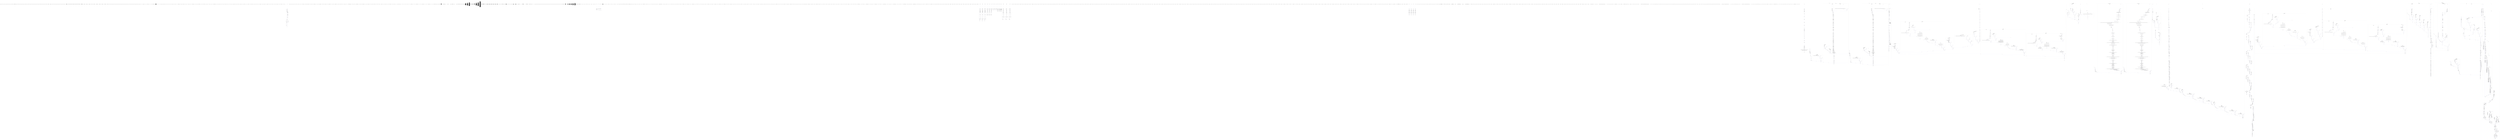 digraph graph2064599331 {
	compound=true;
	edge[color=blue];
	node1067276438[label="typedef signed char __int8_t;"];
	node1948618894[label="typedef unsigned char __uint8_t;"];
	node1420664690[label="typedef short __int16_t;"];
	node1419982552[label="typedef unsigned short __uint16_t;"];
	node448017319[label="typedef int __int32_t;"];
	node87471721[label="typedef unsigned int __uint32_t;"];
	node102776689[label="typedef long long __int64_t;"];
	node2106423676[label="typedef unsigned long long __uint64_t;"];
	node396113647[label="typedef long __darwin_intptr_t;"];
	node1341049700[label="typedef unsigned int __darwin_natural_t;"];
	node100722878[label="typedef int __darwin_ct_rune_t;"];
	node383980581[label="union stUn_imopVarPre0 {
    char __mbstate8[128];
    long long _mbstateL;
} ;"];
	node1579899726[label="typedef union stUn_imopVarPre0 __mbstate_t;"];
	node1010421631[label="typedef __mbstate_t __darwin_mbstate_t;"];
	node882126204[label="typedef long int __darwin_ptrdiff_t;"];
	node388864946[label="typedef long unsigned int __darwin_size_t;"];
	node1821332433[label="typedef __builtin_va_list __darwin_va_list;"];
	node495896897[label="typedef int __darwin_wchar_t;"];
	node1278806476[label="typedef __darwin_wchar_t __darwin_rune_t;"];
	node817884396[label="typedef int __darwin_wint_t;"];
	node357921749[label="typedef unsigned long __darwin_clock_t;"];
	node1147710054[label="typedef __uint32_t __darwin_socklen_t;"];
	node783262297[label="typedef long __darwin_ssize_t;"];
	node1968098409[label="typedef long __darwin_time_t;"];
	node607216075[label="typedef __int64_t __darwin_blkcnt_t;"];
	node58877251[label="typedef __int32_t __darwin_blksize_t;"];
	node1360738276[label="typedef __int32_t __darwin_dev_t;"];
	node134539897[label="typedef unsigned int __darwin_fsblkcnt_t;"];
	node446765774[label="typedef unsigned int __darwin_fsfilcnt_t;"];
	node1178301409[label="typedef __uint32_t __darwin_gid_t;"];
	node1892664813[label="typedef __uint32_t __darwin_id_t;"];
	node1071080123[label="typedef __uint64_t __darwin_ino64_t;"];
	node1181690543[label="typedef __darwin_ino64_t __darwin_ino_t;"];
	node168529894[label="typedef __darwin_natural_t __darwin_mach_port_name_t;"];
	node966153678[label="typedef __darwin_mach_port_name_t __darwin_mach_port_t;"];
	node1934342177[label="typedef __uint16_t __darwin_mode_t;"];
	node409713682[label="typedef __int64_t __darwin_off_t;"];
	node662698775[label="typedef __int32_t __darwin_pid_t;"];
	node2073250454[label="typedef __uint32_t __darwin_sigset_t;"];
	node389953683[label="typedef __int32_t __darwin_suseconds_t;"];
	node606434255[label="typedef __uint32_t __darwin_uid_t;"];
	node1018053350[label="typedef __uint32_t __darwin_useconds_t;"];
	node1214753381[label="typedef unsigned char __darwin_uuid_t[16];"];
	node30709766[label="typedef char __darwin_uuid_string_t[37];"];
	node796718693[label="struct __darwin_pthread_handler_rec {
    void ( *__routine )(void *);
    void *__arg;
    struct __darwin_pthread_handler_rec *__next;
} ;"];
	node1037963083[label="void *"];
	node828523958[label="struct _opaque_pthread_attr_t {
    long __sig;
    char __opaque[56];
} ;"];
	node1935111130[label="struct _opaque_pthread_cond_t {
    long __sig;
    char __opaque[40];
} ;"];
	node468896384[label="struct _opaque_pthread_condattr_t {
    long __sig;
    char __opaque[8];
} ;"];
	node1775340528[label="struct _opaque_pthread_mutex_t {
    long __sig;
    char __opaque[56];
} ;"];
	node1882021493[label="struct _opaque_pthread_mutexattr_t {
    long __sig;
    char __opaque[8];
} ;"];
	node718425046[label="struct _opaque_pthread_once_t {
    long __sig;
    char __opaque[8];
} ;"];
	node224152493[label="struct _opaque_pthread_rwlock_t {
    long __sig;
    char __opaque[192];
} ;"];
	node479019734[label="struct _opaque_pthread_rwlockattr_t {
    long __sig;
    char __opaque[16];
} ;"];
	node494625485[label="struct _opaque_pthread_t {
    long __sig;
    struct __darwin_pthread_handler_rec *__cleanup_stack;
    char __opaque[8176];
} ;"];
	node1846262441[label="typedef struct _opaque_pthread_attr_t __darwin_pthread_attr_t;"];
	node1050090453[label="typedef struct _opaque_pthread_cond_t __darwin_pthread_cond_t;"];
	node904902776[label="typedef struct _opaque_pthread_condattr_t __darwin_pthread_condattr_t;"];
	node2127659494[label="typedef unsigned long __darwin_pthread_key_t;"];
	node961704632[label="typedef struct _opaque_pthread_mutex_t __darwin_pthread_mutex_t;"];
	node60776228[label="typedef struct _opaque_pthread_mutexattr_t __darwin_pthread_mutexattr_t;"];
	node142899741[label="typedef struct _opaque_pthread_once_t __darwin_pthread_once_t;"];
	node1214407332[label="typedef struct _opaque_pthread_rwlock_t __darwin_pthread_rwlock_t;"];
	node727640804[label="typedef struct _opaque_pthread_rwlockattr_t __darwin_pthread_rwlockattr_t;"];
	node128224678[label="typedef struct _opaque_pthread_t *__darwin_pthread_t;"];
	node56812069[label="typedef int __darwin_nl_item;"];
	node936869842[label="typedef int __darwin_wctrans_t;"];
	node1985822273[label="typedef __uint32_t __darwin_wctype_t;"];
	node828440307[label="typedef signed char int8_t;"];
	node603219469[label="typedef short int16_t;"];
	node1365940203[label="typedef int int32_t;"];
	node1594398069[label="typedef long long int64_t;"];
	node556806119[label="typedef unsigned char u_int8_t;"];
	node2102211239[label="typedef unsigned short u_int16_t;"];
	node692905338[label="typedef unsigned int u_int32_t;"];
	node735278719[label="typedef unsigned long long u_int64_t;"];
	node1254728191[label="typedef int64_t register_t;"];
	node537648036[label="typedef __darwin_intptr_t intptr_t;"];
	node447484085[label="typedef unsigned long uintptr_t;"];
	node1969625859[label="typedef u_int64_t user_addr_t;"];
	node594550773[label="typedef u_int64_t user_size_t;"];
	node1688084300[label="typedef int64_t user_ssize_t;"];
	node865339994[label="typedef int64_t user_long_t;"];
	node462983860[label="typedef u_int64_t user_ulong_t;"];
	node873871680[label="typedef int64_t user_time_t;"];
	node1185083442[label="typedef int64_t user_off_t;"];
	node204186372[label="typedef u_int64_t syscall_arg_t;"];
	node928355588[label="typedef __darwin_va_list va_list;"];
	node562342489[label="typedef __darwin_size_t size_t;"];
	node938121992[label="int renameat(int , const char * , int  , const char *);"];
	node1506047692[label="int "];
	node1899777429[label="const char *"];
	node1285429806[label="int "];
	node1047385204[label="const char *"];
	node538970172[label="int renamex_np(const char *, const char * , unsigned int );"];
	node379498606[label="const char *"];
	node371410765[label="const char *"];
	node1664128785[label="unsigned int "];
	node964744240[label="int renameatx_np(int , const char * , int  , const char * , unsigned int );"];
	node2009534362[label="int "];
	node1223220859[label="const char *"];
	node633196398[label="int "];
	node1355977634[label="const char *"];
	node766353002[label="unsigned int "];
	node1928793617[label="typedef __darwin_off_t fpos_t;"];
	node466056285[label="struct __sbuf {
    unsigned char *_base;
    int _size;
} ;"];
	node921239548[label="struct __sFILEX ;"];
	node567123588[label="struct __sFILE {
    unsigned char *_p;
    int _r;
    int _w;
    short _flags;
    short _file;
    struct __sbuf _bf;
    int _lbfsize;
    void *_cookie;
    int ( *_close )(void *);
    int ( *_read )(void *, char * , int );
    fpos_t ( *_seek )(void *, fpos_t  , int );
    int ( *_write )(void *, const char * , int );
    struct __sbuf _ub;
    struct __sFILEX *_extra;
    int _ur;
    unsigned char _ubuf[3];
    unsigned char _nbuf[1];
    struct __sbuf _lb;
    int _blksize;
    fpos_t _offset;
} ;"];
	node1439439342[label="void *"];
	node989075280[label="void *"];
	node1613291907[label="char *"];
	node1565034301[label="int "];
	node1379731404[label="void *"];
	node1085323526[label="fpos_t "];
	node585699882[label="int "];
	node247997642[label="void *"];
	node590284208[label="const char *"];
	node1804905894[label="int "];
	node1711902658[label="typedef struct __sFILE FILE;"];
	node151681899[label="extern FILE *__stdinp;"];
	node236715459[label="extern FILE *__stdoutp;"];
	node1856920330[label="extern FILE *__stderrp;"];
	node1461111257[label="void clearerr(FILE *);"];
	node193430528[label="FILE *"];
	node1777195216[label="int fclose(FILE *);"];
	node655818722[label="FILE *"];
	node653039729[label="int feof(FILE *);"];
	node261819387[label="FILE *"];
	node1551554679[label="int ferror(FILE *);"];
	node384285300[label="FILE *"];
	node1008360407[label="int fflush(FILE *);"];
	node1721002361[label="FILE *"];
	node1153801889[label="int fgetc(FILE *);"];
	node267762692[label="FILE *"];
	node1793249762[label="int fgetpos(FILE *restrict , fpos_t *);"];
	node1620381515[label="FILE *restrict "];
	node228052690[label="fpos_t *"];
	node1664540455[label="char *fgets(char *restrict , int  , FILE *);"];
	node1305429188[label="char *restrict "];
	node1885746212[label="int "];
	node279464999[label="FILE *"];
	node1613434461[label="FILE *fopen(const char *restrict __filename, const char *restrict __mode);"];
	node744885786[label="const char *restrict __filename"];
	node948977573[label="const char *restrict __mode"];
	node247981085[label="int fprintf(FILE *restrict , const char *restrict , ...);"];
	node1040397978[label="FILE *restrict "];
	node1509498600[label="const char *restrict "];
	node1528717993[label="int fputc(int , FILE *);"];
	node1440170654[label="int "];
	node1747056923[label="FILE *"];
	node1209621030[label="int fputs(const char *restrict , FILE *restrict );"];
	node2122887064[label="const char *restrict "];
	node490012512[label="FILE *restrict "];
	node2084358969[label="size_t fread(void *restrict __ptr, size_t __size , size_t __nitems , FILE *restrict __stream);"];
	node1447008102[label="void *restrict __ptr"];
	node2086542612[label="size_t __size"];
	node2063316650[label="size_t __nitems"];
	node767626320[label="FILE *restrict __stream"];
	node1342632768[label="FILE *freopen(const char *restrict , const char *restrict  , FILE *restrict );"];
	node1049302241[label="const char *restrict "];
	node1277483421[label="const char *restrict "];
	node412664425[label="FILE *restrict "];
	node1129371467[label="int fscanf(FILE *restrict , const char *restrict , ...);"];
	node1439264311[label="FILE *restrict "];
	node371263525[label="const char *restrict "];
	node62146645[label="int fseek(FILE *, long  , int );"];
	node334812699[label="FILE *"];
	node1366443797[label="long "];
	node422066576[label="int "];
	node736890890[label="int fsetpos(FILE *, const fpos_t *);"];
	node625048700[label="FILE *"];
	node169055344[label="const fpos_t *"];
	node339423988[label="long ftell(FILE *);"];
	node124194854[label="FILE *"];
	node2091143478[label="size_t fwrite(const void *restrict __ptr, size_t __size , size_t __nitems , FILE *restrict __stream);"];
	node630229419[label="const void *restrict __ptr"];
	node635178081[label="size_t __size"];
	node1015065411[label="size_t __nitems"];
	node235149619[label="FILE *restrict __stream"];
	node2079266458[label="int getc(FILE *);"];
	node1372629453[label="FILE *"];
	node864102782[label="int getchar(void );"];
	node333380305[label="void "];
	node568076073[label="char *gets(char *);"];
	node1695628971[label="char *"];
	node268458566[label="void perror(const char *);"];
	node2063147639[label="const char *"];
	node1398180675[label="int printf(const char *restrict , ...);"];
	node1804672575[label="const char *restrict "];
	node46406547[label="int putc(int , FILE *);"];
	node973264231[label="int "];
	node406375259[label="FILE *"];
	node2003637167[label="int putchar(int );"];
	node1032194669[label="int "];
	node1082232002[label="int puts(const char *);"];
	node1789211704[label="const char *"];
	node823410011[label="int remove(const char *);"];
	node635840278[label="const char *"];
	node1263545066[label="int rename(const char *__old, const char *__new);"];
	node1709327733[label="const char *__old"];
	node1315507145[label="const char *__new"];
	node736862665[label="void rewind(FILE *);"];
	node1691012769[label="FILE *"];
	node1406401193[label="int scanf(const char *restrict , ...);"];
	node957143326[label="const char *restrict "];
	node1094400145[label="void setbuf(FILE *restrict , char *restrict );"];
	node908399435[label="FILE *restrict "];
	node1119502700[label="char *restrict "];
	node638544623[label="int setvbuf(FILE *restrict , char *restrict  , int  , size_t );"];
	node1406160909[label="FILE *restrict "];
	node497082780[label="char *restrict "];
	node1285303724[label="int "];
	node1085603529[label="size_t "];
	node405885817[label="int sprintf(char *restrict , const char *restrict , ...);"];
	node1990800252[label="char *restrict "];
	node1129871055[label="const char *restrict "];
	node1025042585[label="int sscanf(const char *restrict , const char *restrict , ...);"];
	node421525458[label="const char *restrict "];
	node1020321556[label="const char *restrict "];
	node998125341[label="FILE *tmpfile(void );"];
	node2112252405[label="void "];
	node1128852062[label="char *tmpnam(char *);"];
	node14261942[label="char *"];
	node1113797896[label="int ungetc(int , FILE *);"];
	node1468774738[label="int "];
	node1828133862[label="FILE *"];
	node1109811596[label="int vfprintf(FILE *restrict , const char *restrict  , va_list );"];
	node34447014[label="FILE *restrict "];
	node662376084[label="const char *restrict "];
	node29096009[label="va_list "];
	node1241678158[label="int vprintf(const char *restrict , va_list );"];
	node507062452[label="const char *restrict "];
	node1170462195[label="va_list "];
	node1783492686[label="int vsprintf(char *restrict , const char *restrict  , va_list );"];
	node2026059310[label="char *restrict "];
	node954243999[label="const char *restrict "];
	node280183141[label="va_list "];
	node803644277[label="char *ctermid(char *);"];
	node629849399[label="char *"];
	node40493588[label="FILE *fdopen(int , const char *);"];
	node195197970[label="int "];
	node550938475[label="const char *"];
	node1839571475[label="int fileno(FILE *);"];
	node1751878963[label="FILE *"];
	node1843534160[label="int pclose(FILE *);"];
	node309397793[label="FILE *"];
	node1287228290[label="FILE *popen(const char *, const char *);"];
	node327804056[label="const char *"];
	node1515805869[label="const char *"];
	node1621201167[label="int __srget(FILE *);"];
	node1249347093[label="FILE *"];
	node1562346831[label="int __svfscanf(FILE *, const char * , va_list );"];
	node1328775280[label="FILE *"];
	node794421806[label="const char *"];
	node582294196[label="va_list "];
	node905097760[label="int __swbuf(int , FILE *);"];
	node1751417143[label="int "];
	node1556446144[label="FILE *"];
	subgraph cluster1393410696 {
		compound=true;
		style=dotted;
		label="__sputc()";
		node851441784[label="B_FuDe", shape="triangle"];
		node383591988[label="E_FuDe", shape="invtriangle"];
		node310076828[label="int _c"];
		node1326356346[label="FILE *_p"];
		subgraph cluster1348183673 {
			compound=true;
			style=dotted;
			label="CompoundStatement";
			node1730398598[label="B_CoSt", shape="triangle"];
			node554087639[label="E_CoSt", shape="invtriangle"];
			node1583014678[label="int _imopVarPre14;"];
			node1914758357[label="int _imopVarPre18;"];
			node1674772586[label="_imopVarPre14 = --_p->_w >= 0;"];
			subgraph cluster843225715 {
				compound=true;
				style=dotted;
				label="IfStatement";
				node649539827[label="B_IfSt", shape="triangle"];
				node670577180[label="E_IfSt", shape="invtriangle"];
				node513352502[label="!_imopVarPre14"];
				subgraph cluster1493788791 {
					compound=true;
					style=dotted;
					label="CompoundStatement";
					node1293626943[label="B_CoSt", shape="triangle"];
					node919438675[label="E_CoSt", shape="invtriangle"];
					node1205449517[label="_imopVarPre18 = _p->_w >= _p->_lbfsize;"];
					subgraph cluster1316028580 {
						compound=true;
						style=dotted;
						label="IfStatement";
						node788453580[label="B_IfSt", shape="triangle"];
						node828560518[label="E_IfSt", shape="invtriangle"];
						node1824827965[label="_imopVarPre18"];
						subgraph cluster860364734 {
							compound=true;
							style=dotted;
							label="CompoundStatement";
							node1110119058[label="B_CoSt", shape="triangle"];
							node1611881305[label="E_CoSt", shape="invtriangle"];
							node341809959[label="_imopVarPre18 = (char) _c != \'\n\';"];
						}
					}
					node492281744[label="_imopVarPre14 = _imopVarPre18;"];
				}
			}
			subgraph cluster2136450616 {
				compound=true;
				style=dotted;
				label="IfStatement";
				node302138073[label="B_IfSt", shape="triangle"];
				node636070468[label="E_IfSt", shape="invtriangle"];
				node1132867676[label="_imopVarPre14"];
				subgraph cluster1054778873 {
					compound=true;
					style=dotted;
					label="CompoundStatement";
					node962872383[label="B_CoSt", shape="triangle"];
					node2048227213[label="E_CoSt", shape="invtriangle"];
					node968666182[label="return (*_p->_p++ = _c);"];
				}
				subgraph cluster1590665892 {
					compound=true;
					style=dotted;
					label="CompoundStatement";
					node2031861376[label="B_CoSt", shape="triangle"];
					node707789288[label="E_CoSt", shape="invtriangle"];
					node981912752[label="int _imopVarPre20;"];
					subgraph cluster1610048193 {
						compound=true;
						style=dotted;
						label="CallStatement";
						node305076143[label="B_CaSt", shape="triangle"];
						node1006164434[label="E_CaSt", shape="invtriangle"];
						node712017832[label="_c_p"];
						node1506186841[label="_imopVarPre20"];
					}
					node990503712[label="return _imopVarPre20;"];
				}
			}
		}
	}
	node1773546913[label="void flockfile(FILE *);"];
	node618642587[label="FILE *"];
	node171883032[label="int ftrylockfile(FILE *);"];
	node1380914665[label="FILE *"];
	node1427251566[label="void funlockfile(FILE *);"];
	node1433327260[label="FILE *"];
	node2145178636[label="int getc_unlocked(FILE *);"];
	node885053237[label="FILE *"];
	node1630845883[label="int getchar_unlocked(void );"];
	node1259020066[label="void "];
	node264047991[label="int putc_unlocked(int , FILE *);"];
	node837086941[label="int "];
	node1372793483[label="FILE *"];
	node398571464[label="int putchar_unlocked(int );"];
	node348815540[label="int "];
	node77654357[label="int getw(FILE *);"];
	node1124668878[label="FILE *"];
	node836304762[label="int putw(int , FILE *);"];
	node1339706494[label="int "];
	node1260571083[label="FILE *"];
	node2118533135[label="char *tempnam(const char *__dir, const char *__prefix);"];
	node2069441376[label="const char *__dir"];
	node499756378[label="const char *__prefix"];
	node2066123640[label="typedef __darwin_off_t off_t;"];
	node890540728[label="int fseeko(FILE *__stream, off_t __offset , int __whence);"];
	node774888332[label="FILE *__stream"];
	node785350140[label="off_t __offset"];
	node729579987[label="int __whence"];
	node394833348[label="off_t ftello(FILE *__stream);"];
	node343128291[label="FILE *__stream"];
	node1663975959[label="int snprintf(char *restrict __str, size_t __size , const char *restrict __format, ...);"];
	node1830896339[label="char *restrict __str"];
	node328686435[label="size_t __size"];
	node1729599784[label="const char *restrict __format"];
	node1422684701[label="int vfscanf(FILE *restrict __stream, const char *restrict __format , va_list );"];
	node1274992967[label="FILE *restrict __stream"];
	node978867206[label="const char *restrict __format"];
	node1094630866[label="va_list "];
	node828697256[label="int vscanf(const char *restrict __format, va_list );"];
	node955868786[label="const char *restrict __format"];
	node1645486902[label="va_list "];
	node1103228417[label="int vsnprintf(char *restrict __str, size_t __size , const char *restrict __format , va_list );"];
	node362006242[label="char *restrict __str"];
	node888089029[label="size_t __size"];
	node2111532531[label="const char *restrict __format"];
	node919901232[label="va_list "];
	node2135896513[label="int vsscanf(const char *restrict __str, const char *restrict __format , va_list );"];
	node1586475197[label="const char *restrict __str"];
	node1247518315[label="const char *restrict __format"];
	node704627187[label="va_list "];
	node1417531678[label="typedef __darwin_ssize_t ssize_t;"];
	node1681677093[label="int dprintf(int , const char *restrict , ...);"];
	node2091598234[label="int "];
	node516339638[label="const char *restrict "];
	node1985763875[label="int vdprintf(int , const char *restrict  , va_list );"];
	node1691167385[label="int "];
	node1055420087[label="const char *restrict "];
	node1088410051[label="va_list "];
	node708161397[label="ssize_t getdelim(char **restrict __linep, size_t *restrict __linecapp , int __delimiter , FILE *restrict __stream);"];
	node2146723711[label="char **restrict __linep"];
	node2057986560[label="size_t *restrict __linecapp"];
	node1772837367[label="int __delimiter"];
	node2028813425[label="FILE *restrict __stream"];
	node1508422033[label="ssize_t getline(char **restrict __linep, size_t *restrict __linecapp , FILE *restrict __stream);"];
	node831341599[label="char **restrict __linep"];
	node1618966177[label="size_t *restrict __linecapp"];
	node354813619[label="FILE *restrict __stream"];
	node948260196[label="FILE *fmemopen(void *restrict __buf, size_t __size , const char *restrict __mode);"];
	node2117169411[label="void *restrict __buf"];
	node1641120630[label="size_t __size"];
	node382402422[label="const char *restrict __mode"];
	node757500380[label="FILE *open_memstream(char **__bufp, size_t *__sizep);"];
	node688459177[label="char **__bufp"];
	node1681736858[label="size_t *__sizep"];
	node1530162893[label="extern const int sys_nerr;"];
	node1955175921[label="extern const char *const sys_errlist[];"];
	node799643696[label="int asprintf(char **restrict , const char *restrict , ...);"];
	node1952954606[label="char **restrict "];
	node1898181887[label="const char *restrict "];
	node256799920[label="char *ctermid_r(char *);"];
	node716133489[label="char *"];
	node953593171[label="char *fgetln(FILE *, size_t *);"];
	node667470429[label="FILE *"];
	node354361764[label="size_t *"];
	node603011890[label="const char *fmtcheck(const char *, const char *);"];
	node1571802567[label="const char *"];
	node2083878958[label="const char *"];
	node1314508765[label="int fpurge(FILE *);"];
	node1516941215[label="FILE *"];
	node2145336702[label="void setbuffer(FILE *, char * , int );"];
	node353682455[label="FILE *"];
	node287358145[label="char *"];
	node1908850464[label="int "];
	node1068142541[label="int setlinebuf(FILE *);"];
	node1109298682[label="FILE *"];
	node1853440277[label="int vasprintf(char **restrict , const char *restrict  , va_list );"];
	node20671702[label="char **restrict "];
	node1080727592[label="const char *restrict "];
	node465785056[label="va_list "];
	node516657256[label="FILE *zopen(const char *, const char * , int );"];
	node85125245[label="const char *"];
	node1191207287[label="const char *"];
	node1294332425[label="int "];
	node229508503[label="FILE *funopen(const void *, int (*)(void *, char * , int ) , int (*)(void *, const char * , int ) , fpos_t (*)(void *, fpos_t  , int ) , int (*)(void *));"];
	node1416371491[label="const void *"];
	node1025857824[label="int (*)(void *, char * , int )"];
	node1281434518[label="void *"];
	node1412836991[label="char *"];
	node1637893573[label="int "];
	node2115292281[label="int (*)(void *, const char * , int )"];
	node940176620[label="void *"];
	node1918619255[label="const char *"];
	node2018082190[label="int "];
	node621669070[label="fpos_t (*)(void *, fpos_t  , int )"];
	node2090106918[label="void *"];
	node69644805[label="fpos_t "];
	node55773488[label="int "];
	node835630411[label="int (*)(void *)"];
	node605489223[label="void *"];
	node1094959711[label="extern int __sprintf_chk(char *restrict , int  , size_t  , const char *restrict , ...);"];
	node1693029970[label="char *restrict "];
	node1894465060[label="int "];
	node2112926911[label="size_t "];
	node1980576344[label="const char *restrict "];
	node748785034[label="extern int __snprintf_chk(char *restrict , size_t  , int  , size_t  , const char *restrict , ...);"];
	node884289676[label="char *restrict "];
	node741825876[label="size_t "];
	node515880886[label="int "];
	node1687481230[label="size_t "];
	node826116515[label="const char *restrict "];
	node1635806819[label="extern int __vsprintf_chk(char *restrict , int  , size_t  , const char *restrict  , va_list );"];
	node419560010[label="char *restrict "];
	node744777336[label="int "];
	node1299597477[label="size_t "];
	node1209691293[label="const char *restrict "];
	node109892426[label="va_list "];
	node1525900042[label="extern int __vsnprintf_chk(char *restrict , size_t  , int  , size_t  , const char *restrict  , va_list );"];
	node2036878600[label="char *restrict "];
	node2039830151[label="size_t "];
	node61575226[label="int "];
	node549249631[label="size_t "];
	node753600010[label="const char *restrict "];
	node757390373[label="va_list "];
	node351632730[label="enum enum_imopVarPre1 {
    P_ALL, P_PID , P_PGID
} ;"];
	node809514468[label="typedef enum enum_imopVarPre1 idtype_t;"];
	node259539279[label="typedef __darwin_pid_t pid_t;"];
	node1055106802[label="typedef __darwin_id_t id_t;"];
	node494509546[label="typedef int sig_atomic_t;"];
	node497741056[label="struct __darwin_i386_thread_state {
    unsigned int __eax;
    unsigned int __ebx;
    unsigned int __ecx;
    unsigned int __edx;
    unsigned int __edi;
    unsigned int __esi;
    unsigned int __ebp;
    unsigned int __esp;
    unsigned int __ss;
    unsigned int __eflags;
    unsigned int __eip;
    unsigned int __cs;
    unsigned int __ds;
    unsigned int __es;
    unsigned int __fs;
    unsigned int __gs;
} ;"];
	node2041160949[label="struct __darwin_fp_control {
    unsigned short __invalid: 1, __denorm: 1 , __zdiv: 1 , __ovrfl: 1 , __undfl: 1 , __precis: 1 , :2 , __pc: 2 , __rc: 2 , :1 , :3;
} ;"];
	node1393074562[label="typedef struct __darwin_fp_control __darwin_fp_control_t;"];
	node204660473[label="struct __darwin_fp_status {
    unsigned short __invalid: 1, __denorm: 1 , __zdiv: 1 , __ovrfl: 1 , __undfl: 1 , __precis: 1 , __stkflt: 1 , __errsumm: 1 , __c0: 1 , __c1: 1 , __c2: 1 , __tos: 3 , __c3: 1 , __busy: 1;
} ;"];
	node2082911108[label="typedef struct __darwin_fp_status __darwin_fp_status_t;"];
	node905214079[label="struct __darwin_mmst_reg {
    char __mmst_reg[10];
    char __mmst_rsrv[6];
} ;"];
	node208898957[label="struct __darwin_xmm_reg {
    char __xmm_reg[16];
} ;"];
	node2088261132[label="struct __darwin_ymm_reg {
    char __ymm_reg[32];
} ;"];
	node1356224098[label="struct __darwin_zmm_reg {
    char __zmm_reg[64];
} ;"];
	node826156189[label="struct __darwin_opmask_reg {
    char __opmask_reg[8];
} ;"];
	node541622781[label="struct __darwin_i386_float_state {
    int __fpu_reserved[2];
    struct __darwin_fp_control __fpu_fcw;
    struct __darwin_fp_status __fpu_fsw;
    __uint8_t __fpu_ftw;
    __uint8_t __fpu_rsrv1;
    __uint16_t __fpu_fop;
    __uint32_t __fpu_ip;
    __uint16_t __fpu_cs;
    __uint16_t __fpu_rsrv2;
    __uint32_t __fpu_dp;
    __uint16_t __fpu_ds;
    __uint16_t __fpu_rsrv3;
    __uint32_t __fpu_mxcsr;
    __uint32_t __fpu_mxcsrmask;
    struct __darwin_mmst_reg __fpu_stmm0;
    struct __darwin_mmst_reg __fpu_stmm1;
    struct __darwin_mmst_reg __fpu_stmm2;
    struct __darwin_mmst_reg __fpu_stmm3;
    struct __darwin_mmst_reg __fpu_stmm4;
    struct __darwin_mmst_reg __fpu_stmm5;
    struct __darwin_mmst_reg __fpu_stmm6;
    struct __darwin_mmst_reg __fpu_stmm7;
    struct __darwin_xmm_reg __fpu_xmm0;
    struct __darwin_xmm_reg __fpu_xmm1;
    struct __darwin_xmm_reg __fpu_xmm2;
    struct __darwin_xmm_reg __fpu_xmm3;
    struct __darwin_xmm_reg __fpu_xmm4;
    struct __darwin_xmm_reg __fpu_xmm5;
    struct __darwin_xmm_reg __fpu_xmm6;
    struct __darwin_xmm_reg __fpu_xmm7;
    char __fpu_rsrv4[14 * 16];
    int __fpu_reserved1;
} ;"];
	node1378626073[label="struct __darwin_i386_avx_state {
    int __fpu_reserved[2];
    struct __darwin_fp_control __fpu_fcw;
    struct __darwin_fp_status __fpu_fsw;
    __uint8_t __fpu_ftw;
    __uint8_t __fpu_rsrv1;
    __uint16_t __fpu_fop;
    __uint32_t __fpu_ip;
    __uint16_t __fpu_cs;
    __uint16_t __fpu_rsrv2;
    __uint32_t __fpu_dp;
    __uint16_t __fpu_ds;
    __uint16_t __fpu_rsrv3;
    __uint32_t __fpu_mxcsr;
    __uint32_t __fpu_mxcsrmask;
    struct __darwin_mmst_reg __fpu_stmm0;
    struct __darwin_mmst_reg __fpu_stmm1;
    struct __darwin_mmst_reg __fpu_stmm2;
    struct __darwin_mmst_reg __fpu_stmm3;
    struct __darwin_mmst_reg __fpu_stmm4;
    struct __darwin_mmst_reg __fpu_stmm5;
    struct __darwin_mmst_reg __fpu_stmm6;
    struct __darwin_mmst_reg __fpu_stmm7;
    struct __darwin_xmm_reg __fpu_xmm0;
    struct __darwin_xmm_reg __fpu_xmm1;
    struct __darwin_xmm_reg __fpu_xmm2;
    struct __darwin_xmm_reg __fpu_xmm3;
    struct __darwin_xmm_reg __fpu_xmm4;
    struct __darwin_xmm_reg __fpu_xmm5;
    struct __darwin_xmm_reg __fpu_xmm6;
    struct __darwin_xmm_reg __fpu_xmm7;
    char __fpu_rsrv4[14 * 16];
    int __fpu_reserved1;
    char __avx_reserved1[64];
    struct __darwin_xmm_reg __fpu_ymmh0;
    struct __darwin_xmm_reg __fpu_ymmh1;
    struct __darwin_xmm_reg __fpu_ymmh2;
    struct __darwin_xmm_reg __fpu_ymmh3;
    struct __darwin_xmm_reg __fpu_ymmh4;
    struct __darwin_xmm_reg __fpu_ymmh5;
    struct __darwin_xmm_reg __fpu_ymmh6;
    struct __darwin_xmm_reg __fpu_ymmh7;
} ;"];
	node2113422714[label="struct __darwin_i386_avx512_state {
    int __fpu_reserved[2];
    struct __darwin_fp_control __fpu_fcw;
    struct __darwin_fp_status __fpu_fsw;
    __uint8_t __fpu_ftw;
    __uint8_t __fpu_rsrv1;
    __uint16_t __fpu_fop;
    __uint32_t __fpu_ip;
    __uint16_t __fpu_cs;
    __uint16_t __fpu_rsrv2;
    __uint32_t __fpu_dp;
    __uint16_t __fpu_ds;
    __uint16_t __fpu_rsrv3;
    __uint32_t __fpu_mxcsr;
    __uint32_t __fpu_mxcsrmask;
    struct __darwin_mmst_reg __fpu_stmm0;
    struct __darwin_mmst_reg __fpu_stmm1;
    struct __darwin_mmst_reg __fpu_stmm2;
    struct __darwin_mmst_reg __fpu_stmm3;
    struct __darwin_mmst_reg __fpu_stmm4;
    struct __darwin_mmst_reg __fpu_stmm5;
    struct __darwin_mmst_reg __fpu_stmm6;
    struct __darwin_mmst_reg __fpu_stmm7;
    struct __darwin_xmm_reg __fpu_xmm0;
    struct __darwin_xmm_reg __fpu_xmm1;
    struct __darwin_xmm_reg __fpu_xmm2;
    struct __darwin_xmm_reg __fpu_xmm3;
    struct __darwin_xmm_reg __fpu_xmm4;
    struct __darwin_xmm_reg __fpu_xmm5;
    struct __darwin_xmm_reg __fpu_xmm6;
    struct __darwin_xmm_reg __fpu_xmm7;
    char __fpu_rsrv4[14 * 16];
    int __fpu_reserved1;
    char __avx_reserved1[64];
    struct __darwin_xmm_reg __fpu_ymmh0;
    struct __darwin_xmm_reg __fpu_ymmh1;
    struct __darwin_xmm_reg __fpu_ymmh2;
    struct __darwin_xmm_reg __fpu_ymmh3;
    struct __darwin_xmm_reg __fpu_ymmh4;
    struct __darwin_xmm_reg __fpu_ymmh5;
    struct __darwin_xmm_reg __fpu_ymmh6;
    struct __darwin_xmm_reg __fpu_ymmh7;
    struct __darwin_opmask_reg __fpu_k0;
    struct __darwin_opmask_reg __fpu_k1;
    struct __darwin_opmask_reg __fpu_k2;
    struct __darwin_opmask_reg __fpu_k3;
    struct __darwin_opmask_reg __fpu_k4;
    struct __darwin_opmask_reg __fpu_k5;
    struct __darwin_opmask_reg __fpu_k6;
    struct __darwin_opmask_reg __fpu_k7;
    struct __darwin_ymm_reg __fpu_zmmh0;
    struct __darwin_ymm_reg __fpu_zmmh1;
    struct __darwin_ymm_reg __fpu_zmmh2;
    struct __darwin_ymm_reg __fpu_zmmh3;
    struct __darwin_ymm_reg __fpu_zmmh4;
    struct __darwin_ymm_reg __fpu_zmmh5;
    struct __darwin_ymm_reg __fpu_zmmh6;
    struct __darwin_ymm_reg __fpu_zmmh7;
} ;"];
	node762694994[label="struct __darwin_i386_exception_state {
    __uint16_t __trapno;
    __uint16_t __cpu;
    __uint32_t __err;
    __uint32_t __faultvaddr;
} ;"];
	node1965505454[label="struct __darwin_x86_debug_state32 {
    unsigned int __dr0;
    unsigned int __dr1;
    unsigned int __dr2;
    unsigned int __dr3;
    unsigned int __dr4;
    unsigned int __dr5;
    unsigned int __dr6;
    unsigned int __dr7;
} ;"];
	node28841399[label="struct __darwin_x86_thread_state64 {
    __uint64_t __rax;
    __uint64_t __rbx;
    __uint64_t __rcx;
    __uint64_t __rdx;
    __uint64_t __rdi;
    __uint64_t __rsi;
    __uint64_t __rbp;
    __uint64_t __rsp;
    __uint64_t __r8;
    __uint64_t __r9;
    __uint64_t __r10;
    __uint64_t __r11;
    __uint64_t __r12;
    __uint64_t __r13;
    __uint64_t __r14;
    __uint64_t __r15;
    __uint64_t __rip;
    __uint64_t __rflags;
    __uint64_t __cs;
    __uint64_t __fs;
    __uint64_t __gs;
} ;"];
	node1250765481[label="struct __darwin_x86_float_state64 {
    int __fpu_reserved[2];
    struct __darwin_fp_control __fpu_fcw;
    struct __darwin_fp_status __fpu_fsw;
    __uint8_t __fpu_ftw;
    __uint8_t __fpu_rsrv1;
    __uint16_t __fpu_fop;
    __uint32_t __fpu_ip;
    __uint16_t __fpu_cs;
    __uint16_t __fpu_rsrv2;
    __uint32_t __fpu_dp;
    __uint16_t __fpu_ds;
    __uint16_t __fpu_rsrv3;
    __uint32_t __fpu_mxcsr;
    __uint32_t __fpu_mxcsrmask;
    struct __darwin_mmst_reg __fpu_stmm0;
    struct __darwin_mmst_reg __fpu_stmm1;
    struct __darwin_mmst_reg __fpu_stmm2;
    struct __darwin_mmst_reg __fpu_stmm3;
    struct __darwin_mmst_reg __fpu_stmm4;
    struct __darwin_mmst_reg __fpu_stmm5;
    struct __darwin_mmst_reg __fpu_stmm6;
    struct __darwin_mmst_reg __fpu_stmm7;
    struct __darwin_xmm_reg __fpu_xmm0;
    struct __darwin_xmm_reg __fpu_xmm1;
    struct __darwin_xmm_reg __fpu_xmm2;
    struct __darwin_xmm_reg __fpu_xmm3;
    struct __darwin_xmm_reg __fpu_xmm4;
    struct __darwin_xmm_reg __fpu_xmm5;
    struct __darwin_xmm_reg __fpu_xmm6;
    struct __darwin_xmm_reg __fpu_xmm7;
    struct __darwin_xmm_reg __fpu_xmm8;
    struct __darwin_xmm_reg __fpu_xmm9;
    struct __darwin_xmm_reg __fpu_xmm10;
    struct __darwin_xmm_reg __fpu_xmm11;
    struct __darwin_xmm_reg __fpu_xmm12;
    struct __darwin_xmm_reg __fpu_xmm13;
    struct __darwin_xmm_reg __fpu_xmm14;
    struct __darwin_xmm_reg __fpu_xmm15;
    char __fpu_rsrv4[6 * 16];
    int __fpu_reserved1;
} ;"];
	node1351954787[label="struct __darwin_x86_avx_state64 {
    int __fpu_reserved[2];
    struct __darwin_fp_control __fpu_fcw;
    struct __darwin_fp_status __fpu_fsw;
    __uint8_t __fpu_ftw;
    __uint8_t __fpu_rsrv1;
    __uint16_t __fpu_fop;
    __uint32_t __fpu_ip;
    __uint16_t __fpu_cs;
    __uint16_t __fpu_rsrv2;
    __uint32_t __fpu_dp;
    __uint16_t __fpu_ds;
    __uint16_t __fpu_rsrv3;
    __uint32_t __fpu_mxcsr;
    __uint32_t __fpu_mxcsrmask;
    struct __darwin_mmst_reg __fpu_stmm0;
    struct __darwin_mmst_reg __fpu_stmm1;
    struct __darwin_mmst_reg __fpu_stmm2;
    struct __darwin_mmst_reg __fpu_stmm3;
    struct __darwin_mmst_reg __fpu_stmm4;
    struct __darwin_mmst_reg __fpu_stmm5;
    struct __darwin_mmst_reg __fpu_stmm6;
    struct __darwin_mmst_reg __fpu_stmm7;
    struct __darwin_xmm_reg __fpu_xmm0;
    struct __darwin_xmm_reg __fpu_xmm1;
    struct __darwin_xmm_reg __fpu_xmm2;
    struct __darwin_xmm_reg __fpu_xmm3;
    struct __darwin_xmm_reg __fpu_xmm4;
    struct __darwin_xmm_reg __fpu_xmm5;
    struct __darwin_xmm_reg __fpu_xmm6;
    struct __darwin_xmm_reg __fpu_xmm7;
    struct __darwin_xmm_reg __fpu_xmm8;
    struct __darwin_xmm_reg __fpu_xmm9;
    struct __darwin_xmm_reg __fpu_xmm10;
    struct __darwin_xmm_reg __fpu_xmm11;
    struct __darwin_xmm_reg __fpu_xmm12;
    struct __darwin_xmm_reg __fpu_xmm13;
    struct __darwin_xmm_reg __fpu_xmm14;
    struct __darwin_xmm_reg __fpu_xmm15;
    char __fpu_rsrv4[6 * 16];
    int __fpu_reserved1;
    char __avx_reserved1[64];
    struct __darwin_xmm_reg __fpu_ymmh0;
    struct __darwin_xmm_reg __fpu_ymmh1;
    struct __darwin_xmm_reg __fpu_ymmh2;
    struct __darwin_xmm_reg __fpu_ymmh3;
    struct __darwin_xmm_reg __fpu_ymmh4;
    struct __darwin_xmm_reg __fpu_ymmh5;
    struct __darwin_xmm_reg __fpu_ymmh6;
    struct __darwin_xmm_reg __fpu_ymmh7;
    struct __darwin_xmm_reg __fpu_ymmh8;
    struct __darwin_xmm_reg __fpu_ymmh9;
    struct __darwin_xmm_reg __fpu_ymmh10;
    struct __darwin_xmm_reg __fpu_ymmh11;
    struct __darwin_xmm_reg __fpu_ymmh12;
    struct __darwin_xmm_reg __fpu_ymmh13;
    struct __darwin_xmm_reg __fpu_ymmh14;
    struct __darwin_xmm_reg __fpu_ymmh15;
} ;"];
	node80686687[label="struct __darwin_x86_avx512_state64 {
    int __fpu_reserved[2];
    struct __darwin_fp_control __fpu_fcw;
    struct __darwin_fp_status __fpu_fsw;
    __uint8_t __fpu_ftw;
    __uint8_t __fpu_rsrv1;
    __uint16_t __fpu_fop;
    __uint32_t __fpu_ip;
    __uint16_t __fpu_cs;
    __uint16_t __fpu_rsrv2;
    __uint32_t __fpu_dp;
    __uint16_t __fpu_ds;
    __uint16_t __fpu_rsrv3;
    __uint32_t __fpu_mxcsr;
    __uint32_t __fpu_mxcsrmask;
    struct __darwin_mmst_reg __fpu_stmm0;
    struct __darwin_mmst_reg __fpu_stmm1;
    struct __darwin_mmst_reg __fpu_stmm2;
    struct __darwin_mmst_reg __fpu_stmm3;
    struct __darwin_mmst_reg __fpu_stmm4;
    struct __darwin_mmst_reg __fpu_stmm5;
    struct __darwin_mmst_reg __fpu_stmm6;
    struct __darwin_mmst_reg __fpu_stmm7;
    struct __darwin_xmm_reg __fpu_xmm0;
    struct __darwin_xmm_reg __fpu_xmm1;
    struct __darwin_xmm_reg __fpu_xmm2;
    struct __darwin_xmm_reg __fpu_xmm3;
    struct __darwin_xmm_reg __fpu_xmm4;
    struct __darwin_xmm_reg __fpu_xmm5;
    struct __darwin_xmm_reg __fpu_xmm6;
    struct __darwin_xmm_reg __fpu_xmm7;
    struct __darwin_xmm_reg __fpu_xmm8;
    struct __darwin_xmm_reg __fpu_xmm9;
    struct __darwin_xmm_reg __fpu_xmm10;
    struct __darwin_xmm_reg __fpu_xmm11;
    struct __darwin_xmm_reg __fpu_xmm12;
    struct __darwin_xmm_reg __fpu_xmm13;
    struct __darwin_xmm_reg __fpu_xmm14;
    struct __darwin_xmm_reg __fpu_xmm15;
    char __fpu_rsrv4[6 * 16];
    int __fpu_reserved1;
    char __avx_reserved1[64];
    struct __darwin_xmm_reg __fpu_ymmh0;
    struct __darwin_xmm_reg __fpu_ymmh1;
    struct __darwin_xmm_reg __fpu_ymmh2;
    struct __darwin_xmm_reg __fpu_ymmh3;
    struct __darwin_xmm_reg __fpu_ymmh4;
    struct __darwin_xmm_reg __fpu_ymmh5;
    struct __darwin_xmm_reg __fpu_ymmh6;
    struct __darwin_xmm_reg __fpu_ymmh7;
    struct __darwin_xmm_reg __fpu_ymmh8;
    struct __darwin_xmm_reg __fpu_ymmh9;
    struct __darwin_xmm_reg __fpu_ymmh10;
    struct __darwin_xmm_reg __fpu_ymmh11;
    struct __darwin_xmm_reg __fpu_ymmh12;
    struct __darwin_xmm_reg __fpu_ymmh13;
    struct __darwin_xmm_reg __fpu_ymmh14;
    struct __darwin_xmm_reg __fpu_ymmh15;
    struct __darwin_opmask_reg __fpu_k0;
    struct __darwin_opmask_reg __fpu_k1;
    struct __darwin_opmask_reg __fpu_k2;
    struct __darwin_opmask_reg __fpu_k3;
    struct __darwin_opmask_reg __fpu_k4;
    struct __darwin_opmask_reg __fpu_k5;
    struct __darwin_opmask_reg __fpu_k6;
    struct __darwin_opmask_reg __fpu_k7;
    struct __darwin_ymm_reg __fpu_zmmh0;
    struct __darwin_ymm_reg __fpu_zmmh1;
    struct __darwin_ymm_reg __fpu_zmmh2;
    struct __darwin_ymm_reg __fpu_zmmh3;
    struct __darwin_ymm_reg __fpu_zmmh4;
    struct __darwin_ymm_reg __fpu_zmmh5;
    struct __darwin_ymm_reg __fpu_zmmh6;
    struct __darwin_ymm_reg __fpu_zmmh7;
    struct __darwin_ymm_reg __fpu_zmmh8;
    struct __darwin_ymm_reg __fpu_zmmh9;
    struct __darwin_ymm_reg __fpu_zmmh10;
    struct __darwin_ymm_reg __fpu_zmmh11;
    struct __darwin_ymm_reg __fpu_zmmh12;
    struct __darwin_ymm_reg __fpu_zmmh13;
    struct __darwin_ymm_reg __fpu_zmmh14;
    struct __darwin_ymm_reg __fpu_zmmh15;
    struct __darwin_zmm_reg __fpu_zmm16;
    struct __darwin_zmm_reg __fpu_zmm17;
    struct __darwin_zmm_reg __fpu_zmm18;
    struct __darwin_zmm_reg __fpu_zmm19;
    struct __darwin_zmm_reg __fpu_zmm20;
    struct __darwin_zmm_reg __fpu_zmm21;
    struct __darwin_zmm_reg __fpu_zmm22;
    struct __darwin_zmm_reg __fpu_zmm23;
    struct __darwin_zmm_reg __fpu_zmm24;
    struct __darwin_zmm_reg __fpu_zmm25;
    struct __darwin_zmm_reg __fpu_zmm26;
    struct __darwin_zmm_reg __fpu_zmm27;
    struct __darwin_zmm_reg __fpu_zmm28;
    struct __darwin_zmm_reg __fpu_zmm29;
    struct __darwin_zmm_reg __fpu_zmm30;
    struct __darwin_zmm_reg __fpu_zmm31;
} ;"];
	node896246284[label="struct __darwin_x86_exception_state64 {
    __uint16_t __trapno;
    __uint16_t __cpu;
    __uint32_t __err;
    __uint64_t __faultvaddr;
} ;"];
	node738281487[label="struct __darwin_x86_debug_state64 {
    __uint64_t __dr0;
    __uint64_t __dr1;
    __uint64_t __dr2;
    __uint64_t __dr3;
    __uint64_t __dr4;
    __uint64_t __dr5;
    __uint64_t __dr6;
    __uint64_t __dr7;
} ;"];
	node1780952824[label="struct __darwin_x86_cpmu_state64 {
    __uint64_t __ctrs[16];
} ;"];
	node355499038[label="struct __darwin_mcontext32 {
    struct __darwin_i386_exception_state __es;
    struct __darwin_i386_thread_state __ss;
    struct __darwin_i386_float_state __fs;
} ;"];
	node1725175720[label="struct __darwin_mcontext_avx32 {
    struct __darwin_i386_exception_state __es;
    struct __darwin_i386_thread_state __ss;
    struct __darwin_i386_avx_state __fs;
} ;"];
	node1646876897[label="struct __darwin_mcontext_avx512_32 {
    struct __darwin_i386_exception_state __es;
    struct __darwin_i386_thread_state __ss;
    struct __darwin_i386_avx512_state __fs;
} ;"];
	node1950679999[label="struct __darwin_mcontext64 {
    struct __darwin_x86_exception_state64 __es;
    struct __darwin_x86_thread_state64 __ss;
    struct __darwin_x86_float_state64 __fs;
} ;"];
	node642053168[label="struct __darwin_mcontext_avx64 {
    struct __darwin_x86_exception_state64 __es;
    struct __darwin_x86_thread_state64 __ss;
    struct __darwin_x86_avx_state64 __fs;
} ;"];
	node1699085373[label="struct __darwin_mcontext_avx512_64 {
    struct __darwin_x86_exception_state64 __es;
    struct __darwin_x86_thread_state64 __ss;
    struct __darwin_x86_avx512_state64 __fs;
} ;"];
	node1392701465[label="typedef struct __darwin_mcontext64 *mcontext_t;"];
	node690871719[label="typedef __darwin_pthread_attr_t pthread_attr_t;"];
	node1263403183[label="struct __darwin_sigaltstack {
    void *ss_sp;
    __darwin_size_t ss_size;
    int ss_flags;
} ;"];
	node995580546[label="typedef struct __darwin_sigaltstack stack_t;"];
	node363692965[label="struct __darwin_ucontext {
    int uc_onstack;
    __darwin_sigset_t uc_sigmask;
    struct __darwin_sigaltstack uc_stack;
    struct __darwin_ucontext *uc_link;
    __darwin_size_t uc_mcsize;
    struct __darwin_mcontext64 *uc_mcontext;
} ;"];
	node316014100[label="typedef struct __darwin_ucontext ucontext_t;"];
	node2024569397[label="typedef __darwin_sigset_t sigset_t;"];
	node517187035[label="typedef __darwin_uid_t uid_t;"];
	node247527954[label="union sigval {
    int sival_int;
    void *sival_ptr;
} ;"];
	node1111757962[label="struct sigevent {
    int sigev_notify;
    int sigev_signo;
    union sigval sigev_value;
    void ( *sigev_notify_function )(union sigval );
    pthread_attr_t *sigev_notify_attributes;
} ;"];
	node358490531[label="union sigval "];
	node1325053111[label="struct __siginfo {
    int si_signo;
    int si_errno;
    int si_code;
    pid_t si_pid;
    uid_t si_uid;
    int si_status;
    void *si_addr;
    union sigval si_value;
    long si_band;
    unsigned long __pad[7];
} ;"];
	node202935582[label="typedef struct __siginfo siginfo_t;"];
	node259311295[label="union __sigaction_u {
    void ( *__sa_handler )(int );
    void ( *__sa_sigaction )(int , struct __siginfo * , void *);
} ;"];
	node2059456904[label="int "];
	node800082025[label="int "];
	node570370784[label="struct __siginfo *"];
	node400722480[label="void *"];
	node583926443[label="struct __sigaction {
    union __sigaction_u __sigaction_u;
    void ( *sa_tramp )(void *, int  , int  , siginfo_t * , void *);
    sigset_t sa_mask;
    int sa_flags;
} ;"];
	node1043520173[label="void *"];
	node1831874476[label="int "];
	node1497589772[label="int "];
	node1380749961[label="siginfo_t *"];
	node977291773[label="void *"];
	node2057192754[label="struct sigaction {
    union __sigaction_u __sigaction_u;
    sigset_t sa_mask;
    int sa_flags;
} ;"];
	node788506883[label="typedef void ( *sig_t )(int );"];
	node259621443[label="int "];
	node2136889833[label="struct sigvec {
    void ( *sv_handler )(int );
    int sv_mask;
    int sv_flags;
} ;"];
	node794436270[label="int "];
	node2080208518[label="struct sigstack {
    char *ss_sp;
    int ss_onstack;
} ;"];
	node1505781900[label="void ( *signal(int , void (*)(int )) )(int );"];
	node1947801426[label="int "];
	node4088923[label="void (*)(int )"];
	node1133439215[label="int "];
	node807203354[label="int "];
	node950895339[label="typedef unsigned char uint8_t;"];
	node427782963[label="typedef unsigned short uint16_t;"];
	node1906994398[label="typedef unsigned int uint32_t;"];
	node506316570[label="typedef unsigned long long uint64_t;"];
	node590240161[label="typedef int8_t int_least8_t;"];
	node648461839[label="typedef int16_t int_least16_t;"];
	node1334706336[label="typedef int32_t int_least32_t;"];
	node675397114[label="typedef int64_t int_least64_t;"];
	node254434844[label="typedef uint8_t uint_least8_t;"];
	node1546132683[label="typedef uint16_t uint_least16_t;"];
	node101360689[label="typedef uint32_t uint_least32_t;"];
	node1149849559[label="typedef uint64_t uint_least64_t;"];
	node2033266940[label="typedef int8_t int_fast8_t;"];
	node866039829[label="typedef int16_t int_fast16_t;"];
	node1648308928[label="typedef int32_t int_fast32_t;"];
	node454182398[label="typedef int64_t int_fast64_t;"];
	node2120546901[label="typedef uint8_t uint_fast8_t;"];
	node1357787394[label="typedef uint16_t uint_fast16_t;"];
	node340101890[label="typedef uint32_t uint_fast32_t;"];
	node1069894995[label="typedef uint64_t uint_fast64_t;"];
	node774599836[label="typedef long int intmax_t;"];
	node657514051[label="typedef long unsigned int uintmax_t;"];
	node1028027704[label="struct timeval {
    __darwin_time_t tv_sec;
    __darwin_suseconds_t tv_usec;
} ;"];
	node1988560864[label="typedef __uint64_t rlim_t;"];
	node1305982149[label="struct rusage {
    struct timeval ru_utime;
    struct timeval ru_stime;
    long ru_maxrss;
    long ru_ixrss;
    long ru_idrss;
    long ru_isrss;
    long ru_minflt;
    long ru_majflt;
    long ru_nswap;
    long ru_inblock;
    long ru_oublock;
    long ru_msgsnd;
    long ru_msgrcv;
    long ru_nsignals;
    long ru_nvcsw;
    long ru_nivcsw;
} ;"];
	node681143890[label="typedef void *rusage_info_t;"];
	node76471942[label="struct rusage_info_v0 {
    uint8_t ri_uuid[16];
    uint64_t ri_user_time;
    uint64_t ri_system_time;
    uint64_t ri_pkg_idle_wkups;
    uint64_t ri_interrupt_wkups;
    uint64_t ri_pageins;
    uint64_t ri_wired_size;
    uint64_t ri_resident_size;
    uint64_t ri_phys_footprint;
    uint64_t ri_proc_start_abstime;
    uint64_t ri_proc_exit_abstime;
} ;"];
	node1777558814[label="struct rusage_info_v1 {
    uint8_t ri_uuid[16];
    uint64_t ri_user_time;
    uint64_t ri_system_time;
    uint64_t ri_pkg_idle_wkups;
    uint64_t ri_interrupt_wkups;
    uint64_t ri_pageins;
    uint64_t ri_wired_size;
    uint64_t ri_resident_size;
    uint64_t ri_phys_footprint;
    uint64_t ri_proc_start_abstime;
    uint64_t ri_proc_exit_abstime;
    uint64_t ri_child_user_time;
    uint64_t ri_child_system_time;
    uint64_t ri_child_pkg_idle_wkups;
    uint64_t ri_child_interrupt_wkups;
    uint64_t ri_child_pageins;
    uint64_t ri_child_elapsed_abstime;
} ;"];
	node1466210332[label="struct rusage_info_v2 {
    uint8_t ri_uuid[16];
    uint64_t ri_user_time;
    uint64_t ri_system_time;
    uint64_t ri_pkg_idle_wkups;
    uint64_t ri_interrupt_wkups;
    uint64_t ri_pageins;
    uint64_t ri_wired_size;
    uint64_t ri_resident_size;
    uint64_t ri_phys_footprint;
    uint64_t ri_proc_start_abstime;
    uint64_t ri_proc_exit_abstime;
    uint64_t ri_child_user_time;
    uint64_t ri_child_system_time;
    uint64_t ri_child_pkg_idle_wkups;
    uint64_t ri_child_interrupt_wkups;
    uint64_t ri_child_pageins;
    uint64_t ri_child_elapsed_abstime;
    uint64_t ri_diskio_bytesread;
    uint64_t ri_diskio_byteswritten;
} ;"];
	node1563057392[label="struct rusage_info_v3 {
    uint8_t ri_uuid[16];
    uint64_t ri_user_time;
    uint64_t ri_system_time;
    uint64_t ri_pkg_idle_wkups;
    uint64_t ri_interrupt_wkups;
    uint64_t ri_pageins;
    uint64_t ri_wired_size;
    uint64_t ri_resident_size;
    uint64_t ri_phys_footprint;
    uint64_t ri_proc_start_abstime;
    uint64_t ri_proc_exit_abstime;
    uint64_t ri_child_user_time;
    uint64_t ri_child_system_time;
    uint64_t ri_child_pkg_idle_wkups;
    uint64_t ri_child_interrupt_wkups;
    uint64_t ri_child_pageins;
    uint64_t ri_child_elapsed_abstime;
    uint64_t ri_diskio_bytesread;
    uint64_t ri_diskio_byteswritten;
    uint64_t ri_cpu_time_qos_default;
    uint64_t ri_cpu_time_qos_maintenance;
    uint64_t ri_cpu_time_qos_background;
    uint64_t ri_cpu_time_qos_utility;
    uint64_t ri_cpu_time_qos_legacy;
    uint64_t ri_cpu_time_qos_user_initiated;
    uint64_t ri_cpu_time_qos_user_interactive;
    uint64_t ri_billed_system_time;
    uint64_t ri_serviced_system_time;
} ;"];
	node1009440907[label="struct rusage_info_v4 {
    uint8_t ri_uuid[16];
    uint64_t ri_user_time;
    uint64_t ri_system_time;
    uint64_t ri_pkg_idle_wkups;
    uint64_t ri_interrupt_wkups;
    uint64_t ri_pageins;
    uint64_t ri_wired_size;
    uint64_t ri_resident_size;
    uint64_t ri_phys_footprint;
    uint64_t ri_proc_start_abstime;
    uint64_t ri_proc_exit_abstime;
    uint64_t ri_child_user_time;
    uint64_t ri_child_system_time;
    uint64_t ri_child_pkg_idle_wkups;
    uint64_t ri_child_interrupt_wkups;
    uint64_t ri_child_pageins;
    uint64_t ri_child_elapsed_abstime;
    uint64_t ri_diskio_bytesread;
    uint64_t ri_diskio_byteswritten;
    uint64_t ri_cpu_time_qos_default;
    uint64_t ri_cpu_time_qos_maintenance;
    uint64_t ri_cpu_time_qos_background;
    uint64_t ri_cpu_time_qos_utility;
    uint64_t ri_cpu_time_qos_legacy;
    uint64_t ri_cpu_time_qos_user_initiated;
    uint64_t ri_cpu_time_qos_user_interactive;
    uint64_t ri_billed_system_time;
    uint64_t ri_serviced_system_time;
    uint64_t ri_logical_writes;
    uint64_t ri_lifetime_max_phys_footprint;
    uint64_t ri_instructions;
    uint64_t ri_cycles;
    uint64_t ri_billed_energy;
    uint64_t ri_serviced_energy;
    uint64_t ri_interval_max_phys_footprint;
    uint64_t ri_unused[1];
} ;"];
	node1544377199[label="typedef struct rusage_info_v4 rusage_info_current;"];
	node900517764[label="struct rlimit {
    rlim_t rlim_cur;
    rlim_t rlim_max;
} ;"];
	node1449687458[label="struct proc_rlimit_control_wakeupmon {
    uint32_t wm_flags;
    int32_t wm_rate;
} ;"];
	node1492004518[label="int getpriority(int , id_t );"];
	node1236404201[label="int "];
	node17201626[label="id_t "];
	node1495425960[label="int getiopolicy_np(int , int );"];
	node1671572721[label="int "];
	node1505486190[label="int "];
	node1690658486[label="int getrlimit(int , struct rlimit *);"];
	node944551954[label="int "];
	node373608911[label="struct rlimit *"];
	node898219424[label="int getrusage(int , struct rusage *);"];
	node67749562[label="int "];
	node1367141973[label="struct rusage *"];
	node1283132782[label="int setpriority(int , id_t  , int );"];
	node1883463769[label="int "];
	node1950560360[label="id_t "];
	node1179141279[label="int "];
	node812924145[label="int setiopolicy_np(int , int  , int );"];
	node98585229[label="int "];
	node47352371[label="int "];
	node407056399[label="int "];
	node692000546[label="int setrlimit(int , const struct rlimit *);"];
	node1833054859[label="int "];
	node1405051922[label="const struct rlimit *"];
	subgraph cluster728622226 {
		compound=true;
		style=dotted;
		label="_OSSwapInt16()";
		node1796516928[label="B_FuDe", shape="triangle"];
		node87457378[label="E_FuDe", shape="invtriangle"];
		node1337964497[label="__uint16_t _data"];
		subgraph cluster422034232 {
			compound=true;
			style=dotted;
			label="CompoundStatement";
			node2044573834[label="B_CoSt", shape="triangle"];
			node328391758[label="E_CoSt", shape="invtriangle"];
			node639583438[label="return ((__uint16_t) ((_data << 8) | (_data >> 8)));"];
		}
	}
	subgraph cluster813347313 {
		compound=true;
		style=dotted;
		label="_OSSwapInt32()";
		node220383418[label="B_FuDe", shape="triangle"];
		node1263011808[label="E_FuDe", shape="invtriangle"];
		node1449642415[label="__uint32_t _data"];
		subgraph cluster173674227 {
			compound=true;
			style=dotted;
			label="CompoundStatement";
			node1179250131[label="B_CoSt", shape="triangle"];
			node1754365553[label="E_CoSt", shape="invtriangle"];
			node735375487[label=";"];
			node691479650[label="return _data;"];
		}
	}
	subgraph cluster331875131 {
		compound=true;
		style=dotted;
		label="_OSSwapInt64()";
		node1830355670[label="B_FuDe", shape="triangle"];
		node1782872987[label="E_FuDe", shape="invtriangle"];
		node2119370626[label="__uint64_t _data"];
		subgraph cluster165880610 {
			compound=true;
			style=dotted;
			label="CompoundStatement";
			node1862717399[label="B_CoSt", shape="triangle"];
			node1468918437[label="E_CoSt", shape="invtriangle"];
			node5446274[label=";"];
			node1717728360[label="return _data;"];
		}
	}
	node710925693[label="union wait {
    int w_status;
    struct stUn_imopVarPre2 {
        unsigned int w_Termsig: 7, w_Coredump: 1 , w_Retcode: 8 , w_Filler: 16;
    } w_T;
    struct stUn_imopVarPre3 {
        unsigned int w_Stopval: 8, w_Stopsig: 8 , w_Filler: 16;
    } w_S;
} ;"];
	node142989558[label="pid_t wait(int *);"];
	node2044508536[label="int *"];
	node623598355[label="pid_t waitpid(pid_t , int * , int );"];
	node372798268[label="pid_t "];
	node1178694398[label="int *"];
	node848722066[label="int "];
	node1540012111[label="int waitid(idtype_t , id_t  , siginfo_t * , int );"];
	node1376725729[label="idtype_t "];
	node113168226[label="id_t "];
	node1459861371[label="siginfo_t *"];
	node80985808[label="int "];
	node1594659058[label="pid_t wait3(int *, int  , struct rusage *);"];
	node1449976958[label="int *"];
	node1784250848[label="int "];
	node1311418513[label="struct rusage *"];
	node2101529751[label="pid_t wait4(pid_t , int * , int  , struct rusage *);"];
	node325152707[label="pid_t "];
	node489713950[label="int *"];
	node1880163687[label="int "];
	node421588972[label="struct rusage *"];
	node1130769860[label="void *alloca(size_t );"];
	node1677394086[label="size_t "];
	node1442774941[label="typedef __darwin_ct_rune_t ct_rune_t;"];
	node762290017[label="typedef __darwin_rune_t rune_t;"];
	node985963771[label="typedef __darwin_wchar_t wchar_t;"];
	node944401783[label="struct stUn_imopVarPre4 {
    int quot;
    int rem;
} ;"];
	node2009703442[label="typedef struct stUn_imopVarPre4 div_t;"];
	node328872513[label="struct stUn_imopVarPre5 {
    long quot;
    long rem;
} ;"];
	node702455887[label="typedef struct stUn_imopVarPre5 ldiv_t;"];
	node2090098049[label="struct stUn_imopVarPre6 {
    long long quot;
    long long rem;
} ;"];
	node1249135098[label="typedef struct stUn_imopVarPre6 lldiv_t;"];
	node1256857480[label="extern int __mb_cur_max;"];
	node192582689[label="void *malloc(size_t __size);"];
	node1943557211[label="size_t __size"];
	node633849225[label="void *calloc(size_t __count, size_t __size);"];
	node2072035969[label="size_t __count"];
	node1831262184[label="size_t __size"];
	node1983051708[label="void free(void *);"];
	node542064456[label="void *"];
	node93335139[label="void *realloc(void *__ptr, size_t __size);"];
	node977769905[label="void *__ptr"];
	node1035470078[label="size_t __size"];
	node1694220178[label="void *valloc(size_t );"];
	node273308476[label="size_t "];
	node327617825[label="int posix_memalign(void **__memptr, size_t __alignment , size_t __size);"];
	node727606827[label="void **__memptr"];
	node1915021078[label="size_t __alignment"];
	node168299345[label="size_t __size"];
	node231546000[label="void abort(void );"];
	node1342296601[label="void "];
	node1959004179[label="int abs(int );"];
	node1724818468[label="int "];
	node1978212296[label="int atexit(void (*)(void ));"];
	node805130668[label="void (*)(void )"];
	node962928540[label="void "];
	node1534049151[label="double atof(const char *);"];
	node1669094482[label="const char *"];
	node1231073185[label="int atoi(const char *);"];
	node107178435[label="const char *"];
	node332456026[label="long atol(const char *);"];
	node1221538244[label="const char *"];
	node992043691[label="long long atoll(const char *);"];
	node1060628198[label="const char *"];
	node744357829[label="void *bsearch(const void *__key, const void *__base , size_t __nel , size_t __width , int ( *__compar )(const void *, const void *));"];
	node1734713259[label="const void *__key"];
	node1575158776[label="const void *__base"];
	node271142928[label="size_t __nel"];
	node399647263[label="size_t __width"];
	node949947680[label="int ( *__compar )(const void *, const void *)"];
	node997706337[label="const void *"];
	node221954683[label="const void *"];
	node1329509331[label="div_t div(int , int );"];
	node725225912[label="int "];
	node1935286851[label="int "];
	node1528743846[label="void exit(int );"];
	node164806909[label="int "];
	node1719435790[label="char *getenv(const char *);"];
	node1620712709[label="const char *"];
	node68457775[label="long labs(long );"];
	node674831729[label="long "];
	node1849036522[label="ldiv_t ldiv(long , long );"];
	node188531880[label="long "];
	node757493898[label="long "];
	node332031809[label="long long llabs(long long );"];
	node1361885449[label="long long "];
	node2060416383[label="lldiv_t lldiv(long long , long long );"];
	node982364960[label="long long "];
	node1140737952[label="long long "];
	node135254299[label="int mblen(const char *__s, size_t __n);"];
	node1230467896[label="const char *__s"];
	node1821003251[label="size_t __n"];
	node1877457306[label="size_t mbstowcs(wchar_t *restrict , const char *restrict  , size_t );"];
	node1551478577[label="wchar_t *restrict "];
	node1729461819[label="const char *restrict "];
	node1655553349[label="size_t "];
	node1147094214[label="int mbtowc(wchar_t *restrict , const char *restrict  , size_t );"];
	node1043870161[label="wchar_t *restrict "];
	node1533141851[label="const char *restrict "];
	node1586493793[label="size_t "];
	node948700340[label="void qsort(void *__base, size_t __nel , size_t __width , int ( *__compar )(const void *, const void *));"];
	node317752494[label="void *__base"];
	node1013561013[label="size_t __nel"];
	node1953721918[label="size_t __width"];
	node667627203[label="int ( *__compar )(const void *, const void *)"];
	node920129634[label="const void *"];
	node308569061[label="const void *"];
	node2023070534[label="int rand(void );"];
	node963807454[label="void "];
	node2117388805[label="void srand(unsigned );"];
	node936666667[label="unsigned "];
	node1907993673[label="double strtod(const char *, char **);"];
	node235674846[label="const char *"];
	node1164555074[label="char **"];
	node1235725243[label="float strtof(const char *, char **);"];
	node988278529[label="const char *"];
	node1820277666[label="char **"];
	node645820910[label="long strtol(const char *__str, char **__endptr , int __base);"];
	node354628826[label="const char *__str"];
	node1201158980[label="char **__endptr"];
	node169798908[label="int __base"];
	node1678023057[label="long double strtold(const char *, char **);"];
	node1429275173[label="const char *"];
	node1448897214[label="char **"];
	node965253107[label="long long strtoll(const char *__str, char **__endptr , int __base);"];
	node1848497929[label="const char *__str"];
	node1302095176[label="char **__endptr"];
	node816255976[label="int __base"];
	node1318829052[label="unsigned long strtoul(const char *__str, char **__endptr , int __base);"];
	node630912115[label="const char *__str"];
	node132400326[label="char **__endptr"];
	node856184335[label="int __base"];
	node2095525646[label="unsigned long long strtoull(const char *__str, char **__endptr , int __base);"];
	node298418480[label="const char *__str"];
	node38936890[label="char **__endptr"];
	node1980227540[label="int __base"];
	node304360013[label="int system(const char *);"];
	node266289001[label="const char *"];
	node1121780053[label="size_t wcstombs(char *restrict , const wchar_t *restrict  , size_t );"];
	node792678764[label="char *restrict "];
	node1092320406[label="const wchar_t *restrict "];
	node1413651097[label="size_t "];
	node1275499291[label="int wctomb(char *, wchar_t );"];
	node891456062[label="char *"];
	node1239359824[label="wchar_t "];
	node1427704300[label="void _Exit(int );"];
	node504317017[label="int "];
	node1735591838[label="long a64l(const char *);"];
	node359043835[label="const char *"];
	node756163724[label="double drand48(void );"];
	node680747922[label="void "];
	node1799789264[label="char *ecvt(double , int  , int *restrict  , int *restrict );"];
	node1536051584[label="double "];
	node1082549429[label="int "];
	node903508730[label="int *restrict "];
	node374556737[label="int *restrict "];
	node178768460[label="double erand48(unsigned short [3]);"];
	node119950815[label="unsigned short [3]"];
	node1773266795[label="char *fcvt(double , int  , int *restrict  , int *restrict );"];
	node295051314[label="double "];
	node988614529[label="int "];
	node668536895[label="int *restrict "];
	node464252581[label="int *restrict "];
	node668868678[label="char *gcvt(double , int  , char *);"];
	node1006214893[label="double "];
	node1451372477[label="int "];
	node848082985[label="char *"];
	node812672147[label="int getsubopt(char **, char *const * , char **);"];
	node1059705312[label="char **"];
	node305155889[label="char *const *"];
	node274996457[label="char **"];
	node1827648548[label="int grantpt(int );"];
	node1152040141[label="int "];
	node1427097589[label="char *initstate(unsigned , char * , size_t );"];
	node157585892[label="unsigned "];
	node1098963669[label="char *"];
	node247359835[label="size_t "];
	node1424055906[label="long jrand48(unsigned short [3]);"];
	node846165862[label="unsigned short [3]"];
	node196888285[label="char *l64a(long );"];
	node781630209[label="long "];
	node1927581672[label="void lcong48(unsigned short [7]);"];
	node812439877[label="unsigned short [7]"];
	node515290406[label="long lrand48(void );"];
	node671874913[label="void "];
	node1054620718[label="char *mktemp(char *);"];
	node735312624[label="char *"];
	node1058740164[label="int mkstemp(char *);"];
	node1720100010[label="char *"];
	node158441611[label="long mrand48(void );"];
	node476080744[label="void "];
	node707528025[label="long nrand48(unsigned short [3]);"];
	node566645706[label="unsigned short [3]"];
	node2108011037[label="int posix_openpt(int );"];
	node2095312792[label="int "];
	node1631488164[label="char *ptsname(int );"];
	node1193246385[label="int "];
	node2086192763[label="int ptsname_r(int fildes, char *buffer , size_t buflen);"];
	node230279299[label="int fildes"];
	node810700256[label="char *buffer"];
	node496765828[label="size_t buflen"];
	node24553340[label="int putenv(char *);"];
	node952169341[label="char *"];
	node1898745481[label="long random(void );"];
	node1020363916[label="void "];
	node1160905868[label="int rand_r(unsigned *);"];
	node419401091[label="unsigned *"];
	node1563359467[label="char *realpath(const char *restrict , char *restrict );"];
	node540392513[label="const char *restrict "];
	node1329956939[label="char *restrict "];
	node1980131073[label="unsigned short *seed48(unsigned short [3]);"];
	node1661657435[label="unsigned short [3]"];
	node1629006028[label="int setenv(const char *__name, const char *__value , int __overwrite);"];
	node1522245469[label="const char *__name"];
	node942636280[label="const char *__value"];
	node1673190010[label="int __overwrite"];
	node1436715022[label="void setkey(const char *);"];
	node801189331[label="const char *"];
	node1930025253[label="char *setstate(const char *);"];
	node1171157886[label="const char *"];
	node886846806[label="void srand48(long );"];
	node808124336[label="long "];
	node1747113929[label="void srandom(unsigned );"];
	node2079520252[label="unsigned "];
	node997267674[label="int unlockpt(int );"];
	node224642823[label="int "];
	node485399071[label="int unsetenv(const char *);"];
	node1798532371[label="const char *"];
	node480887293[label="typedef __darwin_dev_t dev_t;"];
	node902988229[label="typedef __darwin_mode_t mode_t;"];
	node91866319[label="uint32_t arc4random(void );"];
	node712808149[label="void "];
	node1760767891[label="void arc4random_addrandom(unsigned char *, int );"];
	node2090651224[label="unsigned char *"];
	node1644665022[label="int "];
	node262878760[label="void arc4random_buf(void *__buf, size_t __nbytes);"];
	node1587105604[label="void *__buf"];
	node888626684[label="size_t __nbytes"];
	node585209498[label="void arc4random_stir(void );"];
	node224780980[label="void "];
	node1016083468[label="uint32_t arc4random_uniform(uint32_t __upper_bound);"];
	node171730349[label="uint32_t __upper_bound"];
	node1557170834[label="char *cgetcap(char *, const char * , int );"];
	node1517580307[label="char *"];
	node335898332[label="const char *"];
	node904525394[label="int "];
	node1106801114[label="int cgetclose(void );"];
	node1292744826[label="void "];
	node1479258741[label="int cgetent(char **, char ** , const char *);"];
	node17306793[label="char **"];
	node1694615535[label="char **"];
	node975008566[label="const char *"];
	node1716375508[label="int cgetfirst(char **, char **);"];
	node361977144[label="char **"];
	node1428871260[label="char **"];
	node957303763[label="int cgetmatch(const char *, const char *);"];
	node1265209442[label="const char *"];
	node372442839[label="const char *"];
	node350216130[label="int cgetnext(char **, char **);"];
	node186127714[label="char **"];
	node690614700[label="char **"];
	node1060007054[label="int cgetnum(char *, const char * , long *);"];
	node2104809432[label="char *"];
	node1313157765[label="const char *"];
	node1354543587[label="long *"];
	node1474820093[label="int cgetset(const char *);"];
	node1781301768[label="const char *"];
	node1402042164[label="int cgetstr(char *, const char * , char **);"];
	node392281228[label="char *"];
	node1556032901[label="const char *"];
	node256753106[label="char **"];
	node1000431752[label="int cgetustr(char *, const char * , char **);"];
	node1866316070[label="char *"];
	node827774957[label="const char *"];
	node1725694877[label="char **"];
	node1908615337[label="int daemon(int , int );"];
	node1334307065[label="int "];
	node1084375280[label="int "];
	node1004962268[label="char *devname(dev_t , mode_t );"];
	node97283603[label="dev_t "];
	node1014765602[label="mode_t "];
	node701177011[label="char *devname_r(dev_t , mode_t  , char *buf , int len);"];
	node2071009081[label="dev_t "];
	node1575030599[label="mode_t "];
	node753794652[label="char *buf"];
	node717891223[label="int len"];
	node1425218490[label="char *getbsize(int *, long *);"];
	node283700474[label="int *"];
	node1063222813[label="long *"];
	node1225937216[label="int getloadavg(double [], int );"];
	node1830265854[label="double []"];
	node2104541598[label="int "];
	node522340009[label="const char *getprogname(void );"];
	node2001592381[label="void "];
	node840147240[label="int heapsort(void *__base, size_t __nel , size_t __width , int ( *__compar )(const void *, const void *));"];
	node830443063[label="void *__base"];
	node1444655418[label="size_t __nel"];
	node1594031283[label="size_t __width"];
	node72724185[label="int ( *__compar )(const void *, const void *)"];
	node1450435909[label="const void *"];
	node1019608063[label="const void *"];
	node571824194[label="int mergesort(void *__base, size_t __nel , size_t __width , int ( *__compar )(const void *, const void *));"];
	node507779878[label="void *__base"];
	node1180873120[label="size_t __nel"];
	node1558891202[label="size_t __width"];
	node1636552358[label="int ( *__compar )(const void *, const void *)"];
	node1065365559[label="const void *"];
	node1827805764[label="const void *"];
	node377697623[label="void psort(void *__base, size_t __nel , size_t __width , int ( *__compar )(const void *, const void *));"];
	node1325291850[label="void *__base"];
	node1361345792[label="size_t __nel"];
	node745590671[label="size_t __width"];
	node1477611265[label="int ( *__compar )(const void *, const void *)"];
	node1071190322[label="const void *"];
	node1293687191[label="const void *"];
	node965548955[label="void psort_r(void *__base, size_t __nel , size_t __width , void * , int ( *__compar )(void *, const void * , const void *));"];
	node1088414944[label="void *__base"];
	node1855370837[label="size_t __nel"];
	node1753210187[label="size_t __width"];
	node2128590666[label="void *"];
	node266857517[label="int ( *__compar )(void *, const void * , const void *)"];
	node453618998[label="void *"];
	node19720700[label="const void *"];
	node568763332[label="const void *"];
	node151304358[label="void qsort_r(void *__base, size_t __nel , size_t __width , void * , int ( *__compar )(void *, const void * , const void *));"];
	node554408042[label="void *__base"];
	node1429009273[label="size_t __nel"];
	node2042373342[label="size_t __width"];
	node610589625[label="void *"];
	node1940435846[label="int ( *__compar )(void *, const void * , const void *)"];
	node1456327398[label="void *"];
	node1864927651[label="const void *"];
	node871733816[label="const void *"];
	node479466474[label="int radixsort(const unsigned char **__base, int __nel , const unsigned char *__table , unsigned __endbyte);"];
	node77748765[label="const unsigned char **__base"];
	node640139393[label="int __nel"];
	node1080537850[label="const unsigned char *__table"];
	node1240581736[label="unsigned __endbyte"];
	node1807964541[label="void setprogname(const char *);"];
	node1510337690[label="const char *"];
	node709258840[label="int sradixsort(const unsigned char **__base, int __nel , const unsigned char *__table , unsigned __endbyte);"];
	node400740505[label="const unsigned char **__base"];
	node132532566[label="int __nel"];
	node1130169796[label="const unsigned char *__table"];
	node154003830[label="unsigned __endbyte"];
	node810087751[label="void sranddev(void );"];
	node2041803563[label="void "];
	node1383833876[label="void srandomdev(void );"];
	node737353726[label="void "];
	node1459229207[label="void *reallocf(void *__ptr, size_t __size);"];
	node755190730[label="void *__ptr"];
	node1578888185[label="size_t __size"];
	node65737088[label="long long strtoq(const char *__str, char **__endptr , int __base);"];
	node612748618[label="const char *__str"];
	node147373508[label="char **__endptr"];
	node1688727534[label="int __base"];
	node1902135910[label="unsigned long long strtouq(const char *__str, char **__endptr , int __base);"];
	node85686993[label="const char *__str"];
	node1675961385[label="char **__endptr"];
	node193166966[label="int __base"];
	node1626355996[label="extern char *suboptarg;"];
	node758429079[label="typedef float float_t;"];
	node2113350099[label="typedef double double_t;"];
	node132685243[label="extern int __math_errhandling(void );"];
	node1356742839[label="void "];
	node140051540[label="extern int __fpclassifyf(float );"];
	node664228640[label="float "];
	node1337934104[label="extern int __fpclassifyd(double );"];
	node1528787128[label="double "];
	node1605187525[label="extern int __fpclassifyl(long double );"];
	node480667742[label="long double "];
	node719791773[label="extern __inline int __inline_isfinitef(float );"];
	node2036874440[label="float "];
	node582030937[label="extern __inline int __inline_isfinited(double );"];
	node1856344059[label="double "];
	node330640207[label="extern __inline int __inline_isfinitel(long double );"];
	node1142092650[label="long double "];
	node1864088203[label="extern __inline int __inline_isinff(float );"];
	node1591287090[label="float "];
	node2078064534[label="extern __inline int __inline_isinfd(double );"];
	node1201831265[label="double "];
	node1330285589[label="extern __inline int __inline_isinfl(long double );"];
	node1031780363[label="long double "];
	node347163602[label="extern __inline int __inline_isnanf(float );"];
	node1343916497[label="float "];
	node399235046[label="extern __inline int __inline_isnand(double );"];
	node1239549553[label="double "];
	node2073020630[label="extern __inline int __inline_isnanl(long double );"];
	node1423769609[label="long double "];
	node480814605[label="extern __inline int __inline_isnormalf(float );"];
	node1633474568[label="float "];
	node654394445[label="extern __inline int __inline_isnormald(double );"];
	node2047620978[label="double "];
	node954186666[label="extern __inline int __inline_isnormall(long double );"];
	node768646468[label="long double "];
	node131898764[label="extern __inline int __inline_signbitf(float );"];
	node162119630[label="float "];
	node1011204018[label="extern __inline int __inline_signbitd(double );"];
	node237682772[label="double "];
	node545484342[label="extern __inline int __inline_signbitl(long double );"];
	node1454777155[label="long double "];
	subgraph cluster1182630993 {
		compound=true;
		style=dotted;
		label="__inline_isfinitef()";
		node1812464678[label="B_FuDe", shape="triangle"];
		node1512655961[label="E_FuDe", shape="invtriangle"];
		node1502607706[label="float __x"];
		subgraph cluster23458810 {
			compound=true;
			style=dotted;
			label="CompoundStatement";
			node1146698143[label="B_CoSt", shape="triangle"];
			node1312879667[label="E_CoSt", shape="invtriangle"];
			node2096246467[label="int _imopVarPre99;"];
			node95688970[label="float _imopVarPre100;"];
			node585499271[label="float _imopVarPre101;"];
			node666688776[label="_imopVarPre99 = __x == __x;"];
			subgraph cluster1844014124 {
				compound=true;
				style=dotted;
				label="IfStatement";
				node718737379[label="B_IfSt", shape="triangle"];
				node2125729050[label="E_IfSt", shape="invtriangle"];
				node646125382[label="_imopVarPre99"];
				subgraph cluster541073644 {
					compound=true;
					style=dotted;
					label="CompoundStatement";
					node1820146528[label="B_CoSt", shape="triangle"];
					node1564295445[label="E_CoSt", shape="invtriangle"];
					subgraph cluster17624933 {
						compound=true;
						style=dotted;
						label="CallStatement";
						node1108130023[label="B_CaSt", shape="triangle"];
						node994948251[label="E_CaSt", shape="invtriangle"];
						node877454657[label="__x"];
						node1974534742[label="_imopVarPre100"];
					}
					subgraph cluster1244623760 {
						compound=true;
						style=dotted;
						label="CallStatement";
						node752959260[label="B_CaSt", shape="triangle"];
						node1195056733[label="E_CaSt", shape="invtriangle"];
						node1948579499[label=""];
						node1160165452[label="_imopVarPre101"];
					}
					node1929339586[label="_imopVarPre99 = _imopVarPre100 != _imopVarPre101;"];
				}
			}
			node866741485[label="return _imopVarPre99;"];
		}
	}
	subgraph cluster517986446 {
		compound=true;
		style=dotted;
		label="__inline_isfinited()";
		node607117465[label="B_FuDe", shape="triangle"];
		node1615783524[label="E_FuDe", shape="invtriangle"];
		node53279306[label="double __x"];
		subgraph cluster121062886 {
			compound=true;
			style=dotted;
			label="CompoundStatement";
			node1356956245[label="B_CoSt", shape="triangle"];
			node1629388649[label="E_CoSt", shape="invtriangle"];
			node1215048836[label="int _imopVarPre105;"];
			node482228957[label="double _imopVarPre106;"];
			node1690954077[label="double _imopVarPre107;"];
			node1546028806[label="_imopVarPre105 = __x == __x;"];
			subgraph cluster1268168260 {
				compound=true;
				style=dotted;
				label="IfStatement";
				node1368900567[label="B_IfSt", shape="triangle"];
				node2024430525[label="E_IfSt", shape="invtriangle"];
				node1816992431[label="_imopVarPre105"];
				subgraph cluster1727703357 {
					compound=true;
					style=dotted;
					label="CompoundStatement";
					node1994942552[label="B_CoSt", shape="triangle"];
					node2120647610[label="E_CoSt", shape="invtriangle"];
					subgraph cluster1597583232 {
						compound=true;
						style=dotted;
						label="CallStatement";
						node1023516521[label="B_CaSt", shape="triangle"];
						node1653360958[label="E_CaSt", shape="invtriangle"];
						node956833679[label="__x"];
						node504388180[label="_imopVarPre106"];
					}
					subgraph cluster438352058 {
						compound=true;
						style=dotted;
						label="CallStatement";
						node833198541[label="B_CaSt", shape="triangle"];
						node2009440035[label="E_CaSt", shape="invtriangle"];
						node1351145538[label=""];
						node1332895617[label="_imopVarPre107"];
					}
					node1148114866[label="_imopVarPre105 = _imopVarPre106 != _imopVarPre107;"];
				}
			}
			node490490513[label="return _imopVarPre105;"];
		}
	}
	subgraph cluster957819015 {
		compound=true;
		style=dotted;
		label="__inline_isfinitel()";
		node296221038[label="B_FuDe", shape="triangle"];
		node594057859[label="E_FuDe", shape="invtriangle"];
		node1567690492[label="long double __x"];
		subgraph cluster998117137 {
			compound=true;
			style=dotted;
			label="CompoundStatement";
			node500752894[label="B_CoSt", shape="triangle"];
			node1216018316[label="E_CoSt", shape="invtriangle"];
			node535361907[label="int _imopVarPre111;"];
			node1129352615[label="long double _imopVarPre112;"];
			node864072004[label="long double _imopVarPre113;"];
			node2008898026[label="_imopVarPre111 = __x == __x;"];
			subgraph cluster1703877211 {
				compound=true;
				style=dotted;
				label="IfStatement";
				node1524253476[label="B_IfSt", shape="triangle"];
				node841474531[label="E_IfSt", shape="invtriangle"];
				node411185538[label="_imopVarPre111"];
				subgraph cluster1940929518 {
					compound=true;
					style=dotted;
					label="CompoundStatement";
					node982317388[label="B_CoSt", shape="triangle"];
					node903834655[label="E_CoSt", shape="invtriangle"];
					subgraph cluster2001840034 {
						compound=true;
						style=dotted;
						label="CallStatement";
						node1459827011[label="B_CaSt", shape="triangle"];
						node1584770755[label="E_CaSt", shape="invtriangle"];
						node727392317[label="__x"];
						node520770560[label="_imopVarPre112"];
					}
					subgraph cluster1532052992 {
						compound=true;
						style=dotted;
						label="CallStatement";
						node1653022036[label="B_CaSt", shape="triangle"];
						node697757422[label="E_CaSt", shape="invtriangle"];
						node1892412407[label=""];
						node570151592[label="_imopVarPre113"];
					}
					node1350765763[label="_imopVarPre111 = _imopVarPre112 != _imopVarPre113;"];
				}
			}
			node915878058[label="return _imopVarPre111;"];
		}
	}
	subgraph cluster1447700287 {
		compound=true;
		style=dotted;
		label="__inline_isinff()";
		node556631286[label="B_FuDe", shape="triangle"];
		node1927761128[label="E_FuDe", shape="invtriangle"];
		node257232732[label="float __x"];
		subgraph cluster1430275266 {
			compound=true;
			style=dotted;
			label="CompoundStatement";
			node1943180009[label="B_CoSt", shape="triangle"];
			node80835906[label="E_CoSt", shape="invtriangle"];
			node1147780095[label="float _imopVarPre116;"];
			node1829558698[label="float _imopVarPre117;"];
			subgraph cluster1032378152 {
				compound=true;
				style=dotted;
				label="CallStatement";
				node1802079175[label="B_CaSt", shape="triangle"];
				node2022461014[label="E_CaSt", shape="invtriangle"];
				node100957390[label="__x"];
				node1524519276[label="_imopVarPre116"];
			}
			subgraph cluster1559969218 {
				compound=true;
				style=dotted;
				label="CallStatement";
				node1574951570[label="B_CaSt", shape="triangle"];
				node520742159[label="E_CaSt", shape="invtriangle"];
				node762619291[label=""];
				node686069978[label="_imopVarPre117"];
			}
			node2111237999[label="return _imopVarPre116 == _imopVarPre117;"];
		}
	}
	subgraph cluster139181587 {
		compound=true;
		style=dotted;
		label="__inline_isinfd()";
		node1475505559[label="B_FuDe", shape="triangle"];
		node178456664[label="E_FuDe", shape="invtriangle"];
		node703083527[label="double __x"];
		subgraph cluster1927983052 {
			compound=true;
			style=dotted;
			label="CompoundStatement";
			node1453811976[label="B_CoSt", shape="triangle"];
			node1703392136[label="E_CoSt", shape="invtriangle"];
			node1001431536[label="double _imopVarPre120;"];
			node216688371[label="double _imopVarPre121;"];
			subgraph cluster1071593303 {
				compound=true;
				style=dotted;
				label="CallStatement";
				node1840229486[label="B_CaSt", shape="triangle"];
				node369387544[label="E_CaSt", shape="invtriangle"];
				node177654055[label="__x"];
				node1558784921[label="_imopVarPre120"];
			}
			subgraph cluster4697568 {
				compound=true;
				style=dotted;
				label="CallStatement";
				node1086438582[label="B_CaSt", shape="triangle"];
				node393457317[label="E_CaSt", shape="invtriangle"];
				node2139591414[label=""];
				node1116870731[label="_imopVarPre121"];
			}
			node944558662[label="return _imopVarPre120 == _imopVarPre121;"];
		}
	}
	subgraph cluster317122568 {
		compound=true;
		style=dotted;
		label="__inline_isinfl()";
		node1210402813[label="B_FuDe", shape="triangle"];
		node1421608023[label="E_FuDe", shape="invtriangle"];
		node673712412[label="long double __x"];
		subgraph cluster861501388 {
			compound=true;
			style=dotted;
			label="CompoundStatement";
			node2118784662[label="B_CoSt", shape="triangle"];
			node559399387[label="E_CoSt", shape="invtriangle"];
			node1525137781[label="long double _imopVarPre124;"];
			node402615746[label="long double _imopVarPre125;"];
			subgraph cluster194208469 {
				compound=true;
				style=dotted;
				label="CallStatement";
				node1996538267[label="B_CaSt", shape="triangle"];
				node794341693[label="E_CaSt", shape="invtriangle"];
				node414142609[label="__x"];
				node2034698270[label="_imopVarPre124"];
			}
			subgraph cluster1167630148 {
				compound=true;
				style=dotted;
				label="CallStatement";
				node1942873704[label="B_CaSt", shape="triangle"];
				node863921076[label="E_CaSt", shape="invtriangle"];
				node216084785[label=""];
				node218295638[label="_imopVarPre125"];
			}
			node414576251[label="return _imopVarPre124 == _imopVarPre125;"];
		}
	}
	subgraph cluster874506254 {
		compound=true;
		style=dotted;
		label="__inline_isnanf()";
		node1464906656[label="B_FuDe", shape="triangle"];
		node1451628933[label="E_FuDe", shape="invtriangle"];
		node1740617637[label="float __x"];
		subgraph cluster412758477 {
			compound=true;
			style=dotted;
			label="CompoundStatement";
			node779815757[label="B_CoSt", shape="triangle"];
			node877562948[label="E_CoSt", shape="invtriangle"];
			node2137864713[label="return __x != __x;"];
		}
	}
	subgraph cluster951707809 {
		compound=true;
		style=dotted;
		label="__inline_isnand()";
		node1764006654[label="B_FuDe", shape="triangle"];
		node138761124[label="E_FuDe", shape="invtriangle"];
		node772712501[label="double __x"];
		subgraph cluster1023136380 {
			compound=true;
			style=dotted;
			label="CompoundStatement";
			node107881364[label="B_CoSt", shape="triangle"];
			node1841677121[label="E_CoSt", shape="invtriangle"];
			node1324706922[label="return __x != __x;"];
		}
	}
	subgraph cluster2029641320 {
		compound=true;
		style=dotted;
		label="__inline_isnanl()";
		node112160251[label="B_FuDe", shape="triangle"];
		node1036495834[label="E_FuDe", shape="invtriangle"];
		node563863481[label="long double __x"];
		subgraph cluster92002785 {
			compound=true;
			style=dotted;
			label="CompoundStatement";
			node1410718425[label="B_CoSt", shape="triangle"];
			node1642629661[label="E_CoSt", shape="invtriangle"];
			node858202463[label="return __x != __x;"];
		}
	}
	subgraph cluster477868061 {
		compound=true;
		style=dotted;
		label="__inline_signbitf()";
		node490480097[label="B_FuDe", shape="triangle"];
		node1752713668[label="E_FuDe", shape="invtriangle"];
		node1855919991[label="float __x"];
		subgraph cluster1196366704 {
			compound=true;
			style=dotted;
			label="CompoundStatement";
			node1947242430[label="B_CoSt", shape="triangle"];
			node1735053431[label="E_CoSt", shape="invtriangle"];
			node1424543886[label="union stUn_imopVarPre7 {
    float __f;
    unsigned int __u;
} ;"];
			node2096154368[label="union stUn_imopVarPre7 __u;"];
			node1869235204[label="__u.__f = __x;"];
			node803201918[label="return (int) (__u.__u >> 31);"];
		}
	}
	subgraph cluster1320468113 {
		compound=true;
		style=dotted;
		label="__inline_signbitd()";
		node1766331942[label="B_FuDe", shape="triangle"];
		node941317849[label="E_FuDe", shape="invtriangle"];
		node430289988[label="double __x"];
		subgraph cluster1261721888 {
			compound=true;
			style=dotted;
			label="CompoundStatement";
			node44841254[label="B_CoSt", shape="triangle"];
			node2110684441[label="E_CoSt", shape="invtriangle"];
			node238106006[label="union stUn_imopVarPre8 {
    double __f;
    unsigned long long __u;
} ;"];
			node1369793402[label="union stUn_imopVarPre8 __u;"];
			node975553845[label="__u.__f = __x;"];
			node1827737060[label="return (int) (__u.__u >> 63);"];
		}
	}
	subgraph cluster1325520525 {
		compound=true;
		style=dotted;
		label="__inline_signbitl()";
		node1814484721[label="B_FuDe", shape="triangle"];
		node1974554596[label="E_FuDe", shape="invtriangle"];
		node910299352[label="long double __x"];
		subgraph cluster126581219 {
			compound=true;
			style=dotted;
			label="CompoundStatement";
			node255955703[label="B_CoSt", shape="triangle"];
			node1682418915[label="E_CoSt", shape="invtriangle"];
			node778652062[label="union stUn_imopVarPre10 {
    long double __ld;
    struct stUn_imopVarPre9 {
        unsigned long long __m;
        unsigned short __sexp;
    } __p;
} ;"];
			node1205409077[label="union stUn_imopVarPre10 __u;"];
			node2061650464[label="__u.__ld = __x;"];
			node1604085250[label="return (int) (__u.__p.__sexp >> 15);"];
		}
	}
	subgraph cluster2125244728 {
		compound=true;
		style=dotted;
		label="__inline_isnormalf()";
		node1064037106[label="B_FuDe", shape="triangle"];
		node1306906284[label="E_FuDe", shape="invtriangle"];
		node1976511257[label="float __x"];
		subgraph cluster559344340 {
			compound=true;
			style=dotted;
			label="CompoundStatement";
			node129870849[label="B_CoSt", shape="triangle"];
			node261133851[label="E_CoSt", shape="invtriangle"];
			node460579716[label="int _imopVarPre128;"];
			node303475230[label="float _imopVarPre129;"];
			subgraph cluster1285949496 {
				compound=true;
				style=dotted;
				label="CallStatement";
				node375780358[label="B_CaSt", shape="triangle"];
				node2101508655[label="E_CaSt", shape="invtriangle"];
				node968921912[label="__x"];
				node2082972297[label="_imopVarPre128"];
			}
			subgraph cluster1018239346 {
				compound=true;
				style=dotted;
				label="IfStatement";
				node1336530345[label="B_IfSt", shape="triangle"];
				node1733199668[label="E_IfSt", shape="invtriangle"];
				node1479868692[label="_imopVarPre128"];
				subgraph cluster1434909592 {
					compound=true;
					style=dotted;
					label="CompoundStatement";
					node1994199075[label="B_CoSt", shape="triangle"];
					node1967868141[label="E_CoSt", shape="invtriangle"];
					subgraph cluster66869197 {
						compound=true;
						style=dotted;
						label="CallStatement";
						node846842316[label="B_CaSt", shape="triangle"];
						node3202020[label="E_CaSt", shape="invtriangle"];
						node11127130[label="__x"];
						node490809065[label="_imopVarPre129"];
					}
					node1421444013[label="_imopVarPre128 = _imopVarPre129 >= 1.17549435082228750797e-38F;"];
				}
			}
			node4995053[label="return _imopVarPre128;"];
		}
	}
	subgraph cluster1134248589 {
		compound=true;
		style=dotted;
		label="__inline_isnormald()";
		node1149327424[label="B_FuDe", shape="triangle"];
		node1733386623[label="E_FuDe", shape="invtriangle"];
		node1023139447[label="double __x"];
		subgraph cluster2015649232 {
			compound=true;
			style=dotted;
			label="CompoundStatement";
			node1051965101[label="B_CoSt", shape="triangle"];
			node2140360406[label="E_CoSt", shape="invtriangle"];
			node459092725[label="int _imopVarPre132;"];
			node1505371401[label="double _imopVarPre133;"];
			subgraph cluster1196826903 {
				compound=true;
				style=dotted;
				label="CallStatement";
				node1670064117[label="B_CaSt", shape="triangle"];
				node2138960771[label="E_CaSt", shape="invtriangle"];
				node1688251428[label="__x"];
				node671501829[label="_imopVarPre132"];
			}
			subgraph cluster189821012 {
				compound=true;
				style=dotted;
				label="IfStatement";
				node818914796[label="B_IfSt", shape="triangle"];
				node685500307[label="E_IfSt", shape="invtriangle"];
				node1735564554[label="_imopVarPre132"];
				subgraph cluster746770868 {
					compound=true;
					style=dotted;
					label="CompoundStatement";
					node557109766[label="B_CoSt", shape="triangle"];
					node1877283536[label="E_CoSt", shape="invtriangle"];
					subgraph cluster579869901 {
						compound=true;
						style=dotted;
						label="CallStatement";
						node807110501[label="B_CaSt", shape="triangle"];
						node1294683727[label="E_CaSt", shape="invtriangle"];
						node56927837[label="__x"];
						node1308376948[label="_imopVarPre133"];
					}
					node1377140238[label="_imopVarPre132 = _imopVarPre133 >= ((double) 2.22507385850720138309e-308L);"];
				}
			}
			node23280752[label="return _imopVarPre132;"];
		}
	}
	subgraph cluster2050105595 {
		compound=true;
		style=dotted;
		label="__inline_isnormall()";
		node1528882131[label="B_FuDe", shape="triangle"];
		node1046653403[label="E_FuDe", shape="invtriangle"];
		node1659479517[label="long double __x"];
		subgraph cluster1562197795 {
			compound=true;
			style=dotted;
			label="CompoundStatement";
			node519700926[label="B_CoSt", shape="triangle"];
			node2092527429[label="E_CoSt", shape="invtriangle"];
			node1903819197[label="int _imopVarPre136;"];
			node172664254[label="long double _imopVarPre137;"];
			subgraph cluster1873330923 {
				compound=true;
				style=dotted;
				label="CallStatement";
				node702394235[label="B_CaSt", shape="triangle"];
				node1192348855[label="E_CaSt", shape="invtriangle"];
				node16458028[label="__x"];
				node1838141539[label="_imopVarPre136"];
			}
			subgraph cluster1190366561 {
				compound=true;
				style=dotted;
				label="IfStatement";
				node1555379907[label="B_IfSt", shape="triangle"];
				node927062594[label="E_IfSt", shape="invtriangle"];
				node1666365218[label="_imopVarPre136"];
				subgraph cluster1818685003 {
					compound=true;
					style=dotted;
					label="CompoundStatement";
					node1126296657[label="B_CoSt", shape="triangle"];
					node1544210600[label="E_CoSt", shape="invtriangle"];
					subgraph cluster1359808683 {
						compound=true;
						style=dotted;
						label="CallStatement";
						node1260096208[label="B_CaSt", shape="triangle"];
						node621005665[label="E_CaSt", shape="invtriangle"];
						node1254305271[label="__x"];
						node1684567544[label="_imopVarPre137"];
					}
					node1676096317[label="_imopVarPre136 = _imopVarPre137 >= 3.36210314311209350626e-4932L;"];
				}
			}
			node944747980[label="return _imopVarPre136;"];
		}
	}
	node740950697[label="extern float acosf(float );"];
	node1607129378[label="float "];
	node567966780[label="extern double acos(double );"];
	node1905047591[label="double "];
	node462353226[label="extern long double acosl(long double );"];
	node236838867[label="long double "];
	node1402599133[label="extern float asinf(float );"];
	node526671414[label="float "];
	node1835863273[label="extern double asin(double );"];
	node1039101919[label="double "];
	node836673222[label="extern long double asinl(long double );"];
	node1414525089[label="long double "];
	node178439588[label="extern float atanf(float );"];
	node1422462989[label="float "];
	node1261291770[label="extern double atan(double );"];
	node31602211[label="double "];
	node1576837681[label="extern long double atanl(long double );"];
	node745867248[label="long double "];
	node1919998294[label="extern float atan2f(float , float );"];
	node2060520527[label="float "];
	node1452344276[label="float "];
	node334232531[label="extern double atan2(double , double );"];
	node53413746[label="double "];
	node526568228[label="double "];
	node563101453[label="extern long double atan2l(long double , long double );"];
	node1912505755[label="long double "];
	node2124471929[label="long double "];
	node1333314474[label="extern float cosf(float );"];
	node171479047[label="float "];
	node909280806[label="extern double cos(double );"];
	node1342040558[label="double "];
	node1814993976[label="extern long double cosl(long double );"];
	node791117440[label="long double "];
	node603358228[label="extern float sinf(float );"];
	node1638358723[label="float "];
	node905802432[label="extern double sin(double );"];
	node1921283275[label="double "];
	node509261373[label="extern long double sinl(long double );"];
	node704724567[label="long double "];
	node1242914785[label="extern float tanf(float );"];
	node1224591411[label="float "];
	node154804087[label="extern double tan(double );"];
	node618836965[label="double "];
	node346868977[label="extern long double tanl(long double );"];
	node920720871[label="long double "];
	node1567838991[label="extern float acoshf(float );"];
	node2058826652[label="float "];
	node406110858[label="extern double acosh(double );"];
	node2049586686[label="double "];
	node1498191066[label="extern long double acoshl(long double );"];
	node1895844774[label="long double "];
	node574216102[label="extern float asinhf(float );"];
	node1296024109[label="float "];
	node298293588[label="extern double asinh(double );"];
	node2017204404[label="double "];
	node785368934[label="extern long double asinhl(long double );"];
	node900055067[label="long double "];
	node212593089[label="extern float atanhf(float );"];
	node2035677898[label="float "];
	node665926043[label="extern double atanh(double );"];
	node1665856290[label="double "];
	node1980467792[label="extern long double atanhl(long double );"];
	node1946389946[label="long double "];
	node828027425[label="extern float coshf(float );"];
	node1921502895[label="float "];
	node925633253[label="extern double cosh(double );"];
	node1466979237[label="double "];
	node567691585[label="extern long double coshl(long double );"];
	node515543603[label="long double "];
	node1027445093[label="extern float sinhf(float );"];
	node1692266308[label="float "];
	node1733134783[label="extern double sinh(double );"];
	node1500433001[label="double "];
	node1846182983[label="extern long double sinhl(long double );"];
	node1053479225[label="long double "];
	node1599741809[label="extern float tanhf(float );"];
	node1688981329[label="float "];
	node1905436542[label="extern double tanh(double );"];
	node1951849857[label="double "];
	node1234647250[label="extern long double tanhl(long double );"];
	node769405940[label="long double "];
	node603567532[label="extern float expf(float );"];
	node1289643116[label="float "];
	node1305965528[label="extern double exp(double );"];
	node1088660774[label="double "];
	node1276195606[label="extern long double expl(long double );"];
	node1529775312[label="long double "];
	node1242810187[label="extern float exp2f(float );"];
	node291281281[label="float "];
	node1984135393[label="extern double exp2(double );"];
	node697093967[label="double "];
	node951332874[label="extern long double exp2l(long double );"];
	node1245423715[label="long double "];
	node1568714018[label="extern float expm1f(float );"];
	node771130332[label="float "];
	node1393462160[label="extern double expm1(double );"];
	node1093524143[label="double "];
	node1894919637[label="extern long double expm1l(long double );"];
	node2119039101[label="long double "];
	node2123971906[label="extern float logf(float );"];
	node559670925[label="float "];
	node1373067749[label="extern double log(double );"];
	node806029380[label="double "];
	node622350265[label="extern long double logl(long double );"];
	node63936065[label="long double "];
	node327991342[label="extern float log10f(float );"];
	node1008349458[label="float "];
	node377264347[label="extern double log10(double );"];
	node1242143492[label="double "];
	node1286190782[label="extern long double log10l(long double );"];
	node980214881[label="long double "];
	node281721993[label="extern float log2f(float );"];
	node1844161100[label="float "];
	node1547408550[label="extern double log2(double );"];
	node719188660[label="double "];
	node1497422515[label="extern long double log2l(long double );"];
	node1905717396[label="long double "];
	node1033403[label="extern float log1pf(float );"];
	node70691155[label="float "];
	node1204516691[label="extern double log1p(double );"];
	node1423564444[label="double "];
	node410333803[label="extern long double log1pl(long double );"];
	node800257615[label="long double "];
	node782824919[label="extern float logbf(float );"];
	node1767172002[label="float "];
	node1013086470[label="extern double logb(double );"];
	node886151139[label="double "];
	node1152835338[label="extern long double logbl(long double );"];
	node1391364231[label="long double "];
	node317588863[label="extern float modff(float , float *);"];
	node1841530048[label="float "];
	node1580650748[label="float *"];
	node107384494[label="extern double modf(double , double *);"];
	node741827183[label="double "];
	node395335530[label="double *"];
	node960749370[label="extern long double modfl(long double , long double *);"];
	node248131835[label="long double "];
	node1837252376[label="long double *"];
	node2035074106[label="extern float ldexpf(float , int );"];
	node1130895274[label="float "];
	node1033997519[label="int "];
	node266661735[label="extern double ldexp(double , int );"];
	node2064951909[label="double "];
	node317417126[label="int "];
	node1239733022[label="extern long double ldexpl(long double , int );"];
	node605918251[label="long double "];
	node947945281[label="int "];
	node1135378860[label="extern float frexpf(float , int *);"];
	node883647558[label="float "];
	node1684314643[label="int *"];
	node1927778021[label="extern double frexp(double , int *);"];
	node9542161[label="double "];
	node339919831[label="int *"];
	node752527635[label="extern long double frexpl(long double , int *);"];
	node1457001192[label="long double "];
	node380507401[label="int *"];
	node564277653[label="extern int ilogbf(float );"];
	node566825708[label="float "];
	node1993700935[label="extern int ilogb(double );"];
	node1737694595[label="double "];
	node2089727004[label="extern int ilogbl(long double );"];
	node2048746110[label="long double "];
	node1241623544[label="extern float scalbnf(float , int );"];
	node1818622844[label="float "];
	node962819807[label="int "];
	node829455374[label="extern double scalbn(double , int );"];
	node1479150414[label="double "];
	node1539505595[label="int "];
	node1615228075[label="extern long double scalbnl(long double , int );"];
	node1043695091[label="long double "];
	node436375356[label="int "];
	node37891199[label="extern float scalblnf(float , long int );"];
	node301497399[label="float "];
	node568982942[label="long int "];
	node694544590[label="extern double scalbln(double , long int );"];
	node781640069[label="double "];
	node191620714[label="long int "];
	node157642886[label="extern long double scalblnl(long double , long int );"];
	node1047719887[label="long double "];
	node356164956[label="long int "];
	node2087593209[label="extern float fabsf(float );"];
	node1214762859[label="float "];
	node400381361[label="extern double fabs(double );"];
	node1183017138[label="double "];
	node452427297[label="extern long double fabsl(long double );"];
	node609536121[label="long double "];
	node31357790[label="extern float cbrtf(float );"];
	node1367037017[label="float "];
	node782355423[label="extern double cbrt(double );"];
	node1522732369[label="double "];
	node318872905[label="extern long double cbrtl(long double );"];
	node434623704[label="long double "];
	node2136271347[label="extern float hypotf(float , float );"];
	node1143195921[label="float "];
	node723474553[label="float "];
	node2122446544[label="extern double hypot(double , double );"];
	node1849645183[label="double "];
	node1815061453[label="double "];
	node81878186[label="extern long double hypotl(long double , long double );"];
	node792916521[label="long double "];
	node1618504655[label="long double "];
	node360650412[label="extern float powf(float , float );"];
	node1003690485[label="float "];
	node1962121939[label="float "];
	node203635252[label="extern double pow(double , double );"];
	node1494992570[label="double "];
	node780855612[label="double "];
	node1737697114[label="extern long double powl(long double , long double );"];
	node1473603783[label="long double "];
	node265549857[label="long double "];
	node1670919724[label="extern float sqrtf(float );"];
	node711730556[label="float "];
	node1240116586[label="extern double sqrt(double );"];
	node111016336[label="double "];
	node1923101506[label="extern long double sqrtl(long double );"];
	node2004212901[label="long double "];
	node736576060[label="extern float erff(float );"];
	node1024533330[label="float "];
	node1950648597[label="extern double erf(double );"];
	node115149467[label="double "];
	node1912852047[label="extern long double erfl(long double );"];
	node62059331[label="long double "];
	node186537187[label="extern float erfcf(float );"];
	node1367568346[label="float "];
	node118555125[label="extern double erfc(double );"];
	node658593969[label="double "];
	node1496549140[label="extern long double erfcl(long double );"];
	node1551613706[label="long double "];
	node611922496[label="extern float lgammaf(float );"];
	node941039802[label="float "];
	node1011309041[label="extern double lgamma(double );"];
	node1562156180[label="double "];
	node114825931[label="extern long double lgammal(long double );"];
	node320764345[label="long double "];
	node1022224047[label="extern float tgammaf(float );"];
	node1916329782[label="float "];
	node256659149[label="extern double tgamma(double );"];
	node1688618871[label="double "];
	node432752246[label="extern long double tgammal(long double );"];
	node500121224[label="long double "];
	node93025435[label="extern float ceilf(float );"];
	node1420114040[label="float "];
	node1663401097[label="extern double ceil(double );"];
	node2027311098[label="double "];
	node1593453458[label="extern long double ceill(long double );"];
	node319568345[label="long double "];
	node1649614934[label="extern float floorf(float );"];
	node1477976719[label="float "];
	node453070939[label="extern double floor(double );"];
	node191554682[label="double "];
	node1341448822[label="extern long double floorl(long double );"];
	node204993084[label="long double "];
	node1163309961[label="extern float nearbyintf(float );"];
	node1799280526[label="float "];
	node1508556753[label="extern double nearbyint(double );"];
	node2141034676[label="double "];
	node1390553361[label="extern long double nearbyintl(long double );"];
	node71405370[label="long double "];
	node1628717698[label="extern float rintf(float );"];
	node2100849641[label="float "];
	node1847473242[label="extern double rint(double );"];
	node656884377[label="double "];
	node659151312[label="extern long double rintl(long double );"];
	node638387970[label="long double "];
	node1324838113[label="extern long int lrintf(float );"];
	node482945015[label="float "];
	node372425634[label="extern long int lrint(double );"];
	node691499691[label="double "];
	node899015753[label="extern long int lrintl(long double );"];
	node1445556859[label="long double "];
	node1699237990[label="extern float roundf(float );"];
	node1484635608[label="float "];
	node985140958[label="extern double round(double );"];
	node1002240678[label="double "];
	node1849944760[label="extern long double roundl(long double );"];
	node487116150[label="long double "];
	node223638665[label="extern long int lroundf(float );"];
	node1002172560[label="float "];
	node1584809244[label="extern long int lround(double );"];
	node2064721335[label="double "];
	node1254539873[label="extern long int lroundl(long double );"];
	node1297544384[label="long double "];
	node272081460[label="extern long long int llrintf(float );"];
	node874577968[label="float "];
	node1749831373[label="extern long long int llrint(double );"];
	node1918033014[label="double "];
	node1675962866[label="extern long long int llrintl(long double );"];
	node894355789[label="long double "];
	node1055232243[label="extern long long int llroundf(float );"];
	node358247157[label="float "];
	node1720658972[label="extern long long int llround(double );"];
	node1719597930[label="double "];
	node44058348[label="extern long long int llroundl(long double );"];
	node2133290402[label="long double "];
	node1825867903[label="extern float truncf(float );"];
	node1859167402[label="float "];
	node1167314973[label="extern double trunc(double );"];
	node1285815806[label="double "];
	node1526161856[label="extern long double truncl(long double );"];
	node2135298125[label="long double "];
	node1204077617[label="extern float fmodf(float , float );"];
	node1905478135[label="float "];
	node1734780540[label="float "];
	node1065892652[label="extern double fmod(double , double );"];
	node1359729939[label="double "];
	node1242795739[label="double "];
	node1228683324[label="extern long double fmodl(long double , long double );"];
	node1642650374[label="long double "];
	node1688968488[label="long double "];
	node55424725[label="extern float remainderf(float , float );"];
	node338102550[label="float "];
	node1022206784[label="float "];
	node262226407[label="extern double remainder(double , double );"];
	node2134536654[label="double "];
	node464328497[label="double "];
	node1608991487[label="extern long double remainderl(long double , long double );"];
	node2025494492[label="long double "];
	node370735280[label="long double "];
	node385720659[label="extern float remquof(float , float  , int *);"];
	node448480272[label="float "];
	node1551583426[label="float "];
	node1589877372[label="int *"];
	node1719056487[label="extern double remquo(double , double  , int *);"];
	node1005732953[label="double "];
	node722735399[label="double "];
	node636539070[label="int *"];
	node738906031[label="extern long double remquol(long double , long double  , int *);"];
	node343162198[label="long double "];
	node394267166[label="long double "];
	node740210218[label="int *"];
	node1344908300[label="extern float copysignf(float , float );"];
	node1738699686[label="float "];
	node414754325[label="float "];
	node511576049[label="extern double copysign(double , double );"];
	node192753561[label="double "];
	node467870670[label="double "];
	node817995306[label="extern long double copysignl(long double , long double );"];
	node399905811[label="long double "];
	node1388982870[label="long double "];
	node890187413[label="extern float nanf(const char *);"];
	node1496383397[label="const char *"];
	node1464515944[label="extern double nan(const char *);"];
	node2001389776[label="const char *"];
	node716046167[label="extern long double nanl(const char *);"];
	node265865569[label="const char *"];
	node461067983[label="extern float nextafterf(float , float );"];
	node842674712[label="float "];
	node306699229[label="float "];
	node922236791[label="extern double nextafter(double , double );"];
	node523723227[label="double "];
	node789178152[label="double "];
	node1403990102[label="extern long double nextafterl(long double , long double );"];
	node1648741984[label="long double "];
	node788412930[label="long double "];
	node2051055833[label="extern double nexttoward(double , long double );"];
	node1095174504[label="double "];
	node859995651[label="long double "];
	node769404846[label="extern float nexttowardf(float , long double );"];
	node1152225363[label="float "];
	node482166003[label="long double "];
	node530236794[label="extern long double nexttowardl(long double , long double );"];
	node93196697[label="long double "];
	node1993908289[label="long double "];
	node908269886[label="extern float fdimf(float , float );"];
	node785645124[label="float "];
	node1798380765[label="float "];
	node992217254[label="extern double fdim(double , double );"];
	node218241696[label="double "];
	node222492260[label="double "];
	node1695715458[label="extern long double fdiml(long double , long double );"];
	node995369795[label="long double "];
	node1272606099[label="long double "];
	node1240623652[label="extern float fmaxf(float , float );"];
	node2041578194[label="float "];
	node1543953189[label="float "];
	node130051233[label="extern double fmax(double , double );"];
	node659048391[label="double "];
	node661935115[label="double "];
	node464472829[label="extern long double fmaxl(long double , long double );"];
	node282301246[label="long double "];
	node1013644121[label="long double "];
	node803017132[label="extern float fminf(float , float );"];
	node1227205433[label="float "];
	node2030907579[label="float "];
	node1201782548[label="extern double fmin(double , double );"];
	node651742457[label="double "];
	node786328974[label="double "];
	node2116429922[label="extern long double fminl(long double , long double );"];
	node848970035[label="long double "];
	node62578110[label="long double "];
	node1164911920[label="extern float fmaf(float , float  , float );"];
	node722628102[label="float "];
	node56891872[label="float "];
	node1222600312[label="float "];
	node1875165005[label="extern double fma(double , double  , double );"];
	node250604897[label="double "];
	node1925497111[label="double "];
	node397238294[label="double "];
	node1120109480[label="extern long double fmal(long double , long double  , long double );"];
	node1435866213[label="long double "];
	node396185675[label="long double "];
	node1199040291[label="long double "];
	node442302955[label="extern float __inff(void );"];
	node1269637087[label="void "];
	node1522351400[label="extern double __inf(void );"];
	node1680869135[label="void "];
	node1825371710[label="extern long double __infl(void );"];
	node1783422640[label="void "];
	node1557461403[label="extern float __nan(void );"];
	node1418052599[label="void "];
	node1188172748[label="extern float __exp10f(float );"];
	node333154807[label="float "];
	node1819035001[label="extern double __exp10(double );"];
	node1272922187[label="double "];
	node1764333095[label="extern __inline void __sincosf(float __x, float *__sinp , float *__cosp);"];
	node1080932164[label="float __x"];
	node755083754[label="float *__sinp"];
	node1707772239[label="float *__cosp"];
	node233680546[label="extern __inline void __sincos(double __x, double *__sinp , double *__cosp);"];
	node1154832427[label="double __x"];
	node1663399219[label="double *__sinp"];
	node1279745405[label="double *__cosp"];
	node1019450136[label="extern float __cospif(float );"];
	node380875410[label="float "];
	node1829945196[label="extern double __cospi(double );"];
	node1069313852[label="double "];
	node387770281[label="extern float __sinpif(float );"];
	node797909192[label="float "];
	node2075248165[label="extern double __sinpi(double );"];
	node661967379[label="double "];
	node645316606[label="extern float __tanpif(float );"];
	node304908091[label="float "];
	node288511867[label="extern double __tanpi(double );"];
	node848505626[label="double "];
	node305778025[label="extern __inline void __sincospif(float __x, float *__sinp , float *__cosp);"];
	node1562278001[label="float __x"];
	node1364597617[label="float *__sinp"];
	node509715383[label="float *__cosp"];
	node1129593961[label="extern __inline void __sincospi(double __x, double *__sinp , double *__cosp);"];
	node2062989616[label="double __x"];
	node2038335390[label="double *__sinp"];
	node1038041270[label="double *__cosp"];
	node1285233590[label="struct __float2 {
    float __sinval;
    float __cosval;
} ;"];
	node900836824[label="struct __double2 {
    double __sinval;
    double __cosval;
} ;"];
	node1654039735[label="extern struct __float2 __sincosf_stret(float );"];
	node124190411[label="float "];
	node2130679960[label="extern struct __double2 __sincos_stret(double );"];
	node961594923[label="double "];
	node429317721[label="extern struct __float2 __sincospif_stret(float );"];
	node374959943[label="float "];
	node1094481681[label="extern struct __double2 __sincospi_stret(double );"];
	node651806541[label="double "];
	subgraph cluster1244436702 {
		compound=true;
		style=dotted;
		label="__sincosf()";
		node1544800709[label="B_FuDe", shape="triangle"];
		node716475308[label="E_FuDe", shape="invtriangle"];
		node2126850349[label="float __x"];
		node524466272[label="float *__sinp"];
		node1162024935[label="float *__cosp"];
		subgraph cluster808436437 {
			compound=true;
			style=dotted;
			label="CompoundStatement";
			node1764760903[label="B_CoSt", shape="triangle"];
			node689001802[label="E_CoSt", shape="invtriangle"];
			node1330251223[label="struct __float2 _imopVarPre138;"];
			subgraph cluster1263615136 {
				compound=true;
				style=dotted;
				label="CallStatement";
				node1199677621[label="B_CaSt", shape="triangle"];
				node1862866105[label="E_CaSt", shape="invtriangle"];
				node1511828781[label="__x"];
				node1386520914[label="_imopVarPre138"];
			}
			node1961377851[label="const struct __float2 __stret = _imopVarPre138;"];
			node1586412297[label="*__sinp = __stret.__sinval;"];
			node1917189921[label="*__cosp = __stret.__cosval;"];
		}
	}
	subgraph cluster403268952 {
		compound=true;
		style=dotted;
		label="__sincos()";
		node1239378328[label="B_FuDe", shape="triangle"];
		node1639715949[label="E_FuDe", shape="invtriangle"];
		node1761072439[label="double __x"];
		node402318057[label="double *__sinp"];
		node170999307[label="double *__cosp"];
		subgraph cluster1453060098 {
			compound=true;
			style=dotted;
			label="CompoundStatement";
			node1928202692[label="B_CoSt", shape="triangle"];
			node1164298909[label="E_CoSt", shape="invtriangle"];
			node1316688300[label="struct __double2 _imopVarPre139;"];
			subgraph cluster1167650435 {
				compound=true;
				style=dotted;
				label="CallStatement";
				node1453081679[label="B_CaSt", shape="triangle"];
				node1603786386[label="E_CaSt", shape="invtriangle"];
				node1202124003[label="__x"];
				node1900182696[label="_imopVarPre139"];
			}
			node13495828[label="const struct __double2 __stret = _imopVarPre139;"];
			node542100677[label="*__sinp = __stret.__sinval;"];
			node603863765[label="*__cosp = __stret.__cosval;"];
		}
	}
	subgraph cluster992679453 {
		compound=true;
		style=dotted;
		label="__sincospif()";
		node1675847026[label="B_FuDe", shape="triangle"];
		node1186908735[label="E_FuDe", shape="invtriangle"];
		node1313576758[label="float __x"];
		node383141758[label="float *__sinp"];
		node1253090203[label="float *__cosp"];
		subgraph cluster1701335300 {
			compound=true;
			style=dotted;
			label="CompoundStatement";
			node959000884[label="B_CoSt", shape="triangle"];
			node1655423355[label="E_CoSt", shape="invtriangle"];
			node2114767497[label="struct __float2 _imopVarPre140;"];
			subgraph cluster1656010190 {
				compound=true;
				style=dotted;
				label="CallStatement";
				node935764297[label="B_CaSt", shape="triangle"];
				node717314472[label="E_CaSt", shape="invtriangle"];
				node1670537808[label="__x"];
				node646021120[label="_imopVarPre140"];
			}
			node99178085[label="const struct __float2 __stret = _imopVarPre140;"];
			node2005153895[label="*__sinp = __stret.__sinval;"];
			node1570390822[label="*__cosp = __stret.__cosval;"];
		}
	}
	subgraph cluster1315148055 {
		compound=true;
		style=dotted;
		label="__sincospi()";
		node1494948166[label="B_FuDe", shape="triangle"];
		node1263277883[label="E_FuDe", shape="invtriangle"];
		node1159309715[label="double __x"];
		node210110673[label="double *__sinp"];
		node445887000[label="double *__cosp"];
		subgraph cluster1134700201 {
			compound=true;
			style=dotted;
			label="CompoundStatement";
			node616017535[label="B_CoSt", shape="triangle"];
			node1795321824[label="E_CoSt", shape="invtriangle"];
			node100841639[label="struct __double2 _imopVarPre141;"];
			subgraph cluster468229750 {
				compound=true;
				style=dotted;
				label="CallStatement";
				node1808568813[label="B_CaSt", shape="triangle"];
				node1773896807[label="E_CaSt", shape="invtriangle"];
				node317076808[label="__x"];
				node1122939372[label="_imopVarPre141"];
			}
			node1041748737[label="const struct __double2 __stret = _imopVarPre141;"];
			node498371006[label="*__sinp = __stret.__sinval;"];
			node948822237[label="*__cosp = __stret.__cosval;"];
		}
	}
	node625884425[label="extern double j0(double );"];
	node151842721[label="double "];
	node600704541[label="extern double j1(double );"];
	node892596253[label="double "];
	node1301957740[label="extern double jn(int , double );"];
	node2102543177[label="int "];
	node1551460550[label="double "];
	node215299926[label="extern double y0(double );"];
	node1941222789[label="double "];
	node55054569[label="extern double y1(double );"];
	node538811684[label="double "];
	node1987071015[label="extern double yn(int , double );"];
	node1358608680[label="int "];
	node1976318641[label="double "];
	node1297337759[label="extern double scalb(double , double );"];
	node1946782506[label="double "];
	node427271398[label="double "];
	node1585519679[label="extern int signgam;"];
	node250417597[label="extern long int rinttol(double );"];
	node23414316[label="double "];
	node292846569[label="extern long int roundtol(double );"];
	node1864093813[label="double "];
	node772428974[label="extern double drem(double , double );"];
	node2024844849[label="double "];
	node151081549[label="double "];
	node1185049456[label="extern int finite(double );"];
	node2011827251[label="double "];
	node1028448378[label="extern double gamma(double );"];
	node449982883[label="double "];
	node348362354[label="extern double significand(double );"];
	node1604539319[label="double "];
	node764490345[label="struct exception {
    int type;
    char *name;
    double arg1;
    double arg2;
    double retval;
} ;"];
	node956959853[label="extern int matherr(struct exception *);"];
	node1314264962[label="struct exception *"];
	node1466842865[label="struct stUn_imopVarPre11 {
    unsigned char _x[64];
} ;"];
	node870665549[label="typedef struct stUn_imopVarPre11 omp_lock_t;"];
	node1742802139[label="struct stUn_imopVarPre12 {
    unsigned char _x[80];
} ;"];
	node1328525408[label="typedef struct stUn_imopVarPre12 omp_nest_lock_t;"];
	node1380609364[label="enum omp_sched_t {
    omp_sched_static = 1, omp_sched_dynamic = 2 , omp_sched_guided = 3 , omp_sched_auto = 4
} ;"];
	node848517353[label="typedef enum omp_sched_t omp_sched_t;"];
	node581532190[label="enum omp_proc_bind_t {
    omp_proc_bind_false = 0, omp_proc_bind_true = 1 , omp_proc_bind_master = 2 , omp_proc_bind_close = 3 , omp_proc_bind_spread = 4
} ;"];
	node922210806[label="typedef enum omp_proc_bind_t omp_proc_bind_t;"];
	node929317336[label="enum omp_lock_hint_t {
    omp_lock_hint_none = 0, omp_lock_hint_uncontended = 1 , omp_lock_hint_contended = 2 , omp_lock_hint_nonspeculative = 4 , omp_lock_hint_speculative = 8
} ;"];
	node143151968[label="typedef enum omp_lock_hint_t omp_lock_hint_t;"];
	node128304856[label="extern void omp_set_num_threads(int );"];
	node972781254[label="int "];
	node1138212148[label="extern int omp_get_num_threads(void );"];
	node284375852[label="void "];
	node928656676[label="extern int omp_get_max_threads(void );"];
	node1770158305[label="void "];
	node622265710[label="extern int omp_get_thread_num(void );"];
	node1965317677[label="void "];
	node1328474853[label="extern int omp_get_num_procs(void );"];
	node593562037[label="void "];
	node25296073[label="extern int omp_in_parallel(void );"];
	node845439684[label="void "];
	node15198246[label="extern void omp_set_dynamic(int );"];
	node1314332271[label="int "];
	node2058905888[label="extern int omp_get_dynamic(void );"];
	node1784886010[label="void "];
	node2108200654[label="extern void omp_set_nested(int );"];
	node1844058018[label="int "];
	node1447272599[label="extern int omp_get_nested(void );"];
	node276606728[label="void "];
	node1241864682[label="extern void omp_init_lock(omp_lock_t *);"];
	node1121714524[label="omp_lock_t *"];
	node1920690879[label="extern void omp_init_lock_with_hint(omp_lock_t *, omp_lock_hint_t );"];
	node659984905[label="omp_lock_t *"];
	node1284167650[label="omp_lock_hint_t "];
	node2047607044[label="extern void omp_destroy_lock(omp_lock_t *);"];
	node107075423[label="omp_lock_t *"];
	node115308321[label="extern void omp_set_lock(omp_lock_t *);"];
	node18738808[label="omp_lock_t *"];
	node1656730604[label="extern void omp_unset_lock(omp_lock_t *);"];
	node1822242594[label="omp_lock_t *"];
	node902322856[label="extern int omp_test_lock(omp_lock_t *);"];
	node639422835[label="omp_lock_t *"];
	node1666089028[label="extern void omp_init_nest_lock(omp_nest_lock_t *);"];
	node978294888[label="omp_nest_lock_t *"];
	node1791035294[label="extern void omp_init_nest_lock_with_hint(omp_lock_t *, omp_lock_hint_t );"];
	node882043051[label="omp_lock_t *"];
	node1448112754[label="omp_lock_hint_t "];
	node1988146206[label="extern void omp_destroy_nest_lock(omp_nest_lock_t *);"];
	node1920588469[label="omp_nest_lock_t *"];
	node431511586[label="extern void omp_set_nest_lock(omp_nest_lock_t *);"];
	node789022728[label="omp_nest_lock_t *"];
	node672568911[label="extern void omp_unset_nest_lock(omp_nest_lock_t *);"];
	node572599890[label="omp_nest_lock_t *"];
	node1364620312[label="extern int omp_test_nest_lock(omp_nest_lock_t *);"];
	node1578185711[label="omp_nest_lock_t *"];
	node112639069[label="extern double omp_get_wtime(void );"];
	node1540468453[label="void "];
	node213607694[label="extern double omp_get_wtick(void );"];
	node204190403[label="void "];
	node2139685353[label="extern void omp_set_schedule(omp_sched_t , int );"];
	node1416765285[label="omp_sched_t "];
	node1096675418[label="int "];
	node272806593[label="extern void omp_get_schedule(omp_sched_t *, int *);"];
	node1764432037[label="omp_sched_t *"];
	node853290359[label="int *"];
	node936218911[label="extern int omp_get_thread_limit(void );"];
	node3524106[label="void "];
	node1000434667[label="extern void omp_set_max_active_levels(int );"];
	node799777630[label="int "];
	node364344261[label="extern int omp_get_max_active_levels(void );"];
	node855987181[label="void "];
	node1467362161[label="extern int omp_get_level(void );"];
	node397768972[label="void "];
	node1859852027[label="extern int omp_get_ancestor_thread_num(int );"];
	node501956368[label="int "];
	node1135245102[label="extern int omp_get_team_size(int );"];
	node1817018488[label="int "];
	node2078967638[label="extern int omp_get_active_level(void );"];
	node691044770[label="void "];
	node49206761[label="extern int omp_in_final(void );"];
	node1861509655[label="void "];
	node687201385[label="extern int omp_get_cancellation(void );"];
	node1597359897[label="void "];
	node126775310[label="extern omp_proc_bind_t omp_get_proc_bind(void );"];
	node1487037963[label="void "];
	node881289064[label="extern int omp_get_num_places(void );"];
	node879169632[label="void "];
	node943457316[label="extern int omp_get_place_num_procs(int );"];
	node1169588101[label="int "];
	node1674564368[label="extern void omp_get_place_proc_ids(int , int *);"];
	node247897845[label="int "];
	node2136465190[label="int *"];
	node1171966107[label="extern int omp_get_place_num(void );"];
	node1795815038[label="void "];
	node343858522[label="extern int omp_get_partition_num_places(void );"];
	node1745921468[label="void "];
	node2021186534[label="extern void omp_get_partition_place_nums(int *);"];
	node1293024630[label="int *"];
	node484115449[label="extern void omp_set_default_device(int );"];
	node1184371949[label="int "];
	node999925989[label="extern int omp_get_default_device(void );"];
	node686808273[label="void "];
	node736309021[label="extern int omp_get_num_devices(void );"];
	node78633737[label="void "];
	node956723703[label="extern int omp_get_num_teams(void );"];
	node473083454[label="void "];
	node71568637[label="extern int omp_get_team_num(void );"];
	node158598179[label="void "];
	node868496041[label="extern int omp_is_initial_device(void );"];
	node690425543[label="void "];
	node1565101951[label="extern int omp_get_initial_device(void );"];
	node347312990[label="void "];
	node445405616[label="extern int omp_get_max_task_priority(void );"];
	node1580958696[label="void "];
	node383028691[label="extern void *omp_target_alloc(long unsigned int , int );"];
	node1359202637[label="long unsigned int "];
	node2082143253[label="int "];
	node787938632[label="extern void omp_target_free(void *, int );"];
	node1434038814[label="void *"];
	node144738242[label="int "];
	node64943738[label="extern int omp_target_is_present(void *, int );"];
	node1480408691[label="void *"];
	node2077469339[label="int "];
	node288411428[label="extern int omp_target_memcpy(void *, void * , long unsigned int  , long unsigned int  , long unsigned int  , int  , int );"];
	node2092775441[label="void *"];
	node1496943672[label="void *"];
	node670491553[label="long unsigned int "];
	node889561037[label="long unsigned int "];
	node118842557[label="long unsigned int "];
	node1112556326[label="int "];
	node1683095261[label="int "];
	node987065307[label="extern int omp_target_memcpy_rect(void *, void * , long unsigned int  , int  , const long unsigned int * , const long unsigned int * , const long unsigned int * , const long unsigned int * , const long unsigned int * , int  , int );"];
	node1526550357[label="void *"];
	node575634287[label="void *"];
	node1380449001[label="long unsigned int "];
	node44360118[label="int "];
	node687805151[label="const long unsigned int *"];
	node512108108[label="const long unsigned int *"];
	node1491108434[label="const long unsigned int *"];
	node1826027455[label="const long unsigned int *"];
	node432170878[label="const long unsigned int *"];
	node1629795822[label="int "];
	node1083364799[label="int "];
	node79301705[label="extern int omp_target_associate_ptr(void *, void * , long unsigned int  , long unsigned int  , int );"];
	node2133792563[label="void *"];
	node497783996[label="void *"];
	node698460995[label="long unsigned int "];
	node1998994146[label="long unsigned int "];
	node1888291370[label="int "];
	node878854442[label="extern int omp_target_disassociate_ptr(void *, int );"];
	node1193889824[label="void *"];
	node240314214[label="int "];
	node2126506626[label="typedef int boolean;"];
	node36897792[label="struct stUn_imopVarPre13 {
    double real;
    double imag;
} ;"];
	node1858497307[label="typedef struct stUn_imopVarPre13 dcomplex;"];
	node1051225260[label="extern double randlc(double *, double );"];
	node437911778[label="double *"];
	node1882799597[label="double "];
	node1997511868[label="extern void vranlc(int , double * , double  , double *);"];
	node808138012[label="int "];
	node808360373[label="double *"];
	node394252621[label="double "];
	node1944764349[label="double *"];
	node8422474[label="extern void timer_clear(int );"];
	node132667644[label="int "];
	node1191008470[label="extern void timer_start(int );"];
	node1673813390[label="int "];
	node1410065540[label="extern void timer_stop(int );"];
	node181731641[label="int "];
	node478191735[label="extern double timer_read(int );"];
	node1634053189[label="int "];
	node361213907[label="extern void c_print_results(char *name, char class , int n1 , int n2 , int n3 , int niter , int nthreads , double t , double mops , char *optype , int passed_verification , char *npbversion , char *compiletime , char *cc , char *clink , char *c_lib , char *c_inc , char *cflags , char *clinkflags , char *rand);"];
	node1337819337[label="char *name"];
	node2064942562[label="char class"];
	node22537748[label="int n1"];
	node1157305185[label="int n2"];
	node352683300[label="int n3"];
	node867593098[label="int niter"];
	node395881237[label="int nthreads"];
	node1792142770[label="double t"];
	node629621247[label="double mops"];
	node629239652[label="char *optype"];
	node738401774[label="int passed_verification"];
	node1353211159[label="char *npbversion"];
	node1101799103[label="char *compiletime"];
	node1891186040[label="char *cc"];
	node852689963[label="char *clink"];
	node1918138980[label="char *c_lib"];
	node69386513[label="char *c_inc"];
	node1340896424[label="char *cflags"];
	node1501848762[label="char *clinkflags"];
	node1663952548[label="char *rand"];
	node742242491[label="static int nx;"];
	node1970140812[label="static int ny;"];
	node294843542[label="static int nz;"];
	node18806307[label="static int nx0;"];
	node60284090[label="static int ny0;"];
	node391740542[label="static int nz0;"];
	node355489849[label="static int ist;"];
	node580316431[label="static int iend;"];
	node198647417[label="static int jst;"];
	node1079118040[label="static int jend;"];
	node300671608[label="static int ii1;"];
	node693399211[label="static int ii2;"];
	node1368163464[label="static int ji1;"];
	node65027956[label="static int ji2;"];
	node274841769[label="static int ki1;"];
	node1622458632[label="static int ki2;"];
	node994019508[label="static double dxi;"];
	node2060352294[label="static double deta;"];
	node1644981471[label="static double dzeta;"];
	node1452842371[label="static double tx1;"];
	node1648169588[label="static double tx2;"];
	node882712268[label="static double tx3;"];
	node213499940[label="static double ty1;"];
	node462917749[label="static double ty2;"];
	node1911927955[label="static double ty3;"];
	node342815094[label="static double tz1;"];
	node1364020417[label="static double tz2;"];
	node1962229953[label="static double tz3;"];
	node648106330[label="static double dx1;"];
	node2027609643[label="static double dx2;"];
	node820693987[label="static double dx3;"];
	node124337785[label="static double dx4;"];
	node622611945[label="static double dx5;"];
	node262975232[label="static double dy1;"];
	node634756892[label="static double dy2;"];
	node1935538904[label="static double dy3;"];
	node1672602789[label="static double dy4;"];
	node2021764349[label="static double dy5;"];
	node1145033114[label="static double dz1;"];
	node382918816[label="static double dz2;"];
	node414828156[label="static double dz3;"];
	node1415045789[label="static double dz4;"];
	node1364306253[label="static double dz5;"];
	node1154103164[label="static double dssp;"];
	node65999438[label="static double u[12][12 / 2 * 2 + 1][12 / 2 * 2 + 1][5];"];
	node1354715579[label="static double rsd[12][12 / 2 * 2 + 1][12 / 2 * 2 + 1][5];"];
	node318651512[label="static double frct[12][12 / 2 * 2 + 1][12 / 2 * 2 + 1][5];"];
	node2100125580[label="static double flux[12][12 / 2 * 2 + 1][12 / 2 * 2 + 1][5];"];
	node559227347[label="static int ipr;"];
	node163824896[label="static int inorm;"];
	node344280697[label="static int itmax;"];
	node1312166311[label="static int invert;"];
	node20973202[label="static double dt;"];
	node1129693838[label="static double omega;"];
	node419779325[label="static double tolrsd[5];"];
	node218165429[label="static double rsdnm[5];"];
	node1120076649[label="static double errnm[5];"];
	node754944823[label="static double frc;"];
	node509158768[label="static double ttotal;"];
	node576976476[label="static double a[12][12][5][5];"];
	node1732616921[label="static double b[12][12][5][5];"];
	node1004652465[label="static double c[12][12][5][5];"];
	node1549095944[label="static double d[12][12][5][5];"];
	node1010512585[label="static double ce[5][13];"];
	node1530009271[label="static double maxtime;"];
	node1770414552[label="static boolean flag[12 / 2 * 2 + 1];"];
	node278859497[label="static void blts(int nx, int ny , int nz , int k , double omega , double v[12][12 / 2 * 2 + 1][12 / 2 * 2 + 1][5] , double ldz[12][12][5][5] , double ldy[12][12][5][5] , double ldx[12][12][5][5] , double d[12][12][5][5] , int ist , int iend , int jst , int jend , int nx0 , int ny0);"];
	node580872759[label="int nx"];
	node1461981982[label="int ny"];
	node1287725332[label="int nz"];
	node573280710[label="int k"];
	node136286379[label="double omega"];
	node646262989[label="double v[12][12 / 2 * 2 + 1][12 / 2 * 2 + 1][5]"];
	node2022068491[label="double ldz[12][12][5][5]"];
	node1192521489[label="double ldy[12][12][5][5]"];
	node1506712635[label="double ldx[12][12][5][5]"];
	node1861152566[label="double d[12][12][5][5]"];
	node955808043[label="int ist"];
	node660437045[label="int iend"];
	node1476998954[label="int jst"];
	node309198564[label="int jend"];
	node509110573[label="int nx0"];
	node144337467[label="int ny0"];
	node431799496[label="static void buts(int nx, int ny , int nz , int k , double omega , double v[12][12 / 2 * 2 + 1][12 / 2 * 2 + 1][5] , double tv[12][12][5] , double d[12][12][5][5] , double udx[12][12][5][5] , double udy[12][12][5][5] , double udz[12][12][5][5] , int ist , int iend , int jst , int jend , int nx0 , int ny0);"];
	node891034923[label="int nx"];
	node682666871[label="int ny"];
	node565002780[label="int nz"];
	node959252959[label="int k"];
	node897693538[label="double omega"];
	node131618559[label="double v[12][12 / 2 * 2 + 1][12 / 2 * 2 + 1][5]"];
	node20332770[label="double tv[12][12][5]"];
	node1802045117[label="double d[12][12][5][5]"];
	node1866869299[label="double udx[12][12][5][5]"];
	node479021365[label="double udy[12][12][5][5]"];
	node67238881[label="double udz[12][12][5][5]"];
	node1937325554[label="int ist"];
	node1467615054[label="int iend"];
	node649439942[label="int jst"];
	node1625025551[label="int jend"];
	node1049297162[label="int nx0"];
	node1233949217[label="int ny0"];
	node714610715[label="static void domain(void );"];
	node645012466[label="void "];
	node1926200196[label="static void erhs(void );"];
	node423350704[label="void "];
	node1336954344[label="static void error(void );"];
	node834065308[label="void "];
	node1739230282[label="static void exact(int i, int j , int k , double u000ijk[5]);"];
	node434638126[label="int i"];
	node102074432[label="int j"];
	node40813907[label="int k"];
	node1991686287[label="double u000ijk[5]"];
	node1829750189[label="static void jacld(int k);"];
	node2011135158[label="int k"];
	node628006208[label="static void jacu(int k);"];
	node2019111434[label="int k"];
	node10407122[label="static void l2norm(int nx0, int ny0 , int nz0 , int ist , int iend , int jst , int jend , double v[12][12 / 2 * 2 + 1][12 / 2 * 2 + 1][5] , double sum[5]);"];
	node920204009[label="int nx0"];
	node1858975414[label="int ny0"];
	node1352022432[label="int nz0"];
	node1807827085[label="int ist"];
	node957480995[label="int iend"];
	node2118319048[label="int jst"];
	node2124106696[label="int jend"];
	node1417710035[label="double v[12][12 / 2 * 2 + 1][12 / 2 * 2 + 1][5]"];
	node562315085[label="double sum[5]"];
	node106692825[label="static void pintgr(void );"];
	node1285275616[label="void "];
	node474684712[label="static void read_input(void );"];
	node1877662814[label="void "];
	node2038345229[label="static void rhs(void );"];
	node1385319131[label="void "];
	node202956465[label="static void setbv(void );"];
	node1086397202[label="void "];
	node339189504[label="static void setcoeff(void );"];
	node2101903312[label="void "];
	node207612170[label="static void setiv(void );"];
	node1245084039[label="void "];
	node887777040[label="static void ssor(void );"];
	node707283306[label="void "];
	node524716033[label="static void verify(double xcr[5], double xce[5] , double xci , char *class , boolean *verified);"];
	node1545941580[label="double xcr[5]"];
	node1245002232[label="double xce[5]"];
	node1632133511[label="double xci"];
	node1973988161[label="char *class"];
	node1777964649[label="boolean *verified"];
	subgraph cluster882012643 {
		compound=true;
		style=dotted;
		label="main()";
		node673058394[label="B_FuDe", shape="triangle"];
		node1160625896[label="E_FuDe", shape="invtriangle"];
		node483302654[label="int argc"];
		node1185978928[label="char **argv"];
		subgraph cluster5737802 {
			compound=true;
			style=dotted;
			label="CompoundStatement";
			node1002224896[label="B_CoSt", shape="triangle"];
			node1544651170[label="E_CoSt", shape="invtriangle"];
			node1240340407[label="char class;"];
			node475979931[label="boolean verified;"];
			node688237255[label="double mflops;"];
			node352907878[label="int nthreads = 1;"];
			subgraph cluster1088299101 {
				compound=true;
				style=dotted;
				label="CallStatement";
				node1517262033[label="B_CaSt", shape="triangle"];
				node34433003[label="E_CaSt", shape="invtriangle"];
				node1505322256[label=""];
				node1750362802[label=""];
			}
			subgraph cluster1829934641 {
				compound=true;
				style=dotted;
				label="CallStatement";
				node1340296931[label="B_CaSt", shape="triangle"];
				node1679305166[label="E_CaSt", shape="invtriangle"];
				node1398453045[label=""];
				node704644209[label=""];
			}
			subgraph cluster122815576 {
				compound=true;
				style=dotted;
				label="CallStatement";
				node1270063810[label="B_CaSt", shape="triangle"];
				node790908991[label="E_CaSt", shape="invtriangle"];
				node746498063[label=""];
				node991496476[label=""];
			}
			subgraph cluster2006453789 {
				compound=true;
				style=dotted;
				label="CallStatement";
				node123939450[label="B_CaSt", shape="triangle"];
				node294628127[label="E_CaSt", shape="invtriangle"];
				node1641628625[label=""];
				node1451639057[label=""];
			}
			subgraph cluster1740370957 {
				compound=true;
				style=dotted;
				label="CallStatement";
				node1542735662[label="B_CaSt", shape="triangle"];
				node752387012[label="E_CaSt", shape="invtriangle"];
				node1830419458[label=""];
				node1438279216[label=""];
			}
			subgraph cluster940886765 {
				compound=true;
				style=dotted;
				label="CallStatement";
				node2076469281[label="B_CaSt", shape="triangle"];
				node1113472928[label="E_CaSt", shape="invtriangle"];
				node380424994[label=""];
				node150020280[label=""];
			}
			subgraph cluster2080313599 {
				compound=true;
				style=dotted;
				label="ParallelConstruct";
				node208812818[label="B_PaCo", shape="triangle"];
				node641055841[label="E_PaCo", shape="invtriangle"];
				subgraph cluster1911719007 {
					compound=true;
					style=dotted;
					label="CompoundStatement";
					node647443365[label="B_CoSt", shape="triangle"];
					node1702953045[label="E_CoSt", shape="invtriangle"];
					subgraph cluster1255084660 {
						compound=true;
						style=dotted;
						label="MasterConstruct";
						node137827840[label="B_MaCo", shape="triangle"];
						node536469642[label="E_MaCo", shape="invtriangle"];
						subgraph cluster280226197 {
							compound=true;
							style=dotted;
							label="CompoundStatement";
							node84388911[label="B_CoSt", shape="triangle"];
							node2147156372[label="E_CoSt", shape="invtriangle"];
							subgraph cluster1347902470 {
								compound=true;
								style=dotted;
								label="CallStatement";
								node260106305[label="B_CaSt", shape="triangle"];
								node2006676387[label="E_CaSt", shape="invtriangle"];
								node1204877610[label=""];
								node755841722[label="nthreads"];
							}
						}
					}
				}
			}
			subgraph cluster1465132094 {
				compound=true;
				style=dotted;
				label="CallStatement";
				node996273948[label="B_CaSt", shape="triangle"];
				node2059369168[label="E_CaSt", shape="invtriangle"];
				node1398795708[label=""];
				node635196989[label=""];
			}
			subgraph cluster1617136188 {
				compound=true;
				style=dotted;
				label="CallStatement";
				node1040740076[label="B_CaSt", shape="triangle"];
				node1028476798[label="E_CaSt", shape="invtriangle"];
				node798173403[label=""];
				node1398629759[label=""];
			}
			subgraph cluster560808531 {
				compound=true;
				style=dotted;
				label="CallStatement";
				node743022064[label="B_CaSt", shape="triangle"];
				node250718897[label="E_CaSt", shape="invtriangle"];
				node1666743700[label=""];
				node678220918[label=""];
			}
			node1796838696[label="int *_imopVarPre144;"];
			node1231146728[label="char *_imopVarPre145;"];
			node263203929[label="_imopVarPre144 = &verified;"];
			node1954600191[label="_imopVarPre145 = &class;"];
			subgraph cluster567637171 {
				compound=true;
				style=dotted;
				label="CallStatement";
				node1824813070[label="B_CaSt", shape="triangle"];
				node802430618[label="E_CaSt", shape="invtriangle"];
				node2055820606[label="rsdnmerrnmfrc_imopVarPre145_imopVarPre144"];
				node361331333[label=""];
			}
			node421655882[label="mflops = (double) itmax * (1984.77 * (double) nx0 * (double) ny0 * (double) nz0 - 10923.3 * (((double) (nx0 + ny0 + nz0) / 3.0) * ((double) (nx0 + ny0 + nz0) / 3.0)) + 27770.9 * (double) (nx0 + ny0 + nz0) / 3.0 - 144010.0) / (maxtime * 1000000.0);"];
			subgraph cluster105902675 {
				compound=true;
				style=dotted;
				label="CallStatement";
				node1778688607[label="B_CaSt", shape="triangle"];
				node1364769244[label="E_CaSt", shape="invtriangle"];
				node1553365317[label="\"LU\"classnx0ny0nz0itmaxnthreadsmaxtimemflops\"          floating point\"verified\"3.0 structured\"\"21 Jul 2017\"\"gcc\"\"gcc\"\"(none)\"\"-I../common\"\"-O3 -fopenmp\"\"-O3 -fopenmp\"\"(none)\""];
				node1793879457[label=""];
			}
		}
	}
	subgraph cluster625981223 {
		compound=true;
		style=dotted;
		label="blts()";
		node1570735558[label="B_FuDe", shape="triangle"];
		node1797657295[label="E_FuDe", shape="invtriangle"];
		node1168881368[label="int nx"];
		node956354226[label="int ny"];
		node42414446[label="int nz"];
		node1534037380[label="int k"];
		node2027613986[label="double omega"];
		node1012201335[label="double v[12][12 / 2 * 2 + 1][12 / 2 * 2 + 1][5]"];
		node1939374538[label="double ldz[12][12][5][5]"];
		node1562551993[label="double ldy[12][12][5][5]"];
		node1345532545[label="double ldx[12][12][5][5]"];
		node2002414204[label="double d[12][12][5][5]"];
		node1654655554[label="int ist"];
		node603655072[label="int iend"];
		node1529254107[label="int jst"];
		node1497630233[label="int jend"];
		node1244142206[label="int nx0"];
		node365171378[label="int ny0"];
		subgraph cluster487569150 {
			compound=true;
			style=dotted;
			label="CompoundStatement";
			node2019432058[label="B_CoSt", shape="triangle"];
			node1231713797[label="E_CoSt", shape="invtriangle"];
			node670835790[label="int i;"];
			node349335178[label="int j;"];
			node1299038993[label="int m;"];
			node789740812[label="double tmp;"];
			node1790669107[label="double tmp1;"];
			node877894134[label="double tmat[5][5];"];
			subgraph cluster498835884 {
				compound=true;
				style=dotted;
				label="ForConstruct";
				node391532782[label="B_FoCo", shape="triangle"];
				node128251926[label="E_FoCo", shape="invtriangle"];
				node2063976090[label="i = ist"];
				node489947033[label="i <= iend"];
				node488324990[label="i++"];
				subgraph cluster1957801164 {
					compound=true;
					style=dotted;
					label="CompoundStatement";
					node115032061[label="B_CoSt", shape="triangle"];
					node976756611[label="E_CoSt", shape="invtriangle"];
					subgraph cluster1202871943 {
						compound=true;
						style=dotted;
						label="ForStatement";
						node349449926[label="B_FoSt", shape="triangle"];
						node304409298[label="E_FoSt", shape="invtriangle"];
						node1260844319[label="j = jst"];
						node1370085565[label="j <= jend"];
						node1423443015[label="j++"];
						subgraph cluster1832470044 {
							compound=true;
							style=dotted;
							label="CompoundStatement";
							node829163913[label="B_CoSt", shape="triangle"];
							node1950525985[label="E_CoSt", shape="invtriangle"];
							subgraph cluster427227730 {
								compound=true;
								style=dotted;
								label="ForStatement";
								node682669934[label="B_FoSt", shape="triangle"];
								node1442754899[label="E_FoSt", shape="invtriangle"];
								node1318206804[label="m = 0"];
								node1927451382[label="m < 5"];
								node1171153258[label="m++"];
								subgraph cluster1264303480 {
									compound=true;
									style=dotted;
									label="CompoundStatement";
									node599146418[label="B_CoSt", shape="triangle"];
									node874949325[label="E_CoSt", shape="invtriangle"];
									node908050736[label="v[i][j][k][m] = v[i][j][k][m] - omega * (ldz[i][j][m][0] * v[i][j][k - 1][0] + ldz[i][j][m][1] * v[i][j][k - 1][1] + ldz[i][j][m][2] * v[i][j][k - 1][2] + ldz[i][j][m][3] * v[i][j][k - 1][3] + ldz[i][j][m][4] * v[i][j][k - 1][4]);"];
								}
							}
						}
					}
				}
			}
			subgraph cluster1991837314 {
				compound=true;
				style=dotted;
				label="ForConstruct";
				node2136934307[label="B_FoCo", shape="triangle"];
				node2027262208[label="E_FoCo", shape="invtriangle"];
				node1628705776[label="i = ist"];
				node2089146387[label="i <= iend"];
				node1541927130[label="i++"];
				subgraph cluster1295619937 {
					compound=true;
					style=dotted;
					label="CompoundStatement";
					node939298264[label="B_CoSt", shape="triangle"];
					node385714587[label="E_CoSt", shape="invtriangle"];
					subgraph cluster2122079674 {
						compound=true;
						style=dotted;
						label="IfStatement";
						node444277881[label="B_IfSt", shape="triangle"];
						node1397115486[label="E_IfSt", shape="invtriangle"];
						node1171958575[label="i != ist"];
						subgraph cluster1245400346 {
							compound=true;
							style=dotted;
							label="CompoundStatement";
							node1561835738[label="B_CoSt", shape="triangle"];
							node419212869[label="E_CoSt", shape="invtriangle"];
							subgraph cluster1418284147 {
								compound=true;
								style=dotted;
								label="WhileStatement";
								node1469580232[label="B_WhSt", shape="triangle"];
								node118253649[label="E_WhSt", shape="invtriangle"];
								node667646663[label="flag[i - 1] == 0"];
								subgraph cluster1988069783 {
									compound=true;
									style=dotted;
									label="CompoundStatement";
									node2048788243[label="B_CoSt", shape="triangle"];
									node1183867297[label="E_CoSt", shape="invtriangle"];
									subgraph cluster1612462827 {
										compound=true;
										style=dotted;
										label="CompoundStatement";
										node1442236064[label="B_CoSt", shape="triangle"];
										node338803466[label="E_CoSt", shape="invtriangle"];
										node2020068039[label="
#pragma omp flush(flag)
"];
										node231228600[label=";"];
									}
								}
							}
						}
					}
					subgraph cluster1914833609 {
						compound=true;
						style=dotted;
						label="IfStatement";
						node347133041[label="B_IfSt", shape="triangle"];
						node1127602961[label="E_IfSt", shape="invtriangle"];
						node376366854[label="i != iend"];
						subgraph cluster106296766 {
							compound=true;
							style=dotted;
							label="CompoundStatement";
							node952262498[label="B_CoSt", shape="triangle"];
							node277487786[label="E_CoSt", shape="invtriangle"];
							subgraph cluster797465761 {
								compound=true;
								style=dotted;
								label="WhileStatement";
								node1040557944[label="B_WhSt", shape="triangle"];
								node612158444[label="E_WhSt", shape="invtriangle"];
								node2006154512[label="flag[i] == 1"];
								subgraph cluster1934898403 {
									compound=true;
									style=dotted;
									label="CompoundStatement";
									node197978797[label="B_CoSt", shape="triangle"];
									node2029521771[label="E_CoSt", shape="invtriangle"];
									subgraph cluster1327211307 {
										compound=true;
										style=dotted;
										label="CompoundStatement";
										node1086206575[label="B_CoSt", shape="triangle"];
										node756540904[label="E_CoSt", shape="invtriangle"];
										node1832068452[label="
#pragma omp flush(flag)
"];
										node1620584586[label=";"];
									}
								}
							}
						}
					}
					subgraph cluster1704900575 {
						compound=true;
						style=dotted;
						label="ForStatement";
						node1132868331[label="B_FoSt", shape="triangle"];
						node331784174[label="E_FoSt", shape="invtriangle"];
						node1106401784[label="j = jst"];
						node1608578577[label="j <= jend"];
						node1168021123[label="j++"];
						subgraph cluster1697434314 {
							compound=true;
							style=dotted;
							label="CompoundStatement";
							node371397339[label="B_CoSt", shape="triangle"];
							node69298476[label="E_CoSt", shape="invtriangle"];
							subgraph cluster1723324341 {
								compound=true;
								style=dotted;
								label="ForStatement";
								node1961207364[label="B_FoSt", shape="triangle"];
								node1968759006[label="E_FoSt", shape="invtriangle"];
								node45145847[label="m = 0"];
								node538420748[label="m < 5"];
								node1354917642[label="m++"];
								subgraph cluster626816470 {
									compound=true;
									style=dotted;
									label="CompoundStatement";
									node354062337[label="B_CoSt", shape="triangle"];
									node48961354[label="E_CoSt", shape="invtriangle"];
									node1956133392[label="v[i][j][k][m] = v[i][j][k][m] - omega * (ldy[i][j][m][0] * v[i][j - 1][k][0] + ldx[i][j][m][0] * v[i - 1][j][k][0] + ldy[i][j][m][1] * v[i][j - 1][k][1] + ldx[i][j][m][1] * v[i - 1][j][k][1] + ldy[i][j][m][2] * v[i][j - 1][k][2] + ldx[i][j][m][2] * v[i - 1][j][k][2] + ldy[i][j][m][3] * v[i][j - 1][k][3] + ldx[i][j][m][3] * v[i - 1][j][k][3] + ldy[i][j][m][4] * v[i][j - 1][k][4] + ldx[i][j][m][4] * v[i - 1][j][k][4]);"];
								}
							}
							subgraph cluster598061579 {
								compound=true;
								style=dotted;
								label="ForStatement";
								node1556761786[label="B_FoSt", shape="triangle"];
								node492548108[label="E_FoSt", shape="invtriangle"];
								node739551658[label="m = 0"];
								node40952476[label="m < 5"];
								node1472738298[label="m++"];
								subgraph cluster1821868683 {
									compound=true;
									style=dotted;
									label="CompoundStatement";
									node1055337060[label="B_CoSt", shape="triangle"];
									node1042807057[label="E_CoSt", shape="invtriangle"];
									node316178657[label="tmat[m][0] = d[i][j][m][0];"];
									node1333077740[label="tmat[m][1] = d[i][j][m][1];"];
									node1783551210[label="tmat[m][2] = d[i][j][m][2];"];
									node147154913[label="tmat[m][3] = d[i][j][m][3];"];
									node1301212651[label="tmat[m][4] = d[i][j][m][4];"];
								}
							}
							node692837310[label="tmp1 = 1.0 / tmat[0][0];"];
							node638659653[label="tmp = tmp1 * tmat[1][0];"];
							node1490574721[label="tmat[1][1] = tmat[1][1] - tmp * tmat[0][1];"];
							node112507102[label="tmat[1][2] = tmat[1][2] - tmp * tmat[0][2];"];
							node172959619[label="tmat[1][3] = tmat[1][3] - tmp * tmat[0][3];"];
							node1320780048[label="tmat[1][4] = tmat[1][4] - tmp * tmat[0][4];"];
							node1033148516[label="v[i][j][k][1] = v[i][j][k][1] - v[i][j][k][0] * tmp;"];
							node1909996871[label="tmp = tmp1 * tmat[2][0];"];
							node1591354146[label="tmat[2][1] = tmat[2][1] - tmp * tmat[0][1];"];
							node1999535690[label="tmat[2][2] = tmat[2][2] - tmp * tmat[0][2];"];
							node1767616259[label="tmat[2][3] = tmat[2][3] - tmp * tmat[0][3];"];
							node1386546191[label="tmat[2][4] = tmat[2][4] - tmp * tmat[0][4];"];
							node176708041[label="v[i][j][k][2] = v[i][j][k][2] - v[i][j][k][0] * tmp;"];
							node640350687[label="tmp = tmp1 * tmat[3][0];"];
							node1561492706[label="tmat[3][1] = tmat[3][1] - tmp * tmat[0][1];"];
							node1512435367[label="tmat[3][2] = tmat[3][2] - tmp * tmat[0][2];"];
							node1976130305[label="tmat[3][3] = tmat[3][3] - tmp * tmat[0][3];"];
							node1890719042[label="tmat[3][4] = tmat[3][4] - tmp * tmat[0][4];"];
							node990093701[label="v[i][j][k][3] = v[i][j][k][3] - v[i][j][k][0] * tmp;"];
							node2134630804[label="tmp = tmp1 * tmat[4][0];"];
							node1567534874[label="tmat[4][1] = tmat[4][1] - tmp * tmat[0][1];"];
							node605993202[label="tmat[4][2] = tmat[4][2] - tmp * tmat[0][2];"];
							node955086064[label="tmat[4][3] = tmat[4][3] - tmp * tmat[0][3];"];
							node474500867[label="tmat[4][4] = tmat[4][4] - tmp * tmat[0][4];"];
							node1656802824[label="v[i][j][k][4] = v[i][j][k][4] - v[i][j][k][0] * tmp;"];
							node87453645[label="tmp1 = 1.0 / tmat[1][1];"];
							node115809998[label="tmp = tmp1 * tmat[2][1];"];
							node341971995[label="tmat[2][2] = tmat[2][2] - tmp * tmat[1][2];"];
							node783309067[label="tmat[2][3] = tmat[2][3] - tmp * tmat[1][3];"];
							node239349058[label="tmat[2][4] = tmat[2][4] - tmp * tmat[1][4];"];
							node1898688780[label="v[i][j][k][2] = v[i][j][k][2] - v[i][j][k][1] * tmp;"];
							node381075097[label="tmp = tmp1 * tmat[3][1];"];
							node139184060[label="tmat[3][2] = tmat[3][2] - tmp * tmat[1][2];"];
							node1873726296[label="tmat[3][3] = tmat[3][3] - tmp * tmat[1][3];"];
							node25287098[label="tmat[3][4] = tmat[3][4] - tmp * tmat[1][4];"];
							node771223488[label="v[i][j][k][3] = v[i][j][k][3] - v[i][j][k][1] * tmp;"];
							node362199527[label="tmp = tmp1 * tmat[4][1];"];
							node1408354184[label="tmat[4][2] = tmat[4][2] - tmp * tmat[1][2];"];
							node1446344171[label="tmat[4][3] = tmat[4][3] - tmp * tmat[1][3];"];
							node684845495[label="tmat[4][4] = tmat[4][4] - tmp * tmat[1][4];"];
							node1826959234[label="v[i][j][k][4] = v[i][j][k][4] - v[i][j][k][1] * tmp;"];
							node1663401464[label="tmp1 = 1.0 / tmat[2][2];"];
							node991032744[label="tmp = tmp1 * tmat[3][2];"];
							node757572770[label="tmat[3][3] = tmat[3][3] - tmp * tmat[2][3];"];
							node320298057[label="tmat[3][4] = tmat[3][4] - tmp * tmat[2][4];"];
							node1759132[label="v[i][j][k][3] = v[i][j][k][3] - v[i][j][k][2] * tmp;"];
							node255532064[label="tmp = tmp1 * tmat[4][2];"];
							node31700550[label="tmat[4][3] = tmat[4][3] - tmp * tmat[2][3];"];
							node356401876[label="tmat[4][4] = tmat[4][4] - tmp * tmat[2][4];"];
							node359823010[label="v[i][j][k][4] = v[i][j][k][4] - v[i][j][k][2] * tmp;"];
							node944249513[label="tmp1 = 1.0 / tmat[3][3];"];
							node1898331673[label="tmp = tmp1 * tmat[4][3];"];
							node220799482[label="tmat[4][4] = tmat[4][4] - tmp * tmat[3][4];"];
							node475654295[label="v[i][j][k][4] = v[i][j][k][4] - v[i][j][k][3] * tmp;"];
							node585247998[label="v[i][j][k][4] = v[i][j][k][4] / tmat[4][4];"];
							node171567341[label="v[i][j][k][3] = v[i][j][k][3] - tmat[3][4] * v[i][j][k][4];"];
							node1391433944[label="v[i][j][k][3] = v[i][j][k][3] / tmat[3][3];"];
							node1506739266[label="v[i][j][k][2] = v[i][j][k][2] - tmat[2][3] * v[i][j][k][3] - tmat[2][4] * v[i][j][k][4];"];
							node533475466[label="v[i][j][k][2] = v[i][j][k][2] / tmat[2][2];"];
							node285125282[label="v[i][j][k][1] = v[i][j][k][1] - tmat[1][2] * v[i][j][k][2] - tmat[1][3] * v[i][j][k][3] - tmat[1][4] * v[i][j][k][4];"];
							node2121135111[label="v[i][j][k][1] = v[i][j][k][1] / tmat[1][1];"];
							node1040830046[label="v[i][j][k][0] = v[i][j][k][0] - tmat[0][1] * v[i][j][k][1] - tmat[0][2] * v[i][j][k][2] - tmat[0][3] * v[i][j][k][3] - tmat[0][4] * v[i][j][k][4];"];
							node452365814[label="v[i][j][k][0] = v[i][j][k][0] / tmat[0][0];"];
						}
					}
					subgraph cluster596592717 {
						compound=true;
						style=dotted;
						label="IfStatement";
						node755774230[label="B_IfSt", shape="triangle"];
						node949839626[label="E_IfSt", shape="invtriangle"];
						node1575732215[label="i != ist"];
						subgraph cluster1003682627 {
							compound=true;
							style=dotted;
							label="CompoundStatement";
							node49134981[label="B_CoSt", shape="triangle"];
							node1446203819[label="E_CoSt", shape="invtriangle"];
							node1404911699[label="flag[i - 1] = 0;"];
						}
					}
					subgraph cluster2107996382 {
						compound=true;
						style=dotted;
						label="IfStatement";
						node894452893[label="B_IfSt", shape="triangle"];
						node1324899762[label="E_IfSt", shape="invtriangle"];
						node1566353334[label="i != iend"];
						subgraph cluster1939455353 {
							compound=true;
							style=dotted;
							label="CompoundStatement";
							node1499411120[label="B_CoSt", shape="triangle"];
							node1451735393[label="E_CoSt", shape="invtriangle"];
							node309985920[label="flag[i] = 1;"];
						}
					}
					node41391762[label="
#pragma omp flush(flag)
"];
				}
			}
		}
	}
	subgraph cluster1227613381 {
		compound=true;
		style=dotted;
		label="buts()";
		node442565172[label="B_FuDe", shape="triangle"];
		node951309970[label="E_FuDe", shape="invtriangle"];
		node144851857[label="int nx"];
		node770400186[label="int ny"];
		node2135864828[label="int nz"];
		node1335754535[label="int k"];
		node1976929311[label="double omega"];
		node1543649800[label="double v[12][12 / 2 * 2 + 1][12 / 2 * 2 + 1][5]"];
		node1430317216[label="double tv[12][12][5]"];
		node1212338170[label="double d[12][12][5][5]"];
		node310173394[label="double udx[12][12][5][5]"];
		node905843315[label="double udy[12][12][5][5]"];
		node1101860445[label="double udz[12][12][5][5]"];
		node212537825[label="int ist"];
		node2025551599[label="int iend"];
		node1129038199[label="int jst"];
		node1226517187[label="int jend"];
		node691967035[label="int nx0"];
		node818195106[label="int ny0"];
		subgraph cluster308681116 {
			compound=true;
			style=dotted;
			label="CompoundStatement";
			node75635745[label="B_CoSt", shape="triangle"];
			node1448521603[label="E_CoSt", shape="invtriangle"];
			node1232118836[label="int i;"];
			node475779848[label="int j;"];
			node751859139[label="int m;"];
			node1208201629[label="double tmp;"];
			node193416171[label="double tmp1;"];
			node2039791820[label="double tmat[5][5];"];
			subgraph cluster2009885033 {
				compound=true;
				style=dotted;
				label="ForConstruct";
				node61197732[label="B_FoCo", shape="triangle"];
				node423005511[label="E_FoCo", shape="invtriangle"];
				node526074264[label="i = iend"];
				node1535875257[label="i >= ist"];
				node1541067927[label="i--"];
				subgraph cluster494163049 {
					compound=true;
					style=dotted;
					label="CompoundStatement";
					node1693129184[label="B_CoSt", shape="triangle"];
					node151141061[label="E_CoSt", shape="invtriangle"];
					subgraph cluster805176921 {
						compound=true;
						style=dotted;
						label="ForStatement";
						node1181364990[label="B_FoSt", shape="triangle"];
						node1092167356[label="E_FoSt", shape="invtriangle"];
						node710142473[label="j = jend"];
						node2076077139[label="j >= jst"];
						node1201445346[label="j--"];
						subgraph cluster1287672178 {
							compound=true;
							style=dotted;
							label="CompoundStatement";
							node243217895[label="B_CoSt", shape="triangle"];
							node58177316[label="E_CoSt", shape="invtriangle"];
							subgraph cluster1519560817 {
								compound=true;
								style=dotted;
								label="ForStatement";
								node1986146659[label="B_FoSt", shape="triangle"];
								node718043410[label="E_FoSt", shape="invtriangle"];
								node2058564943[label="m = 0"];
								node1765163582[label="m < 5"];
								node960968084[label="m++"];
								subgraph cluster1418220276 {
									compound=true;
									style=dotted;
									label="CompoundStatement";
									node1268108827[label="B_CoSt", shape="triangle"];
									node1817524024[label="E_CoSt", shape="invtriangle"];
									node1281363373[label="tv[i][j][m] = omega * (udz[i][j][m][0] * v[i][j][k + 1][0] + udz[i][j][m][1] * v[i][j][k + 1][1] + udz[i][j][m][2] * v[i][j][k + 1][2] + udz[i][j][m][3] * v[i][j][k + 1][3] + udz[i][j][m][4] * v[i][j][k + 1][4]);"];
								}
							}
						}
					}
				}
			}
			subgraph cluster1145634532 {
				compound=true;
				style=dotted;
				label="ForConstruct";
				node831035804[label="B_FoCo", shape="triangle"];
				node1327901687[label="E_FoCo", shape="invtriangle"];
				node1496604418[label="i = iend"];
				node1572918097[label="i >= ist"];
				node112001548[label="i--"];
				subgraph cluster155356096 {
					compound=true;
					style=dotted;
					label="CompoundStatement";
					node1929824912[label="B_CoSt", shape="triangle"];
					node453106751[label="E_CoSt", shape="invtriangle"];
					subgraph cluster1884499027 {
						compound=true;
						style=dotted;
						label="IfStatement";
						node1769083913[label="B_IfSt", shape="triangle"];
						node163298914[label="E_IfSt", shape="invtriangle"];
						node536132076[label="i != iend"];
						subgraph cluster1816870646 {
							compound=true;
							style=dotted;
							label="CompoundStatement";
							node967401036[label="B_CoSt", shape="triangle"];
							node1310396819[label="E_CoSt", shape="invtriangle"];
							subgraph cluster1878207929 {
								compound=true;
								style=dotted;
								label="WhileStatement";
								node2013419484[label="B_WhSt", shape="triangle"];
								node126759793[label="E_WhSt", shape="invtriangle"];
								node297389019[label="flag[i + 1] == 0"];
								subgraph cluster658630773 {
									compound=true;
									style=dotted;
									label="CompoundStatement";
									node1865728639[label="B_CoSt", shape="triangle"];
									node1401349797[label="E_CoSt", shape="invtriangle"];
									subgraph cluster335541037 {
										compound=true;
										style=dotted;
										label="CompoundStatement";
										node1168486477[label="B_CoSt", shape="triangle"];
										node364890735[label="E_CoSt", shape="invtriangle"];
										node1841337348[label="
#pragma omp flush(flag)
"];
										node797479477[label=";"];
									}
								}
							}
						}
					}
					subgraph cluster1352243152 {
						compound=true;
						style=dotted;
						label="IfStatement";
						node558404120[label="B_IfSt", shape="triangle"];
						node877277085[label="E_IfSt", shape="invtriangle"];
						node1878550076[label="i != ist"];
						subgraph cluster381208100 {
							compound=true;
							style=dotted;
							label="CompoundStatement";
							node1721578159[label="B_CoSt", shape="triangle"];
							node482215733[label="E_CoSt", shape="invtriangle"];
							subgraph cluster786996603 {
								compound=true;
								style=dotted;
								label="WhileStatement";
								node140628852[label="B_WhSt", shape="triangle"];
								node424346050[label="E_WhSt", shape="invtriangle"];
								node138283008[label="flag[i] == 1"];
								subgraph cluster1636543173 {
									compound=true;
									style=dotted;
									label="CompoundStatement";
									node2113510829[label="B_CoSt", shape="triangle"];
									node1695028763[label="E_CoSt", shape="invtriangle"];
									subgraph cluster522115226 {
										compound=true;
										style=dotted;
										label="CompoundStatement";
										node2067380029[label="B_CoSt", shape="triangle"];
										node1055536006[label="E_CoSt", shape="invtriangle"];
										node1901973152[label="
#pragma omp flush(flag)
"];
										node169222118[label=";"];
									}
								}
							}
						}
					}
					subgraph cluster1821786271 {
						compound=true;
						style=dotted;
						label="ForStatement";
						node1274898997[label="B_FoSt", shape="triangle"];
						node1819219282[label="E_FoSt", shape="invtriangle"];
						node1487325813[label="j = jend"];
						node1383179272[label="j >= jst"];
						node858329639[label="j--"];
						subgraph cluster2053092674 {
							compound=true;
							style=dotted;
							label="CompoundStatement";
							node1418177295[label="B_CoSt", shape="triangle"];
							node1167754567[label="E_CoSt", shape="invtriangle"];
							subgraph cluster883791451 {
								compound=true;
								style=dotted;
								label="ForStatement";
								node1497047396[label="B_FoSt", shape="triangle"];
								node1500277807[label="E_FoSt", shape="invtriangle"];
								node259914827[label="m = 0"];
								node1244667001[label="m < 5"];
								node99003043[label="m++"];
								subgraph cluster114785100 {
									compound=true;
									style=dotted;
									label="CompoundStatement";
									node1118445659[label="B_CoSt", shape="triangle"];
									node808411104[label="E_CoSt", shape="invtriangle"];
									node389981503[label="tv[i][j][m] = tv[i][j][m] + omega * (udy[i][j][m][0] * v[i][j + 1][k][0] + udx[i][j][m][0] * v[i + 1][j][k][0] + udy[i][j][m][1] * v[i][j + 1][k][1] + udx[i][j][m][1] * v[i + 1][j][k][1] + udy[i][j][m][2] * v[i][j + 1][k][2] + udx[i][j][m][2] * v[i + 1][j][k][2] + udy[i][j][m][3] * v[i][j + 1][k][3] + udx[i][j][m][3] * v[i + 1][j][k][3] + udy[i][j][m][4] * v[i][j + 1][k][4] + udx[i][j][m][4] * v[i + 1][j][k][4]);"];
								}
							}
							subgraph cluster1350168880 {
								compound=true;
								style=dotted;
								label="ForStatement";
								node1451777181[label="B_FoSt", shape="triangle"];
								node514362240[label="E_FoSt", shape="invtriangle"];
								node1351981602[label="m = 0"];
								node171533972[label="m < 5"];
								node144844686[label="m++"];
								subgraph cluster274072045 {
									compound=true;
									style=dotted;
									label="CompoundStatement";
									node1929496631[label="B_CoSt", shape="triangle"];
									node2130126065[label="E_CoSt", shape="invtriangle"];
									node690931851[label="tmat[m][0] = d[i][j][m][0];"];
									node1000503899[label="tmat[m][1] = d[i][j][m][1];"];
									node50009694[label="tmat[m][2] = d[i][j][m][2];"];
									node953483283[label="tmat[m][3] = d[i][j][m][3];"];
									node2043643924[label="tmat[m][4] = d[i][j][m][4];"];
								}
							}
							node8579165[label="tmp1 = 1.0 / tmat[0][0];"];
							node159726505[label="tmp = tmp1 * tmat[1][0];"];
							node1055290728[label="tmat[1][1] = tmat[1][1] - tmp * tmat[0][1];"];
							node98908607[label="tmat[1][2] = tmat[1][2] - tmp * tmat[0][2];"];
							node1746545874[label="tmat[1][3] = tmat[1][3] - tmp * tmat[0][3];"];
							node1431700647[label="tmat[1][4] = tmat[1][4] - tmp * tmat[0][4];"];
							node633029691[label="tv[i][j][1] = tv[i][j][1] - tv[i][j][0] * tmp;"];
							node1331707517[label="tmp = tmp1 * tmat[2][0];"];
							node450370534[label="tmat[2][1] = tmat[2][1] - tmp * tmat[0][1];"];
							node583927814[label="tmat[2][2] = tmat[2][2] - tmp * tmat[0][2];"];
							node1754167044[label="tmat[2][3] = tmat[2][3] - tmp * tmat[0][3];"];
							node186559350[label="tmat[2][4] = tmat[2][4] - tmp * tmat[0][4];"];
							node2012348677[label="tv[i][j][2] = tv[i][j][2] - tv[i][j][0] * tmp;"];
							node862924519[label="tmp = tmp1 * tmat[3][0];"];
							node356661832[label="tmat[3][1] = tmat[3][1] - tmp * tmat[0][1];"];
							node873363043[label="tmat[3][2] = tmat[3][2] - tmp * tmat[0][2];"];
							node521877982[label="tmat[3][3] = tmat[3][3] - tmp * tmat[0][3];"];
							node223387294[label="tmat[3][4] = tmat[3][4] - tmp * tmat[0][4];"];
							node1096843401[label="tv[i][j][3] = tv[i][j][3] - tv[i][j][0] * tmp;"];
							node398154065[label="tmp = tmp1 * tmat[4][0];"];
							node836597428[label="tmat[4][1] = tmat[4][1] - tmp * tmat[0][1];"];
							node670752933[label="tmat[4][2] = tmat[4][2] - tmp * tmat[0][2];"];
							node1150073094[label="tmat[4][3] = tmat[4][3] - tmp * tmat[0][3];"];
							node615629664[label="tmat[4][4] = tmat[4][4] - tmp * tmat[0][4];"];
							node1887849748[label="tv[i][j][4] = tv[i][j][4] - tv[i][j][0] * tmp;"];
							node352034974[label="tmp1 = 1.0 / tmat[1][1];"];
							node522664009[label="tmp = tmp1 * tmat[2][1];"];
							node500206749[label="tmat[2][2] = tmat[2][2] - tmp * tmat[1][2];"];
							node675437338[label="tmat[2][3] = tmat[2][3] - tmp * tmat[1][3];"];
							node1076380775[label="tmat[2][4] = tmat[2][4] - tmp * tmat[1][4];"];
							node1609206220[label="tv[i][j][2] = tv[i][j][2] - tv[i][j][1] * tmp;"];
							node467304969[label="tmp = tmp1 * tmat[3][1];"];
							node992549175[label="tmat[3][2] = tmat[3][2] - tmp * tmat[1][2];"];
							node1529145810[label="tmat[3][3] = tmat[3][3] - tmp * tmat[1][3];"];
							node722824623[label="tmat[3][4] = tmat[3][4] - tmp * tmat[1][4];"];
							node453470459[label="tv[i][j][3] = tv[i][j][3] - tv[i][j][1] * tmp;"];
							node2129936116[label="tmp = tmp1 * tmat[4][1];"];
							node1908910660[label="tmat[4][2] = tmat[4][2] - tmp * tmat[1][2];"];
							node1123494235[label="tmat[4][3] = tmat[4][3] - tmp * tmat[1][3];"];
							node1051771344[label="tmat[4][4] = tmat[4][4] - tmp * tmat[1][4];"];
							node2118000648[label="tv[i][j][4] = tv[i][j][4] - tv[i][j][1] * tmp;"];
							node1764915200[label="tmp1 = 1.0 / tmat[2][2];"];
							node343700301[label="tmp = tmp1 * tmat[3][2];"];
							node752732694[label="tmat[3][3] = tmat[3][3] - tmp * tmat[2][3];"];
							node1209786639[label="tmat[3][4] = tmat[3][4] - tmp * tmat[2][4];"];
							node1058894585[label="tv[i][j][3] = tv[i][j][3] - tv[i][j][2] * tmp;"];
							node1325273818[label="tmp = tmp1 * tmat[4][2];"];
							node1136339677[label="tmat[4][3] = tmat[4][3] - tmp * tmat[2][3];"];
							node477019423[label="tmat[4][4] = tmat[4][4] - tmp * tmat[2][4];"];
							node796303799[label="tv[i][j][4] = tv[i][j][4] - tv[i][j][2] * tmp;"];
							node926949151[label="tmp1 = 1.0 / tmat[3][3];"];
							node1942184435[label="tmp = tmp1 * tmat[4][3];"];
							node96162471[label="tmat[4][4] = tmat[4][4] - tmp * tmat[3][4];"];
							node1169185674[label="tv[i][j][4] = tv[i][j][4] - tv[i][j][3] * tmp;"];
							node1639184543[label="tv[i][j][4] = tv[i][j][4] / tmat[4][4];"];
							node854169048[label="tv[i][j][3] = tv[i][j][3] - tmat[3][4] * tv[i][j][4];"];
							node431551332[label="tv[i][j][3] = tv[i][j][3] / tmat[3][3];"];
							node1962408969[label="tv[i][j][2] = tv[i][j][2] - tmat[2][3] * tv[i][j][3] - tmat[2][4] * tv[i][j][4];"];
							node1834757735[label="tv[i][j][2] = tv[i][j][2] / tmat[2][2];"];
							node55458353[label="tv[i][j][1] = tv[i][j][1] - tmat[1][2] * tv[i][j][2] - tmat[1][3] * tv[i][j][3] - tmat[1][4] * tv[i][j][4];"];
							node1487073426[label="tv[i][j][1] = tv[i][j][1] / tmat[1][1];"];
							node1170736344[label="tv[i][j][0] = tv[i][j][0] - tmat[0][1] * tv[i][j][1] - tmat[0][2] * tv[i][j][2] - tmat[0][3] * tv[i][j][3] - tmat[0][4] * tv[i][j][4];"];
							node524130248[label="tv[i][j][0] = tv[i][j][0] / tmat[0][0];"];
							node1000975429[label="v[i][j][k][0] = v[i][j][k][0] - tv[i][j][0];"];
							node961040855[label="v[i][j][k][1] = v[i][j][k][1] - tv[i][j][1];"];
							node1995756955[label="v[i][j][k][2] = v[i][j][k][2] - tv[i][j][2];"];
							node1468169129[label="v[i][j][k][3] = v[i][j][k][3] - tv[i][j][3];"];
							node535598179[label="v[i][j][k][4] = v[i][j][k][4] - tv[i][j][4];"];
						}
					}
					subgraph cluster1902437404 {
						compound=true;
						style=dotted;
						label="IfStatement";
						node634149869[label="B_IfSt", shape="triangle"];
						node133973657[label="E_IfSt", shape="invtriangle"];
						node1099103317[label="i != iend"];
						subgraph cluster1100678029 {
							compound=true;
							style=dotted;
							label="CompoundStatement";
							node1957550283[label="B_CoSt", shape="triangle"];
							node614493688[label="E_CoSt", shape="invtriangle"];
							node1761669901[label="flag[i + 1] = 0;"];
						}
					}
					subgraph cluster21545171 {
						compound=true;
						style=dotted;
						label="IfStatement";
						node413867055[label="B_IfSt", shape="triangle"];
						node1685544938[label="E_IfSt", shape="invtriangle"];
						node1668392927[label="i != ist"];
						subgraph cluster426076877 {
							compound=true;
							style=dotted;
							label="CompoundStatement";
							node851004659[label="B_CoSt", shape="triangle"];
							node445689251[label="E_CoSt", shape="invtriangle"];
							node549924683[label="flag[i] = 1;"];
						}
					}
					node1333814061[label="
#pragma omp flush(flag)
"];
				}
			}
		}
	}
	subgraph cluster1883393848 {
		compound=true;
		style=dotted;
		label="domain()";
		node1515029790[label="B_FuDe", shape="triangle"];
		node1133352752[label="E_FuDe", shape="invtriangle"];
		subgraph cluster1335697630 {
			compound=true;
			style=dotted;
			label="CompoundStatement";
			node296219181[label="B_CoSt", shape="triangle"];
			node901805570[label="E_CoSt", shape="invtriangle"];
			node1175789316[label="nx = nx0;"];
			node1018063731[label="ny = ny0;"];
			node1108291990[label="nz = nz0;"];
			node324386930[label="int _imopVarPre146;"];
			node833939090[label="int _imopVarPre147;"];
			node1928560813[label="_imopVarPre146 = nx < 4;"];
			subgraph cluster1893029269 {
				compound=true;
				style=dotted;
				label="IfStatement";
				node363836010[label="B_IfSt", shape="triangle"];
				node609201600[label="E_IfSt", shape="invtriangle"];
				node843548482[label="!_imopVarPre146"];
				subgraph cluster151786398 {
					compound=true;
					style=dotted;
					label="CompoundStatement";
					node725485341[label="B_CoSt", shape="triangle"];
					node924265581[label="E_CoSt", shape="invtriangle"];
					node625843066[label="_imopVarPre147 = ny < 4;"];
					subgraph cluster35623571 {
						compound=true;
						style=dotted;
						label="IfStatement";
						node1377998785[label="B_IfSt", shape="triangle"];
						node655957330[label="E_IfSt", shape="invtriangle"];
						node1267569247[label="!_imopVarPre147"];
						subgraph cluster599096158 {
							compound=true;
							style=dotted;
							label="CompoundStatement";
							node1437329574[label="B_CoSt", shape="triangle"];
							node1249975385[label="E_CoSt", shape="invtriangle"];
							node1867995109[label="_imopVarPre147 = nz < 4;"];
						}
					}
					node1447184951[label="_imopVarPre146 = _imopVarPre147;"];
				}
			}
			subgraph cluster636568898 {
				compound=true;
				style=dotted;
				label="IfStatement";
				node456911660[label="B_IfSt", shape="triangle"];
				node171885219[label="E_IfSt", shape="invtriangle"];
				node2060247253[label="_imopVarPre146"];
				subgraph cluster1035895458 {
					compound=true;
					style=dotted;
					label="CompoundStatement";
					node856207859[label="B_CoSt", shape="triangle"];
					node1193846106[label="E_CoSt", shape="invtriangle"];
					subgraph cluster1437731411 {
						compound=true;
						style=dotted;
						label="CallStatement";
						node448108942[label="B_CaSt", shape="triangle"];
						node2072854437[label="E_CaSt", shape="invtriangle"];
						node29861746[label="\"     SUBDOMAIN SIZE IS TOO SMALL - \n\" \"     ADJUST PROBLEM SIZE OR NUMBER OF PROCESSORS\n\" \"     SO THAT NX, NY AND NZ ARE GREATER THAN OR EQUAL\n\" \"     TO 4 THEY ARE CURRENTLY%3d%3d%3d\n\"nxnynz"];
						node1080857232[label=""];
					}
					subgraph cluster1234388736 {
						compound=true;
						style=dotted;
						label="CallStatement";
						node410738226[label="B_CaSt", shape="triangle"];
						node1310084577[label="E_CaSt", shape="invtriangle"];
						node1531083389[label="1"];
						node922221891[label=""];
					}
				}
			}
			node2126079259[label="int _imopVarPre148;"];
			node656569754[label="int _imopVarPre149;"];
			node1263251213[label="_imopVarPre148 = nx > 12;"];
			subgraph cluster1601369635 {
				compound=true;
				style=dotted;
				label="IfStatement";
				node516202843[label="B_IfSt", shape="triangle"];
				node837328271[label="E_IfSt", shape="invtriangle"];
				node528278120[label="!_imopVarPre148"];
				subgraph cluster450768210 {
					compound=true;
					style=dotted;
					label="CompoundStatement";
					node1724501066[label="B_CoSt", shape="triangle"];
					node411061802[label="E_CoSt", shape="invtriangle"];
					node319106994[label="_imopVarPre149 = ny > 12;"];
					subgraph cluster486166771 {
						compound=true;
						style=dotted;
						label="IfStatement";
						node1806589508[label="B_IfSt", shape="triangle"];
						node764285782[label="E_IfSt", shape="invtriangle"];
						node79874105[label="!_imopVarPre149"];
						subgraph cluster255322091 {
							compound=true;
							style=dotted;
							label="CompoundStatement";
							node1401944489[label="B_CoSt", shape="triangle"];
							node1074685936[label="E_CoSt", shape="invtriangle"];
							node1779026089[label="_imopVarPre149 = nz > 12;"];
						}
					}
					node931388050[label="_imopVarPre148 = _imopVarPre149;"];
				}
			}
			subgraph cluster758502734 {
				compound=true;
				style=dotted;
				label="IfStatement";
				node725775292[label="B_IfSt", shape="triangle"];
				node360440233[label="E_IfSt", shape="invtriangle"];
				node420229277[label="_imopVarPre148"];
				subgraph cluster613056268 {
					compound=true;
					style=dotted;
					label="CompoundStatement";
					node411744762[label="B_CoSt", shape="triangle"];
					node2045268773[label="E_CoSt", shape="invtriangle"];
					subgraph cluster1074884597 {
						compound=true;
						style=dotted;
						label="CallStatement";
						node1429645962[label="B_CaSt", shape="triangle"];
						node873130541[label="E_CaSt", shape="invtriangle"];
						node1785097053[label="\"     SUBDOMAIN SIZE IS TOO LARGE - \n\" \"     ADJUST PROBLEM SIZE OR NUMBER OF PROCESSORS\n\" \"     SO THAT NX, NY AND NZ ARE LESS THAN OR EQUAL TO \n\" \"     ISIZ1, ISIZ2 AND ISIZ3 RESPECTIVELY.  THEY ARE\n\" \"     CURRENTLY%4d%4d%4d\n\"nxnynz"];
						node453825554[label=""];
					}
					subgraph cluster659629935 {
						compound=true;
						style=dotted;
						label="CallStatement";
						node884564043[label="B_CaSt", shape="triangle"];
						node160183565[label="E_CaSt", shape="invtriangle"];
						node1178695194[label="1"];
						node2139991609[label=""];
					}
				}
			}
			node2125657150[label="ist = 1;"];
			node1335139351[label="iend = nx - 2;"];
			node1980416250[label="jst = 1;"];
			node1231232802[label="jend = ny - 2;"];
		}
	}
	subgraph cluster1946768954 {
		compound=true;
		style=dotted;
		label="erhs()";
		node2017546701[label="B_FuDe", shape="triangle"];
		node357647294[label="E_FuDe", shape="invtriangle"];
		subgraph cluster1704745629 {
			compound=true;
			style=dotted;
			label="CompoundStatement";
			node1798411381[label="B_CoSt", shape="triangle"];
			node1890799316[label="E_CoSt", shape="invtriangle"];
			subgraph cluster18808081 {
				compound=true;
				style=dotted;
				label="ParallelConstruct";
				node1951305621[label="B_PaCo", shape="triangle"];
				node1966519283[label="E_PaCo", shape="invtriangle"];
				subgraph cluster172017626 {
					compound=true;
					style=dotted;
					label="CompoundStatement";
					node616785364[label="B_CoSt", shape="triangle"];
					node1762001158[label="E_CoSt", shape="invtriangle"];
					node1593678818[label="int i;"];
					node447388942[label="int j;"];
					node1497307264[label="int k;"];
					node208431068[label="int m;"];
					node713573728[label="int iglob;"];
					node1289001638[label="int jglob;"];
					node1711193271[label="int L1;"];
					node1972702352[label="int L2;"];
					node1912877560[label="int ist1;"];
					node1884870663[label="int iend1;"];
					node1030930888[label="int jst1;"];
					node293903212[label="int jend1;"];
					node2124518846[label="double dsspm;"];
					node618617683[label="double xi;"];
					node868035877[label="double eta;"];
					node1419425061[label="double zeta;"];
					node1320098785[label="double q;"];
					node568952474[label="double u21;"];
					node1609857773[label="double u31;"];
					node410746138[label="double u41;"];
					node1426166866[label="double tmp;"];
					node1118745770[label="double u21i;"];
					node1411113899[label="double u31i;"];
					node669744289[label="double u41i;"];
					node1064550930[label="double u51i;"];
					node240266999[label="double u21j;"];
					node497115285[label="double u31j;"];
					node2045304141[label="double u41j;"];
					node605143772[label="double u51j;"];
					node1023630940[label="double u21k;"];
					node1594392905[label="double u31k;"];
					node1667969096[label="double u41k;"];
					node1078775961[label="double u51k;"];
					node482347210[label="double u21im1;"];
					node865854871[label="double u31im1;"];
					node1275141612[label="double u41im1;"];
					node1514941144[label="double u51im1;"];
					node1487328024[label="double u21jm1;"];
					node1905406669[label="double u31jm1;"];
					node590995985[label="double u41jm1;"];
					node623903305[label="double u51jm1;"];
					node880764705[label="double u21km1;"];
					node1010009429[label="double u31km1;"];
					node1678928427[label="double u41km1;"];
					node50444794[label="double u51km1;"];
					node900810306[label="dsspm = dssp;"];
					subgraph cluster524053812 {
						compound=true;
						style=dotted;
						label="ForConstruct";
						node99273581[label="B_FoCo", shape="triangle"];
						node117200575[label="E_FoCo", shape="invtriangle"];
						node441692802[label="i = 0"];
						node855459667[label="i < nx"];
						node2054117657[label="i++"];
						subgraph cluster1570779421 {
							compound=true;
							style=dotted;
							label="CompoundStatement";
							node1865638994[label="B_CoSt", shape="triangle"];
							node1625342304[label="E_CoSt", shape="invtriangle"];
							subgraph cluster911930859 {
								compound=true;
								style=dotted;
								label="ForStatement";
								node1045954426[label="B_FoSt", shape="triangle"];
								node1570774886[label="E_FoSt", shape="invtriangle"];
								node905586356[label="j = 0"];
								node991616130[label="j < ny"];
								node1924454026[label="j++"];
								subgraph cluster1737100942 {
									compound=true;
									style=dotted;
									label="CompoundStatement";
									node135934703[label="B_CoSt", shape="triangle"];
									node1210054377[label="E_CoSt", shape="invtriangle"];
									subgraph cluster59849623 {
										compound=true;
										style=dotted;
										label="ForStatement";
										node150903526[label="B_FoSt", shape="triangle"];
										node526899403[label="E_FoSt", shape="invtriangle"];
										node480130700[label="k = 0"];
										node951802921[label="k < nz"];
										node1341104461[label="k++"];
										subgraph cluster1277491290 {
											compound=true;
											style=dotted;
											label="CompoundStatement";
											node2035546118[label="B_CoSt", shape="triangle"];
											node634886428[label="E_CoSt", shape="invtriangle"];
											subgraph cluster124060033 {
												compound=true;
												style=dotted;
												label="ForStatement";
												node413345800[label="B_FoSt", shape="triangle"];
												node1872360086[label="E_FoSt", shape="invtriangle"];
												node1611557642[label="m = 0"];
												node517016660[label="m < 5"];
												node1979573900[label="m++"];
												subgraph cluster638667378 {
													compound=true;
													style=dotted;
													label="CompoundStatement";
													node1158133689[label="B_CoSt", shape="triangle"];
													node307430864[label="E_CoSt", shape="invtriangle"];
													node508970077[label="frct[i][j][k][m] = 0.0;"];
												}
											}
										}
									}
								}
							}
						}
					}
					subgraph cluster1765171623 {
						compound=true;
						style=dotted;
						label="ForConstruct";
						node511069645[label="B_FoCo", shape="triangle"];
						node1805877487[label="E_FoCo", shape="invtriangle"];
						node1576800053[label="i = 0"];
						node40743858[label="i < nx"];
						node1083955149[label="i++"];
						subgraph cluster44477768 {
							compound=true;
							style=dotted;
							label="CompoundStatement";
							node409057645[label="B_CoSt", shape="triangle"];
							node227185208[label="E_CoSt", shape="invtriangle"];
							node1217670186[label="iglob = i;"];
							node781986488[label="xi = ((double) iglob) / (nx0 - 1);"];
							subgraph cluster593643860 {
								compound=true;
								style=dotted;
								label="ForStatement";
								node569716026[label="B_FoSt", shape="triangle"];
								node1471245064[label="E_FoSt", shape="invtriangle"];
								node1762750390[label="j = 0"];
								node1401457208[label="j < ny"];
								node972545324[label="j++"];
								subgraph cluster1302159068 {
									compound=true;
									style=dotted;
									label="CompoundStatement";
									node1481584402[label="B_CoSt", shape="triangle"];
									node711379068[label="E_CoSt", shape="invtriangle"];
									node663844958[label="jglob = j;"];
									node1896673709[label="eta = ((double) jglob) / (ny0 - 1);"];
									subgraph cluster1227414910 {
										compound=true;
										style=dotted;
										label="ForStatement";
										node1013741145[label="B_FoSt", shape="triangle"];
										node1496553992[label="E_FoSt", shape="invtriangle"];
										node838314268[label="k = 0"];
										node1066563655[label="k < nz"];
										node600274283[label="k++"];
										subgraph cluster192402981 {
											compound=true;
											style=dotted;
											label="CompoundStatement";
											node1245839715[label="B_CoSt", shape="triangle"];
											node1662055388[label="E_CoSt", shape="invtriangle"];
											node1743555337[label="zeta = ((double) k) / (nz - 1);"];
											subgraph cluster314180951 {
												compound=true;
												style=dotted;
												label="ForStatement";
												node857633659[label="B_FoSt", shape="triangle"];
												node1386842667[label="E_FoSt", shape="invtriangle"];
												node2128258304[label="m = 0"];
												node1743214060[label="m < 5"];
												node634224467[label="m++"];
												subgraph cluster868680213 {
													compound=true;
													style=dotted;
													label="CompoundStatement";
													node1391514212[label="B_CoSt", shape="triangle"];
													node1857894120[label="E_CoSt", shape="invtriangle"];
													node931198961[label="rsd[i][j][k][m] = ce[m][0] + ce[m][1] * xi + ce[m][2] * eta + ce[m][3] * zeta + ce[m][4] * xi * xi + ce[m][5] * eta * eta + ce[m][6] * zeta * zeta + ce[m][7] * xi * xi * xi + ce[m][8] * eta * eta * eta + ce[m][9] * zeta * zeta * zeta + ce[m][10] * xi * xi * xi * xi + ce[m][11] * eta * eta * eta * eta + ce[m][12] * zeta * zeta * zeta * zeta;"];
												}
											}
										}
									}
								}
							}
						}
					}
					node339609546[label="L1 = 0;"];
					node1373500562[label="L2 = nx - 1;"];
					subgraph cluster595389438 {
						compound=true;
						style=dotted;
						label="ForConstruct";
						node2120958594[label="B_FoCo", shape="triangle"];
						node1617351056[label="E_FoCo", shape="invtriangle"];
						node1962544785[label="i = L1"];
						node2099120974[label="i <= L2"];
						node1030549040[label="i++"];
						subgraph cluster1574561621 {
							compound=true;
							style=dotted;
							label="CompoundStatement";
							node1393868694[label="B_CoSt", shape="triangle"];
							node186475989[label="E_CoSt", shape="invtriangle"];
							subgraph cluster1998884676 {
								compound=true;
								style=dotted;
								label="ForStatement";
								node440956808[label="B_FoSt", shape="triangle"];
								node2071620246[label="E_FoSt", shape="invtriangle"];
								node1576324063[label="j = jst"];
								node625649846[label="j <= jend"];
								node852792625[label="j++"];
								subgraph cluster1447647658 {
									compound=true;
									style=dotted;
									label="CompoundStatement";
									node833300831[label="B_CoSt", shape="triangle"];
									node1832051878[label="E_CoSt", shape="invtriangle"];
									subgraph cluster269994838 {
										compound=true;
										style=dotted;
										label="ForStatement";
										node1935067550[label="B_FoSt", shape="triangle"];
										node1263195722[label="E_FoSt", shape="invtriangle"];
										node191746412[label="k = 1"];
										node662682889[label="k < nz - 1"];
										node585467681[label="k++"];
										subgraph cluster954245252 {
											compound=true;
											style=dotted;
											label="CompoundStatement";
											node209888606[label="B_CoSt", shape="triangle"];
											node1845694536[label="E_CoSt", shape="invtriangle"];
											node188858477[label="flux[i][j][k][0] = rsd[i][j][k][1];"];
											node124563488[label="u21 = rsd[i][j][k][1] / rsd[i][j][k][0];"];
											node501607372[label="q = 0.50 * (rsd[i][j][k][1] * rsd[i][j][k][1] + rsd[i][j][k][2] * rsd[i][j][k][2] + rsd[i][j][k][3] * rsd[i][j][k][3]) / rsd[i][j][k][0];"];
											node348394708[label="flux[i][j][k][1] = rsd[i][j][k][1] * u21 + 0.40e+00 * (rsd[i][j][k][4] - q);"];
											node1032416823[label="flux[i][j][k][2] = rsd[i][j][k][2] * u21;"];
											node596300281[label="flux[i][j][k][3] = rsd[i][j][k][3] * u21;"];
											node1835831357[label="flux[i][j][k][4] = (1.40e+00 * rsd[i][j][k][4] - 0.40e+00 * q) * u21;"];
										}
									}
								}
							}
						}
					}
					subgraph cluster225315914 {
						compound=true;
						style=dotted;
						label="ForConstruct";
						node1921614850[label="B_FoCo", shape="triangle"];
						node1338908632[label="E_FoCo", shape="invtriangle"];
						node1799750164[label="j = jst"];
						node1624119606[label="j <= jend"];
						node1554363087[label="j++"];
						subgraph cluster1015430381 {
							compound=true;
							style=dotted;
							label="CompoundStatement";
							node786265372[label="B_CoSt", shape="triangle"];
							node2008530377[label="E_CoSt", shape="invtriangle"];
							subgraph cluster109786758 {
								compound=true;
								style=dotted;
								label="ForStatement";
								node562888891[label="B_FoSt", shape="triangle"];
								node1631643696[label="E_FoSt", shape="invtriangle"];
								node1430491511[label="k = 1"];
								node185187496[label="k <= nz - 2"];
								node1912570796[label="k++"];
								subgraph cluster1235498334 {
									compound=true;
									style=dotted;
									label="CompoundStatement";
									node977370515[label="B_CoSt", shape="triangle"];
									node158203787[label="E_CoSt", shape="invtriangle"];
									subgraph cluster661633560 {
										compound=true;
										style=dotted;
										label="ForStatement";
										node1264741501[label="B_FoSt", shape="triangle"];
										node942696204[label="E_FoSt", shape="invtriangle"];
										node1166287194[label="i = ist"];
										node502827291[label="i <= iend"];
										node1447417383[label="i++"];
										subgraph cluster950673906 {
											compound=true;
											style=dotted;
											label="CompoundStatement";
											node319800029[label="B_CoSt", shape="triangle"];
											node1873843584[label="E_CoSt", shape="invtriangle"];
											subgraph cluster398559762 {
												compound=true;
												style=dotted;
												label="ForStatement";
												node987903965[label="B_FoSt", shape="triangle"];
												node83379329[label="E_FoSt", shape="invtriangle"];
												node878971150[label="m = 0"];
												node1905199674[label="m < 5"];
												node1003624495[label="m++"];
												subgraph cluster485116392 {
													compound=true;
													style=dotted;
													label="CompoundStatement";
													node2064936288[label="B_CoSt", shape="triangle"];
													node1823879707[label="E_CoSt", shape="invtriangle"];
													node179590810[label="frct[i][j][k][m] = frct[i][j][k][m] - tx2 * (flux[i + 1][j][k][m] - flux[i - 1][j][k][m]);"];
												}
											}
										}
									}
									subgraph cluster1677018177 {
										compound=true;
										style=dotted;
										label="ForStatement";
										node1895168746[label="B_FoSt", shape="triangle"];
										node1563383908[label="E_FoSt", shape="invtriangle"];
										node1386505599[label="i = ist"];
										node1910580822[label="i <= L2"];
										node334947136[label="i++"];
										subgraph cluster123870109 {
											compound=true;
											style=dotted;
											label="CompoundStatement";
											node869718975[label="B_CoSt", shape="triangle"];
											node1254359699[label="E_CoSt", shape="invtriangle"];
											node2120193958[label="tmp = 1.0 / rsd[i][j][k][0];"];
											node644566294[label="u21i = tmp * rsd[i][j][k][1];"];
											node2016900798[label="u31i = tmp * rsd[i][j][k][2];"];
											node1885003172[label="u41i = tmp * rsd[i][j][k][3];"];
											node221847364[label="u51i = tmp * rsd[i][j][k][4];"];
											node901540770[label="tmp = 1.0 / rsd[i - 1][j][k][0];"];
											node450592573[label="u21im1 = tmp * rsd[i - 1][j][k][1];"];
											node530094828[label="u31im1 = tmp * rsd[i - 1][j][k][2];"];
											node1922319571[label="u41im1 = tmp * rsd[i - 1][j][k][3];"];
											node2031109452[label="u51im1 = tmp * rsd[i - 1][j][k][4];"];
											node1312601572[label="flux[i][j][k][1] = (4.0 / 3.0) * tx3 * (u21i - u21im1);"];
											node2001624305[label="flux[i][j][k][2] = tx3 * (u31i - u31im1);"];
											node412970696[label="flux[i][j][k][3] = tx3 * (u41i - u41im1);"];
											node1377439176[label="flux[i][j][k][4] = 0.50 * (1.0 - 1.40e+00 * 1.40e+00) * tx3 * ((u21i * u21i + u31i * u31i + u41i * u41i) - (u21im1 * u21im1 + u31im1 * u31im1 + u41im1 * u41im1)) + (1.0 / 6.0) * tx3 * (u21i * u21i - u21im1 * u21im1) + 1.40e+00 * 1.40e+00 * tx3 * (u51i - u51im1);"];
										}
									}
									subgraph cluster1725334037 {
										compound=true;
										style=dotted;
										label="ForStatement";
										node1391280489[label="B_FoSt", shape="triangle"];
										node1298694153[label="E_FoSt", shape="invtriangle"];
										node18283093[label="i = ist"];
										node1752064215[label="i <= iend"];
										node160481784[label="i++"];
										subgraph cluster1334318603 {
											compound=true;
											style=dotted;
											label="CompoundStatement";
											node1877525739[label="B_CoSt", shape="triangle"];
											node1729612558[label="E_CoSt", shape="invtriangle"];
											node1195817316[label="frct[i][j][k][0] = frct[i][j][k][0] + dx1 * tx1 * (rsd[i - 1][j][k][0] - 2.0 * rsd[i][j][k][0] + rsd[i + 1][j][k][0]);"];
											node1890415063[label="frct[i][j][k][1] = frct[i][j][k][1] + tx3 * 1.00e-01 * 1.00e+00 * (flux[i + 1][j][k][1] - flux[i][j][k][1]) + dx2 * tx1 * (rsd[i - 1][j][k][1] - 2.0 * rsd[i][j][k][1] + rsd[i + 1][j][k][1]);"];
											node1779489703[label="frct[i][j][k][2] = frct[i][j][k][2] + tx3 * 1.00e-01 * 1.00e+00 * (flux[i + 1][j][k][2] - flux[i][j][k][2]) + dx3 * tx1 * (rsd[i - 1][j][k][2] - 2.0 * rsd[i][j][k][2] + rsd[i + 1][j][k][2]);"];
											node1407639298[label="frct[i][j][k][3] = frct[i][j][k][3] + tx3 * 1.00e-01 * 1.00e+00 * (flux[i + 1][j][k][3] - flux[i][j][k][3]) + dx4 * tx1 * (rsd[i - 1][j][k][3] - 2.0 * rsd[i][j][k][3] + rsd[i + 1][j][k][3]);"];
											node1256405594[label="frct[i][j][k][4] = frct[i][j][k][4] + tx3 * 1.00e-01 * 1.00e+00 * (flux[i + 1][j][k][4] - flux[i][j][k][4]) + dx5 * tx1 * (rsd[i - 1][j][k][4] - 2.0 * rsd[i][j][k][4] + rsd[i + 1][j][k][4]);"];
										}
									}
									subgraph cluster945330869 {
										compound=true;
										style=dotted;
										label="ForStatement";
										node1905376297[label="B_FoSt", shape="triangle"];
										node151490974[label="E_FoSt", shape="invtriangle"];
										node1970727213[label="m = 0"];
										node756278226[label="m < 5"];
										node1601889810[label="m++"];
										subgraph cluster1554672068 {
											compound=true;
											style=dotted;
											label="CompoundStatement";
											node179442948[label="B_CoSt", shape="triangle"];
											node1004996631[label="E_CoSt", shape="invtriangle"];
											node1221428723[label="frct[1][j][k][m] = frct[1][j][k][m] - dsspm * (+5.0 * rsd[1][j][k][m] - 4.0 * rsd[2][j][k][m] + rsd[3][j][k][m]);"];
											node87506691[label="frct[2][j][k][m] = frct[2][j][k][m] - dsspm * (-4.0 * rsd[1][j][k][m] + 6.0 * rsd[2][j][k][m] - 4.0 * rsd[3][j][k][m] + rsd[4][j][k][m]);"];
										}
									}
									node1756069667[label="ist1 = 3;"];
									node1212193061[label="iend1 = nx - 4;"];
									subgraph cluster2008027066 {
										compound=true;
										style=dotted;
										label="ForStatement";
										node235662664[label="B_FoSt", shape="triangle"];
										node609692424[label="E_FoSt", shape="invtriangle"];
										node700686701[label="i = ist1"];
										node1147441601[label="i <= iend1"];
										node182189387[label="i++"];
										subgraph cluster1915603970 {
											compound=true;
											style=dotted;
											label="CompoundStatement";
											node1332476001[label="B_CoSt", shape="triangle"];
											node859458392[label="E_CoSt", shape="invtriangle"];
											subgraph cluster1373338438 {
												compound=true;
												style=dotted;
												label="ForStatement";
												node498658519[label="B_FoSt", shape="triangle"];
												node947697[label="E_FoSt", shape="invtriangle"];
												node469449445[label="m = 0"];
												node1258569346[label="m < 5"];
												node423811466[label="m++"];
												subgraph cluster94829896 {
													compound=true;
													style=dotted;
													label="CompoundStatement";
													node1024306845[label="B_CoSt", shape="triangle"];
													node2063525406[label="E_CoSt", shape="invtriangle"];
													node2073111681[label="frct[i][j][k][m] = frct[i][j][k][m] - dsspm * (rsd[i - 2][j][k][m] - 4.0 * rsd[i - 1][j][k][m] + 6.0 * rsd[i][j][k][m] - 4.0 * rsd[i + 1][j][k][m] + rsd[i + 2][j][k][m]);"];
												}
											}
										}
									}
									subgraph cluster246445140 {
										compound=true;
										style=dotted;
										label="ForStatement";
										node1743268389[label="B_FoSt", shape="triangle"];
										node592081757[label="E_FoSt", shape="invtriangle"];
										node2073227585[label="m = 0"];
										node893552409[label="m < 5"];
										node1183004174[label="m++"];
										subgraph cluster1297991148 {
											compound=true;
											style=dotted;
											label="CompoundStatement";
											node1449732215[label="B_CoSt", shape="triangle"];
											node1594601511[label="E_CoSt", shape="invtriangle"];
											node924681425[label="frct[nx - 3][j][k][m] = frct[nx - 3][j][k][m] - dsspm * (rsd[nx - 5][j][k][m] - 4.0 * rsd[nx - 4][j][k][m] + 6.0 * rsd[nx - 3][j][k][m] - 4.0 * rsd[nx - 2][j][k][m]);"];
											node2144491356[label="frct[nx - 2][j][k][m] = frct[nx - 2][j][k][m] - dsspm * (rsd[nx - 4][j][k][m] - 4.0 * rsd[nx - 3][j][k][m] + 5.0 * rsd[nx - 2][j][k][m]);"];
										}
									}
								}
							}
						}
					}
					node113116690[label="L1 = 0;"];
					node1560138068[label="L2 = ny - 1;"];
					subgraph cluster461091514 {
						compound=true;
						style=dotted;
						label="ForConstruct";
						node1579806595[label="B_FoCo", shape="triangle"];
						node41147069[label="E_FoCo", shape="invtriangle"];
						node20037011[label="i = ist"];
						node1660184305[label="i <= iend"];
						node1174837674[label="i++"];
						subgraph cluster995832861 {
							compound=true;
							style=dotted;
							label="CompoundStatement";
							node1119522625[label="B_CoSt", shape="triangle"];
							node763557741[label="E_CoSt", shape="invtriangle"];
							subgraph cluster1747907724 {
								compound=true;
								style=dotted;
								label="ForStatement";
								node223536785[label="B_FoSt", shape="triangle"];
								node1614501853[label="E_FoSt", shape="invtriangle"];
								node2067562482[label="j = L1"];
								node1333753210[label="j <= L2"];
								node283003998[label="j++"];
								subgraph cluster70178221 {
									compound=true;
									style=dotted;
									label="CompoundStatement";
									node385052737[label="B_CoSt", shape="triangle"];
									node1070658454[label="E_CoSt", shape="invtriangle"];
									subgraph cluster693385113 {
										compound=true;
										style=dotted;
										label="ForStatement";
										node1879055965[label="B_FoSt", shape="triangle"];
										node1657331872[label="E_FoSt", shape="invtriangle"];
										node1314109603[label="k = 1"];
										node958084995[label="k <= nz - 2"];
										node1806116960[label="k++"];
										subgraph cluster450730839 {
											compound=true;
											style=dotted;
											label="CompoundStatement";
											node1129449492[label="B_CoSt", shape="triangle"];
											node925538610[label="E_CoSt", shape="invtriangle"];
											node1679863327[label="flux[i][j][k][0] = rsd[i][j][k][2];"];
											node1253352746[label="u31 = rsd[i][j][k][2] / rsd[i][j][k][0];"];
											node1616321147[label="q = 0.50 * (rsd[i][j][k][1] * rsd[i][j][k][1] + rsd[i][j][k][2] * rsd[i][j][k][2] + rsd[i][j][k][3] * rsd[i][j][k][3]) / rsd[i][j][k][0];"];
											node15974555[label="flux[i][j][k][1] = rsd[i][j][k][1] * u31;"];
											node1396429804[label="flux[i][j][k][2] = rsd[i][j][k][2] * u31 + 0.40e+00 * (rsd[i][j][k][4] - q);"];
											node1747148414[label="flux[i][j][k][3] = rsd[i][j][k][3] * u31;"];
											node192243856[label="flux[i][j][k][4] = (1.40e+00 * rsd[i][j][k][4] - 0.40e+00 * q) * u31;"];
										}
									}
								}
							}
						}
					}
					subgraph cluster286303643 {
						compound=true;
						style=dotted;
						label="ForConstruct";
						node1229114980[label="B_FoCo", shape="triangle"];
						node983453248[label="E_FoCo", shape="invtriangle"];
						node1842925070[label="i = ist"];
						node921451298[label="i <= iend"];
						node714571489[label="i++"];
						subgraph cluster1616359285 {
							compound=true;
							style=dotted;
							label="CompoundStatement";
							node365532723[label="B_CoSt", shape="triangle"];
							node1296288854[label="E_CoSt", shape="invtriangle"];
							subgraph cluster540912158 {
								compound=true;
								style=dotted;
								label="ForStatement";
								node401570372[label="B_FoSt", shape="triangle"];
								node694454709[label="E_FoSt", shape="invtriangle"];
								node813189089[label="k = 1"];
								node1373961504[label="k <= nz - 2"];
								node2110287118[label="k++"];
								subgraph cluster1572905632 {
									compound=true;
									style=dotted;
									label="CompoundStatement";
									node895423515[label="B_CoSt", shape="triangle"];
									node593930891[label="E_CoSt", shape="invtriangle"];
									subgraph cluster1912278786 {
										compound=true;
										style=dotted;
										label="ForStatement";
										node950966304[label="B_FoSt", shape="triangle"];
										node1949731301[label="E_FoSt", shape="invtriangle"];
										node1173737416[label="j = jst"];
										node1570873079[label="j <= jend"];
										node1254674433[label="j++"];
										subgraph cluster224379627 {
											compound=true;
											style=dotted;
											label="CompoundStatement";
											node719644603[label="B_CoSt", shape="triangle"];
											node1966021664[label="E_CoSt", shape="invtriangle"];
											subgraph cluster1240396874 {
												compound=true;
												style=dotted;
												label="ForStatement";
												node671801739[label="B_FoSt", shape="triangle"];
												node1444315010[label="E_FoSt", shape="invtriangle"];
												node714052465[label="m = 0"];
												node925059154[label="m < 5"];
												node1895231572[label="m++"];
												subgraph cluster1743623644 {
													compound=true;
													style=dotted;
													label="CompoundStatement";
													node165427330[label="B_CoSt", shape="triangle"];
													node1020569573[label="E_CoSt", shape="invtriangle"];
													node922344902[label="frct[i][j][k][m] = frct[i][j][k][m] - ty2 * (flux[i][j + 1][k][m] - flux[i][j - 1][k][m]);"];
												}
											}
										}
									}
									subgraph cluster358321696 {
										compound=true;
										style=dotted;
										label="ForStatement";
										node1003996225[label="B_FoSt", shape="triangle"];
										node1618382969[label="E_FoSt", shape="invtriangle"];
										node1767625333[label="j = jst"];
										node1987836049[label="j <= L2"];
										node1091675735[label="j++"];
										subgraph cluster1550580604 {
											compound=true;
											style=dotted;
											label="CompoundStatement";
											node1001805060[label="B_CoSt", shape="triangle"];
											node1629699767[label="E_CoSt", shape="invtriangle"];
											node778106681[label="tmp = 1.0 / rsd[i][j][k][0];"];
											node128799089[label="u21j = tmp * rsd[i][j][k][1];"];
											node862752777[label="u31j = tmp * rsd[i][j][k][2];"];
											node7095314[label="u41j = tmp * rsd[i][j][k][3];"];
											node1457329851[label="u51j = tmp * rsd[i][j][k][4];"];
											node719572620[label="tmp = 1.0 / rsd[i][j - 1][k][0];"];
											node1041559228[label="u21jm1 = tmp * rsd[i][j - 1][k][1];"];
											node908206257[label="u31jm1 = tmp * rsd[i][j - 1][k][2];"];
											node1865922354[label="u41jm1 = tmp * rsd[i][j - 1][k][3];"];
											node1673430416[label="u51jm1 = tmp * rsd[i][j - 1][k][4];"];
											node1034456858[label="flux[i][j][k][1] = ty3 * (u21j - u21jm1);"];
											node673440394[label="flux[i][j][k][2] = (4.0 / 3.0) * ty3 * (u31j - u31jm1);"];
											node1227262432[label="flux[i][j][k][3] = ty3 * (u41j - u41jm1);"];
											node500361320[label="flux[i][j][k][4] = 0.50 * (1.0 - 1.40e+00 * 1.40e+00) * ty3 * ((u21j * u21j + u31j * u31j + u41j * u41j) - (u21jm1 * u21jm1 + u31jm1 * u31jm1 + u41jm1 * u41jm1)) + (1.0 / 6.0) * ty3 * (u31j * u31j - u31jm1 * u31jm1) + 1.40e+00 * 1.40e+00 * ty3 * (u51j - u51jm1);"];
										}
									}
									subgraph cluster1501676713 {
										compound=true;
										style=dotted;
										label="ForStatement";
										node1322259565[label="B_FoSt", shape="triangle"];
										node467676175[label="E_FoSt", shape="invtriangle"];
										node2040557670[label="j = jst"];
										node149095276[label="j <= jend"];
										node1522019746[label="j++"];
										subgraph cluster1926010235 {
											compound=true;
											style=dotted;
											label="CompoundStatement";
											node1658175421[label="B_CoSt", shape="triangle"];
											node946096483[label="E_CoSt", shape="invtriangle"];
											node489791214[label="frct[i][j][k][0] = frct[i][j][k][0] + dy1 * ty1 * (rsd[i][j - 1][k][0] - 2.0 * rsd[i][j][k][0] + rsd[i][j + 1][k][0]);"];
											node22356826[label="frct[i][j][k][1] = frct[i][j][k][1] + ty3 * 1.00e-01 * 1.00e+00 * (flux[i][j + 1][k][1] - flux[i][j][k][1]) + dy2 * ty1 * (rsd[i][j - 1][k][1] - 2.0 * rsd[i][j][k][1] + rsd[i][j + 1][k][1]);"];
											node1154276236[label="frct[i][j][k][2] = frct[i][j][k][2] + ty3 * 1.00e-01 * 1.00e+00 * (flux[i][j + 1][k][2] - flux[i][j][k][2]) + dy3 * ty1 * (rsd[i][j - 1][k][2] - 2.0 * rsd[i][j][k][2] + rsd[i][j + 1][k][2]);"];
											node404925220[label="frct[i][j][k][3] = frct[i][j][k][3] + ty3 * 1.00e-01 * 1.00e+00 * (flux[i][j + 1][k][3] - flux[i][j][k][3]) + dy4 * ty1 * (rsd[i][j - 1][k][3] - 2.0 * rsd[i][j][k][3] + rsd[i][j + 1][k][3]);"];
											node817994260[label="frct[i][j][k][4] = frct[i][j][k][4] + ty3 * 1.00e-01 * 1.00e+00 * (flux[i][j + 1][k][4] - flux[i][j][k][4]) + dy5 * ty1 * (rsd[i][j - 1][k][4] - 2.0 * rsd[i][j][k][4] + rsd[i][j + 1][k][4]);"];
										}
									}
									subgraph cluster1751961766 {
										compound=true;
										style=dotted;
										label="ForStatement";
										node600111028[label="B_FoSt", shape="triangle"];
										node1359246309[label="E_FoSt", shape="invtriangle"];
										node209110194[label="m = 0"];
										node1896698043[label="m < 5"];
										node1650639669[label="m++"];
										subgraph cluster920198199 {
											compound=true;
											style=dotted;
											label="CompoundStatement";
											node1663088465[label="B_CoSt", shape="triangle"];
											node2006546208[label="E_CoSt", shape="invtriangle"];
											node1348502440[label="frct[i][1][k][m] = frct[i][1][k][m] - dsspm * (+5.0 * rsd[i][1][k][m] - 4.0 * rsd[i][2][k][m] + rsd[i][3][k][m]);"];
											node1543258756[label="frct[i][2][k][m] = frct[i][2][k][m] - dsspm * (-4.0 * rsd[i][1][k][m] + 6.0 * rsd[i][2][k][m] - 4.0 * rsd[i][3][k][m] + rsd[i][4][k][m]);"];
										}
									}
									node228819183[label="jst1 = 3;"];
									node1457798649[label="jend1 = ny - 4;"];
									subgraph cluster1242478503 {
										compound=true;
										style=dotted;
										label="ForStatement";
										node278627324[label="B_FoSt", shape="triangle"];
										node62592015[label="E_FoSt", shape="invtriangle"];
										node1495096827[label="j = jst1"];
										node1401404622[label="j <= jend1"];
										node1960580171[label="j++"];
										subgraph cluster2120124107 {
											compound=true;
											style=dotted;
											label="CompoundStatement";
											node468105021[label="B_CoSt", shape="triangle"];
											node1975870896[label="E_CoSt", shape="invtriangle"];
											subgraph cluster953891589 {
												compound=true;
												style=dotted;
												label="ForStatement";
												node643177899[label="B_FoSt", shape="triangle"];
												node421620942[label="E_FoSt", shape="invtriangle"];
												node594095816[label="m = 0"];
												node1466367856[label="m < 5"];
												node1641901569[label="m++"];
												subgraph cluster347217584 {
													compound=true;
													style=dotted;
													label="CompoundStatement";
													node592506477[label="B_CoSt", shape="triangle"];
													node284288646[label="E_CoSt", shape="invtriangle"];
													node588197999[label="frct[i][j][k][m] = frct[i][j][k][m] - dsspm * (rsd[i][j - 2][k][m] - 4.0 * rsd[i][j - 1][k][m] + 6.0 * rsd[i][j][k][m] - 4.0 * rsd[i][j + 1][k][m] + rsd[i][j + 2][k][m]);"];
												}
											}
										}
									}
									subgraph cluster2028570462 {
										compound=true;
										style=dotted;
										label="ForStatement";
										node1692684627[label="B_FoSt", shape="triangle"];
										node859202066[label="E_FoSt", shape="invtriangle"];
										node1576893233[label="m = 0"];
										node621434221[label="m < 5"];
										node494687652[label="m++"];
										subgraph cluster1300897959 {
											compound=true;
											style=dotted;
											label="CompoundStatement";
											node1220376009[label="B_CoSt", shape="triangle"];
											node333957336[label="E_CoSt", shape="invtriangle"];
											node162337724[label="frct[i][ny - 3][k][m] = frct[i][ny - 3][k][m] - dsspm * (rsd[i][ny - 5][k][m] - 4.0 * rsd[i][ny - 4][k][m] + 6.0 * rsd[i][ny - 3][k][m] - 4.0 * rsd[i][ny - 2][k][m]);"];
											node1877710726[label="frct[i][ny - 2][k][m] = frct[i][ny - 2][k][m] - dsspm * (rsd[i][ny - 4][k][m] - 4.0 * rsd[i][ny - 3][k][m] + 5.0 * rsd[i][ny - 2][k][m]);"];
										}
									}
								}
							}
						}
					}
					subgraph cluster365520603 {
						compound=true;
						style=dotted;
						label="ForConstruct";
						node1044100176[label="B_FoCo", shape="triangle"];
						node354601677[label="E_FoCo", shape="invtriangle"];
						node1158082185[label="i = ist"];
						node2125749149[label="i <= iend"];
						node10277660[label="i++"];
						subgraph cluster695849597 {
							compound=true;
							style=dotted;
							label="CompoundStatement";
							node2080617139[label="B_CoSt", shape="triangle"];
							node1499705249[label="E_CoSt", shape="invtriangle"];
							subgraph cluster1909172671 {
								compound=true;
								style=dotted;
								label="ForStatement";
								node1487194610[label="B_FoSt", shape="triangle"];
								node786655927[label="E_FoSt", shape="invtriangle"];
								node1537471880[label="j = jst"];
								node949113277[label="j <= jend"];
								node713153220[label="j++"];
								subgraph cluster1686012242 {
									compound=true;
									style=dotted;
									label="CompoundStatement";
									node170531320[label="B_CoSt", shape="triangle"];
									node1746422362[label="E_CoSt", shape="invtriangle"];
									subgraph cluster1596641716 {
										compound=true;
										style=dotted;
										label="ForStatement";
										node1099397231[label="B_FoSt", shape="triangle"];
										node1091966037[label="E_FoSt", shape="invtriangle"];
										node20366343[label="k = 0"];
										node205720634[label="k <= nz - 1"];
										node1568992836[label="k++"];
										subgraph cluster282826705 {
											compound=true;
											style=dotted;
											label="CompoundStatement";
											node1693206417[label="B_CoSt", shape="triangle"];
											node1453180879[label="E_CoSt", shape="invtriangle"];
											node1158607028[label="flux[i][j][k][0] = rsd[i][j][k][3];"];
											node1506904220[label="u41 = rsd[i][j][k][3] / rsd[i][j][k][0];"];
											node1386960390[label="q = 0.50 * (rsd[i][j][k][1] * rsd[i][j][k][1] + rsd[i][j][k][2] * rsd[i][j][k][2] + rsd[i][j][k][3] * rsd[i][j][k][3]) / rsd[i][j][k][0];"];
											node1479754863[label="flux[i][j][k][1] = rsd[i][j][k][1] * u41;"];
											node410379837[label="flux[i][j][k][2] = rsd[i][j][k][2] * u41;"];
											node645470966[label="flux[i][j][k][3] = rsd[i][j][k][3] * u41 + 0.40e+00 * (rsd[i][j][k][4] - q);"];
											node987078669[label="flux[i][j][k][4] = (1.40e+00 * rsd[i][j][k][4] - 0.40e+00 * q) * u41;"];
										}
									}
									subgraph cluster1695970586 {
										compound=true;
										style=dotted;
										label="ForStatement";
										node763846744[label="B_FoSt", shape="triangle"];
										node820972580[label="E_FoSt", shape="invtriangle"];
										node458398765[label="k = 1"];
										node1448116111[label="k <= nz - 2"];
										node489859817[label="k++"];
										subgraph cluster168276132 {
											compound=true;
											style=dotted;
											label="CompoundStatement";
											node55623482[label="B_CoSt", shape="triangle"];
											node1991611136[label="E_CoSt", shape="invtriangle"];
											subgraph cluster1656627962 {
												compound=true;
												style=dotted;
												label="ForStatement";
												node1852052793[label="B_FoSt", shape="triangle"];
												node1215629372[label="E_FoSt", shape="invtriangle"];
												node1064056188[label="m = 0"];
												node927112752[label="m < 5"];
												node1803682590[label="m++"];
												subgraph cluster466940377 {
													compound=true;
													style=dotted;
													label="CompoundStatement";
													node365546415[label="B_CoSt", shape="triangle"];
													node1547603422[label="E_CoSt", shape="invtriangle"];
													node1802317241[label="frct[i][j][k][m] = frct[i][j][k][m] - tz2 * (flux[i][j][k + 1][m] - flux[i][j][k - 1][m]);"];
												}
											}
										}
									}
									subgraph cluster1559037896 {
										compound=true;
										style=dotted;
										label="ForStatement";
										node28715858[label="B_FoSt", shape="triangle"];
										node348229167[label="E_FoSt", shape="invtriangle"];
										node740196162[label="k = 1"];
										node994814288[label="k <= nz - 1"];
										node194849685[label="k++"];
										subgraph cluster182214081 {
											compound=true;
											style=dotted;
											label="CompoundStatement";
											node1857535177[label="B_CoSt", shape="triangle"];
											node34457888[label="E_CoSt", shape="invtriangle"];
											node21842127[label="tmp = 1.0 / rsd[i][j][k][0];"];
											node2131031465[label="u21k = tmp * rsd[i][j][k][1];"];
											node1762143303[label="u31k = tmp * rsd[i][j][k][2];"];
											node463927398[label="u41k = tmp * rsd[i][j][k][3];"];
											node79786704[label="u51k = tmp * rsd[i][j][k][4];"];
											node1696656533[label="tmp = 1.0 / rsd[i][j][k - 1][0];"];
											node1394200656[label="u21km1 = tmp * rsd[i][j][k - 1][1];"];
											node1970342436[label="u31km1 = tmp * rsd[i][j][k - 1][2];"];
											node382187655[label="u41km1 = tmp * rsd[i][j][k - 1][3];"];
											node1776056717[label="u51km1 = tmp * rsd[i][j][k - 1][4];"];
											node1551678948[label="flux[i][j][k][1] = tz3 * (u21k - u21km1);"];
											node2065632056[label="flux[i][j][k][2] = tz3 * (u31k - u31km1);"];
											node1955511744[label="flux[i][j][k][3] = (4.0 / 3.0) * tz3 * (u41k - u41km1);"];
											node1055831821[label="flux[i][j][k][4] = 0.50 * (1.0 - 1.40e+00 * 1.40e+00) * tz3 * ((u21k * u21k + u31k * u31k + u41k * u41k) - (u21km1 * u21km1 + u31km1 * u31km1 + u41km1 * u41km1)) + (1.0 / 6.0) * tz3 * (u41k * u41k - u41km1 * u41km1) + 1.40e+00 * 1.40e+00 * tz3 * (u51k - u51km1);"];
										}
									}
									subgraph cluster828102357 {
										compound=true;
										style=dotted;
										label="ForStatement";
										node791460451[label="B_FoSt", shape="triangle"];
										node1379452965[label="E_FoSt", shape="invtriangle"];
										node662664722[label="k = 1"];
										node1935454220[label="k <= nz - 2"];
										node2000660406[label="k++"];
										subgraph cluster595000442 {
											compound=true;
											style=dotted;
											label="CompoundStatement";
											node2125385689[label="B_CoSt", shape="triangle"];
											node745763113[label="E_CoSt", shape="invtriangle"];
											node107910359[label="frct[i][j][k][0] = frct[i][j][k][0] + dz1 * tz1 * (rsd[i][j][k + 1][0] - 2.0 * rsd[i][j][k][0] + rsd[i][j][k - 1][0]);"];
											node1854123735[label="frct[i][j][k][1] = frct[i][j][k][1] + tz3 * 1.00e-01 * 1.00e+00 * (flux[i][j][k + 1][1] - flux[i][j][k][1]) + dz2 * tz1 * (rsd[i][j][k + 1][1] - 2.0 * rsd[i][j][k][1] + rsd[i][j][k - 1][1]);"];
											node789836553[label="frct[i][j][k][2] = frct[i][j][k][2] + tz3 * 1.00e-01 * 1.00e+00 * (flux[i][j][k + 1][2] - flux[i][j][k][2]) + dz3 * tz1 * (rsd[i][j][k + 1][2] - 2.0 * rsd[i][j][k][2] + rsd[i][j][k - 1][2]);"];
											node1484751653[label="frct[i][j][k][3] = frct[i][j][k][3] + tz3 * 1.00e-01 * 1.00e+00 * (flux[i][j][k + 1][3] - flux[i][j][k][3]) + dz4 * tz1 * (rsd[i][j][k + 1][3] - 2.0 * rsd[i][j][k][3] + rsd[i][j][k - 1][3]);"];
											node1466973713[label="frct[i][j][k][4] = frct[i][j][k][4] + tz3 * 1.00e-01 * 1.00e+00 * (flux[i][j][k + 1][4] - flux[i][j][k][4]) + dz5 * tz1 * (rsd[i][j][k + 1][4] - 2.0 * rsd[i][j][k][4] + rsd[i][j][k - 1][4]);"];
										}
									}
									subgraph cluster1199410829 {
										compound=true;
										style=dotted;
										label="ForStatement";
										node161550987[label="B_FoSt", shape="triangle"];
										node1867660566[label="E_FoSt", shape="invtriangle"];
										node902108329[label="m = 0"];
										node904684191[label="m < 5"];
										node145962215[label="m++"];
										subgraph cluster140975831 {
											compound=true;
											style=dotted;
											label="CompoundStatement";
											node1019747653[label="B_CoSt", shape="triangle"];
											node87627756[label="E_CoSt", shape="invtriangle"];
											node1564218787[label="frct[i][j][1][m] = frct[i][j][1][m] - dsspm * (+5.0 * rsd[i][j][1][m] - 4.0 * rsd[i][j][2][m] + rsd[i][j][3][m]);"];
											node391892407[label="frct[i][j][2][m] = frct[i][j][2][m] - dsspm * (-4.0 * rsd[i][j][1][m] + 6.0 * rsd[i][j][2][m] - 4.0 * rsd[i][j][3][m] + rsd[i][j][4][m]);"];
										}
									}
									subgraph cluster1564823113 {
										compound=true;
										style=dotted;
										label="ForStatement";
										node1671190331[label="B_FoSt", shape="triangle"];
										node2072969891[label="E_FoSt", shape="invtriangle"];
										node1809135993[label="k = 3"];
										node871286583[label="k <= nz - 4"];
										node607267638[label="k++"];
										subgraph cluster3749321 {
											compound=true;
											style=dotted;
											label="CompoundStatement";
											node25951498[label="B_CoSt", shape="triangle"];
											node97440972[label="E_CoSt", shape="invtriangle"];
											subgraph cluster1249618080 {
												compound=true;
												style=dotted;
												label="ForStatement";
												node651014960[label="B_FoSt", shape="triangle"];
												node1874618940[label="E_FoSt", shape="invtriangle"];
												node1188522116[label="m = 0"];
												node391957897[label="m < 5"];
												node1646884306[label="m++"];
												subgraph cluster1742697409 {
													compound=true;
													style=dotted;
													label="CompoundStatement";
													node2070967301[label="B_CoSt", shape="triangle"];
													node96450584[label="E_CoSt", shape="invtriangle"];
													node27058152[label="frct[i][j][k][m] = frct[i][j][k][m] - dsspm * (rsd[i][j][k - 2][m] - 4.0 * rsd[i][j][k - 1][m] + 6.0 * rsd[i][j][k][m] - 4.0 * rsd[i][j][k + 1][m] + rsd[i][j][k + 2][m]);"];
												}
											}
										}
									}
									subgraph cluster451799672 {
										compound=true;
										style=dotted;
										label="ForStatement";
										node1048405975[label="B_FoSt", shape="triangle"];
										node232570636[label="E_FoSt", shape="invtriangle"];
										node1418017271[label="m = 0"];
										node906991986[label="m < 5"];
										node1816893126[label="m++"];
										subgraph cluster1919111769 {
											compound=true;
											style=dotted;
											label="CompoundStatement";
											node1322101499[label="B_CoSt", shape="triangle"];
											node819232218[label="E_CoSt", shape="invtriangle"];
											node1188809256[label="frct[i][j][nz - 3][m] = frct[i][j][nz - 3][m] - dsspm * (rsd[i][j][nz - 5][m] - 4.0 * rsd[i][j][nz - 4][m] + 6.0 * rsd[i][j][nz - 3][m] - 4.0 * rsd[i][j][nz - 2][m]);"];
											node1575301534[label="frct[i][j][nz - 2][m] = frct[i][j][nz - 2][m] - dsspm * (rsd[i][j][nz - 4][m] - 4.0 * rsd[i][j][nz - 3][m] + 5.0 * rsd[i][j][nz - 2][m]);"];
										}
									}
								}
							}
						}
					}
				}
			}
		}
	}
	subgraph cluster1243462402 {
		compound=true;
		style=dotted;
		label="error()";
		node1846361769[label="B_FuDe", shape="triangle"];
		node787198158[label="E_FuDe", shape="invtriangle"];
		subgraph cluster858829408 {
			compound=true;
			style=dotted;
			label="CompoundStatement";
			node995901387[label="B_CoSt", shape="triangle"];
			node1944848376[label="E_CoSt", shape="invtriangle"];
			node1637614224[label="int i;"];
			node1025564984[label="int j;"];
			node1849360156[label="int k;"];
			node410612802[label="int m;"];
			node1382618661[label="int iglob;"];
			node1392731887[label="int jglob;"];
			node1405216762[label="double tmp;"];
			node150414304[label="double u000ijk[5];"];
			subgraph cluster1739045958 {
				compound=true;
				style=dotted;
				label="ForStatement";
				node1174436630[label="B_FoSt", shape="triangle"];
				node804919581[label="E_FoSt", shape="invtriangle"];
				node2096279668[label="m = 0"];
				node739182494[label="m < 5"];
				node2015087226[label="m++"];
				subgraph cluster1702865412 {
					compound=true;
					style=dotted;
					label="CompoundStatement";
					node1880073242[label="B_CoSt", shape="triangle"];
					node2017028519[label="E_CoSt", shape="invtriangle"];
					node838935491[label="errnm[m] = 0.0;"];
				}
			}
			subgraph cluster1198358996 {
				compound=true;
				style=dotted;
				label="ForStatement";
				node328515443[label="B_FoSt", shape="triangle"];
				node377001804[label="E_FoSt", shape="invtriangle"];
				node1038750242[label="i = ist"];
				node2124341981[label="i <= iend"];
				node738603140[label="i++"];
				subgraph cluster242617298 {
					compound=true;
					style=dotted;
					label="CompoundStatement";
					node1316342530[label="B_CoSt", shape="triangle"];
					node360006454[label="E_CoSt", shape="invtriangle"];
					node1248760173[label="iglob = i;"];
					subgraph cluster114031695 {
						compound=true;
						style=dotted;
						label="ForStatement";
						node1497810617[label="B_FoSt", shape="triangle"];
						node542673189[label="E_FoSt", shape="invtriangle"];
						node1806088434[label="j = jst"];
						node305733791[label="j <= jend"];
						node306904873[label="j++"];
						subgraph cluster425654264 {
							compound=true;
							style=dotted;
							label="CompoundStatement";
							node735949375[label="B_CoSt", shape="triangle"];
							node832101221[label="E_CoSt", shape="invtriangle"];
							node599368068[label="jglob = j;"];
							subgraph cluster622678572 {
								compound=true;
								style=dotted;
								label="ForStatement";
								node1568299625[label="B_FoSt", shape="triangle"];
								node1903255720[label="E_FoSt", shape="invtriangle"];
								node199901512[label="k = 1"];
								node1591469263[label="k <= nz - 2"];
								node1175247915[label="k++"];
								subgraph cluster2131588887 {
									compound=true;
									style=dotted;
									label="CompoundStatement";
									node68547712[label="B_CoSt", shape="triangle"];
									node1573515086[label="E_CoSt", shape="invtriangle"];
									subgraph cluster403682840 {
										compound=true;
										style=dotted;
										label="CallStatement";
										node411611803[label="B_CaSt", shape="triangle"];
										node1789305344[label="E_CaSt", shape="invtriangle"];
										node977759040[label="iglobjglobku000ijk"];
										node1856837990[label=""];
									}
									subgraph cluster1175140270 {
										compound=true;
										style=dotted;
										label="ForStatement";
										node238236929[label="B_FoSt", shape="triangle"];
										node1832479236[label="E_FoSt", shape="invtriangle"];
										node1687479359[label="m = 0"];
										node1691911389[label="m < 5"];
										node36263050[label="m++"];
										subgraph cluster1064480229 {
											compound=true;
											style=dotted;
											label="CompoundStatement";
											node1733837235[label="B_CoSt", shape="triangle"];
											node1279057487[label="E_CoSt", shape="invtriangle"];
											node97952198[label="tmp = (u000ijk[m] - u[i][j][k][m]);"];
											node1450831840[label="errnm[m] = errnm[m] + tmp * tmp;"];
										}
									}
								}
							}
						}
					}
				}
			}
			subgraph cluster1397601508 {
				compound=true;
				style=dotted;
				label="ForStatement";
				node948566887[label="B_FoSt", shape="triangle"];
				node1143185414[label="E_FoSt", shape="invtriangle"];
				node1025442019[label="m = 0"];
				node823221088[label="m < 5"];
				node1466555097[label="m++"];
				subgraph cluster591678738 {
					compound=true;
					style=dotted;
					label="CompoundStatement";
					node1302798388[label="B_CoSt", shape="triangle"];
					node1310725310[label="E_CoSt", shape="invtriangle"];
					node605535862[label="double _imopVarPre151;"];
					node1428276649[label="double _imopVarPre152;"];
					node1652902074[label="_imopVarPre151 = errnm[m] / ((nx0 - 2) * (ny0 - 2) * (nz0 - 2));"];
					subgraph cluster1262488925 {
						compound=true;
						style=dotted;
						label="CallStatement";
						node190750802[label="B_CaSt", shape="triangle"];
						node1549901188[label="E_CaSt", shape="invtriangle"];
						node1738979889[label="_imopVarPre151"];
						node1382355079[label="_imopVarPre152"];
					}
					node1173019474[label="errnm[m] = _imopVarPre152;"];
				}
			}
		}
	}
	subgraph cluster161882581 {
		compound=true;
		style=dotted;
		label="exact()";
		node768262496[label="B_FuDe", shape="triangle"];
		node1716828598[label="E_FuDe", shape="invtriangle"];
		node2039973867[label="int i"];
		node1141158835[label="int j"];
		node1505109531[label="int k"];
		node1246432307[label="double u000ijk[5]"];
		subgraph cluster1939680257 {
			compound=true;
			style=dotted;
			label="CompoundStatement";
			node1466779645[label="B_CoSt", shape="triangle"];
			node1756210488[label="E_CoSt", shape="invtriangle"];
			node1769204235[label="int m;"];
			node1391094427[label="double xi;"];
			node1574265789[label="double eta;"];
			node30627247[label="double zeta;"];
			node935787171[label="xi = ((double) i) / (nx0 - 1);"];
			node1955089929[label="eta = ((double) j) / (ny0 - 1);"];
			node1897662909[label="zeta = ((double) k) / (nz - 1);"];
			subgraph cluster247217312 {
				compound=true;
				style=dotted;
				label="ForStatement";
				node1512241808[label="B_FoSt", shape="triangle"];
				node462280408[label="E_FoSt", shape="invtriangle"];
				node791738839[label="m = 0"];
				node339347172[label="m < 5"];
				node1269118569[label="m++"];
				subgraph cluster207726065 {
					compound=true;
					style=dotted;
					label="CompoundStatement";
					node79808509[label="B_CoSt", shape="triangle"];
					node371330604[label="E_CoSt", shape="invtriangle"];
					node1582293737[label="u000ijk[m] = ce[m][0] + ce[m][1] * xi + ce[m][2] * eta + ce[m][3] * zeta + ce[m][4] * xi * xi + ce[m][5] * eta * eta + ce[m][6] * zeta * zeta + ce[m][7] * xi * xi * xi + ce[m][8] * eta * eta * eta + ce[m][9] * zeta * zeta * zeta + ce[m][10] * xi * xi * xi * xi + ce[m][11] * eta * eta * eta * eta + ce[m][12] * zeta * zeta * zeta * zeta;"];
				}
			}
		}
	}
	subgraph cluster444090246 {
		compound=true;
		style=dotted;
		label="jacld()";
		node2042927183[label="B_FuDe", shape="triangle"];
		node768421828[label="E_FuDe", shape="invtriangle"];
		node1471540242[label="int k"];
		subgraph cluster271115550 {
			compound=true;
			style=dotted;
			label="CompoundStatement";
			node2084234138[label="B_CoSt", shape="triangle"];
			node1972682418[label="E_CoSt", shape="invtriangle"];
			node661000790[label="int i;"];
			node734861935[label="int j;"];
			node1406634774[label="double r43;"];
			node1684390053[label="double c1345;"];
			node727035868[label="double c34;"];
			node1688764007[label="double tmp1;"];
			node819508332[label="double tmp2;"];
			node1840145071[label="double tmp3;"];
			node815052503[label="r43 = (4.0 / 3.0);"];
			node723115657[label="c1345 = 1.40e+00 * 1.00e-01 * 1.00e+00 * 1.40e+00;"];
			node1555286550[label="c34 = 1.00e-01 * 1.00e+00;"];
			subgraph cluster1285776206 {
				compound=true;
				style=dotted;
				label="ForConstruct";
				node570951449[label="B_FoCo", shape="triangle"];
				node973259739[label="E_FoCo", shape="invtriangle"];
				node62275629[label="i = ist"];
				node1419360580[label="i <= iend"];
				node453583386[label="i++"];
				subgraph cluster1688656018 {
					compound=true;
					style=dotted;
					label="CompoundStatement";
					node1555389087[label="B_CoSt", shape="triangle"];
					node1827643812[label="E_CoSt", shape="invtriangle"];
					subgraph cluster1549133655 {
						compound=true;
						style=dotted;
						label="ForStatement";
						node1285315347[label="B_FoSt", shape="triangle"];
						node230849334[label="E_FoSt", shape="invtriangle"];
						node2142428384[label="j = jst"];
						node1889797483[label="j <= jend"];
						node106356307[label="j++"];
						subgraph cluster360227159 {
							compound=true;
							style=dotted;
							label="CompoundStatement";
							node338176422[label="B_CoSt", shape="triangle"];
							node398839746[label="E_CoSt", shape="invtriangle"];
							node795412589[label="tmp1 = 1.0 / u[i][j][k][0];"];
							node433464826[label="tmp2 = tmp1 * tmp1;"];
							node1714820402[label="tmp3 = tmp1 * tmp2;"];
							node2077809988[label="d[i][j][0][0] = 1.0 + dt * 2.0 * (tx1 * dx1 + ty1 * dy1 + tz1 * dz1);"];
							node684326110[label="d[i][j][0][1] = 0.0;"];
							node1352004823[label="d[i][j][0][2] = 0.0;"];
							node1393248966[label="d[i][j][0][3] = 0.0;"];
							node1885914124[label="d[i][j][0][4] = 0.0;"];
							node2093434905[label="d[i][j][1][0] = dt * 2.0 * (tx1 * (-r43 * c34 * tmp2 * u[i][j][k][1]) + ty1 * (-c34 * tmp2 * u[i][j][k][1]) + tz1 * (-c34 * tmp2 * u[i][j][k][1]));"];
							node897559416[label="d[i][j][1][1] = 1.0 + dt * 2.0 * (tx1 * r43 * c34 * tmp1 + ty1 * c34 * tmp1 + tz1 * c34 * tmp1) + dt * 2.0 * (tx1 * dx2 + ty1 * dy2 + tz1 * dz2);"];
							node357440934[label="d[i][j][1][2] = 0.0;"];
							node679749029[label="d[i][j][1][3] = 0.0;"];
							node480876567[label="d[i][j][1][4] = 0.0;"];
							node244207917[label="d[i][j][2][0] = dt * 2.0 * (tx1 * (-c34 * tmp2 * u[i][j][k][2]) + ty1 * (-r43 * c34 * tmp2 * u[i][j][k][2]) + tz1 * (-c34 * tmp2 * u[i][j][k][2]));"];
							node1585031202[label="d[i][j][2][1] = 0.0;"];
							node193231207[label="d[i][j][2][2] = 1.0 + dt * 2.0 * (tx1 * c34 * tmp1 + ty1 * r43 * c34 * tmp1 + tz1 * c34 * tmp1) + dt * 2.0 * (tx1 * dx3 + ty1 * dy3 + tz1 * dz3);"];
							node1826791602[label="d[i][j][2][3] = 0.0;"];
							node735807111[label="d[i][j][2][4] = 0.0;"];
							node1591719561[label="d[i][j][3][0] = dt * 2.0 * (tx1 * (-c34 * tmp2 * u[i][j][k][3]) + ty1 * (-c34 * tmp2 * u[i][j][k][3]) + tz1 * (-r43 * c34 * tmp2 * u[i][j][k][3]));"];
							node466449617[label="d[i][j][3][1] = 0.0;"];
							node1307702740[label="d[i][j][3][2] = 0.0;"];
							node1321424835[label="d[i][j][3][3] = 1.0 + dt * 2.0 * (tx1 * c34 * tmp1 + ty1 * c34 * tmp1 + tz1 * r43 * c34 * tmp1) + dt * 2.0 * (tx1 * dx4 + ty1 * dy4 + tz1 * dz4);"];
							node1564464539[label="d[i][j][3][4] = 0.0;"];
							node826016183[label="d[i][j][4][0] = dt * 2.0 * (tx1 * (-(r43 * c34 - c1345) * tmp3 * (((u[i][j][k][1]) * (u[i][j][k][1]))) - (c34 - c1345) * tmp3 * (((u[i][j][k][2]) * (u[i][j][k][2]))) - (c34 - c1345) * tmp3 * (((u[i][j][k][3]) * (u[i][j][k][3]))) - c1345 * tmp2 * u[i][j][k][4]) + ty1 * (-(c34 - c1345) * tmp3 * (((u[i][j][k][1]) * (u[i][j][k][1]))) - (r43 * c34 - c1345) * tmp3 * (((u[i][j][k][2]) * (u[i][j][k][2]))) - (c34 - c1345) * tmp3 * (((u[i][j][k][3]) * (u[i][j][k][3]))) - c1345 * tmp2 * u[i][j][k][4]) + tz1 * (-(c34 - c1345) * tmp3 * (((u[i][j][k][1]) * (u[i][j][k][1]))) - (c34 - c1345) * tmp3 * (((u[i][j][k][2]) * (u[i][j][k][2]))) - (r43 * c34 - c1345) * tmp3 * (((u[i][j][k][3]) * (u[i][j][k][3]))) - c1345 * tmp2 * u[i][j][k][4]));"];
							node802242065[label="d[i][j][4][1] = dt * 2.0 * (tx1 * (r43 * c34 - c1345) * tmp2 * u[i][j][k][1] + ty1 * (c34 - c1345) * tmp2 * u[i][j][k][1] + tz1 * (c34 - c1345) * tmp2 * u[i][j][k][1]);"];
							node825250835[label="d[i][j][4][2] = dt * 2.0 * (tx1 * (c34 - c1345) * tmp2 * u[i][j][k][2] + ty1 * (r43 * c34 - c1345) * tmp2 * u[i][j][k][2] + tz1 * (c34 - c1345) * tmp2 * u[i][j][k][2]);"];
							node728153617[label="d[i][j][4][3] = dt * 2.0 * (tx1 * (c34 - c1345) * tmp2 * u[i][j][k][3] + ty1 * (c34 - c1345) * tmp2 * u[i][j][k][3] + tz1 * (r43 * c34 - c1345) * tmp2 * u[i][j][k][3]);"];
							node1542111007[label="d[i][j][4][4] = 1.0 + dt * 2.0 * (tx1 * c1345 * tmp1 + ty1 * c1345 * tmp1 + tz1 * c1345 * tmp1) + dt * 2.0 * (tx1 * dx5 + ty1 * dy5 + tz1 * dz5);"];
							node996562800[label="tmp1 = 1.0 / u[i][j][k - 1][0];"];
							node1415380782[label="tmp2 = tmp1 * tmp1;"];
							node524548266[label="tmp3 = tmp1 * tmp2;"];
							node485407387[label="a[i][j][0][0] = -dt * tz1 * dz1;"];
							node1001647768[label="a[i][j][0][1] = 0.0;"];
							node1061443744[label="a[i][j][0][2] = 0.0;"];
							node1073471236[label="a[i][j][0][3] = -dt * tz2;"];
							node1462805162[label="a[i][j][0][4] = 0.0;"];
							node1739812270[label="a[i][j][1][0] = -dt * tz2 * (-(u[i][j][k - 1][1] * u[i][j][k - 1][3]) * tmp2) - dt * tz1 * (-c34 * tmp2 * u[i][j][k - 1][1]);"];
							node875303590[label="a[i][j][1][1] = -dt * tz2 * (u[i][j][k - 1][3] * tmp1) - dt * tz1 * c34 * tmp1 - dt * tz1 * dz2;"];
							node1025304532[label="a[i][j][1][2] = 0.0;"];
							node332564708[label="a[i][j][1][3] = -dt * tz2 * (u[i][j][k - 1][1] * tmp1);"];
							node1577820089[label="a[i][j][1][4] = 0.0;"];
							node1997827927[label="a[i][j][2][0] = -dt * tz2 * (-(u[i][j][k - 1][2] * u[i][j][k - 1][3]) * tmp2) - dt * tz1 * (-c34 * tmp2 * u[i][j][k - 1][2]);"];
							node1078266356[label="a[i][j][2][1] = 0.0;"];
							node1288086159[label="a[i][j][2][2] = -dt * tz2 * (u[i][j][k - 1][3] * tmp1) - dt * tz1 * (c34 * tmp1) - dt * tz1 * dz3;"];
							node1396995240[label="a[i][j][2][3] = -dt * tz2 * (u[i][j][k - 1][2] * tmp1);"];
							node1438633127[label="a[i][j][2][4] = 0.0;"];
							node977618867[label="a[i][j][3][0] = -dt * tz2 * (-(u[i][j][k - 1][3] * tmp1) * (u[i][j][k - 1][3] * tmp1) + 0.50 * 0.40e+00 * ((u[i][j][k - 1][1] * u[i][j][k - 1][1] + u[i][j][k - 1][2] * u[i][j][k - 1][2] + u[i][j][k - 1][3] * u[i][j][k - 1][3]) * tmp2)) - dt * tz1 * (-r43 * c34 * tmp2 * u[i][j][k - 1][3]);"];
							node1067778187[label="a[i][j][3][1] = -dt * tz2 * (-0.40e+00 * (u[i][j][k - 1][1] * tmp1));"];
							node407377996[label="a[i][j][3][2] = -dt * tz2 * (-0.40e+00 * (u[i][j][k - 1][2] * tmp1));"];
							node1245664284[label="a[i][j][3][3] = -dt * tz2 * (2.0 - 0.40e+00) * (u[i][j][k - 1][3] * tmp1) - dt * tz1 * (r43 * c34 * tmp1) - dt * tz1 * dz4;"];
							node1601735064[label="a[i][j][3][4] = -dt * tz2 * 0.40e+00;"];
							node1014706740[label="a[i][j][4][0] = -dt * tz2 * ((0.40e+00 * (u[i][j][k - 1][1] * u[i][j][k - 1][1] + u[i][j][k - 1][2] * u[i][j][k - 1][2] + u[i][j][k - 1][3] * u[i][j][k - 1][3]) * tmp2 - 1.40e+00 * (u[i][j][k - 1][4] * tmp1)) * (u[i][j][k - 1][3] * tmp1)) - dt * tz1 * (-(c34 - c1345) * tmp3 * (u[i][j][k - 1][1] * u[i][j][k - 1][1]) - (c34 - c1345) * tmp3 * (u[i][j][k - 1][2] * u[i][j][k - 1][2]) - (r43 * c34 - c1345) * tmp3 * (u[i][j][k - 1][3] * u[i][j][k - 1][3]) - c1345 * tmp2 * u[i][j][k - 1][4]);"];
							node1477198411[label="a[i][j][4][1] = -dt * tz2 * (-0.40e+00 * (u[i][j][k - 1][1] * u[i][j][k - 1][3]) * tmp2) - dt * tz1 * (c34 - c1345) * tmp2 * u[i][j][k - 1][1];"];
							node303811218[label="a[i][j][4][2] = -dt * tz2 * (-0.40e+00 * (u[i][j][k - 1][2] * u[i][j][k - 1][3]) * tmp2) - dt * tz1 * (c34 - c1345) * tmp2 * u[i][j][k - 1][2];"];
							node530638821[label="a[i][j][4][3] = -dt * tz2 * (1.40e+00 * (u[i][j][k - 1][4] * tmp1) - 0.50 * 0.40e+00 * ((u[i][j][k - 1][1] * u[i][j][k - 1][1] + u[i][j][k - 1][2] * u[i][j][k - 1][2] + 3.0 * u[i][j][k - 1][3] * u[i][j][k - 1][3]) * tmp2)) - dt * tz1 * (r43 * c34 - c1345) * tmp2 * u[i][j][k - 1][3];"];
							node269259418[label="a[i][j][4][4] = -dt * tz2 * (1.40e+00 * (u[i][j][k - 1][3] * tmp1)) - dt * tz1 * c1345 * tmp1 - dt * tz1 * dz5;"];
							node2123004229[label="tmp1 = 1.0 / u[i][j - 1][k][0];"];
							node1160423879[label="tmp2 = tmp1 * tmp1;"];
							node1028894342[label="tmp3 = tmp1 * tmp2;"];
							node231639893[label="b[i][j][0][0] = -dt * ty1 * dy1;"];
							node1579133756[label="b[i][j][0][1] = 0.0;"];
							node638416268[label="b[i][j][0][2] = -dt * ty2;"];
							node233272854[label="b[i][j][0][3] = 0.0;"];
							node22199178[label="b[i][j][0][4] = 0.0;"];
							node1923488305[label="b[i][j][1][0] = -dt * ty2 * (-(u[i][j - 1][k][1] * u[i][j - 1][k][2]) * tmp2) - dt * ty1 * (-c34 * tmp2 * u[i][j - 1][k][1]);"];
							node1802963636[label="b[i][j][1][1] = -dt * ty2 * (u[i][j - 1][k][2] * tmp1) - dt * ty1 * (c34 * tmp1) - dt * ty1 * dy2;"];
							node2092054391[label="b[i][j][1][2] = -dt * ty2 * (u[i][j - 1][k][1] * tmp1);"];
							node658739716[label="b[i][j][1][3] = 0.0;"];
							node980632475[label="b[i][j][1][4] = 0.0;"];
							node1267904737[label="b[i][j][2][0] = -dt * ty2 * (-(u[i][j - 1][k][2] * tmp1) * (u[i][j - 1][k][2] * tmp1) + 0.50 * 0.40e+00 * ((u[i][j - 1][k][1] * u[i][j - 1][k][1] + u[i][j - 1][k][2] * u[i][j - 1][k][2] + u[i][j - 1][k][3] * u[i][j - 1][k][3]) * tmp2)) - dt * ty1 * (-r43 * c34 * tmp2 * u[i][j - 1][k][2]);"];
							node1059636222[label="b[i][j][2][1] = -dt * ty2 * (-0.40e+00 * (u[i][j - 1][k][1] * tmp1));"];
							node251478586[label="b[i][j][2][2] = -dt * ty2 * ((2.0 - 0.40e+00) * (u[i][j - 1][k][2] * tmp1)) - dt * ty1 * (r43 * c34 * tmp1) - dt * ty1 * dy3;"];
							node1180902973[label="b[i][j][2][3] = -dt * ty2 * (-0.40e+00 * (u[i][j - 1][k][3] * tmp1));"];
							node1760157843[label="b[i][j][2][4] = -dt * ty2 * 0.40e+00;"];
							node712545325[label="b[i][j][3][0] = -dt * ty2 * (-(u[i][j - 1][k][2] * u[i][j - 1][k][3]) * tmp2) - dt * ty1 * (-c34 * tmp2 * u[i][j - 1][k][3]);"];
							node1017887767[label="b[i][j][3][1] = 0.0;"];
							node1729919858[label="b[i][j][3][2] = -dt * ty2 * (u[i][j - 1][k][3] * tmp1);"];
							node1170694189[label="b[i][j][3][3] = -dt * ty2 * (u[i][j - 1][k][2] * tmp1) - dt * ty1 * (c34 * tmp1) - dt * ty1 * dy4;"];
							node1678123943[label="b[i][j][3][4] = 0.0;"];
							node1561914540[label="b[i][j][4][0] = -dt * ty2 * ((0.40e+00 * (u[i][j - 1][k][1] * u[i][j - 1][k][1] + u[i][j - 1][k][2] * u[i][j - 1][k][2] + u[i][j - 1][k][3] * u[i][j - 1][k][3]) * tmp2 - 1.40e+00 * (u[i][j - 1][k][4] * tmp1)) * (u[i][j - 1][k][2] * tmp1)) - dt * ty1 * (-(c34 - c1345) * tmp3 * (((u[i][j - 1][k][1]) * (u[i][j - 1][k][1]))) - (r43 * c34 - c1345) * tmp3 * (((u[i][j - 1][k][2]) * (u[i][j - 1][k][2]))) - (c34 - c1345) * tmp3 * (((u[i][j - 1][k][3]) * (u[i][j - 1][k][3]))) - c1345 * tmp2 * u[i][j - 1][k][4]);"];
							node620469961[label="b[i][j][4][1] = -dt * ty2 * (-0.40e+00 * (u[i][j - 1][k][1] * u[i][j - 1][k][2]) * tmp2) - dt * ty1 * (c34 - c1345) * tmp2 * u[i][j - 1][k][1];"];
							node888202507[label="b[i][j][4][2] = -dt * ty2 * (1.40e+00 * (u[i][j - 1][k][4] * tmp1) - 0.50 * 0.40e+00 * ((u[i][j - 1][k][1] * u[i][j - 1][k][1] + 3.0 * u[i][j - 1][k][2] * u[i][j - 1][k][2] + u[i][j - 1][k][3] * u[i][j - 1][k][3]) * tmp2)) - dt * ty1 * (r43 * c34 - c1345) * tmp2 * u[i][j - 1][k][2];"];
							node1556080251[label="b[i][j][4][3] = -dt * ty2 * (-0.40e+00 * (u[i][j - 1][k][2] * u[i][j - 1][k][3]) * tmp2) - dt * ty1 * (c34 - c1345) * tmp2 * u[i][j - 1][k][3];"];
							node2005078066[label="b[i][j][4][4] = -dt * ty2 * (1.40e+00 * (u[i][j - 1][k][2] * tmp1)) - dt * ty1 * c1345 * tmp1 - dt * ty1 * dy5;"];
							node133618435[label="tmp1 = 1.0 / u[i - 1][j][k][0];"];
							node1396928139[label="tmp2 = tmp1 * tmp1;"];
							node1664176866[label="tmp3 = tmp1 * tmp2;"];
							node1639713580[label="c[i][j][0][0] = -dt * tx1 * dx1;"];
							node299855978[label="c[i][j][0][1] = -dt * tx2;"];
							node332432567[label="c[i][j][0][2] = 0.0;"];
							node1473702067[label="c[i][j][0][3] = 0.0;"];
							node1739706585[label="c[i][j][0][4] = 0.0;"];
							node90995330[label="c[i][j][1][0] = -dt * tx2 * (-(u[i - 1][j][k][1] * tmp1) * (u[i - 1][j][k][1] * tmp1) + 0.40e+00 * 0.50 * (u[i - 1][j][k][1] * u[i - 1][j][k][1] + u[i - 1][j][k][2] * u[i - 1][j][k][2] + u[i - 1][j][k][3] * u[i - 1][j][k][3]) * tmp2) - dt * tx1 * (-r43 * c34 * tmp2 * u[i - 1][j][k][1]);"];
							node1525639605[label="c[i][j][1][1] = -dt * tx2 * ((2.0 - 0.40e+00) * (u[i - 1][j][k][1] * tmp1)) - dt * tx1 * (r43 * c34 * tmp1) - dt * tx1 * dx2;"];
							node885328673[label="c[i][j][1][2] = -dt * tx2 * (-0.40e+00 * (u[i - 1][j][k][2] * tmp1));"];
							node108919578[label="c[i][j][1][3] = -dt * tx2 * (-0.40e+00 * (u[i - 1][j][k][3] * tmp1));"];
							node1276957588[label="c[i][j][1][4] = -dt * tx2 * 0.40e+00;"];
							node868239566[label="c[i][j][2][0] = -dt * tx2 * (-(u[i - 1][j][k][1] * u[i - 1][j][k][2]) * tmp2) - dt * tx1 * (-c34 * tmp2 * u[i - 1][j][k][2]);"];
							node4621683[label="c[i][j][2][1] = -dt * tx2 * (u[i - 1][j][k][2] * tmp1);"];
							node158298708[label="c[i][j][2][2] = -dt * tx2 * (u[i - 1][j][k][1] * tmp1) - dt * tx1 * (c34 * tmp1) - dt * tx1 * dx3;"];
							node1542460390[label="c[i][j][2][3] = 0.0;"];
							node495657469[label="c[i][j][2][4] = 0.0;"];
							node100317521[label="c[i][j][3][0] = -dt * tx2 * (-(u[i - 1][j][k][1] * u[i - 1][j][k][3]) * tmp2) - dt * tx1 * (-c34 * tmp2 * u[i - 1][j][k][3]);"];
							node216564905[label="c[i][j][3][1] = -dt * tx2 * (u[i - 1][j][k][3] * tmp1);"];
							node247158517[label="c[i][j][3][2] = 0.0;"];
							node16357770[label="c[i][j][3][3] = -dt * tx2 * (u[i - 1][j][k][1] * tmp1) - dt * tx1 * (c34 * tmp1) - dt * tx1 * dx4;"];
							node944830629[label="c[i][j][3][4] = 0.0;"];
							node1347419145[label="c[i][j][4][0] = -dt * tx2 * ((0.40e+00 * (u[i - 1][j][k][1] * u[i - 1][j][k][1] + u[i - 1][j][k][2] * u[i - 1][j][k][2] + u[i - 1][j][k][3] * u[i - 1][j][k][3]) * tmp2 - 1.40e+00 * (u[i - 1][j][k][4] * tmp1)) * (u[i - 1][j][k][1] * tmp1)) - dt * tx1 * (-(r43 * c34 - c1345) * tmp3 * (((u[i - 1][j][k][1]) * (u[i - 1][j][k][1]))) - (c34 - c1345) * tmp3 * (((u[i - 1][j][k][2]) * (u[i - 1][j][k][2]))) - (c34 - c1345) * tmp3 * (((u[i - 1][j][k][3]) * (u[i - 1][j][k][3]))) - c1345 * tmp2 * u[i - 1][j][k][4]);"];
							node1967777601[label="c[i][j][4][1] = -dt * tx2 * (1.40e+00 * (u[i - 1][j][k][4] * tmp1) - 0.50 * 0.40e+00 * ((3.0 * u[i - 1][j][k][1] * u[i - 1][j][k][1] + u[i - 1][j][k][2] * u[i - 1][j][k][2] + u[i - 1][j][k][3] * u[i - 1][j][k][3]) * tmp2)) - dt * tx1 * (r43 * c34 - c1345) * tmp2 * u[i - 1][j][k][1];"];
							node285572030[label="c[i][j][4][2] = -dt * tx2 * (-0.40e+00 * (u[i - 1][j][k][2] * u[i - 1][j][k][1]) * tmp2) - dt * tx1 * (c34 - c1345) * tmp2 * u[i - 1][j][k][2];"];
							node444558304[label="c[i][j][4][3] = -dt * tx2 * (-0.40e+00 * (u[i - 1][j][k][3] * u[i - 1][j][k][1]) * tmp2) - dt * tx1 * (c34 - c1345) * tmp2 * u[i - 1][j][k][3];"];
							node1552069724[label="c[i][j][4][4] = -dt * tx2 * (1.40e+00 * (u[i - 1][j][k][1] * tmp1)) - dt * tx1 * c1345 * tmp1 - dt * tx1 * dx5;"];
						}
					}
				}
			}
		}
	}
	subgraph cluster1800027453 {
		compound=true;
		style=dotted;
		label="jacu()";
		node1662187805[label="B_FuDe", shape="triangle"];
		node1758085448[label="E_FuDe", shape="invtriangle"];
		node138724802[label="int k"];
		subgraph cluster1836701273 {
			compound=true;
			style=dotted;
			label="CompoundStatement";
			node564919550[label="B_CoSt", shape="triangle"];
			node1919120647[label="E_CoSt", shape="invtriangle"];
			node23649584[label="int i;"];
			node321909611[label="int j;"];
			node1429721147[label="double r43;"];
			node2012817296[label="double c1345;"];
			node739625468[label="double c34;"];
			node1850251474[label="double tmp1;"];
			node1625946820[label="double tmp2;"];
			node1500088854[label="double tmp3;"];
			node2080524901[label="r43 = (4.0 / 3.0);"];
			node244004896[label="c1345 = 1.40e+00 * 1.00e-01 * 1.00e+00 * 1.40e+00;"];
			node491873691[label="c34 = 1.00e-01 * 1.00e+00;"];
			subgraph cluster1711721973 {
				compound=true;
				style=dotted;
				label="ForConstruct";
				node1573640036[label="B_FoCo", shape="triangle"];
				node233844837[label="E_FoCo", shape="invtriangle"];
				node654958835[label="i = iend"];
				node292879953[label="i >= ist"];
				node40290444[label="i--"];
				subgraph cluster382161562 {
					compound=true;
					style=dotted;
					label="CompoundStatement";
					node551379948[label="B_CoSt", shape="triangle"];
					node1852791647[label="E_CoSt", shape="invtriangle"];
					subgraph cluster942169795 {
						compound=true;
						style=dotted;
						label="ForStatement";
						node2002815973[label="B_FoSt", shape="triangle"];
						node1877271851[label="E_FoSt", shape="invtriangle"];
						node1550199507[label="j = jend"];
						node614652912[label="j >= jst"];
						node2105477348[label="j--"];
						subgraph cluster574856148 {
							compound=true;
							style=dotted;
							label="CompoundStatement";
							node1572641681[label="B_CoSt", shape="triangle"];
							node281328506[label="E_CoSt", shape="invtriangle"];
							node1921626914[label="tmp1 = 1.0 / u[i][j][k][0];"];
							node960057297[label="tmp2 = tmp1 * tmp1;"];
							node1526665975[label="tmp3 = tmp1 * tmp2;"];
							node1432132009[label="d[i][j][0][0] = 1.0 + dt * 2.0 * (tx1 * dx1 + ty1 * dy1 + tz1 * dz1);"];
							node303186316[label="d[i][j][0][1] = 0.0;"];
							node1909849710[label="d[i][j][0][2] = 0.0;"];
							node84631151[label="d[i][j][0][3] = 0.0;"];
							node1042018378[label="d[i][j][0][4] = 0.0;"];
							node170858856[label="d[i][j][1][0] = dt * 2.0 * (tx1 * (-r43 * c34 * tmp2 * u[i][j][k][1]) + ty1 * (-c34 * tmp2 * u[i][j][k][1]) + tz1 * (-c34 * tmp2 * u[i][j][k][1]));"];
							node575448579[label="d[i][j][1][1] = 1.0 + dt * 2.0 * (tx1 * r43 * c34 * tmp1 + ty1 * c34 * tmp1 + tz1 * c34 * tmp1) + dt * 2.0 * (tx1 * dx2 + ty1 * dy2 + tz1 * dz2);"];
							node761764238[label="d[i][j][1][2] = 0.0;"];
							node812544088[label="d[i][j][1][3] = 0.0;"];
							node507012411[label="d[i][j][1][4] = 0.0;"];
							node1639264062[label="d[i][j][2][0] = dt * 2.0 * (tx1 * (-c34 * tmp2 * u[i][j][k][2]) + ty1 * (-r43 * c34 * tmp2 * u[i][j][k][2]) + tz1 * (-c34 * tmp2 * u[i][j][k][2]));"];
							node1483659302[label="d[i][j][2][1] = 0.0;"];
							node630664652[label="d[i][j][2][2] = 1.0 + dt * 2.0 * (tx1 * c34 * tmp1 + ty1 * r43 * c34 * tmp1 + tz1 * c34 * tmp1) + dt * 2.0 * (tx1 * dx3 + ty1 * dy3 + tz1 * dz3);"];
							node509245139[label="d[i][j][2][3] = 0.0;"];
							node1146707995[label="d[i][j][2][4] = 0.0;"];
							node913490693[label="d[i][j][3][0] = dt * 2.0 * (tx1 * (-c34 * tmp2 * u[i][j][k][3]) + ty1 * (-c34 * tmp2 * u[i][j][k][3]) + tz1 * (-r43 * c34 * tmp2 * u[i][j][k][3]));"];
							node283590479[label="d[i][j][3][1] = 0.0;"];
							node1343449801[label="d[i][j][3][2] = 0.0;"];
							node237638165[label="d[i][j][3][3] = 1.0 + dt * 2.0 * (tx1 * c34 * tmp1 + ty1 * c34 * tmp1 + tz1 * r43 * c34 * tmp1) + dt * 2.0 * (tx1 * dx4 + ty1 * dy4 + tz1 * dz4);"];
							node1201777167[label="d[i][j][3][4] = 0.0;"];
							node412901825[label="d[i][j][4][0] = dt * 2.0 * (tx1 * (-(r43 * c34 - c1345) * tmp3 * (((u[i][j][k][1]) * (u[i][j][k][1]))) - (c34 - c1345) * tmp3 * (((u[i][j][k][2]) * (u[i][j][k][2]))) - (c34 - c1345) * tmp3 * (((u[i][j][k][3]) * (u[i][j][k][3]))) - c1345 * tmp2 * u[i][j][k][4]) + ty1 * (-(c34 - c1345) * tmp3 * (((u[i][j][k][1]) * (u[i][j][k][1]))) - (r43 * c34 - c1345) * tmp3 * (((u[i][j][k][2]) * (u[i][j][k][2]))) - (c34 - c1345) * tmp3 * (((u[i][j][k][3]) * (u[i][j][k][3]))) - c1345 * tmp2 * u[i][j][k][4]) + tz1 * (-(c34 - c1345) * tmp3 * (((u[i][j][k][1]) * (u[i][j][k][1]))) - (c34 - c1345) * tmp3 * (((u[i][j][k][2]) * (u[i][j][k][2]))) - (r43 * c34 - c1345) * tmp3 * (((u[i][j][k][3]) * (u[i][j][k][3]))) - c1345 * tmp2 * u[i][j][k][4]));"];
							node101535605[label="d[i][j][4][1] = dt * 2.0 * (tx1 * (r43 * c34 - c1345) * tmp2 * u[i][j][k][1] + ty1 * (c34 - c1345) * tmp2 * u[i][j][k][1] + tz1 * (c34 - c1345) * tmp2 * u[i][j][k][1]);"];
							node2117640722[label="d[i][j][4][2] = dt * 2.0 * (tx1 * (c34 - c1345) * tmp2 * u[i][j][k][2] + ty1 * (r43 * c34 - c1345) * tmp2 * u[i][j][k][2] + tz1 * (c34 - c1345) * tmp2 * u[i][j][k][2]);"];
							node1419415605[label="d[i][j][4][3] = dt * 2.0 * (tx1 * (c34 - c1345) * tmp2 * u[i][j][k][3] + ty1 * (c34 - c1345) * tmp2 * u[i][j][k][3] + tz1 * (r43 * c34 - c1345) * tmp2 * u[i][j][k][3]);"];
							node494206063[label="d[i][j][4][4] = 1.0 + dt * 2.0 * (tx1 * c1345 * tmp1 + ty1 * c1345 * tmp1 + tz1 * c1345 * tmp1) + dt * 2.0 * (tx1 * dx5 + ty1 * dy5 + tz1 * dz5);"];
							node1400498725[label="tmp1 = 1.0 / u[i + 1][j][k][0];"];
							node1796963783[label="tmp2 = tmp1 * tmp1;"];
							node1047044553[label="tmp3 = tmp1 * tmp2;"];
							node1317461888[label="a[i][j][0][0] = -dt * tx1 * dx1;"];
							node1782509278[label="a[i][j][0][1] = dt * tx2;"];
							node1775113131[label="a[i][j][0][2] = 0.0;"];
							node1949624117[label="a[i][j][0][3] = 0.0;"];
							node2099215208[label="a[i][j][0][4] = 0.0;"];
							node1044581357[label="a[i][j][1][0] = dt * tx2 * (-(u[i + 1][j][k][1] * tmp1) * (u[i + 1][j][k][1] * tmp1) + 0.40e+00 * 0.50 * (u[i + 1][j][k][1] * u[i + 1][j][k][1] + u[i + 1][j][k][2] * u[i + 1][j][k][2] + u[i + 1][j][k][3] * u[i + 1][j][k][3]) * tmp2) - dt * tx1 * (-r43 * c34 * tmp2 * u[i + 1][j][k][1]);"];
							node105111740[label="a[i][j][1][1] = dt * tx2 * ((2.0 - 0.40e+00) * (u[i + 1][j][k][1] * tmp1)) - dt * tx1 * (r43 * c34 * tmp1) - dt * tx1 * dx2;"];
							node739065064[label="a[i][j][1][2] = dt * tx2 * (-0.40e+00 * (u[i + 1][j][k][2] * tmp1));"];
							node2105443378[label="a[i][j][1][3] = dt * tx2 * (-0.40e+00 * (u[i + 1][j][k][3] * tmp1));"];
							node1061127391[label="a[i][j][1][4] = dt * tx2 * 0.40e+00;"];
							node934363322[label="a[i][j][2][0] = dt * tx2 * (-(u[i + 1][j][k][1] * u[i + 1][j][k][2]) * tmp2) - dt * tx1 * (-c34 * tmp2 * u[i + 1][j][k][2]);"];
							node591237904[label="a[i][j][2][1] = dt * tx2 * (u[i + 1][j][k][2] * tmp1);"];
							node888352756[label="a[i][j][2][2] = dt * tx2 * (u[i + 1][j][k][1] * tmp1) - dt * tx1 * (c34 * tmp1) - dt * tx1 * dx3;"];
							node1872795720[label="a[i][j][2][3] = 0.0;"];
							node1484900054[label="a[i][j][2][4] = 0.0;"];
							node666603888[label="a[i][j][3][0] = dt * tx2 * (-(u[i + 1][j][k][1] * u[i + 1][j][k][3]) * tmp2) - dt * tx1 * (-c34 * tmp2 * u[i + 1][j][k][3]);"];
							node286100944[label="a[i][j][3][1] = dt * tx2 * (u[i + 1][j][k][3] * tmp1);"];
							node1738457805[label="a[i][j][3][2] = 0.0;"];
							node859904325[label="a[i][j][3][3] = dt * tx2 * (u[i + 1][j][k][1] * tmp1) - dt * tx1 * (c34 * tmp1) - dt * tx1 * dx4;"];
							node569575292[label="a[i][j][3][4] = 0.0;"];
							node1828365681[label="a[i][j][4][0] = dt * tx2 * ((0.40e+00 * (u[i + 1][j][k][1] * u[i + 1][j][k][1] + u[i + 1][j][k][2] * u[i + 1][j][k][2] + u[i + 1][j][k][3] * u[i + 1][j][k][3]) * tmp2 - 1.40e+00 * (u[i + 1][j][k][4] * tmp1)) * (u[i + 1][j][k][1] * tmp1)) - dt * tx1 * (-(r43 * c34 - c1345) * tmp3 * (((u[i + 1][j][k][1]) * (u[i + 1][j][k][1]))) - (c34 - c1345) * tmp3 * (((u[i + 1][j][k][2]) * (u[i + 1][j][k][2]))) - (c34 - c1345) * tmp3 * (((u[i + 1][j][k][3]) * (u[i + 1][j][k][3]))) - c1345 * tmp2 * u[i + 1][j][k][4]);"];
							node1543915471[label="a[i][j][4][1] = dt * tx2 * (1.40e+00 * (u[i + 1][j][k][4] * tmp1) - 0.50 * 0.40e+00 * ((3.0 * u[i + 1][j][k][1] * u[i + 1][j][k][1] + u[i + 1][j][k][2] * u[i + 1][j][k][2] + u[i + 1][j][k][3] * u[i + 1][j][k][3]) * tmp2)) - dt * tx1 * (r43 * c34 - c1345) * tmp2 * u[i + 1][j][k][1];"];
							node658048707[label="a[i][j][4][2] = dt * tx2 * (-0.40e+00 * (u[i + 1][j][k][2] * u[i + 1][j][k][1]) * tmp2) - dt * tx1 * (c34 - c1345) * tmp2 * u[i + 1][j][k][2];"];
							node1543456670[label="a[i][j][4][3] = dt * tx2 * (-0.40e+00 * (u[i + 1][j][k][3] * u[i + 1][j][k][1]) * tmp2) - dt * tx1 * (c34 - c1345) * tmp2 * u[i + 1][j][k][3];"];
							node23383950[label="a[i][j][4][4] = dt * tx2 * (1.40e+00 * (u[i + 1][j][k][1] * tmp1)) - dt * tx1 * c1345 * tmp1 - dt * tx1 * dx5;"];
							node1588224128[label="tmp1 = 1.0 / u[i][j + 1][k][0];"];
							node868298013[label="tmp2 = tmp1 * tmp1;"];
							node109888509[label="tmp3 = tmp1 * tmp2;"];
							node552834175[label="b[i][j][0][0] = -dt * ty1 * dy1;"];
							node388047186[label="b[i][j][0][1] = 0.0;"];
							node1757458475[label="b[i][j][0][2] = dt * ty2;"];
							node393368383[label="b[i][j][0][3] = 0.0;"];
							node1854769193[label="b[i][j][0][4] = 0.0;"];
							node1334879023[label="b[i][j][1][0] = dt * ty2 * (-(u[i][j + 1][k][1] * u[i][j + 1][k][2]) * tmp2) - dt * ty1 * (-c34 * tmp2 * u[i][j + 1][k][1]);"];
							node1203304385[label="b[i][j][1][1] = dt * ty2 * (u[i][j + 1][k][2] * tmp1) - dt * ty1 * (c34 * tmp1) - dt * ty1 * dy2;"];
							node226613400[label="b[i][j][1][2] = dt * ty2 * (u[i][j + 1][k][1] * tmp1);"];
							node1137087691[label="b[i][j][1][3] = 0.0;"];
							node866642721[label="b[i][j][1][4] = 0.0;"];
							node828914730[label="b[i][j][2][0] = dt * ty2 * (-(u[i][j + 1][k][2] * tmp1) * (u[i][j + 1][k][2] * tmp1) + 0.50 * 0.40e+00 * ((u[i][j + 1][k][1] * u[i][j + 1][k][1] + u[i][j + 1][k][2] * u[i][j + 1][k][2] + u[i][j + 1][k][3] * u[i][j + 1][k][3]) * tmp2)) - dt * ty1 * (-r43 * c34 * tmp2 * u[i][j + 1][k][2]);"];
							node1957047088[label="b[i][j][2][1] = dt * ty2 * (-0.40e+00 * (u[i][j + 1][k][1] * tmp1));"];
							node931884151[label="b[i][j][2][2] = dt * ty2 * ((2.0 - 0.40e+00) * (u[i][j + 1][k][2] * tmp1)) - dt * ty1 * (r43 * c34 * tmp1) - dt * ty1 * dy3;"];
							node563384210[label="b[i][j][2][3] = dt * ty2 * (-0.40e+00 * (u[i][j + 1][k][3] * tmp1));"];
							node733490527[label="b[i][j][2][4] = dt * ty2 * 0.40e+00;"];
							node1304974817[label="b[i][j][3][0] = dt * ty2 * (-(u[i][j + 1][k][2] * u[i][j + 1][k][3]) * tmp2) - dt * ty1 * (-c34 * tmp2 * u[i][j + 1][k][3]);"];
							node510172464[label="b[i][j][3][1] = 0.0;"];
							node174147736[label="b[i][j][3][2] = dt * ty2 * (u[i][j + 1][k][3] * tmp1);"];
							node1704742138[label="b[i][j][3][3] = dt * ty2 * (u[i][j + 1][k][2] * tmp1) - dt * ty1 * (c34 * tmp1) - dt * ty1 * dy4;"];
							node2044279103[label="b[i][j][3][4] = 0.0;"];
							node796930814[label="b[i][j][4][0] = dt * ty2 * ((0.40e+00 * (u[i][j + 1][k][1] * u[i][j + 1][k][1] + u[i][j + 1][k][2] * u[i][j + 1][k][2] + u[i][j + 1][k][3] * u[i][j + 1][k][3]) * tmp2 - 1.40e+00 * (u[i][j + 1][k][4] * tmp1)) * (u[i][j + 1][k][2] * tmp1)) - dt * ty1 * (-(c34 - c1345) * tmp3 * (((u[i][j + 1][k][1]) * (u[i][j + 1][k][1]))) - (r43 * c34 - c1345) * tmp3 * (((u[i][j + 1][k][2]) * (u[i][j + 1][k][2]))) - (c34 - c1345) * tmp3 * (((u[i][j + 1][k][3]) * (u[i][j + 1][k][3]))) - c1345 * tmp2 * u[i][j + 1][k][4]);"];
							node1184452574[label="b[i][j][4][1] = dt * ty2 * (-0.40e+00 * (u[i][j + 1][k][1] * u[i][j + 1][k][2]) * tmp2) - dt * ty1 * (c34 - c1345) * tmp2 * u[i][j + 1][k][1];"];
							node1238577911[label="b[i][j][4][2] = dt * ty2 * (1.40e+00 * (u[i][j + 1][k][4] * tmp1) - 0.50 * 0.40e+00 * ((u[i][j + 1][k][1] * u[i][j + 1][k][1] + 3.0 * u[i][j + 1][k][2] * u[i][j + 1][k][2] + u[i][j + 1][k][3] * u[i][j + 1][k][3]) * tmp2)) - dt * ty1 * (r43 * c34 - c1345) * tmp2 * u[i][j + 1][k][2];"];
							node144511279[label="b[i][j][4][3] = dt * ty2 * (-0.40e+00 * (u[i][j + 1][k][2] * u[i][j + 1][k][3]) * tmp2) - dt * ty1 * (c34 - c1345) * tmp2 * u[i][j + 1][k][3];"];
							node342468802[label="b[i][j][4][4] = dt * ty2 * (1.40e+00 * (u[i][j + 1][k][2] * tmp1)) - dt * ty1 * c1345 * tmp1 - dt * ty1 * dy5;"];
							node1980577608[label="tmp1 = 1.0 / u[i][j][k + 1][0];"];
							node2041595897[label="tmp2 = tmp1 * tmp1;"];
							node733696329[label="tmp3 = tmp1 * tmp2;"];
							node928942173[label="c[i][j][0][0] = -dt * tz1 * dz1;"];
							node1424502515[label="c[i][j][0][1] = 0.0;"];
							node431845528[label="c[i][j][0][2] = 0.0;"];
							node496375949[label="c[i][j][0][3] = dt * tz2;"];
							node1493639486[label="c[i][j][0][4] = 0.0;"];
							node1583586740[label="c[i][j][1][0] = dt * tz2 * (-(u[i][j][k + 1][1] * u[i][j][k + 1][3]) * tmp2) - dt * tz1 * (-c34 * tmp2 * u[i][j][k + 1][1]);"];
							node1175085462[label="c[i][j][1][1] = dt * tz2 * (u[i][j][k + 1][3] * tmp1) - dt * tz1 * c34 * tmp1 - dt * tz1 * dz2;"];
							node1556062088[label="c[i][j][1][2] = 0.0;"];
							node91633292[label="c[i][j][1][3] = dt * tz2 * (u[i][j][k + 1][1] * tmp1);"];
							node1863236341[label="c[i][j][1][4] = 0.0;"];
							node1536877976[label="c[i][j][2][0] = dt * tz2 * (-(u[i][j][k + 1][2] * u[i][j][k + 1][3]) * tmp2) - dt * tz1 * (-c34 * tmp2 * u[i][j][k + 1][2]);"];
							node684473455[label="c[i][j][2][1] = 0.0;"];
							node425417554[label="c[i][j][2][2] = dt * tz2 * (u[i][j][k + 1][3] * tmp1) - dt * tz1 * (c34 * tmp1) - dt * tz1 * dz3;"];
							node557026713[label="c[i][j][2][3] = dt * tz2 * (u[i][j][k + 1][2] * tmp1);"];
							node1486515402[label="c[i][j][2][4] = 0.0;"];
							node1508624953[label="c[i][j][3][0] = dt * tz2 * (-(u[i][j][k + 1][3] * tmp1) * (u[i][j][k + 1][3] * tmp1) + 0.50 * 0.40e+00 * ((u[i][j][k + 1][1] * u[i][j][k + 1][1] + u[i][j][k + 1][2] * u[i][j][k + 1][2] + u[i][j][k + 1][3] * u[i][j][k + 1][3]) * tmp2)) - dt * tz1 * (-r43 * c34 * tmp2 * u[i][j][k + 1][3]);"];
							node769543357[label="c[i][j][3][1] = dt * tz2 * (-0.40e+00 * (u[i][j][k + 1][1] * tmp1));"];
							node1032436253[label="c[i][j][3][2] = dt * tz2 * (-0.40e+00 * (u[i][j][k + 1][2] * tmp1));"];
							node1296244614[label="c[i][j][3][3] = dt * tz2 * (2.0 - 0.40e+00) * (u[i][j][k + 1][3] * tmp1) - dt * tz1 * (r43 * c34 * tmp1) - dt * tz1 * dz4;"];
							node1038032858[label="c[i][j][3][4] = dt * tz2 * 0.40e+00;"];
							node1543582788[label="c[i][j][4][0] = dt * tz2 * ((0.40e+00 * (u[i][j][k + 1][1] * u[i][j][k + 1][1] + u[i][j][k + 1][2] * u[i][j][k + 1][2] + u[i][j][k + 1][3] * u[i][j][k + 1][3]) * tmp2 - 1.40e+00 * (u[i][j][k + 1][4] * tmp1)) * (u[i][j][k + 1][3] * tmp1)) - dt * tz1 * (-(c34 - c1345) * tmp3 * (((u[i][j][k + 1][1]) * (u[i][j][k + 1][1]))) - (c34 - c1345) * tmp3 * (((u[i][j][k + 1][2]) * (u[i][j][k + 1][2]))) - (r43 * c34 - c1345) * tmp3 * (((u[i][j][k + 1][3]) * (u[i][j][k + 1][3]))) - c1345 * tmp2 * u[i][j][k + 1][4]);"];
							node589009993[label="c[i][j][4][1] = dt * tz2 * (-0.40e+00 * (u[i][j][k + 1][1] * u[i][j][k + 1][3]) * tmp2) - dt * tz1 * (c34 - c1345) * tmp2 * u[i][j][k + 1][1];"];
							node341632215[label="c[i][j][4][2] = dt * tz2 * (-0.40e+00 * (u[i][j][k + 1][2] * u[i][j][k + 1][3]) * tmp2) - dt * tz1 * (c34 - c1345) * tmp2 * u[i][j][k + 1][2];"];
							node1136501976[label="c[i][j][4][3] = dt * tz2 * (1.40e+00 * (u[i][j][k + 1][4] * tmp1) - 0.50 * 0.40e+00 * ((u[i][j][k + 1][1] * u[i][j][k + 1][1] + u[i][j][k + 1][2] * u[i][j][k + 1][2] + 3.0 * u[i][j][k + 1][3] * u[i][j][k + 1][3]) * tmp2)) - dt * tz1 * (r43 * c34 - c1345) * tmp2 * u[i][j][k + 1][3];"];
							node755704574[label="c[i][j][4][4] = dt * tz2 * (1.40e+00 * (u[i][j][k + 1][3] * tmp1)) - dt * tz1 * c1345 * tmp1 - dt * tz1 * dz5;"];
						}
					}
				}
			}
		}
	}
	subgraph cluster949923452 {
		compound=true;
		style=dotted;
		label="l2norm()";
		node1331733826[label="B_FuDe", shape="triangle"];
		node2099946758[label="E_FuDe", shape="invtriangle"];
		node461665782[label="int nx0"];
		node1582421214[label="int ny0"];
		node1013870389[label="int nz0"];
		node1112670319[label="int ist"];
		node673190077[label="int iend"];
		node993447527[label="int jst"];
		node1592706044[label="int jend"];
		node1983062011[label="double v[12][12 / 2 * 2 + 1][12 / 2 * 2 + 1][5]"];
		node1047918215[label="double sum[5]"];
		subgraph cluster1928648560 {
			compound=true;
			style=dotted;
			label="CompoundStatement";
			node1904235114[label="B_CoSt", shape="triangle"];
			node476985387[label="E_CoSt", shape="invtriangle"];
			subgraph cluster1237672351 {
				compound=true;
				style=dotted;
				label="ParallelConstruct";
				node2130543057[label="B_PaCo", shape="triangle"];
				node1659282449[label="E_PaCo", shape="invtriangle"];
				subgraph cluster1571689337 {
					compound=true;
					style=dotted;
					label="CompoundStatement";
					node1579933024[label="B_CoSt", shape="triangle"];
					node1041741182[label="E_CoSt", shape="invtriangle"];
					node709046370[label="int i;"];
					node1359496419[label="int j;"];
					node1344232594[label="int k;"];
					node1196822425[label="int m;"];
					node791531173[label="double sum0 = 0.0;"];
					node934437912[label="double sum1 = 0.0;"];
					node1202520538[label="double sum2 = 0.0;"];
					node398376518[label="double sum3 = 0.0;"];
					node1416348075[label="double sum4 = 0.0;"];
					subgraph cluster1556994643 {
						compound=true;
						style=dotted;
						label="SingleConstruct";
						node1483470693[label="B_SiCo", shape="triangle"];
						node1924976979[label="E_SiCo", shape="invtriangle"];
						subgraph cluster1636877402 {
							compound=true;
							style=dotted;
							label="CompoundStatement";
							node1605937681[label="B_CoSt", shape="triangle"];
							node481213801[label="E_CoSt", shape="invtriangle"];
							subgraph cluster252024605 {
								compound=true;
								style=dotted;
								label="ForStatement";
								node1545391078[label="B_FoSt", shape="triangle"];
								node60451583[label="E_FoSt", shape="invtriangle"];
								node249142403[label="m = 0"];
								node68017788[label="m < 5"];
								node1984660477[label="m++"];
								subgraph cluster1813230428 {
									compound=true;
									style=dotted;
									label="CompoundStatement";
									node2126138361[label="B_CoSt", shape="triangle"];
									node874910156[label="E_CoSt", shape="invtriangle"];
									node1838890060[label="sum[m] = 0.0;"];
								}
							}
						}
					}
					subgraph cluster1099711591 {
						compound=true;
						style=dotted;
						label="ForConstruct";
						node1464723182[label="B_FoCo", shape="triangle"];
						node563735440[label="E_FoCo", shape="invtriangle"];
						node2054051174[label="i = ist"];
						node514113322[label="i <= iend"];
						node1815655167[label="i++"];
						subgraph cluster2057587415 {
							compound=true;
							style=dotted;
							label="CompoundStatement";
							node1150417778[label="B_CoSt", shape="triangle"];
							node1600311647[label="E_CoSt", shape="invtriangle"];
							subgraph cluster589398032 {
								compound=true;
								style=dotted;
								label="ForStatement";
								node1568346588[label="B_FoSt", shape="triangle"];
								node610409671[label="E_FoSt", shape="invtriangle"];
								node180274744[label="j = jst"];
								node514280728[label="j <= jend"];
								node1865540962[label="j++"];
								subgraph cluster787468791 {
									compound=true;
									style=dotted;
									label="CompoundStatement";
									node981766755[label="B_CoSt", shape="triangle"];
									node575747826[label="E_CoSt", shape="invtriangle"];
									subgraph cluster377331313 {
										compound=true;
										style=dotted;
										label="ForStatement";
										node1168691355[label="B_FoSt", shape="triangle"];
										node1186679466[label="E_FoSt", shape="invtriangle"];
										node1840832663[label="k = 1"];
										node1197766490[label="k <= nz0 - 2"];
										node1353236178[label="k++"];
										subgraph cluster790179970 {
											compound=true;
											style=dotted;
											label="CompoundStatement";
											node120320270[label="B_CoSt", shape="triangle"];
											node736161906[label="E_CoSt", shape="invtriangle"];
											node403105091[label="sum0 = sum0 + v[i][j][k][0] * v[i][j][k][0];"];
											node1102584862[label="sum1 = sum1 + v[i][j][k][1] * v[i][j][k][1];"];
											node2146190147[label="sum2 = sum2 + v[i][j][k][2] * v[i][j][k][2];"];
											node787624282[label="sum3 = sum3 + v[i][j][k][3] * v[i][j][k][3];"];
											node1283916242[label="sum4 = sum4 + v[i][j][k][4] * v[i][j][k][4];"];
										}
									}
								}
							}
						}
					}
					subgraph cluster1631510437 {
						compound=true;
						style=dotted;
						label="CriticalConstruct";
						node1623714749[label="B_CrCo", shape="triangle"];
						node1194666956[label="E_CrCo", shape="invtriangle"];
						subgraph cluster154028143 {
							compound=true;
							style=dotted;
							label="CompoundStatement";
							node395493301[label="B_CoSt", shape="triangle"];
							node2064225273[label="E_CoSt", shape="invtriangle"];
							node1541367614[label="sum[0] += sum0;"];
							node819186259[label="sum[1] += sum1;"];
							node1665281299[label="sum[2] += sum2;"];
							node1845663892[label="sum[3] += sum3;"];
							node564321188[label="sum[4] += sum4;"];
						}
					}
					node907149965[label="
#pragma omp barrier
"];
					subgraph cluster1247012529 {
						compound=true;
						style=dotted;
						label="SingleConstruct";
						node858278916[label="B_SiCo", shape="triangle"];
						node1814782790[label="E_SiCo", shape="invtriangle"];
						subgraph cluster1725075350 {
							compound=true;
							style=dotted;
							label="CompoundStatement";
							node1883787394[label="B_CoSt", shape="triangle"];
							node1230700569[label="E_CoSt", shape="invtriangle"];
							subgraph cluster2081173776 {
								compound=true;
								style=dotted;
								label="ForStatement";
								node1773995580[label="B_FoSt", shape="triangle"];
								node1062830692[label="E_FoSt", shape="invtriangle"];
								node1481533711[label="m = 0"];
								node583559029[label="m < 5"];
								node1458503631[label="m++"];
								subgraph cluster184908530 {
									compound=true;
									style=dotted;
									label="CompoundStatement";
									node570237384[label="B_CoSt", shape="triangle"];
									node1715172184[label="E_CoSt", shape="invtriangle"];
									node570713048[label="double _imopVarPre154;"];
									node1455783730[label="double _imopVarPre155;"];
									node276631453[label="_imopVarPre154 = sum[m] / ((nx0 - 2) * (ny0 - 2) * (nz0 - 2));"];
									subgraph cluster1544490416 {
										compound=true;
										style=dotted;
										label="CallStatement";
										node1431283194[label="B_CaSt", shape="triangle"];
										node77796386[label="E_CaSt", shape="invtriangle"];
										node78837439[label="_imopVarPre154"];
										node146544789[label="_imopVarPre155"];
									}
									node1550100227[label="sum[m] = _imopVarPre155;"];
								}
							}
						}
					}
				}
			}
		}
	}
	subgraph cluster1338540955 {
		compound=true;
		style=dotted;
		label="pintgr()";
		node2033891249[label="B_FuDe", shape="triangle"];
		node1030321880[label="E_FuDe", shape="invtriangle"];
		subgraph cluster320658609 {
			compound=true;
			style=dotted;
			label="CompoundStatement";
			node935259915[label="B_CoSt", shape="triangle"];
			node148812483[label="E_CoSt", shape="invtriangle"];
			node366692708[label="int i;"];
			node983633179[label="int j;"];
			node1846666117[label="int k;"];
			node1718395714[label="int ibeg;"];
			node1678856656[label="int ifin;"];
			node34983424[label="int ifin1;"];
			node1075505669[label="int jbeg;"];
			node2051979173[label="int jfin;"];
			node908402000[label="int jfin1;"];
			node65499490[label="int iglob;"];
			node1107818434[label="int iglob1;"];
			node737595732[label="int iglob2;"];
			node2044025514[label="int jglob;"];
			node573128435[label="int jglob1;"];
			node2065640789[label="int jglob2;"];
			node2070353159[label="double phi1[12 + 2][12 + 2];"];
			node1232551808[label="double phi2[12 + 2][12 + 2];"];
			node588484293[label="double frc1;"];
			node2033658212[label="double frc2;"];
			node286368107[label="double frc3;"];
			node417594822[label="ibeg = nx;"];
			node1434555797[label="ifin = 0;"];
			node1429336917[label="iglob1 = -1;"];
			node1854031500[label="iglob2 = nx - 1;"];
			node436176687[label="int _imopVarPre157;"];
			node1541126700[label="_imopVarPre157 = iglob1 >= ii1;"];
			subgraph cluster718006164 {
				compound=true;
				style=dotted;
				label="IfStatement";
				node1012614558[label="B_IfSt", shape="triangle"];
				node1166279917[label="E_IfSt", shape="invtriangle"];
				node1539585333[label="_imopVarPre157"];
				subgraph cluster1536179723 {
					compound=true;
					style=dotted;
					label="CompoundStatement";
					node1955416213[label="B_CoSt", shape="triangle"];
					node1061403454[label="E_CoSt", shape="invtriangle"];
					node1082166193[label="_imopVarPre157 = iglob2 < ii2 + nx;"];
				}
			}
			subgraph cluster1327350739 {
				compound=true;
				style=dotted;
				label="IfStatement";
				node13396998[label="B_IfSt", shape="triangle"];
				node2083627604[label="E_IfSt", shape="invtriangle"];
				node1612699444[label="_imopVarPre157"];
				subgraph cluster1778968380 {
					compound=true;
					style=dotted;
					label="CompoundStatement";
					node660501186[label="B_CoSt", shape="triangle"];
					node143732587[label="E_CoSt", shape="invtriangle"];
					node2039428319[label="ibeg = 0;"];
				}
			}
			node1067349684[label="int _imopVarPre159;"];
			node630195436[label="_imopVarPre159 = iglob1 >= ii1 - nx;"];
			subgraph cluster1793661507 {
				compound=true;
				style=dotted;
				label="IfStatement";
				node1737786335[label="B_IfSt", shape="triangle"];
				node25192379[label="E_IfSt", shape="invtriangle"];
				node187964696[label="_imopVarPre159"];
				subgraph cluster582648565 {
					compound=true;
					style=dotted;
					label="CompoundStatement";
					node1653379621[label="B_CoSt", shape="triangle"];
					node1057745706[label="E_CoSt", shape="invtriangle"];
					node1550139838[label="_imopVarPre159 = iglob2 <= ii2;"];
				}
			}
			subgraph cluster1456227549 {
				compound=true;
				style=dotted;
				label="IfStatement";
				node637415260[label="B_IfSt", shape="triangle"];
				node1062276396[label="E_IfSt", shape="invtriangle"];
				node2019438375[label="_imopVarPre159"];
				subgraph cluster254425120 {
					compound=true;
					style=dotted;
					label="CompoundStatement";
					node742818239[label="B_CoSt", shape="triangle"];
					node1676411207[label="E_CoSt", shape="invtriangle"];
					node1559387277[label="ifin = nx;"];
				}
			}
			node223100833[label="int _imopVarPre161;"];
			node1842093702[label="_imopVarPre161 = ii1 >= iglob1;"];
			subgraph cluster1646856322 {
				compound=true;
				style=dotted;
				label="IfStatement";
				node937616030[label="B_IfSt", shape="triangle"];
				node1978207806[label="E_IfSt", shape="invtriangle"];
				node1118960344[label="_imopVarPre161"];
				subgraph cluster1100471785 {
					compound=true;
					style=dotted;
					label="CompoundStatement";
					node1299852128[label="B_CoSt", shape="triangle"];
					node1401152655[label="E_CoSt", shape="invtriangle"];
					node2034099903[label="_imopVarPre161 = ii1 <= iglob2;"];
				}
			}
			subgraph cluster324941457 {
				compound=true;
				style=dotted;
				label="IfStatement";
				node83346179[label="B_IfSt", shape="triangle"];
				node1285931684[label="E_IfSt", shape="invtriangle"];
				node1081739180[label="_imopVarPre161"];
				subgraph cluster571915039 {
					compound=true;
					style=dotted;
					label="CompoundStatement";
					node1680917328[label="B_CoSt", shape="triangle"];
					node1771705018[label="E_CoSt", shape="invtriangle"];
					node1527050208[label="ibeg = ii1;"];
				}
			}
			node854434721[label="int _imopVarPre163;"];
			node1712832178[label="_imopVarPre163 = ii2 >= iglob1;"];
			subgraph cluster1803835072 {
				compound=true;
				style=dotted;
				label="IfStatement";
				node728237799[label="B_IfSt", shape="triangle"];
				node1038318624[label="E_IfSt", shape="invtriangle"];
				node559509146[label="_imopVarPre163"];
				subgraph cluster1123715694 {
					compound=true;
					style=dotted;
					label="CompoundStatement";
					node147796100[label="B_CoSt", shape="triangle"];
					node1150756008[label="E_CoSt", shape="invtriangle"];
					node1221256232[label="_imopVarPre163 = ii2 <= iglob2;"];
				}
			}
			subgraph cluster1800021256 {
				compound=true;
				style=dotted;
				label="IfStatement";
				node1863593360[label="B_IfSt", shape="triangle"];
				node1792203347[label="E_IfSt", shape="invtriangle"];
				node1705010394[label="_imopVarPre163"];
				subgraph cluster1580970639 {
					compound=true;
					style=dotted;
					label="CompoundStatement";
					node1105877064[label="B_CoSt", shape="triangle"];
					node257413702[label="E_CoSt", shape="invtriangle"];
					node2085877386[label="ifin = ii2;"];
				}
			}
			node188226245[label="jbeg = ny;"];
			node100345298[label="jfin = -1;"];
			node262887295[label="jglob1 = 0;"];
			node514254299[label="jglob2 = ny - 1;"];
			node827038028[label="int _imopVarPre165;"];
			node342297796[label="_imopVarPre165 = jglob1 >= ji1;"];
			subgraph cluster589876073 {
				compound=true;
				style=dotted;
				label="IfStatement";
				node1325955991[label="B_IfSt", shape="triangle"];
				node1551172074[label="E_IfSt", shape="invtriangle"];
				node512008938[label="_imopVarPre165"];
				subgraph cluster2120314453 {
					compound=true;
					style=dotted;
					label="CompoundStatement";
					node621336062[label="B_CoSt", shape="triangle"];
					node2145121086[label="E_CoSt", shape="invtriangle"];
					node398062241[label="_imopVarPre165 = jglob2 < ji2 + ny;"];
				}
			}
			subgraph cluster2052419841 {
				compound=true;
				style=dotted;
				label="IfStatement";
				node1286451635[label="B_IfSt", shape="triangle"];
				node1172221681[label="E_IfSt", shape="invtriangle"];
				node158116829[label="_imopVarPre165"];
				subgraph cluster88145985 {
					compound=true;
					style=dotted;
					label="CompoundStatement";
					node1584624489[label="B_CoSt", shape="triangle"];
					node1084304270[label="E_CoSt", shape="invtriangle"];
					node1363474126[label="jbeg = 0;"];
				}
			}
			node680017491[label="int _imopVarPre167;"];
			node45976187[label="_imopVarPre167 = jglob1 > ji1 - ny;"];
			subgraph cluster1758240398 {
				compound=true;
				style=dotted;
				label="IfStatement";
				node1454679974[label="B_IfSt", shape="triangle"];
				node1493527762[label="E_IfSt", shape="invtriangle"];
				node1763193050[label="_imopVarPre167"];
				subgraph cluster1203392619 {
					compound=true;
					style=dotted;
					label="CompoundStatement";
					node542791257[label="B_CoSt", shape="triangle"];
					node629263662[label="E_CoSt", shape="invtriangle"];
					node1762263665[label="_imopVarPre167 = jglob2 <= ji2;"];
				}
			}
			subgraph cluster450388787 {
				compound=true;
				style=dotted;
				label="IfStatement";
				node760428631[label="B_IfSt", shape="triangle"];
				node2090586371[label="E_IfSt", shape="invtriangle"];
				node131507147[label="_imopVarPre167"];
				subgraph cluster1175960116 {
					compound=true;
					style=dotted;
					label="CompoundStatement";
					node1037140242[label="B_CoSt", shape="triangle"];
					node1857858335[label="E_CoSt", shape="invtriangle"];
					node212361953[label="jfin = ny;"];
				}
			}
			node2035596506[label="int _imopVarPre169;"];
			node1919091687[label="_imopVarPre169 = ji1 >= jglob1;"];
			subgraph cluster670827119 {
				compound=true;
				style=dotted;
				label="IfStatement";
				node330754705[label="B_IfSt", shape="triangle"];
				node2099231137[label="E_IfSt", shape="invtriangle"];
				node1898100593[label="_imopVarPre169"];
				subgraph cluster261012753 {
					compound=true;
					style=dotted;
					label="CompoundStatement";
					node1350461376[label="B_CoSt", shape="triangle"];
					node1204186315[label="E_CoSt", shape="invtriangle"];
					node1730476654[label="_imopVarPre169 = ji1 <= jglob2;"];
				}
			}
			subgraph cluster709851744 {
				compound=true;
				style=dotted;
				label="IfStatement";
				node1105627804[label="B_IfSt", shape="triangle"];
				node1128925142[label="E_IfSt", shape="invtriangle"];
				node687846457[label="_imopVarPre169"];
				subgraph cluster197187910 {
					compound=true;
					style=dotted;
					label="CompoundStatement";
					node827956436[label="B_CoSt", shape="triangle"];
					node1483694650[label="E_CoSt", shape="invtriangle"];
					node862574926[label="jbeg = ji1;"];
				}
			}
			node1833431095[label="int _imopVarPre171;"];
			node289628825[label="_imopVarPre171 = ji2 >= jglob1;"];
			subgraph cluster2068733355 {
				compound=true;
				style=dotted;
				label="IfStatement";
				node1043992879[label="B_IfSt", shape="triangle"];
				node689318063[label="E_IfSt", shape="invtriangle"];
				node999430564[label="_imopVarPre171"];
				subgraph cluster452396097 {
					compound=true;
					style=dotted;
					label="CompoundStatement";
					node2085373603[label="B_CoSt", shape="triangle"];
					node2044949148[label="E_CoSt", shape="invtriangle"];
					node610109084[label="_imopVarPre171 = ji2 <= jglob2;"];
				}
			}
			subgraph cluster1528741483 {
				compound=true;
				style=dotted;
				label="IfStatement";
				node1993399238[label="B_IfSt", shape="triangle"];
				node28605179[label="E_IfSt", shape="invtriangle"];
				node398758426[label="_imopVarPre171"];
				subgraph cluster475217621 {
					compound=true;
					style=dotted;
					label="CompoundStatement";
					node1340276882[label="B_CoSt", shape="triangle"];
					node380578276[label="E_CoSt", shape="invtriangle"];
					node2034783504[label="jfin = ji2;"];
				}
			}
			node2130476225[label="ifin1 = ifin;"];
			node649648778[label="jfin1 = jfin;"];
			subgraph cluster1729107639 {
				compound=true;
				style=dotted;
				label="IfStatement";
				node2063033599[label="B_IfSt", shape="triangle"];
				node1831855273[label="E_IfSt", shape="invtriangle"];
				node1279035429[label="ifin1 == ii2"];
				subgraph cluster586128607 {
					compound=true;
					style=dotted;
					label="CompoundStatement";
					node1240070824[label="B_CoSt", shape="triangle"];
					node976048345[label="E_CoSt", shape="invtriangle"];
					node1831113691[label="ifin1 = ifin - 1;"];
				}
			}
			subgraph cluster1175809523 {
				compound=true;
				style=dotted;
				label="IfStatement";
				node1734979472[label="B_IfSt", shape="triangle"];
				node1298417483[label="E_IfSt", shape="invtriangle"];
				node1164186526[label="jfin1 == ji2"];
				subgraph cluster1042293358 {
					compound=true;
					style=dotted;
					label="CompoundStatement";
					node272487601[label="B_CoSt", shape="triangle"];
					node2001689796[label="E_CoSt", shape="invtriangle"];
					node1560715404[label="jfin1 = jfin - 1;"];
				}
			}
			subgraph cluster1045044426 {
				compound=true;
				style=dotted;
				label="ForStatement";
				node1387120678[label="B_FoSt", shape="triangle"];
				node1372208259[label="E_FoSt", shape="invtriangle"];
				node1710512243[label="i = 0"];
				node1773019555[label="i <= 12 + 1"];
				node1674102725[label="i++"];
				subgraph cluster814996222 {
					compound=true;
					style=dotted;
					label="CompoundStatement";
					node1111572695[label="B_CoSt", shape="triangle"];
					node1901325621[label="E_CoSt", shape="invtriangle"];
					subgraph cluster153019302 {
						compound=true;
						style=dotted;
						label="ForStatement";
						node1348310106[label="B_FoSt", shape="triangle"];
						node1461798387[label="E_FoSt", shape="invtriangle"];
						node1160464779[label="k = 0"];
						node2037579741[label="k <= 12 + 1"];
						node758829747[label="k++"];
						subgraph cluster1085406865 {
							compound=true;
							style=dotted;
							label="CompoundStatement";
							node1154668449[label="B_CoSt", shape="triangle"];
							node208591384[label="E_CoSt", shape="invtriangle"];
							node1015649848[label="phi1[i][k] = 0.0;"];
							node1461351914[label="phi2[i][k] = 0.0;"];
						}
					}
				}
			}
			subgraph cluster1981037234 {
				compound=true;
				style=dotted;
				label="ForStatement";
				node139627236[label="B_FoSt", shape="triangle"];
				node1384697392[label="E_FoSt", shape="invtriangle"];
				node2114838817[label="i = ibeg"];
				node10807016[label="i <= ifin"];
				node54857158[label="i++"];
				subgraph cluster493811421 {
					compound=true;
					style=dotted;
					label="CompoundStatement";
					node2070720557[label="B_CoSt", shape="triangle"];
					node1733012581[label="E_CoSt", shape="invtriangle"];
					node1575444725[label="iglob = i;"];
					subgraph cluster174319891 {
						compound=true;
						style=dotted;
						label="ForStatement";
						node412562710[label="B_FoSt", shape="triangle"];
						node863594965[label="E_FoSt", shape="invtriangle"];
						node238720193[label="j = jbeg"];
						node68566377[label="j <= jfin"];
						node1487239378[label="j++"];
						subgraph cluster463629241 {
							compound=true;
							style=dotted;
							label="CompoundStatement";
							node2073776444[label="B_CoSt", shape="triangle"];
							node1509537281[label="E_CoSt", shape="invtriangle"];
							node1907351155[label="jglob = j;"];
							node518851700[label="k = ki1;"];
							node710534988[label="phi1[i][j] = 0.40e+00 * (u[i][j][k][4] - 0.50 * (((u[i][j][k][1]) * (u[i][j][k][1])) + ((u[i][j][k][2]) * (u[i][j][k][2])) + ((u[i][j][k][3]) * (u[i][j][k][3]))) / u[i][j][k][0]);"];
							node1762260092[label="k = ki2;"];
							node738172942[label="phi2[i][j] = 0.40e+00 * (u[i][j][k][4] - 0.50 * (((u[i][j][k][1]) * (u[i][j][k][1])) + ((u[i][j][k][2]) * (u[i][j][k][2])) + ((u[i][j][k][3]) * (u[i][j][k][3]))) / u[i][j][k][0]);"];
						}
					}
				}
			}
			node878705839[label="frc1 = 0.0;"];
			subgraph cluster716145491 {
				compound=true;
				style=dotted;
				label="ForStatement";
				node2025277087[label="B_FoSt", shape="triangle"];
				node942309733[label="E_FoSt", shape="invtriangle"];
				node63454901[label="i = ibeg"];
				node1779752834[label="i <= ifin1"];
				node950972787[label="i++"];
				subgraph cluster1776298551 {
					compound=true;
					style=dotted;
					label="CompoundStatement";
					node1626511642[label="B_CoSt", shape="triangle"];
					node906193790[label="E_CoSt", shape="invtriangle"];
					subgraph cluster989276854 {
						compound=true;
						style=dotted;
						label="ForStatement";
						node1842381390[label="B_FoSt", shape="triangle"];
						node2052484700[label="E_FoSt", shape="invtriangle"];
						node2067270619[label="j = jbeg"];
						node1917087798[label="j <= jfin1"];
						node1939503100[label="j++"];
						subgraph cluster1198783218 {
							compound=true;
							style=dotted;
							label="CompoundStatement";
							node1753389328[label="B_CoSt", shape="triangle"];
							node867620719[label="E_CoSt", shape="invtriangle"];
							node888288998[label="frc1 = frc1 + (phi1[i][j] + phi1[i + 1][j] + phi1[i][j + 1] + phi1[i + 1][j + 1] + phi2[i][j] + phi2[i + 1][j] + phi2[i][j + 1] + phi2[i + 1][j + 1]);"];
						}
					}
				}
			}
			node1873318411[label="frc1 = dxi * deta * frc1;"];
			subgraph cluster2070845499 {
				compound=true;
				style=dotted;
				label="ForStatement";
				node1902989012[label="B_FoSt", shape="triangle"];
				node1401657169[label="E_FoSt", shape="invtriangle"];
				node1720250015[label="i = 0"];
				node1014108814[label="i <= 12 + 1"];
				node572826305[label="i++"];
				subgraph cluster789843542 {
					compound=true;
					style=dotted;
					label="CompoundStatement";
					node1105682711[label="B_CoSt", shape="triangle"];
					node398564431[label="E_CoSt", shape="invtriangle"];
					subgraph cluster1787131484 {
						compound=true;
						style=dotted;
						label="ForStatement";
						node1255396641[label="B_FoSt", shape="triangle"];
						node2132176198[label="E_FoSt", shape="invtriangle"];
						node838351453[label="k = 0"];
						node1497478325[label="k <= 12 + 1"];
						node1393911071[label="k++"];
						subgraph cluster2075020618 {
							compound=true;
							style=dotted;
							label="CompoundStatement";
							node1729706303[label="B_CoSt", shape="triangle"];
							node1089410065[label="E_CoSt", shape="invtriangle"];
							node1880597176[label="phi1[i][k] = 0.0;"];
							node1619650404[label="phi2[i][k] = 0.0;"];
						}
					}
				}
			}
			node1499193483[label="jglob = jbeg;"];
			subgraph cluster1007613116 {
				compound=true;
				style=dotted;
				label="IfStatement";
				node25654580[label="B_IfSt", shape="triangle"];
				node833066706[label="E_IfSt", shape="invtriangle"];
				node1040343019[label="jglob == ji1"];
				subgraph cluster1214759931 {
					compound=true;
					style=dotted;
					label="CompoundStatement";
					node367524030[label="B_CoSt", shape="triangle"];
					node27214229[label="E_CoSt", shape="invtriangle"];
					subgraph cluster2127987974 {
						compound=true;
						style=dotted;
						label="ForStatement";
						node1765652688[label="B_FoSt", shape="triangle"];
						node456536992[label="E_FoSt", shape="invtriangle"];
						node875427144[label="i = ibeg"];
						node1800523735[label="i <= ifin"];
						node30820575[label="i++"];
						subgraph cluster1220235880 {
							compound=true;
							style=dotted;
							label="CompoundStatement";
							node1932126006[label="B_CoSt", shape="triangle"];
							node1982923253[label="E_CoSt", shape="invtriangle"];
							node19000482[label="iglob = i;"];
							subgraph cluster1723148267 {
								compound=true;
								style=dotted;
								label="ForStatement";
								node1066289152[label="B_FoSt", shape="triangle"];
								node416731741[label="E_FoSt", shape="invtriangle"];
								node1789487388[label="k = ki1"];
								node962889640[label="k <= ki2"];
								node516004711[label="k++"];
								subgraph cluster1114500844 {
									compound=true;
									style=dotted;
									label="CompoundStatement";
									node2117196637[label="B_CoSt", shape="triangle"];
									node1307468572[label="E_CoSt", shape="invtriangle"];
									node861784989[label="phi1[i][k] = 0.40e+00 * (u[i][jbeg][k][4] - 0.50 * (((u[i][jbeg][k][1]) * (u[i][jbeg][k][1])) + ((u[i][jbeg][k][2]) * (u[i][jbeg][k][2])) + ((u[i][jbeg][k][3]) * (u[i][jbeg][k][3]))) / u[i][jbeg][k][0]);"];
								}
							}
						}
					}
				}
			}
			node1961555876[label="jglob = jfin;"];
			subgraph cluster1489940496 {
				compound=true;
				style=dotted;
				label="IfStatement";
				node184704147[label="B_IfSt", shape="triangle"];
				node265249518[label="E_IfSt", shape="invtriangle"];
				node809966765[label="jglob == ji2"];
				subgraph cluster531175975 {
					compound=true;
					style=dotted;
					label="CompoundStatement";
					node80711705[label="B_CoSt", shape="triangle"];
					node548108819[label="E_CoSt", shape="invtriangle"];
					subgraph cluster296523536 {
						compound=true;
						style=dotted;
						label="ForStatement";
						node565482539[label="B_FoSt", shape="triangle"];
						node1267581760[label="E_FoSt", shape="invtriangle"];
						node87190055[label="i = ibeg"];
						node418147632[label="i <= ifin"];
						node1655379760[label="i++"];
						subgraph cluster1425492872 {
							compound=true;
							style=dotted;
							label="CompoundStatement";
							node1372960027[label="B_CoSt", shape="triangle"];
							node1443285042[label="E_CoSt", shape="invtriangle"];
							node238634241[label="iglob = i;"];
							subgraph cluster1623475872 {
								compound=true;
								style=dotted;
								label="ForStatement";
								node713936557[label="B_FoSt", shape="triangle"];
								node1531444754[label="E_FoSt", shape="invtriangle"];
								node1478960494[label="k = ki1"];
								node2086606753[label="k <= ki2"];
								node363324310[label="k++"];
								subgraph cluster1957267837 {
									compound=true;
									style=dotted;
									label="CompoundStatement";
									node1185288068[label="B_CoSt", shape="triangle"];
									node34067955[label="E_CoSt", shape="invtriangle"];
									node683944444[label="phi2[i][k] = 0.40e+00 * (u[i][jfin][k][4] - 0.50 * (((u[i][jfin][k][1]) * (u[i][jfin][k][1])) + ((u[i][jfin][k][2]) * (u[i][jfin][k][2])) + ((u[i][jfin][k][3]) * (u[i][jfin][k][3]))) / u[i][jfin][k][0]);"];
								}
							}
						}
					}
				}
			}
			node1643114996[label="frc2 = 0.0;"];
			subgraph cluster2101019667 {
				compound=true;
				style=dotted;
				label="ForStatement";
				node1857517692[label="B_FoSt", shape="triangle"];
				node761013127[label="E_FoSt", shape="invtriangle"];
				node806231693[label="i = ibeg"];
				node1898020282[label="i <= ifin1"];
				node434413172[label="i++"];
				subgraph cluster1762445465 {
					compound=true;
					style=dotted;
					label="CompoundStatement";
					node313410220[label="B_CoSt", shape="triangle"];
					node844250712[label="E_CoSt", shape="invtriangle"];
					subgraph cluster406393899 {
						compound=true;
						style=dotted;
						label="ForStatement";
						node807120934[label="B_FoSt", shape="triangle"];
						node1949596373[label="E_FoSt", shape="invtriangle"];
						node1626087985[label="k = ki1"];
						node295610728[label="k <= ki2 - 1"];
						node1209968137[label="k++"];
						subgraph cluster16409577 {
							compound=true;
							style=dotted;
							label="CompoundStatement";
							node1488968428[label="B_CoSt", shape="triangle"];
							node1997269852[label="E_CoSt", shape="invtriangle"];
							node972501457[label="frc2 = frc2 + (phi1[i][k] + phi1[i + 1][k] + phi1[i][k + 1] + phi1[i + 1][k + 1] + phi2[i][k] + phi2[i + 1][k] + phi2[i][k + 1] + phi2[i + 1][k + 1]);"];
						}
					}
				}
			}
			node1738869256[label="frc2 = dxi * dzeta * frc2;"];
			subgraph cluster1915590474 {
				compound=true;
				style=dotted;
				label="ForStatement";
				node37649961[label="B_FoSt", shape="triangle"];
				node1257261840[label="E_FoSt", shape="invtriangle"];
				node641587284[label="i = 0"];
				node269912625[label="i <= 12 + 1"];
				node2018408307[label="i++"];
				subgraph cluster12319428 {
					compound=true;
					style=dotted;
					label="CompoundStatement";
					node388756725[label="B_CoSt", shape="triangle"];
					node507553062[label="E_CoSt", shape="invtriangle"];
					subgraph cluster307801455 {
						compound=true;
						style=dotted;
						label="ForStatement";
						node100873275[label="B_FoSt", shape="triangle"];
						node1549297047[label="E_FoSt", shape="invtriangle"];
						node619017705[label="k = 0"];
						node818489908[label="k <= 12 + 1"];
						node1896221332[label="k++"];
						subgraph cluster1660187075 {
							compound=true;
							style=dotted;
							label="CompoundStatement";
							node1523742706[label="B_CoSt", shape="triangle"];
							node555557093[label="E_CoSt", shape="invtriangle"];
							node639464644[label="phi1[i][k] = 0.0;"];
							node1424734937[label="phi2[i][k] = 0.0;"];
						}
					}
				}
			}
			node643490063[label="iglob = ibeg;"];
			subgraph cluster1744790000 {
				compound=true;
				style=dotted;
				label="IfStatement";
				node1891551650[label="B_IfSt", shape="triangle"];
				node429291729[label="E_IfSt", shape="invtriangle"];
				node551374176[label="iglob == ii1"];
				subgraph cluster885340906 {
					compound=true;
					style=dotted;
					label="CompoundStatement";
					node150486170[label="B_CoSt", shape="triangle"];
					node659780174[label="E_CoSt", shape="invtriangle"];
					subgraph cluster1300881258 {
						compound=true;
						style=dotted;
						label="ForStatement";
						node665562979[label="B_FoSt", shape="triangle"];
						node1124653788[label="E_FoSt", shape="invtriangle"];
						node835422723[label="j = jbeg"];
						node1580217470[label="j <= jfin"];
						node944804865[label="j++"];
						subgraph cluster1887834833 {
							compound=true;
							style=dotted;
							label="CompoundStatement";
							node642548154[label="B_CoSt", shape="triangle"];
							node1298136834[label="E_CoSt", shape="invtriangle"];
							node1606600976[label="jglob = j;"];
							subgraph cluster2005491132 {
								compound=true;
								style=dotted;
								label="ForStatement";
								node747574801[label="B_FoSt", shape="triangle"];
								node1117445481[label="E_FoSt", shape="invtriangle"];
								node1384041886[label="k = ki1"];
								node1561431263[label="k <= ki2"];
								node872681293[label="k++"];
								subgraph cluster1334701081 {
									compound=true;
									style=dotted;
									label="CompoundStatement";
									node1666549603[label="B_CoSt", shape="triangle"];
									node1036803893[label="E_CoSt", shape="invtriangle"];
									node1920251151[label="phi1[j][k] = 0.40e+00 * (u[ibeg][j][k][4] - 0.50 * (((u[ibeg][j][k][1]) * (u[ibeg][j][k][1])) + ((u[ibeg][j][k][2]) * (u[ibeg][j][k][2])) + ((u[ibeg][j][k][3]) * (u[ibeg][j][k][3]))) / u[ibeg][j][k][0]);"];
								}
							}
						}
					}
				}
			}
			node447005269[label="iglob = ifin;"];
			subgraph cluster1455721772 {
				compound=true;
				style=dotted;
				label="IfStatement";
				node52040071[label="B_IfSt", shape="triangle"];
				node1109034718[label="E_IfSt", shape="invtriangle"];
				node574641756[label="iglob == ii2"];
				subgraph cluster2048385749 {
					compound=true;
					style=dotted;
					label="CompoundStatement";
					node1537709700[label="B_CoSt", shape="triangle"];
					node1180603928[label="E_CoSt", shape="invtriangle"];
					subgraph cluster1510415689 {
						compound=true;
						style=dotted;
						label="ForStatement";
						node1619915529[label="B_FoSt", shape="triangle"];
						node1728460266[label="E_FoSt", shape="invtriangle"];
						node428251473[label="j = jbeg"];
						node603443920[label="j <= jfin"];
						node2108891115[label="j++"];
						subgraph cluster1571346112 {
							compound=true;
							style=dotted;
							label="CompoundStatement";
							node1943850169[label="B_CoSt", shape="triangle"];
							node785648417[label="E_CoSt", shape="invtriangle"];
							node2107888456[label="jglob = j;"];
							subgraph cluster2038610570 {
								compound=true;
								style=dotted;
								label="ForStatement";
								node1310407042[label="B_FoSt", shape="triangle"];
								node906962040[label="E_FoSt", shape="invtriangle"];
								node49370102[label="k = ki1"];
								node232460368[label="k <= ki2"];
								node81463233[label="k++"];
								subgraph cluster1322708943 {
									compound=true;
									style=dotted;
									label="CompoundStatement";
									node1483687106[label="B_CoSt", shape="triangle"];
									node1896820232[label="E_CoSt", shape="invtriangle"];
									node912206346[label="phi2[j][k] = 0.40e+00 * (u[ifin][j][k][4] - 0.50 * (((u[ifin][j][k][1]) * (u[ifin][j][k][1])) + ((u[ifin][j][k][2]) * (u[ifin][j][k][2])) + ((u[ifin][j][k][3]) * (u[ifin][j][k][3]))) / u[ifin][j][k][0]);"];
								}
							}
						}
					}
				}
			}
			node371188314[label="frc3 = 0.0;"];
			subgraph cluster433589592 {
				compound=true;
				style=dotted;
				label="ForStatement";
				node659671431[label="B_FoSt", shape="triangle"];
				node1978745607[label="E_FoSt", shape="invtriangle"];
				node1686442388[label="j = jbeg"];
				node308722149[label="j <= jfin1"];
				node556340490[label="j++"];
				subgraph cluster674791071 {
					compound=true;
					style=dotted;
					label="CompoundStatement";
					node1617389578[label="B_CoSt", shape="triangle"];
					node1869513518[label="E_CoSt", shape="invtriangle"];
					subgraph cluster1323773374 {
						compound=true;
						style=dotted;
						label="ForStatement";
						node1795900695[label="B_FoSt", shape="triangle"];
						node443094834[label="E_FoSt", shape="invtriangle"];
						node1353255131[label="k = ki1"];
						node103959654[label="k <= ki2 - 1"];
						node520381821[label="k++"];
						subgraph cluster951770720 {
							compound=true;
							style=dotted;
							label="CompoundStatement";
							node1234353646[label="B_CoSt", shape="triangle"];
							node1103074719[label="E_CoSt", shape="invtriangle"];
							node1728618242[label="frc3 = frc3 + (phi1[j][k] + phi1[j + 1][k] + phi1[j][k + 1] + phi1[j + 1][k + 1] + phi2[j][k] + phi2[j + 1][k] + phi2[j][k + 1] + phi2[j + 1][k + 1]);"];
						}
					}
				}
			}
			node511221499[label="frc3 = deta * dzeta * frc3;"];
			node499775536[label="frc = 0.25 * (frc1 + frc2 + frc3);"];
		}
	}
	subgraph cluster220355082 {
		compound=true;
		style=dotted;
		label="read_input()";
		node1214604678[label="B_FuDe", shape="triangle"];
		node2101296166[label="E_FuDe", shape="invtriangle"];
		subgraph cluster824648796 {
			compound=true;
			style=dotted;
			label="CompoundStatement";
			node585801202[label="B_CoSt", shape="triangle"];
			node793372579[label="E_CoSt", shape="invtriangle"];
			node167751896[label="FILE *fp;"];
			subgraph cluster553379212 {
				compound=true;
				style=dotted;
				label="CallStatement";
				node1465483792[label="B_CaSt", shape="triangle"];
				node1957032257[label="E_CaSt", shape="invtriangle"];
				node155268428[label="\"\n\n NAS Parallel Benchmarks 3.0 structured OpenMP C version\" \" - LU Benchmark\n\n\""];
				node188973786[label=""];
			}
			subgraph cluster1177612590 {
				compound=true;
				style=dotted;
				label="CallStatement";
				node614173607[label="B_CaSt", shape="triangle"];
				node1309141973[label="E_CaSt", shape="invtriangle"];
				node587231699[label="\"inputlu.data\"\"r\""];
				node1512569289[label="fp"];
			}
			subgraph cluster1826988411 {
				compound=true;
				style=dotted;
				label="IfStatement";
				node1616370452[label="B_IfSt", shape="triangle"];
				node1604028297[label="E_IfSt", shape="invtriangle"];
				node1641682151[label="fp != ((void *) 0)"];
				subgraph cluster1999604506 {
					compound=true;
					style=dotted;
					label="CompoundStatement";
					node862434922[label="B_CoSt", shape="triangle"];
					node1888674416[label="E_CoSt", shape="invtriangle"];
					subgraph cluster1658352603 {
						compound=true;
						style=dotted;
						label="CallStatement";
						node1295257898[label="B_CaSt", shape="triangle"];
						node1230202117[label="E_CaSt", shape="invtriangle"];
						node6120028[label="\" Reading from input file inputlu.data\n\""];
						node1969718968[label=""];
					}
					node454897455[label="int _imopVarPre173;"];
					subgraph cluster824961172 {
						compound=true;
						style=dotted;
						label="CallStatement";
						node1504920676[label="B_CaSt", shape="triangle"];
						node1255404987[label="E_CaSt", shape="invtriangle"];
						node532629108[label="fp"];
						node846043240[label="_imopVarPre173"];
					}
					subgraph cluster765308864 {
						compound=true;
						style=dotted;
						label="WhileStatement";
						node2117288228[label="B_WhSt", shape="triangle"];
						node570588853[label="E_WhSt", shape="invtriangle"];
						node1270642384[label="_imopVarPre173 != \'\n\'"];
						subgraph cluster1876804678 {
							compound=true;
							style=dotted;
							label="CompoundStatement";
							node1943942008[label="B_CoSt", shape="triangle"];
							node1970243751[label="E_CoSt", shape="invtriangle"];
							node440749532[label=";"];
							subgraph cluster39290001 {
								compound=true;
								style=dotted;
								label="CallStatement";
								node1406485074[label="B_CaSt", shape="triangle"];
								node191136984[label="E_CaSt", shape="invtriangle"];
								node1750702543[label="fp"];
								node799732763[label="_imopVarPre173"];
							}
						}
					}
					node318392972[label="int _imopVarPre175;"];
					subgraph cluster1125941222 {
						compound=true;
						style=dotted;
						label="CallStatement";
						node1294168484[label="B_CaSt", shape="triangle"];
						node1368124951[label="E_CaSt", shape="invtriangle"];
						node2089757136[label="fp"];
						node171208324[label="_imopVarPre175"];
					}
					subgraph cluster1471008269 {
						compound=true;
						style=dotted;
						label="WhileStatement";
						node1247720889[label="B_WhSt", shape="triangle"];
						node676360214[label="E_WhSt", shape="invtriangle"];
						node1519454925[label="_imopVarPre175 != \'\n\'"];
						subgraph cluster573327714 {
							compound=true;
							style=dotted;
							label="CompoundStatement";
							node1499738694[label="B_CoSt", shape="triangle"];
							node1122722352[label="E_CoSt", shape="invtriangle"];
							node1294297777[label=";"];
							subgraph cluster2027632403 {
								compound=true;
								style=dotted;
								label="CallStatement";
								node581109447[label="B_CaSt", shape="triangle"];
								node1625133991[label="E_CaSt", shape="invtriangle"];
								node1564293215[label="fp"];
								node1188055842[label="_imopVarPre175"];
							}
						}
					}
					node375964277[label="int *_imopVarPre178;"];
					node1024919043[label="int *_imopVarPre179;"];
					node527720638[label="_imopVarPre178 = &inorm;"];
					node842452520[label="_imopVarPre179 = &ipr;"];
					subgraph cluster1623152012 {
						compound=true;
						style=dotted;
						label="CallStatement";
						node560888087[label="B_CaSt", shape="triangle"];
						node1885162919[label="E_CaSt", shape="invtriangle"];
						node1588792753[label="fp\"%d%d\"_imopVarPre179_imopVarPre178"];
						node386901731[label=""];
					}
					node1799248643[label="int _imopVarPre181;"];
					subgraph cluster496810162 {
						compound=true;
						style=dotted;
						label="CallStatement";
						node11976338[label="B_CaSt", shape="triangle"];
						node1775313164[label="E_CaSt", shape="invtriangle"];
						node223289912[label="fp"];
						node1075392538[label="_imopVarPre181"];
					}
					subgraph cluster1906893822 {
						compound=true;
						style=dotted;
						label="WhileStatement";
						node728949185[label="B_WhSt", shape="triangle"];
						node570098418[label="E_WhSt", shape="invtriangle"];
						node914205822[label="_imopVarPre181 != \'\n\'"];
						subgraph cluster928551536 {
							compound=true;
							style=dotted;
							label="CompoundStatement";
							node1335239778[label="B_CoSt", shape="triangle"];
							node2117769682[label="E_CoSt", shape="invtriangle"];
							node1660386395[label=";"];
							subgraph cluster1056966850 {
								compound=true;
								style=dotted;
								label="CallStatement";
								node551873205[label="B_CaSt", shape="triangle"];
								node1156301580[label="E_CaSt", shape="invtriangle"];
								node1125140638[label="fp"];
								node2069881436[label="_imopVarPre181"];
							}
						}
					}
					node1145571238[label="int _imopVarPre183;"];
					subgraph cluster1442151389 {
						compound=true;
						style=dotted;
						label="CallStatement";
						node871012107[label="B_CaSt", shape="triangle"];
						node108261315[label="E_CaSt", shape="invtriangle"];
						node1011289754[label="fp"];
						node623326410[label="_imopVarPre183"];
					}
					subgraph cluster1000345764 {
						compound=true;
						style=dotted;
						label="WhileStatement";
						node1104195099[label="B_WhSt", shape="triangle"];
						node1832479370[label="E_WhSt", shape="invtriangle"];
						node1902905022[label="_imopVarPre183 != \'\n\'"];
						subgraph cluster2076278142 {
							compound=true;
							style=dotted;
							label="CompoundStatement";
							node535394333[label="B_CoSt", shape="triangle"];
							node1980616810[label="E_CoSt", shape="invtriangle"];
							node307799970[label=";"];
							subgraph cluster823599115 {
								compound=true;
								style=dotted;
								label="CallStatement";
								node655245116[label="B_CaSt", shape="triangle"];
								node1268477393[label="E_CaSt", shape="invtriangle"];
								node684858796[label="fp"];
								node1986808623[label="_imopVarPre183"];
							}
						}
					}
					node765258278[label="int _imopVarPre185;"];
					subgraph cluster1298648857 {
						compound=true;
						style=dotted;
						label="CallStatement";
						node1873015909[label="B_CaSt", shape="triangle"];
						node949226152[label="E_CaSt", shape="invtriangle"];
						node813916111[label="fp"];
						node857703701[label="_imopVarPre185"];
					}
					subgraph cluster1754566527 {
						compound=true;
						style=dotted;
						label="WhileStatement";
						node1118070486[label="B_WhSt", shape="triangle"];
						node1974752316[label="E_WhSt", shape="invtriangle"];
						node31681375[label="_imopVarPre185 != \'\n\'"];
						subgraph cluster964839318 {
							compound=true;
							style=dotted;
							label="CompoundStatement";
							node692131002[label="B_CoSt", shape="triangle"];
							node560522514[label="E_CoSt", shape="invtriangle"];
							node382862542[label=";"];
							subgraph cluster1962458942 {
								compound=true;
								style=dotted;
								label="CallStatement";
								node1857569037[label="B_CaSt", shape="triangle"];
								node976344662[label="E_CaSt", shape="invtriangle"];
								node1275231998[label="fp"];
								node1370402701[label="_imopVarPre185"];
							}
						}
					}
					node1566643999[label="int *_imopVarPre187;"];
					node1104636258[label="_imopVarPre187 = &itmax;"];
					subgraph cluster205437028 {
						compound=true;
						style=dotted;
						label="CallStatement";
						node1335279424[label="B_CaSt", shape="triangle"];
						node1487303162[label="E_CaSt", shape="invtriangle"];
						node771833440[label="fp\"%d\"_imopVarPre187"];
						node764853937[label=""];
					}
					node1280805906[label="int _imopVarPre189;"];
					subgraph cluster350937803 {
						compound=true;
						style=dotted;
						label="CallStatement";
						node289353346[label="B_CaSt", shape="triangle"];
						node2073988975[label="E_CaSt", shape="invtriangle"];
						node517037298[label="fp"];
						node894269272[label="_imopVarPre189"];
					}
					subgraph cluster1247202072 {
						compound=true;
						style=dotted;
						label="WhileStatement";
						node1397158219[label="B_WhSt", shape="triangle"];
						node2010916724[label="E_WhSt", shape="invtriangle"];
						node2041404116[label="_imopVarPre189 != \'\n\'"];
						subgraph cluster1550148692 {
							compound=true;
							style=dotted;
							label="CompoundStatement";
							node332596462[label="B_CoSt", shape="triangle"];
							node377127963[label="E_CoSt", shape="invtriangle"];
							node367894712[label=";"];
							subgraph cluster1225507744 {
								compound=true;
								style=dotted;
								label="CallStatement";
								node1588844229[label="B_CaSt", shape="triangle"];
								node1169666731[label="E_CaSt", shape="invtriangle"];
								node1416448653[label="fp"];
								node53048869[label="_imopVarPre189"];
							}
						}
					}
					node1285624406[label="int _imopVarPre191;"];
					subgraph cluster815973595 {
						compound=true;
						style=dotted;
						label="CallStatement";
						node65960927[label="B_CaSt", shape="triangle"];
						node565324860[label="E_CaSt", shape="invtriangle"];
						node1233899394[label="fp"];
						node527032525[label="_imopVarPre191"];
					}
					subgraph cluster1946589970 {
						compound=true;
						style=dotted;
						label="WhileStatement";
						node897672368[label="B_WhSt", shape="triangle"];
						node1688873422[label="E_WhSt", shape="invtriangle"];
						node1547683191[label="_imopVarPre191 != \'\n\'"];
						subgraph cluster681624919 {
							compound=true;
							style=dotted;
							label="CompoundStatement";
							node1320030753[label="B_CoSt", shape="triangle"];
							node390197153[label="E_CoSt", shape="invtriangle"];
							node894811584[label=";"];
							subgraph cluster857037556 {
								compound=true;
								style=dotted;
								label="CallStatement";
								node2040866929[label="B_CaSt", shape="triangle"];
								node1935381550[label="E_CaSt", shape="invtriangle"];
								node1183180178[label="fp"];
								node266901622[label="_imopVarPre191"];
							}
						}
					}
					node1737168283[label="int _imopVarPre193;"];
					subgraph cluster405735918 {
						compound=true;
						style=dotted;
						label="CallStatement";
						node490832790[label="B_CaSt", shape="triangle"];
						node466622101[label="E_CaSt", shape="invtriangle"];
						node1430887733[label="fp"];
						node612754951[label="_imopVarPre193"];
					}
					subgraph cluster2038556424 {
						compound=true;
						style=dotted;
						label="WhileStatement";
						node567401480[label="B_WhSt", shape="triangle"];
						node333719546[label="E_WhSt", shape="invtriangle"];
						node2114879395[label="_imopVarPre193 != \'\n\'"];
						subgraph cluster727644326 {
							compound=true;
							style=dotted;
							label="CompoundStatement";
							node839018207[label="B_CoSt", shape="triangle"];
							node717666696[label="E_CoSt", shape="invtriangle"];
							node681126567[label=";"];
							subgraph cluster1233649977 {
								compound=true;
								style=dotted;
								label="CallStatement";
								node480316562[label="B_CaSt", shape="triangle"];
								node1538675760[label="E_CaSt", shape="invtriangle"];
								node589865505[label="fp"];
								node1056027374[label="_imopVarPre193"];
							}
						}
					}
					node57192250[label="double *_imopVarPre195;"];
					node1547760680[label="_imopVarPre195 = &dt;"];
					subgraph cluster773703399 {
						compound=true;
						style=dotted;
						label="CallStatement";
						node1735417694[label="B_CaSt", shape="triangle"];
						node1816400487[label="E_CaSt", shape="invtriangle"];
						node2092755207[label="fp\"%lf\"_imopVarPre195"];
						node313378370[label=""];
					}
					node1624184686[label="int _imopVarPre197;"];
					subgraph cluster1049298080 {
						compound=true;
						style=dotted;
						label="CallStatement";
						node348749858[label="B_CaSt", shape="triangle"];
						node1779217909[label="E_CaSt", shape="invtriangle"];
						node1672702489[label="fp"];
						node1567327430[label="_imopVarPre197"];
					}
					subgraph cluster874518174 {
						compound=true;
						style=dotted;
						label="WhileStatement";
						node412536794[label="B_WhSt", shape="triangle"];
						node1311487018[label="E_WhSt", shape="invtriangle"];
						node1535714197[label="_imopVarPre197 != \'\n\'"];
						subgraph cluster1556119273 {
							compound=true;
							style=dotted;
							label="CompoundStatement";
							node334929481[label="B_CoSt", shape="triangle"];
							node1956254934[label="E_CoSt", shape="invtriangle"];
							node1504609943[label=";"];
							subgraph cluster258183632 {
								compound=true;
								style=dotted;
								label="CallStatement";
								node1142300839[label="B_CaSt", shape="triangle"];
								node2060577895[label="E_CaSt", shape="invtriangle"];
								node366962202[label="fp"];
								node1942455051[label="_imopVarPre197"];
							}
						}
					}
					node749104477[label="int _imopVarPre199;"];
					subgraph cluster1370340959 {
						compound=true;
						style=dotted;
						label="CallStatement";
						node566142434[label="B_CaSt", shape="triangle"];
						node1251454088[label="E_CaSt", shape="invtriangle"];
						node1182445628[label="fp"];
						node777820910[label="_imopVarPre199"];
					}
					subgraph cluster546907408 {
						compound=true;
						style=dotted;
						label="WhileStatement";
						node825853001[label="B_WhSt", shape="triangle"];
						node912192501[label="E_WhSt", shape="invtriangle"];
						node1904801975[label="_imopVarPre199 != \'\n\'"];
						subgraph cluster1111841087 {
							compound=true;
							style=dotted;
							label="CompoundStatement";
							node451084862[label="B_CoSt", shape="triangle"];
							node27555150[label="E_CoSt", shape="invtriangle"];
							node1904967384[label=";"];
							subgraph cluster554437200 {
								compound=true;
								style=dotted;
								label="CallStatement";
								node617702544[label="B_CaSt", shape="triangle"];
								node1377497921[label="E_CaSt", shape="invtriangle"];
								node1567054820[label="fp"];
								node857904745[label="_imopVarPre199"];
							}
						}
					}
					node666472176[label="int _imopVarPre201;"];
					subgraph cluster1322139014 {
						compound=true;
						style=dotted;
						label="CallStatement";
						node1596785061[label="B_CaSt", shape="triangle"];
						node1698914450[label="E_CaSt", shape="invtriangle"];
						node904422804[label="fp"];
						node1029854304[label="_imopVarPre201"];
					}
					subgraph cluster128132944 {
						compound=true;
						style=dotted;
						label="WhileStatement";
						node185853693[label="B_WhSt", shape="triangle"];
						node129826065[label="E_WhSt", shape="invtriangle"];
						node33738362[label="_imopVarPre201 != \'\n\'"];
						subgraph cluster836448232 {
							compound=true;
							style=dotted;
							label="CompoundStatement";
							node1036782377[label="B_CoSt", shape="triangle"];
							node1946624620[label="E_CoSt", shape="invtriangle"];
							node1595023462[label=";"];
							subgraph cluster1478871623 {
								compound=true;
								style=dotted;
								label="CallStatement";
								node16280134[label="B_CaSt", shape="triangle"];
								node909505550[label="E_CaSt", shape="invtriangle"];
								node1578819614[label="fp"];
								node1802668903[label="_imopVarPre201"];
							}
						}
					}
					node1902412507[label="double *_imopVarPre203;"];
					node123265978[label="_imopVarPre203 = &omega;"];
					subgraph cluster1752155909 {
						compound=true;
						style=dotted;
						label="CallStatement";
						node2057772373[label="B_CaSt", shape="triangle"];
						node977697585[label="E_CaSt", shape="invtriangle"];
						node444575657[label="fp\"%lf\"_imopVarPre203"];
						node498860015[label=""];
					}
					node156926242[label="int _imopVarPre205;"];
					subgraph cluster1087576593 {
						compound=true;
						style=dotted;
						label="CallStatement";
						node1994953619[label="B_CaSt", shape="triangle"];
						node848059199[label="E_CaSt", shape="invtriangle"];
						node1184832203[label="fp"];
						node738394075[label="_imopVarPre205"];
					}
					subgraph cluster1088523561 {
						compound=true;
						style=dotted;
						label="WhileStatement";
						node1204225568[label="B_WhSt", shape="triangle"];
						node537100571[label="E_WhSt", shape="invtriangle"];
						node1018777202[label="_imopVarPre205 != \'\n\'"];
						subgraph cluster1081283170 {
							compound=true;
							style=dotted;
							label="CompoundStatement";
							node1555985351[label="B_CoSt", shape="triangle"];
							node929476550[label="E_CoSt", shape="invtriangle"];
							node1700968733[label=";"];
							subgraph cluster889957789 {
								compound=true;
								style=dotted;
								label="CallStatement";
								node2126624997[label="B_CaSt", shape="triangle"];
								node124809950[label="E_CaSt", shape="invtriangle"];
								node1204525749[label="fp"];
								node1546728201[label="_imopVarPre205"];
							}
						}
					}
					node1578605178[label="int _imopVarPre207;"];
					subgraph cluster602532550 {
						compound=true;
						style=dotted;
						label="CallStatement";
						node1389613263[label="B_CaSt", shape="triangle"];
						node1541944317[label="E_CaSt", shape="invtriangle"];
						node567237290[label="fp"];
						node17157963[label="_imopVarPre207"];
					}
					subgraph cluster952833732 {
						compound=true;
						style=dotted;
						label="WhileStatement";
						node1491988547[label="B_WhSt", shape="triangle"];
						node86294049[label="E_WhSt", shape="invtriangle"];
						node757196351[label="_imopVarPre207 != \'\n\'"];
						subgraph cluster533763393 {
							compound=true;
							style=dotted;
							label="CompoundStatement";
							node583716986[label="B_CoSt", shape="triangle"];
							node1826481827[label="E_CoSt", shape="invtriangle"];
							node1331187007[label=";"];
							subgraph cluster751480112 {
								compound=true;
								style=dotted;
								label="CallStatement";
								node30480452[label="B_CaSt", shape="triangle"];
								node1294056951[label="E_CaSt", shape="invtriangle"];
								node1892375772[label="fp"];
								node9168534[label="_imopVarPre207"];
							}
						}
					}
					node1528122205[label="int _imopVarPre209;"];
					subgraph cluster1913180745 {
						compound=true;
						style=dotted;
						label="CallStatement";
						node1885916484[label="B_CaSt", shape="triangle"];
						node1955852577[label="E_CaSt", shape="invtriangle"];
						node716370064[label="fp"];
						node673716607[label="_imopVarPre209"];
					}
					subgraph cluster941899874 {
						compound=true;
						style=dotted;
						label="WhileStatement";
						node1065630532[label="B_WhSt", shape="triangle"];
						node1451956023[label="E_WhSt", shape="invtriangle"];
						node459750910[label="_imopVarPre209 != \'\n\'"];
						subgraph cluster1038753033 {
							compound=true;
							style=dotted;
							label="CompoundStatement";
							node1281264404[label="B_CoSt", shape="triangle"];
							node1646479739[label="E_CoSt", shape="invtriangle"];
							node533050820[label=";"];
							subgraph cluster844407907 {
								compound=true;
								style=dotted;
								label="CallStatement";
								node2052570780[label="B_CaSt", shape="triangle"];
								node954292258[label="E_CaSt", shape="invtriangle"];
								node1913108808[label="fp"];
								node570658233[label="_imopVarPre209"];
							}
						}
					}
					node547275037[label="double *_imopVarPre215;"];
					node698811164[label="double *_imopVarPre216;"];
					node1133087289[label="double *_imopVarPre217;"];
					node1526317939[label="double *_imopVarPre218;"];
					node910629973[label="double *_imopVarPre219;"];
					node1122945029[label="_imopVarPre215 = &tolrsd[4];"];
					node9954488[label="_imopVarPre216 = &tolrsd[3];"];
					node1952386309[label="_imopVarPre217 = &tolrsd[2];"];
					node1071409247[label="_imopVarPre218 = &tolrsd[1];"];
					node1263814673[label="_imopVarPre219 = &tolrsd[0];"];
					subgraph cluster1324895458 {
						compound=true;
						style=dotted;
						label="CallStatement";
						node148440230[label="B_CaSt", shape="triangle"];
						node643450689[label="E_CaSt", shape="invtriangle"];
						node938319919[label="fp\"%lf%lf%lf%lf%lf\"_imopVarPre219_imopVarPre218_imopVarPre217_imopVarPre216_imopVarPre215"];
						node924519323[label=""];
					}
					node1694030780[label="int _imopVarPre221;"];
					subgraph cluster1903052030 {
						compound=true;
						style=dotted;
						label="CallStatement";
						node1362158554[label="B_CaSt", shape="triangle"];
						node307712300[label="E_CaSt", shape="invtriangle"];
						node1953186138[label="fp"];
						node559526272[label="_imopVarPre221"];
					}
					subgraph cluster1197833811 {
						compound=true;
						style=dotted;
						label="WhileStatement";
						node2089637079[label="B_WhSt", shape="triangle"];
						node601286407[label="E_WhSt", shape="invtriangle"];
						node2130516662[label="_imopVarPre221 != \'\n\'"];
						subgraph cluster889680469 {
							compound=true;
							style=dotted;
							label="CompoundStatement";
							node662098922[label="B_CoSt", shape="triangle"];
							node1232301630[label="E_CoSt", shape="invtriangle"];
							node1330160890[label=";"];
							subgraph cluster1300525736 {
								compound=true;
								style=dotted;
								label="CallStatement";
								node1237291658[label="B_CaSt", shape="triangle"];
								node978106523[label="E_CaSt", shape="invtriangle"];
								node2068300957[label="fp"];
								node547750784[label="_imopVarPre221"];
							}
						}
					}
					node137291243[label="int _imopVarPre223;"];
					subgraph cluster393054918 {
						compound=true;
						style=dotted;
						label="CallStatement";
						node1969706136[label="B_CaSt", shape="triangle"];
						node1011490620[label="E_CaSt", shape="invtriangle"];
						node1409618105[label="fp"];
						node1623837089[label="_imopVarPre223"];
					}
					subgraph cluster1073679730 {
						compound=true;
						style=dotted;
						label="WhileStatement";
						node387517119[label="B_WhSt", shape="triangle"];
						node1522748251[label="E_WhSt", shape="invtriangle"];
						node1200294148[label="_imopVarPre223 != \'\n\'"];
						subgraph cluster378807024 {
							compound=true;
							style=dotted;
							label="CompoundStatement";
							node152153125[label="B_CoSt", shape="triangle"];
							node1729480232[label="E_CoSt", shape="invtriangle"];
							node1517291781[label=";"];
							subgraph cluster1068827053 {
								compound=true;
								style=dotted;
								label="CallStatement";
								node1573911590[label="B_CaSt", shape="triangle"];
								node298461704[label="E_CaSt", shape="invtriangle"];
								node916153868[label="fp"];
								node62408647[label="_imopVarPre223"];
							}
						}
					}
					node1028773991[label="int _imopVarPre225;"];
					subgraph cluster1073331651 {
						compound=true;
						style=dotted;
						label="CallStatement";
						node671389928[label="B_CaSt", shape="triangle"];
						node188270121[label="E_CaSt", shape="invtriangle"];
						node88512879[label="fp"];
						node2079075941[label="_imopVarPre225"];
					}
					subgraph cluster397211060 {
						compound=true;
						style=dotted;
						label="WhileStatement";
						node1778332271[label="B_WhSt", shape="triangle"];
						node649327452[label="E_WhSt", shape="invtriangle"];
						node1235175395[label="_imopVarPre225 != \'\n\'"];
						subgraph cluster780605738 {
							compound=true;
							style=dotted;
							label="CompoundStatement";
							node369455375[label="B_CoSt", shape="triangle"];
							node151287914[label="E_CoSt", shape="invtriangle"];
							node72024805[label=";"];
							subgraph cluster718751298 {
								compound=true;
								style=dotted;
								label="CallStatement";
								node1695023123[label="B_CaSt", shape="triangle"];
								node1368167394[label="E_CaSt", shape="invtriangle"];
								node2043627467[label="fp"];
								node1284994650[label="_imopVarPre225"];
							}
						}
					}
					node1165023526[label="int *_imopVarPre229;"];
					node1473642839[label="int *_imopVarPre230;"];
					node1357017150[label="int *_imopVarPre231;"];
					node1475644494[label="_imopVarPre229 = &nz0;"];
					node728835645[label="_imopVarPre230 = &ny0;"];
					node1107121361[label="_imopVarPre231 = &nx0;"];
					subgraph cluster1906503971 {
						compound=true;
						style=dotted;
						label="CallStatement";
						node1802204172[label="B_CaSt", shape="triangle"];
						node1594394006[label="E_CaSt", shape="invtriangle"];
						node539173298[label="fp\"%d%d%d\"_imopVarPre231_imopVarPre230_imopVarPre229"];
						node1066477153[label=""];
					}
					node1824272343[label="int _imopVarPre233;"];
					subgraph cluster1813647286 {
						compound=true;
						style=dotted;
						label="CallStatement";
						node1120265536[label="B_CaSt", shape="triangle"];
						node917963688[label="E_CaSt", shape="invtriangle"];
						node483178406[label="fp"];
						node1301635713[label="_imopVarPre233"];
					}
					subgraph cluster548894162 {
						compound=true;
						style=dotted;
						label="WhileStatement";
						node1982238176[label="B_WhSt", shape="triangle"];
						node927518536[label="E_WhSt", shape="invtriangle"];
						node1553728977[label="_imopVarPre233 != \'\n\'"];
						subgraph cluster1661280382 {
							compound=true;
							style=dotted;
							label="CompoundStatement";
							node366310004[label="B_CoSt", shape="triangle"];
							node257252876[label="E_CoSt", shape="invtriangle"];
							node1616029109[label=";"];
							subgraph cluster764437993 {
								compound=true;
								style=dotted;
								label="CallStatement";
								node313437725[label="B_CaSt", shape="triangle"];
								node1519072238[label="E_CaSt", shape="invtriangle"];
								node1133872580[label="fp"];
								node180198041[label="_imopVarPre233"];
							}
						}
					}
					subgraph cluster1222420728 {
						compound=true;
						style=dotted;
						label="CallStatement";
						node491214445[label="B_CaSt", shape="triangle"];
						node595720248[label="E_CaSt", shape="invtriangle"];
						node837315725[label="fp"];
						node990728440[label=""];
					}
				}
				subgraph cluster1447293846 {
					compound=true;
					style=dotted;
					label="CompoundStatement";
					node1394347856[label="B_CoSt", shape="triangle"];
					node1397413501[label="E_CoSt", shape="invtriangle"];
					node1635394505[label="ipr = 1;"];
					node280424524[label="inorm = 50;"];
					node1347667424[label="itmax = 50;"];
					node250653001[label="dt = 0.5;"];
					node405133037[label="omega = 1.2;"];
					node1840705179[label="tolrsd[0] = 1.0e-8;"];
					node172047576[label="tolrsd[1] = 1.0e-8;"];
					node448384828[label="tolrsd[2] = 1.0e-8;"];
					node214906206[label="tolrsd[3] = 1.0e-8;"];
					node674115975[label="tolrsd[4] = 1.0e-8;"];
					node1223888493[label="nx0 = 12;"];
					node955896132[label="ny0 = 12;"];
					node958089553[label="nz0 = 12;"];
				}
			}
			node347944302[label="int _imopVarPre234;"];
			node528382596[label="int _imopVarPre235;"];
			node1727246160[label="_imopVarPre234 = nx0 < 4;"];
			subgraph cluster1895865356 {
				compound=true;
				style=dotted;
				label="IfStatement";
				node2078017267[label="B_IfSt", shape="triangle"];
				node29701417[label="E_IfSt", shape="invtriangle"];
				node616727444[label="!_imopVarPre234"];
				subgraph cluster779585960 {
					compound=true;
					style=dotted;
					label="CompoundStatement";
					node2065429305[label="B_CoSt", shape="triangle"];
					node1053059704[label="E_CoSt", shape="invtriangle"];
					node1658236108[label="_imopVarPre235 = ny0 < 4;"];
					subgraph cluster859656342 {
						compound=true;
						style=dotted;
						label="IfStatement";
						node1962126507[label="B_IfSt", shape="triangle"];
						node1205912369[label="E_IfSt", shape="invtriangle"];
						node927953497[label="!_imopVarPre235"];
						subgraph cluster775218469 {
							compound=true;
							style=dotted;
							label="CompoundStatement";
							node220170382[label="B_CoSt", shape="triangle"];
							node1505292522[label="E_CoSt", shape="invtriangle"];
							node1310490634[label="_imopVarPre235 = nz0 < 4;"];
						}
					}
					node1580862564[label="_imopVarPre234 = _imopVarPre235;"];
				}
			}
			subgraph cluster137039471 {
				compound=true;
				style=dotted;
				label="IfStatement";
				node455516050[label="B_IfSt", shape="triangle"];
				node1700737671[label="E_IfSt", shape="invtriangle"];
				node1436324258[label="_imopVarPre234"];
				subgraph cluster582450989 {
					compound=true;
					style=dotted;
					label="CompoundStatement";
					node1744826647[label="B_CoSt", shape="triangle"];
					node527560189[label="E_CoSt", shape="invtriangle"];
					subgraph cluster177009209 {
						compound=true;
						style=dotted;
						label="CallStatement";
						node1840517126[label="B_CaSt", shape="triangle"];
						node881109772[label="E_CaSt", shape="invtriangle"];
						node1710722093[label="\"     PROBLEM SIZE IS TOO SMALL - \n\" \"     SET EACH OF NX, NY AND NZ AT LEAST EQUAL TO 5\n\""];
						node955402393[label=""];
					}
					subgraph cluster1103569673 {
						compound=true;
						style=dotted;
						label="CallStatement";
						node1777312907[label="B_CaSt", shape="triangle"];
						node1994419114[label="E_CaSt", shape="invtriangle"];
						node572676808[label="1"];
						node991054227[label=""];
					}
				}
			}
			node1897619907[label="int _imopVarPre236;"];
			node2089169355[label="int _imopVarPre237;"];
			node317795738[label="_imopVarPre236 = nx0 > 12;"];
			subgraph cluster1345282365 {
				compound=true;
				style=dotted;
				label="IfStatement";
				node1926690467[label="B_IfSt", shape="triangle"];
				node1857745901[label="E_IfSt", shape="invtriangle"];
				node1667745804[label="!_imopVarPre236"];
				subgraph cluster1585596376 {
					compound=true;
					style=dotted;
					label="CompoundStatement";
					node1226492709[label="B_CoSt", shape="triangle"];
					node1684887357[label="E_CoSt", shape="invtriangle"];
					node576120460[label="_imopVarPre237 = ny0 > 12;"];
					subgraph cluster429567385 {
						compound=true;
						style=dotted;
						label="IfStatement";
						node900228600[label="B_IfSt", shape="triangle"];
						node606253821[label="E_IfSt", shape="invtriangle"];
						node489235516[label="!_imopVarPre237"];
						subgraph cluster715531862 {
							compound=true;
							style=dotted;
							label="CompoundStatement";
							node1430681631[label="B_CoSt", shape="triangle"];
							node1866321750[label="E_CoSt", shape="invtriangle"];
							node348507366[label="_imopVarPre237 = nz0 > 12;"];
						}
					}
					node1385702726[label="_imopVarPre236 = _imopVarPre237;"];
				}
			}
			subgraph cluster422431283 {
				compound=true;
				style=dotted;
				label="IfStatement";
				node675116015[label="B_IfSt", shape="triangle"];
				node1460304571[label="E_IfSt", shape="invtriangle"];
				node1485366300[label="_imopVarPre236"];
				subgraph cluster1551628497 {
					compound=true;
					style=dotted;
					label="CompoundStatement";
					node335733151[label="B_CoSt", shape="triangle"];
					node2059725868[label="E_CoSt", shape="invtriangle"];
					subgraph cluster926900584 {
						compound=true;
						style=dotted;
						label="CallStatement";
						node437582511[label="B_CaSt", shape="triangle"];
						node128445187[label="E_CaSt", shape="invtriangle"];
						node418535990[label="\"     PROBLEM SIZE IS TOO LARGE - \n\" \"     NX, NY AND NZ SHOULD BE EQUAL TO \n\" \"     ISIZ1, ISIZ2 AND ISIZ3 RESPECTIVELY\n\""];
						node74899233[label=""];
					}
					subgraph cluster1000455428 {
						compound=true;
						style=dotted;
						label="CallStatement";
						node1548344424[label="B_CaSt", shape="triangle"];
						node1046854404[label="E_CaSt", shape="invtriangle"];
						node72182012[label="1"];
						node858042048[label=""];
					}
				}
			}
			subgraph cluster1484493261 {
				compound=true;
				style=dotted;
				label="CallStatement";
				node463925779[label="B_CaSt", shape="triangle"];
				node411811703[label="E_CaSt", shape="invtriangle"];
				node1307497818[label="\" Size: %3dx%3dx%3d\n\"nx0ny0nz0"];
				node1113911541[label=""];
			}
			subgraph cluster25709009 {
				compound=true;
				style=dotted;
				label="CallStatement";
				node1724884644[label="B_CaSt", shape="triangle"];
				node71600300[label="E_CaSt", shape="invtriangle"];
				node909043168[label="\" Iterations: %3d\n\"itmax"];
				node629889147[label=""];
			}
		}
	}
	subgraph cluster1275758711 {
		compound=true;
		style=dotted;
		label="rhs()";
		node543265492[label="B_FuDe", shape="triangle"];
		node232953630[label="E_FuDe", shape="invtriangle"];
		subgraph cluster1080806814 {
			compound=true;
			style=dotted;
			label="CompoundStatement";
			node24870169[label="B_CoSt", shape="triangle"];
			node2081987631[label="E_CoSt", shape="invtriangle"];
			subgraph cluster1072215885 {
				compound=true;
				style=dotted;
				label="ParallelConstruct";
				node2069433475[label="B_PaCo", shape="triangle"];
				node655347010[label="E_PaCo", shape="invtriangle"];
				subgraph cluster1114297873 {
					compound=true;
					style=dotted;
					label="CompoundStatement";
					node457473944[label="B_CoSt", shape="triangle"];
					node484070644[label="E_CoSt", shape="invtriangle"];
					node332216668[label="int i;"];
					node2134522723[label="int j;"];
					node1683373374[label="int k;"];
					node113114844[label="int m;"];
					node962574343[label="int L1;"];
					node1251813468[label="int L2;"];
					node1377788454[label="int ist1;"];
					node1083428178[label="int iend1;"];
					node2104507826[label="int jst1;"];
					node1131032089[label="int jend1;"];
					node1668099728[label="double q;"];
					node12782296[label="double u21;"];
					node1263012912[label="double u31;"];
					node666893963[label="double u41;"];
					node836959873[label="double tmp;"];
					node1919307936[label="double u21i;"];
					node1821823890[label="double u31i;"];
					node1420033193[label="double u41i;"];
					node724428513[label="double u51i;"];
					node236776836[label="double u21j;"];
					node1014337457[label="double u31j;"];
					node1500792024[label="double u41j;"];
					node2005743760[label="double u51j;"];
					node1111536580[label="double u21k;"];
					node303109246[label="double u31k;"];
					node2041291172[label="double u41k;"];
					node551394540[label="double u51k;"];
					node120808695[label="double u21im1;"];
					node156152352[label="double u31im1;"];
					node1928561696[label="double u41im1;"];
					node2074856584[label="double u51im1;"];
					node439875379[label="double u21jm1;"];
					node613020856[label="double u31jm1;"];
					node775863378[label="double u41jm1;"];
					node26433653[label="double u51jm1;"];
					node102884264[label="double u21km1;"];
					node557817101[label="double u31km1;"];
					node2009859893[label="double u41km1;"];
					node740969523[label="double u51km1;"];
					subgraph cluster1433273786 {
						compound=true;
						style=dotted;
						label="ForConstruct";
						node1791079087[label="B_FoCo", shape="triangle"];
						node498029850[label="E_FoCo", shape="invtriangle"];
						node834520530[label="i = 0"];
						node150915276[label="i <= nx - 1"];
						node39581980[label="i++"];
						subgraph cluster320210705 {
							compound=true;
							style=dotted;
							label="CompoundStatement";
							node1271729434[label="B_CoSt", shape="triangle"];
							node1907672338[label="E_CoSt", shape="invtriangle"];
							subgraph cluster1734012617 {
								compound=true;
								style=dotted;
								label="ForStatement";
								node1251261261[label="B_FoSt", shape="triangle"];
								node1810684743[label="E_FoSt", shape="invtriangle"];
								node970302654[label="j = 0"];
								node2001835472[label="j <= ny - 1"];
								node524989025[label="j++"];
								subgraph cluster1300654953 {
									compound=true;
									style=dotted;
									label="CompoundStatement";
									node1836900551[label="B_CoSt", shape="triangle"];
									node2066642424[label="E_CoSt", shape="invtriangle"];
									subgraph cluster964191361 {
										compound=true;
										style=dotted;
										label="ForStatement";
										node1961333957[label="B_FoSt", shape="triangle"];
										node871813326[label="E_FoSt", shape="invtriangle"];
										node1320043050[label="k = 0"];
										node289812211[label="k <= nz - 1"];
										node480754712[label="k++"];
										subgraph cluster775053208 {
											compound=true;
											style=dotted;
											label="CompoundStatement";
											node858927232[label="B_CoSt", shape="triangle"];
											node1031303458[label="E_CoSt", shape="invtriangle"];
											subgraph cluster830388621 {
												compound=true;
												style=dotted;
												label="ForStatement";
												node561576818[label="B_FoSt", shape="triangle"];
												node738298898[label="E_FoSt", shape="invtriangle"];
												node1928349261[label="m = 0"];
												node1969560874[label="m < 5"];
												node168388830[label="m++"];
												subgraph cluster1552882722 {
													compound=true;
													style=dotted;
													label="CompoundStatement";
													node1754478773[label="B_CoSt", shape="triangle"];
													node1775055743[label="E_CoSt", shape="invtriangle"];
													node289840014[label="rsd[i][j][k][m] = -frct[i][j][k][m];"];
												}
											}
										}
									}
								}
							}
						}
					}
					node1883023806[label="L1 = 0;"];
					node1487614916[label="L2 = nx - 1;"];
					subgraph cluster1643949966 {
						compound=true;
						style=dotted;
						label="ForConstruct";
						node23709641[label="B_FoCo", shape="triangle"];
						node1604619802[label="E_FoCo", shape="invtriangle"];
						node867316973[label="i = L1"];
						node350467846[label="i <= L2"];
						node765168059[label="i++"];
						subgraph cluster361954962 {
							compound=true;
							style=dotted;
							label="CompoundStatement";
							node1847788369[label="B_CoSt", shape="triangle"];
							node388831631[label="E_CoSt", shape="invtriangle"];
							subgraph cluster767818812 {
								compound=true;
								style=dotted;
								label="ForStatement";
								node480087431[label="B_FoSt", shape="triangle"];
								node211144627[label="E_FoSt", shape="invtriangle"];
								node2006186813[label="j = jst"];
								node1301408183[label="j <= jend"];
								node1471005858[label="j++"];
								subgraph cluster1196567511 {
									compound=true;
									style=dotted;
									label="CompoundStatement";
									node1560895290[label="B_CoSt", shape="triangle"];
									node696761115[label="E_CoSt", shape="invtriangle"];
									subgraph cluster1021456961 {
										compound=true;
										style=dotted;
										label="ForStatement";
										node1644926046[label="B_FoSt", shape="triangle"];
										node1511517097[label="E_FoSt", shape="invtriangle"];
										node520068819[label="k = 1"];
										node1268515676[label="k <= nz - 2"];
										node1110505940[label="k++"];
										subgraph cluster776004806 {
											compound=true;
											style=dotted;
											label="CompoundStatement";
											node1468580223[label="B_CoSt", shape="triangle"];
											node1153381485[label="E_CoSt", shape="invtriangle"];
											node947247324[label="flux[i][j][k][0] = u[i][j][k][1];"];
											node1399891042[label="u21 = u[i][j][k][1] / u[i][j][k][0];"];
											node1903135651[label="q = 0.50 * (u[i][j][k][1] * u[i][j][k][1] + u[i][j][k][2] * u[i][j][k][2] + u[i][j][k][3] * u[i][j][k][3]) / u[i][j][k][0];"];
											node258742843[label="flux[i][j][k][1] = u[i][j][k][1] * u21 + 0.40e+00 * (u[i][j][k][4] - q);"];
											node107484248[label="flux[i][j][k][2] = u[i][j][k][2] * u21;"];
											node858501982[label="flux[i][j][k][3] = u[i][j][k][3] * u21;"];
											node1827768253[label="flux[i][j][k][4] = (1.40e+00 * u[i][j][k][4] - 0.40e+00 * q) * u21;"];
										}
									}
								}
							}
						}
					}
					subgraph cluster1978318060 {
						compound=true;
						style=dotted;
						label="ForConstruct";
						node1879733593[label="B_FoCo", shape="triangle"];
						node1019783832[label="E_FoCo", shape="invtriangle"];
						node1694498819[label="j = jst"];
						node1665552589[label="j <= jend"];
						node1466833933[label="j++"];
						subgraph cluster1877238073 {
							compound=true;
							style=dotted;
							label="CompoundStatement";
							node1099131587[label="B_CoSt", shape="triangle"];
							node721932866[label="E_CoSt", shape="invtriangle"];
							subgraph cluster1712744423 {
								compound=true;
								style=dotted;
								label="ForStatement";
								node1957271332[label="B_FoSt", shape="triangle"];
								node732675831[label="E_FoSt", shape="invtriangle"];
								node832808290[label="k = 1"];
								node1837162416[label="k <= nz - 2"];
								node1063979122[label="k++"];
								subgraph cluster1718699940 {
									compound=true;
									style=dotted;
									label="CompoundStatement";
									node1049924783[label="B_CoSt", shape="triangle"];
									node1723091191[label="E_CoSt", shape="invtriangle"];
									subgraph cluster1100578604 {
										compound=true;
										style=dotted;
										label="ForStatement";
										node278472935[label="B_FoSt", shape="triangle"];
										node1066738206[label="E_FoSt", shape="invtriangle"];
										node10351305[label="i = ist"];
										node1834261749[label="i <= iend"];
										node1576989990[label="i++"];
										subgraph cluster1022823976 {
											compound=true;
											style=dotted;
											label="CompoundStatement";
											node1458532175[label="B_CoSt", shape="triangle"];
											node159153266[label="E_CoSt", shape="invtriangle"];
											subgraph cluster639523235 {
												compound=true;
												style=dotted;
												label="ForStatement";
												node841123221[label="B_FoSt", shape="triangle"];
												node1309334241[label="E_FoSt", shape="invtriangle"];
												node1166268374[label="m = 0"];
												node147684610[label="m < 5"];
												node2075647212[label="m++"];
												subgraph cluster662652092 {
													compound=true;
													style=dotted;
													label="CompoundStatement";
													node1246915350[label="B_CoSt", shape="triangle"];
													node460913194[label="E_CoSt", shape="invtriangle"];
													node1341190015[label="rsd[i][j][k][m] = rsd[i][j][k][m] - tx2 * (flux[i + 1][j][k][m] - flux[i - 1][j][k][m]);"];
												}
											}
										}
									}
									node772008569[label="L2 = nx - 1;"];
									subgraph cluster1302603853 {
										compound=true;
										style=dotted;
										label="ForStatement";
										node1679779192[label="B_FoSt", shape="triangle"];
										node201201782[label="E_FoSt", shape="invtriangle"];
										node638913699[label="i = ist"];
										node1476397690[label="i <= L2"];
										node1957494372[label="i++"];
										subgraph cluster1820539165 {
											compound=true;
											style=dotted;
											label="CompoundStatement";
											node854794612[label="B_CoSt", shape="triangle"];
											node677709255[label="E_CoSt", shape="invtriangle"];
											node744186061[label="tmp = 1.0 / u[i][j][k][0];"];
											node134369147[label="u21i = tmp * u[i][j][k][1];"];
											node1306252568[label="u31i = tmp * u[i][j][k][2];"];
											node951546508[label="u41i = tmp * u[i][j][k][3];"];
											node1505357833[label="u51i = tmp * u[i][j][k][4];"];
											node761928313[label="tmp = 1.0 / u[i - 1][j][k][0];"];
											node1100120623[label="u21im1 = tmp * u[i - 1][j][k][1];"];
											node2090613198[label="u31im1 = tmp * u[i - 1][j][k][2];"];
											node1377880087[label="u41im1 = tmp * u[i - 1][j][k][3];"];
											node1045767318[label="u51im1 = tmp * u[i - 1][j][k][4];"];
											node797160810[label="flux[i][j][k][1] = (4.0 / 3.0) * tx3 * (u21i - u21im1);"];
											node732903537[label="flux[i][j][k][2] = tx3 * (u31i - u31im1);"];
											node1222771802[label="flux[i][j][k][3] = tx3 * (u41i - u41im1);"];
											node2004072781[label="flux[i][j][k][4] = 0.50 * (1.0 - 1.40e+00 * 1.40e+00) * tx3 * (((u21i * u21i) + (u31i * u31i) + (u41i * u41i)) - ((u21im1 * u21im1) + (u31im1 * u31im1) + (u41im1 * u41im1))) + (1.0 / 6.0) * tx3 * ((u21i * u21i) - (u21im1 * u21im1)) + 1.40e+00 * 1.40e+00 * tx3 * (u51i - u51im1);"];
										}
									}
									subgraph cluster1358838456 {
										compound=true;
										style=dotted;
										label="ForStatement";
										node1769683860[label="B_FoSt", shape="triangle"];
										node969793464[label="E_FoSt", shape="invtriangle"];
										node345005446[label="i = ist"];
										node185243064[label="i <= iend"];
										node1552046502[label="i++"];
										subgraph cluster73937677 {
											compound=true;
											style=dotted;
											label="CompoundStatement";
											node1966150958[label="B_CoSt", shape="triangle"];
											node2052804590[label="E_CoSt", shape="invtriangle"];
											node84117582[label="rsd[i][j][k][0] = rsd[i][j][k][0] + dx1 * tx1 * (u[i - 1][j][k][0] - 2.0 * u[i][j][k][0] + u[i + 1][j][k][0]);"];
											node1718449917[label="rsd[i][j][k][1] = rsd[i][j][k][1] + tx3 * 1.00e-01 * 1.00e+00 * (flux[i + 1][j][k][1] - flux[i][j][k][1]) + dx2 * tx1 * (u[i - 1][j][k][1] - 2.0 * u[i][j][k][1] + u[i + 1][j][k][1]);"];
											node149531087[label="rsd[i][j][k][2] = rsd[i][j][k][2] + tx3 * 1.00e-01 * 1.00e+00 * (flux[i + 1][j][k][2] - flux[i][j][k][2]) + dx3 * tx1 * (u[i - 1][j][k][2] - 2.0 * u[i][j][k][2] + u[i + 1][j][k][2]);"];
											node1259177749[label="rsd[i][j][k][3] = rsd[i][j][k][3] + tx3 * 1.00e-01 * 1.00e+00 * (flux[i + 1][j][k][3] - flux[i][j][k][3]) + dx4 * tx1 * (u[i - 1][j][k][3] - 2.0 * u[i][j][k][3] + u[i + 1][j][k][3]);"];
											node1860537994[label="rsd[i][j][k][4] = rsd[i][j][k][4] + tx3 * 1.00e-01 * 1.00e+00 * (flux[i + 1][j][k][4] - flux[i][j][k][4]) + dx5 * tx1 * (u[i - 1][j][k][4] - 2.0 * u[i][j][k][4] + u[i + 1][j][k][4]);"];
										}
									}
									subgraph cluster321556019 {
										compound=true;
										style=dotted;
										label="ForStatement";
										node776170396[label="B_FoSt", shape="triangle"];
										node171453632[label="E_FoSt", shape="invtriangle"];
										node798278550[label="m = 0"];
										node1129766520[label="m < 5"];
										node1036285853[label="m++"];
										subgraph cluster2022822574 {
											compound=true;
											style=dotted;
											label="CompoundStatement";
											node1132294608[label="B_CoSt", shape="triangle"];
											node346062825[label="E_CoSt", shape="invtriangle"];
											node1078939451[label="rsd[1][j][k][m] = rsd[1][j][k][m] - dssp * (+5.0 * u[1][j][k][m] - 4.0 * u[2][j][k][m] + u[3][j][k][m]);"];
											node545410845[label="rsd[2][j][k][m] = rsd[2][j][k][m] - dssp * (-4.0 * u[1][j][k][m] + 6.0 * u[2][j][k][m] - 4.0 * u[3][j][k][m] + u[4][j][k][m]);"];
										}
									}
									node1116414016[label="ist1 = 3;"];
									node1348130190[label="iend1 = nx - 4;"];
									subgraph cluster113413409 {
										compound=true;
										style=dotted;
										label="ForStatement";
										node1763666642[label="B_FoSt", shape="triangle"];
										node1208824502[label="E_FoSt", shape="invtriangle"];
										node17909389[label="i = ist1"];
										node425363450[label="i <= iend1"];
										node1958035730[label="i++"];
										subgraph cluster1724490315 {
											compound=true;
											style=dotted;
											label="CompoundStatement";
											node2033460232[label="B_CoSt", shape="triangle"];
											node1333151562[label="E_CoSt", shape="invtriangle"];
											subgraph cluster1393454952 {
												compound=true;
												style=dotted;
												label="ForStatement";
												node1707985050[label="B_FoSt", shape="triangle"];
												node1574470697[label="E_FoSt", shape="invtriangle"];
												node128192389[label="m = 0"];
												node221841161[label="m < 5"];
												node1542358081[label="m++"];
												subgraph cluster269984803 {
													compound=true;
													style=dotted;
													label="CompoundStatement";
													node1472708200[label="B_CoSt", shape="triangle"];
													node1292086590[label="E_CoSt", shape="invtriangle"];
													node426113993[label="rsd[i][j][k][m] = rsd[i][j][k][m] - dssp * (u[i - 2][j][k][m] - 4.0 * u[i - 1][j][k][m] + 6.0 * u[i][j][k][m] - 4.0 * u[i + 1][j][k][m] + u[i + 2][j][k][m]);"];
												}
											}
										}
									}
									subgraph cluster1729340292 {
										compound=true;
										style=dotted;
										label="ForStatement";
										node1070821088[label="B_FoSt", shape="triangle"];
										node596646925[label="E_FoSt", shape="invtriangle"];
										node595498206[label="m = 0"];
										node5888394[label="m < 5"];
										node1303707591[label="m++"];
										subgraph cluster1464163452 {
											compound=true;
											style=dotted;
											label="CompoundStatement";
											node1617978987[label="B_CoSt", shape="triangle"];
											node1253175170[label="E_CoSt", shape="invtriangle"];
											node20825248[label="rsd[nx - 3][j][k][m] = rsd[nx - 3][j][k][m] - dssp * (u[nx - 5][j][k][m] - 4.0 * u[nx - 4][j][k][m] + 6.0 * u[nx - 3][j][k][m] - 4.0 * u[nx - 2][j][k][m]);"];
											node1275335173[label="rsd[nx - 2][j][k][m] = rsd[nx - 2][j][k][m] - dssp * (u[nx - 4][j][k][m] - 4.0 * u[nx - 3][j][k][m] + 5.0 * u[nx - 2][j][k][m]);"];
										}
									}
								}
							}
						}
					}
					node2068008308[label="L1 = 0;"];
					node878695806[label="L2 = ny - 1;"];
					subgraph cluster2060434453 {
						compound=true;
						style=dotted;
						label="ForConstruct";
						node1152129909[label="B_FoCo", shape="triangle"];
						node1143877181[label="E_FoCo", shape="invtriangle"];
						node1315511464[label="i = ist"];
						node357976055[label="i <= iend"];
						node1263589442[label="i++"];
						subgraph cluster867644489 {
							compound=true;
							style=dotted;
							label="CompoundStatement";
							node763448669[label="B_CoSt", shape="triangle"];
							node2133222099[label="E_CoSt", shape="invtriangle"];
							subgraph cluster1883220843 {
								compound=true;
								style=dotted;
								label="ForStatement";
								node1423806170[label="B_FoSt", shape="triangle"];
								node75115031[label="E_FoSt", shape="invtriangle"];
								node935261129[label="j = L1"];
								node676583962[label="j <= L2"];
								node544791331[label="j++"];
								subgraph cluster1549321217 {
									compound=true;
									style=dotted;
									label="CompoundStatement";
									node771344368[label="B_CoSt", shape="triangle"];
									node1931737556[label="E_CoSt", shape="invtriangle"];
									subgraph cluster11638312 {
										compound=true;
										style=dotted;
										label="ForStatement";
										node1535211764[label="B_FoSt", shape="triangle"];
										node982407225[label="E_FoSt", shape="invtriangle"];
										node183739306[label="k = 1"];
										node2063427123[label="k <= nz - 2"];
										node1160481863[label="k++"];
										subgraph cluster1423490429 {
											compound=true;
											style=dotted;
											label="CompoundStatement";
											node903184932[label="B_CoSt", shape="triangle"];
											node173350652[label="E_CoSt", shape="invtriangle"];
											node1542250170[label="flux[i][j][k][0] = u[i][j][k][2];"];
											node1224202780[label="u31 = u[i][j][k][2] / u[i][j][k][0];"];
											node231557880[label="q = 0.50 * (u[i][j][k][1] * u[i][j][k][1] + u[i][j][k][2] * u[i][j][k][2] + u[i][j][k][3] * u[i][j][k][3]) / u[i][j][k][0];"];
											node333541017[label="flux[i][j][k][1] = u[i][j][k][1] * u31;"];
											node341107252[label="flux[i][j][k][2] = u[i][j][k][2] * u31 + 0.40e+00 * (u[i][j][k][4] - q);"];
											node138925884[label="flux[i][j][k][3] = u[i][j][k][3] * u31;"];
											node460547175[label="flux[i][j][k][4] = (1.40e+00 * u[i][j][k][4] - 0.40e+00 * q) * u31;"];
										}
									}
								}
							}
						}
					}
					subgraph cluster1646909095 {
						compound=true;
						style=dotted;
						label="ForConstruct";
						node890506293[label="B_FoCo", shape="triangle"];
						node981674340[label="E_FoCo", shape="invtriangle"];
						node1706863308[label="i = ist"];
						node535458068[label="i <= iend"];
						node1060888922[label="i++"];
						subgraph cluster1407126848 {
							compound=true;
							style=dotted;
							label="CompoundStatement";
							node586441471[label="B_CoSt", shape="triangle"];
							node1642279763[label="E_CoSt", shape="invtriangle"];
							subgraph cluster131944006 {
								compound=true;
								style=dotted;
								label="ForStatement";
								node1586097579[label="B_FoSt", shape="triangle"];
								node289672284[label="E_FoSt", shape="invtriangle"];
								node833944438[label="k = 1"];
								node2072051000[label="k <= nz - 2"];
								node1134919804[label="k++"];
								subgraph cluster1840072464 {
									compound=true;
									style=dotted;
									label="CompoundStatement";
									node1015270342[label="B_CoSt", shape="triangle"];
									node1184884086[label="E_CoSt", shape="invtriangle"];
									subgraph cluster115719727 {
										compound=true;
										style=dotted;
										label="ForStatement";
										node1499625818[label="B_FoSt", shape="triangle"];
										node1780457248[label="E_FoSt", shape="invtriangle"];
										node1470523888[label="j = jst"];
										node1232120117[label="j <= jend"];
										node695782142[label="j++"];
										subgraph cluster1769422354 {
											compound=true;
											style=dotted;
											label="CompoundStatement";
											node379341670[label="B_CoSt", shape="triangle"];
											node570125181[label="E_CoSt", shape="invtriangle"];
											subgraph cluster1510746244 {
												compound=true;
												style=dotted;
												label="ForStatement";
												node1757877409[label="B_FoSt", shape="triangle"];
												node2019391495[label="E_FoSt", shape="invtriangle"];
												node1169939615[label="m = 0"];
												node1679814008[label="m < 5"];
												node474887551[label="m++"];
												subgraph cluster1557912697 {
													compound=true;
													style=dotted;
													label="CompoundStatement";
													node56189741[label="B_CoSt", shape="triangle"];
													node592315114[label="E_CoSt", shape="invtriangle"];
													node1901275614[label="rsd[i][j][k][m] = rsd[i][j][k][m] - ty2 * (flux[i][j + 1][k][m] - flux[i][j - 1][k][m]);"];
												}
											}
										}
									}
									node510570759[label="L2 = ny - 1;"];
									subgraph cluster852625181 {
										compound=true;
										style=dotted;
										label="ForStatement";
										node2024333025[label="B_FoSt", shape="triangle"];
										node194225964[label="E_FoSt", shape="invtriangle"];
										node1157002821[label="j = jst"];
										node568264361[label="j <= L2"];
										node1026445747[label="j++"];
										subgraph cluster442615633 {
											compound=true;
											style=dotted;
											label="CompoundStatement";
											node1332251978[label="B_CoSt", shape="triangle"];
											node1850026180[label="E_CoSt", shape="invtriangle"];
											node136493466[label="tmp = 1.0 / u[i][j][k][0];"];
											node1917651746[label="u21j = tmp * u[i][j][k][1];"];
											node8502748[label="u31j = tmp * u[i][j][k][2];"];
											node1511713469[label="u41j = tmp * u[i][j][k][3];"];
											node977448412[label="u51j = tmp * u[i][j][k][4];"];
											node1324816263[label="tmp = 1.0 / u[i][j - 1][k][0];"];
											node904172387[label="u21jm1 = tmp * u[i][j - 1][k][1];"];
											node1359568511[label="u31jm1 = tmp * u[i][j - 1][k][2];"];
											node1785364173[label="u41jm1 = tmp * u[i][j - 1][k][3];"];
											node297933041[label="u51jm1 = tmp * u[i][j - 1][k][4];"];
											node1666902310[label="flux[i][j][k][1] = ty3 * (u21j - u21jm1);"];
											node608560858[label="flux[i][j][k][2] = (4.0 / 3.0) * ty3 * (u31j - u31jm1);"];
											node407840891[label="flux[i][j][k][3] = ty3 * (u41j - u41jm1);"];
											node311160260[label="flux[i][j][k][4] = 0.50 * (1.0 - 1.40e+00 * 1.40e+00) * ty3 * (((u21j * u21j) + (u31j * u31j) + (u41j * u41j)) - ((u21jm1 * u21jm1) + (u31jm1 * u31jm1) + (u41jm1 * u41jm1))) + (1.0 / 6.0) * ty3 * ((u31j * u31j) - (u31jm1 * u31jm1)) + 1.40e+00 * 1.40e+00 * ty3 * (u51j - u51jm1);"];
										}
									}
									subgraph cluster1560537983 {
										compound=true;
										style=dotted;
										label="ForStatement";
										node1342414776[label="B_FoSt", shape="triangle"];
										node582799114[label="E_FoSt", shape="invtriangle"];
										node1879614025[label="j = jst"];
										node1933069492[label="j <= jend"];
										node637366228[label="j++"];
										subgraph cluster727209522 {
											compound=true;
											style=dotted;
											label="CompoundStatement";
											node1263247077[label="B_CoSt", shape="triangle"];
											node557092944[label="E_CoSt", shape="invtriangle"];
											node1701738702[label="rsd[i][j][k][0] = rsd[i][j][k][0] + dy1 * ty1 * (u[i][j - 1][k][0] - 2.0 * u[i][j][k][0] + u[i][j + 1][k][0]);"];
											node343345083[label="rsd[i][j][k][1] = rsd[i][j][k][1] + ty3 * 1.00e-01 * 1.00e+00 * (flux[i][j + 1][k][1] - flux[i][j][k][1]) + dy2 * ty1 * (u[i][j - 1][k][1] - 2.0 * u[i][j][k][1] + u[i][j + 1][k][1]);"];
											node1766468615[label="rsd[i][j][k][2] = rsd[i][j][k][2] + ty3 * 1.00e-01 * 1.00e+00 * (flux[i][j + 1][k][2] - flux[i][j][k][2]) + dy3 * ty1 * (u[i][j - 1][k][2] - 2.0 * u[i][j][k][2] + u[i][j + 1][k][2]);"];
											node1568478868[label="rsd[i][j][k][3] = rsd[i][j][k][3] + ty3 * 1.00e-01 * 1.00e+00 * (flux[i][j + 1][k][3] - flux[i][j][k][3]) + dy4 * ty1 * (u[i][j - 1][k][3] - 2.0 * u[i][j][k][3] + u[i][j + 1][k][3]);"];
											node1461612414[label="rsd[i][j][k][4] = rsd[i][j][k][4] + ty3 * 1.00e-01 * 1.00e+00 * (flux[i][j + 1][k][4] - flux[i][j][k][4]) + dy5 * ty1 * (u[i][j - 1][k][4] - 2.0 * u[i][j][k][4] + u[i][j + 1][k][4]);"];
										}
									}
									subgraph cluster1923092640 {
										compound=true;
										style=dotted;
										label="ForStatement";
										node1161257374[label="B_FoSt", shape="triangle"];
										node2110159245[label="E_FoSt", shape="invtriangle"];
										node886149228[label="m = 0"];
										node1314121030[label="m < 5"];
										node81017729[label="m++"];
										subgraph cluster1427458708 {
											compound=true;
											style=dotted;
											label="CompoundStatement";
											node1808792056[label="B_CoSt", shape="triangle"];
											node95357587[label="E_CoSt", shape="invtriangle"];
											node1928529692[label="rsd[i][1][k][m] = rsd[i][1][k][m] - dssp * (+5.0 * u[i][1][k][m] - 4.0 * u[i][2][k][m] + u[i][3][k][m]);"];
											node855910232[label="rsd[i][2][k][m] = rsd[i][2][k][m] - dssp * (-4.0 * u[i][1][k][m] + 6.0 * u[i][2][k][m] - 4.0 * u[i][3][k][m] + u[i][4][k][m]);"];
										}
									}
									node1758433206[label="jst1 = 3;"];
									node212969376[label="jend1 = ny - 4;"];
									subgraph cluster1135734910 {
										compound=true;
										style=dotted;
										label="ForStatement";
										node1934642475[label="B_FoSt", shape="triangle"];
										node1276528185[label="E_FoSt", shape="invtriangle"];
										node272753801[label="j = jst1"];
										node1195128182[label="j <= jend1"];
										node543028160[label="j++"];
										subgraph cluster1047309169 {
											compound=true;
											style=dotted;
											label="CompoundStatement";
											node1958362638[label="B_CoSt", shape="triangle"];
											node2055511527[label="E_CoSt", shape="invtriangle"];
											subgraph cluster780984996 {
												compound=true;
												style=dotted;
												label="ForStatement";
												node1455538366[label="B_FoSt", shape="triangle"];
												node20355468[label="E_FoSt", shape="invtriangle"];
												node727605408[label="m = 0"];
												node1304636159[label="m < 5"];
												node1875788327[label="m++"];
												subgraph cluster1404132623 {
													compound=true;
													style=dotted;
													label="CompoundStatement";
													node1844147828[label="B_CoSt", shape="triangle"];
													node1680844474[label="E_CoSt", shape="invtriangle"];
													node1981860688[label="rsd[i][j][k][m] = rsd[i][j][k][m] - dssp * (u[i][j - 2][k][m] - 4.0 * u[i][j - 1][k][m] + 6.0 * u[i][j][k][m] - 4.0 * u[i][j + 1][k][m] + u[i][j + 2][k][m]);"];
												}
											}
										}
									}
									subgraph cluster1700830054 {
										compound=true;
										style=dotted;
										label="ForStatement";
										node2122414929[label="B_FoSt", shape="triangle"];
										node1425056501[label="E_FoSt", shape="invtriangle"];
										node172527243[label="m = 0"];
										node757990776[label="m < 5"];
										node473981349[label="m++"];
										subgraph cluster775804871 {
											compound=true;
											style=dotted;
											label="CompoundStatement";
											node1806941346[label="B_CoSt", shape="triangle"];
											node50074127[label="E_CoSt", shape="invtriangle"];
											node259395179[label="rsd[i][ny - 3][k][m] = rsd[i][ny - 3][k][m] - dssp * (u[i][ny - 5][k][m] - 4.0 * u[i][ny - 4][k][m] + 6.0 * u[i][ny - 3][k][m] - 4.0 * u[i][ny - 2][k][m]);"];
											node1303217780[label="rsd[i][ny - 2][k][m] = rsd[i][ny - 2][k][m] - dssp * (u[i][ny - 4][k][m] - 4.0 * u[i][ny - 3][k][m] + 5.0 * u[i][ny - 2][k][m]);"];
										}
									}
								}
							}
						}
					}
					subgraph cluster1741749334 {
						compound=true;
						style=dotted;
						label="ForConstruct";
						node1789034120[label="B_FoCo", shape="triangle"];
						node667782482[label="E_FoCo", shape="invtriangle"];
						node728393483[label="i = ist"];
						node1223790458[label="i <= iend"];
						node338091658[label="i++"];
						subgraph cluster1221440524 {
							compound=true;
							style=dotted;
							label="CompoundStatement";
							node859933433[label="B_CoSt", shape="triangle"];
							node1735358893[label="E_CoSt", shape="invtriangle"];
							subgraph cluster20274800 {
								compound=true;
								style=dotted;
								label="ForStatement";
								node1999997169[label="B_FoSt", shape="triangle"];
								node1864036855[label="E_FoSt", shape="invtriangle"];
								node480857618[label="j = jst"];
								node872085087[label="j <= jend"];
								node1512580555[label="j++"];
								subgraph cluster2140839451 {
									compound=true;
									style=dotted;
									label="CompoundStatement";
									node932260224[label="B_CoSt", shape="triangle"];
									node925191569[label="E_CoSt", shape="invtriangle"];
									subgraph cluster1921246152 {
										compound=true;
										style=dotted;
										label="ForStatement";
										node1807746146[label="B_FoSt", shape="triangle"];
										node2028922364[label="E_FoSt", shape="invtriangle"];
										node589840557[label="k = 0"];
										node423379809[label="k <= nz - 1"];
										node731223712[label="k++"];
										subgraph cluster858701891 {
											compound=true;
											style=dotted;
											label="CompoundStatement";
											node610741434[label="B_CoSt", shape="triangle"];
											node1452594301[label="E_CoSt", shape="invtriangle"];
											node1777471477[label="flux[i][j][k][0] = u[i][j][k][3];"];
											node769271199[label="u41 = u[i][j][k][3] / u[i][j][k][0];"];
											node259243821[label="q = 0.50 * (u[i][j][k][1] * u[i][j][k][1] + u[i][j][k][2] * u[i][j][k][2] + u[i][j][k][3] * u[i][j][k][3]) / u[i][j][k][0];"];
											node530543683[label="flux[i][j][k][1] = u[i][j][k][1] * u41;"];
											node652282908[label="flux[i][j][k][2] = u[i][j][k][2] * u41;"];
											node1209146408[label="flux[i][j][k][3] = u[i][j][k][3] * u41 + 0.40e+00 * (u[i][j][k][4] - q);"];
											node684769130[label="flux[i][j][k][4] = (1.40e+00 * u[i][j][k][4] - 0.40e+00 * q) * u41;"];
										}
									}
									subgraph cluster2021495988 {
										compound=true;
										style=dotted;
										label="ForStatement";
										node1904648393[label="B_FoSt", shape="triangle"];
										node1686535226[label="E_FoSt", shape="invtriangle"];
										node718583578[label="k = 1"];
										node478116790[label="k <= nz - 2"];
										node653326839[label="k++"];
										subgraph cluster1975313003 {
											compound=true;
											style=dotted;
											label="CompoundStatement";
											node110802210[label="B_CoSt", shape="triangle"];
											node877529659[label="E_CoSt", shape="invtriangle"];
											subgraph cluster1238098410 {
												compound=true;
												style=dotted;
												label="ForStatement";
												node403085894[label="B_FoSt", shape="triangle"];
												node540479015[label="E_FoSt", shape="invtriangle"];
												node247630639[label="m = 0"];
												node1562818416[label="m < 5"];
												node882408555[label="m++"];
												subgraph cluster1092948338 {
													compound=true;
													style=dotted;
													label="CompoundStatement";
													node16320382[label="B_CoSt", shape="triangle"];
													node83685155[label="E_CoSt", shape="invtriangle"];
													node174694908[label="rsd[i][j][k][m] = rsd[i][j][k][m] - tz2 * (flux[i][j][k + 1][m] - flux[i][j][k - 1][m]);"];
												}
											}
										}
									}
									subgraph cluster1191890921 {
										compound=true;
										style=dotted;
										label="ForStatement";
										node988903390[label="B_FoSt", shape="triangle"];
										node977629[label="E_FoSt", shape="invtriangle"];
										node436550690[label="k = 1"];
										node1306170457[label="k <= nz - 1"];
										node2016501747[label="k++"];
										subgraph cluster1889133599 {
											compound=true;
											style=dotted;
											label="CompoundStatement";
											node1093017947[label="B_CoSt", shape="triangle"];
											node87646183[label="E_CoSt", shape="invtriangle"];
											node1729695003[label="tmp = 1.0 / u[i][j][k][0];"];
											node378003332[label="u21k = tmp * u[i][j][k][1];"];
											node1734486936[label="u31k = tmp * u[i][j][k][2];"];
											node1440463399[label="u41k = tmp * u[i][j][k][3];"];
											node483417225[label="u51k = tmp * u[i][j][k][4];"];
											node822870825[label="tmp = 1.0 / u[i][j][k - 1][0];"];
											node865804614[label="u21km1 = tmp * u[i][j][k - 1][1];"];
											node2076143009[label="u31km1 = tmp * u[i][j][k - 1][2];"];
											node1118425699[label="u41km1 = tmp * u[i][j][k - 1][3];"];
											node2011055363[label="u51km1 = tmp * u[i][j][k - 1][4];"];
											node2054410602[label="flux[i][j][k][1] = tz3 * (u21k - u21km1);"];
											node23150739[label="flux[i][j][k][2] = tz3 * (u31k - u31km1);"];
											node1416043709[label="flux[i][j][k][3] = (4.0 / 3.0) * tz3 * (u41k - u41km1);"];
											node1233571626[label="flux[i][j][k][4] = 0.50 * (1.0 - 1.40e+00 * 1.40e+00) * tz3 * (((u21k * u21k) + (u31k * u31k) + (u41k * u41k)) - ((u21km1 * u21km1) + (u31km1 * u31km1) + (u41km1 * u41km1))) + (1.0 / 6.0) * tz3 * ((u41k * u41k) - (u41km1 * u41km1)) + 1.40e+00 * 1.40e+00 * tz3 * (u51k - u51km1);"];
										}
									}
									subgraph cluster358590991 {
										compound=true;
										style=dotted;
										label="ForStatement";
										node736752055[label="B_FoSt", shape="triangle"];
										node2050244393[label="E_FoSt", shape="invtriangle"];
										node1558750080[label="k = 1"];
										node1502619378[label="k <= nz - 2"];
										node33583743[label="k++"];
										subgraph cluster242527061 {
											compound=true;
											style=dotted;
											label="CompoundStatement";
											node1003743187[label="B_CoSt", shape="triangle"];
											node2030425818[label="E_CoSt", shape="invtriangle"];
											node748326077[label="rsd[i][j][k][0] = rsd[i][j][k][0] + dz1 * tz1 * (u[i][j][k - 1][0] - 2.0 * u[i][j][k][0] + u[i][j][k + 1][0]);"];
											node332767430[label="rsd[i][j][k][1] = rsd[i][j][k][1] + tz3 * 1.00e-01 * 1.00e+00 * (flux[i][j][k + 1][1] - flux[i][j][k][1]) + dz2 * tz1 * (u[i][j][k - 1][1] - 2.0 * u[i][j][k][1] + u[i][j][k + 1][1]);"];
											node990882024[label="rsd[i][j][k][2] = rsd[i][j][k][2] + tz3 * 1.00e-01 * 1.00e+00 * (flux[i][j][k + 1][2] - flux[i][j][k][2]) + dz3 * tz1 * (u[i][j][k - 1][2] - 2.0 * u[i][j][k][2] + u[i][j][k + 1][2]);"];
											node2011549447[label="rsd[i][j][k][3] = rsd[i][j][k][3] + tz3 * 1.00e-01 * 1.00e+00 * (flux[i][j][k + 1][3] - flux[i][j][k][3]) + dz4 * tz1 * (u[i][j][k - 1][3] - 2.0 * u[i][j][k][3] + u[i][j][k + 1][3]);"];
											node160843941[label="rsd[i][j][k][4] = rsd[i][j][k][4] + tz3 * 1.00e-01 * 1.00e+00 * (flux[i][j][k + 1][4] - flux[i][j][k][4]) + dz5 * tz1 * (u[i][j][k - 1][4] - 2.0 * u[i][j][k][4] + u[i][j][k + 1][4]);"];
										}
									}
									subgraph cluster327810391 {
										compound=true;
										style=dotted;
										label="ForStatement";
										node1902464868[label="B_FoSt", shape="triangle"];
										node929986896[label="E_FoSt", shape="invtriangle"];
										node1344412371[label="m = 0"];
										node714308333[label="m < 5"];
										node109210954[label="m++"];
										subgraph cluster1766582440 {
											compound=true;
											style=dotted;
											label="CompoundStatement";
											node475766882[label="B_CoSt", shape="triangle"];
											node2001954499[label="E_CoSt", shape="invtriangle"];
											node2047742294[label="rsd[i][j][1][m] = rsd[i][j][1][m] - dssp * (+5.0 * u[i][j][1][m] - 4.0 * u[i][j][2][m] + u[i][j][3][m]);"];
											node1504159887[label="rsd[i][j][2][m] = rsd[i][j][2][m] - dssp * (-4.0 * u[i][j][1][m] + 6.0 * u[i][j][2][m] - 4.0 * u[i][j][3][m] + u[i][j][4][m]);"];
										}
									}
									subgraph cluster1133318788 {
										compound=true;
										style=dotted;
										label="ForStatement";
										node683387937[label="B_FoSt", shape="triangle"];
										node2013292664[label="E_FoSt", shape="invtriangle"];
										node2142162489[label="k = 3"];
										node1644089037[label="k <= nz - 4"];
										node461425253[label="k++"];
										subgraph cluster1243052105 {
											compound=true;
											style=dotted;
											label="CompoundStatement";
											node447147226[label="B_CoSt", shape="triangle"];
											node405627106[label="E_CoSt", shape="invtriangle"];
											subgraph cluster1779481974 {
												compound=true;
												style=dotted;
												label="ForStatement";
												node49486516[label="B_FoSt", shape="triangle"];
												node587133657[label="E_FoSt", shape="invtriangle"];
												node838076237[label="m = 0"];
												node234518170[label="m < 5"];
												node580642699[label="m++"];
												subgraph cluster1729628404 {
													compound=true;
													style=dotted;
													label="CompoundStatement";
													node1487313424[label="B_CoSt", shape="triangle"];
													node1501024176[label="E_CoSt", shape="invtriangle"];
													node2060660885[label="rsd[i][j][k][m] = rsd[i][j][k][m] - dssp * (u[i][j][k - 2][m] - 4.0 * u[i][j][k - 1][m] + 6.0 * u[i][j][k][m] - 4.0 * u[i][j][k + 1][m] + u[i][j][k + 2][m]);"];
												}
											}
										}
									}
									subgraph cluster39181929 {
										compound=true;
										style=dotted;
										label="ForStatement";
										node66047173[label="B_FoSt", shape="triangle"];
										node467707448[label="E_FoSt", shape="invtriangle"];
										node16676842[label="m = 0"];
										node1991644511[label="m < 5"];
										node948711121[label="m++"];
										subgraph cluster1971597374 {
											compound=true;
											style=dotted;
											label="CompoundStatement";
											node25578470[label="B_CoSt", shape="triangle"];
											node591452346[label="E_CoSt", shape="invtriangle"];
											node1803564502[label="rsd[i][j][nz - 3][m] = rsd[i][j][nz - 3][m] - dssp * (u[i][j][nz - 5][m] - 4.0 * u[i][j][nz - 4][m] + 6.0 * u[i][j][nz - 3][m] - 4.0 * u[i][j][nz - 2][m]);"];
											node1335322269[label="rsd[i][j][nz - 2][m] = rsd[i][j][nz - 2][m] - dssp * (u[i][j][nz - 4][m] - 4.0 * u[i][j][nz - 3][m] + 5.0 * u[i][j][nz - 2][m]);"];
										}
									}
								}
							}
						}
					}
				}
			}
		}
	}
	subgraph cluster426964772 {
		compound=true;
		style=dotted;
		label="setbv()";
		node379173999[label="B_FuDe", shape="triangle"];
		node47239538[label="E_FuDe", shape="invtriangle"];
		subgraph cluster467289713 {
			compound=true;
			style=dotted;
			label="CompoundStatement";
			node302954190[label="B_CoSt", shape="triangle"];
			node861097798[label="E_CoSt", shape="invtriangle"];
			subgraph cluster1384516096 {
				compound=true;
				style=dotted;
				label="ParallelConstruct";
				node1945429893[label="B_PaCo", shape="triangle"];
				node965729717[label="E_PaCo", shape="invtriangle"];
				subgraph cluster54675873 {
					compound=true;
					style=dotted;
					label="CompoundStatement";
					node1059477588[label="B_CoSt", shape="triangle"];
					node392020420[label="E_CoSt", shape="invtriangle"];
					node340599266[label="int i;"];
					node364228851[label="int j;"];
					node1288206408[label="int k;"];
					node677611387[label="int iglob;"];
					node749741100[label="int jglob;"];
					subgraph cluster169787036 {
						compound=true;
						style=dotted;
						label="ForConstruct";
						node75573963[label="B_FoCo", shape="triangle"];
						node858933264[label="E_FoCo", shape="invtriangle"];
						node1458137605[label="i = 0"];
						node436022264[label="i < nx"];
						node2004944347[label="i++"];
						subgraph cluster951018022 {
							compound=true;
							style=dotted;
							label="CompoundStatement";
							node1066943168[label="B_CoSt", shape="triangle"];
							node722270426[label="E_CoSt", shape="invtriangle"];
							node1427986820[label="iglob = i;"];
							subgraph cluster1555699790 {
								compound=true;
								style=dotted;
								label="ForStatement";
								node1942138322[label="B_FoSt", shape="triangle"];
								node2138345578[label="E_FoSt", shape="invtriangle"];
								node2115663343[label="j = 0"];
								node1261764734[label="j < ny"];
								node1360301712[label="j++"];
								subgraph cluster281922377 {
									compound=true;
									style=dotted;
									label="CompoundStatement";
									node1035703158[label="B_CoSt", shape="triangle"];
									node1597770293[label="E_CoSt", shape="invtriangle"];
									node1413354479[label="jglob = j;"];
									node1315171316[label="double *_imopVarPre239;"];
									node261403294[label="_imopVarPre239 = &u[i][j][0][0];"];
									subgraph cluster1357253315 {
										compound=true;
										style=dotted;
										label="CallStatement";
										node1642183076[label="B_CaSt", shape="triangle"];
										node152303058[label="E_CaSt", shape="invtriangle"];
										node906972662[label="iglobjglob0_imopVarPre239"];
										node156152871[label=""];
									}
									node1657689820[label="double *_imopVarPre242;"];
									node776528239[label="int _imopVarPre243;"];
									node16386280[label="_imopVarPre242 = &u[i][j][nz - 1][0];"];
									node160577683[label="_imopVarPre243 = nz - 1;"];
									subgraph cluster305196134 {
										compound=true;
										style=dotted;
										label="CallStatement";
										node461731169[label="B_CaSt", shape="triangle"];
										node2147000052[label="E_CaSt", shape="invtriangle"];
										node152376539[label="iglobjglob_imopVarPre243_imopVarPre242"];
										node912922226[label=""];
									}
								}
							}
						}
					}
					subgraph cluster478914620 {
						compound=true;
						style=dotted;
						label="ForConstruct";
						node961757270[label="B_FoCo", shape="triangle"];
						node1962851089[label="E_FoCo", shape="invtriangle"];
						node1881284021[label="i = 0"];
						node84836044[label="i < nx"];
						node1148669883[label="i++"];
						subgraph cluster428662950 {
							compound=true;
							style=dotted;
							label="CompoundStatement";
							node1228817804[label="B_CoSt", shape="triangle"];
							node863462711[label="E_CoSt", shape="invtriangle"];
							node739478553[label="iglob = i;"];
							subgraph cluster1363651695 {
								compound=true;
								style=dotted;
								label="ForStatement";
								node369065199[label="B_FoSt", shape="triangle"];
								node268869425[label="E_FoSt", shape="invtriangle"];
								node984564792[label="k = 0"];
								node1117618441[label="k < nz"];
								node1260163154[label="k++"];
								subgraph cluster1366384306 {
									compound=true;
									style=dotted;
									label="CompoundStatement";
									node1289788268[label="B_CoSt", shape="triangle"];
									node243445878[label="E_CoSt", shape="invtriangle"];
									node297003683[label="double *_imopVarPre245;"];
									node1934639391[label="_imopVarPre245 = &u[i][0][k][0];"];
									subgraph cluster1540192290 {
										compound=true;
										style=dotted;
										label="CallStatement";
										node1729173846[label="B_CaSt", shape="triangle"];
										node1068234055[label="E_CaSt", shape="invtriangle"];
										node1040362434[label="iglob0k_imopVarPre245"];
										node1719475588[label=""];
									}
								}
							}
						}
					}
					subgraph cluster1256330592 {
						compound=true;
						style=dotted;
						label="ForConstruct";
						node385095320[label="B_FoCo", shape="triangle"];
						node731233463[label="E_FoCo", shape="invtriangle"];
						node1846130612[label="i = 0"];
						node210166542[label="i < nx"];
						node2133607837[label="i++"];
						subgraph cluster1032370999 {
							compound=true;
							style=dotted;
							label="CompoundStatement";
							node210564935[label="B_CoSt", shape="triangle"];
							node124997911[label="E_CoSt", shape="invtriangle"];
							node1715668741[label="iglob = i;"];
							subgraph cluster317765133 {
								compound=true;
								style=dotted;
								label="ForStatement";
								node2430560[label="B_FoSt", shape="triangle"];
								node665475336[label="E_FoSt", shape="invtriangle"];
								node1376605905[label="k = 0"];
								node2038985371[label="k < nz"];
								node625213489[label="k++"];
								subgraph cluster1071754663 {
									compound=true;
									style=dotted;
									label="CompoundStatement";
									node1517604929[label="B_CoSt", shape="triangle"];
									node1089390540[label="E_CoSt", shape="invtriangle"];
									node729886694[label="double *_imopVarPre248;"];
									node245343121[label="int _imopVarPre249;"];
									node2092943808[label="_imopVarPre248 = &u[i][ny - 1][k][0];"];
									node467466699[label="_imopVarPre249 = ny0 - 1;"];
									subgraph cluster100440444 {
										compound=true;
										style=dotted;
										label="CallStatement";
										node509837046[label="B_CaSt", shape="triangle"];
										node1667162008[label="E_CaSt", shape="invtriangle"];
										node473310373[label="iglob_imopVarPre249k_imopVarPre248"];
										node1051714650[label=""];
									}
								}
							}
						}
					}
					subgraph cluster1134666523 {
						compound=true;
						style=dotted;
						label="ForConstruct";
						node869469994[label="B_FoCo", shape="triangle"];
						node281637287[label="E_FoCo", shape="invtriangle"];
						node584593245[label="j = 0"];
						node1191871564[label="j < ny"];
						node1123856545[label="j++"];
						subgraph cluster1922611220 {
							compound=true;
							style=dotted;
							label="CompoundStatement";
							node2041054779[label="B_CoSt", shape="triangle"];
							node1934041308[label="E_CoSt", shape="invtriangle"];
							node783627878[label="jglob = j;"];
							subgraph cluster1828386590 {
								compound=true;
								style=dotted;
								label="ForStatement";
								node1177515032[label="B_FoSt", shape="triangle"];
								node1152144894[label="E_FoSt", shape="invtriangle"];
								node1267447265[label="k = 0"];
								node1465966587[label="k < nz"];
								node225119269[label="k++"];
								subgraph cluster1676242806 {
									compound=true;
									style=dotted;
									label="CompoundStatement";
									node166848324[label="B_CoSt", shape="triangle"];
									node1207211886[label="E_CoSt", shape="invtriangle"];
									node115341713[label="double *_imopVarPre251;"];
									node1036061273[label="_imopVarPre251 = &u[0][j][k][0];"];
									subgraph cluster2102456924 {
										compound=true;
										style=dotted;
										label="CallStatement";
										node1643011468[label="B_CaSt", shape="triangle"];
										node1146046405[label="E_CaSt", shape="invtriangle"];
										node306173043[label="0jglobk_imopVarPre251"];
										node859265296[label=""];
									}
								}
							}
						}
					}
					subgraph cluster1868934800 {
						compound=true;
						style=dotted;
						label="ForConstruct";
						node1221480703[label="B_FoCo", shape="triangle"];
						node816204150[label="E_FoCo", shape="invtriangle"];
						node1513808462[label="j = 0"];
						node1407012175[label="j < ny"];
						node1344086755[label="j++"];
						subgraph cluster1274181188 {
							compound=true;
							style=dotted;
							label="CompoundStatement";
							node1208154056[label="B_CoSt", shape="triangle"];
							node1659176284[label="E_CoSt", shape="invtriangle"];
							node2081864434[label="jglob = j;"];
							subgraph cluster1971161345 {
								compound=true;
								style=dotted;
								label="ForStatement";
								node588845111[label="B_FoSt", shape="triangle"];
								node1384173165[label="E_FoSt", shape="invtriangle"];
								node599458728[label="k = 0"];
								node1614197143[label="k < nz"];
								node1228003702[label="k++"];
								subgraph cluster719879008 {
									compound=true;
									style=dotted;
									label="CompoundStatement";
									node1110499013[label="B_CoSt", shape="triangle"];
									node1645939726[label="E_CoSt", shape="invtriangle"];
									node1480872147[label="double *_imopVarPre254;"];
									node1552026391[label="int _imopVarPre255;"];
									node1980544233[label="_imopVarPre254 = &u[nx - 1][j][k][0];"];
									node167100664[label="_imopVarPre255 = nx0 - 1;"];
									subgraph cluster950519503 {
										compound=true;
										style=dotted;
										label="CallStatement";
										node2120733969[label="B_CaSt", shape="triangle"];
										node1310176155[label="E_CaSt", shape="invtriangle"];
										node1307901540[label="_imopVarPre255jglobk_imopVarPre254"];
										node1191854282[label=""];
									}
								}
							}
						}
					}
				}
			}
		}
	}
	subgraph cluster593493851 {
		compound=true;
		style=dotted;
		label="setcoeff()";
		node698106734[label="B_FuDe", shape="triangle"];
		node160774082[label="E_FuDe", shape="invtriangle"];
		subgraph cluster1753875498 {
			compound=true;
			style=dotted;
			label="CompoundStatement";
			node25964228[label="B_CoSt", shape="triangle"];
			node1367700312[label="E_CoSt", shape="invtriangle"];
			node1881707262[label="dxi = 1.0 / (nx0 - 1);"];
			node345192029[label="deta = 1.0 / (ny0 - 1);"];
			node1284796999[label="dzeta = 1.0 / (nz0 - 1);"];
			node983362421[label="tx1 = 1.0 / (dxi * dxi);"];
			node1568936731[label="tx2 = 1.0 / (2.0 * dxi);"];
			node570786284[label="tx3 = 1.0 / dxi;"];
			node1862363854[label="ty1 = 1.0 / (deta * deta);"];
			node886324766[label="ty2 = 1.0 / (2.0 * deta);"];
			node561162106[label="ty3 = 1.0 / deta;"];
			node321034718[label="tz1 = 1.0 / (dzeta * dzeta);"];
			node1029278992[label="tz2 = 1.0 / (2.0 * dzeta);"];
			node815317602[label="tz3 = 1.0 / dzeta;"];
			node2078140547[label="ii1 = 1;"];
			node468020980[label="ii2 = nx0 - 2;"];
			node1402775599[label="ji1 = 1;"];
			node1554733044[label="ji2 = ny0 - 3;"];
			node1317147188[label="ki1 = 2;"];
			node1856730253[label="ki2 = nz0 - 2;"];
			node2076078597[label="dx1 = 0.75;"];
			node1862814809[label="dx2 = dx1;"];
			node2144664889[label="dx3 = dx1;"];
			node1942450000[label="dx4 = dx1;"];
			node836018755[label="dx5 = dx1;"];
			node970049869[label="dy1 = 0.75;"];
			node363528817[label="dy2 = dy1;"];
			node2124296700[label="dy3 = dy1;"];
			node1740341470[label="dy4 = dy1;"];
			node952098959[label="dy5 = dy1;"];
			node525239626[label="dz1 = 1.00;"];
			node711366736[label="dz2 = dz1;"];
			node1315405063[label="dz3 = dz1;"];
			node77587386[label="dz4 = dz1;"];
			node241028857[label="dz5 = dz1;"];
			node2232737[label="int _imopVarPre348;"];
			node870999973[label="double _imopVarPre349;"];
			node2134039364[label="int _imopVarPre350;"];
			node255162283[label="double _imopVarPre351;"];
			node1845827855[label="int _imopVarPre358;"];
			node48828574[label="double _imopVarPre359;"];
			node1467432535[label="_imopVarPre348 = (dy1 > dz1);"];
			subgraph cluster701513178 {
				compound=true;
				style=dotted;
				label="IfStatement";
				node1431910229[label="B_IfSt", shape="triangle"];
				node1278747592[label="E_IfSt", shape="invtriangle"];
				node1005884848[label="_imopVarPre348"];
				subgraph cluster290252258 {
					compound=true;
					style=dotted;
					label="CompoundStatement";
					node422808962[label="B_CoSt", shape="triangle"];
					node1347325777[label="E_CoSt", shape="invtriangle"];
					node1564087245[label="_imopVarPre349 = dy1;"];
				}
				subgraph cluster1029484254 {
					compound=true;
					style=dotted;
					label="CompoundStatement";
					node1322589839[label="B_CoSt", shape="triangle"];
					node828167924[label="E_CoSt", shape="invtriangle"];
					node1395198526[label="_imopVarPre349 = dz1;"];
				}
			}
			node1353165509[label="_imopVarPre350 = (dx1 > _imopVarPre349);"];
			subgraph cluster1692567373 {
				compound=true;
				style=dotted;
				label="IfStatement";
				node1191508272[label="B_IfSt", shape="triangle"];
				node155502140[label="E_IfSt", shape="invtriangle"];
				node958674891[label="_imopVarPre350"];
				subgraph cluster2056973088 {
					compound=true;
					style=dotted;
					label="CompoundStatement";
					node436862657[label="B_CoSt", shape="triangle"];
					node1617608172[label="E_CoSt", shape="invtriangle"];
					node613580441[label="_imopVarPre351 = dx1;"];
				}
				subgraph cluster1998539918 {
					compound=true;
					style=dotted;
					label="CompoundStatement";
					node622080803[label="B_CoSt", shape="triangle"];
					node1115608383[label="E_CoSt", shape="invtriangle"];
					node1946527026[label="_imopVarPre358 = (dy1 > dz1);"];
					subgraph cluster2001475918 {
						compound=true;
						style=dotted;
						label="IfStatement";
						node1814414239[label="B_IfSt", shape="triangle"];
						node63337215[label="E_IfSt", shape="invtriangle"];
						node1653128848[label="_imopVarPre358"];
						subgraph cluster397946452 {
							compound=true;
							style=dotted;
							label="CompoundStatement";
							node920137485[label="B_CoSt", shape="triangle"];
							node1680476767[label="E_CoSt", shape="invtriangle"];
							node1568498096[label="_imopVarPre359 = dy1;"];
						}
						subgraph cluster463111693 {
							compound=true;
							style=dotted;
							label="CompoundStatement";
							node2086676791[label="B_CoSt", shape="triangle"];
							node1670087763[label="E_CoSt", shape="invtriangle"];
							node1376527090[label="_imopVarPre359 = dz1;"];
						}
					}
					node99959509[label="_imopVarPre351 = _imopVarPre359;"];
				}
			}
			node1486935191[label="dssp = _imopVarPre351 / 4.0;"];
			node1453032943[label="ce[0][0] = 2.0;"];
			node1637467735[label="ce[0][1] = 0.0;"];
			node188150042[label="ce[0][2] = 0.0;"];
			node1564287284[label="ce[0][3] = 4.0;"];
			node175035754[label="ce[0][4] = 5.0;"];
			node1846347261[label="ce[0][5] = 3.0;"];
			node415677896[label="ce[0][6] = 5.0e-01;"];
			node342215469[label="ce[0][7] = 2.0e-02;"];
			node1153238336[label="ce[0][8] = 1.0e-02;"];
			node1353427463[label="ce[0][9] = 3.0e-02;"];
			node1274606411[label="ce[0][10] = 5.0e-01;"];
			node1511329994[label="ce[0][11] = 4.0e-01;"];
			node1720406774[label="ce[0][12] = 3.0e-01;"];
			node251547548[label="ce[1][0] = 1.0;"];
			node1020778569[label="ce[1][1] = 0.0;"];
			node727377982[label="ce[1][2] = 0.0;"];
			node1058542541[label="ce[1][3] = 0.0;"];
			node439987791[label="ce[1][4] = 1.0;"];
			node689953822[label="ce[1][5] = 2.0;"];
			node2136661476[label="ce[1][6] = 3.0;"];
			node996661604[label="ce[1][7] = 1.0e-02;"];
			node285881179[label="ce[1][8] = 3.0e-02;"];
			node2064578107[label="ce[1][9] = 2.0e-02;"];
			node535373624[label="ce[1][10] = 4.0e-01;"];
			node1544096216[label="ce[1][11] = 3.0e-01;"];
			node759435114[label="ce[1][12] = 5.0e-01;"];
			node2029270996[label="ce[2][0] = 2.0;"];
			node2106111302[label="ce[2][1] = 2.0;"];
			node1780668390[label="ce[2][2] = 0.0;"];
			node1183413665[label="ce[2][3] = 0.0;"];
			node855411321[label="ce[2][4] = 0.0;"];
			node1199085051[label="ce[2][5] = 2.0;"];
			node743814314[label="ce[2][6] = 3.0;"];
			node1199215088[label="ce[2][7] = 4.0e-02;"];
			node1985758495[label="ce[2][8] = 3.0e-02;"];
			node866607224[label="ce[2][9] = 5.0e-02;"];
			node1215899150[label="ce[2][10] = 3.0e-01;"];
			node71040405[label="ce[2][11] = 5.0e-01;"];
			node825409735[label="ce[2][12] = 4.0e-01;"];
			node1318945134[label="ce[3][0] = 2.0;"];
			node1785730293[label="ce[3][1] = 2.0;"];
			node975145828[label="ce[3][2] = 0.0;"];
			node1112430355[label="ce[3][3] = 0.0;"];
			node1384018650[label="ce[3][4] = 0.0;"];
			node395261766[label="ce[3][5] = 2.0;"];
			node628775521[label="ce[3][6] = 3.0;"];
			node1185665127[label="ce[3][7] = 3.0e-02;"];
			node675026437[label="ce[3][8] = 5.0e-02;"];
			node1115351635[label="ce[3][9] = 4.0e-02;"];
			node1910257255[label="ce[3][10] = 2.0e-01;"];
			node688016092[label="ce[3][11] = 1.0e-01;"];
			node1157657603[label="ce[3][12] = 3.0e-01;"];
			node785623462[label="ce[4][0] = 5.0;"];
			node1463946916[label="ce[4][1] = 4.0;"];
			node758748134[label="ce[4][2] = 3.0;"];
			node1576167443[label="ce[4][3] = 2.0;"];
			node390498018[label="ce[4][4] = 1.0e-01;"];
			node2017032321[label="ce[4][5] = 4.0e-01;"];
			node640975276[label="ce[4][6] = 3.0e-01;"];
			node1217280492[label="ce[4][7] = 5.0e-02;"];
			node1253061883[label="ce[4][8] = 4.0e-02;"];
			node1278357417[label="ce[4][9] = 3.0e-02;"];
			node980242947[label="ce[4][10] = 1.0e-01;"];
			node1717545886[label="ce[4][11] = 3.0e-01;"];
			node1807139762[label="ce[4][12] = 2.0e-01;"];
		}
	}
	subgraph cluster754387898 {
		compound=true;
		style=dotted;
		label="setiv()";
		node945992192[label="B_FuDe", shape="triangle"];
		node410932658[label="E_FuDe", shape="invtriangle"];
		subgraph cluster1009708888 {
			compound=true;
			style=dotted;
			label="CompoundStatement";
			node856575941[label="B_CoSt", shape="triangle"];
			node232057679[label="E_CoSt", shape="invtriangle"];
			subgraph cluster1425344636 {
				compound=true;
				style=dotted;
				label="ParallelConstruct";
				node1248190309[label="B_PaCo", shape="triangle"];
				node1574893088[label="E_PaCo", shape="invtriangle"];
				subgraph cluster468279643 {
					compound=true;
					style=dotted;
					label="CompoundStatement";
					node292479873[label="B_CoSt", shape="triangle"];
					node544555594[label="E_CoSt", shape="invtriangle"];
					node1570743538[label="int i;"];
					node1352225170[label="int j;"];
					node631058685[label="int k;"];
					node1721162618[label="int m;"];
					node1733773381[label="int iglob;"];
					node1018750231[label="int jglob;"];
					node1104307464[label="double xi;"];
					node1995293047[label="double eta;"];
					node1526462691[label="double zeta;"];
					node936780282[label="double pxi;"];
					node1245688859[label="double peta;"];
					node98483366[label="double pzeta;"];
					node1025861818[label="double ue_1jk[5];"];
					node906051250[label="double ue_nx0jk[5];"];
					node233897591[label="double ue_i1k[5];"];
					node1567626560[label="double ue_iny0k[5];"];
					node1951103050[label="double ue_ij1[5];"];
					node1417798595[label="double ue_ijnz[5];"];
					subgraph cluster312342987 {
						compound=true;
						style=dotted;
						label="ForConstruct";
						node1678434193[label="B_FoCo", shape="triangle"];
						node957258210[label="E_FoCo", shape="invtriangle"];
						node1917084105[label="j = 0"];
						node1835117315[label="j < ny"];
						node2023066920[label="j++"];
						subgraph cluster474488197 {
							compound=true;
							style=dotted;
							label="CompoundStatement";
							node1153214729[label="B_CoSt", shape="triangle"];
							node593056925[label="E_CoSt", shape="invtriangle"];
							node455051373[label="jglob = j;"];
							subgraph cluster2000391651 {
								compound=true;
								style=dotted;
								label="ForStatement";
								node1466588810[label="B_FoSt", shape="triangle"];
								node763459113[label="E_FoSt", shape="invtriangle"];
								node1522445010[label="k = 1"];
								node2024088798[label="k < nz - 1"];
								node196988132[label="k++"];
								subgraph cluster1525597321 {
									compound=true;
									style=dotted;
									label="CompoundStatement";
									node1910699787[label="B_CoSt", shape="triangle"];
									node893719769[label="E_CoSt", shape="invtriangle"];
									node948448418[label="zeta = ((double) k) / (nz - 1);"];
									node1179254531[label="int _imopVarPre361;"];
									node1801731446[label="_imopVarPre361 = jglob != 0;"];
									subgraph cluster316063176 {
										compound=true;
										style=dotted;
										label="IfStatement";
										node1254214970[label="B_IfSt", shape="triangle"];
										node765556881[label="E_IfSt", shape="invtriangle"];
										node2011700481[label="_imopVarPre361"];
										subgraph cluster826499872 {
											compound=true;
											style=dotted;
											label="CompoundStatement";
											node879809552[label="B_CoSt", shape="triangle"];
											node1961832891[label="E_CoSt", shape="invtriangle"];
											node608096194[label="_imopVarPre361 = jglob != ny0 - 1;"];
										}
									}
									subgraph cluster1247327131 {
										compound=true;
										style=dotted;
										label="IfStatement";
										node52159591[label="B_IfSt", shape="triangle"];
										node1518843004[label="E_IfSt", shape="invtriangle"];
										node1968475114[label="_imopVarPre361"];
										subgraph cluster1675467005 {
											compound=true;
											style=dotted;
											label="CompoundStatement";
											node373074342[label="B_CoSt", shape="triangle"];
											node1133846087[label="E_CoSt", shape="invtriangle"];
											node1417684045[label="eta = ((double) jglob) / (ny0 - 1);"];
											subgraph cluster849741478 {
												compound=true;
												style=dotted;
												label="ForStatement";
												node1386283583[label="B_FoSt", shape="triangle"];
												node2122393737[label="E_FoSt", shape="invtriangle"];
												node1616930759[label="i = 0"];
												node1752033457[label="i < nx"];
												node1652310623[label="i++"];
												subgraph cluster195535192 {
													compound=true;
													style=dotted;
													label="CompoundStatement";
													node110088120[label="B_CoSt", shape="triangle"];
													node1042793919[label="E_CoSt", shape="invtriangle"];
													node1307577541[label="iglob = i;"];
													node1951526568[label="int _imopVarPre363;"];
													node1431167856[label="_imopVarPre363 = iglob != 0;"];
													subgraph cluster560059444 {
														compound=true;
														style=dotted;
														label="IfStatement";
														node2099922110[label="B_IfSt", shape="triangle"];
														node1099940783[label="E_IfSt", shape="invtriangle"];
														node603331516[label="_imopVarPre363"];
														subgraph cluster1251689956 {
															compound=true;
															style=dotted;
															label="CompoundStatement";
															node1144474633[label="B_CoSt", shape="triangle"];
															node667466615[label="E_CoSt", shape="invtriangle"];
															node2143761019[label="_imopVarPre363 = iglob != nx0 - 1;"];
														}
													}
													subgraph cluster1858762850 {
														compound=true;
														style=dotted;
														label="IfStatement";
														node832115462[label="B_IfSt", shape="triangle"];
														node762901672[label="E_IfSt", shape="invtriangle"];
														node1309194914[label="_imopVarPre363"];
														subgraph cluster874426800 {
															compound=true;
															style=dotted;
															label="CompoundStatement";
															node148890479[label="B_CoSt", shape="triangle"];
															node1804765178[label="E_CoSt", shape="invtriangle"];
															node2046467389[label="xi = ((double) iglob) / (nx0 - 1);"];
															subgraph cluster803386766 {
																compound=true;
																style=dotted;
																label="CallStatement";
																node1550277536[label="B_CaSt", shape="triangle"];
																node361676270[label="E_CaSt", shape="invtriangle"];
																node1198533397[label="0jglobkue_1jk"];
																node1016618656[label=""];
															}
															node457431738[label="int _imopVarPre365;"];
															node1426815752[label="_imopVarPre365 = nx0 - 1;"];
															subgraph cluster1288681940 {
																compound=true;
																style=dotted;
																label="CallStatement";
																node908118068[label="B_CaSt", shape="triangle"];
																node765603894[label="E_CaSt", shape="invtriangle"];
																node859319683[label="_imopVarPre365jglobkue_nx0jk"];
																node1060248169[label=""];
															}
															subgraph cluster1654338811 {
																compound=true;
																style=dotted;
																label="CallStatement";
																node66644703[label="B_CaSt", shape="triangle"];
																node731477754[label="E_CaSt", shape="invtriangle"];
																node1508963847[label="iglob0kue_i1k"];
																node162683618[label=""];
															}
															node570804253[label="int _imopVarPre367;"];
															node51606891[label="_imopVarPre367 = ny0 - 1;"];
															subgraph cluster1003212974 {
																compound=true;
																style=dotted;
																label="CallStatement";
																node1144484456[label="B_CaSt", shape="triangle"];
																node604594384[label="E_CaSt", shape="invtriangle"];
																node1102918974[label="iglob_imopVarPre367kue_iny0k"];
																node235734150[label=""];
															}
															subgraph cluster1463529726 {
																compound=true;
																style=dotted;
																label="CallStatement";
																node237501248[label="B_CaSt", shape="triangle"];
																node1232347659[label="E_CaSt", shape="invtriangle"];
																node275415821[label="iglobjglob0ue_ij1"];
																node1444416404[label=""];
															}
															node1319674966[label="int _imopVarPre369;"];
															node959857123[label="_imopVarPre369 = nz - 1;"];
															subgraph cluster210902863 {
																compound=true;
																style=dotted;
																label="CallStatement";
																node1601090645[label="B_CaSt", shape="triangle"];
																node808002111[label="E_CaSt", shape="invtriangle"];
																node1325849686[label="iglobjglob_imopVarPre369ue_ijnz"];
																node1009481411[label=""];
															}
															subgraph cluster316625305 {
																compound=true;
																style=dotted;
																label="ForStatement";
																node20843963[label="B_FoSt", shape="triangle"];
																node990573428[label="E_FoSt", shape="invtriangle"];
																node907377875[label="m = 0"];
																node988553635[label="m < 5"];
																node11886509[label="m++"];
																subgraph cluster862379351 {
																	compound=true;
																	style=dotted;
																	label="CompoundStatement";
																	node598968514[label="B_CoSt", shape="triangle"];
																	node842857726[label="E_CoSt", shape="invtriangle"];
																	node606776787[label="pxi = (1.0 - xi) * ue_1jk[m] + xi * ue_nx0jk[m];"];
																	node1593561953[label="peta = (1.0 - eta) * ue_i1k[m] + eta * ue_iny0k[m];"];
																	node20205981[label="pzeta = (1.0 - zeta) * ue_ij1[m] + zeta * ue_ijnz[m];"];
																	node247330814[label="u[i][j][k][m] = pxi + peta + pzeta - pxi * peta - peta * pzeta - pzeta * pxi + pxi * peta * pzeta;"];
																}
															}
														}
													}
												}
											}
										}
									}
								}
							}
						}
					}
				}
			}
		}
	}
	subgraph cluster2111493768 {
		compound=true;
		style=dotted;
		label="ssor()";
		node2059051219[label="B_FuDe", shape="triangle"];
		node413326521[label="E_FuDe", shape="invtriangle"];
		subgraph cluster26228703 {
			compound=true;
			style=dotted;
			label="CompoundStatement";
			node1212741550[label="B_CoSt", shape="triangle"];
			node351524631[label="E_CoSt", shape="invtriangle"];
			node1048990776[label="int i;"];
			node1149856895[label="int j;"];
			node667082946[label="int k;"];
			node1802320421[label="int m;"];
			node1310385511[label="int istep;"];
			node619929098[label="double tmp;"];
			node32468537[label="double delunm[5];"];
			node1133292277[label="double tv[12][12][5];"];
			node29442327[label="tmp = 1.0 / (omega * (2.0 - omega));"];
			subgraph cluster17374143 {
				compound=true;
				style=dotted;
				label="ParallelConstruct";
				node759050639[label="B_PaCo", shape="triangle"];
				node1199450727[label="E_PaCo", shape="invtriangle"];
				subgraph cluster1615933670 {
					compound=true;
					style=dotted;
					label="CompoundStatement";
					node1196489341[label="B_CoSt", shape="triangle"];
					node417911247[label="E_CoSt", shape="invtriangle"];
					subgraph cluster820567545 {
						compound=true;
						style=dotted;
						label="ForConstruct";
						node1620442482[label="B_FoCo", shape="triangle"];
						node1596033297[label="E_FoCo", shape="invtriangle"];
						node2320246[label="i = 0"];
						node624412582[label="i < 12"];
						node497949905[label="i++"];
						subgraph cluster1015838935 {
							compound=true;
							style=dotted;
							label="CompoundStatement";
							node1513099424[label="B_CoSt", shape="triangle"];
							node201389321[label="E_CoSt", shape="invtriangle"];
							subgraph cluster1689627608 {
								compound=true;
								style=dotted;
								label="ForStatement";
								node1959798228[label="B_FoSt", shape="triangle"];
								node1591186548[label="E_FoSt", shape="invtriangle"];
								node714836870[label="j = 0"];
								node448677741[label="j < 12"];
								node378338932[label="j++"];
								subgraph cluster1727347223 {
									compound=true;
									style=dotted;
									label="CompoundStatement";
									node702434787[label="B_CoSt", shape="triangle"];
									node348256295[label="E_CoSt", shape="invtriangle"];
									subgraph cluster1700810143 {
										compound=true;
										style=dotted;
										label="ForStatement";
										node335019056[label="B_FoSt", shape="triangle"];
										node1096558275[label="E_FoSt", shape="invtriangle"];
										node645576778[label="k = 0"];
										node1651459175[label="k < 5"];
										node2098684751[label="k++"];
										subgraph cluster173064073 {
											compound=true;
											style=dotted;
											label="CompoundStatement";
											node129825538[label="B_CoSt", shape="triangle"];
											node581870848[label="E_CoSt", shape="invtriangle"];
											subgraph cluster515718111 {
												compound=true;
												style=dotted;
												label="ForStatement";
												node1003614001[label="B_FoSt", shape="triangle"];
												node344609946[label="E_FoSt", shape="invtriangle"];
												node1232055186[label="m = 0"];
												node223459094[label="m < 5"];
												node631678938[label="m++"];
												subgraph cluster580670115 {
													compound=true;
													style=dotted;
													label="CompoundStatement";
													node1710202673[label="B_CoSt", shape="triangle"];
													node1310495769[label="E_CoSt", shape="invtriangle"];
													node799539832[label="a[i][j][k][m] = 0.0;"];
													node1418088504[label="b[i][j][k][m] = 0.0;"];
													node556598116[label="c[i][j][k][m] = 0.0;"];
													node487201639[label="d[i][j][k][m] = 0.0;"];
												}
											}
										}
									}
								}
							}
						}
					}
				}
			}
			subgraph cluster1718560896 {
				compound=true;
				style=dotted;
				label="CallStatement";
				node1876950713[label="B_CaSt", shape="triangle"];
				node797320900[label="E_CaSt", shape="invtriangle"];
				node1937970158[label=""];
				node1823936054[label=""];
			}
			subgraph cluster1235662071 {
				compound=true;
				style=dotted;
				label="CallStatement";
				node919169913[label="B_CaSt", shape="triangle"];
				node429877624[label="E_CaSt", shape="invtriangle"];
				node1909573704[label="nx0ny0nz0istiendjstjendrsdrsdnm"];
				node66261804[label=""];
			}
			subgraph cluster292031958 {
				compound=true;
				style=dotted;
				label="CallStatement";
				node378012378[label="B_CaSt", shape="triangle"];
				node1876031024[label="E_CaSt", shape="invtriangle"];
				node96763657[label="1"];
				node1658557533[label=""];
			}
			subgraph cluster645822841 {
				compound=true;
				style=dotted;
				label="CallStatement";
				node1500306066[label="B_CaSt", shape="triangle"];
				node1188943852[label="E_CaSt", shape="invtriangle"];
				node1599391999[label="1"];
				node494532542[label=""];
			}
			subgraph cluster152201012 {
				compound=true;
				style=dotted;
				label="ForStatement";
				node1340451476[label="B_FoSt", shape="triangle"];
				node1264981276[label="E_FoSt", shape="invtriangle"];
				node368429480[label="istep = 1"];
				node223640994[label="istep <= itmax"];
				node958374871[label="istep++"];
				subgraph cluster1544026150 {
					compound=true;
					style=dotted;
					label="CompoundStatement";
					node938270827[label="B_CoSt", shape="triangle"];
					node1576438628[label="E_CoSt", shape="invtriangle"];
					node1219856828[label="int _imopVarPre370;"];
					node1763378819[label="int _imopVarPre371;"];
					node1324866015[label="_imopVarPre370 = istep % 20 == 0;"];
					subgraph cluster677149569 {
						compound=true;
						style=dotted;
						label="IfStatement";
						node57964645[label="B_IfSt", shape="triangle"];
						node1559848551[label="E_IfSt", shape="invtriangle"];
						node1604491400[label="!_imopVarPre370"];
						subgraph cluster243945138 {
							compound=true;
							style=dotted;
							label="CompoundStatement";
							node277632697[label="B_CoSt", shape="triangle"];
							node1480705417[label="E_CoSt", shape="invtriangle"];
							node1175092656[label="_imopVarPre371 = istep == itmax;"];
							subgraph cluster2090615608 {
								compound=true;
								style=dotted;
								label="IfStatement";
								node1645812921[label="B_IfSt", shape="triangle"];
								node493317736[label="E_IfSt", shape="invtriangle"];
								node1819427861[label="!_imopVarPre371"];
								subgraph cluster1323939096 {
									compound=true;
									style=dotted;
									label="CompoundStatement";
									node7786562[label="B_CoSt", shape="triangle"];
									node1874779537[label="E_CoSt", shape="invtriangle"];
									node1973839763[label="_imopVarPre371 = istep == 1;"];
								}
							}
							node1154198910[label="_imopVarPre370 = _imopVarPre371;"];
						}
					}
					subgraph cluster1095884025 {
						compound=true;
						style=dotted;
						label="IfStatement";
						node168843906[label="B_IfSt", shape="triangle"];
						node462806514[label="E_IfSt", shape="invtriangle"];
						node159077881[label="_imopVarPre370"];
						subgraph cluster1769049814 {
							compound=true;
							style=dotted;
							label="CompoundStatement";
							node1645132623[label="B_CoSt", shape="triangle"];
							node171068794[label="E_CoSt", shape="invtriangle"];
							subgraph cluster271500543 {
								compound=true;
								style=dotted;
								label="MasterConstruct";
								node328205110[label="B_MaCo", shape="triangle"];
								node765059650[label="E_MaCo", shape="invtriangle"];
								subgraph cluster423454334 {
									compound=true;
									style=dotted;
									label="CompoundStatement";
									node233414729[label="B_CoSt", shape="triangle"];
									node248796973[label="E_CoSt", shape="invtriangle"];
									subgraph cluster1974237883 {
										compound=true;
										style=dotted;
										label="CallStatement";
										node270578049[label="B_CaSt", shape="triangle"];
										node146570770[label="E_CaSt", shape="invtriangle"];
										node1677052597[label="\" Time step %4d\n\"istep"];
										node1673042580[label=""];
									}
								}
							}
						}
					}
					subgraph cluster1183613387 {
						compound=true;
						style=dotted;
						label="ParallelConstruct";
						node443039894[label="B_PaCo", shape="triangle"];
						node1895742377[label="E_PaCo", shape="invtriangle"];
						subgraph cluster225707600 {
							compound=true;
							style=dotted;
							label="CompoundStatement";
							node1400174209[label="B_CoSt", shape="triangle"];
							node1170384931[label="E_CoSt", shape="invtriangle"];
							subgraph cluster1283255594 {
								compound=true;
								style=dotted;
								label="ForConstruct";
								node1239005164[label="B_FoCo", shape="triangle"];
								node1050678961[label="E_FoCo", shape="invtriangle"];
								node915921474[label="i = ist"];
								node2129761699[label="i <= iend"];
								node1626445752[label="i++"];
								subgraph cluster1044634720 {
									compound=true;
									style=dotted;
									label="CompoundStatement";
									node1120036108[label="B_CoSt", shape="triangle"];
									node755796556[label="E_CoSt", shape="invtriangle"];
									subgraph cluster1020766091 {
										compound=true;
										style=dotted;
										label="ForStatement";
										node306594840[label="B_FoSt", shape="triangle"];
										node1181494412[label="E_FoSt", shape="invtriangle"];
										node1572687577[label="j = jst"];
										node43673589[label="j <= jend"];
										node1266045442[label="j++"];
										subgraph cluster982064754 {
											compound=true;
											style=dotted;
											label="CompoundStatement";
											node183478986[label="B_CoSt", shape="triangle"];
											node2099803945[label="E_CoSt", shape="invtriangle"];
											subgraph cluster149588424 {
												compound=true;
												style=dotted;
												label="ForStatement";
												node1662621711[label="B_FoSt", shape="triangle"];
												node1015281657[label="E_FoSt", shape="invtriangle"];
												node569687178[label="k = 1"];
												node357191681[label="k <= nz - 2"];
												node1759736160[label="k++"];
												subgraph cluster1836182902 {
													compound=true;
													style=dotted;
													label="CompoundStatement";
													node1077503739[label="B_CoSt", shape="triangle"];
													node23181695[label="E_CoSt", shape="invtriangle"];
													subgraph cluster92554937 {
														compound=true;
														style=dotted;
														label="ForStatement";
														node1894953899[label="B_FoSt", shape="triangle"];
														node1542488592[label="E_FoSt", shape="invtriangle"];
														node327928081[label="m = 0"];
														node1809778560[label="m < 5"];
														node825704213[label="m++"];
														subgraph cluster1241897111 {
															compound=true;
															style=dotted;
															label="CompoundStatement";
															node1591741864[label="B_CoSt", shape="triangle"];
															node2097177101[label="E_CoSt", shape="invtriangle"];
															node1742664573[label="rsd[i][j][k][m] = dt * rsd[i][j][k][m];"];
														}
													}
												}
											}
										}
									}
								}
							}
							subgraph cluster1651582705 {
								compound=true;
								style=dotted;
								label="ForStatement";
								node604861471[label="B_FoSt", shape="triangle"];
								node2091804641[label="E_FoSt", shape="invtriangle"];
								node1244662307[label="k = 1"];
								node1340766519[label="k <= nz - 2"];
								node1037332516[label="k++"];
								subgraph cluster1667721505 {
									compound=true;
									style=dotted;
									label="CompoundStatement";
									node1131298268[label="B_CoSt", shape="triangle"];
									node1938604669[label="E_CoSt", shape="invtriangle"];
									subgraph cluster1688639226 {
										compound=true;
										style=dotted;
										label="CallStatement";
										node488969966[label="B_CaSt", shape="triangle"];
										node1049217645[label="E_CaSt", shape="invtriangle"];
										node1574511846[label="k"];
										node952081866[label=""];
									}
									subgraph cluster823776777 {
										compound=true;
										style=dotted;
										label="CallStatement";
										node365801945[label="B_CaSt", shape="triangle"];
										node1919625177[label="E_CaSt", shape="invtriangle"];
										node2109871161[label="nxnynzkomegarsdabcdistiendjstjendnx0ny0"];
										node364815170[label=""];
									}
								}
							}
							node1248712957[label="
#pragma omp barrier
"];
							subgraph cluster2028016654 {
								compound=true;
								style=dotted;
								label="ForStatement";
								node896957829[label="B_FoSt", shape="triangle"];
								node1335479305[label="E_FoSt", shape="invtriangle"];
								node2108063760[label="k = nz - 2"];
								node1157580952[label="k >= 1"];
								node595179759[label="k--"];
								subgraph cluster1042736312 {
									compound=true;
									style=dotted;
									label="CompoundStatement";
									node621643034[label="B_CoSt", shape="triangle"];
									node1260102003[label="E_CoSt", shape="invtriangle"];
									subgraph cluster1671062594 {
										compound=true;
										style=dotted;
										label="CallStatement";
										node1978067830[label="B_CaSt", shape="triangle"];
										node1682449465[label="E_CaSt", shape="invtriangle"];
										node968785052[label="k"];
										node1271484566[label=""];
									}
									subgraph cluster1498088387 {
										compound=true;
										style=dotted;
										label="CallStatement";
										node1433236807[label="B_CaSt", shape="triangle"];
										node1467608918[label="E_CaSt", shape="invtriangle"];
										node834073801[label="nxnynzkomegarsdtvdabcistiendjstjendnx0ny0"];
										node1149546221[label=""];
									}
								}
							}
							node1031597591[label="
#pragma omp barrier
"];
							subgraph cluster408560358 {
								compound=true;
								style=dotted;
								label="ForConstruct";
								node1793421449[label="B_FoCo", shape="triangle"];
								node2118427239[label="E_FoCo", shape="invtriangle"];
								node1397450475[label="i = ist"];
								node2048385204[label="i <= iend"];
								node1098843511[label="i++"];
								subgraph cluster1285144311 {
									compound=true;
									style=dotted;
									label="CompoundStatement";
									node1670191659[label="B_CoSt", shape="triangle"];
									node1372409366[label="E_CoSt", shape="invtriangle"];
									subgraph cluster1786154405 {
										compound=true;
										style=dotted;
										label="ForStatement";
										node1984237656[label="B_FoSt", shape="triangle"];
										node2111416610[label="E_FoSt", shape="invtriangle"];
										node1143717969[label="j = jst"];
										node1597605598[label="j <= jend"];
										node1026302561[label="j++"];
										subgraph cluster2096910729 {
											compound=true;
											style=dotted;
											label="CompoundStatement";
											node907245694[label="B_CoSt", shape="triangle"];
											node281959281[label="E_CoSt", shape="invtriangle"];
											subgraph cluster981204355 {
												compound=true;
												style=dotted;
												label="ForStatement";
												node455618860[label="B_FoSt", shape="triangle"];
												node325337040[label="E_FoSt", shape="invtriangle"];
												node2086257583[label="k = 1"];
												node1622414947[label="k <= nz - 2"];
												node742058501[label="k++"];
												subgraph cluster644759851 {
													compound=true;
													style=dotted;
													label="CompoundStatement";
													node1372792418[label="B_CoSt", shape="triangle"];
													node1819001670[label="E_CoSt", shape="invtriangle"];
													subgraph cluster606073625 {
														compound=true;
														style=dotted;
														label="ForStatement";
														node786517714[label="B_FoSt", shape="triangle"];
														node64784846[label="E_FoSt", shape="invtriangle"];
														node1557076647[label="m = 0"];
														node1981384224[label="m < 5"];
														node1665522756[label="m++"];
														subgraph cluster557481182 {
															compound=true;
															style=dotted;
															label="CompoundStatement";
															node1720176384[label="B_CoSt", shape="triangle"];
															node514406121[label="E_CoSt", shape="invtriangle"];
															node1844391004[label="u[i][j][k][m] = u[i][j][k][m] + tmp * rsd[i][j][k][m];"];
														}
													}
												}
											}
										}
									}
								}
							}
						}
					}
					subgraph cluster990715272 {
						compound=true;
						style=dotted;
						label="IfStatement";
						node1443950378[label="B_IfSt", shape="triangle"];
						node1075953013[label="E_IfSt", shape="invtriangle"];
						node2066124028[label="istep % inorm == 0"];
						subgraph cluster1170731879 {
							compound=true;
							style=dotted;
							label="CompoundStatement";
							node1726435151[label="B_CoSt", shape="triangle"];
							node1998150773[label="E_CoSt", shape="invtriangle"];
							subgraph cluster530275673 {
								compound=true;
								style=dotted;
								label="CallStatement";
								node1564449695[label="B_CaSt", shape="triangle"];
								node1788322181[label="E_CaSt", shape="invtriangle"];
								node595166074[label="nx0ny0nz0istiendjstjendrsddelunm"];
								node871651401[label=""];
							}
						}
					}
					subgraph cluster727021296 {
						compound=true;
						style=dotted;
						label="CallStatement";
						node658467612[label="B_CaSt", shape="triangle"];
						node531484893[label="E_CaSt", shape="invtriangle"];
						node546597649[label=""];
						node553020165[label=""];
					}
					node240693680[label="int _imopVarPre372;"];
					node1143075156[label="_imopVarPre372 = (istep % inorm == 0);"];
					subgraph cluster2122497140 {
						compound=true;
						style=dotted;
						label="IfStatement";
						node64799761[label="B_IfSt", shape="triangle"];
						node432601850[label="E_IfSt", shape="invtriangle"];
						node10748444[label="!_imopVarPre372"];
						subgraph cluster1776095290 {
							compound=true;
							style=dotted;
							label="CompoundStatement";
							node1102343174[label="B_CoSt", shape="triangle"];
							node112761775[label="E_CoSt", shape="invtriangle"];
							node167713668[label="_imopVarPre372 = (istep == itmax);"];
						}
					}
					subgraph cluster1035013531 {
						compound=true;
						style=dotted;
						label="IfStatement";
						node1579403330[label="B_IfSt", shape="triangle"];
						node1943624326[label="E_IfSt", shape="invtriangle"];
						node1305897106[label="_imopVarPre372"];
						subgraph cluster1898086916 {
							compound=true;
							style=dotted;
							label="CompoundStatement";
							node139215854[label="B_CoSt", shape="triangle"];
							node1047746028[label="E_CoSt", shape="invtriangle"];
							subgraph cluster1379747623 {
								compound=true;
								style=dotted;
								label="CallStatement";
								node1518076151[label="B_CaSt", shape="triangle"];
								node1144719612[label="E_CaSt", shape="invtriangle"];
								node364311154[label="nx0ny0nz0istiendjstjendrsdrsdnm"];
								node657735716[label=""];
							}
						}
					}
					node381371345[label="int _imopVarPre377;"];
					node1666446510[label="int _imopVarPre378;"];
					node1997844416[label="int _imopVarPre379;"];
					node1103617878[label="int _imopVarPre380;"];
					node467071015[label="_imopVarPre377 = (rsdnm[0] < tolrsd[0]);"];
					subgraph cluster712791141 {
						compound=true;
						style=dotted;
						label="IfStatement";
						node1602850402[label="B_IfSt", shape="triangle"];
						node1262290516[label="E_IfSt", shape="invtriangle"];
						node11685705[label="_imopVarPre377"];
						subgraph cluster670660888 {
							compound=true;
							style=dotted;
							label="CompoundStatement";
							node951312052[label="B_CoSt", shape="triangle"];
							node1068360061[label="E_CoSt", shape="invtriangle"];
							node514783316[label="_imopVarPre378 = (rsdnm[1] < tolrsd[1]);"];
							subgraph cluster1765704023 {
								compound=true;
								style=dotted;
								label="IfStatement";
								node994662969[label="B_IfSt", shape="triangle"];
								node1323133893[label="E_IfSt", shape="invtriangle"];
								node1087604771[label="_imopVarPre378"];
								subgraph cluster961836014 {
									compound=true;
									style=dotted;
									label="CompoundStatement";
									node80718218[label="B_CoSt", shape="triangle"];
									node117885774[label="E_CoSt", shape="invtriangle"];
									node356722570[label="_imopVarPre379 = (rsdnm[2] < tolrsd[2]);"];
									subgraph cluster727453592 {
										compound=true;
										style=dotted;
										label="IfStatement";
										node540957005[label="B_IfSt", shape="triangle"];
										node1765143654[label="E_IfSt", shape="invtriangle"];
										node645381384[label="_imopVarPre379"];
										subgraph cluster1560535261 {
											compound=true;
											style=dotted;
											label="CompoundStatement";
											node1713644278[label="B_CoSt", shape="triangle"];
											node383770524[label="E_CoSt", shape="invtriangle"];
											node1821389178[label="_imopVarPre380 = (rsdnm[3] < tolrsd[3]);"];
											subgraph cluster882773662 {
												compound=true;
												style=dotted;
												label="IfStatement";
												node333986628[label="B_IfSt", shape="triangle"];
												node526586807[label="E_IfSt", shape="invtriangle"];
												node2051892213[label="_imopVarPre380"];
												subgraph cluster531200898 {
													compound=true;
													style=dotted;
													label="CompoundStatement";
													node1233697476[label="B_CoSt", shape="triangle"];
													node1332750997[label="E_CoSt", shape="invtriangle"];
													node1882471081[label="_imopVarPre380 = (rsdnm[4] < tolrsd[4]);"];
												}
											}
											node869723013[label="_imopVarPre379 = _imopVarPre380;"];
										}
									}
									node1354379930[label="_imopVarPre378 = _imopVarPre379;"];
								}
							}
							node873864817[label="_imopVarPre377 = _imopVarPre378;"];
						}
					}
					subgraph cluster134927628 {
						compound=true;
						style=dotted;
						label="IfStatement";
						node2009673350[label="B_IfSt", shape="triangle"];
						node1305760998[label="E_IfSt", shape="invtriangle"];
						node1382204083[label="_imopVarPre377"];
						subgraph cluster1496788342 {
							compound=true;
							style=dotted;
							label="CompoundStatement";
							node1030200042[label="B_CoSt", shape="triangle"];
							node1588914698[label="E_CoSt", shape="invtriangle"];
							subgraph cluster2109142025 {
								compound=true;
								style=dotted;
								label="CallStatement";
								node1789065710[label="B_CaSt", shape="triangle"];
								node1200752909[label="E_CaSt", shape="invtriangle"];
								node1149543697[label="1"];
								node616908685[label=""];
							}
						}
					}
				}
			}
			subgraph cluster832294609 {
				compound=true;
				style=dotted;
				label="CallStatement";
				node380024079[label="B_CaSt", shape="triangle"];
				node643096416[label="E_CaSt", shape="invtriangle"];
				node2056146319[label="1"];
				node906911297[label=""];
			}
			subgraph cluster758161075 {
				compound=true;
				style=dotted;
				label="CallStatement";
				node1649916932[label="B_CaSt", shape="triangle"];
				node1789039574[label="E_CaSt", shape="invtriangle"];
				node1666003576[label="1"];
				node1804321332[label="maxtime"];
			}
		}
	}
	subgraph cluster1182732813 {
		compound=true;
		style=dotted;
		label="verify()";
		node153231403[label="B_FuDe", shape="triangle"];
		node576470787[label="E_FuDe", shape="invtriangle"];
		node967897169[label="double xcr[5]"];
		node1578318490[label="double xce[5]"];
		node285828112[label="double xci"];
		node229422338[label="char *class"];
		node1922675347[label="boolean *verified"];
		subgraph cluster2003134180 {
			compound=true;
			style=dotted;
			label="CompoundStatement";
			node1318151543[label="B_CoSt", shape="triangle"];
			node1607566654[label="E_CoSt", shape="invtriangle"];
			node304377206[label="double xcrref[5];"];
			node1528906281[label="double xceref[5];"];
			node1519311799[label="double xciref;"];
			node902431409[label="double xcrdif[5];"];
			node195356581[label="double xcedif[5];"];
			node1032109524[label="double xcidif;"];
			node1747225634[label="double epsilon;"];
			node790883624[label="double dtref;"];
			node1485069429[label="int m;"];
			node511756869[label="epsilon = 1.0e-08;"];
			node368398030[label="*class = \'U\';"];
			node1487742068[label="*verified = 1;"];
			subgraph cluster1328261621 {
				compound=true;
				style=dotted;
				label="ForStatement";
				node807250791[label="B_FoSt", shape="triangle"];
				node659628776[label="E_FoSt", shape="invtriangle"];
				node1059309474[label="m = 0"];
				node256272559[label="m < 5"];
				node765110658[label="m++"];
				subgraph cluster526215096 {
					compound=true;
					style=dotted;
					label="CompoundStatement";
					node207560361[label="B_CoSt", shape="triangle"];
					node1005754734[label="E_CoSt", shape="invtriangle"];
					node539163575[label="xcrref[m] = 1.0;"];
					node1547465493[label="xceref[m] = 1.0;"];
				}
			}
			node1047039775[label="xciref = 1.0;"];
			node348637289[label="int _imopVarPre384;"];
			node405652677[label="int _imopVarPre385;"];
			node1505519843[label="int _imopVarPre386;"];
			node1249908752[label="_imopVarPre384 = nx0 == 12;"];
			subgraph cluster1130676667 {
				compound=true;
				style=dotted;
				label="IfStatement";
				node1290093581[label="B_IfSt", shape="triangle"];
				node1420565529[label="E_IfSt", shape="invtriangle"];
				node1918341767[label="_imopVarPre384"];
				subgraph cluster830607438 {
					compound=true;
					style=dotted;
					label="CompoundStatement";
					node599377382[label="B_CoSt", shape="triangle"];
					node1155264625[label="E_CoSt", shape="invtriangle"];
					node965540725[label="_imopVarPre385 = ny0 == 12;"];
					subgraph cluster1167459854 {
						compound=true;
						style=dotted;
						label="IfStatement";
						node2044253808[label="B_IfSt", shape="triangle"];
						node1015884939[label="E_IfSt", shape="invtriangle"];
						node1724858918[label="_imopVarPre385"];
						subgraph cluster6080056 {
							compound=true;
							style=dotted;
							label="CompoundStatement";
							node976639478[label="B_CoSt", shape="triangle"];
							node1409943294[label="E_CoSt", shape="invtriangle"];
							node109681434[label="_imopVarPre386 = nz0 == 12;"];
							subgraph cluster365732041 {
								compound=true;
								style=dotted;
								label="IfStatement";
								node1817398189[label="B_IfSt", shape="triangle"];
								node667303256[label="E_IfSt", shape="invtriangle"];
								node833327537[label="_imopVarPre386"];
								subgraph cluster27917827 {
									compound=true;
									style=dotted;
									label="CompoundStatement";
									node1629766578[label="B_CoSt", shape="triangle"];
									node2027586818[label="E_CoSt", shape="invtriangle"];
									node1043462466[label="_imopVarPre386 = itmax == 50;"];
								}
							}
							node321245478[label="_imopVarPre385 = _imopVarPre386;"];
						}
					}
					node915721318[label="_imopVarPre384 = _imopVarPre385;"];
				}
			}
			subgraph cluster1095843790 {
				compound=true;
				style=dotted;
				label="IfStatement";
				node1696340627[label="B_IfSt", shape="triangle"];
				node20960872[label="E_IfSt", shape="invtriangle"];
				node1622409655[label="_imopVarPre384"];
				subgraph cluster780528658 {
					compound=true;
					style=dotted;
					label="CompoundStatement";
					node767110596[label="B_CoSt", shape="triangle"];
					node1900366105[label="E_CoSt", shape="invtriangle"];
					node884887627[label="*class = \'S\';"];
					node808814428[label="dtref = 5.0e-1;"];
					node1733999384[label="xcrref[0] = 1.6196343210976702e-02;"];
					node635994899[label="xcrref[1] = 2.1976745164821318e-03;"];
					node1755751927[label="xcrref[2] = 1.5179927653399185e-03;"];
					node1362713612[label="xcrref[3] = 1.5029584435994323e-03;"];
					node741502057[label="xcrref[4] = 3.4264073155896461e-02;"];
					node649705609[label="xceref[0] = 6.4223319957960924e-04;"];
					node1122655708[label="xceref[1] = 8.4144342047347926e-05;"];
					node1849902907[label="xceref[2] = 5.8588269616485186e-05;"];
					node778070714[label="xceref[3] = 5.8474222595157350e-05;"];
					node1132406311[label="xceref[4] = 1.3103347914111294e-03;"];
					node1891633524[label="xciref = 7.8418928865937083;"];
				}
				subgraph cluster683890342 {
					compound=true;
					style=dotted;
					label="CompoundStatement";
					node479982209[label="B_CoSt", shape="triangle"];
					node2011291216[label="E_CoSt", shape="invtriangle"];
					node51096905[label="int _imopVarPre390;"];
					node850281362[label="int _imopVarPre391;"];
					node1382657208[label="int _imopVarPre392;"];
					node1522289667[label="_imopVarPre390 = nx0 == 33;"];
					subgraph cluster108438511 {
						compound=true;
						style=dotted;
						label="IfStatement";
						node1423910276[label="B_IfSt", shape="triangle"];
						node1341962314[label="E_IfSt", shape="invtriangle"];
						node1185472915[label="_imopVarPre390"];
						subgraph cluster402636561 {
							compound=true;
							style=dotted;
							label="CompoundStatement";
							node1570018888[label="B_CoSt", shape="triangle"];
							node362844965[label="E_CoSt", shape="invtriangle"];
							node2136516489[label="_imopVarPre391 = ny0 == 33;"];
							subgraph cluster596551903 {
								compound=true;
								style=dotted;
								label="IfStatement";
								node1987625016[label="B_IfSt", shape="triangle"];
								node229381405[label="E_IfSt", shape="invtriangle"];
								node559844474[label="_imopVarPre391"];
								subgraph cluster306685388 {
									compound=true;
									style=dotted;
									label="CompoundStatement";
									node1654402008[label="B_CoSt", shape="triangle"];
									node1160621121[label="E_CoSt", shape="invtriangle"];
									node776915347[label="_imopVarPre392 = nz0 == 33;"];
									subgraph cluster509264663 {
										compound=true;
										style=dotted;
										label="IfStatement";
										node511262265[label="B_IfSt", shape="triangle"];
										node1045365213[label="E_IfSt", shape="invtriangle"];
										node1921417237[label="_imopVarPre392"];
										subgraph cluster922009615 {
											compound=true;
											style=dotted;
											label="CompoundStatement";
											node7696671[label="B_CoSt", shape="triangle"];
											node548091755[label="E_CoSt", shape="invtriangle"];
											node571635758[label="_imopVarPre392 = itmax == 300;"];
										}
									}
									node382581364[label="_imopVarPre391 = _imopVarPre392;"];
								}
							}
							node512310473[label="_imopVarPre390 = _imopVarPre391;"];
						}
					}
					subgraph cluster1515002927 {
						compound=true;
						style=dotted;
						label="IfStatement";
						node1048610766[label="B_IfSt", shape="triangle"];
						node1617128674[label="E_IfSt", shape="invtriangle"];
						node604585857[label="_imopVarPre390"];
						subgraph cluster18424864 {
							compound=true;
							style=dotted;
							label="CompoundStatement";
							node342077282[label="B_CoSt", shape="triangle"];
							node1841085548[label="E_CoSt", shape="invtriangle"];
							node1475197744[label="*class = \'W\';"];
							node385797511[label="dtref = 1.5e-3;"];
							node471208405[label="xcrref[0] = 0.1236511638192e+02;"];
							node1221260407[label="xcrref[1] = 0.1317228477799e+01;"];
							node2001325220[label="xcrref[2] = 0.2550120713095e+01;"];
							node953036972[label="xcrref[3] = 0.2326187750252e+01;"];
							node1157402938[label="xcrref[4] = 0.2826799444189e+02;"];
							node519905523[label="xceref[0] = 0.4867877144216;"];
							node2109711115[label="xceref[1] = 0.5064652880982e-01;"];
							node443436367[label="xceref[2] = 0.9281818101960e-01;"];
							node1495449060[label="xceref[3] = 0.8570126542733e-01;"];
							node248007885[label="xceref[4] = 0.1084277417792e+01;"];
							node1677875871[label="xciref = 0.1161399311023e+02;"];
						}
						subgraph cluster1870799667 {
							compound=true;
							style=dotted;
							label="CompoundStatement";
							node435074743[label="B_CoSt", shape="triangle"];
							node169550587[label="E_CoSt", shape="invtriangle"];
							node1674619093[label="int _imopVarPre396;"];
							node1231764596[label="int _imopVarPre397;"];
							node796898871[label="int _imopVarPre398;"];
							node2077068492[label="_imopVarPre396 = nx0 == 64;"];
							subgraph cluster247472764 {
								compound=true;
								style=dotted;
								label="IfStatement";
								node1415447201[label="B_IfSt", shape="triangle"];
								node650835508[label="E_IfSt", shape="invtriangle"];
								node269238023[label="_imopVarPre396"];
								subgraph cluster1186767190 {
									compound=true;
									style=dotted;
									label="CompoundStatement";
									node722529257[label="B_CoSt", shape="triangle"];
									node241775802[label="E_CoSt", shape="invtriangle"];
									node1112549913[label="_imopVarPre397 = ny0 == 64;"];
									subgraph cluster304038759 {
										compound=true;
										style=dotted;
										label="IfStatement";
										node1635361442[label="B_IfSt", shape="triangle"];
										node1315728456[label="E_IfSt", shape="invtriangle"];
										node1343929210[label="_imopVarPre397"];
										subgraph cluster1561914074 {
											compound=true;
											style=dotted;
											label="CompoundStatement";
											node1469925001[label="B_CoSt", shape="triangle"];
											node1139673750[label="E_CoSt", shape="invtriangle"];
											node1928696533[label="_imopVarPre398 = nz0 == 64;"];
											subgraph cluster1096186454 {
												compound=true;
												style=dotted;
												label="IfStatement";
												node407266795[label="B_IfSt", shape="triangle"];
												node74778047[label="E_IfSt", shape="invtriangle"];
												node1383607387[label="_imopVarPre398"];
												subgraph cluster1861096097 {
													compound=true;
													style=dotted;
													label="CompoundStatement";
													node2024031300[label="B_CoSt", shape="triangle"];
													node1442204154[label="E_CoSt", shape="invtriangle"];
													node2077930741[label="_imopVarPre398 = itmax == 250;"];
												}
											}
											node209533232[label="_imopVarPre397 = _imopVarPre398;"];
										}
									}
									node325298250[label="_imopVarPre396 = _imopVarPre397;"];
								}
							}
							subgraph cluster185723990 {
								compound=true;
								style=dotted;
								label="IfStatement";
								node2092347326[label="B_IfSt", shape="triangle"];
								node1162316580[label="E_IfSt", shape="invtriangle"];
								node522142050[label="_imopVarPre396"];
								subgraph cluster140618468 {
									compound=true;
									style=dotted;
									label="CompoundStatement";
									node1507166195[label="B_CoSt", shape="triangle"];
									node1801444134[label="E_CoSt", shape="invtriangle"];
									node1540906891[label="*class = \'A\';"];
									node1761773495[label="dtref = 2.0e+0;"];
									node1378182402[label="xcrref[0] = 7.7902107606689367e+02;"];
									node2115950444[label="xcrref[1] = 6.3402765259692870e+01;"];
									node263672849[label="xcrref[2] = 1.9499249727292479e+02;"];
									node1795743908[label="xcrref[3] = 1.7845301160418537e+02;"];
									node2109792203[label="xcrref[4] = 1.8384760349464247e+03;"];
									node1509307415[label="xceref[0] = 2.9964085685471943e+01;"];
									node1200635568[label="xceref[1] = 2.8194576365003349;"];
									node2013251027[label="xceref[2] = 7.3473412698774742;"];
									node1754151414[label="xceref[3] = 6.7139225687777051;"];
									node315034164[label="xceref[4] = 7.0715315688392578e+01;"];
									node1063576300[label="xciref = 2.6030925604886277e+01;"];
								}
								subgraph cluster137864964 {
									compound=true;
									style=dotted;
									label="CompoundStatement";
									node1571668294[label="B_CoSt", shape="triangle"];
									node1603344852[label="E_CoSt", shape="invtriangle"];
									node1156686361[label="int _imopVarPre402;"];
									node874890188[label="int _imopVarPre403;"];
									node586082747[label="int _imopVarPre404;"];
									node2057263354[label="_imopVarPre402 = nx0 == 102;"];
									subgraph cluster1183287144 {
										compound=true;
										style=dotted;
										label="IfStatement";
										node1210858114[label="B_IfSt", shape="triangle"];
										node495860586[label="E_IfSt", shape="invtriangle"];
										node1584443467[label="_imopVarPre402"];
										subgraph cluster275495920 {
											compound=true;
											style=dotted;
											label="CompoundStatement";
											node1848049572[label="B_CoSt", shape="triangle"];
											node934917535[label="E_CoSt", shape="invtriangle"];
											node1599953036[label="_imopVarPre403 = ny0 == 102;"];
											subgraph cluster1979296558 {
												compound=true;
												style=dotted;
												label="IfStatement";
												node118942308[label="B_IfSt", shape="triangle"];
												node1038413592[label="E_IfSt", shape="invtriangle"];
												node26382570[label="_imopVarPre403"];
												subgraph cluster816473569 {
													compound=true;
													style=dotted;
													label="CompoundStatement";
													node1611127489[label="B_CoSt", shape="triangle"];
													node1341518239[label="E_CoSt", shape="invtriangle"];
													node310305126[label="_imopVarPre404 = nz0 == 102;"];
													subgraph cluster845112541 {
														compound=true;
														style=dotted;
														label="IfStatement";
														node1534800209[label="B_IfSt", shape="triangle"];
														node1110597070[label="E_IfSt", shape="invtriangle"];
														node121551290[label="_imopVarPre404"];
														subgraph cluster2410979 {
															compound=true;
															style=dotted;
															label="CompoundStatement";
															node633952573[label="B_CoSt", shape="triangle"];
															node1821724611[label="E_CoSt", shape="invtriangle"];
															node2138362203[label="_imopVarPre404 = itmax == 250;"];
														}
													}
													node1863032749[label="_imopVarPre403 = _imopVarPre404;"];
												}
											}
											node1967393607[label="_imopVarPre402 = _imopVarPre403;"];
										}
									}
									subgraph cluster1192478881 {
										compound=true;
										style=dotted;
										label="IfStatement";
										node1766649323[label="B_IfSt", shape="triangle"];
										node1808167417[label="E_IfSt", shape="invtriangle"];
										node1976157123[label="_imopVarPre402"];
										subgraph cluster1969473020 {
											compound=true;
											style=dotted;
											label="CompoundStatement";
											node653165544[label="B_CoSt", shape="triangle"];
											node330750410[label="E_CoSt", shape="invtriangle"];
											node1541168911[label="*class = \'B\';"];
											node259896230[label="dtref = 2.0e+0;"];
											node487002701[label="xcrref[0] = 3.5532672969982736e+03;"];
											node1095383483[label="xcrref[1] = 2.6214750795310692e+02;"];
											node289653397[label="xcrref[2] = 8.8333721850952190e+02;"];
											node776081335[label="xcrref[3] = 7.7812774739425265e+02;"];
											node1621620037[label="xcrref[4] = 7.3087969592545314e+03;"];
											node1062520635[label="xceref[0] = 1.1401176380212709e+02;"];
											node295521403[label="xceref[1] = 8.1098963655421574;"];
											node1757498611[label="xceref[2] = 2.8480597317698308e+01;"];
											node1177765294[label="xceref[3] = 2.5905394567832939e+01;"];
											node590557622[label="xceref[4] = 2.6054907504857413e+02;"];
											node316946946[label="xciref = 4.7887162703308227e+01;"];
										}
										subgraph cluster1938915230 {
											compound=true;
											style=dotted;
											label="CompoundStatement";
											node494851814[label="B_CoSt", shape="triangle"];
											node781321191[label="E_CoSt", shape="invtriangle"];
											node60936748[label="int _imopVarPre408;"];
											node1791047305[label="int _imopVarPre409;"];
											node1795545691[label="int _imopVarPre410;"];
											node434043215[label="_imopVarPre408 = nx0 == 162;"];
											subgraph cluster98241668 {
												compound=true;
												style=dotted;
												label="IfStatement";
												node1715081845[label="B_IfSt", shape="triangle"];
												node56327543[label="E_IfSt", shape="invtriangle"];
												node561656146[label="_imopVarPre408"];
												subgraph cluster1211711414 {
													compound=true;
													style=dotted;
													label="CompoundStatement";
													node1497399765[label="B_CoSt", shape="triangle"];
													node603888095[label="E_CoSt", shape="invtriangle"];
													node114009148[label="_imopVarPre409 = ny0 == 162;"];
													subgraph cluster113966267 {
														compound=true;
														style=dotted;
														label="IfStatement";
														node1366473365[label="B_IfSt", shape="triangle"];
														node961149298[label="E_IfSt", shape="invtriangle"];
														node1111661341[label="_imopVarPre409"];
														subgraph cluster2022916621 {
															compound=true;
															style=dotted;
															label="CompoundStatement";
															node1567053923[label="B_CoSt", shape="triangle"];
															node2098966138[label="E_CoSt", shape="invtriangle"];
															node23646527[label="_imopVarPre410 = nz0 == 162;"];
															subgraph cluster597592772 {
																compound=true;
																style=dotted;
																label="IfStatement";
																node1557992866[label="B_IfSt", shape="triangle"];
																node1930359568[label="E_IfSt", shape="invtriangle"];
																node576230421[label="_imopVarPre410"];
																subgraph cluster1253255828 {
																	compound=true;
																	style=dotted;
																	label="CompoundStatement";
																	node43857615[label="B_CoSt", shape="triangle"];
																	node1186029813[label="E_CoSt", shape="invtriangle"];
																	node938440045[label="_imopVarPre410 = itmax == 250;"];
																}
															}
															node167758336[label="_imopVarPre409 = _imopVarPre410;"];
														}
													}
													node1144643812[label="_imopVarPre408 = _imopVarPre409;"];
												}
											}
											subgraph cluster2047262771 {
												compound=true;
												style=dotted;
												label="IfStatement";
												node245527755[label="B_IfSt", shape="triangle"];
												node1688672369[label="E_IfSt", shape="invtriangle"];
												node1150994660[label="_imopVarPre408"];
												subgraph cluster850101631 {
													compound=true;
													style=dotted;
													label="CompoundStatement";
													node815231376[label="B_CoSt", shape="triangle"];
													node2110591047[label="E_CoSt", shape="invtriangle"];
													node10106327[label="*class = \'C\';"];
													node1503162362[label="dtref = 2.0e+0;"];
													node705654435[label="xcrref[0] = 1.03766980323537846e+04;"];
													node1226392763[label="xcrref[1] = 8.92212458801008552e+02;"];
													node749316298[label="xcrref[2] = 2.56238814582660871e+03;"];
													node1833822929[label="xcrref[3] = 2.19194343857831427e+03;"];
													node1972882749[label="xcrref[4] = 1.78078057261061185e+04;"];
													node866925712[label="xceref[0] = 2.15986399716949279e+02;"];
													node48991239[label="xceref[1] = 1.55789559239863600e+01;"];
													node1215611988[label="xceref[2] = 5.41318863077207766e+01;"];
													node475663715[label="xceref[3] = 4.82262643154045421e+01;"];
													node1670003885[label="xceref[4] = 4.55902910043250358e+02;"];
													node128932476[label="xciref = 6.66404553572181300e+01;"];
												}
												subgraph cluster1042514758 {
													compound=true;
													style=dotted;
													label="CompoundStatement";
													node551414822[label="B_CoSt", shape="triangle"];
													node383510463[label="E_CoSt", shape="invtriangle"];
													node1591541204[label="*verified = 0;"];
												}
											}
										}
									}
								}
							}
						}
					}
				}
			}
			subgraph cluster364247954 {
				compound=true;
				style=dotted;
				label="ForStatement";
				node1768145322[label="B_FoSt", shape="triangle"];
				node719154749[label="E_FoSt", shape="invtriangle"];
				node612052619[label="m = 0"];
				node60619956[label="m < 5"];
				node656456143[label="m++"];
				subgraph cluster1780008838 {
					compound=true;
					style=dotted;
					label="CompoundStatement";
					node2077981228[label="B_CoSt", shape="triangle"];
					node1065958665[label="E_CoSt", shape="invtriangle"];
					node2137429144[label="double _imopVarPre412;"];
					node1207198308[label="double _imopVarPre413;"];
					node1126634803[label="_imopVarPre412 = (xcr[m] - xcrref[m]) / xcrref[m];"];
					subgraph cluster1262662809 {
						compound=true;
						style=dotted;
						label="CallStatement";
						node1750171590[label="B_CaSt", shape="triangle"];
						node297514563[label="E_CaSt", shape="invtriangle"];
						node1653671942[label="_imopVarPre412"];
						node1600485821[label="_imopVarPre413"];
					}
					node1220512554[label="xcrdif[m] = _imopVarPre413;"];
					node1471404294[label="double _imopVarPre415;"];
					node1507818227[label="double _imopVarPre416;"];
					node1457527273[label="_imopVarPre415 = (xce[m] - xceref[m]) / xceref[m];"];
					subgraph cluster2038030145 {
						compound=true;
						style=dotted;
						label="CallStatement";
						node782361144[label="B_CaSt", shape="triangle"];
						node936571676[label="E_CaSt", shape="invtriangle"];
						node1125403583[label="_imopVarPre415"];
						node1429314517[label="_imopVarPre416"];
					}
					node528514985[label="xcedif[m] = _imopVarPre416;"];
				}
			}
			node2060007347[label="double _imopVarPre418;"];
			node481422822[label="double _imopVarPre419;"];
			node278784151[label="_imopVarPre418 = (xci - xciref) / xciref;"];
			subgraph cluster2131584322 {
				compound=true;
				style=dotted;
				label="CallStatement";
				node1772119953[label="B_CaSt", shape="triangle"];
				node1091053012[label="E_CaSt", shape="invtriangle"];
				node402728637[label="_imopVarPre418"];
				node1715737954[label="_imopVarPre419"];
			}
			node273779749[label="xcidif = _imopVarPre419;"];
			subgraph cluster1523116597 {
				compound=true;
				style=dotted;
				label="IfStatement";
				node1275733827[label="B_IfSt", shape="triangle"];
				node247454789[label="E_IfSt", shape="invtriangle"];
				node497017809[label="*class != \'U\'"];
				subgraph cluster1382171081 {
					compound=true;
					style=dotted;
					label="CompoundStatement";
					node1023946374[label="B_CoSt", shape="triangle"];
					node884020238[label="E_CoSt", shape="invtriangle"];
					node1023215072[label="char _imopVarPre421;"];
					node1042632594[label="_imopVarPre421 = *class;"];
					subgraph cluster1858071710 {
						compound=true;
						style=dotted;
						label="CallStatement";
						node956875147[label="B_CaSt", shape="triangle"];
						node1830830628[label="E_CaSt", shape="invtriangle"];
						node994091969[label="\"\n Verification being performed for class %1c\n\"_imopVarPre421"];
						node2099636278[label=""];
					}
					subgraph cluster1153739276 {
						compound=true;
						style=dotted;
						label="CallStatement";
						node1872426030[label="B_CaSt", shape="triangle"];
						node425526683[label="E_CaSt", shape="invtriangle"];
						node213022220[label="\" Accuracy setting for epsilon = %20.13e\n\"epsilon"];
						node1870692044[label=""];
					}
					node1770098478[label="double _imopVarPre424;"];
					node365417707[label="double _imopVarPre425;"];
					node511798819[label="_imopVarPre424 = dt - dtref;"];
					subgraph cluster1289419733 {
						compound=true;
						style=dotted;
						label="CallStatement";
						node1246883022[label="B_CaSt", shape="triangle"];
						node1374769648[label="E_CaSt", shape="invtriangle"];
						node646440120[label="_imopVarPre424"];
						node2020215583[label="_imopVarPre425"];
					}
					subgraph cluster1374768942 {
						compound=true;
						style=dotted;
						label="IfStatement";
						node671815953[label="B_IfSt", shape="triangle"];
						node1198025460[label="E_IfSt", shape="invtriangle"];
						node256716135[label="_imopVarPre425 > epsilon"];
						subgraph cluster1291601609 {
							compound=true;
							style=dotted;
							label="CompoundStatement";
							node1888636986[label="B_CoSt", shape="triangle"];
							node273605311[label="E_CoSt", shape="invtriangle"];
							node1234332470[label="*verified = 0;"];
							node357191796[label="*class = \'U\';"];
							subgraph cluster613213425 {
								compound=true;
								style=dotted;
								label="CallStatement";
								node1053017789[label="B_CaSt", shape="triangle"];
								node2059781488[label="E_CaSt", shape="invtriangle"];
								node1962460644[label="\" DT does not match the reference value of %15.8e\n\"dtref"];
								node1188631773[label=""];
							}
						}
					}
				}
				subgraph cluster1843621462 {
					compound=true;
					style=dotted;
					label="CompoundStatement";
					node1826811499[label="B_CoSt", shape="triangle"];
					node827451833[label="E_CoSt", shape="invtriangle"];
					subgraph cluster2216788 {
						compound=true;
						style=dotted;
						label="CallStatement";
						node1386698244[label="B_CaSt", shape="triangle"];
						node599406630[label="E_CaSt", shape="invtriangle"];
						node337665423[label="\" Unknown class\n\""];
						node372859337[label=""];
					}
				}
			}
			subgraph cluster1392216984 {
				compound=true;
				style=dotted;
				label="IfStatement";
				node2101736387[label="B_IfSt", shape="triangle"];
				node838212175[label="E_IfSt", shape="invtriangle"];
				node644304214[label="*class != \'U\'"];
				subgraph cluster1582004795 {
					compound=true;
					style=dotted;
					label="CompoundStatement";
					node1770515622[label="B_CoSt", shape="triangle"];
					node1660132912[label="E_CoSt", shape="invtriangle"];
					subgraph cluster707238348 {
						compound=true;
						style=dotted;
						label="CallStatement";
						node222180479[label="B_CaSt", shape="triangle"];
						node1392724153[label="E_CaSt", shape="invtriangle"];
						node660063088[label="\" Comparison of RMS-norms of residual\n\""];
						node487804946[label=""];
					}
				}
				subgraph cluster1621108761 {
					compound=true;
					style=dotted;
					label="CompoundStatement";
					node842686898[label="B_CoSt", shape="triangle"];
					node1336064353[label="E_CoSt", shape="invtriangle"];
					subgraph cluster1693386070 {
						compound=true;
						style=dotted;
						label="CallStatement";
						node1762071469[label="B_CaSt", shape="triangle"];
						node1160391651[label="E_CaSt", shape="invtriangle"];
						node712508519[label="\" RMS-norms of residual\n\""];
						node423278030[label=""];
					}
				}
			}
			subgraph cluster858412735 {
				compound=true;
				style=dotted;
				label="ForStatement";
				node970443692[label="B_FoSt", shape="triangle"];
				node1900659138[label="E_FoSt", shape="invtriangle"];
				node972688835[label="m = 0"];
				node143221534[label="m < 5"];
				node1782392933[label="m++"];
				subgraph cluster1073448742 {
					compound=true;
					style=dotted;
					label="CompoundStatement";
					node393798784[label="B_CoSt", shape="triangle"];
					node1495225657[label="E_CoSt", shape="invtriangle"];
					subgraph cluster413852857 {
						compound=true;
						style=dotted;
						label="IfStatement";
						node893541405[label="B_IfSt", shape="triangle"];
						node580458887[label="E_IfSt", shape="invtriangle"];
						node171706615[label="*class == \'U\'"];
						subgraph cluster316414960 {
							compound=true;
							style=dotted;
							label="CompoundStatement";
							node1263565969[label="B_CoSt", shape="triangle"];
							node426001741[label="E_CoSt", shape="invtriangle"];
							node532370446[label="double _imopVarPre427;"];
							node1353764423[label="_imopVarPre427 = xcr[m];"];
							subgraph cluster1649201793 {
								compound=true;
								style=dotted;
								label="CallStatement";
								node109405509[label="B_CaSt", shape="triangle"];
								node1753218661[label="E_CaSt", shape="invtriangle"];
								node1933112977[label="\"          %2d  %20.13e\n\"m_imopVarPre427"];
								node1134174034[label=""];
							}
						}
						subgraph cluster1536702853 {
							compound=true;
							style=dotted;
							label="CompoundStatement";
							node1206528917[label="B_CoSt", shape="triangle"];
							node1745100442[label="E_CoSt", shape="invtriangle"];
							subgraph cluster1997852198 {
								compound=true;
								style=dotted;
								label="IfStatement";
								node218054562[label="B_IfSt", shape="triangle"];
								node1109972564[label="E_IfSt", shape="invtriangle"];
								node1582004177[label="xcrdif[m] > epsilon"];
								subgraph cluster1136806756 {
									compound=true;
									style=dotted;
									label="CompoundStatement";
									node1818282665[label="B_CoSt", shape="triangle"];
									node464106822[label="E_CoSt", shape="invtriangle"];
									node1312016329[label="*verified = 0;"];
									node1902736734[label="double _imopVarPre431;"];
									node2035048340[label="double _imopVarPre432;"];
									node1099927391[label="double _imopVarPre433;"];
									node1562610543[label="_imopVarPre431 = xcrdif[m];"];
									node444238557[label="_imopVarPre432 = xcrref[m];"];
									node1571321634[label="_imopVarPre433 = xcr[m];"];
									subgraph cluster1400377940 {
										compound=true;
										style=dotted;
										label="CallStatement";
										node167629889[label="B_CaSt", shape="triangle"];
										node223934765[label="E_CaSt", shape="invtriangle"];
										node2076978603[label="\" FAILURE: %2d  %20.13e%20.13e%20.13e\n\"m_imopVarPre433_imopVarPre432_imopVarPre431"];
										node949916022[label=""];
									}
								}
								subgraph cluster1008496850 {
									compound=true;
									style=dotted;
									label="CompoundStatement";
									node1793349518[label="B_CoSt", shape="triangle"];
									node2113056222[label="E_CoSt", shape="invtriangle"];
									node1423533942[label="double _imopVarPre437;"];
									node2084741611[label="double _imopVarPre438;"];
									node1437587960[label="double _imopVarPre439;"];
									node358811594[label="_imopVarPre437 = xcrdif[m];"];
									node1799562704[label="_imopVarPre438 = xcrref[m];"];
									node1940448420[label="_imopVarPre439 = xcr[m];"];
									subgraph cluster951527898 {
										compound=true;
										style=dotted;
										label="CallStatement";
										node1788034800[label="B_CaSt", shape="triangle"];
										node709535990[label="E_CaSt", shape="invtriangle"];
										node160200505[label="\"          %2d  %20.13e%20.13e%20.13e\n\"m_imopVarPre439_imopVarPre438_imopVarPre437"];
										node903285265[label=""];
									}
								}
							}
						}
					}
				}
			}
			subgraph cluster1119928043 {
				compound=true;
				style=dotted;
				label="IfStatement";
				node247507181[label="B_IfSt", shape="triangle"];
				node1402419073[label="E_IfSt", shape="invtriangle"];
				node861109505[label="*class != \'U\'"];
				subgraph cluster1269127502 {
					compound=true;
					style=dotted;
					label="CompoundStatement";
					node1223519712[label="B_CoSt", shape="triangle"];
					node851077244[label="E_CoSt", shape="invtriangle"];
					subgraph cluster977693025 {
						compound=true;
						style=dotted;
						label="CallStatement";
						node446170962[label="B_CaSt", shape="triangle"];
						node2037553149[label="E_CaSt", shape="invtriangle"];
						node2067970280[label="\" Comparison of RMS-norms of solution error\n\""];
						node729100859[label=""];
					}
				}
				subgraph cluster788922144 {
					compound=true;
					style=dotted;
					label="CompoundStatement";
					node1710241250[label="B_CoSt", shape="triangle"];
					node1202671908[label="E_CoSt", shape="invtriangle"];
					subgraph cluster373297122 {
						compound=true;
						style=dotted;
						label="CallStatement";
						node1700976199[label="B_CaSt", shape="triangle"];
						node56975908[label="E_CaSt", shape="invtriangle"];
						node1576156556[label="\" RMS-norms of solution error\n\""];
						node1551253937[label=""];
					}
				}
			}
			subgraph cluster469254005 {
				compound=true;
				style=dotted;
				label="ForStatement";
				node267885826[label="B_FoSt", shape="triangle"];
				node152447166[label="E_FoSt", shape="invtriangle"];
				node2043513998[label="m = 0"];
				node1303448646[label="m < 5"];
				node456268933[label="m++"];
				subgraph cluster508398952 {
					compound=true;
					style=dotted;
					label="CompoundStatement";
					node1638997084[label="B_CoSt", shape="triangle"];
					node505911091[label="E_CoSt", shape="invtriangle"];
					subgraph cluster1245122481 {
						compound=true;
						style=dotted;
						label="IfStatement";
						node1756698774[label="B_IfSt", shape="triangle"];
						node1190593734[label="E_IfSt", shape="invtriangle"];
						node295772997[label="*class == \'U\'"];
						subgraph cluster594751643 {
							compound=true;
							style=dotted;
							label="CompoundStatement";
							node972519509[label="B_CoSt", shape="triangle"];
							node48451433[label="E_CoSt", shape="invtriangle"];
							node1299751451[label="double _imopVarPre441;"];
							node504850540[label="_imopVarPre441 = xce[m];"];
							subgraph cluster2015916036 {
								compound=true;
								style=dotted;
								label="CallStatement";
								node789307833[label="B_CaSt", shape="triangle"];
								node855715522[label="E_CaSt", shape="invtriangle"];
								node2130013172[label="\"          %2d  %20.13e\n\"m_imopVarPre441"];
								node455873165[label=""];
							}
						}
						subgraph cluster1304477378 {
							compound=true;
							style=dotted;
							label="CompoundStatement";
							node728969426[label="B_CoSt", shape="triangle"];
							node696555072[label="E_CoSt", shape="invtriangle"];
							subgraph cluster1925243626 {
								compound=true;
								style=dotted;
								label="IfStatement";
								node702788009[label="B_IfSt", shape="triangle"];
								node1612405946[label="E_IfSt", shape="invtriangle"];
								node1731668943[label="xcedif[m] > epsilon"];
								subgraph cluster1552302293 {
									compound=true;
									style=dotted;
									label="CompoundStatement";
									node1090944301[label="B_CoSt", shape="triangle"];
									node554676096[label="E_CoSt", shape="invtriangle"];
									node1201658447[label="*verified = 0;"];
									node1313847789[label="double _imopVarPre445;"];
									node910317777[label="double _imopVarPre446;"];
									node1998702973[label="double _imopVarPre447;"];
									node531601368[label="_imopVarPre445 = xcedif[m];"];
									node1090033343[label="_imopVarPre446 = xceref[m];"];
									node1600698954[label="_imopVarPre447 = xce[m];"];
									subgraph cluster1053406267 {
										compound=true;
										style=dotted;
										label="CallStatement";
										node271115792[label="B_CaSt", shape="triangle"];
										node1414098755[label="E_CaSt", shape="invtriangle"];
										node1436747480[label="\" FAILURE: %2d  %20.13e%20.13e%20.13e\n\"m_imopVarPre447_imopVarPre446_imopVarPre445"];
										node9722883[label=""];
									}
								}
								subgraph cluster1783319987 {
									compound=true;
									style=dotted;
									label="CompoundStatement";
									node1194758929[label="B_CoSt", shape="triangle"];
									node1713312149[label="E_CoSt", shape="invtriangle"];
									node1864203268[label="double _imopVarPre451;"];
									node698167167[label="double _imopVarPre452;"];
									node570969222[label="double _imopVarPre453;"];
									node841374504[label="_imopVarPre451 = xcedif[m];"];
									node109720050[label="_imopVarPre452 = xceref[m];"];
									node1638254047[label="_imopVarPre453 = xce[m];"];
									subgraph cluster1820287303 {
										compound=true;
										style=dotted;
										label="CallStatement";
										node1482932465[label="B_CaSt", shape="triangle"];
										node286245052[label="E_CaSt", shape="invtriangle"];
										node1250842857[label="\"          %2d  %20.13e%20.13e%20.13e\n\"m_imopVarPre453_imopVarPre452_imopVarPre451"];
										node695195207[label=""];
									}
								}
							}
						}
					}
				}
			}
			subgraph cluster678527835 {
				compound=true;
				style=dotted;
				label="IfStatement";
				node120687471[label="B_IfSt", shape="triangle"];
				node1980326386[label="E_IfSt", shape="invtriangle"];
				node722342218[label="*class != \'U\'"];
				subgraph cluster163329955 {
					compound=true;
					style=dotted;
					label="CompoundStatement";
					node1261202289[label="B_CoSt", shape="triangle"];
					node451357769[label="E_CoSt", shape="invtriangle"];
					subgraph cluster192722250 {
						compound=true;
						style=dotted;
						label="CallStatement";
						node543179255[label="B_CaSt", shape="triangle"];
						node386916241[label="E_CaSt", shape="invtriangle"];
						node1304383471[label="\" Comparison of surface integral\n\""];
						node1596434852[label=""];
					}
				}
				subgraph cluster56111016 {
					compound=true;
					style=dotted;
					label="CompoundStatement";
					node1814815569[label="B_CoSt", shape="triangle"];
					node1933273408[label="E_CoSt", shape="invtriangle"];
					subgraph cluster1590046633 {
						compound=true;
						style=dotted;
						label="CallStatement";
						node1533562705[label="B_CaSt", shape="triangle"];
						node1190558447[label="E_CaSt", shape="invtriangle"];
						node620894416[label="\" Surface integral\n\""];
						node335052141[label=""];
					}
				}
			}
			subgraph cluster825260472 {
				compound=true;
				style=dotted;
				label="IfStatement";
				node1805474236[label="B_IfSt", shape="triangle"];
				node167002207[label="E_IfSt", shape="invtriangle"];
				node1167820310[label="*class == \'U\'"];
				subgraph cluster822381157 {
					compound=true;
					style=dotted;
					label="CompoundStatement";
					node677335745[label="B_CoSt", shape="triangle"];
					node1753683966[label="E_CoSt", shape="invtriangle"];
					subgraph cluster1714773292 {
						compound=true;
						style=dotted;
						label="CallStatement";
						node596736849[label="B_CaSt", shape="triangle"];
						node78822102[label="E_CaSt", shape="invtriangle"];
						node933061396[label="\"              %20.13e\n\"xci"];
						node159355914[label=""];
					}
				}
				subgraph cluster505417292 {
					compound=true;
					style=dotted;
					label="CompoundStatement";
					node187104231[label="B_CoSt", shape="triangle"];
					node339820919[label="E_CoSt", shape="invtriangle"];
					subgraph cluster807456021 {
						compound=true;
						style=dotted;
						label="IfStatement";
						node644252526[label="B_IfSt", shape="triangle"];
						node255318555[label="E_IfSt", shape="invtriangle"];
						node1829515939[label="xcidif > epsilon"];
						subgraph cluster812559871 {
							compound=true;
							style=dotted;
							label="CompoundStatement";
							node974003242[label="B_CoSt", shape="triangle"];
							node1332109859[label="E_CoSt", shape="invtriangle"];
							node1252176733[label="*verified = 0;"];
							subgraph cluster553559527 {
								compound=true;
								style=dotted;
								label="CallStatement";
								node1699370906[label="B_CaSt", shape="triangle"];
								node311977007[label="E_CaSt", shape="invtriangle"];
								node1802728339[label="\" FAILURE:     %20.13e%20.13e%20.13e\n\"xcixcirefxcidif"];
								node1006223451[label=""];
							}
						}
						subgraph cluster883431211 {
							compound=true;
							style=dotted;
							label="CompoundStatement";
							node1353122334[label="B_CoSt", shape="triangle"];
							node1432627890[label="E_CoSt", shape="invtriangle"];
							subgraph cluster1953316182 {
								compound=true;
								style=dotted;
								label="CallStatement";
								node636470592[label="B_CaSt", shape="triangle"];
								node1176741323[label="E_CaSt", shape="invtriangle"];
								node1349990460[label="\"              %20.13e%20.13e%20.13e\n\"xcixcirefxcidif"];
								node1826162779[label=""];
							}
						}
					}
				}
			}
			subgraph cluster1163686292 {
				compound=true;
				style=dotted;
				label="IfStatement";
				node1971091829[label="B_IfSt", shape="triangle"];
				node1290217525[label="E_IfSt", shape="invtriangle"];
				node2014626625[label="*class == \'U\'"];
				subgraph cluster1430352852 {
					compound=true;
					style=dotted;
					label="CompoundStatement";
					node398778680[label="B_CoSt", shape="triangle"];
					node1208664106[label="E_CoSt", shape="invtriangle"];
					subgraph cluster1704859983 {
						compound=true;
						style=dotted;
						label="CallStatement";
						node1374944765[label="B_CaSt", shape="triangle"];
						node1474978634[label="E_CaSt", shape="invtriangle"];
						node540829921[label="\" No reference values provided\n\""];
						node1013157609[label=""];
					}
					subgraph cluster2139184185 {
						compound=true;
						style=dotted;
						label="CallStatement";
						node822718215[label="B_CaSt", shape="triangle"];
						node1013217970[label="E_CaSt", shape="invtriangle"];
						node938164264[label="\" No verification performed\n\""];
						node1289420322[label=""];
					}
				}
				subgraph cluster371615924 {
					compound=true;
					style=dotted;
					label="CompoundStatement";
					node661271186[label="B_CoSt", shape="triangle"];
					node654957648[label="E_CoSt", shape="invtriangle"];
					subgraph cluster1937002535 {
						compound=true;
						style=dotted;
						label="IfStatement";
						node513408114[label="B_IfSt", shape="triangle"];
						node691728867[label="E_IfSt", shape="invtriangle"];
						node328540311[label="*verified"];
						subgraph cluster1958619942 {
							compound=true;
							style=dotted;
							label="CompoundStatement";
							node1363382127[label="B_CoSt", shape="triangle"];
							node1278337268[label="E_CoSt", shape="invtriangle"];
							subgraph cluster193725940 {
								compound=true;
								style=dotted;
								label="CallStatement";
								node574616695[label="B_CaSt", shape="triangle"];
								node1249519348[label="E_CaSt", shape="invtriangle"];
								node1720312528[label="\" Verification Successful\n\""];
								node1650461801[label=""];
							}
						}
						subgraph cluster1138873782 {
							compound=true;
							style=dotted;
							label="CompoundStatement";
							node1764164219[label="B_CoSt", shape="triangle"];
							node488036017[label="E_CoSt", shape="invtriangle"];
							subgraph cluster1878878550 {
								compound=true;
								style=dotted;
								label="CallStatement";
								node1453596590[label="B_CaSt", shape="triangle"];
								node2045615538[label="E_CaSt", shape="invtriangle"];
								node322594751[label="\" Verification failed\n\""];
								node880064586[label=""];
							}
						}
					}
				}
			}
		}
	}
	node851441784 -> node310076828[tailport=s, headport=n, weight=8];
	node310076828 -> node1326356346[weight=8, tailport=s, headport=n];
	node1326356346 -> node1730398598[lhead=cluster1348183673, weight=8, tailport=s, headport=n];
	node1730398598 -> node1583014678[tailport=s, headport=n, weight=8];
	node1583014678 -> node1914758357[weight=8, tailport=s, headport=n];
	node1914758357 -> node1674772586[weight=8, tailport=s, headport=n];
	node1674772586 -> node649539827[lhead=cluster843225715, weight=8, tailport=s, headport=n];
	node649539827 -> node513352502[tailport=s, headport=n, weight=8];
	node513352502 -> node1293626943[lhead=cluster1493788791, weight=8, tailport=s, headport=n];
	node513352502 -> node670577180[weight=8, tailport=s, headport=n];
	node1293626943 -> node1205449517[tailport=s, headport=n, weight=8];
	node1205449517 -> node788453580[lhead=cluster1316028580, weight=8, tailport=s, headport=n];
	node788453580 -> node1824827965[tailport=s, headport=n, weight=8];
	node1824827965 -> node1110119058[lhead=cluster860364734, weight=8, tailport=s, headport=n];
	node1824827965 -> node828560518[weight=8, tailport=s, headport=n];
	node1110119058 -> node341809959[tailport=s, headport=n, weight=8];
	node341809959 -> node1611881305[weight=8, tailport=s, headport=n];
	node1611881305 -> node828560518[tailport=s, headport=n, weight=8, ltail=cluster860364734];
	node828560518 -> node492281744[tailport=s, headport=n, weight=8, ltail=cluster1316028580];
	node492281744 -> node919438675[weight=8, tailport=s, headport=n];
	node919438675 -> node670577180[tailport=s, headport=n, weight=8, ltail=cluster1493788791];
	node670577180 -> node302138073[tailport=s, headport=n, ltail=cluster843225715, lhead=cluster2136450616];
	node302138073 -> node1132867676[tailport=s, headport=n, weight=8];
	node1132867676 -> node962872383[lhead=cluster1054778873, weight=8, tailport=s, headport=n];
	node1132867676 -> node2031861376[lhead=cluster1590665892, weight=8, tailport=s, headport=n];
	node962872383 -> node968666182[tailport=s, headport=n, weight=8];
	node968666182 -> node383591988[weight=8, tailport=s, headport=n];
	node2031861376 -> node981912752[tailport=s, headport=n, weight=8];
	node981912752 -> node305076143[lhead=cluster1610048193, weight=8, tailport=s, headport=n];
	node305076143 -> node712017832[tailport=s, headport=n, weight=8];
	node712017832 -> node1506186841[weight=8, tailport=s, headport=n];
	node1506186841 -> node1006164434[weight=8, tailport=s, headport=n];
	node1006164434 -> node990503712[tailport=s, headport=n, weight=8, ltail=cluster1610048193];
	node990503712 -> node383591988[weight=8, tailport=s, headport=n];
	node1796516928 -> node1337964497[tailport=s, headport=n, weight=8];
	node1337964497 -> node2044573834[lhead=cluster422034232, weight=8, tailport=s, headport=n];
	node2044573834 -> node639583438[tailport=s, headport=n, weight=8];
	node639583438 -> node87457378[weight=8, tailport=s, headport=n];
	node220383418 -> node1449642415[tailport=s, headport=n, weight=8];
	node1449642415 -> node1179250131[lhead=cluster173674227, weight=8, tailport=s, headport=n];
	node1179250131 -> node735375487[tailport=s, headport=n, weight=8];
	node735375487 -> node691479650[weight=8, tailport=s, headport=n];
	node691479650 -> node1263011808[weight=8, tailport=s, headport=n];
	node1830355670 -> node2119370626[tailport=s, headport=n, weight=8];
	node2119370626 -> node1862717399[lhead=cluster165880610, weight=8, tailport=s, headport=n];
	node1862717399 -> node5446274[tailport=s, headport=n, weight=8];
	node5446274 -> node1717728360[weight=8, tailport=s, headport=n];
	node1717728360 -> node1782872987[weight=8, tailport=s, headport=n];
	node1812464678 -> node1502607706[tailport=s, headport=n, weight=8];
	node1502607706 -> node1146698143[lhead=cluster23458810, weight=8, tailport=s, headport=n];
	node1146698143 -> node2096246467[tailport=s, headport=n, weight=8];
	node2096246467 -> node95688970[weight=8, tailport=s, headport=n];
	node95688970 -> node585499271[weight=8, tailport=s, headport=n];
	node585499271 -> node666688776[weight=8, tailport=s, headport=n];
	node666688776 -> node718737379[lhead=cluster1844014124, weight=8, tailport=s, headport=n];
	node718737379 -> node646125382[tailport=s, headport=n, weight=8];
	node646125382 -> node1820146528[lhead=cluster541073644, weight=8, tailport=s, headport=n];
	node646125382 -> node2125729050[weight=8, tailport=s, headport=n];
	node1820146528 -> node1108130023[tailport=s, headport=n, weight=8, lhead=cluster17624933];
	node1108130023 -> node877454657[tailport=s, headport=n, weight=8];
	node877454657 -> node1974534742[weight=8, tailport=s, headport=n];
	node1974534742 -> node994948251[weight=8, tailport=s, headport=n];
	node994948251 -> node752959260[tailport=s, headport=n, ltail=cluster17624933, lhead=cluster1244623760];
	node752959260 -> node1948579499[tailport=s, headport=n, weight=8];
	node1948579499 -> node1160165452[weight=8, tailport=s, headport=n];
	node1160165452 -> node1195056733[weight=8, tailport=s, headport=n];
	node1195056733 -> node1929339586[tailport=s, headport=n, weight=8, ltail=cluster1244623760];
	node1929339586 -> node1564295445[weight=8, tailport=s, headport=n];
	node1564295445 -> node2125729050[tailport=s, headport=n, weight=8, ltail=cluster541073644];
	node2125729050 -> node866741485[tailport=s, headport=n, weight=8, ltail=cluster1844014124];
	node866741485 -> node1512655961[weight=8, tailport=s, headport=n];
	node607117465 -> node53279306[tailport=s, headport=n, weight=8];
	node53279306 -> node1356956245[lhead=cluster121062886, weight=8, tailport=s, headport=n];
	node1356956245 -> node1215048836[tailport=s, headport=n, weight=8];
	node1215048836 -> node482228957[weight=8, tailport=s, headport=n];
	node482228957 -> node1690954077[weight=8, tailport=s, headport=n];
	node1690954077 -> node1546028806[weight=8, tailport=s, headport=n];
	node1546028806 -> node1368900567[lhead=cluster1268168260, weight=8, tailport=s, headport=n];
	node1368900567 -> node1816992431[tailport=s, headport=n, weight=8];
	node1816992431 -> node1994942552[lhead=cluster1727703357, weight=8, tailport=s, headport=n];
	node1816992431 -> node2024430525[weight=8, tailport=s, headport=n];
	node1994942552 -> node1023516521[tailport=s, headport=n, weight=8, lhead=cluster1597583232];
	node1023516521 -> node956833679[tailport=s, headport=n, weight=8];
	node956833679 -> node504388180[weight=8, tailport=s, headport=n];
	node504388180 -> node1653360958[weight=8, tailport=s, headport=n];
	node1653360958 -> node833198541[tailport=s, headport=n, ltail=cluster1597583232, lhead=cluster438352058];
	node833198541 -> node1351145538[tailport=s, headport=n, weight=8];
	node1351145538 -> node1332895617[weight=8, tailport=s, headport=n];
	node1332895617 -> node2009440035[weight=8, tailport=s, headport=n];
	node2009440035 -> node1148114866[tailport=s, headport=n, weight=8, ltail=cluster438352058];
	node1148114866 -> node2120647610[weight=8, tailport=s, headport=n];
	node2120647610 -> node2024430525[tailport=s, headport=n, weight=8, ltail=cluster1727703357];
	node2024430525 -> node490490513[tailport=s, headport=n, weight=8, ltail=cluster1268168260];
	node490490513 -> node1615783524[weight=8, tailport=s, headport=n];
	node296221038 -> node1567690492[tailport=s, headport=n, weight=8];
	node1567690492 -> node500752894[lhead=cluster998117137, weight=8, tailport=s, headport=n];
	node500752894 -> node535361907[tailport=s, headport=n, weight=8];
	node535361907 -> node1129352615[weight=8, tailport=s, headport=n];
	node1129352615 -> node864072004[weight=8, tailport=s, headport=n];
	node864072004 -> node2008898026[weight=8, tailport=s, headport=n];
	node2008898026 -> node1524253476[lhead=cluster1703877211, weight=8, tailport=s, headport=n];
	node1524253476 -> node411185538[tailport=s, headport=n, weight=8];
	node411185538 -> node982317388[lhead=cluster1940929518, weight=8, tailport=s, headport=n];
	node411185538 -> node841474531[weight=8, tailport=s, headport=n];
	node982317388 -> node1459827011[tailport=s, headport=n, weight=8, lhead=cluster2001840034];
	node1459827011 -> node727392317[tailport=s, headport=n, weight=8];
	node727392317 -> node520770560[weight=8, tailport=s, headport=n];
	node520770560 -> node1584770755[weight=8, tailport=s, headport=n];
	node1584770755 -> node1653022036[tailport=s, headport=n, ltail=cluster2001840034, lhead=cluster1532052992];
	node1653022036 -> node1892412407[tailport=s, headport=n, weight=8];
	node1892412407 -> node570151592[weight=8, tailport=s, headport=n];
	node570151592 -> node697757422[weight=8, tailport=s, headport=n];
	node697757422 -> node1350765763[tailport=s, headport=n, weight=8, ltail=cluster1532052992];
	node1350765763 -> node903834655[weight=8, tailport=s, headport=n];
	node903834655 -> node841474531[tailport=s, headport=n, weight=8, ltail=cluster1940929518];
	node841474531 -> node915878058[tailport=s, headport=n, weight=8, ltail=cluster1703877211];
	node915878058 -> node594057859[weight=8, tailport=s, headport=n];
	node556631286 -> node257232732[tailport=s, headport=n, weight=8];
	node257232732 -> node1943180009[lhead=cluster1430275266, weight=8, tailport=s, headport=n];
	node1943180009 -> node1147780095[tailport=s, headport=n, weight=8];
	node1147780095 -> node1829558698[weight=8, tailport=s, headport=n];
	node1829558698 -> node1802079175[lhead=cluster1032378152, weight=8, tailport=s, headport=n];
	node1802079175 -> node100957390[tailport=s, headport=n, weight=8];
	node100957390 -> node1524519276[weight=8, tailport=s, headport=n];
	node1524519276 -> node2022461014[weight=8, tailport=s, headport=n];
	node2022461014 -> node1574951570[tailport=s, headport=n, ltail=cluster1032378152, lhead=cluster1559969218];
	node1574951570 -> node762619291[tailport=s, headport=n, weight=8];
	node762619291 -> node686069978[weight=8, tailport=s, headport=n];
	node686069978 -> node520742159[weight=8, tailport=s, headport=n];
	node520742159 -> node2111237999[tailport=s, headport=n, weight=8, ltail=cluster1559969218];
	node2111237999 -> node1927761128[weight=8, tailport=s, headport=n];
	node1475505559 -> node703083527[tailport=s, headport=n, weight=8];
	node703083527 -> node1453811976[lhead=cluster1927983052, weight=8, tailport=s, headport=n];
	node1453811976 -> node1001431536[tailport=s, headport=n, weight=8];
	node1001431536 -> node216688371[weight=8, tailport=s, headport=n];
	node216688371 -> node1840229486[lhead=cluster1071593303, weight=8, tailport=s, headport=n];
	node1840229486 -> node177654055[tailport=s, headport=n, weight=8];
	node177654055 -> node1558784921[weight=8, tailport=s, headport=n];
	node1558784921 -> node369387544[weight=8, tailport=s, headport=n];
	node369387544 -> node1086438582[tailport=s, headport=n, ltail=cluster1071593303, lhead=cluster4697568];
	node1086438582 -> node2139591414[tailport=s, headport=n, weight=8];
	node2139591414 -> node1116870731[weight=8, tailport=s, headport=n];
	node1116870731 -> node393457317[weight=8, tailport=s, headport=n];
	node393457317 -> node944558662[tailport=s, headport=n, weight=8, ltail=cluster4697568];
	node944558662 -> node178456664[weight=8, tailport=s, headport=n];
	node1210402813 -> node673712412[tailport=s, headport=n, weight=8];
	node673712412 -> node2118784662[lhead=cluster861501388, weight=8, tailport=s, headport=n];
	node2118784662 -> node1525137781[tailport=s, headport=n, weight=8];
	node1525137781 -> node402615746[weight=8, tailport=s, headport=n];
	node402615746 -> node1996538267[lhead=cluster194208469, weight=8, tailport=s, headport=n];
	node1996538267 -> node414142609[tailport=s, headport=n, weight=8];
	node414142609 -> node2034698270[weight=8, tailport=s, headport=n];
	node2034698270 -> node794341693[weight=8, tailport=s, headport=n];
	node794341693 -> node1942873704[tailport=s, headport=n, ltail=cluster194208469, lhead=cluster1167630148];
	node1942873704 -> node216084785[tailport=s, headport=n, weight=8];
	node216084785 -> node218295638[weight=8, tailport=s, headport=n];
	node218295638 -> node863921076[weight=8, tailport=s, headport=n];
	node863921076 -> node414576251[tailport=s, headport=n, weight=8, ltail=cluster1167630148];
	node414576251 -> node1421608023[weight=8, tailport=s, headport=n];
	node1464906656 -> node1740617637[tailport=s, headport=n, weight=8];
	node1740617637 -> node779815757[lhead=cluster412758477, weight=8, tailport=s, headport=n];
	node779815757 -> node2137864713[tailport=s, headport=n, weight=8];
	node2137864713 -> node1451628933[weight=8, tailport=s, headport=n];
	node1764006654 -> node772712501[tailport=s, headport=n, weight=8];
	node772712501 -> node107881364[lhead=cluster1023136380, weight=8, tailport=s, headport=n];
	node107881364 -> node1324706922[tailport=s, headport=n, weight=8];
	node1324706922 -> node138761124[weight=8, tailport=s, headport=n];
	node112160251 -> node563863481[tailport=s, headport=n, weight=8];
	node563863481 -> node1410718425[lhead=cluster92002785, weight=8, tailport=s, headport=n];
	node1410718425 -> node858202463[tailport=s, headport=n, weight=8];
	node858202463 -> node1036495834[weight=8, tailport=s, headport=n];
	node490480097 -> node1855919991[tailport=s, headport=n, weight=8];
	node1855919991 -> node1947242430[lhead=cluster1196366704, weight=8, tailport=s, headport=n];
	node1947242430 -> node1424543886[tailport=s, headport=n, weight=8];
	node1424543886 -> node2096154368[weight=8, tailport=s, headport=n];
	node2096154368 -> node1869235204[weight=8, tailport=s, headport=n];
	node1869235204 -> node803201918[weight=8, tailport=s, headport=n];
	node803201918 -> node1752713668[weight=8, tailport=s, headport=n];
	node1766331942 -> node430289988[tailport=s, headport=n, weight=8];
	node430289988 -> node44841254[lhead=cluster1261721888, weight=8, tailport=s, headport=n];
	node44841254 -> node238106006[tailport=s, headport=n, weight=8];
	node238106006 -> node1369793402[weight=8, tailport=s, headport=n];
	node1369793402 -> node975553845[weight=8, tailport=s, headport=n];
	node975553845 -> node1827737060[weight=8, tailport=s, headport=n];
	node1827737060 -> node941317849[weight=8, tailport=s, headport=n];
	node1814484721 -> node910299352[tailport=s, headport=n, weight=8];
	node910299352 -> node255955703[lhead=cluster126581219, weight=8, tailport=s, headport=n];
	node255955703 -> node778652062[tailport=s, headport=n, weight=8];
	node778652062 -> node1205409077[weight=8, tailport=s, headport=n];
	node1205409077 -> node2061650464[weight=8, tailport=s, headport=n];
	node2061650464 -> node1604085250[weight=8, tailport=s, headport=n];
	node1604085250 -> node1974554596[weight=8, tailport=s, headport=n];
	node1064037106 -> node1976511257[tailport=s, headport=n, weight=8];
	node1976511257 -> node129870849[lhead=cluster559344340, weight=8, tailport=s, headport=n];
	node129870849 -> node460579716[tailport=s, headport=n, weight=8];
	node460579716 -> node303475230[weight=8, tailport=s, headport=n];
	node303475230 -> node375780358[lhead=cluster1285949496, weight=8, tailport=s, headport=n];
	node375780358 -> node968921912[tailport=s, headport=n, weight=8];
	node968921912 -> node2082972297[weight=8, tailport=s, headport=n];
	node2082972297 -> node2101508655[weight=8, tailport=s, headport=n];
	node2101508655 -> node1336530345[tailport=s, headport=n, ltail=cluster1285949496, lhead=cluster1018239346];
	node1336530345 -> node1479868692[tailport=s, headport=n, weight=8];
	node1479868692 -> node1994199075[lhead=cluster1434909592, weight=8, tailport=s, headport=n];
	node1479868692 -> node1733199668[weight=8, tailport=s, headport=n];
	node1994199075 -> node846842316[tailport=s, headport=n, weight=8, lhead=cluster66869197];
	node846842316 -> node11127130[tailport=s, headport=n, weight=8];
	node11127130 -> node490809065[weight=8, tailport=s, headport=n];
	node490809065 -> node3202020[weight=8, tailport=s, headport=n];
	node3202020 -> node1421444013[tailport=s, headport=n, weight=8, ltail=cluster66869197];
	node1421444013 -> node1967868141[weight=8, tailport=s, headport=n];
	node1967868141 -> node1733199668[tailport=s, headport=n, weight=8, ltail=cluster1434909592];
	node1733199668 -> node4995053[tailport=s, headport=n, weight=8, ltail=cluster1018239346];
	node4995053 -> node1306906284[weight=8, tailport=s, headport=n];
	node1149327424 -> node1023139447[tailport=s, headport=n, weight=8];
	node1023139447 -> node1051965101[lhead=cluster2015649232, weight=8, tailport=s, headport=n];
	node1051965101 -> node459092725[tailport=s, headport=n, weight=8];
	node459092725 -> node1505371401[weight=8, tailport=s, headport=n];
	node1505371401 -> node1670064117[lhead=cluster1196826903, weight=8, tailport=s, headport=n];
	node1670064117 -> node1688251428[tailport=s, headport=n, weight=8];
	node1688251428 -> node671501829[weight=8, tailport=s, headport=n];
	node671501829 -> node2138960771[weight=8, tailport=s, headport=n];
	node2138960771 -> node818914796[tailport=s, headport=n, ltail=cluster1196826903, lhead=cluster189821012];
	node818914796 -> node1735564554[tailport=s, headport=n, weight=8];
	node1735564554 -> node557109766[lhead=cluster746770868, weight=8, tailport=s, headport=n];
	node1735564554 -> node685500307[weight=8, tailport=s, headport=n];
	node557109766 -> node807110501[tailport=s, headport=n, weight=8, lhead=cluster579869901];
	node807110501 -> node56927837[tailport=s, headport=n, weight=8];
	node56927837 -> node1308376948[weight=8, tailport=s, headport=n];
	node1308376948 -> node1294683727[weight=8, tailport=s, headport=n];
	node1294683727 -> node1377140238[tailport=s, headport=n, weight=8, ltail=cluster579869901];
	node1377140238 -> node1877283536[weight=8, tailport=s, headport=n];
	node1877283536 -> node685500307[tailport=s, headport=n, weight=8, ltail=cluster746770868];
	node685500307 -> node23280752[tailport=s, headport=n, weight=8, ltail=cluster189821012];
	node23280752 -> node1733386623[weight=8, tailport=s, headport=n];
	node1528882131 -> node1659479517[tailport=s, headport=n, weight=8];
	node1659479517 -> node519700926[lhead=cluster1562197795, weight=8, tailport=s, headport=n];
	node519700926 -> node1903819197[tailport=s, headport=n, weight=8];
	node1903819197 -> node172664254[weight=8, tailport=s, headport=n];
	node172664254 -> node702394235[lhead=cluster1873330923, weight=8, tailport=s, headport=n];
	node702394235 -> node16458028[tailport=s, headport=n, weight=8];
	node16458028 -> node1838141539[weight=8, tailport=s, headport=n];
	node1838141539 -> node1192348855[weight=8, tailport=s, headport=n];
	node1192348855 -> node1555379907[tailport=s, headport=n, ltail=cluster1873330923, lhead=cluster1190366561];
	node1555379907 -> node1666365218[tailport=s, headport=n, weight=8];
	node1666365218 -> node1126296657[lhead=cluster1818685003, weight=8, tailport=s, headport=n];
	node1666365218 -> node927062594[weight=8, tailport=s, headport=n];
	node1126296657 -> node1260096208[tailport=s, headport=n, weight=8, lhead=cluster1359808683];
	node1260096208 -> node1254305271[tailport=s, headport=n, weight=8];
	node1254305271 -> node1684567544[weight=8, tailport=s, headport=n];
	node1684567544 -> node621005665[weight=8, tailport=s, headport=n];
	node621005665 -> node1676096317[tailport=s, headport=n, weight=8, ltail=cluster1359808683];
	node1676096317 -> node1544210600[weight=8, tailport=s, headport=n];
	node1544210600 -> node927062594[tailport=s, headport=n, weight=8, ltail=cluster1818685003];
	node927062594 -> node944747980[tailport=s, headport=n, weight=8, ltail=cluster1190366561];
	node944747980 -> node1046653403[weight=8, tailport=s, headport=n];
	node1544800709 -> node2126850349[tailport=s, headport=n, weight=8];
	node2126850349 -> node524466272[weight=8, tailport=s, headport=n];
	node524466272 -> node1162024935[weight=8, tailport=s, headport=n];
	node1162024935 -> node1764760903[lhead=cluster808436437, weight=8, tailport=s, headport=n];
	node1764760903 -> node1330251223[tailport=s, headport=n, weight=8];
	node1330251223 -> node1199677621[lhead=cluster1263615136, weight=8, tailport=s, headport=n];
	node1199677621 -> node1511828781[tailport=s, headport=n, weight=8];
	node1511828781 -> node1386520914[weight=8, tailport=s, headport=n];
	node1386520914 -> node1862866105[weight=8, tailport=s, headport=n];
	node1862866105 -> node1961377851[tailport=s, headport=n, weight=8, ltail=cluster1263615136];
	node1961377851 -> node1586412297[weight=8, tailport=s, headport=n];
	node1586412297 -> node1917189921[weight=8, tailport=s, headport=n];
	node1917189921 -> node689001802[weight=8, tailport=s, headport=n];
	node689001802 -> node716475308[tailport=s, headport=n, weight=8, ltail=cluster808436437];
	node1239378328 -> node1761072439[tailport=s, headport=n, weight=8];
	node1761072439 -> node402318057[weight=8, tailport=s, headport=n];
	node402318057 -> node170999307[weight=8, tailport=s, headport=n];
	node170999307 -> node1928202692[lhead=cluster1453060098, weight=8, tailport=s, headport=n];
	node1928202692 -> node1316688300[tailport=s, headport=n, weight=8];
	node1316688300 -> node1453081679[lhead=cluster1167650435, weight=8, tailport=s, headport=n];
	node1453081679 -> node1202124003[tailport=s, headport=n, weight=8];
	node1202124003 -> node1900182696[weight=8, tailport=s, headport=n];
	node1900182696 -> node1603786386[weight=8, tailport=s, headport=n];
	node1603786386 -> node13495828[tailport=s, headport=n, weight=8, ltail=cluster1167650435];
	node13495828 -> node542100677[weight=8, tailport=s, headport=n];
	node542100677 -> node603863765[weight=8, tailport=s, headport=n];
	node603863765 -> node1164298909[weight=8, tailport=s, headport=n];
	node1164298909 -> node1639715949[tailport=s, headport=n, weight=8, ltail=cluster1453060098];
	node1675847026 -> node1313576758[tailport=s, headport=n, weight=8];
	node1313576758 -> node383141758[weight=8, tailport=s, headport=n];
	node383141758 -> node1253090203[weight=8, tailport=s, headport=n];
	node1253090203 -> node959000884[lhead=cluster1701335300, weight=8, tailport=s, headport=n];
	node959000884 -> node2114767497[tailport=s, headport=n, weight=8];
	node2114767497 -> node935764297[lhead=cluster1656010190, weight=8, tailport=s, headport=n];
	node935764297 -> node1670537808[tailport=s, headport=n, weight=8];
	node1670537808 -> node646021120[weight=8, tailport=s, headport=n];
	node646021120 -> node717314472[weight=8, tailport=s, headport=n];
	node717314472 -> node99178085[tailport=s, headport=n, weight=8, ltail=cluster1656010190];
	node99178085 -> node2005153895[weight=8, tailport=s, headport=n];
	node2005153895 -> node1570390822[weight=8, tailport=s, headport=n];
	node1570390822 -> node1655423355[weight=8, tailport=s, headport=n];
	node1655423355 -> node1186908735[tailport=s, headport=n, weight=8, ltail=cluster1701335300];
	node1494948166 -> node1159309715[tailport=s, headport=n, weight=8];
	node1159309715 -> node210110673[weight=8, tailport=s, headport=n];
	node210110673 -> node445887000[weight=8, tailport=s, headport=n];
	node445887000 -> node616017535[lhead=cluster1134700201, weight=8, tailport=s, headport=n];
	node616017535 -> node100841639[tailport=s, headport=n, weight=8];
	node100841639 -> node1808568813[lhead=cluster468229750, weight=8, tailport=s, headport=n];
	node1808568813 -> node317076808[tailport=s, headport=n, weight=8];
	node317076808 -> node1122939372[weight=8, tailport=s, headport=n];
	node1122939372 -> node1773896807[weight=8, tailport=s, headport=n];
	node1773896807 -> node1041748737[tailport=s, headport=n, weight=8, ltail=cluster468229750];
	node1041748737 -> node498371006[weight=8, tailport=s, headport=n];
	node498371006 -> node948822237[weight=8, tailport=s, headport=n];
	node948822237 -> node1795321824[weight=8, tailport=s, headport=n];
	node1795321824 -> node1263277883[tailport=s, headport=n, weight=8, ltail=cluster1134700201];
	node673058394 -> node483302654[tailport=s, headport=n, weight=8];
	node483302654 -> node1185978928[weight=8, tailport=s, headport=n];
	node1185978928 -> node1002224896[lhead=cluster5737802, weight=8, tailport=s, headport=n];
	node1002224896 -> node1240340407[tailport=s, headport=n, weight=8];
	node1240340407 -> node475979931[weight=8, tailport=s, headport=n];
	node475979931 -> node688237255[weight=8, tailport=s, headport=n];
	node688237255 -> node352907878[weight=8, tailport=s, headport=n];
	node352907878 -> node1517262033[lhead=cluster1088299101, weight=8, tailport=s, headport=n];
	node1517262033 -> node1505322256[tailport=s, headport=n, weight=8];
	node1505322256 -> node1750362802[weight=8, tailport=s, headport=n];
	node1750362802 -> node34433003[weight=8, tailport=s, headport=n];
	node34433003 -> node1340296931[tailport=s, headport=n, ltail=cluster1088299101, lhead=cluster1829934641];
	node1340296931 -> node1398453045[tailport=s, headport=n, weight=8];
	node1398453045 -> node704644209[weight=8, tailport=s, headport=n];
	node704644209 -> node1679305166[weight=8, tailport=s, headport=n];
	node1679305166 -> node1270063810[tailport=s, headport=n, ltail=cluster1829934641, lhead=cluster122815576];
	node1270063810 -> node746498063[tailport=s, headport=n, weight=8];
	node746498063 -> node991496476[weight=8, tailport=s, headport=n];
	node991496476 -> node790908991[weight=8, tailport=s, headport=n];
	node790908991 -> node123939450[tailport=s, headport=n, ltail=cluster122815576, lhead=cluster2006453789];
	node123939450 -> node1641628625[tailport=s, headport=n, weight=8];
	node1641628625 -> node1451639057[weight=8, tailport=s, headport=n];
	node1451639057 -> node294628127[weight=8, tailport=s, headport=n];
	node294628127 -> node1542735662[tailport=s, headport=n, ltail=cluster2006453789, lhead=cluster1740370957];
	node1542735662 -> node1830419458[tailport=s, headport=n, weight=8];
	node1830419458 -> node1438279216[weight=8, tailport=s, headport=n];
	node1438279216 -> node752387012[weight=8, tailport=s, headport=n];
	node752387012 -> node2076469281[tailport=s, headport=n, ltail=cluster1740370957, lhead=cluster940886765];
	node2076469281 -> node380424994[tailport=s, headport=n, weight=8];
	node380424994 -> node150020280[weight=8, tailport=s, headport=n];
	node150020280 -> node1113472928[weight=8, tailport=s, headport=n];
	node1113472928 -> node208812818[tailport=s, headport=n, ltail=cluster940886765, lhead=cluster2080313599];
	node208812818 -> node647443365[tailport=s, headport=n, weight=8, lhead=cluster1911719007];
	node647443365 -> node137827840[tailport=s, headport=n, weight=8, lhead=cluster1255084660];
	node137827840 -> node84388911[tailport=s, headport=n, weight=8, lhead=cluster280226197];
	node84388911 -> node260106305[tailport=s, headport=n, weight=8, lhead=cluster1347902470];
	node260106305 -> node1204877610[tailport=s, headport=n, weight=8];
	node1204877610 -> node755841722[weight=8, tailport=s, headport=n];
	node755841722 -> node2006676387[weight=8, tailport=s, headport=n];
	node2006676387 -> node2147156372[tailport=s, headport=n, weight=8, ltail=cluster1347902470];
	node2147156372 -> node536469642[tailport=s, headport=n, weight=8, ltail=cluster280226197];
	node536469642 -> node1702953045[tailport=s, headport=n, weight=8, ltail=cluster1255084660];
	node1702953045 -> node641055841[tailport=s, headport=n, weight=8, ltail=cluster1911719007];
	node641055841 -> node996273948[tailport=s, headport=n, ltail=cluster2080313599, lhead=cluster1465132094];
	node996273948 -> node1398795708[tailport=s, headport=n, weight=8];
	node1398795708 -> node635196989[weight=8, tailport=s, headport=n];
	node635196989 -> node2059369168[weight=8, tailport=s, headport=n];
	node2059369168 -> node1040740076[tailport=s, headport=n, ltail=cluster1465132094, lhead=cluster1617136188];
	node1040740076 -> node798173403[tailport=s, headport=n, weight=8];
	node798173403 -> node1398629759[weight=8, tailport=s, headport=n];
	node1398629759 -> node1028476798[weight=8, tailport=s, headport=n];
	node1028476798 -> node743022064[tailport=s, headport=n, ltail=cluster1617136188, lhead=cluster560808531];
	node743022064 -> node1666743700[tailport=s, headport=n, weight=8];
	node1666743700 -> node678220918[weight=8, tailport=s, headport=n];
	node678220918 -> node250718897[weight=8, tailport=s, headport=n];
	node250718897 -> node1796838696[tailport=s, headport=n, weight=8, ltail=cluster560808531];
	node1796838696 -> node1231146728[weight=8, tailport=s, headport=n];
	node1231146728 -> node263203929[weight=8, tailport=s, headport=n];
	node263203929 -> node1954600191[weight=8, tailport=s, headport=n];
	node1954600191 -> node1824813070[lhead=cluster567637171, weight=8, tailport=s, headport=n];
	node1824813070 -> node2055820606[tailport=s, headport=n, weight=8];
	node2055820606 -> node361331333[weight=8, tailport=s, headport=n];
	node361331333 -> node802430618[weight=8, tailport=s, headport=n];
	node802430618 -> node421655882[tailport=s, headport=n, weight=8, ltail=cluster567637171];
	node421655882 -> node1778688607[lhead=cluster105902675, weight=8, tailport=s, headport=n];
	node1778688607 -> node1553365317[tailport=s, headport=n, weight=8];
	node1553365317 -> node1793879457[weight=8, tailport=s, headport=n];
	node1793879457 -> node1364769244[weight=8, tailport=s, headport=n];
	node1364769244 -> node1544651170[tailport=s, headport=n, weight=8, ltail=cluster105902675];
	node1544651170 -> node1160625896[tailport=s, headport=n, weight=8, ltail=cluster5737802];
	node1570735558 -> node1168881368[tailport=s, headport=n, weight=8];
	node1168881368 -> node956354226[weight=8, tailport=s, headport=n];
	node956354226 -> node42414446[weight=8, tailport=s, headport=n];
	node42414446 -> node1534037380[weight=8, tailport=s, headport=n];
	node1534037380 -> node2027613986[weight=8, tailport=s, headport=n];
	node2027613986 -> node1012201335[weight=8, tailport=s, headport=n];
	node1012201335 -> node1939374538[weight=8, tailport=s, headport=n];
	node1939374538 -> node1562551993[weight=8, tailport=s, headport=n];
	node1562551993 -> node1345532545[weight=8, tailport=s, headport=n];
	node1345532545 -> node2002414204[weight=8, tailport=s, headport=n];
	node2002414204 -> node1654655554[weight=8, tailport=s, headport=n];
	node1654655554 -> node603655072[weight=8, tailport=s, headport=n];
	node603655072 -> node1529254107[weight=8, tailport=s, headport=n];
	node1529254107 -> node1497630233[weight=8, tailport=s, headport=n];
	node1497630233 -> node1244142206[weight=8, tailport=s, headport=n];
	node1244142206 -> node365171378[weight=8, tailport=s, headport=n];
	node365171378 -> node2019432058[lhead=cluster487569150, weight=8, tailport=s, headport=n];
	node2019432058 -> node670835790[tailport=s, headport=n, weight=8];
	node670835790 -> node349335178[weight=8, tailport=s, headport=n];
	node349335178 -> node1299038993[weight=8, tailport=s, headport=n];
	node1299038993 -> node789740812[weight=8, tailport=s, headport=n];
	node789740812 -> node1790669107[weight=8, tailport=s, headport=n];
	node1790669107 -> node877894134[weight=8, tailport=s, headport=n];
	node877894134 -> node391532782[lhead=cluster498835884, weight=8, tailport=s, headport=n];
	node391532782 -> node2063976090[tailport=s, headport=n, weight=8];
	node2063976090 -> node489947033[weight=8, tailport=s, headport=n];
	node489947033 -> node115032061[lhead=cluster1957801164, weight=8, tailport=s, headport=n];
	node489947033 -> node128251926[weight=8, tailport=s, headport=n];
	node488324990 -> node489947033[weight=8, tailport=s, headport=n];
	node115032061 -> node349449926[tailport=s, headport=n, weight=8, lhead=cluster1202871943];
	node349449926 -> node1260844319[tailport=s, headport=n, weight=8];
	node1260844319 -> node1370085565[weight=8, tailport=s, headport=n];
	node1370085565 -> node829163913[lhead=cluster1832470044, weight=8, tailport=s, headport=n];
	node1370085565 -> node304409298[weight=8, tailport=s, headport=n];
	node1423443015 -> node1370085565[weight=8, tailport=s, headport=n];
	node829163913 -> node682669934[tailport=s, headport=n, weight=8, lhead=cluster427227730];
	node682669934 -> node1318206804[tailport=s, headport=n, weight=8];
	node1318206804 -> node1927451382[weight=8, tailport=s, headport=n];
	node1927451382 -> node599146418[lhead=cluster1264303480, weight=8, tailport=s, headport=n];
	node1927451382 -> node1442754899[weight=8, tailport=s, headport=n];
	node1171153258 -> node1927451382[weight=8, tailport=s, headport=n];
	node599146418 -> node908050736[tailport=s, headport=n, weight=8];
	node908050736 -> node874949325[weight=8, tailport=s, headport=n];
	node874949325 -> node1171153258[tailport=s, headport=n, weight=8, ltail=cluster1264303480];
	node1442754899 -> node1950525985[tailport=s, headport=n, weight=8, ltail=cluster427227730];
	node1950525985 -> node1423443015[tailport=s, headport=n, weight=8, ltail=cluster1832470044];
	node304409298 -> node976756611[tailport=s, headport=n, weight=8, ltail=cluster1202871943];
	node976756611 -> node488324990[tailport=s, headport=n, weight=8, ltail=cluster1957801164];
	node128251926 -> node2136934307[tailport=s, headport=n, ltail=cluster498835884, lhead=cluster1991837314];
	node2136934307 -> node1628705776[tailport=s, headport=n, weight=8];
	node1628705776 -> node2089146387[weight=8, tailport=s, headport=n];
	node2089146387 -> node939298264[lhead=cluster1295619937, weight=8, tailport=s, headport=n];
	node2089146387 -> node2027262208[weight=8, tailport=s, headport=n];
	node1541927130 -> node2089146387[weight=8, tailport=s, headport=n];
	node939298264 -> node444277881[tailport=s, headport=n, weight=8, lhead=cluster2122079674];
	node444277881 -> node1171958575[tailport=s, headport=n, weight=8];
	node1171958575 -> node1561835738[lhead=cluster1245400346, weight=8, tailport=s, headport=n];
	node1171958575 -> node1397115486[weight=8, tailport=s, headport=n];
	node1561835738 -> node1469580232[tailport=s, headport=n, weight=8, lhead=cluster1418284147];
	node1469580232 -> node667646663[tailport=s, headport=n, weight=8];
	node667646663 -> node2048788243[lhead=cluster1988069783, weight=8, tailport=s, headport=n];
	node667646663 -> node118253649[weight=8, tailport=s, headport=n];
	node2048788243 -> node1442236064[tailport=s, headport=n, weight=8, lhead=cluster1612462827];
	node1442236064 -> node2020068039[tailport=s, headport=n, weight=8];
	node2020068039 -> node231228600[weight=8, tailport=s, headport=n];
	node231228600 -> node338803466[weight=8, tailport=s, headport=n];
	node338803466 -> node1183867297[tailport=s, headport=n, weight=8, ltail=cluster1612462827];
	node1183867297 -> node667646663[tailport=s, headport=n, weight=8, ltail=cluster1988069783];
	node118253649 -> node419212869[tailport=s, headport=n, weight=8, ltail=cluster1418284147];
	node419212869 -> node1397115486[tailport=s, headport=n, weight=8, ltail=cluster1245400346];
	node1397115486 -> node347133041[tailport=s, headport=n, ltail=cluster2122079674, lhead=cluster1914833609];
	node347133041 -> node376366854[tailport=s, headport=n, weight=8];
	node376366854 -> node952262498[lhead=cluster106296766, weight=8, tailport=s, headport=n];
	node376366854 -> node1127602961[weight=8, tailport=s, headport=n];
	node952262498 -> node1040557944[tailport=s, headport=n, weight=8, lhead=cluster797465761];
	node1040557944 -> node2006154512[tailport=s, headport=n, weight=8];
	node2006154512 -> node197978797[lhead=cluster1934898403, weight=8, tailport=s, headport=n];
	node2006154512 -> node612158444[weight=8, tailport=s, headport=n];
	node197978797 -> node1086206575[tailport=s, headport=n, weight=8, lhead=cluster1327211307];
	node1086206575 -> node1832068452[tailport=s, headport=n, weight=8];
	node1832068452 -> node1620584586[weight=8, tailport=s, headport=n];
	node1620584586 -> node756540904[weight=8, tailport=s, headport=n];
	node756540904 -> node2029521771[tailport=s, headport=n, weight=8, ltail=cluster1327211307];
	node2029521771 -> node2006154512[tailport=s, headport=n, weight=8, ltail=cluster1934898403];
	node612158444 -> node277487786[tailport=s, headport=n, weight=8, ltail=cluster797465761];
	node277487786 -> node1127602961[tailport=s, headport=n, weight=8, ltail=cluster106296766];
	node1127602961 -> node1132868331[tailport=s, headport=n, ltail=cluster1914833609, lhead=cluster1704900575];
	node1132868331 -> node1106401784[tailport=s, headport=n, weight=8];
	node1106401784 -> node1608578577[weight=8, tailport=s, headport=n];
	node1608578577 -> node371397339[lhead=cluster1697434314, weight=8, tailport=s, headport=n];
	node1608578577 -> node331784174[weight=8, tailport=s, headport=n];
	node1168021123 -> node1608578577[weight=8, tailport=s, headport=n];
	node371397339 -> node1961207364[tailport=s, headport=n, weight=8, lhead=cluster1723324341];
	node1961207364 -> node45145847[tailport=s, headport=n, weight=8];
	node45145847 -> node538420748[weight=8, tailport=s, headport=n];
	node538420748 -> node354062337[lhead=cluster626816470, weight=8, tailport=s, headport=n];
	node538420748 -> node1968759006[weight=8, tailport=s, headport=n];
	node1354917642 -> node538420748[weight=8, tailport=s, headport=n];
	node354062337 -> node1956133392[tailport=s, headport=n, weight=8];
	node1956133392 -> node48961354[weight=8, tailport=s, headport=n];
	node48961354 -> node1354917642[tailport=s, headport=n, weight=8, ltail=cluster626816470];
	node1968759006 -> node1556761786[tailport=s, headport=n, ltail=cluster1723324341, lhead=cluster598061579];
	node1556761786 -> node739551658[tailport=s, headport=n, weight=8];
	node739551658 -> node40952476[weight=8, tailport=s, headport=n];
	node40952476 -> node1055337060[lhead=cluster1821868683, weight=8, tailport=s, headport=n];
	node40952476 -> node492548108[weight=8, tailport=s, headport=n];
	node1472738298 -> node40952476[weight=8, tailport=s, headport=n];
	node1055337060 -> node316178657[tailport=s, headport=n, weight=8];
	node316178657 -> node1333077740[weight=8, tailport=s, headport=n];
	node1333077740 -> node1783551210[weight=8, tailport=s, headport=n];
	node1783551210 -> node147154913[weight=8, tailport=s, headport=n];
	node147154913 -> node1301212651[weight=8, tailport=s, headport=n];
	node1301212651 -> node1042807057[weight=8, tailport=s, headport=n];
	node1042807057 -> node1472738298[tailport=s, headport=n, weight=8, ltail=cluster1821868683];
	node492548108 -> node692837310[tailport=s, headport=n, weight=8, ltail=cluster598061579];
	node692837310 -> node638659653[weight=8, tailport=s, headport=n];
	node638659653 -> node1490574721[weight=8, tailport=s, headport=n];
	node1490574721 -> node112507102[weight=8, tailport=s, headport=n];
	node112507102 -> node172959619[weight=8, tailport=s, headport=n];
	node172959619 -> node1320780048[weight=8, tailport=s, headport=n];
	node1320780048 -> node1033148516[weight=8, tailport=s, headport=n];
	node1033148516 -> node1909996871[weight=8, tailport=s, headport=n];
	node1909996871 -> node1591354146[weight=8, tailport=s, headport=n];
	node1591354146 -> node1999535690[weight=8, tailport=s, headport=n];
	node1999535690 -> node1767616259[weight=8, tailport=s, headport=n];
	node1767616259 -> node1386546191[weight=8, tailport=s, headport=n];
	node1386546191 -> node176708041[weight=8, tailport=s, headport=n];
	node176708041 -> node640350687[weight=8, tailport=s, headport=n];
	node640350687 -> node1561492706[weight=8, tailport=s, headport=n];
	node1561492706 -> node1512435367[weight=8, tailport=s, headport=n];
	node1512435367 -> node1976130305[weight=8, tailport=s, headport=n];
	node1976130305 -> node1890719042[weight=8, tailport=s, headport=n];
	node1890719042 -> node990093701[weight=8, tailport=s, headport=n];
	node990093701 -> node2134630804[weight=8, tailport=s, headport=n];
	node2134630804 -> node1567534874[weight=8, tailport=s, headport=n];
	node1567534874 -> node605993202[weight=8, tailport=s, headport=n];
	node605993202 -> node955086064[weight=8, tailport=s, headport=n];
	node955086064 -> node474500867[weight=8, tailport=s, headport=n];
	node474500867 -> node1656802824[weight=8, tailport=s, headport=n];
	node1656802824 -> node87453645[weight=8, tailport=s, headport=n];
	node87453645 -> node115809998[weight=8, tailport=s, headport=n];
	node115809998 -> node341971995[weight=8, tailport=s, headport=n];
	node341971995 -> node783309067[weight=8, tailport=s, headport=n];
	node783309067 -> node239349058[weight=8, tailport=s, headport=n];
	node239349058 -> node1898688780[weight=8, tailport=s, headport=n];
	node1898688780 -> node381075097[weight=8, tailport=s, headport=n];
	node381075097 -> node139184060[weight=8, tailport=s, headport=n];
	node139184060 -> node1873726296[weight=8, tailport=s, headport=n];
	node1873726296 -> node25287098[weight=8, tailport=s, headport=n];
	node25287098 -> node771223488[weight=8, tailport=s, headport=n];
	node771223488 -> node362199527[weight=8, tailport=s, headport=n];
	node362199527 -> node1408354184[weight=8, tailport=s, headport=n];
	node1408354184 -> node1446344171[weight=8, tailport=s, headport=n];
	node1446344171 -> node684845495[weight=8, tailport=s, headport=n];
	node684845495 -> node1826959234[weight=8, tailport=s, headport=n];
	node1826959234 -> node1663401464[weight=8, tailport=s, headport=n];
	node1663401464 -> node991032744[weight=8, tailport=s, headport=n];
	node991032744 -> node757572770[weight=8, tailport=s, headport=n];
	node757572770 -> node320298057[weight=8, tailport=s, headport=n];
	node320298057 -> node1759132[weight=8, tailport=s, headport=n];
	node1759132 -> node255532064[weight=8, tailport=s, headport=n];
	node255532064 -> node31700550[weight=8, tailport=s, headport=n];
	node31700550 -> node356401876[weight=8, tailport=s, headport=n];
	node356401876 -> node359823010[weight=8, tailport=s, headport=n];
	node359823010 -> node944249513[weight=8, tailport=s, headport=n];
	node944249513 -> node1898331673[weight=8, tailport=s, headport=n];
	node1898331673 -> node220799482[weight=8, tailport=s, headport=n];
	node220799482 -> node475654295[weight=8, tailport=s, headport=n];
	node475654295 -> node585247998[weight=8, tailport=s, headport=n];
	node585247998 -> node171567341[weight=8, tailport=s, headport=n];
	node171567341 -> node1391433944[weight=8, tailport=s, headport=n];
	node1391433944 -> node1506739266[weight=8, tailport=s, headport=n];
	node1506739266 -> node533475466[weight=8, tailport=s, headport=n];
	node533475466 -> node285125282[weight=8, tailport=s, headport=n];
	node285125282 -> node2121135111[weight=8, tailport=s, headport=n];
	node2121135111 -> node1040830046[weight=8, tailport=s, headport=n];
	node1040830046 -> node452365814[weight=8, tailport=s, headport=n];
	node452365814 -> node69298476[weight=8, tailport=s, headport=n];
	node69298476 -> node1168021123[tailport=s, headport=n, weight=8, ltail=cluster1697434314];
	node331784174 -> node755774230[tailport=s, headport=n, ltail=cluster1704900575, lhead=cluster596592717];
	node755774230 -> node1575732215[tailport=s, headport=n, weight=8];
	node1575732215 -> node49134981[lhead=cluster1003682627, weight=8, tailport=s, headport=n];
	node1575732215 -> node949839626[weight=8, tailport=s, headport=n];
	node49134981 -> node1404911699[tailport=s, headport=n, weight=8];
	node1404911699 -> node1446203819[weight=8, tailport=s, headport=n];
	node1446203819 -> node949839626[tailport=s, headport=n, weight=8, ltail=cluster1003682627];
	node949839626 -> node894452893[tailport=s, headport=n, ltail=cluster596592717, lhead=cluster2107996382];
	node894452893 -> node1566353334[tailport=s, headport=n, weight=8];
	node1566353334 -> node1499411120[lhead=cluster1939455353, weight=8, tailport=s, headport=n];
	node1566353334 -> node1324899762[weight=8, tailport=s, headport=n];
	node1499411120 -> node309985920[tailport=s, headport=n, weight=8];
	node309985920 -> node1451735393[weight=8, tailport=s, headport=n];
	node1451735393 -> node1324899762[tailport=s, headport=n, weight=8, ltail=cluster1939455353];
	node1324899762 -> node41391762[tailport=s, headport=n, weight=8, ltail=cluster2107996382];
	node41391762 -> node385714587[weight=8, tailport=s, headport=n];
	node385714587 -> node1541927130[tailport=s, headport=n, weight=8, ltail=cluster1295619937];
	node2027262208 -> node1231713797[tailport=s, headport=n, weight=8, ltail=cluster1991837314];
	node1231713797 -> node1797657295[tailport=s, headport=n, weight=8, ltail=cluster487569150];
	node442565172 -> node144851857[tailport=s, headport=n, weight=8];
	node144851857 -> node770400186[weight=8, tailport=s, headport=n];
	node770400186 -> node2135864828[weight=8, tailport=s, headport=n];
	node2135864828 -> node1335754535[weight=8, tailport=s, headport=n];
	node1335754535 -> node1976929311[weight=8, tailport=s, headport=n];
	node1976929311 -> node1543649800[weight=8, tailport=s, headport=n];
	node1543649800 -> node1430317216[weight=8, tailport=s, headport=n];
	node1430317216 -> node1212338170[weight=8, tailport=s, headport=n];
	node1212338170 -> node310173394[weight=8, tailport=s, headport=n];
	node310173394 -> node905843315[weight=8, tailport=s, headport=n];
	node905843315 -> node1101860445[weight=8, tailport=s, headport=n];
	node1101860445 -> node212537825[weight=8, tailport=s, headport=n];
	node212537825 -> node2025551599[weight=8, tailport=s, headport=n];
	node2025551599 -> node1129038199[weight=8, tailport=s, headport=n];
	node1129038199 -> node1226517187[weight=8, tailport=s, headport=n];
	node1226517187 -> node691967035[weight=8, tailport=s, headport=n];
	node691967035 -> node818195106[weight=8, tailport=s, headport=n];
	node818195106 -> node75635745[lhead=cluster308681116, weight=8, tailport=s, headport=n];
	node75635745 -> node1232118836[tailport=s, headport=n, weight=8];
	node1232118836 -> node475779848[weight=8, tailport=s, headport=n];
	node475779848 -> node751859139[weight=8, tailport=s, headport=n];
	node751859139 -> node1208201629[weight=8, tailport=s, headport=n];
	node1208201629 -> node193416171[weight=8, tailport=s, headport=n];
	node193416171 -> node2039791820[weight=8, tailport=s, headport=n];
	node2039791820 -> node61197732[lhead=cluster2009885033, weight=8, tailport=s, headport=n];
	node61197732 -> node526074264[tailport=s, headport=n, weight=8];
	node526074264 -> node1535875257[weight=8, tailport=s, headport=n];
	node1535875257 -> node1693129184[lhead=cluster494163049, weight=8, tailport=s, headport=n];
	node1535875257 -> node423005511[weight=8, tailport=s, headport=n];
	node1541067927 -> node1535875257[weight=8, tailport=s, headport=n];
	node1693129184 -> node1181364990[tailport=s, headport=n, weight=8, lhead=cluster805176921];
	node1181364990 -> node710142473[tailport=s, headport=n, weight=8];
	node710142473 -> node2076077139[weight=8, tailport=s, headport=n];
	node2076077139 -> node243217895[lhead=cluster1287672178, weight=8, tailport=s, headport=n];
	node2076077139 -> node1092167356[weight=8, tailport=s, headport=n];
	node1201445346 -> node2076077139[weight=8, tailport=s, headport=n];
	node243217895 -> node1986146659[tailport=s, headport=n, weight=8, lhead=cluster1519560817];
	node1986146659 -> node2058564943[tailport=s, headport=n, weight=8];
	node2058564943 -> node1765163582[weight=8, tailport=s, headport=n];
	node1765163582 -> node1268108827[lhead=cluster1418220276, weight=8, tailport=s, headport=n];
	node1765163582 -> node718043410[weight=8, tailport=s, headport=n];
	node960968084 -> node1765163582[weight=8, tailport=s, headport=n];
	node1268108827 -> node1281363373[tailport=s, headport=n, weight=8];
	node1281363373 -> node1817524024[weight=8, tailport=s, headport=n];
	node1817524024 -> node960968084[tailport=s, headport=n, weight=8, ltail=cluster1418220276];
	node718043410 -> node58177316[tailport=s, headport=n, weight=8, ltail=cluster1519560817];
	node58177316 -> node1201445346[tailport=s, headport=n, weight=8, ltail=cluster1287672178];
	node1092167356 -> node151141061[tailport=s, headport=n, weight=8, ltail=cluster805176921];
	node151141061 -> node1541067927[tailport=s, headport=n, weight=8, ltail=cluster494163049];
	node423005511 -> node831035804[tailport=s, headport=n, ltail=cluster2009885033, lhead=cluster1145634532];
	node831035804 -> node1496604418[tailport=s, headport=n, weight=8];
	node1496604418 -> node1572918097[weight=8, tailport=s, headport=n];
	node1572918097 -> node1929824912[lhead=cluster155356096, weight=8, tailport=s, headport=n];
	node1572918097 -> node1327901687[weight=8, tailport=s, headport=n];
	node112001548 -> node1572918097[weight=8, tailport=s, headport=n];
	node1929824912 -> node1769083913[tailport=s, headport=n, weight=8, lhead=cluster1884499027];
	node1769083913 -> node536132076[tailport=s, headport=n, weight=8];
	node536132076 -> node967401036[lhead=cluster1816870646, weight=8, tailport=s, headport=n];
	node536132076 -> node163298914[weight=8, tailport=s, headport=n];
	node967401036 -> node2013419484[tailport=s, headport=n, weight=8, lhead=cluster1878207929];
	node2013419484 -> node297389019[tailport=s, headport=n, weight=8];
	node297389019 -> node1865728639[lhead=cluster658630773, weight=8, tailport=s, headport=n];
	node297389019 -> node126759793[weight=8, tailport=s, headport=n];
	node1865728639 -> node1168486477[tailport=s, headport=n, weight=8, lhead=cluster335541037];
	node1168486477 -> node1841337348[tailport=s, headport=n, weight=8];
	node1841337348 -> node797479477[weight=8, tailport=s, headport=n];
	node797479477 -> node364890735[weight=8, tailport=s, headport=n];
	node364890735 -> node1401349797[tailport=s, headport=n, weight=8, ltail=cluster335541037];
	node1401349797 -> node297389019[tailport=s, headport=n, weight=8, ltail=cluster658630773];
	node126759793 -> node1310396819[tailport=s, headport=n, weight=8, ltail=cluster1878207929];
	node1310396819 -> node163298914[tailport=s, headport=n, weight=8, ltail=cluster1816870646];
	node163298914 -> node558404120[tailport=s, headport=n, ltail=cluster1884499027, lhead=cluster1352243152];
	node558404120 -> node1878550076[tailport=s, headport=n, weight=8];
	node1878550076 -> node1721578159[lhead=cluster381208100, weight=8, tailport=s, headport=n];
	node1878550076 -> node877277085[weight=8, tailport=s, headport=n];
	node1721578159 -> node140628852[tailport=s, headport=n, weight=8, lhead=cluster786996603];
	node140628852 -> node138283008[tailport=s, headport=n, weight=8];
	node138283008 -> node2113510829[lhead=cluster1636543173, weight=8, tailport=s, headport=n];
	node138283008 -> node424346050[weight=8, tailport=s, headport=n];
	node2113510829 -> node2067380029[tailport=s, headport=n, weight=8, lhead=cluster522115226];
	node2067380029 -> node1901973152[tailport=s, headport=n, weight=8];
	node1901973152 -> node169222118[weight=8, tailport=s, headport=n];
	node169222118 -> node1055536006[weight=8, tailport=s, headport=n];
	node1055536006 -> node1695028763[tailport=s, headport=n, weight=8, ltail=cluster522115226];
	node1695028763 -> node138283008[tailport=s, headport=n, weight=8, ltail=cluster1636543173];
	node424346050 -> node482215733[tailport=s, headport=n, weight=8, ltail=cluster786996603];
	node482215733 -> node877277085[tailport=s, headport=n, weight=8, ltail=cluster381208100];
	node877277085 -> node1274898997[tailport=s, headport=n, ltail=cluster1352243152, lhead=cluster1821786271];
	node1274898997 -> node1487325813[tailport=s, headport=n, weight=8];
	node1487325813 -> node1383179272[weight=8, tailport=s, headport=n];
	node1383179272 -> node1418177295[lhead=cluster2053092674, weight=8, tailport=s, headport=n];
	node1383179272 -> node1819219282[weight=8, tailport=s, headport=n];
	node858329639 -> node1383179272[weight=8, tailport=s, headport=n];
	node1418177295 -> node1497047396[tailport=s, headport=n, weight=8, lhead=cluster883791451];
	node1497047396 -> node259914827[tailport=s, headport=n, weight=8];
	node259914827 -> node1244667001[weight=8, tailport=s, headport=n];
	node1244667001 -> node1118445659[lhead=cluster114785100, weight=8, tailport=s, headport=n];
	node1244667001 -> node1500277807[weight=8, tailport=s, headport=n];
	node99003043 -> node1244667001[weight=8, tailport=s, headport=n];
	node1118445659 -> node389981503[tailport=s, headport=n, weight=8];
	node389981503 -> node808411104[weight=8, tailport=s, headport=n];
	node808411104 -> node99003043[tailport=s, headport=n, weight=8, ltail=cluster114785100];
	node1500277807 -> node1451777181[tailport=s, headport=n, ltail=cluster883791451, lhead=cluster1350168880];
	node1451777181 -> node1351981602[tailport=s, headport=n, weight=8];
	node1351981602 -> node171533972[weight=8, tailport=s, headport=n];
	node171533972 -> node1929496631[lhead=cluster274072045, weight=8, tailport=s, headport=n];
	node171533972 -> node514362240[weight=8, tailport=s, headport=n];
	node144844686 -> node171533972[weight=8, tailport=s, headport=n];
	node1929496631 -> node690931851[tailport=s, headport=n, weight=8];
	node690931851 -> node1000503899[weight=8, tailport=s, headport=n];
	node1000503899 -> node50009694[weight=8, tailport=s, headport=n];
	node50009694 -> node953483283[weight=8, tailport=s, headport=n];
	node953483283 -> node2043643924[weight=8, tailport=s, headport=n];
	node2043643924 -> node2130126065[weight=8, tailport=s, headport=n];
	node2130126065 -> node144844686[tailport=s, headport=n, weight=8, ltail=cluster274072045];
	node514362240 -> node8579165[tailport=s, headport=n, weight=8, ltail=cluster1350168880];
	node8579165 -> node159726505[weight=8, tailport=s, headport=n];
	node159726505 -> node1055290728[weight=8, tailport=s, headport=n];
	node1055290728 -> node98908607[weight=8, tailport=s, headport=n];
	node98908607 -> node1746545874[weight=8, tailport=s, headport=n];
	node1746545874 -> node1431700647[weight=8, tailport=s, headport=n];
	node1431700647 -> node633029691[weight=8, tailport=s, headport=n];
	node633029691 -> node1331707517[weight=8, tailport=s, headport=n];
	node1331707517 -> node450370534[weight=8, tailport=s, headport=n];
	node450370534 -> node583927814[weight=8, tailport=s, headport=n];
	node583927814 -> node1754167044[weight=8, tailport=s, headport=n];
	node1754167044 -> node186559350[weight=8, tailport=s, headport=n];
	node186559350 -> node2012348677[weight=8, tailport=s, headport=n];
	node2012348677 -> node862924519[weight=8, tailport=s, headport=n];
	node862924519 -> node356661832[weight=8, tailport=s, headport=n];
	node356661832 -> node873363043[weight=8, tailport=s, headport=n];
	node873363043 -> node521877982[weight=8, tailport=s, headport=n];
	node521877982 -> node223387294[weight=8, tailport=s, headport=n];
	node223387294 -> node1096843401[weight=8, tailport=s, headport=n];
	node1096843401 -> node398154065[weight=8, tailport=s, headport=n];
	node398154065 -> node836597428[weight=8, tailport=s, headport=n];
	node836597428 -> node670752933[weight=8, tailport=s, headport=n];
	node670752933 -> node1150073094[weight=8, tailport=s, headport=n];
	node1150073094 -> node615629664[weight=8, tailport=s, headport=n];
	node615629664 -> node1887849748[weight=8, tailport=s, headport=n];
	node1887849748 -> node352034974[weight=8, tailport=s, headport=n];
	node352034974 -> node522664009[weight=8, tailport=s, headport=n];
	node522664009 -> node500206749[weight=8, tailport=s, headport=n];
	node500206749 -> node675437338[weight=8, tailport=s, headport=n];
	node675437338 -> node1076380775[weight=8, tailport=s, headport=n];
	node1076380775 -> node1609206220[weight=8, tailport=s, headport=n];
	node1609206220 -> node467304969[weight=8, tailport=s, headport=n];
	node467304969 -> node992549175[weight=8, tailport=s, headport=n];
	node992549175 -> node1529145810[weight=8, tailport=s, headport=n];
	node1529145810 -> node722824623[weight=8, tailport=s, headport=n];
	node722824623 -> node453470459[weight=8, tailport=s, headport=n];
	node453470459 -> node2129936116[weight=8, tailport=s, headport=n];
	node2129936116 -> node1908910660[weight=8, tailport=s, headport=n];
	node1908910660 -> node1123494235[weight=8, tailport=s, headport=n];
	node1123494235 -> node1051771344[weight=8, tailport=s, headport=n];
	node1051771344 -> node2118000648[weight=8, tailport=s, headport=n];
	node2118000648 -> node1764915200[weight=8, tailport=s, headport=n];
	node1764915200 -> node343700301[weight=8, tailport=s, headport=n];
	node343700301 -> node752732694[weight=8, tailport=s, headport=n];
	node752732694 -> node1209786639[weight=8, tailport=s, headport=n];
	node1209786639 -> node1058894585[weight=8, tailport=s, headport=n];
	node1058894585 -> node1325273818[weight=8, tailport=s, headport=n];
	node1325273818 -> node1136339677[weight=8, tailport=s, headport=n];
	node1136339677 -> node477019423[weight=8, tailport=s, headport=n];
	node477019423 -> node796303799[weight=8, tailport=s, headport=n];
	node796303799 -> node926949151[weight=8, tailport=s, headport=n];
	node926949151 -> node1942184435[weight=8, tailport=s, headport=n];
	node1942184435 -> node96162471[weight=8, tailport=s, headport=n];
	node96162471 -> node1169185674[weight=8, tailport=s, headport=n];
	node1169185674 -> node1639184543[weight=8, tailport=s, headport=n];
	node1639184543 -> node854169048[weight=8, tailport=s, headport=n];
	node854169048 -> node431551332[weight=8, tailport=s, headport=n];
	node431551332 -> node1962408969[weight=8, tailport=s, headport=n];
	node1962408969 -> node1834757735[weight=8, tailport=s, headport=n];
	node1834757735 -> node55458353[weight=8, tailport=s, headport=n];
	node55458353 -> node1487073426[weight=8, tailport=s, headport=n];
	node1487073426 -> node1170736344[weight=8, tailport=s, headport=n];
	node1170736344 -> node524130248[weight=8, tailport=s, headport=n];
	node524130248 -> node1000975429[weight=8, tailport=s, headport=n];
	node1000975429 -> node961040855[weight=8, tailport=s, headport=n];
	node961040855 -> node1995756955[weight=8, tailport=s, headport=n];
	node1995756955 -> node1468169129[weight=8, tailport=s, headport=n];
	node1468169129 -> node535598179[weight=8, tailport=s, headport=n];
	node535598179 -> node1167754567[weight=8, tailport=s, headport=n];
	node1167754567 -> node858329639[tailport=s, headport=n, weight=8, ltail=cluster2053092674];
	node1819219282 -> node634149869[tailport=s, headport=n, ltail=cluster1821786271, lhead=cluster1902437404];
	node634149869 -> node1099103317[tailport=s, headport=n, weight=8];
	node1099103317 -> node1957550283[lhead=cluster1100678029, weight=8, tailport=s, headport=n];
	node1099103317 -> node133973657[weight=8, tailport=s, headport=n];
	node1957550283 -> node1761669901[tailport=s, headport=n, weight=8];
	node1761669901 -> node614493688[weight=8, tailport=s, headport=n];
	node614493688 -> node133973657[tailport=s, headport=n, weight=8, ltail=cluster1100678029];
	node133973657 -> node413867055[tailport=s, headport=n, ltail=cluster1902437404, lhead=cluster21545171];
	node413867055 -> node1668392927[tailport=s, headport=n, weight=8];
	node1668392927 -> node851004659[lhead=cluster426076877, weight=8, tailport=s, headport=n];
	node1668392927 -> node1685544938[weight=8, tailport=s, headport=n];
	node851004659 -> node549924683[tailport=s, headport=n, weight=8];
	node549924683 -> node445689251[weight=8, tailport=s, headport=n];
	node445689251 -> node1685544938[tailport=s, headport=n, weight=8, ltail=cluster426076877];
	node1685544938 -> node1333814061[tailport=s, headport=n, weight=8, ltail=cluster21545171];
	node1333814061 -> node453106751[weight=8, tailport=s, headport=n];
	node453106751 -> node112001548[tailport=s, headport=n, weight=8, ltail=cluster155356096];
	node1327901687 -> node1448521603[tailport=s, headport=n, weight=8, ltail=cluster1145634532];
	node1448521603 -> node951309970[tailport=s, headport=n, weight=8, ltail=cluster308681116];
	node1515029790 -> node296219181[tailport=s, headport=n, weight=8, lhead=cluster1335697630];
	node296219181 -> node1175789316[tailport=s, headport=n, weight=8];
	node1175789316 -> node1018063731[weight=8, tailport=s, headport=n];
	node1018063731 -> node1108291990[weight=8, tailport=s, headport=n];
	node1108291990 -> node324386930[weight=8, tailport=s, headport=n];
	node324386930 -> node833939090[weight=8, tailport=s, headport=n];
	node833939090 -> node1928560813[weight=8, tailport=s, headport=n];
	node1928560813 -> node363836010[lhead=cluster1893029269, weight=8, tailport=s, headport=n];
	node363836010 -> node843548482[tailport=s, headport=n, weight=8];
	node843548482 -> node725485341[lhead=cluster151786398, weight=8, tailport=s, headport=n];
	node843548482 -> node609201600[weight=8, tailport=s, headport=n];
	node725485341 -> node625843066[tailport=s, headport=n, weight=8];
	node625843066 -> node1377998785[lhead=cluster35623571, weight=8, tailport=s, headport=n];
	node1377998785 -> node1267569247[tailport=s, headport=n, weight=8];
	node1267569247 -> node1437329574[lhead=cluster599096158, weight=8, tailport=s, headport=n];
	node1267569247 -> node655957330[weight=8, tailport=s, headport=n];
	node1437329574 -> node1867995109[tailport=s, headport=n, weight=8];
	node1867995109 -> node1249975385[weight=8, tailport=s, headport=n];
	node1249975385 -> node655957330[tailport=s, headport=n, weight=8, ltail=cluster599096158];
	node655957330 -> node1447184951[tailport=s, headport=n, weight=8, ltail=cluster35623571];
	node1447184951 -> node924265581[weight=8, tailport=s, headport=n];
	node924265581 -> node609201600[tailport=s, headport=n, weight=8, ltail=cluster151786398];
	node609201600 -> node456911660[tailport=s, headport=n, ltail=cluster1893029269, lhead=cluster636568898];
	node456911660 -> node2060247253[tailport=s, headport=n, weight=8];
	node2060247253 -> node856207859[lhead=cluster1035895458, weight=8, tailport=s, headport=n];
	node2060247253 -> node171885219[weight=8, tailport=s, headport=n];
	node856207859 -> node448108942[tailport=s, headport=n, weight=8, lhead=cluster1437731411];
	node448108942 -> node29861746[tailport=s, headport=n, weight=8];
	node29861746 -> node1080857232[weight=8, tailport=s, headport=n];
	node1080857232 -> node2072854437[weight=8, tailport=s, headport=n];
	node2072854437 -> node410738226[tailport=s, headport=n, ltail=cluster1437731411, lhead=cluster1234388736];
	node410738226 -> node1531083389[tailport=s, headport=n, weight=8];
	node1531083389 -> node922221891[weight=8, tailport=s, headport=n];
	node922221891 -> node1310084577[weight=8, tailport=s, headport=n];
	node1310084577 -> node1193846106[tailport=s, headport=n, weight=8, ltail=cluster1234388736];
	node1193846106 -> node171885219[tailport=s, headport=n, weight=8, ltail=cluster1035895458];
	node171885219 -> node2126079259[tailport=s, headport=n, weight=8, ltail=cluster636568898];
	node2126079259 -> node656569754[weight=8, tailport=s, headport=n];
	node656569754 -> node1263251213[weight=8, tailport=s, headport=n];
	node1263251213 -> node516202843[lhead=cluster1601369635, weight=8, tailport=s, headport=n];
	node516202843 -> node528278120[tailport=s, headport=n, weight=8];
	node528278120 -> node1724501066[lhead=cluster450768210, weight=8, tailport=s, headport=n];
	node528278120 -> node837328271[weight=8, tailport=s, headport=n];
	node1724501066 -> node319106994[tailport=s, headport=n, weight=8];
	node319106994 -> node1806589508[lhead=cluster486166771, weight=8, tailport=s, headport=n];
	node1806589508 -> node79874105[tailport=s, headport=n, weight=8];
	node79874105 -> node1401944489[lhead=cluster255322091, weight=8, tailport=s, headport=n];
	node79874105 -> node764285782[weight=8, tailport=s, headport=n];
	node1401944489 -> node1779026089[tailport=s, headport=n, weight=8];
	node1779026089 -> node1074685936[weight=8, tailport=s, headport=n];
	node1074685936 -> node764285782[tailport=s, headport=n, weight=8, ltail=cluster255322091];
	node764285782 -> node931388050[tailport=s, headport=n, weight=8, ltail=cluster486166771];
	node931388050 -> node411061802[weight=8, tailport=s, headport=n];
	node411061802 -> node837328271[tailport=s, headport=n, weight=8, ltail=cluster450768210];
	node837328271 -> node725775292[tailport=s, headport=n, ltail=cluster1601369635, lhead=cluster758502734];
	node725775292 -> node420229277[tailport=s, headport=n, weight=8];
	node420229277 -> node411744762[lhead=cluster613056268, weight=8, tailport=s, headport=n];
	node420229277 -> node360440233[weight=8, tailport=s, headport=n];
	node411744762 -> node1429645962[tailport=s, headport=n, weight=8, lhead=cluster1074884597];
	node1429645962 -> node1785097053[tailport=s, headport=n, weight=8];
	node1785097053 -> node453825554[weight=8, tailport=s, headport=n];
	node453825554 -> node873130541[weight=8, tailport=s, headport=n];
	node873130541 -> node884564043[tailport=s, headport=n, ltail=cluster1074884597, lhead=cluster659629935];
	node884564043 -> node1178695194[tailport=s, headport=n, weight=8];
	node1178695194 -> node2139991609[weight=8, tailport=s, headport=n];
	node2139991609 -> node160183565[weight=8, tailport=s, headport=n];
	node160183565 -> node2045268773[tailport=s, headport=n, weight=8, ltail=cluster659629935];
	node2045268773 -> node360440233[tailport=s, headport=n, weight=8, ltail=cluster613056268];
	node360440233 -> node2125657150[tailport=s, headport=n, weight=8, ltail=cluster758502734];
	node2125657150 -> node1335139351[weight=8, tailport=s, headport=n];
	node1335139351 -> node1980416250[weight=8, tailport=s, headport=n];
	node1980416250 -> node1231232802[weight=8, tailport=s, headport=n];
	node1231232802 -> node901805570[weight=8, tailport=s, headport=n];
	node901805570 -> node1133352752[tailport=s, headport=n, weight=8, ltail=cluster1335697630];
	node2017546701 -> node1798411381[tailport=s, headport=n, weight=8, lhead=cluster1704745629];
	node1798411381 -> node1951305621[tailport=s, headport=n, weight=8, lhead=cluster18808081];
	node1951305621 -> node616785364[tailport=s, headport=n, weight=8, lhead=cluster172017626];
	node616785364 -> node1593678818[tailport=s, headport=n, weight=8];
	node1593678818 -> node447388942[weight=8, tailport=s, headport=n];
	node447388942 -> node1497307264[weight=8, tailport=s, headport=n];
	node1497307264 -> node208431068[weight=8, tailport=s, headport=n];
	node208431068 -> node713573728[weight=8, tailport=s, headport=n];
	node713573728 -> node1289001638[weight=8, tailport=s, headport=n];
	node1289001638 -> node1711193271[weight=8, tailport=s, headport=n];
	node1711193271 -> node1972702352[weight=8, tailport=s, headport=n];
	node1972702352 -> node1912877560[weight=8, tailport=s, headport=n];
	node1912877560 -> node1884870663[weight=8, tailport=s, headport=n];
	node1884870663 -> node1030930888[weight=8, tailport=s, headport=n];
	node1030930888 -> node293903212[weight=8, tailport=s, headport=n];
	node293903212 -> node2124518846[weight=8, tailport=s, headport=n];
	node2124518846 -> node618617683[weight=8, tailport=s, headport=n];
	node618617683 -> node868035877[weight=8, tailport=s, headport=n];
	node868035877 -> node1419425061[weight=8, tailport=s, headport=n];
	node1419425061 -> node1320098785[weight=8, tailport=s, headport=n];
	node1320098785 -> node568952474[weight=8, tailport=s, headport=n];
	node568952474 -> node1609857773[weight=8, tailport=s, headport=n];
	node1609857773 -> node410746138[weight=8, tailport=s, headport=n];
	node410746138 -> node1426166866[weight=8, tailport=s, headport=n];
	node1426166866 -> node1118745770[weight=8, tailport=s, headport=n];
	node1118745770 -> node1411113899[weight=8, tailport=s, headport=n];
	node1411113899 -> node669744289[weight=8, tailport=s, headport=n];
	node669744289 -> node1064550930[weight=8, tailport=s, headport=n];
	node1064550930 -> node240266999[weight=8, tailport=s, headport=n];
	node240266999 -> node497115285[weight=8, tailport=s, headport=n];
	node497115285 -> node2045304141[weight=8, tailport=s, headport=n];
	node2045304141 -> node605143772[weight=8, tailport=s, headport=n];
	node605143772 -> node1023630940[weight=8, tailport=s, headport=n];
	node1023630940 -> node1594392905[weight=8, tailport=s, headport=n];
	node1594392905 -> node1667969096[weight=8, tailport=s, headport=n];
	node1667969096 -> node1078775961[weight=8, tailport=s, headport=n];
	node1078775961 -> node482347210[weight=8, tailport=s, headport=n];
	node482347210 -> node865854871[weight=8, tailport=s, headport=n];
	node865854871 -> node1275141612[weight=8, tailport=s, headport=n];
	node1275141612 -> node1514941144[weight=8, tailport=s, headport=n];
	node1514941144 -> node1487328024[weight=8, tailport=s, headport=n];
	node1487328024 -> node1905406669[weight=8, tailport=s, headport=n];
	node1905406669 -> node590995985[weight=8, tailport=s, headport=n];
	node590995985 -> node623903305[weight=8, tailport=s, headport=n];
	node623903305 -> node880764705[weight=8, tailport=s, headport=n];
	node880764705 -> node1010009429[weight=8, tailport=s, headport=n];
	node1010009429 -> node1678928427[weight=8, tailport=s, headport=n];
	node1678928427 -> node50444794[weight=8, tailport=s, headport=n];
	node50444794 -> node900810306[weight=8, tailport=s, headport=n];
	node900810306 -> node99273581[lhead=cluster524053812, weight=8, tailport=s, headport=n];
	node99273581 -> node441692802[tailport=s, headport=n, weight=8];
	node441692802 -> node855459667[weight=8, tailport=s, headport=n];
	node855459667 -> node1865638994[lhead=cluster1570779421, weight=8, tailport=s, headport=n];
	node855459667 -> node117200575[weight=8, tailport=s, headport=n];
	node2054117657 -> node855459667[weight=8, tailport=s, headport=n];
	node1865638994 -> node1045954426[tailport=s, headport=n, weight=8, lhead=cluster911930859];
	node1045954426 -> node905586356[tailport=s, headport=n, weight=8];
	node905586356 -> node991616130[weight=8, tailport=s, headport=n];
	node991616130 -> node135934703[lhead=cluster1737100942, weight=8, tailport=s, headport=n];
	node991616130 -> node1570774886[weight=8, tailport=s, headport=n];
	node1924454026 -> node991616130[weight=8, tailport=s, headport=n];
	node135934703 -> node150903526[tailport=s, headport=n, weight=8, lhead=cluster59849623];
	node150903526 -> node480130700[tailport=s, headport=n, weight=8];
	node480130700 -> node951802921[weight=8, tailport=s, headport=n];
	node951802921 -> node2035546118[lhead=cluster1277491290, weight=8, tailport=s, headport=n];
	node951802921 -> node526899403[weight=8, tailport=s, headport=n];
	node1341104461 -> node951802921[weight=8, tailport=s, headport=n];
	node2035546118 -> node413345800[tailport=s, headport=n, weight=8, lhead=cluster124060033];
	node413345800 -> node1611557642[tailport=s, headport=n, weight=8];
	node1611557642 -> node517016660[weight=8, tailport=s, headport=n];
	node517016660 -> node1158133689[lhead=cluster638667378, weight=8, tailport=s, headport=n];
	node517016660 -> node1872360086[weight=8, tailport=s, headport=n];
	node1979573900 -> node517016660[weight=8, tailport=s, headport=n];
	node1158133689 -> node508970077[tailport=s, headport=n, weight=8];
	node508970077 -> node307430864[weight=8, tailport=s, headport=n];
	node307430864 -> node1979573900[tailport=s, headport=n, weight=8, ltail=cluster638667378];
	node1872360086 -> node634886428[tailport=s, headport=n, weight=8, ltail=cluster124060033];
	node634886428 -> node1341104461[tailport=s, headport=n, weight=8, ltail=cluster1277491290];
	node526899403 -> node1210054377[tailport=s, headport=n, weight=8, ltail=cluster59849623];
	node1210054377 -> node1924454026[tailport=s, headport=n, weight=8, ltail=cluster1737100942];
	node1570774886 -> node1625342304[tailport=s, headport=n, weight=8, ltail=cluster911930859];
	node1625342304 -> node2054117657[tailport=s, headport=n, weight=8, ltail=cluster1570779421];
	node117200575 -> node511069645[tailport=s, headport=n, ltail=cluster524053812, lhead=cluster1765171623];
	node511069645 -> node1576800053[tailport=s, headport=n, weight=8];
	node1576800053 -> node40743858[weight=8, tailport=s, headport=n];
	node40743858 -> node409057645[lhead=cluster44477768, weight=8, tailport=s, headport=n];
	node40743858 -> node1805877487[weight=8, tailport=s, headport=n];
	node1083955149 -> node40743858[weight=8, tailport=s, headport=n];
	node409057645 -> node1217670186[tailport=s, headport=n, weight=8];
	node1217670186 -> node781986488[weight=8, tailport=s, headport=n];
	node781986488 -> node569716026[lhead=cluster593643860, weight=8, tailport=s, headport=n];
	node569716026 -> node1762750390[tailport=s, headport=n, weight=8];
	node1762750390 -> node1401457208[weight=8, tailport=s, headport=n];
	node1401457208 -> node1481584402[lhead=cluster1302159068, weight=8, tailport=s, headport=n];
	node1401457208 -> node1471245064[weight=8, tailport=s, headport=n];
	node972545324 -> node1401457208[weight=8, tailport=s, headport=n];
	node1481584402 -> node663844958[tailport=s, headport=n, weight=8];
	node663844958 -> node1896673709[weight=8, tailport=s, headport=n];
	node1896673709 -> node1013741145[lhead=cluster1227414910, weight=8, tailport=s, headport=n];
	node1013741145 -> node838314268[tailport=s, headport=n, weight=8];
	node838314268 -> node1066563655[weight=8, tailport=s, headport=n];
	node1066563655 -> node1245839715[lhead=cluster192402981, weight=8, tailport=s, headport=n];
	node1066563655 -> node1496553992[weight=8, tailport=s, headport=n];
	node600274283 -> node1066563655[weight=8, tailport=s, headport=n];
	node1245839715 -> node1743555337[tailport=s, headport=n, weight=8];
	node1743555337 -> node857633659[lhead=cluster314180951, weight=8, tailport=s, headport=n];
	node857633659 -> node2128258304[tailport=s, headport=n, weight=8];
	node2128258304 -> node1743214060[weight=8, tailport=s, headport=n];
	node1743214060 -> node1391514212[lhead=cluster868680213, weight=8, tailport=s, headport=n];
	node1743214060 -> node1386842667[weight=8, tailport=s, headport=n];
	node634224467 -> node1743214060[weight=8, tailport=s, headport=n];
	node1391514212 -> node931198961[tailport=s, headport=n, weight=8];
	node931198961 -> node1857894120[weight=8, tailport=s, headport=n];
	node1857894120 -> node634224467[tailport=s, headport=n, weight=8, ltail=cluster868680213];
	node1386842667 -> node1662055388[tailport=s, headport=n, weight=8, ltail=cluster314180951];
	node1662055388 -> node600274283[tailport=s, headport=n, weight=8, ltail=cluster192402981];
	node1496553992 -> node711379068[tailport=s, headport=n, weight=8, ltail=cluster1227414910];
	node711379068 -> node972545324[tailport=s, headport=n, weight=8, ltail=cluster1302159068];
	node1471245064 -> node227185208[tailport=s, headport=n, weight=8, ltail=cluster593643860];
	node227185208 -> node1083955149[tailport=s, headport=n, weight=8, ltail=cluster44477768];
	node1805877487 -> node339609546[tailport=s, headport=n, weight=8, ltail=cluster1765171623];
	node339609546 -> node1373500562[weight=8, tailport=s, headport=n];
	node1373500562 -> node2120958594[lhead=cluster595389438, weight=8, tailport=s, headport=n];
	node2120958594 -> node1962544785[tailport=s, headport=n, weight=8];
	node1962544785 -> node2099120974[weight=8, tailport=s, headport=n];
	node2099120974 -> node1393868694[lhead=cluster1574561621, weight=8, tailport=s, headport=n];
	node2099120974 -> node1617351056[weight=8, tailport=s, headport=n];
	node1030549040 -> node2099120974[weight=8, tailport=s, headport=n];
	node1393868694 -> node440956808[tailport=s, headport=n, weight=8, lhead=cluster1998884676];
	node440956808 -> node1576324063[tailport=s, headport=n, weight=8];
	node1576324063 -> node625649846[weight=8, tailport=s, headport=n];
	node625649846 -> node833300831[lhead=cluster1447647658, weight=8, tailport=s, headport=n];
	node625649846 -> node2071620246[weight=8, tailport=s, headport=n];
	node852792625 -> node625649846[weight=8, tailport=s, headport=n];
	node833300831 -> node1935067550[tailport=s, headport=n, weight=8, lhead=cluster269994838];
	node1935067550 -> node191746412[tailport=s, headport=n, weight=8];
	node191746412 -> node662682889[weight=8, tailport=s, headport=n];
	node662682889 -> node209888606[lhead=cluster954245252, weight=8, tailport=s, headport=n];
	node662682889 -> node1263195722[weight=8, tailport=s, headport=n];
	node585467681 -> node662682889[weight=8, tailport=s, headport=n];
	node209888606 -> node188858477[tailport=s, headport=n, weight=8];
	node188858477 -> node124563488[weight=8, tailport=s, headport=n];
	node124563488 -> node501607372[weight=8, tailport=s, headport=n];
	node501607372 -> node348394708[weight=8, tailport=s, headport=n];
	node348394708 -> node1032416823[weight=8, tailport=s, headport=n];
	node1032416823 -> node596300281[weight=8, tailport=s, headport=n];
	node596300281 -> node1835831357[weight=8, tailport=s, headport=n];
	node1835831357 -> node1845694536[weight=8, tailport=s, headport=n];
	node1845694536 -> node585467681[tailport=s, headport=n, weight=8, ltail=cluster954245252];
	node1263195722 -> node1832051878[tailport=s, headport=n, weight=8, ltail=cluster269994838];
	node1832051878 -> node852792625[tailport=s, headport=n, weight=8, ltail=cluster1447647658];
	node2071620246 -> node186475989[tailport=s, headport=n, weight=8, ltail=cluster1998884676];
	node186475989 -> node1030549040[tailport=s, headport=n, weight=8, ltail=cluster1574561621];
	node1617351056 -> node1921614850[tailport=s, headport=n, ltail=cluster595389438, lhead=cluster225315914];
	node1921614850 -> node1799750164[tailport=s, headport=n, weight=8];
	node1799750164 -> node1624119606[weight=8, tailport=s, headport=n];
	node1624119606 -> node786265372[lhead=cluster1015430381, weight=8, tailport=s, headport=n];
	node1624119606 -> node1338908632[weight=8, tailport=s, headport=n];
	node1554363087 -> node1624119606[weight=8, tailport=s, headport=n];
	node786265372 -> node562888891[tailport=s, headport=n, weight=8, lhead=cluster109786758];
	node562888891 -> node1430491511[tailport=s, headport=n, weight=8];
	node1430491511 -> node185187496[weight=8, tailport=s, headport=n];
	node185187496 -> node977370515[lhead=cluster1235498334, weight=8, tailport=s, headport=n];
	node185187496 -> node1631643696[weight=8, tailport=s, headport=n];
	node1912570796 -> node185187496[weight=8, tailport=s, headport=n];
	node977370515 -> node1264741501[tailport=s, headport=n, weight=8, lhead=cluster661633560];
	node1264741501 -> node1166287194[tailport=s, headport=n, weight=8];
	node1166287194 -> node502827291[weight=8, tailport=s, headport=n];
	node502827291 -> node319800029[lhead=cluster950673906, weight=8, tailport=s, headport=n];
	node502827291 -> node942696204[weight=8, tailport=s, headport=n];
	node1447417383 -> node502827291[weight=8, tailport=s, headport=n];
	node319800029 -> node987903965[tailport=s, headport=n, weight=8, lhead=cluster398559762];
	node987903965 -> node878971150[tailport=s, headport=n, weight=8];
	node878971150 -> node1905199674[weight=8, tailport=s, headport=n];
	node1905199674 -> node2064936288[lhead=cluster485116392, weight=8, tailport=s, headport=n];
	node1905199674 -> node83379329[weight=8, tailport=s, headport=n];
	node1003624495 -> node1905199674[weight=8, tailport=s, headport=n];
	node2064936288 -> node179590810[tailport=s, headport=n, weight=8];
	node179590810 -> node1823879707[weight=8, tailport=s, headport=n];
	node1823879707 -> node1003624495[tailport=s, headport=n, weight=8, ltail=cluster485116392];
	node83379329 -> node1873843584[tailport=s, headport=n, weight=8, ltail=cluster398559762];
	node1873843584 -> node1447417383[tailport=s, headport=n, weight=8, ltail=cluster950673906];
	node942696204 -> node1895168746[tailport=s, headport=n, ltail=cluster661633560, lhead=cluster1677018177];
	node1895168746 -> node1386505599[tailport=s, headport=n, weight=8];
	node1386505599 -> node1910580822[weight=8, tailport=s, headport=n];
	node1910580822 -> node869718975[lhead=cluster123870109, weight=8, tailport=s, headport=n];
	node1910580822 -> node1563383908[weight=8, tailport=s, headport=n];
	node334947136 -> node1910580822[weight=8, tailport=s, headport=n];
	node869718975 -> node2120193958[tailport=s, headport=n, weight=8];
	node2120193958 -> node644566294[weight=8, tailport=s, headport=n];
	node644566294 -> node2016900798[weight=8, tailport=s, headport=n];
	node2016900798 -> node1885003172[weight=8, tailport=s, headport=n];
	node1885003172 -> node221847364[weight=8, tailport=s, headport=n];
	node221847364 -> node901540770[weight=8, tailport=s, headport=n];
	node901540770 -> node450592573[weight=8, tailport=s, headport=n];
	node450592573 -> node530094828[weight=8, tailport=s, headport=n];
	node530094828 -> node1922319571[weight=8, tailport=s, headport=n];
	node1922319571 -> node2031109452[weight=8, tailport=s, headport=n];
	node2031109452 -> node1312601572[weight=8, tailport=s, headport=n];
	node1312601572 -> node2001624305[weight=8, tailport=s, headport=n];
	node2001624305 -> node412970696[weight=8, tailport=s, headport=n];
	node412970696 -> node1377439176[weight=8, tailport=s, headport=n];
	node1377439176 -> node1254359699[weight=8, tailport=s, headport=n];
	node1254359699 -> node334947136[tailport=s, headport=n, weight=8, ltail=cluster123870109];
	node1563383908 -> node1391280489[tailport=s, headport=n, ltail=cluster1677018177, lhead=cluster1725334037];
	node1391280489 -> node18283093[tailport=s, headport=n, weight=8];
	node18283093 -> node1752064215[weight=8, tailport=s, headport=n];
	node1752064215 -> node1877525739[lhead=cluster1334318603, weight=8, tailport=s, headport=n];
	node1752064215 -> node1298694153[weight=8, tailport=s, headport=n];
	node160481784 -> node1752064215[weight=8, tailport=s, headport=n];
	node1877525739 -> node1195817316[tailport=s, headport=n, weight=8];
	node1195817316 -> node1890415063[weight=8, tailport=s, headport=n];
	node1890415063 -> node1779489703[weight=8, tailport=s, headport=n];
	node1779489703 -> node1407639298[weight=8, tailport=s, headport=n];
	node1407639298 -> node1256405594[weight=8, tailport=s, headport=n];
	node1256405594 -> node1729612558[weight=8, tailport=s, headport=n];
	node1729612558 -> node160481784[tailport=s, headport=n, weight=8, ltail=cluster1334318603];
	node1298694153 -> node1905376297[tailport=s, headport=n, ltail=cluster1725334037, lhead=cluster945330869];
	node1905376297 -> node1970727213[tailport=s, headport=n, weight=8];
	node1970727213 -> node756278226[weight=8, tailport=s, headport=n];
	node756278226 -> node179442948[lhead=cluster1554672068, weight=8, tailport=s, headport=n];
	node756278226 -> node151490974[weight=8, tailport=s, headport=n];
	node1601889810 -> node756278226[weight=8, tailport=s, headport=n];
	node179442948 -> node1221428723[tailport=s, headport=n, weight=8];
	node1221428723 -> node87506691[weight=8, tailport=s, headport=n];
	node87506691 -> node1004996631[weight=8, tailport=s, headport=n];
	node1004996631 -> node1601889810[tailport=s, headport=n, weight=8, ltail=cluster1554672068];
	node151490974 -> node1756069667[tailport=s, headport=n, weight=8, ltail=cluster945330869];
	node1756069667 -> node1212193061[weight=8, tailport=s, headport=n];
	node1212193061 -> node235662664[lhead=cluster2008027066, weight=8, tailport=s, headport=n];
	node235662664 -> node700686701[tailport=s, headport=n, weight=8];
	node700686701 -> node1147441601[weight=8, tailport=s, headport=n];
	node1147441601 -> node1332476001[lhead=cluster1915603970, weight=8, tailport=s, headport=n];
	node1147441601 -> node609692424[weight=8, tailport=s, headport=n];
	node182189387 -> node1147441601[weight=8, tailport=s, headport=n];
	node1332476001 -> node498658519[tailport=s, headport=n, weight=8, lhead=cluster1373338438];
	node498658519 -> node469449445[tailport=s, headport=n, weight=8];
	node469449445 -> node1258569346[weight=8, tailport=s, headport=n];
	node1258569346 -> node1024306845[lhead=cluster94829896, weight=8, tailport=s, headport=n];
	node1258569346 -> node947697[weight=8, tailport=s, headport=n];
	node423811466 -> node1258569346[weight=8, tailport=s, headport=n];
	node1024306845 -> node2073111681[tailport=s, headport=n, weight=8];
	node2073111681 -> node2063525406[weight=8, tailport=s, headport=n];
	node2063525406 -> node423811466[tailport=s, headport=n, weight=8, ltail=cluster94829896];
	node947697 -> node859458392[tailport=s, headport=n, weight=8, ltail=cluster1373338438];
	node859458392 -> node182189387[tailport=s, headport=n, weight=8, ltail=cluster1915603970];
	node609692424 -> node1743268389[tailport=s, headport=n, ltail=cluster2008027066, lhead=cluster246445140];
	node1743268389 -> node2073227585[tailport=s, headport=n, weight=8];
	node2073227585 -> node893552409[weight=8, tailport=s, headport=n];
	node893552409 -> node1449732215[lhead=cluster1297991148, weight=8, tailport=s, headport=n];
	node893552409 -> node592081757[weight=8, tailport=s, headport=n];
	node1183004174 -> node893552409[weight=8, tailport=s, headport=n];
	node1449732215 -> node924681425[tailport=s, headport=n, weight=8];
	node924681425 -> node2144491356[weight=8, tailport=s, headport=n];
	node2144491356 -> node1594601511[weight=8, tailport=s, headport=n];
	node1594601511 -> node1183004174[tailport=s, headport=n, weight=8, ltail=cluster1297991148];
	node592081757 -> node158203787[tailport=s, headport=n, weight=8, ltail=cluster246445140];
	node158203787 -> node1912570796[tailport=s, headport=n, weight=8, ltail=cluster1235498334];
	node1631643696 -> node2008530377[tailport=s, headport=n, weight=8, ltail=cluster109786758];
	node2008530377 -> node1554363087[tailport=s, headport=n, weight=8, ltail=cluster1015430381];
	node1338908632 -> node113116690[tailport=s, headport=n, weight=8, ltail=cluster225315914];
	node113116690 -> node1560138068[weight=8, tailport=s, headport=n];
	node1560138068 -> node1579806595[lhead=cluster461091514, weight=8, tailport=s, headport=n];
	node1579806595 -> node20037011[tailport=s, headport=n, weight=8];
	node20037011 -> node1660184305[weight=8, tailport=s, headport=n];
	node1660184305 -> node1119522625[lhead=cluster995832861, weight=8, tailport=s, headport=n];
	node1660184305 -> node41147069[weight=8, tailport=s, headport=n];
	node1174837674 -> node1660184305[weight=8, tailport=s, headport=n];
	node1119522625 -> node223536785[tailport=s, headport=n, weight=8, lhead=cluster1747907724];
	node223536785 -> node2067562482[tailport=s, headport=n, weight=8];
	node2067562482 -> node1333753210[weight=8, tailport=s, headport=n];
	node1333753210 -> node385052737[lhead=cluster70178221, weight=8, tailport=s, headport=n];
	node1333753210 -> node1614501853[weight=8, tailport=s, headport=n];
	node283003998 -> node1333753210[weight=8, tailport=s, headport=n];
	node385052737 -> node1879055965[tailport=s, headport=n, weight=8, lhead=cluster693385113];
	node1879055965 -> node1314109603[tailport=s, headport=n, weight=8];
	node1314109603 -> node958084995[weight=8, tailport=s, headport=n];
	node958084995 -> node1129449492[lhead=cluster450730839, weight=8, tailport=s, headport=n];
	node958084995 -> node1657331872[weight=8, tailport=s, headport=n];
	node1806116960 -> node958084995[weight=8, tailport=s, headport=n];
	node1129449492 -> node1679863327[tailport=s, headport=n, weight=8];
	node1679863327 -> node1253352746[weight=8, tailport=s, headport=n];
	node1253352746 -> node1616321147[weight=8, tailport=s, headport=n];
	node1616321147 -> node15974555[weight=8, tailport=s, headport=n];
	node15974555 -> node1396429804[weight=8, tailport=s, headport=n];
	node1396429804 -> node1747148414[weight=8, tailport=s, headport=n];
	node1747148414 -> node192243856[weight=8, tailport=s, headport=n];
	node192243856 -> node925538610[weight=8, tailport=s, headport=n];
	node925538610 -> node1806116960[tailport=s, headport=n, weight=8, ltail=cluster450730839];
	node1657331872 -> node1070658454[tailport=s, headport=n, weight=8, ltail=cluster693385113];
	node1070658454 -> node283003998[tailport=s, headport=n, weight=8, ltail=cluster70178221];
	node1614501853 -> node763557741[tailport=s, headport=n, weight=8, ltail=cluster1747907724];
	node763557741 -> node1174837674[tailport=s, headport=n, weight=8, ltail=cluster995832861];
	node41147069 -> node1229114980[tailport=s, headport=n, ltail=cluster461091514, lhead=cluster286303643];
	node1229114980 -> node1842925070[tailport=s, headport=n, weight=8];
	node1842925070 -> node921451298[weight=8, tailport=s, headport=n];
	node921451298 -> node365532723[lhead=cluster1616359285, weight=8, tailport=s, headport=n];
	node921451298 -> node983453248[weight=8, tailport=s, headport=n];
	node714571489 -> node921451298[weight=8, tailport=s, headport=n];
	node365532723 -> node401570372[tailport=s, headport=n, weight=8, lhead=cluster540912158];
	node401570372 -> node813189089[tailport=s, headport=n, weight=8];
	node813189089 -> node1373961504[weight=8, tailport=s, headport=n];
	node1373961504 -> node895423515[lhead=cluster1572905632, weight=8, tailport=s, headport=n];
	node1373961504 -> node694454709[weight=8, tailport=s, headport=n];
	node2110287118 -> node1373961504[weight=8, tailport=s, headport=n];
	node895423515 -> node950966304[tailport=s, headport=n, weight=8, lhead=cluster1912278786];
	node950966304 -> node1173737416[tailport=s, headport=n, weight=8];
	node1173737416 -> node1570873079[weight=8, tailport=s, headport=n];
	node1570873079 -> node719644603[lhead=cluster224379627, weight=8, tailport=s, headport=n];
	node1570873079 -> node1949731301[weight=8, tailport=s, headport=n];
	node1254674433 -> node1570873079[weight=8, tailport=s, headport=n];
	node719644603 -> node671801739[tailport=s, headport=n, weight=8, lhead=cluster1240396874];
	node671801739 -> node714052465[tailport=s, headport=n, weight=8];
	node714052465 -> node925059154[weight=8, tailport=s, headport=n];
	node925059154 -> node165427330[lhead=cluster1743623644, weight=8, tailport=s, headport=n];
	node925059154 -> node1444315010[weight=8, tailport=s, headport=n];
	node1895231572 -> node925059154[weight=8, tailport=s, headport=n];
	node165427330 -> node922344902[tailport=s, headport=n, weight=8];
	node922344902 -> node1020569573[weight=8, tailport=s, headport=n];
	node1020569573 -> node1895231572[tailport=s, headport=n, weight=8, ltail=cluster1743623644];
	node1444315010 -> node1966021664[tailport=s, headport=n, weight=8, ltail=cluster1240396874];
	node1966021664 -> node1254674433[tailport=s, headport=n, weight=8, ltail=cluster224379627];
	node1949731301 -> node1003996225[tailport=s, headport=n, ltail=cluster1912278786, lhead=cluster358321696];
	node1003996225 -> node1767625333[tailport=s, headport=n, weight=8];
	node1767625333 -> node1987836049[weight=8, tailport=s, headport=n];
	node1987836049 -> node1001805060[lhead=cluster1550580604, weight=8, tailport=s, headport=n];
	node1987836049 -> node1618382969[weight=8, tailport=s, headport=n];
	node1091675735 -> node1987836049[weight=8, tailport=s, headport=n];
	node1001805060 -> node778106681[tailport=s, headport=n, weight=8];
	node778106681 -> node128799089[weight=8, tailport=s, headport=n];
	node128799089 -> node862752777[weight=8, tailport=s, headport=n];
	node862752777 -> node7095314[weight=8, tailport=s, headport=n];
	node7095314 -> node1457329851[weight=8, tailport=s, headport=n];
	node1457329851 -> node719572620[weight=8, tailport=s, headport=n];
	node719572620 -> node1041559228[weight=8, tailport=s, headport=n];
	node1041559228 -> node908206257[weight=8, tailport=s, headport=n];
	node908206257 -> node1865922354[weight=8, tailport=s, headport=n];
	node1865922354 -> node1673430416[weight=8, tailport=s, headport=n];
	node1673430416 -> node1034456858[weight=8, tailport=s, headport=n];
	node1034456858 -> node673440394[weight=8, tailport=s, headport=n];
	node673440394 -> node1227262432[weight=8, tailport=s, headport=n];
	node1227262432 -> node500361320[weight=8, tailport=s, headport=n];
	node500361320 -> node1629699767[weight=8, tailport=s, headport=n];
	node1629699767 -> node1091675735[tailport=s, headport=n, weight=8, ltail=cluster1550580604];
	node1618382969 -> node1322259565[tailport=s, headport=n, ltail=cluster358321696, lhead=cluster1501676713];
	node1322259565 -> node2040557670[tailport=s, headport=n, weight=8];
	node2040557670 -> node149095276[weight=8, tailport=s, headport=n];
	node149095276 -> node1658175421[lhead=cluster1926010235, weight=8, tailport=s, headport=n];
	node149095276 -> node467676175[weight=8, tailport=s, headport=n];
	node1522019746 -> node149095276[weight=8, tailport=s, headport=n];
	node1658175421 -> node489791214[tailport=s, headport=n, weight=8];
	node489791214 -> node22356826[weight=8, tailport=s, headport=n];
	node22356826 -> node1154276236[weight=8, tailport=s, headport=n];
	node1154276236 -> node404925220[weight=8, tailport=s, headport=n];
	node404925220 -> node817994260[weight=8, tailport=s, headport=n];
	node817994260 -> node946096483[weight=8, tailport=s, headport=n];
	node946096483 -> node1522019746[tailport=s, headport=n, weight=8, ltail=cluster1926010235];
	node467676175 -> node600111028[tailport=s, headport=n, ltail=cluster1501676713, lhead=cluster1751961766];
	node600111028 -> node209110194[tailport=s, headport=n, weight=8];
	node209110194 -> node1896698043[weight=8, tailport=s, headport=n];
	node1896698043 -> node1663088465[lhead=cluster920198199, weight=8, tailport=s, headport=n];
	node1896698043 -> node1359246309[weight=8, tailport=s, headport=n];
	node1650639669 -> node1896698043[weight=8, tailport=s, headport=n];
	node1663088465 -> node1348502440[tailport=s, headport=n, weight=8];
	node1348502440 -> node1543258756[weight=8, tailport=s, headport=n];
	node1543258756 -> node2006546208[weight=8, tailport=s, headport=n];
	node2006546208 -> node1650639669[tailport=s, headport=n, weight=8, ltail=cluster920198199];
	node1359246309 -> node228819183[tailport=s, headport=n, weight=8, ltail=cluster1751961766];
	node228819183 -> node1457798649[weight=8, tailport=s, headport=n];
	node1457798649 -> node278627324[lhead=cluster1242478503, weight=8, tailport=s, headport=n];
	node278627324 -> node1495096827[tailport=s, headport=n, weight=8];
	node1495096827 -> node1401404622[weight=8, tailport=s, headport=n];
	node1401404622 -> node468105021[lhead=cluster2120124107, weight=8, tailport=s, headport=n];
	node1401404622 -> node62592015[weight=8, tailport=s, headport=n];
	node1960580171 -> node1401404622[weight=8, tailport=s, headport=n];
	node468105021 -> node643177899[tailport=s, headport=n, weight=8, lhead=cluster953891589];
	node643177899 -> node594095816[tailport=s, headport=n, weight=8];
	node594095816 -> node1466367856[weight=8, tailport=s, headport=n];
	node1466367856 -> node592506477[lhead=cluster347217584, weight=8, tailport=s, headport=n];
	node1466367856 -> node421620942[weight=8, tailport=s, headport=n];
	node1641901569 -> node1466367856[weight=8, tailport=s, headport=n];
	node592506477 -> node588197999[tailport=s, headport=n, weight=8];
	node588197999 -> node284288646[weight=8, tailport=s, headport=n];
	node284288646 -> node1641901569[tailport=s, headport=n, weight=8, ltail=cluster347217584];
	node421620942 -> node1975870896[tailport=s, headport=n, weight=8, ltail=cluster953891589];
	node1975870896 -> node1960580171[tailport=s, headport=n, weight=8, ltail=cluster2120124107];
	node62592015 -> node1692684627[tailport=s, headport=n, ltail=cluster1242478503, lhead=cluster2028570462];
	node1692684627 -> node1576893233[tailport=s, headport=n, weight=8];
	node1576893233 -> node621434221[weight=8, tailport=s, headport=n];
	node621434221 -> node1220376009[lhead=cluster1300897959, weight=8, tailport=s, headport=n];
	node621434221 -> node859202066[weight=8, tailport=s, headport=n];
	node494687652 -> node621434221[weight=8, tailport=s, headport=n];
	node1220376009 -> node162337724[tailport=s, headport=n, weight=8];
	node162337724 -> node1877710726[weight=8, tailport=s, headport=n];
	node1877710726 -> node333957336[weight=8, tailport=s, headport=n];
	node333957336 -> node494687652[tailport=s, headport=n, weight=8, ltail=cluster1300897959];
	node859202066 -> node593930891[tailport=s, headport=n, weight=8, ltail=cluster2028570462];
	node593930891 -> node2110287118[tailport=s, headport=n, weight=8, ltail=cluster1572905632];
	node694454709 -> node1296288854[tailport=s, headport=n, weight=8, ltail=cluster540912158];
	node1296288854 -> node714571489[tailport=s, headport=n, weight=8, ltail=cluster1616359285];
	node983453248 -> node1044100176[tailport=s, headport=n, ltail=cluster286303643, lhead=cluster365520603];
	node1044100176 -> node1158082185[tailport=s, headport=n, weight=8];
	node1158082185 -> node2125749149[weight=8, tailport=s, headport=n];
	node2125749149 -> node2080617139[lhead=cluster695849597, weight=8, tailport=s, headport=n];
	node2125749149 -> node354601677[weight=8, tailport=s, headport=n];
	node10277660 -> node2125749149[weight=8, tailport=s, headport=n];
	node2080617139 -> node1487194610[tailport=s, headport=n, weight=8, lhead=cluster1909172671];
	node1487194610 -> node1537471880[tailport=s, headport=n, weight=8];
	node1537471880 -> node949113277[weight=8, tailport=s, headport=n];
	node949113277 -> node170531320[lhead=cluster1686012242, weight=8, tailport=s, headport=n];
	node949113277 -> node786655927[weight=8, tailport=s, headport=n];
	node713153220 -> node949113277[weight=8, tailport=s, headport=n];
	node170531320 -> node1099397231[tailport=s, headport=n, weight=8, lhead=cluster1596641716];
	node1099397231 -> node20366343[tailport=s, headport=n, weight=8];
	node20366343 -> node205720634[weight=8, tailport=s, headport=n];
	node205720634 -> node1693206417[lhead=cluster282826705, weight=8, tailport=s, headport=n];
	node205720634 -> node1091966037[weight=8, tailport=s, headport=n];
	node1568992836 -> node205720634[weight=8, tailport=s, headport=n];
	node1693206417 -> node1158607028[tailport=s, headport=n, weight=8];
	node1158607028 -> node1506904220[weight=8, tailport=s, headport=n];
	node1506904220 -> node1386960390[weight=8, tailport=s, headport=n];
	node1386960390 -> node1479754863[weight=8, tailport=s, headport=n];
	node1479754863 -> node410379837[weight=8, tailport=s, headport=n];
	node410379837 -> node645470966[weight=8, tailport=s, headport=n];
	node645470966 -> node987078669[weight=8, tailport=s, headport=n];
	node987078669 -> node1453180879[weight=8, tailport=s, headport=n];
	node1453180879 -> node1568992836[tailport=s, headport=n, weight=8, ltail=cluster282826705];
	node1091966037 -> node763846744[tailport=s, headport=n, ltail=cluster1596641716, lhead=cluster1695970586];
	node763846744 -> node458398765[tailport=s, headport=n, weight=8];
	node458398765 -> node1448116111[weight=8, tailport=s, headport=n];
	node1448116111 -> node55623482[lhead=cluster168276132, weight=8, tailport=s, headport=n];
	node1448116111 -> node820972580[weight=8, tailport=s, headport=n];
	node489859817 -> node1448116111[weight=8, tailport=s, headport=n];
	node55623482 -> node1852052793[tailport=s, headport=n, weight=8, lhead=cluster1656627962];
	node1852052793 -> node1064056188[tailport=s, headport=n, weight=8];
	node1064056188 -> node927112752[weight=8, tailport=s, headport=n];
	node927112752 -> node365546415[lhead=cluster466940377, weight=8, tailport=s, headport=n];
	node927112752 -> node1215629372[weight=8, tailport=s, headport=n];
	node1803682590 -> node927112752[weight=8, tailport=s, headport=n];
	node365546415 -> node1802317241[tailport=s, headport=n, weight=8];
	node1802317241 -> node1547603422[weight=8, tailport=s, headport=n];
	node1547603422 -> node1803682590[tailport=s, headport=n, weight=8, ltail=cluster466940377];
	node1215629372 -> node1991611136[tailport=s, headport=n, weight=8, ltail=cluster1656627962];
	node1991611136 -> node489859817[tailport=s, headport=n, weight=8, ltail=cluster168276132];
	node820972580 -> node28715858[tailport=s, headport=n, ltail=cluster1695970586, lhead=cluster1559037896];
	node28715858 -> node740196162[tailport=s, headport=n, weight=8];
	node740196162 -> node994814288[weight=8, tailport=s, headport=n];
	node994814288 -> node1857535177[lhead=cluster182214081, weight=8, tailport=s, headport=n];
	node994814288 -> node348229167[weight=8, tailport=s, headport=n];
	node194849685 -> node994814288[weight=8, tailport=s, headport=n];
	node1857535177 -> node21842127[tailport=s, headport=n, weight=8];
	node21842127 -> node2131031465[weight=8, tailport=s, headport=n];
	node2131031465 -> node1762143303[weight=8, tailport=s, headport=n];
	node1762143303 -> node463927398[weight=8, tailport=s, headport=n];
	node463927398 -> node79786704[weight=8, tailport=s, headport=n];
	node79786704 -> node1696656533[weight=8, tailport=s, headport=n];
	node1696656533 -> node1394200656[weight=8, tailport=s, headport=n];
	node1394200656 -> node1970342436[weight=8, tailport=s, headport=n];
	node1970342436 -> node382187655[weight=8, tailport=s, headport=n];
	node382187655 -> node1776056717[weight=8, tailport=s, headport=n];
	node1776056717 -> node1551678948[weight=8, tailport=s, headport=n];
	node1551678948 -> node2065632056[weight=8, tailport=s, headport=n];
	node2065632056 -> node1955511744[weight=8, tailport=s, headport=n];
	node1955511744 -> node1055831821[weight=8, tailport=s, headport=n];
	node1055831821 -> node34457888[weight=8, tailport=s, headport=n];
	node34457888 -> node194849685[tailport=s, headport=n, weight=8, ltail=cluster182214081];
	node348229167 -> node791460451[tailport=s, headport=n, ltail=cluster1559037896, lhead=cluster828102357];
	node791460451 -> node662664722[tailport=s, headport=n, weight=8];
	node662664722 -> node1935454220[weight=8, tailport=s, headport=n];
	node1935454220 -> node2125385689[lhead=cluster595000442, weight=8, tailport=s, headport=n];
	node1935454220 -> node1379452965[weight=8, tailport=s, headport=n];
	node2000660406 -> node1935454220[weight=8, tailport=s, headport=n];
	node2125385689 -> node107910359[tailport=s, headport=n, weight=8];
	node107910359 -> node1854123735[weight=8, tailport=s, headport=n];
	node1854123735 -> node789836553[weight=8, tailport=s, headport=n];
	node789836553 -> node1484751653[weight=8, tailport=s, headport=n];
	node1484751653 -> node1466973713[weight=8, tailport=s, headport=n];
	node1466973713 -> node745763113[weight=8, tailport=s, headport=n];
	node745763113 -> node2000660406[tailport=s, headport=n, weight=8, ltail=cluster595000442];
	node1379452965 -> node161550987[tailport=s, headport=n, ltail=cluster828102357, lhead=cluster1199410829];
	node161550987 -> node902108329[tailport=s, headport=n, weight=8];
	node902108329 -> node904684191[weight=8, tailport=s, headport=n];
	node904684191 -> node1019747653[lhead=cluster140975831, weight=8, tailport=s, headport=n];
	node904684191 -> node1867660566[weight=8, tailport=s, headport=n];
	node145962215 -> node904684191[weight=8, tailport=s, headport=n];
	node1019747653 -> node1564218787[tailport=s, headport=n, weight=8];
	node1564218787 -> node391892407[weight=8, tailport=s, headport=n];
	node391892407 -> node87627756[weight=8, tailport=s, headport=n];
	node87627756 -> node145962215[tailport=s, headport=n, weight=8, ltail=cluster140975831];
	node1867660566 -> node1671190331[tailport=s, headport=n, ltail=cluster1199410829, lhead=cluster1564823113];
	node1671190331 -> node1809135993[tailport=s, headport=n, weight=8];
	node1809135993 -> node871286583[weight=8, tailport=s, headport=n];
	node871286583 -> node25951498[lhead=cluster3749321, weight=8, tailport=s, headport=n];
	node871286583 -> node2072969891[weight=8, tailport=s, headport=n];
	node607267638 -> node871286583[weight=8, tailport=s, headport=n];
	node25951498 -> node651014960[tailport=s, headport=n, weight=8, lhead=cluster1249618080];
	node651014960 -> node1188522116[tailport=s, headport=n, weight=8];
	node1188522116 -> node391957897[weight=8, tailport=s, headport=n];
	node391957897 -> node2070967301[lhead=cluster1742697409, weight=8, tailport=s, headport=n];
	node391957897 -> node1874618940[weight=8, tailport=s, headport=n];
	node1646884306 -> node391957897[weight=8, tailport=s, headport=n];
	node2070967301 -> node27058152[tailport=s, headport=n, weight=8];
	node27058152 -> node96450584[weight=8, tailport=s, headport=n];
	node96450584 -> node1646884306[tailport=s, headport=n, weight=8, ltail=cluster1742697409];
	node1874618940 -> node97440972[tailport=s, headport=n, weight=8, ltail=cluster1249618080];
	node97440972 -> node607267638[tailport=s, headport=n, weight=8, ltail=cluster3749321];
	node2072969891 -> node1048405975[tailport=s, headport=n, ltail=cluster1564823113, lhead=cluster451799672];
	node1048405975 -> node1418017271[tailport=s, headport=n, weight=8];
	node1418017271 -> node906991986[weight=8, tailport=s, headport=n];
	node906991986 -> node1322101499[lhead=cluster1919111769, weight=8, tailport=s, headport=n];
	node906991986 -> node232570636[weight=8, tailport=s, headport=n];
	node1816893126 -> node906991986[weight=8, tailport=s, headport=n];
	node1322101499 -> node1188809256[tailport=s, headport=n, weight=8];
	node1188809256 -> node1575301534[weight=8, tailport=s, headport=n];
	node1575301534 -> node819232218[weight=8, tailport=s, headport=n];
	node819232218 -> node1816893126[tailport=s, headport=n, weight=8, ltail=cluster1919111769];
	node232570636 -> node1746422362[tailport=s, headport=n, weight=8, ltail=cluster451799672];
	node1746422362 -> node713153220[tailport=s, headport=n, weight=8, ltail=cluster1686012242];
	node786655927 -> node1499705249[tailport=s, headport=n, weight=8, ltail=cluster1909172671];
	node1499705249 -> node10277660[tailport=s, headport=n, weight=8, ltail=cluster695849597];
	node354601677 -> node1762001158[tailport=s, headport=n, weight=8, ltail=cluster365520603];
	node1762001158 -> node1966519283[tailport=s, headport=n, weight=8, ltail=cluster172017626];
	node1966519283 -> node1890799316[tailport=s, headport=n, weight=8, ltail=cluster18808081];
	node1890799316 -> node357647294[tailport=s, headport=n, weight=8, ltail=cluster1704745629];
	node1846361769 -> node995901387[tailport=s, headport=n, weight=8, lhead=cluster858829408];
	node995901387 -> node1637614224[tailport=s, headport=n, weight=8];
	node1637614224 -> node1025564984[weight=8, tailport=s, headport=n];
	node1025564984 -> node1849360156[weight=8, tailport=s, headport=n];
	node1849360156 -> node410612802[weight=8, tailport=s, headport=n];
	node410612802 -> node1382618661[weight=8, tailport=s, headport=n];
	node1382618661 -> node1392731887[weight=8, tailport=s, headport=n];
	node1392731887 -> node1405216762[weight=8, tailport=s, headport=n];
	node1405216762 -> node150414304[weight=8, tailport=s, headport=n];
	node150414304 -> node1174436630[lhead=cluster1739045958, weight=8, tailport=s, headport=n];
	node1174436630 -> node2096279668[tailport=s, headport=n, weight=8];
	node2096279668 -> node739182494[weight=8, tailport=s, headport=n];
	node739182494 -> node1880073242[lhead=cluster1702865412, weight=8, tailport=s, headport=n];
	node739182494 -> node804919581[weight=8, tailport=s, headport=n];
	node2015087226 -> node739182494[weight=8, tailport=s, headport=n];
	node1880073242 -> node838935491[tailport=s, headport=n, weight=8];
	node838935491 -> node2017028519[weight=8, tailport=s, headport=n];
	node2017028519 -> node2015087226[tailport=s, headport=n, weight=8, ltail=cluster1702865412];
	node804919581 -> node328515443[tailport=s, headport=n, ltail=cluster1739045958, lhead=cluster1198358996];
	node328515443 -> node1038750242[tailport=s, headport=n, weight=8];
	node1038750242 -> node2124341981[weight=8, tailport=s, headport=n];
	node2124341981 -> node1316342530[lhead=cluster242617298, weight=8, tailport=s, headport=n];
	node2124341981 -> node377001804[weight=8, tailport=s, headport=n];
	node738603140 -> node2124341981[weight=8, tailport=s, headport=n];
	node1316342530 -> node1248760173[tailport=s, headport=n, weight=8];
	node1248760173 -> node1497810617[lhead=cluster114031695, weight=8, tailport=s, headport=n];
	node1497810617 -> node1806088434[tailport=s, headport=n, weight=8];
	node1806088434 -> node305733791[weight=8, tailport=s, headport=n];
	node305733791 -> node735949375[lhead=cluster425654264, weight=8, tailport=s, headport=n];
	node305733791 -> node542673189[weight=8, tailport=s, headport=n];
	node306904873 -> node305733791[weight=8, tailport=s, headport=n];
	node735949375 -> node599368068[tailport=s, headport=n, weight=8];
	node599368068 -> node1568299625[lhead=cluster622678572, weight=8, tailport=s, headport=n];
	node1568299625 -> node199901512[tailport=s, headport=n, weight=8];
	node199901512 -> node1591469263[weight=8, tailport=s, headport=n];
	node1591469263 -> node68547712[lhead=cluster2131588887, weight=8, tailport=s, headport=n];
	node1591469263 -> node1903255720[weight=8, tailport=s, headport=n];
	node1175247915 -> node1591469263[weight=8, tailport=s, headport=n];
	node68547712 -> node411611803[tailport=s, headport=n, weight=8, lhead=cluster403682840];
	node411611803 -> node977759040[tailport=s, headport=n, weight=8];
	node977759040 -> node1856837990[weight=8, tailport=s, headport=n];
	node1856837990 -> node1789305344[weight=8, tailport=s, headport=n];
	node1789305344 -> node238236929[tailport=s, headport=n, ltail=cluster403682840, lhead=cluster1175140270];
	node238236929 -> node1687479359[tailport=s, headport=n, weight=8];
	node1687479359 -> node1691911389[weight=8, tailport=s, headport=n];
	node1691911389 -> node1733837235[lhead=cluster1064480229, weight=8, tailport=s, headport=n];
	node1691911389 -> node1832479236[weight=8, tailport=s, headport=n];
	node36263050 -> node1691911389[weight=8, tailport=s, headport=n];
	node1733837235 -> node97952198[tailport=s, headport=n, weight=8];
	node97952198 -> node1450831840[weight=8, tailport=s, headport=n];
	node1450831840 -> node1279057487[weight=8, tailport=s, headport=n];
	node1279057487 -> node36263050[tailport=s, headport=n, weight=8, ltail=cluster1064480229];
	node1832479236 -> node1573515086[tailport=s, headport=n, weight=8, ltail=cluster1175140270];
	node1573515086 -> node1175247915[tailport=s, headport=n, weight=8, ltail=cluster2131588887];
	node1903255720 -> node832101221[tailport=s, headport=n, weight=8, ltail=cluster622678572];
	node832101221 -> node306904873[tailport=s, headport=n, weight=8, ltail=cluster425654264];
	node542673189 -> node360006454[tailport=s, headport=n, weight=8, ltail=cluster114031695];
	node360006454 -> node738603140[tailport=s, headport=n, weight=8, ltail=cluster242617298];
	node377001804 -> node948566887[tailport=s, headport=n, ltail=cluster1198358996, lhead=cluster1397601508];
	node948566887 -> node1025442019[tailport=s, headport=n, weight=8];
	node1025442019 -> node823221088[weight=8, tailport=s, headport=n];
	node823221088 -> node1302798388[lhead=cluster591678738, weight=8, tailport=s, headport=n];
	node823221088 -> node1143185414[weight=8, tailport=s, headport=n];
	node1466555097 -> node823221088[weight=8, tailport=s, headport=n];
	node1302798388 -> node605535862[tailport=s, headport=n, weight=8];
	node605535862 -> node1428276649[weight=8, tailport=s, headport=n];
	node1428276649 -> node1652902074[weight=8, tailport=s, headport=n];
	node1652902074 -> node190750802[lhead=cluster1262488925, weight=8, tailport=s, headport=n];
	node190750802 -> node1738979889[tailport=s, headport=n, weight=8];
	node1738979889 -> node1382355079[weight=8, tailport=s, headport=n];
	node1382355079 -> node1549901188[weight=8, tailport=s, headport=n];
	node1549901188 -> node1173019474[tailport=s, headport=n, weight=8, ltail=cluster1262488925];
	node1173019474 -> node1310725310[weight=8, tailport=s, headport=n];
	node1310725310 -> node1466555097[tailport=s, headport=n, weight=8, ltail=cluster591678738];
	node1143185414 -> node1944848376[tailport=s, headport=n, weight=8, ltail=cluster1397601508];
	node1944848376 -> node787198158[tailport=s, headport=n, weight=8, ltail=cluster858829408];
	node768262496 -> node2039973867[tailport=s, headport=n, weight=8];
	node2039973867 -> node1141158835[weight=8, tailport=s, headport=n];
	node1141158835 -> node1505109531[weight=8, tailport=s, headport=n];
	node1505109531 -> node1246432307[weight=8, tailport=s, headport=n];
	node1246432307 -> node1466779645[lhead=cluster1939680257, weight=8, tailport=s, headport=n];
	node1466779645 -> node1769204235[tailport=s, headport=n, weight=8];
	node1769204235 -> node1391094427[weight=8, tailport=s, headport=n];
	node1391094427 -> node1574265789[weight=8, tailport=s, headport=n];
	node1574265789 -> node30627247[weight=8, tailport=s, headport=n];
	node30627247 -> node935787171[weight=8, tailport=s, headport=n];
	node935787171 -> node1955089929[weight=8, tailport=s, headport=n];
	node1955089929 -> node1897662909[weight=8, tailport=s, headport=n];
	node1897662909 -> node1512241808[lhead=cluster247217312, weight=8, tailport=s, headport=n];
	node1512241808 -> node791738839[tailport=s, headport=n, weight=8];
	node791738839 -> node339347172[weight=8, tailport=s, headport=n];
	node339347172 -> node79808509[lhead=cluster207726065, weight=8, tailport=s, headport=n];
	node339347172 -> node462280408[weight=8, tailport=s, headport=n];
	node1269118569 -> node339347172[weight=8, tailport=s, headport=n];
	node79808509 -> node1582293737[tailport=s, headport=n, weight=8];
	node1582293737 -> node371330604[weight=8, tailport=s, headport=n];
	node371330604 -> node1269118569[tailport=s, headport=n, weight=8, ltail=cluster207726065];
	node462280408 -> node1756210488[tailport=s, headport=n, weight=8, ltail=cluster247217312];
	node1756210488 -> node1716828598[tailport=s, headport=n, weight=8, ltail=cluster1939680257];
	node2042927183 -> node1471540242[tailport=s, headport=n, weight=8];
	node1471540242 -> node2084234138[lhead=cluster271115550, weight=8, tailport=s, headport=n];
	node2084234138 -> node661000790[tailport=s, headport=n, weight=8];
	node661000790 -> node734861935[weight=8, tailport=s, headport=n];
	node734861935 -> node1406634774[weight=8, tailport=s, headport=n];
	node1406634774 -> node1684390053[weight=8, tailport=s, headport=n];
	node1684390053 -> node727035868[weight=8, tailport=s, headport=n];
	node727035868 -> node1688764007[weight=8, tailport=s, headport=n];
	node1688764007 -> node819508332[weight=8, tailport=s, headport=n];
	node819508332 -> node1840145071[weight=8, tailport=s, headport=n];
	node1840145071 -> node815052503[weight=8, tailport=s, headport=n];
	node815052503 -> node723115657[weight=8, tailport=s, headport=n];
	node723115657 -> node1555286550[weight=8, tailport=s, headport=n];
	node1555286550 -> node570951449[lhead=cluster1285776206, weight=8, tailport=s, headport=n];
	node570951449 -> node62275629[tailport=s, headport=n, weight=8];
	node62275629 -> node1419360580[weight=8, tailport=s, headport=n];
	node1419360580 -> node1555389087[lhead=cluster1688656018, weight=8, tailport=s, headport=n];
	node1419360580 -> node973259739[weight=8, tailport=s, headport=n];
	node453583386 -> node1419360580[weight=8, tailport=s, headport=n];
	node1555389087 -> node1285315347[tailport=s, headport=n, weight=8, lhead=cluster1549133655];
	node1285315347 -> node2142428384[tailport=s, headport=n, weight=8];
	node2142428384 -> node1889797483[weight=8, tailport=s, headport=n];
	node1889797483 -> node338176422[lhead=cluster360227159, weight=8, tailport=s, headport=n];
	node1889797483 -> node230849334[weight=8, tailport=s, headport=n];
	node106356307 -> node1889797483[weight=8, tailport=s, headport=n];
	node338176422 -> node795412589[tailport=s, headport=n, weight=8];
	node795412589 -> node433464826[weight=8, tailport=s, headport=n];
	node433464826 -> node1714820402[weight=8, tailport=s, headport=n];
	node1714820402 -> node2077809988[weight=8, tailport=s, headport=n];
	node2077809988 -> node684326110[weight=8, tailport=s, headport=n];
	node684326110 -> node1352004823[weight=8, tailport=s, headport=n];
	node1352004823 -> node1393248966[weight=8, tailport=s, headport=n];
	node1393248966 -> node1885914124[weight=8, tailport=s, headport=n];
	node1885914124 -> node2093434905[weight=8, tailport=s, headport=n];
	node2093434905 -> node897559416[weight=8, tailport=s, headport=n];
	node897559416 -> node357440934[weight=8, tailport=s, headport=n];
	node357440934 -> node679749029[weight=8, tailport=s, headport=n];
	node679749029 -> node480876567[weight=8, tailport=s, headport=n];
	node480876567 -> node244207917[weight=8, tailport=s, headport=n];
	node244207917 -> node1585031202[weight=8, tailport=s, headport=n];
	node1585031202 -> node193231207[weight=8, tailport=s, headport=n];
	node193231207 -> node1826791602[weight=8, tailport=s, headport=n];
	node1826791602 -> node735807111[weight=8, tailport=s, headport=n];
	node735807111 -> node1591719561[weight=8, tailport=s, headport=n];
	node1591719561 -> node466449617[weight=8, tailport=s, headport=n];
	node466449617 -> node1307702740[weight=8, tailport=s, headport=n];
	node1307702740 -> node1321424835[weight=8, tailport=s, headport=n];
	node1321424835 -> node1564464539[weight=8, tailport=s, headport=n];
	node1564464539 -> node826016183[weight=8, tailport=s, headport=n];
	node826016183 -> node802242065[weight=8, tailport=s, headport=n];
	node802242065 -> node825250835[weight=8, tailport=s, headport=n];
	node825250835 -> node728153617[weight=8, tailport=s, headport=n];
	node728153617 -> node1542111007[weight=8, tailport=s, headport=n];
	node1542111007 -> node996562800[weight=8, tailport=s, headport=n];
	node996562800 -> node1415380782[weight=8, tailport=s, headport=n];
	node1415380782 -> node524548266[weight=8, tailport=s, headport=n];
	node524548266 -> node485407387[weight=8, tailport=s, headport=n];
	node485407387 -> node1001647768[weight=8, tailport=s, headport=n];
	node1001647768 -> node1061443744[weight=8, tailport=s, headport=n];
	node1061443744 -> node1073471236[weight=8, tailport=s, headport=n];
	node1073471236 -> node1462805162[weight=8, tailport=s, headport=n];
	node1462805162 -> node1739812270[weight=8, tailport=s, headport=n];
	node1739812270 -> node875303590[weight=8, tailport=s, headport=n];
	node875303590 -> node1025304532[weight=8, tailport=s, headport=n];
	node1025304532 -> node332564708[weight=8, tailport=s, headport=n];
	node332564708 -> node1577820089[weight=8, tailport=s, headport=n];
	node1577820089 -> node1997827927[weight=8, tailport=s, headport=n];
	node1997827927 -> node1078266356[weight=8, tailport=s, headport=n];
	node1078266356 -> node1288086159[weight=8, tailport=s, headport=n];
	node1288086159 -> node1396995240[weight=8, tailport=s, headport=n];
	node1396995240 -> node1438633127[weight=8, tailport=s, headport=n];
	node1438633127 -> node977618867[weight=8, tailport=s, headport=n];
	node977618867 -> node1067778187[weight=8, tailport=s, headport=n];
	node1067778187 -> node407377996[weight=8, tailport=s, headport=n];
	node407377996 -> node1245664284[weight=8, tailport=s, headport=n];
	node1245664284 -> node1601735064[weight=8, tailport=s, headport=n];
	node1601735064 -> node1014706740[weight=8, tailport=s, headport=n];
	node1014706740 -> node1477198411[weight=8, tailport=s, headport=n];
	node1477198411 -> node303811218[weight=8, tailport=s, headport=n];
	node303811218 -> node530638821[weight=8, tailport=s, headport=n];
	node530638821 -> node269259418[weight=8, tailport=s, headport=n];
	node269259418 -> node2123004229[weight=8, tailport=s, headport=n];
	node2123004229 -> node1160423879[weight=8, tailport=s, headport=n];
	node1160423879 -> node1028894342[weight=8, tailport=s, headport=n];
	node1028894342 -> node231639893[weight=8, tailport=s, headport=n];
	node231639893 -> node1579133756[weight=8, tailport=s, headport=n];
	node1579133756 -> node638416268[weight=8, tailport=s, headport=n];
	node638416268 -> node233272854[weight=8, tailport=s, headport=n];
	node233272854 -> node22199178[weight=8, tailport=s, headport=n];
	node22199178 -> node1923488305[weight=8, tailport=s, headport=n];
	node1923488305 -> node1802963636[weight=8, tailport=s, headport=n];
	node1802963636 -> node2092054391[weight=8, tailport=s, headport=n];
	node2092054391 -> node658739716[weight=8, tailport=s, headport=n];
	node658739716 -> node980632475[weight=8, tailport=s, headport=n];
	node980632475 -> node1267904737[weight=8, tailport=s, headport=n];
	node1267904737 -> node1059636222[weight=8, tailport=s, headport=n];
	node1059636222 -> node251478586[weight=8, tailport=s, headport=n];
	node251478586 -> node1180902973[weight=8, tailport=s, headport=n];
	node1180902973 -> node1760157843[weight=8, tailport=s, headport=n];
	node1760157843 -> node712545325[weight=8, tailport=s, headport=n];
	node712545325 -> node1017887767[weight=8, tailport=s, headport=n];
	node1017887767 -> node1729919858[weight=8, tailport=s, headport=n];
	node1729919858 -> node1170694189[weight=8, tailport=s, headport=n];
	node1170694189 -> node1678123943[weight=8, tailport=s, headport=n];
	node1678123943 -> node1561914540[weight=8, tailport=s, headport=n];
	node1561914540 -> node620469961[weight=8, tailport=s, headport=n];
	node620469961 -> node888202507[weight=8, tailport=s, headport=n];
	node888202507 -> node1556080251[weight=8, tailport=s, headport=n];
	node1556080251 -> node2005078066[weight=8, tailport=s, headport=n];
	node2005078066 -> node133618435[weight=8, tailport=s, headport=n];
	node133618435 -> node1396928139[weight=8, tailport=s, headport=n];
	node1396928139 -> node1664176866[weight=8, tailport=s, headport=n];
	node1664176866 -> node1639713580[weight=8, tailport=s, headport=n];
	node1639713580 -> node299855978[weight=8, tailport=s, headport=n];
	node299855978 -> node332432567[weight=8, tailport=s, headport=n];
	node332432567 -> node1473702067[weight=8, tailport=s, headport=n];
	node1473702067 -> node1739706585[weight=8, tailport=s, headport=n];
	node1739706585 -> node90995330[weight=8, tailport=s, headport=n];
	node90995330 -> node1525639605[weight=8, tailport=s, headport=n];
	node1525639605 -> node885328673[weight=8, tailport=s, headport=n];
	node885328673 -> node108919578[weight=8, tailport=s, headport=n];
	node108919578 -> node1276957588[weight=8, tailport=s, headport=n];
	node1276957588 -> node868239566[weight=8, tailport=s, headport=n];
	node868239566 -> node4621683[weight=8, tailport=s, headport=n];
	node4621683 -> node158298708[weight=8, tailport=s, headport=n];
	node158298708 -> node1542460390[weight=8, tailport=s, headport=n];
	node1542460390 -> node495657469[weight=8, tailport=s, headport=n];
	node495657469 -> node100317521[weight=8, tailport=s, headport=n];
	node100317521 -> node216564905[weight=8, tailport=s, headport=n];
	node216564905 -> node247158517[weight=8, tailport=s, headport=n];
	node247158517 -> node16357770[weight=8, tailport=s, headport=n];
	node16357770 -> node944830629[weight=8, tailport=s, headport=n];
	node944830629 -> node1347419145[weight=8, tailport=s, headport=n];
	node1347419145 -> node1967777601[weight=8, tailport=s, headport=n];
	node1967777601 -> node285572030[weight=8, tailport=s, headport=n];
	node285572030 -> node444558304[weight=8, tailport=s, headport=n];
	node444558304 -> node1552069724[weight=8, tailport=s, headport=n];
	node1552069724 -> node398839746[weight=8, tailport=s, headport=n];
	node398839746 -> node106356307[tailport=s, headport=n, weight=8, ltail=cluster360227159];
	node230849334 -> node1827643812[tailport=s, headport=n, weight=8, ltail=cluster1549133655];
	node1827643812 -> node453583386[tailport=s, headport=n, weight=8, ltail=cluster1688656018];
	node973259739 -> node1972682418[tailport=s, headport=n, weight=8, ltail=cluster1285776206];
	node1972682418 -> node768421828[tailport=s, headport=n, weight=8, ltail=cluster271115550];
	node1662187805 -> node138724802[tailport=s, headport=n, weight=8];
	node138724802 -> node564919550[lhead=cluster1836701273, weight=8, tailport=s, headport=n];
	node564919550 -> node23649584[tailport=s, headport=n, weight=8];
	node23649584 -> node321909611[weight=8, tailport=s, headport=n];
	node321909611 -> node1429721147[weight=8, tailport=s, headport=n];
	node1429721147 -> node2012817296[weight=8, tailport=s, headport=n];
	node2012817296 -> node739625468[weight=8, tailport=s, headport=n];
	node739625468 -> node1850251474[weight=8, tailport=s, headport=n];
	node1850251474 -> node1625946820[weight=8, tailport=s, headport=n];
	node1625946820 -> node1500088854[weight=8, tailport=s, headport=n];
	node1500088854 -> node2080524901[weight=8, tailport=s, headport=n];
	node2080524901 -> node244004896[weight=8, tailport=s, headport=n];
	node244004896 -> node491873691[weight=8, tailport=s, headport=n];
	node491873691 -> node1573640036[lhead=cluster1711721973, weight=8, tailport=s, headport=n];
	node1573640036 -> node654958835[tailport=s, headport=n, weight=8];
	node654958835 -> node292879953[weight=8, tailport=s, headport=n];
	node292879953 -> node551379948[lhead=cluster382161562, weight=8, tailport=s, headport=n];
	node292879953 -> node233844837[weight=8, tailport=s, headport=n];
	node40290444 -> node292879953[weight=8, tailport=s, headport=n];
	node551379948 -> node2002815973[tailport=s, headport=n, weight=8, lhead=cluster942169795];
	node2002815973 -> node1550199507[tailport=s, headport=n, weight=8];
	node1550199507 -> node614652912[weight=8, tailport=s, headport=n];
	node614652912 -> node1572641681[lhead=cluster574856148, weight=8, tailport=s, headport=n];
	node614652912 -> node1877271851[weight=8, tailport=s, headport=n];
	node2105477348 -> node614652912[weight=8, tailport=s, headport=n];
	node1572641681 -> node1921626914[tailport=s, headport=n, weight=8];
	node1921626914 -> node960057297[weight=8, tailport=s, headport=n];
	node960057297 -> node1526665975[weight=8, tailport=s, headport=n];
	node1526665975 -> node1432132009[weight=8, tailport=s, headport=n];
	node1432132009 -> node303186316[weight=8, tailport=s, headport=n];
	node303186316 -> node1909849710[weight=8, tailport=s, headport=n];
	node1909849710 -> node84631151[weight=8, tailport=s, headport=n];
	node84631151 -> node1042018378[weight=8, tailport=s, headport=n];
	node1042018378 -> node170858856[weight=8, tailport=s, headport=n];
	node170858856 -> node575448579[weight=8, tailport=s, headport=n];
	node575448579 -> node761764238[weight=8, tailport=s, headport=n];
	node761764238 -> node812544088[weight=8, tailport=s, headport=n];
	node812544088 -> node507012411[weight=8, tailport=s, headport=n];
	node507012411 -> node1639264062[weight=8, tailport=s, headport=n];
	node1639264062 -> node1483659302[weight=8, tailport=s, headport=n];
	node1483659302 -> node630664652[weight=8, tailport=s, headport=n];
	node630664652 -> node509245139[weight=8, tailport=s, headport=n];
	node509245139 -> node1146707995[weight=8, tailport=s, headport=n];
	node1146707995 -> node913490693[weight=8, tailport=s, headport=n];
	node913490693 -> node283590479[weight=8, tailport=s, headport=n];
	node283590479 -> node1343449801[weight=8, tailport=s, headport=n];
	node1343449801 -> node237638165[weight=8, tailport=s, headport=n];
	node237638165 -> node1201777167[weight=8, tailport=s, headport=n];
	node1201777167 -> node412901825[weight=8, tailport=s, headport=n];
	node412901825 -> node101535605[weight=8, tailport=s, headport=n];
	node101535605 -> node2117640722[weight=8, tailport=s, headport=n];
	node2117640722 -> node1419415605[weight=8, tailport=s, headport=n];
	node1419415605 -> node494206063[weight=8, tailport=s, headport=n];
	node494206063 -> node1400498725[weight=8, tailport=s, headport=n];
	node1400498725 -> node1796963783[weight=8, tailport=s, headport=n];
	node1796963783 -> node1047044553[weight=8, tailport=s, headport=n];
	node1047044553 -> node1317461888[weight=8, tailport=s, headport=n];
	node1317461888 -> node1782509278[weight=8, tailport=s, headport=n];
	node1782509278 -> node1775113131[weight=8, tailport=s, headport=n];
	node1775113131 -> node1949624117[weight=8, tailport=s, headport=n];
	node1949624117 -> node2099215208[weight=8, tailport=s, headport=n];
	node2099215208 -> node1044581357[weight=8, tailport=s, headport=n];
	node1044581357 -> node105111740[weight=8, tailport=s, headport=n];
	node105111740 -> node739065064[weight=8, tailport=s, headport=n];
	node739065064 -> node2105443378[weight=8, tailport=s, headport=n];
	node2105443378 -> node1061127391[weight=8, tailport=s, headport=n];
	node1061127391 -> node934363322[weight=8, tailport=s, headport=n];
	node934363322 -> node591237904[weight=8, tailport=s, headport=n];
	node591237904 -> node888352756[weight=8, tailport=s, headport=n];
	node888352756 -> node1872795720[weight=8, tailport=s, headport=n];
	node1872795720 -> node1484900054[weight=8, tailport=s, headport=n];
	node1484900054 -> node666603888[weight=8, tailport=s, headport=n];
	node666603888 -> node286100944[weight=8, tailport=s, headport=n];
	node286100944 -> node1738457805[weight=8, tailport=s, headport=n];
	node1738457805 -> node859904325[weight=8, tailport=s, headport=n];
	node859904325 -> node569575292[weight=8, tailport=s, headport=n];
	node569575292 -> node1828365681[weight=8, tailport=s, headport=n];
	node1828365681 -> node1543915471[weight=8, tailport=s, headport=n];
	node1543915471 -> node658048707[weight=8, tailport=s, headport=n];
	node658048707 -> node1543456670[weight=8, tailport=s, headport=n];
	node1543456670 -> node23383950[weight=8, tailport=s, headport=n];
	node23383950 -> node1588224128[weight=8, tailport=s, headport=n];
	node1588224128 -> node868298013[weight=8, tailport=s, headport=n];
	node868298013 -> node109888509[weight=8, tailport=s, headport=n];
	node109888509 -> node552834175[weight=8, tailport=s, headport=n];
	node552834175 -> node388047186[weight=8, tailport=s, headport=n];
	node388047186 -> node1757458475[weight=8, tailport=s, headport=n];
	node1757458475 -> node393368383[weight=8, tailport=s, headport=n];
	node393368383 -> node1854769193[weight=8, tailport=s, headport=n];
	node1854769193 -> node1334879023[weight=8, tailport=s, headport=n];
	node1334879023 -> node1203304385[weight=8, tailport=s, headport=n];
	node1203304385 -> node226613400[weight=8, tailport=s, headport=n];
	node226613400 -> node1137087691[weight=8, tailport=s, headport=n];
	node1137087691 -> node866642721[weight=8, tailport=s, headport=n];
	node866642721 -> node828914730[weight=8, tailport=s, headport=n];
	node828914730 -> node1957047088[weight=8, tailport=s, headport=n];
	node1957047088 -> node931884151[weight=8, tailport=s, headport=n];
	node931884151 -> node563384210[weight=8, tailport=s, headport=n];
	node563384210 -> node733490527[weight=8, tailport=s, headport=n];
	node733490527 -> node1304974817[weight=8, tailport=s, headport=n];
	node1304974817 -> node510172464[weight=8, tailport=s, headport=n];
	node510172464 -> node174147736[weight=8, tailport=s, headport=n];
	node174147736 -> node1704742138[weight=8, tailport=s, headport=n];
	node1704742138 -> node2044279103[weight=8, tailport=s, headport=n];
	node2044279103 -> node796930814[weight=8, tailport=s, headport=n];
	node796930814 -> node1184452574[weight=8, tailport=s, headport=n];
	node1184452574 -> node1238577911[weight=8, tailport=s, headport=n];
	node1238577911 -> node144511279[weight=8, tailport=s, headport=n];
	node144511279 -> node342468802[weight=8, tailport=s, headport=n];
	node342468802 -> node1980577608[weight=8, tailport=s, headport=n];
	node1980577608 -> node2041595897[weight=8, tailport=s, headport=n];
	node2041595897 -> node733696329[weight=8, tailport=s, headport=n];
	node733696329 -> node928942173[weight=8, tailport=s, headport=n];
	node928942173 -> node1424502515[weight=8, tailport=s, headport=n];
	node1424502515 -> node431845528[weight=8, tailport=s, headport=n];
	node431845528 -> node496375949[weight=8, tailport=s, headport=n];
	node496375949 -> node1493639486[weight=8, tailport=s, headport=n];
	node1493639486 -> node1583586740[weight=8, tailport=s, headport=n];
	node1583586740 -> node1175085462[weight=8, tailport=s, headport=n];
	node1175085462 -> node1556062088[weight=8, tailport=s, headport=n];
	node1556062088 -> node91633292[weight=8, tailport=s, headport=n];
	node91633292 -> node1863236341[weight=8, tailport=s, headport=n];
	node1863236341 -> node1536877976[weight=8, tailport=s, headport=n];
	node1536877976 -> node684473455[weight=8, tailport=s, headport=n];
	node684473455 -> node425417554[weight=8, tailport=s, headport=n];
	node425417554 -> node557026713[weight=8, tailport=s, headport=n];
	node557026713 -> node1486515402[weight=8, tailport=s, headport=n];
	node1486515402 -> node1508624953[weight=8, tailport=s, headport=n];
	node1508624953 -> node769543357[weight=8, tailport=s, headport=n];
	node769543357 -> node1032436253[weight=8, tailport=s, headport=n];
	node1032436253 -> node1296244614[weight=8, tailport=s, headport=n];
	node1296244614 -> node1038032858[weight=8, tailport=s, headport=n];
	node1038032858 -> node1543582788[weight=8, tailport=s, headport=n];
	node1543582788 -> node589009993[weight=8, tailport=s, headport=n];
	node589009993 -> node341632215[weight=8, tailport=s, headport=n];
	node341632215 -> node1136501976[weight=8, tailport=s, headport=n];
	node1136501976 -> node755704574[weight=8, tailport=s, headport=n];
	node755704574 -> node281328506[weight=8, tailport=s, headport=n];
	node281328506 -> node2105477348[tailport=s, headport=n, weight=8, ltail=cluster574856148];
	node1877271851 -> node1852791647[tailport=s, headport=n, weight=8, ltail=cluster942169795];
	node1852791647 -> node40290444[tailport=s, headport=n, weight=8, ltail=cluster382161562];
	node233844837 -> node1919120647[tailport=s, headport=n, weight=8, ltail=cluster1711721973];
	node1919120647 -> node1758085448[tailport=s, headport=n, weight=8, ltail=cluster1836701273];
	node1331733826 -> node461665782[tailport=s, headport=n, weight=8];
	node461665782 -> node1582421214[weight=8, tailport=s, headport=n];
	node1582421214 -> node1013870389[weight=8, tailport=s, headport=n];
	node1013870389 -> node1112670319[weight=8, tailport=s, headport=n];
	node1112670319 -> node673190077[weight=8, tailport=s, headport=n];
	node673190077 -> node993447527[weight=8, tailport=s, headport=n];
	node993447527 -> node1592706044[weight=8, tailport=s, headport=n];
	node1592706044 -> node1983062011[weight=8, tailport=s, headport=n];
	node1983062011 -> node1047918215[weight=8, tailport=s, headport=n];
	node1047918215 -> node1904235114[lhead=cluster1928648560, weight=8, tailport=s, headport=n];
	node1904235114 -> node2130543057[tailport=s, headport=n, weight=8, lhead=cluster1237672351];
	node2130543057 -> node1579933024[tailport=s, headport=n, weight=8, lhead=cluster1571689337];
	node1579933024 -> node709046370[tailport=s, headport=n, weight=8];
	node709046370 -> node1359496419[weight=8, tailport=s, headport=n];
	node1359496419 -> node1344232594[weight=8, tailport=s, headport=n];
	node1344232594 -> node1196822425[weight=8, tailport=s, headport=n];
	node1196822425 -> node791531173[weight=8, tailport=s, headport=n];
	node791531173 -> node934437912[weight=8, tailport=s, headport=n];
	node934437912 -> node1202520538[weight=8, tailport=s, headport=n];
	node1202520538 -> node398376518[weight=8, tailport=s, headport=n];
	node398376518 -> node1416348075[weight=8, tailport=s, headport=n];
	node1416348075 -> node1483470693[lhead=cluster1556994643, weight=8, tailport=s, headport=n];
	node1483470693 -> node1605937681[tailport=s, headport=n, weight=8, lhead=cluster1636877402];
	node1605937681 -> node1545391078[tailport=s, headport=n, weight=8, lhead=cluster252024605];
	node1545391078 -> node249142403[tailport=s, headport=n, weight=8];
	node249142403 -> node68017788[weight=8, tailport=s, headport=n];
	node68017788 -> node2126138361[lhead=cluster1813230428, weight=8, tailport=s, headport=n];
	node68017788 -> node60451583[weight=8, tailport=s, headport=n];
	node1984660477 -> node68017788[weight=8, tailport=s, headport=n];
	node2126138361 -> node1838890060[tailport=s, headport=n, weight=8];
	node1838890060 -> node874910156[weight=8, tailport=s, headport=n];
	node874910156 -> node1984660477[tailport=s, headport=n, weight=8, ltail=cluster1813230428];
	node60451583 -> node481213801[tailport=s, headport=n, weight=8, ltail=cluster252024605];
	node481213801 -> node1924976979[tailport=s, headport=n, weight=8, ltail=cluster1636877402];
	node1924976979 -> node1464723182[tailport=s, headport=n, ltail=cluster1556994643, lhead=cluster1099711591];
	node1464723182 -> node2054051174[tailport=s, headport=n, weight=8];
	node2054051174 -> node514113322[weight=8, tailport=s, headport=n];
	node514113322 -> node1150417778[lhead=cluster2057587415, weight=8, tailport=s, headport=n];
	node514113322 -> node563735440[weight=8, tailport=s, headport=n];
	node1815655167 -> node514113322[weight=8, tailport=s, headport=n];
	node1150417778 -> node1568346588[tailport=s, headport=n, weight=8, lhead=cluster589398032];
	node1568346588 -> node180274744[tailport=s, headport=n, weight=8];
	node180274744 -> node514280728[weight=8, tailport=s, headport=n];
	node514280728 -> node981766755[lhead=cluster787468791, weight=8, tailport=s, headport=n];
	node514280728 -> node610409671[weight=8, tailport=s, headport=n];
	node1865540962 -> node514280728[weight=8, tailport=s, headport=n];
	node981766755 -> node1168691355[tailport=s, headport=n, weight=8, lhead=cluster377331313];
	node1168691355 -> node1840832663[tailport=s, headport=n, weight=8];
	node1840832663 -> node1197766490[weight=8, tailport=s, headport=n];
	node1197766490 -> node120320270[lhead=cluster790179970, weight=8, tailport=s, headport=n];
	node1197766490 -> node1186679466[weight=8, tailport=s, headport=n];
	node1353236178 -> node1197766490[weight=8, tailport=s, headport=n];
	node120320270 -> node403105091[tailport=s, headport=n, weight=8];
	node403105091 -> node1102584862[weight=8, tailport=s, headport=n];
	node1102584862 -> node2146190147[weight=8, tailport=s, headport=n];
	node2146190147 -> node787624282[weight=8, tailport=s, headport=n];
	node787624282 -> node1283916242[weight=8, tailport=s, headport=n];
	node1283916242 -> node736161906[weight=8, tailport=s, headport=n];
	node736161906 -> node1353236178[tailport=s, headport=n, weight=8, ltail=cluster790179970];
	node1186679466 -> node575747826[tailport=s, headport=n, weight=8, ltail=cluster377331313];
	node575747826 -> node1865540962[tailport=s, headport=n, weight=8, ltail=cluster787468791];
	node610409671 -> node1600311647[tailport=s, headport=n, weight=8, ltail=cluster589398032];
	node1600311647 -> node1815655167[tailport=s, headport=n, weight=8, ltail=cluster2057587415];
	node563735440 -> node1623714749[tailport=s, headport=n, ltail=cluster1099711591, lhead=cluster1631510437];
	node1623714749 -> node395493301[tailport=s, headport=n, weight=8, lhead=cluster154028143];
	node395493301 -> node1541367614[tailport=s, headport=n, weight=8];
	node1541367614 -> node819186259[weight=8, tailport=s, headport=n];
	node819186259 -> node1665281299[weight=8, tailport=s, headport=n];
	node1665281299 -> node1845663892[weight=8, tailport=s, headport=n];
	node1845663892 -> node564321188[weight=8, tailport=s, headport=n];
	node564321188 -> node2064225273[weight=8, tailport=s, headport=n];
	node2064225273 -> node1194666956[tailport=s, headport=n, weight=8, ltail=cluster154028143];
	node1194666956 -> node907149965[tailport=s, headport=n, weight=8, ltail=cluster1631510437];
	node907149965 -> node858278916[lhead=cluster1247012529, weight=8, tailport=s, headport=n];
	node858278916 -> node1883787394[tailport=s, headport=n, weight=8, lhead=cluster1725075350];
	node1883787394 -> node1773995580[tailport=s, headport=n, weight=8, lhead=cluster2081173776];
	node1773995580 -> node1481533711[tailport=s, headport=n, weight=8];
	node1481533711 -> node583559029[weight=8, tailport=s, headport=n];
	node583559029 -> node570237384[lhead=cluster184908530, weight=8, tailport=s, headport=n];
	node583559029 -> node1062830692[weight=8, tailport=s, headport=n];
	node1458503631 -> node583559029[weight=8, tailport=s, headport=n];
	node570237384 -> node570713048[tailport=s, headport=n, weight=8];
	node570713048 -> node1455783730[weight=8, tailport=s, headport=n];
	node1455783730 -> node276631453[weight=8, tailport=s, headport=n];
	node276631453 -> node1431283194[lhead=cluster1544490416, weight=8, tailport=s, headport=n];
	node1431283194 -> node78837439[tailport=s, headport=n, weight=8];
	node78837439 -> node146544789[weight=8, tailport=s, headport=n];
	node146544789 -> node77796386[weight=8, tailport=s, headport=n];
	node77796386 -> node1550100227[tailport=s, headport=n, weight=8, ltail=cluster1544490416];
	node1550100227 -> node1715172184[weight=8, tailport=s, headport=n];
	node1715172184 -> node1458503631[tailport=s, headport=n, weight=8, ltail=cluster184908530];
	node1062830692 -> node1230700569[tailport=s, headport=n, weight=8, ltail=cluster2081173776];
	node1230700569 -> node1814782790[tailport=s, headport=n, weight=8, ltail=cluster1725075350];
	node1814782790 -> node1041741182[tailport=s, headport=n, weight=8, ltail=cluster1247012529];
	node1041741182 -> node1659282449[tailport=s, headport=n, weight=8, ltail=cluster1571689337];
	node1659282449 -> node476985387[tailport=s, headport=n, weight=8, ltail=cluster1237672351];
	node476985387 -> node2099946758[tailport=s, headport=n, weight=8, ltail=cluster1928648560];
	node2033891249 -> node935259915[tailport=s, headport=n, weight=8, lhead=cluster320658609];
	node935259915 -> node366692708[tailport=s, headport=n, weight=8];
	node366692708 -> node983633179[weight=8, tailport=s, headport=n];
	node983633179 -> node1846666117[weight=8, tailport=s, headport=n];
	node1846666117 -> node1718395714[weight=8, tailport=s, headport=n];
	node1718395714 -> node1678856656[weight=8, tailport=s, headport=n];
	node1678856656 -> node34983424[weight=8, tailport=s, headport=n];
	node34983424 -> node1075505669[weight=8, tailport=s, headport=n];
	node1075505669 -> node2051979173[weight=8, tailport=s, headport=n];
	node2051979173 -> node908402000[weight=8, tailport=s, headport=n];
	node908402000 -> node65499490[weight=8, tailport=s, headport=n];
	node65499490 -> node1107818434[weight=8, tailport=s, headport=n];
	node1107818434 -> node737595732[weight=8, tailport=s, headport=n];
	node737595732 -> node2044025514[weight=8, tailport=s, headport=n];
	node2044025514 -> node573128435[weight=8, tailport=s, headport=n];
	node573128435 -> node2065640789[weight=8, tailport=s, headport=n];
	node2065640789 -> node2070353159[weight=8, tailport=s, headport=n];
	node2070353159 -> node1232551808[weight=8, tailport=s, headport=n];
	node1232551808 -> node588484293[weight=8, tailport=s, headport=n];
	node588484293 -> node2033658212[weight=8, tailport=s, headport=n];
	node2033658212 -> node286368107[weight=8, tailport=s, headport=n];
	node286368107 -> node417594822[weight=8, tailport=s, headport=n];
	node417594822 -> node1434555797[weight=8, tailport=s, headport=n];
	node1434555797 -> node1429336917[weight=8, tailport=s, headport=n];
	node1429336917 -> node1854031500[weight=8, tailport=s, headport=n];
	node1854031500 -> node436176687[weight=8, tailport=s, headport=n];
	node436176687 -> node1541126700[weight=8, tailport=s, headport=n];
	node1541126700 -> node1012614558[lhead=cluster718006164, weight=8, tailport=s, headport=n];
	node1012614558 -> node1539585333[tailport=s, headport=n, weight=8];
	node1539585333 -> node1955416213[lhead=cluster1536179723, weight=8, tailport=s, headport=n];
	node1539585333 -> node1166279917[weight=8, tailport=s, headport=n];
	node1955416213 -> node1082166193[tailport=s, headport=n, weight=8];
	node1082166193 -> node1061403454[weight=8, tailport=s, headport=n];
	node1061403454 -> node1166279917[tailport=s, headport=n, weight=8, ltail=cluster1536179723];
	node1166279917 -> node13396998[tailport=s, headport=n, ltail=cluster718006164, lhead=cluster1327350739];
	node13396998 -> node1612699444[tailport=s, headport=n, weight=8];
	node1612699444 -> node660501186[lhead=cluster1778968380, weight=8, tailport=s, headport=n];
	node1612699444 -> node2083627604[weight=8, tailport=s, headport=n];
	node660501186 -> node2039428319[tailport=s, headport=n, weight=8];
	node2039428319 -> node143732587[weight=8, tailport=s, headport=n];
	node143732587 -> node2083627604[tailport=s, headport=n, weight=8, ltail=cluster1778968380];
	node2083627604 -> node1067349684[tailport=s, headport=n, weight=8, ltail=cluster1327350739];
	node1067349684 -> node630195436[weight=8, tailport=s, headport=n];
	node630195436 -> node1737786335[lhead=cluster1793661507, weight=8, tailport=s, headport=n];
	node1737786335 -> node187964696[tailport=s, headport=n, weight=8];
	node187964696 -> node1653379621[lhead=cluster582648565, weight=8, tailport=s, headport=n];
	node187964696 -> node25192379[weight=8, tailport=s, headport=n];
	node1653379621 -> node1550139838[tailport=s, headport=n, weight=8];
	node1550139838 -> node1057745706[weight=8, tailport=s, headport=n];
	node1057745706 -> node25192379[tailport=s, headport=n, weight=8, ltail=cluster582648565];
	node25192379 -> node637415260[tailport=s, headport=n, ltail=cluster1793661507, lhead=cluster1456227549];
	node637415260 -> node2019438375[tailport=s, headport=n, weight=8];
	node2019438375 -> node742818239[lhead=cluster254425120, weight=8, tailport=s, headport=n];
	node2019438375 -> node1062276396[weight=8, tailport=s, headport=n];
	node742818239 -> node1559387277[tailport=s, headport=n, weight=8];
	node1559387277 -> node1676411207[weight=8, tailport=s, headport=n];
	node1676411207 -> node1062276396[tailport=s, headport=n, weight=8, ltail=cluster254425120];
	node1062276396 -> node223100833[tailport=s, headport=n, weight=8, ltail=cluster1456227549];
	node223100833 -> node1842093702[weight=8, tailport=s, headport=n];
	node1842093702 -> node937616030[lhead=cluster1646856322, weight=8, tailport=s, headport=n];
	node937616030 -> node1118960344[tailport=s, headport=n, weight=8];
	node1118960344 -> node1299852128[lhead=cluster1100471785, weight=8, tailport=s, headport=n];
	node1118960344 -> node1978207806[weight=8, tailport=s, headport=n];
	node1299852128 -> node2034099903[tailport=s, headport=n, weight=8];
	node2034099903 -> node1401152655[weight=8, tailport=s, headport=n];
	node1401152655 -> node1978207806[tailport=s, headport=n, weight=8, ltail=cluster1100471785];
	node1978207806 -> node83346179[tailport=s, headport=n, ltail=cluster1646856322, lhead=cluster324941457];
	node83346179 -> node1081739180[tailport=s, headport=n, weight=8];
	node1081739180 -> node1680917328[lhead=cluster571915039, weight=8, tailport=s, headport=n];
	node1081739180 -> node1285931684[weight=8, tailport=s, headport=n];
	node1680917328 -> node1527050208[tailport=s, headport=n, weight=8];
	node1527050208 -> node1771705018[weight=8, tailport=s, headport=n];
	node1771705018 -> node1285931684[tailport=s, headport=n, weight=8, ltail=cluster571915039];
	node1285931684 -> node854434721[tailport=s, headport=n, weight=8, ltail=cluster324941457];
	node854434721 -> node1712832178[weight=8, tailport=s, headport=n];
	node1712832178 -> node728237799[lhead=cluster1803835072, weight=8, tailport=s, headport=n];
	node728237799 -> node559509146[tailport=s, headport=n, weight=8];
	node559509146 -> node147796100[lhead=cluster1123715694, weight=8, tailport=s, headport=n];
	node559509146 -> node1038318624[weight=8, tailport=s, headport=n];
	node147796100 -> node1221256232[tailport=s, headport=n, weight=8];
	node1221256232 -> node1150756008[weight=8, tailport=s, headport=n];
	node1150756008 -> node1038318624[tailport=s, headport=n, weight=8, ltail=cluster1123715694];
	node1038318624 -> node1863593360[tailport=s, headport=n, ltail=cluster1803835072, lhead=cluster1800021256];
	node1863593360 -> node1705010394[tailport=s, headport=n, weight=8];
	node1705010394 -> node1105877064[lhead=cluster1580970639, weight=8, tailport=s, headport=n];
	node1705010394 -> node1792203347[weight=8, tailport=s, headport=n];
	node1105877064 -> node2085877386[tailport=s, headport=n, weight=8];
	node2085877386 -> node257413702[weight=8, tailport=s, headport=n];
	node257413702 -> node1792203347[tailport=s, headport=n, weight=8, ltail=cluster1580970639];
	node1792203347 -> node188226245[tailport=s, headport=n, weight=8, ltail=cluster1800021256];
	node188226245 -> node100345298[weight=8, tailport=s, headport=n];
	node100345298 -> node262887295[weight=8, tailport=s, headport=n];
	node262887295 -> node514254299[weight=8, tailport=s, headport=n];
	node514254299 -> node827038028[weight=8, tailport=s, headport=n];
	node827038028 -> node342297796[weight=8, tailport=s, headport=n];
	node342297796 -> node1325955991[lhead=cluster589876073, weight=8, tailport=s, headport=n];
	node1325955991 -> node512008938[tailport=s, headport=n, weight=8];
	node512008938 -> node621336062[lhead=cluster2120314453, weight=8, tailport=s, headport=n];
	node512008938 -> node1551172074[weight=8, tailport=s, headport=n];
	node621336062 -> node398062241[tailport=s, headport=n, weight=8];
	node398062241 -> node2145121086[weight=8, tailport=s, headport=n];
	node2145121086 -> node1551172074[tailport=s, headport=n, weight=8, ltail=cluster2120314453];
	node1551172074 -> node1286451635[tailport=s, headport=n, ltail=cluster589876073, lhead=cluster2052419841];
	node1286451635 -> node158116829[tailport=s, headport=n, weight=8];
	node158116829 -> node1584624489[lhead=cluster88145985, weight=8, tailport=s, headport=n];
	node158116829 -> node1172221681[weight=8, tailport=s, headport=n];
	node1584624489 -> node1363474126[tailport=s, headport=n, weight=8];
	node1363474126 -> node1084304270[weight=8, tailport=s, headport=n];
	node1084304270 -> node1172221681[tailport=s, headport=n, weight=8, ltail=cluster88145985];
	node1172221681 -> node680017491[tailport=s, headport=n, weight=8, ltail=cluster2052419841];
	node680017491 -> node45976187[weight=8, tailport=s, headport=n];
	node45976187 -> node1454679974[lhead=cluster1758240398, weight=8, tailport=s, headport=n];
	node1454679974 -> node1763193050[tailport=s, headport=n, weight=8];
	node1763193050 -> node542791257[lhead=cluster1203392619, weight=8, tailport=s, headport=n];
	node1763193050 -> node1493527762[weight=8, tailport=s, headport=n];
	node542791257 -> node1762263665[tailport=s, headport=n, weight=8];
	node1762263665 -> node629263662[weight=8, tailport=s, headport=n];
	node629263662 -> node1493527762[tailport=s, headport=n, weight=8, ltail=cluster1203392619];
	node1493527762 -> node760428631[tailport=s, headport=n, ltail=cluster1758240398, lhead=cluster450388787];
	node760428631 -> node131507147[tailport=s, headport=n, weight=8];
	node131507147 -> node1037140242[lhead=cluster1175960116, weight=8, tailport=s, headport=n];
	node131507147 -> node2090586371[weight=8, tailport=s, headport=n];
	node1037140242 -> node212361953[tailport=s, headport=n, weight=8];
	node212361953 -> node1857858335[weight=8, tailport=s, headport=n];
	node1857858335 -> node2090586371[tailport=s, headport=n, weight=8, ltail=cluster1175960116];
	node2090586371 -> node2035596506[tailport=s, headport=n, weight=8, ltail=cluster450388787];
	node2035596506 -> node1919091687[weight=8, tailport=s, headport=n];
	node1919091687 -> node330754705[lhead=cluster670827119, weight=8, tailport=s, headport=n];
	node330754705 -> node1898100593[tailport=s, headport=n, weight=8];
	node1898100593 -> node1350461376[lhead=cluster261012753, weight=8, tailport=s, headport=n];
	node1898100593 -> node2099231137[weight=8, tailport=s, headport=n];
	node1350461376 -> node1730476654[tailport=s, headport=n, weight=8];
	node1730476654 -> node1204186315[weight=8, tailport=s, headport=n];
	node1204186315 -> node2099231137[tailport=s, headport=n, weight=8, ltail=cluster261012753];
	node2099231137 -> node1105627804[tailport=s, headport=n, ltail=cluster670827119, lhead=cluster709851744];
	node1105627804 -> node687846457[tailport=s, headport=n, weight=8];
	node687846457 -> node827956436[lhead=cluster197187910, weight=8, tailport=s, headport=n];
	node687846457 -> node1128925142[weight=8, tailport=s, headport=n];
	node827956436 -> node862574926[tailport=s, headport=n, weight=8];
	node862574926 -> node1483694650[weight=8, tailport=s, headport=n];
	node1483694650 -> node1128925142[tailport=s, headport=n, weight=8, ltail=cluster197187910];
	node1128925142 -> node1833431095[tailport=s, headport=n, weight=8, ltail=cluster709851744];
	node1833431095 -> node289628825[weight=8, tailport=s, headport=n];
	node289628825 -> node1043992879[lhead=cluster2068733355, weight=8, tailport=s, headport=n];
	node1043992879 -> node999430564[tailport=s, headport=n, weight=8];
	node999430564 -> node2085373603[lhead=cluster452396097, weight=8, tailport=s, headport=n];
	node999430564 -> node689318063[weight=8, tailport=s, headport=n];
	node2085373603 -> node610109084[tailport=s, headport=n, weight=8];
	node610109084 -> node2044949148[weight=8, tailport=s, headport=n];
	node2044949148 -> node689318063[tailport=s, headport=n, weight=8, ltail=cluster452396097];
	node689318063 -> node1993399238[tailport=s, headport=n, ltail=cluster2068733355, lhead=cluster1528741483];
	node1993399238 -> node398758426[tailport=s, headport=n, weight=8];
	node398758426 -> node1340276882[lhead=cluster475217621, weight=8, tailport=s, headport=n];
	node398758426 -> node28605179[weight=8, tailport=s, headport=n];
	node1340276882 -> node2034783504[tailport=s, headport=n, weight=8];
	node2034783504 -> node380578276[weight=8, tailport=s, headport=n];
	node380578276 -> node28605179[tailport=s, headport=n, weight=8, ltail=cluster475217621];
	node28605179 -> node2130476225[tailport=s, headport=n, weight=8, ltail=cluster1528741483];
	node2130476225 -> node649648778[weight=8, tailport=s, headport=n];
	node649648778 -> node2063033599[lhead=cluster1729107639, weight=8, tailport=s, headport=n];
	node2063033599 -> node1279035429[tailport=s, headport=n, weight=8];
	node1279035429 -> node1240070824[lhead=cluster586128607, weight=8, tailport=s, headport=n];
	node1279035429 -> node1831855273[weight=8, tailport=s, headport=n];
	node1240070824 -> node1831113691[tailport=s, headport=n, weight=8];
	node1831113691 -> node976048345[weight=8, tailport=s, headport=n];
	node976048345 -> node1831855273[tailport=s, headport=n, weight=8, ltail=cluster586128607];
	node1831855273 -> node1734979472[tailport=s, headport=n, ltail=cluster1729107639, lhead=cluster1175809523];
	node1734979472 -> node1164186526[tailport=s, headport=n, weight=8];
	node1164186526 -> node272487601[lhead=cluster1042293358, weight=8, tailport=s, headport=n];
	node1164186526 -> node1298417483[weight=8, tailport=s, headport=n];
	node272487601 -> node1560715404[tailport=s, headport=n, weight=8];
	node1560715404 -> node2001689796[weight=8, tailport=s, headport=n];
	node2001689796 -> node1298417483[tailport=s, headport=n, weight=8, ltail=cluster1042293358];
	node1298417483 -> node1387120678[tailport=s, headport=n, ltail=cluster1175809523, lhead=cluster1045044426];
	node1387120678 -> node1710512243[tailport=s, headport=n, weight=8];
	node1710512243 -> node1773019555[weight=8, tailport=s, headport=n];
	node1773019555 -> node1111572695[lhead=cluster814996222, weight=8, tailport=s, headport=n];
	node1773019555 -> node1372208259[weight=8, tailport=s, headport=n];
	node1674102725 -> node1773019555[weight=8, tailport=s, headport=n];
	node1111572695 -> node1348310106[tailport=s, headport=n, weight=8, lhead=cluster153019302];
	node1348310106 -> node1160464779[tailport=s, headport=n, weight=8];
	node1160464779 -> node2037579741[weight=8, tailport=s, headport=n];
	node2037579741 -> node1154668449[lhead=cluster1085406865, weight=8, tailport=s, headport=n];
	node2037579741 -> node1461798387[weight=8, tailport=s, headport=n];
	node758829747 -> node2037579741[weight=8, tailport=s, headport=n];
	node1154668449 -> node1015649848[tailport=s, headport=n, weight=8];
	node1015649848 -> node1461351914[weight=8, tailport=s, headport=n];
	node1461351914 -> node208591384[weight=8, tailport=s, headport=n];
	node208591384 -> node758829747[tailport=s, headport=n, weight=8, ltail=cluster1085406865];
	node1461798387 -> node1901325621[tailport=s, headport=n, weight=8, ltail=cluster153019302];
	node1901325621 -> node1674102725[tailport=s, headport=n, weight=8, ltail=cluster814996222];
	node1372208259 -> node139627236[tailport=s, headport=n, ltail=cluster1045044426, lhead=cluster1981037234];
	node139627236 -> node2114838817[tailport=s, headport=n, weight=8];
	node2114838817 -> node10807016[weight=8, tailport=s, headport=n];
	node10807016 -> node2070720557[lhead=cluster493811421, weight=8, tailport=s, headport=n];
	node10807016 -> node1384697392[weight=8, tailport=s, headport=n];
	node54857158 -> node10807016[weight=8, tailport=s, headport=n];
	node2070720557 -> node1575444725[tailport=s, headport=n, weight=8];
	node1575444725 -> node412562710[lhead=cluster174319891, weight=8, tailport=s, headport=n];
	node412562710 -> node238720193[tailport=s, headport=n, weight=8];
	node238720193 -> node68566377[weight=8, tailport=s, headport=n];
	node68566377 -> node2073776444[lhead=cluster463629241, weight=8, tailport=s, headport=n];
	node68566377 -> node863594965[weight=8, tailport=s, headport=n];
	node1487239378 -> node68566377[weight=8, tailport=s, headport=n];
	node2073776444 -> node1907351155[tailport=s, headport=n, weight=8];
	node1907351155 -> node518851700[weight=8, tailport=s, headport=n];
	node518851700 -> node710534988[weight=8, tailport=s, headport=n];
	node710534988 -> node1762260092[weight=8, tailport=s, headport=n];
	node1762260092 -> node738172942[weight=8, tailport=s, headport=n];
	node738172942 -> node1509537281[weight=8, tailport=s, headport=n];
	node1509537281 -> node1487239378[tailport=s, headport=n, weight=8, ltail=cluster463629241];
	node863594965 -> node1733012581[tailport=s, headport=n, weight=8, ltail=cluster174319891];
	node1733012581 -> node54857158[tailport=s, headport=n, weight=8, ltail=cluster493811421];
	node1384697392 -> node878705839[tailport=s, headport=n, weight=8, ltail=cluster1981037234];
	node878705839 -> node2025277087[lhead=cluster716145491, weight=8, tailport=s, headport=n];
	node2025277087 -> node63454901[tailport=s, headport=n, weight=8];
	node63454901 -> node1779752834[weight=8, tailport=s, headport=n];
	node1779752834 -> node1626511642[lhead=cluster1776298551, weight=8, tailport=s, headport=n];
	node1779752834 -> node942309733[weight=8, tailport=s, headport=n];
	node950972787 -> node1779752834[weight=8, tailport=s, headport=n];
	node1626511642 -> node1842381390[tailport=s, headport=n, weight=8, lhead=cluster989276854];
	node1842381390 -> node2067270619[tailport=s, headport=n, weight=8];
	node2067270619 -> node1917087798[weight=8, tailport=s, headport=n];
	node1917087798 -> node1753389328[lhead=cluster1198783218, weight=8, tailport=s, headport=n];
	node1917087798 -> node2052484700[weight=8, tailport=s, headport=n];
	node1939503100 -> node1917087798[weight=8, tailport=s, headport=n];
	node1753389328 -> node888288998[tailport=s, headport=n, weight=8];
	node888288998 -> node867620719[weight=8, tailport=s, headport=n];
	node867620719 -> node1939503100[tailport=s, headport=n, weight=8, ltail=cluster1198783218];
	node2052484700 -> node906193790[tailport=s, headport=n, weight=8, ltail=cluster989276854];
	node906193790 -> node950972787[tailport=s, headport=n, weight=8, ltail=cluster1776298551];
	node942309733 -> node1873318411[tailport=s, headport=n, weight=8, ltail=cluster716145491];
	node1873318411 -> node1902989012[lhead=cluster2070845499, weight=8, tailport=s, headport=n];
	node1902989012 -> node1720250015[tailport=s, headport=n, weight=8];
	node1720250015 -> node1014108814[weight=8, tailport=s, headport=n];
	node1014108814 -> node1105682711[lhead=cluster789843542, weight=8, tailport=s, headport=n];
	node1014108814 -> node1401657169[weight=8, tailport=s, headport=n];
	node572826305 -> node1014108814[weight=8, tailport=s, headport=n];
	node1105682711 -> node1255396641[tailport=s, headport=n, weight=8, lhead=cluster1787131484];
	node1255396641 -> node838351453[tailport=s, headport=n, weight=8];
	node838351453 -> node1497478325[weight=8, tailport=s, headport=n];
	node1497478325 -> node1729706303[lhead=cluster2075020618, weight=8, tailport=s, headport=n];
	node1497478325 -> node2132176198[weight=8, tailport=s, headport=n];
	node1393911071 -> node1497478325[weight=8, tailport=s, headport=n];
	node1729706303 -> node1880597176[tailport=s, headport=n, weight=8];
	node1880597176 -> node1619650404[weight=8, tailport=s, headport=n];
	node1619650404 -> node1089410065[weight=8, tailport=s, headport=n];
	node1089410065 -> node1393911071[tailport=s, headport=n, weight=8, ltail=cluster2075020618];
	node2132176198 -> node398564431[tailport=s, headport=n, weight=8, ltail=cluster1787131484];
	node398564431 -> node572826305[tailport=s, headport=n, weight=8, ltail=cluster789843542];
	node1401657169 -> node1499193483[tailport=s, headport=n, weight=8, ltail=cluster2070845499];
	node1499193483 -> node25654580[lhead=cluster1007613116, weight=8, tailport=s, headport=n];
	node25654580 -> node1040343019[tailport=s, headport=n, weight=8];
	node1040343019 -> node367524030[lhead=cluster1214759931, weight=8, tailport=s, headport=n];
	node1040343019 -> node833066706[weight=8, tailport=s, headport=n];
	node367524030 -> node1765652688[tailport=s, headport=n, weight=8, lhead=cluster2127987974];
	node1765652688 -> node875427144[tailport=s, headport=n, weight=8];
	node875427144 -> node1800523735[weight=8, tailport=s, headport=n];
	node1800523735 -> node1932126006[lhead=cluster1220235880, weight=8, tailport=s, headport=n];
	node1800523735 -> node456536992[weight=8, tailport=s, headport=n];
	node30820575 -> node1800523735[weight=8, tailport=s, headport=n];
	node1932126006 -> node19000482[tailport=s, headport=n, weight=8];
	node19000482 -> node1066289152[lhead=cluster1723148267, weight=8, tailport=s, headport=n];
	node1066289152 -> node1789487388[tailport=s, headport=n, weight=8];
	node1789487388 -> node962889640[weight=8, tailport=s, headport=n];
	node962889640 -> node2117196637[lhead=cluster1114500844, weight=8, tailport=s, headport=n];
	node962889640 -> node416731741[weight=8, tailport=s, headport=n];
	node516004711 -> node962889640[weight=8, tailport=s, headport=n];
	node2117196637 -> node861784989[tailport=s, headport=n, weight=8];
	node861784989 -> node1307468572[weight=8, tailport=s, headport=n];
	node1307468572 -> node516004711[tailport=s, headport=n, weight=8, ltail=cluster1114500844];
	node416731741 -> node1982923253[tailport=s, headport=n, weight=8, ltail=cluster1723148267];
	node1982923253 -> node30820575[tailport=s, headport=n, weight=8, ltail=cluster1220235880];
	node456536992 -> node27214229[tailport=s, headport=n, weight=8, ltail=cluster2127987974];
	node27214229 -> node833066706[tailport=s, headport=n, weight=8, ltail=cluster1214759931];
	node833066706 -> node1961555876[tailport=s, headport=n, weight=8, ltail=cluster1007613116];
	node1961555876 -> node184704147[lhead=cluster1489940496, weight=8, tailport=s, headport=n];
	node184704147 -> node809966765[tailport=s, headport=n, weight=8];
	node809966765 -> node80711705[lhead=cluster531175975, weight=8, tailport=s, headport=n];
	node809966765 -> node265249518[weight=8, tailport=s, headport=n];
	node80711705 -> node565482539[tailport=s, headport=n, weight=8, lhead=cluster296523536];
	node565482539 -> node87190055[tailport=s, headport=n, weight=8];
	node87190055 -> node418147632[weight=8, tailport=s, headport=n];
	node418147632 -> node1372960027[lhead=cluster1425492872, weight=8, tailport=s, headport=n];
	node418147632 -> node1267581760[weight=8, tailport=s, headport=n];
	node1655379760 -> node418147632[weight=8, tailport=s, headport=n];
	node1372960027 -> node238634241[tailport=s, headport=n, weight=8];
	node238634241 -> node713936557[lhead=cluster1623475872, weight=8, tailport=s, headport=n];
	node713936557 -> node1478960494[tailport=s, headport=n, weight=8];
	node1478960494 -> node2086606753[weight=8, tailport=s, headport=n];
	node2086606753 -> node1185288068[lhead=cluster1957267837, weight=8, tailport=s, headport=n];
	node2086606753 -> node1531444754[weight=8, tailport=s, headport=n];
	node363324310 -> node2086606753[weight=8, tailport=s, headport=n];
	node1185288068 -> node683944444[tailport=s, headport=n, weight=8];
	node683944444 -> node34067955[weight=8, tailport=s, headport=n];
	node34067955 -> node363324310[tailport=s, headport=n, weight=8, ltail=cluster1957267837];
	node1531444754 -> node1443285042[tailport=s, headport=n, weight=8, ltail=cluster1623475872];
	node1443285042 -> node1655379760[tailport=s, headport=n, weight=8, ltail=cluster1425492872];
	node1267581760 -> node548108819[tailport=s, headport=n, weight=8, ltail=cluster296523536];
	node548108819 -> node265249518[tailport=s, headport=n, weight=8, ltail=cluster531175975];
	node265249518 -> node1643114996[tailport=s, headport=n, weight=8, ltail=cluster1489940496];
	node1643114996 -> node1857517692[lhead=cluster2101019667, weight=8, tailport=s, headport=n];
	node1857517692 -> node806231693[tailport=s, headport=n, weight=8];
	node806231693 -> node1898020282[weight=8, tailport=s, headport=n];
	node1898020282 -> node313410220[lhead=cluster1762445465, weight=8, tailport=s, headport=n];
	node1898020282 -> node761013127[weight=8, tailport=s, headport=n];
	node434413172 -> node1898020282[weight=8, tailport=s, headport=n];
	node313410220 -> node807120934[tailport=s, headport=n, weight=8, lhead=cluster406393899];
	node807120934 -> node1626087985[tailport=s, headport=n, weight=8];
	node1626087985 -> node295610728[weight=8, tailport=s, headport=n];
	node295610728 -> node1488968428[lhead=cluster16409577, weight=8, tailport=s, headport=n];
	node295610728 -> node1949596373[weight=8, tailport=s, headport=n];
	node1209968137 -> node295610728[weight=8, tailport=s, headport=n];
	node1488968428 -> node972501457[tailport=s, headport=n, weight=8];
	node972501457 -> node1997269852[weight=8, tailport=s, headport=n];
	node1997269852 -> node1209968137[tailport=s, headport=n, weight=8, ltail=cluster16409577];
	node1949596373 -> node844250712[tailport=s, headport=n, weight=8, ltail=cluster406393899];
	node844250712 -> node434413172[tailport=s, headport=n, weight=8, ltail=cluster1762445465];
	node761013127 -> node1738869256[tailport=s, headport=n, weight=8, ltail=cluster2101019667];
	node1738869256 -> node37649961[lhead=cluster1915590474, weight=8, tailport=s, headport=n];
	node37649961 -> node641587284[tailport=s, headport=n, weight=8];
	node641587284 -> node269912625[weight=8, tailport=s, headport=n];
	node269912625 -> node388756725[lhead=cluster12319428, weight=8, tailport=s, headport=n];
	node269912625 -> node1257261840[weight=8, tailport=s, headport=n];
	node2018408307 -> node269912625[weight=8, tailport=s, headport=n];
	node388756725 -> node100873275[tailport=s, headport=n, weight=8, lhead=cluster307801455];
	node100873275 -> node619017705[tailport=s, headport=n, weight=8];
	node619017705 -> node818489908[weight=8, tailport=s, headport=n];
	node818489908 -> node1523742706[lhead=cluster1660187075, weight=8, tailport=s, headport=n];
	node818489908 -> node1549297047[weight=8, tailport=s, headport=n];
	node1896221332 -> node818489908[weight=8, tailport=s, headport=n];
	node1523742706 -> node639464644[tailport=s, headport=n, weight=8];
	node639464644 -> node1424734937[weight=8, tailport=s, headport=n];
	node1424734937 -> node555557093[weight=8, tailport=s, headport=n];
	node555557093 -> node1896221332[tailport=s, headport=n, weight=8, ltail=cluster1660187075];
	node1549297047 -> node507553062[tailport=s, headport=n, weight=8, ltail=cluster307801455];
	node507553062 -> node2018408307[tailport=s, headport=n, weight=8, ltail=cluster12319428];
	node1257261840 -> node643490063[tailport=s, headport=n, weight=8, ltail=cluster1915590474];
	node643490063 -> node1891551650[lhead=cluster1744790000, weight=8, tailport=s, headport=n];
	node1891551650 -> node551374176[tailport=s, headport=n, weight=8];
	node551374176 -> node150486170[lhead=cluster885340906, weight=8, tailport=s, headport=n];
	node551374176 -> node429291729[weight=8, tailport=s, headport=n];
	node150486170 -> node665562979[tailport=s, headport=n, weight=8, lhead=cluster1300881258];
	node665562979 -> node835422723[tailport=s, headport=n, weight=8];
	node835422723 -> node1580217470[weight=8, tailport=s, headport=n];
	node1580217470 -> node642548154[lhead=cluster1887834833, weight=8, tailport=s, headport=n];
	node1580217470 -> node1124653788[weight=8, tailport=s, headport=n];
	node944804865 -> node1580217470[weight=8, tailport=s, headport=n];
	node642548154 -> node1606600976[tailport=s, headport=n, weight=8];
	node1606600976 -> node747574801[lhead=cluster2005491132, weight=8, tailport=s, headport=n];
	node747574801 -> node1384041886[tailport=s, headport=n, weight=8];
	node1384041886 -> node1561431263[weight=8, tailport=s, headport=n];
	node1561431263 -> node1666549603[lhead=cluster1334701081, weight=8, tailport=s, headport=n];
	node1561431263 -> node1117445481[weight=8, tailport=s, headport=n];
	node872681293 -> node1561431263[weight=8, tailport=s, headport=n];
	node1666549603 -> node1920251151[tailport=s, headport=n, weight=8];
	node1920251151 -> node1036803893[weight=8, tailport=s, headport=n];
	node1036803893 -> node872681293[tailport=s, headport=n, weight=8, ltail=cluster1334701081];
	node1117445481 -> node1298136834[tailport=s, headport=n, weight=8, ltail=cluster2005491132];
	node1298136834 -> node944804865[tailport=s, headport=n, weight=8, ltail=cluster1887834833];
	node1124653788 -> node659780174[tailport=s, headport=n, weight=8, ltail=cluster1300881258];
	node659780174 -> node429291729[tailport=s, headport=n, weight=8, ltail=cluster885340906];
	node429291729 -> node447005269[tailport=s, headport=n, weight=8, ltail=cluster1744790000];
	node447005269 -> node52040071[lhead=cluster1455721772, weight=8, tailport=s, headport=n];
	node52040071 -> node574641756[tailport=s, headport=n, weight=8];
	node574641756 -> node1537709700[lhead=cluster2048385749, weight=8, tailport=s, headport=n];
	node574641756 -> node1109034718[weight=8, tailport=s, headport=n];
	node1537709700 -> node1619915529[tailport=s, headport=n, weight=8, lhead=cluster1510415689];
	node1619915529 -> node428251473[tailport=s, headport=n, weight=8];
	node428251473 -> node603443920[weight=8, tailport=s, headport=n];
	node603443920 -> node1943850169[lhead=cluster1571346112, weight=8, tailport=s, headport=n];
	node603443920 -> node1728460266[weight=8, tailport=s, headport=n];
	node2108891115 -> node603443920[weight=8, tailport=s, headport=n];
	node1943850169 -> node2107888456[tailport=s, headport=n, weight=8];
	node2107888456 -> node1310407042[lhead=cluster2038610570, weight=8, tailport=s, headport=n];
	node1310407042 -> node49370102[tailport=s, headport=n, weight=8];
	node49370102 -> node232460368[weight=8, tailport=s, headport=n];
	node232460368 -> node1483687106[lhead=cluster1322708943, weight=8, tailport=s, headport=n];
	node232460368 -> node906962040[weight=8, tailport=s, headport=n];
	node81463233 -> node232460368[weight=8, tailport=s, headport=n];
	node1483687106 -> node912206346[tailport=s, headport=n, weight=8];
	node912206346 -> node1896820232[weight=8, tailport=s, headport=n];
	node1896820232 -> node81463233[tailport=s, headport=n, weight=8, ltail=cluster1322708943];
	node906962040 -> node785648417[tailport=s, headport=n, weight=8, ltail=cluster2038610570];
	node785648417 -> node2108891115[tailport=s, headport=n, weight=8, ltail=cluster1571346112];
	node1728460266 -> node1180603928[tailport=s, headport=n, weight=8, ltail=cluster1510415689];
	node1180603928 -> node1109034718[tailport=s, headport=n, weight=8, ltail=cluster2048385749];
	node1109034718 -> node371188314[tailport=s, headport=n, weight=8, ltail=cluster1455721772];
	node371188314 -> node659671431[lhead=cluster433589592, weight=8, tailport=s, headport=n];
	node659671431 -> node1686442388[tailport=s, headport=n, weight=8];
	node1686442388 -> node308722149[weight=8, tailport=s, headport=n];
	node308722149 -> node1617389578[lhead=cluster674791071, weight=8, tailport=s, headport=n];
	node308722149 -> node1978745607[weight=8, tailport=s, headport=n];
	node556340490 -> node308722149[weight=8, tailport=s, headport=n];
	node1617389578 -> node1795900695[tailport=s, headport=n, weight=8, lhead=cluster1323773374];
	node1795900695 -> node1353255131[tailport=s, headport=n, weight=8];
	node1353255131 -> node103959654[weight=8, tailport=s, headport=n];
	node103959654 -> node1234353646[lhead=cluster951770720, weight=8, tailport=s, headport=n];
	node103959654 -> node443094834[weight=8, tailport=s, headport=n];
	node520381821 -> node103959654[weight=8, tailport=s, headport=n];
	node1234353646 -> node1728618242[tailport=s, headport=n, weight=8];
	node1728618242 -> node1103074719[weight=8, tailport=s, headport=n];
	node1103074719 -> node520381821[tailport=s, headport=n, weight=8, ltail=cluster951770720];
	node443094834 -> node1869513518[tailport=s, headport=n, weight=8, ltail=cluster1323773374];
	node1869513518 -> node556340490[tailport=s, headport=n, weight=8, ltail=cluster674791071];
	node1978745607 -> node511221499[tailport=s, headport=n, weight=8, ltail=cluster433589592];
	node511221499 -> node499775536[weight=8, tailport=s, headport=n];
	node499775536 -> node148812483[weight=8, tailport=s, headport=n];
	node148812483 -> node1030321880[tailport=s, headport=n, weight=8, ltail=cluster320658609];
	node1214604678 -> node585801202[tailport=s, headport=n, weight=8, lhead=cluster824648796];
	node585801202 -> node167751896[tailport=s, headport=n, weight=8];
	node167751896 -> node1465483792[lhead=cluster553379212, weight=8, tailport=s, headport=n];
	node1465483792 -> node155268428[tailport=s, headport=n, weight=8];
	node155268428 -> node188973786[weight=8, tailport=s, headport=n];
	node188973786 -> node1957032257[weight=8, tailport=s, headport=n];
	node1957032257 -> node614173607[tailport=s, headport=n, ltail=cluster553379212, lhead=cluster1177612590];
	node614173607 -> node587231699[tailport=s, headport=n, weight=8];
	node587231699 -> node1512569289[weight=8, tailport=s, headport=n];
	node1512569289 -> node1309141973[weight=8, tailport=s, headport=n];
	node1309141973 -> node1616370452[tailport=s, headport=n, ltail=cluster1177612590, lhead=cluster1826988411];
	node1616370452 -> node1641682151[tailport=s, headport=n, weight=8];
	node1641682151 -> node862434922[lhead=cluster1999604506, weight=8, tailport=s, headport=n];
	node1641682151 -> node1394347856[lhead=cluster1447293846, weight=8, tailport=s, headport=n];
	node862434922 -> node1295257898[tailport=s, headport=n, weight=8, lhead=cluster1658352603];
	node1295257898 -> node6120028[tailport=s, headport=n, weight=8];
	node6120028 -> node1969718968[weight=8, tailport=s, headport=n];
	node1969718968 -> node1230202117[weight=8, tailport=s, headport=n];
	node1230202117 -> node454897455[tailport=s, headport=n, weight=8, ltail=cluster1658352603];
	node454897455 -> node1504920676[lhead=cluster824961172, weight=8, tailport=s, headport=n];
	node1504920676 -> node532629108[tailport=s, headport=n, weight=8];
	node532629108 -> node846043240[weight=8, tailport=s, headport=n];
	node846043240 -> node1255404987[weight=8, tailport=s, headport=n];
	node1255404987 -> node2117288228[tailport=s, headport=n, ltail=cluster824961172, lhead=cluster765308864];
	node2117288228 -> node1270642384[tailport=s, headport=n, weight=8];
	node1270642384 -> node1943942008[lhead=cluster1876804678, weight=8, tailport=s, headport=n];
	node1270642384 -> node570588853[weight=8, tailport=s, headport=n];
	node1943942008 -> node440749532[tailport=s, headport=n, weight=8];
	node440749532 -> node1406485074[lhead=cluster39290001, weight=8, tailport=s, headport=n];
	node1406485074 -> node1750702543[tailport=s, headport=n, weight=8];
	node1750702543 -> node799732763[weight=8, tailport=s, headport=n];
	node799732763 -> node191136984[weight=8, tailport=s, headport=n];
	node191136984 -> node1970243751[tailport=s, headport=n, weight=8, ltail=cluster39290001];
	node1970243751 -> node1270642384[tailport=s, headport=n, weight=8, ltail=cluster1876804678];
	node570588853 -> node318392972[tailport=s, headport=n, weight=8, ltail=cluster765308864];
	node318392972 -> node1294168484[lhead=cluster1125941222, weight=8, tailport=s, headport=n];
	node1294168484 -> node2089757136[tailport=s, headport=n, weight=8];
	node2089757136 -> node171208324[weight=8, tailport=s, headport=n];
	node171208324 -> node1368124951[weight=8, tailport=s, headport=n];
	node1368124951 -> node1247720889[tailport=s, headport=n, ltail=cluster1125941222, lhead=cluster1471008269];
	node1247720889 -> node1519454925[tailport=s, headport=n, weight=8];
	node1519454925 -> node1499738694[lhead=cluster573327714, weight=8, tailport=s, headport=n];
	node1519454925 -> node676360214[weight=8, tailport=s, headport=n];
	node1499738694 -> node1294297777[tailport=s, headport=n, weight=8];
	node1294297777 -> node581109447[lhead=cluster2027632403, weight=8, tailport=s, headport=n];
	node581109447 -> node1564293215[tailport=s, headport=n, weight=8];
	node1564293215 -> node1188055842[weight=8, tailport=s, headport=n];
	node1188055842 -> node1625133991[weight=8, tailport=s, headport=n];
	node1625133991 -> node1122722352[tailport=s, headport=n, weight=8, ltail=cluster2027632403];
	node1122722352 -> node1519454925[tailport=s, headport=n, weight=8, ltail=cluster573327714];
	node676360214 -> node375964277[tailport=s, headport=n, weight=8, ltail=cluster1471008269];
	node375964277 -> node1024919043[weight=8, tailport=s, headport=n];
	node1024919043 -> node527720638[weight=8, tailport=s, headport=n];
	node527720638 -> node842452520[weight=8, tailport=s, headport=n];
	node842452520 -> node560888087[lhead=cluster1623152012, weight=8, tailport=s, headport=n];
	node560888087 -> node1588792753[tailport=s, headport=n, weight=8];
	node1588792753 -> node386901731[weight=8, tailport=s, headport=n];
	node386901731 -> node1885162919[weight=8, tailport=s, headport=n];
	node1885162919 -> node1799248643[tailport=s, headport=n, weight=8, ltail=cluster1623152012];
	node1799248643 -> node11976338[lhead=cluster496810162, weight=8, tailport=s, headport=n];
	node11976338 -> node223289912[tailport=s, headport=n, weight=8];
	node223289912 -> node1075392538[weight=8, tailport=s, headport=n];
	node1075392538 -> node1775313164[weight=8, tailport=s, headport=n];
	node1775313164 -> node728949185[tailport=s, headport=n, ltail=cluster496810162, lhead=cluster1906893822];
	node728949185 -> node914205822[tailport=s, headport=n, weight=8];
	node914205822 -> node1335239778[lhead=cluster928551536, weight=8, tailport=s, headport=n];
	node914205822 -> node570098418[weight=8, tailport=s, headport=n];
	node1335239778 -> node1660386395[tailport=s, headport=n, weight=8];
	node1660386395 -> node551873205[lhead=cluster1056966850, weight=8, tailport=s, headport=n];
	node551873205 -> node1125140638[tailport=s, headport=n, weight=8];
	node1125140638 -> node2069881436[weight=8, tailport=s, headport=n];
	node2069881436 -> node1156301580[weight=8, tailport=s, headport=n];
	node1156301580 -> node2117769682[tailport=s, headport=n, weight=8, ltail=cluster1056966850];
	node2117769682 -> node914205822[tailport=s, headport=n, weight=8, ltail=cluster928551536];
	node570098418 -> node1145571238[tailport=s, headport=n, weight=8, ltail=cluster1906893822];
	node1145571238 -> node871012107[lhead=cluster1442151389, weight=8, tailport=s, headport=n];
	node871012107 -> node1011289754[tailport=s, headport=n, weight=8];
	node1011289754 -> node623326410[weight=8, tailport=s, headport=n];
	node623326410 -> node108261315[weight=8, tailport=s, headport=n];
	node108261315 -> node1104195099[tailport=s, headport=n, ltail=cluster1442151389, lhead=cluster1000345764];
	node1104195099 -> node1902905022[tailport=s, headport=n, weight=8];
	node1902905022 -> node535394333[lhead=cluster2076278142, weight=8, tailport=s, headport=n];
	node1902905022 -> node1832479370[weight=8, tailport=s, headport=n];
	node535394333 -> node307799970[tailport=s, headport=n, weight=8];
	node307799970 -> node655245116[lhead=cluster823599115, weight=8, tailport=s, headport=n];
	node655245116 -> node684858796[tailport=s, headport=n, weight=8];
	node684858796 -> node1986808623[weight=8, tailport=s, headport=n];
	node1986808623 -> node1268477393[weight=8, tailport=s, headport=n];
	node1268477393 -> node1980616810[tailport=s, headport=n, weight=8, ltail=cluster823599115];
	node1980616810 -> node1902905022[tailport=s, headport=n, weight=8, ltail=cluster2076278142];
	node1832479370 -> node765258278[tailport=s, headport=n, weight=8, ltail=cluster1000345764];
	node765258278 -> node1873015909[lhead=cluster1298648857, weight=8, tailport=s, headport=n];
	node1873015909 -> node813916111[tailport=s, headport=n, weight=8];
	node813916111 -> node857703701[weight=8, tailport=s, headport=n];
	node857703701 -> node949226152[weight=8, tailport=s, headport=n];
	node949226152 -> node1118070486[tailport=s, headport=n, ltail=cluster1298648857, lhead=cluster1754566527];
	node1118070486 -> node31681375[tailport=s, headport=n, weight=8];
	node31681375 -> node692131002[lhead=cluster964839318, weight=8, tailport=s, headport=n];
	node31681375 -> node1974752316[weight=8, tailport=s, headport=n];
	node692131002 -> node382862542[tailport=s, headport=n, weight=8];
	node382862542 -> node1857569037[lhead=cluster1962458942, weight=8, tailport=s, headport=n];
	node1857569037 -> node1275231998[tailport=s, headport=n, weight=8];
	node1275231998 -> node1370402701[weight=8, tailport=s, headport=n];
	node1370402701 -> node976344662[weight=8, tailport=s, headport=n];
	node976344662 -> node560522514[tailport=s, headport=n, weight=8, ltail=cluster1962458942];
	node560522514 -> node31681375[tailport=s, headport=n, weight=8, ltail=cluster964839318];
	node1974752316 -> node1566643999[tailport=s, headport=n, weight=8, ltail=cluster1754566527];
	node1566643999 -> node1104636258[weight=8, tailport=s, headport=n];
	node1104636258 -> node1335279424[lhead=cluster205437028, weight=8, tailport=s, headport=n];
	node1335279424 -> node771833440[tailport=s, headport=n, weight=8];
	node771833440 -> node764853937[weight=8, tailport=s, headport=n];
	node764853937 -> node1487303162[weight=8, tailport=s, headport=n];
	node1487303162 -> node1280805906[tailport=s, headport=n, weight=8, ltail=cluster205437028];
	node1280805906 -> node289353346[lhead=cluster350937803, weight=8, tailport=s, headport=n];
	node289353346 -> node517037298[tailport=s, headport=n, weight=8];
	node517037298 -> node894269272[weight=8, tailport=s, headport=n];
	node894269272 -> node2073988975[weight=8, tailport=s, headport=n];
	node2073988975 -> node1397158219[tailport=s, headport=n, ltail=cluster350937803, lhead=cluster1247202072];
	node1397158219 -> node2041404116[tailport=s, headport=n, weight=8];
	node2041404116 -> node332596462[lhead=cluster1550148692, weight=8, tailport=s, headport=n];
	node2041404116 -> node2010916724[weight=8, tailport=s, headport=n];
	node332596462 -> node367894712[tailport=s, headport=n, weight=8];
	node367894712 -> node1588844229[lhead=cluster1225507744, weight=8, tailport=s, headport=n];
	node1588844229 -> node1416448653[tailport=s, headport=n, weight=8];
	node1416448653 -> node53048869[weight=8, tailport=s, headport=n];
	node53048869 -> node1169666731[weight=8, tailport=s, headport=n];
	node1169666731 -> node377127963[tailport=s, headport=n, weight=8, ltail=cluster1225507744];
	node377127963 -> node2041404116[tailport=s, headport=n, weight=8, ltail=cluster1550148692];
	node2010916724 -> node1285624406[tailport=s, headport=n, weight=8, ltail=cluster1247202072];
	node1285624406 -> node65960927[lhead=cluster815973595, weight=8, tailport=s, headport=n];
	node65960927 -> node1233899394[tailport=s, headport=n, weight=8];
	node1233899394 -> node527032525[weight=8, tailport=s, headport=n];
	node527032525 -> node565324860[weight=8, tailport=s, headport=n];
	node565324860 -> node897672368[tailport=s, headport=n, ltail=cluster815973595, lhead=cluster1946589970];
	node897672368 -> node1547683191[tailport=s, headport=n, weight=8];
	node1547683191 -> node1320030753[lhead=cluster681624919, weight=8, tailport=s, headport=n];
	node1547683191 -> node1688873422[weight=8, tailport=s, headport=n];
	node1320030753 -> node894811584[tailport=s, headport=n, weight=8];
	node894811584 -> node2040866929[lhead=cluster857037556, weight=8, tailport=s, headport=n];
	node2040866929 -> node1183180178[tailport=s, headport=n, weight=8];
	node1183180178 -> node266901622[weight=8, tailport=s, headport=n];
	node266901622 -> node1935381550[weight=8, tailport=s, headport=n];
	node1935381550 -> node390197153[tailport=s, headport=n, weight=8, ltail=cluster857037556];
	node390197153 -> node1547683191[tailport=s, headport=n, weight=8, ltail=cluster681624919];
	node1688873422 -> node1737168283[tailport=s, headport=n, weight=8, ltail=cluster1946589970];
	node1737168283 -> node490832790[lhead=cluster405735918, weight=8, tailport=s, headport=n];
	node490832790 -> node1430887733[tailport=s, headport=n, weight=8];
	node1430887733 -> node612754951[weight=8, tailport=s, headport=n];
	node612754951 -> node466622101[weight=8, tailport=s, headport=n];
	node466622101 -> node567401480[tailport=s, headport=n, ltail=cluster405735918, lhead=cluster2038556424];
	node567401480 -> node2114879395[tailport=s, headport=n, weight=8];
	node2114879395 -> node839018207[lhead=cluster727644326, weight=8, tailport=s, headport=n];
	node2114879395 -> node333719546[weight=8, tailport=s, headport=n];
	node839018207 -> node681126567[tailport=s, headport=n, weight=8];
	node681126567 -> node480316562[lhead=cluster1233649977, weight=8, tailport=s, headport=n];
	node480316562 -> node589865505[tailport=s, headport=n, weight=8];
	node589865505 -> node1056027374[weight=8, tailport=s, headport=n];
	node1056027374 -> node1538675760[weight=8, tailport=s, headport=n];
	node1538675760 -> node717666696[tailport=s, headport=n, weight=8, ltail=cluster1233649977];
	node717666696 -> node2114879395[tailport=s, headport=n, weight=8, ltail=cluster727644326];
	node333719546 -> node57192250[tailport=s, headport=n, weight=8, ltail=cluster2038556424];
	node57192250 -> node1547760680[weight=8, tailport=s, headport=n];
	node1547760680 -> node1735417694[lhead=cluster773703399, weight=8, tailport=s, headport=n];
	node1735417694 -> node2092755207[tailport=s, headport=n, weight=8];
	node2092755207 -> node313378370[weight=8, tailport=s, headport=n];
	node313378370 -> node1816400487[weight=8, tailport=s, headport=n];
	node1816400487 -> node1624184686[tailport=s, headport=n, weight=8, ltail=cluster773703399];
	node1624184686 -> node348749858[lhead=cluster1049298080, weight=8, tailport=s, headport=n];
	node348749858 -> node1672702489[tailport=s, headport=n, weight=8];
	node1672702489 -> node1567327430[weight=8, tailport=s, headport=n];
	node1567327430 -> node1779217909[weight=8, tailport=s, headport=n];
	node1779217909 -> node412536794[tailport=s, headport=n, ltail=cluster1049298080, lhead=cluster874518174];
	node412536794 -> node1535714197[tailport=s, headport=n, weight=8];
	node1535714197 -> node334929481[lhead=cluster1556119273, weight=8, tailport=s, headport=n];
	node1535714197 -> node1311487018[weight=8, tailport=s, headport=n];
	node334929481 -> node1504609943[tailport=s, headport=n, weight=8];
	node1504609943 -> node1142300839[lhead=cluster258183632, weight=8, tailport=s, headport=n];
	node1142300839 -> node366962202[tailport=s, headport=n, weight=8];
	node366962202 -> node1942455051[weight=8, tailport=s, headport=n];
	node1942455051 -> node2060577895[weight=8, tailport=s, headport=n];
	node2060577895 -> node1956254934[tailport=s, headport=n, weight=8, ltail=cluster258183632];
	node1956254934 -> node1535714197[tailport=s, headport=n, weight=8, ltail=cluster1556119273];
	node1311487018 -> node749104477[tailport=s, headport=n, weight=8, ltail=cluster874518174];
	node749104477 -> node566142434[lhead=cluster1370340959, weight=8, tailport=s, headport=n];
	node566142434 -> node1182445628[tailport=s, headport=n, weight=8];
	node1182445628 -> node777820910[weight=8, tailport=s, headport=n];
	node777820910 -> node1251454088[weight=8, tailport=s, headport=n];
	node1251454088 -> node825853001[tailport=s, headport=n, ltail=cluster1370340959, lhead=cluster546907408];
	node825853001 -> node1904801975[tailport=s, headport=n, weight=8];
	node1904801975 -> node451084862[lhead=cluster1111841087, weight=8, tailport=s, headport=n];
	node1904801975 -> node912192501[weight=8, tailport=s, headport=n];
	node451084862 -> node1904967384[tailport=s, headport=n, weight=8];
	node1904967384 -> node617702544[lhead=cluster554437200, weight=8, tailport=s, headport=n];
	node617702544 -> node1567054820[tailport=s, headport=n, weight=8];
	node1567054820 -> node857904745[weight=8, tailport=s, headport=n];
	node857904745 -> node1377497921[weight=8, tailport=s, headport=n];
	node1377497921 -> node27555150[tailport=s, headport=n, weight=8, ltail=cluster554437200];
	node27555150 -> node1904801975[tailport=s, headport=n, weight=8, ltail=cluster1111841087];
	node912192501 -> node666472176[tailport=s, headport=n, weight=8, ltail=cluster546907408];
	node666472176 -> node1596785061[lhead=cluster1322139014, weight=8, tailport=s, headport=n];
	node1596785061 -> node904422804[tailport=s, headport=n, weight=8];
	node904422804 -> node1029854304[weight=8, tailport=s, headport=n];
	node1029854304 -> node1698914450[weight=8, tailport=s, headport=n];
	node1698914450 -> node185853693[tailport=s, headport=n, ltail=cluster1322139014, lhead=cluster128132944];
	node185853693 -> node33738362[tailport=s, headport=n, weight=8];
	node33738362 -> node1036782377[lhead=cluster836448232, weight=8, tailport=s, headport=n];
	node33738362 -> node129826065[weight=8, tailport=s, headport=n];
	node1036782377 -> node1595023462[tailport=s, headport=n, weight=8];
	node1595023462 -> node16280134[lhead=cluster1478871623, weight=8, tailport=s, headport=n];
	node16280134 -> node1578819614[tailport=s, headport=n, weight=8];
	node1578819614 -> node1802668903[weight=8, tailport=s, headport=n];
	node1802668903 -> node909505550[weight=8, tailport=s, headport=n];
	node909505550 -> node1946624620[tailport=s, headport=n, weight=8, ltail=cluster1478871623];
	node1946624620 -> node33738362[tailport=s, headport=n, weight=8, ltail=cluster836448232];
	node129826065 -> node1902412507[tailport=s, headport=n, weight=8, ltail=cluster128132944];
	node1902412507 -> node123265978[weight=8, tailport=s, headport=n];
	node123265978 -> node2057772373[lhead=cluster1752155909, weight=8, tailport=s, headport=n];
	node2057772373 -> node444575657[tailport=s, headport=n, weight=8];
	node444575657 -> node498860015[weight=8, tailport=s, headport=n];
	node498860015 -> node977697585[weight=8, tailport=s, headport=n];
	node977697585 -> node156926242[tailport=s, headport=n, weight=8, ltail=cluster1752155909];
	node156926242 -> node1994953619[lhead=cluster1087576593, weight=8, tailport=s, headport=n];
	node1994953619 -> node1184832203[tailport=s, headport=n, weight=8];
	node1184832203 -> node738394075[weight=8, tailport=s, headport=n];
	node738394075 -> node848059199[weight=8, tailport=s, headport=n];
	node848059199 -> node1204225568[tailport=s, headport=n, ltail=cluster1087576593, lhead=cluster1088523561];
	node1204225568 -> node1018777202[tailport=s, headport=n, weight=8];
	node1018777202 -> node1555985351[lhead=cluster1081283170, weight=8, tailport=s, headport=n];
	node1018777202 -> node537100571[weight=8, tailport=s, headport=n];
	node1555985351 -> node1700968733[tailport=s, headport=n, weight=8];
	node1700968733 -> node2126624997[lhead=cluster889957789, weight=8, tailport=s, headport=n];
	node2126624997 -> node1204525749[tailport=s, headport=n, weight=8];
	node1204525749 -> node1546728201[weight=8, tailport=s, headport=n];
	node1546728201 -> node124809950[weight=8, tailport=s, headport=n];
	node124809950 -> node929476550[tailport=s, headport=n, weight=8, ltail=cluster889957789];
	node929476550 -> node1018777202[tailport=s, headport=n, weight=8, ltail=cluster1081283170];
	node537100571 -> node1578605178[tailport=s, headport=n, weight=8, ltail=cluster1088523561];
	node1578605178 -> node1389613263[lhead=cluster602532550, weight=8, tailport=s, headport=n];
	node1389613263 -> node567237290[tailport=s, headport=n, weight=8];
	node567237290 -> node17157963[weight=8, tailport=s, headport=n];
	node17157963 -> node1541944317[weight=8, tailport=s, headport=n];
	node1541944317 -> node1491988547[tailport=s, headport=n, ltail=cluster602532550, lhead=cluster952833732];
	node1491988547 -> node757196351[tailport=s, headport=n, weight=8];
	node757196351 -> node583716986[lhead=cluster533763393, weight=8, tailport=s, headport=n];
	node757196351 -> node86294049[weight=8, tailport=s, headport=n];
	node583716986 -> node1331187007[tailport=s, headport=n, weight=8];
	node1331187007 -> node30480452[lhead=cluster751480112, weight=8, tailport=s, headport=n];
	node30480452 -> node1892375772[tailport=s, headport=n, weight=8];
	node1892375772 -> node9168534[weight=8, tailport=s, headport=n];
	node9168534 -> node1294056951[weight=8, tailport=s, headport=n];
	node1294056951 -> node1826481827[tailport=s, headport=n, weight=8, ltail=cluster751480112];
	node1826481827 -> node757196351[tailport=s, headport=n, weight=8, ltail=cluster533763393];
	node86294049 -> node1528122205[tailport=s, headport=n, weight=8, ltail=cluster952833732];
	node1528122205 -> node1885916484[lhead=cluster1913180745, weight=8, tailport=s, headport=n];
	node1885916484 -> node716370064[tailport=s, headport=n, weight=8];
	node716370064 -> node673716607[weight=8, tailport=s, headport=n];
	node673716607 -> node1955852577[weight=8, tailport=s, headport=n];
	node1955852577 -> node1065630532[tailport=s, headport=n, ltail=cluster1913180745, lhead=cluster941899874];
	node1065630532 -> node459750910[tailport=s, headport=n, weight=8];
	node459750910 -> node1281264404[lhead=cluster1038753033, weight=8, tailport=s, headport=n];
	node459750910 -> node1451956023[weight=8, tailport=s, headport=n];
	node1281264404 -> node533050820[tailport=s, headport=n, weight=8];
	node533050820 -> node2052570780[lhead=cluster844407907, weight=8, tailport=s, headport=n];
	node2052570780 -> node1913108808[tailport=s, headport=n, weight=8];
	node1913108808 -> node570658233[weight=8, tailport=s, headport=n];
	node570658233 -> node954292258[weight=8, tailport=s, headport=n];
	node954292258 -> node1646479739[tailport=s, headport=n, weight=8, ltail=cluster844407907];
	node1646479739 -> node459750910[tailport=s, headport=n, weight=8, ltail=cluster1038753033];
	node1451956023 -> node547275037[tailport=s, headport=n, weight=8, ltail=cluster941899874];
	node547275037 -> node698811164[weight=8, tailport=s, headport=n];
	node698811164 -> node1133087289[weight=8, tailport=s, headport=n];
	node1133087289 -> node1526317939[weight=8, tailport=s, headport=n];
	node1526317939 -> node910629973[weight=8, tailport=s, headport=n];
	node910629973 -> node1122945029[weight=8, tailport=s, headport=n];
	node1122945029 -> node9954488[weight=8, tailport=s, headport=n];
	node9954488 -> node1952386309[weight=8, tailport=s, headport=n];
	node1952386309 -> node1071409247[weight=8, tailport=s, headport=n];
	node1071409247 -> node1263814673[weight=8, tailport=s, headport=n];
	node1263814673 -> node148440230[lhead=cluster1324895458, weight=8, tailport=s, headport=n];
	node148440230 -> node938319919[tailport=s, headport=n, weight=8];
	node938319919 -> node924519323[weight=8, tailport=s, headport=n];
	node924519323 -> node643450689[weight=8, tailport=s, headport=n];
	node643450689 -> node1694030780[tailport=s, headport=n, weight=8, ltail=cluster1324895458];
	node1694030780 -> node1362158554[lhead=cluster1903052030, weight=8, tailport=s, headport=n];
	node1362158554 -> node1953186138[tailport=s, headport=n, weight=8];
	node1953186138 -> node559526272[weight=8, tailport=s, headport=n];
	node559526272 -> node307712300[weight=8, tailport=s, headport=n];
	node307712300 -> node2089637079[tailport=s, headport=n, ltail=cluster1903052030, lhead=cluster1197833811];
	node2089637079 -> node2130516662[tailport=s, headport=n, weight=8];
	node2130516662 -> node662098922[lhead=cluster889680469, weight=8, tailport=s, headport=n];
	node2130516662 -> node601286407[weight=8, tailport=s, headport=n];
	node662098922 -> node1330160890[tailport=s, headport=n, weight=8];
	node1330160890 -> node1237291658[lhead=cluster1300525736, weight=8, tailport=s, headport=n];
	node1237291658 -> node2068300957[tailport=s, headport=n, weight=8];
	node2068300957 -> node547750784[weight=8, tailport=s, headport=n];
	node547750784 -> node978106523[weight=8, tailport=s, headport=n];
	node978106523 -> node1232301630[tailport=s, headport=n, weight=8, ltail=cluster1300525736];
	node1232301630 -> node2130516662[tailport=s, headport=n, weight=8, ltail=cluster889680469];
	node601286407 -> node137291243[tailport=s, headport=n, weight=8, ltail=cluster1197833811];
	node137291243 -> node1969706136[lhead=cluster393054918, weight=8, tailport=s, headport=n];
	node1969706136 -> node1409618105[tailport=s, headport=n, weight=8];
	node1409618105 -> node1623837089[weight=8, tailport=s, headport=n];
	node1623837089 -> node1011490620[weight=8, tailport=s, headport=n];
	node1011490620 -> node387517119[tailport=s, headport=n, ltail=cluster393054918, lhead=cluster1073679730];
	node387517119 -> node1200294148[tailport=s, headport=n, weight=8];
	node1200294148 -> node152153125[lhead=cluster378807024, weight=8, tailport=s, headport=n];
	node1200294148 -> node1522748251[weight=8, tailport=s, headport=n];
	node152153125 -> node1517291781[tailport=s, headport=n, weight=8];
	node1517291781 -> node1573911590[lhead=cluster1068827053, weight=8, tailport=s, headport=n];
	node1573911590 -> node916153868[tailport=s, headport=n, weight=8];
	node916153868 -> node62408647[weight=8, tailport=s, headport=n];
	node62408647 -> node298461704[weight=8, tailport=s, headport=n];
	node298461704 -> node1729480232[tailport=s, headport=n, weight=8, ltail=cluster1068827053];
	node1729480232 -> node1200294148[tailport=s, headport=n, weight=8, ltail=cluster378807024];
	node1522748251 -> node1028773991[tailport=s, headport=n, weight=8, ltail=cluster1073679730];
	node1028773991 -> node671389928[lhead=cluster1073331651, weight=8, tailport=s, headport=n];
	node671389928 -> node88512879[tailport=s, headport=n, weight=8];
	node88512879 -> node2079075941[weight=8, tailport=s, headport=n];
	node2079075941 -> node188270121[weight=8, tailport=s, headport=n];
	node188270121 -> node1778332271[tailport=s, headport=n, ltail=cluster1073331651, lhead=cluster397211060];
	node1778332271 -> node1235175395[tailport=s, headport=n, weight=8];
	node1235175395 -> node369455375[lhead=cluster780605738, weight=8, tailport=s, headport=n];
	node1235175395 -> node649327452[weight=8, tailport=s, headport=n];
	node369455375 -> node72024805[tailport=s, headport=n, weight=8];
	node72024805 -> node1695023123[lhead=cluster718751298, weight=8, tailport=s, headport=n];
	node1695023123 -> node2043627467[tailport=s, headport=n, weight=8];
	node2043627467 -> node1284994650[weight=8, tailport=s, headport=n];
	node1284994650 -> node1368167394[weight=8, tailport=s, headport=n];
	node1368167394 -> node151287914[tailport=s, headport=n, weight=8, ltail=cluster718751298];
	node151287914 -> node1235175395[tailport=s, headport=n, weight=8, ltail=cluster780605738];
	node649327452 -> node1165023526[tailport=s, headport=n, weight=8, ltail=cluster397211060];
	node1165023526 -> node1473642839[weight=8, tailport=s, headport=n];
	node1473642839 -> node1357017150[weight=8, tailport=s, headport=n];
	node1357017150 -> node1475644494[weight=8, tailport=s, headport=n];
	node1475644494 -> node728835645[weight=8, tailport=s, headport=n];
	node728835645 -> node1107121361[weight=8, tailport=s, headport=n];
	node1107121361 -> node1802204172[lhead=cluster1906503971, weight=8, tailport=s, headport=n];
	node1802204172 -> node539173298[tailport=s, headport=n, weight=8];
	node539173298 -> node1066477153[weight=8, tailport=s, headport=n];
	node1066477153 -> node1594394006[weight=8, tailport=s, headport=n];
	node1594394006 -> node1824272343[tailport=s, headport=n, weight=8, ltail=cluster1906503971];
	node1824272343 -> node1120265536[lhead=cluster1813647286, weight=8, tailport=s, headport=n];
	node1120265536 -> node483178406[tailport=s, headport=n, weight=8];
	node483178406 -> node1301635713[weight=8, tailport=s, headport=n];
	node1301635713 -> node917963688[weight=8, tailport=s, headport=n];
	node917963688 -> node1982238176[tailport=s, headport=n, ltail=cluster1813647286, lhead=cluster548894162];
	node1982238176 -> node1553728977[tailport=s, headport=n, weight=8];
	node1553728977 -> node366310004[lhead=cluster1661280382, weight=8, tailport=s, headport=n];
	node1553728977 -> node927518536[weight=8, tailport=s, headport=n];
	node366310004 -> node1616029109[tailport=s, headport=n, weight=8];
	node1616029109 -> node313437725[lhead=cluster764437993, weight=8, tailport=s, headport=n];
	node313437725 -> node1133872580[tailport=s, headport=n, weight=8];
	node1133872580 -> node180198041[weight=8, tailport=s, headport=n];
	node180198041 -> node1519072238[weight=8, tailport=s, headport=n];
	node1519072238 -> node257252876[tailport=s, headport=n, weight=8, ltail=cluster764437993];
	node257252876 -> node1553728977[tailport=s, headport=n, weight=8, ltail=cluster1661280382];
	node927518536 -> node491214445[tailport=s, headport=n, ltail=cluster548894162, lhead=cluster1222420728];
	node491214445 -> node837315725[tailport=s, headport=n, weight=8];
	node837315725 -> node990728440[weight=8, tailport=s, headport=n];
	node990728440 -> node595720248[weight=8, tailport=s, headport=n];
	node595720248 -> node1888674416[tailport=s, headport=n, weight=8, ltail=cluster1222420728];
	node1888674416 -> node1604028297[tailport=s, headport=n, weight=8, ltail=cluster1999604506];
	node1394347856 -> node1635394505[tailport=s, headport=n, weight=8];
	node1635394505 -> node280424524[weight=8, tailport=s, headport=n];
	node280424524 -> node1347667424[weight=8, tailport=s, headport=n];
	node1347667424 -> node250653001[weight=8, tailport=s, headport=n];
	node250653001 -> node405133037[weight=8, tailport=s, headport=n];
	node405133037 -> node1840705179[weight=8, tailport=s, headport=n];
	node1840705179 -> node172047576[weight=8, tailport=s, headport=n];
	node172047576 -> node448384828[weight=8, tailport=s, headport=n];
	node448384828 -> node214906206[weight=8, tailport=s, headport=n];
	node214906206 -> node674115975[weight=8, tailport=s, headport=n];
	node674115975 -> node1223888493[weight=8, tailport=s, headport=n];
	node1223888493 -> node955896132[weight=8, tailport=s, headport=n];
	node955896132 -> node958089553[weight=8, tailport=s, headport=n];
	node958089553 -> node1397413501[weight=8, tailport=s, headport=n];
	node1397413501 -> node1604028297[tailport=s, headport=n, weight=8, ltail=cluster1447293846];
	node1604028297 -> node347944302[tailport=s, headport=n, weight=8, ltail=cluster1826988411];
	node347944302 -> node528382596[weight=8, tailport=s, headport=n];
	node528382596 -> node1727246160[weight=8, tailport=s, headport=n];
	node1727246160 -> node2078017267[lhead=cluster1895865356, weight=8, tailport=s, headport=n];
	node2078017267 -> node616727444[tailport=s, headport=n, weight=8];
	node616727444 -> node2065429305[lhead=cluster779585960, weight=8, tailport=s, headport=n];
	node616727444 -> node29701417[weight=8, tailport=s, headport=n];
	node2065429305 -> node1658236108[tailport=s, headport=n, weight=8];
	node1658236108 -> node1962126507[lhead=cluster859656342, weight=8, tailport=s, headport=n];
	node1962126507 -> node927953497[tailport=s, headport=n, weight=8];
	node927953497 -> node220170382[lhead=cluster775218469, weight=8, tailport=s, headport=n];
	node927953497 -> node1205912369[weight=8, tailport=s, headport=n];
	node220170382 -> node1310490634[tailport=s, headport=n, weight=8];
	node1310490634 -> node1505292522[weight=8, tailport=s, headport=n];
	node1505292522 -> node1205912369[tailport=s, headport=n, weight=8, ltail=cluster775218469];
	node1205912369 -> node1580862564[tailport=s, headport=n, weight=8, ltail=cluster859656342];
	node1580862564 -> node1053059704[weight=8, tailport=s, headport=n];
	node1053059704 -> node29701417[tailport=s, headport=n, weight=8, ltail=cluster779585960];
	node29701417 -> node455516050[tailport=s, headport=n, ltail=cluster1895865356, lhead=cluster137039471];
	node455516050 -> node1436324258[tailport=s, headport=n, weight=8];
	node1436324258 -> node1744826647[lhead=cluster582450989, weight=8, tailport=s, headport=n];
	node1436324258 -> node1700737671[weight=8, tailport=s, headport=n];
	node1744826647 -> node1840517126[tailport=s, headport=n, weight=8, lhead=cluster177009209];
	node1840517126 -> node1710722093[tailport=s, headport=n, weight=8];
	node1710722093 -> node955402393[weight=8, tailport=s, headport=n];
	node955402393 -> node881109772[weight=8, tailport=s, headport=n];
	node881109772 -> node1777312907[tailport=s, headport=n, ltail=cluster177009209, lhead=cluster1103569673];
	node1777312907 -> node572676808[tailport=s, headport=n, weight=8];
	node572676808 -> node991054227[weight=8, tailport=s, headport=n];
	node991054227 -> node1994419114[weight=8, tailport=s, headport=n];
	node1994419114 -> node527560189[tailport=s, headport=n, weight=8, ltail=cluster1103569673];
	node527560189 -> node1700737671[tailport=s, headport=n, weight=8, ltail=cluster582450989];
	node1700737671 -> node1897619907[tailport=s, headport=n, weight=8, ltail=cluster137039471];
	node1897619907 -> node2089169355[weight=8, tailport=s, headport=n];
	node2089169355 -> node317795738[weight=8, tailport=s, headport=n];
	node317795738 -> node1926690467[lhead=cluster1345282365, weight=8, tailport=s, headport=n];
	node1926690467 -> node1667745804[tailport=s, headport=n, weight=8];
	node1667745804 -> node1226492709[lhead=cluster1585596376, weight=8, tailport=s, headport=n];
	node1667745804 -> node1857745901[weight=8, tailport=s, headport=n];
	node1226492709 -> node576120460[tailport=s, headport=n, weight=8];
	node576120460 -> node900228600[lhead=cluster429567385, weight=8, tailport=s, headport=n];
	node900228600 -> node489235516[tailport=s, headport=n, weight=8];
	node489235516 -> node1430681631[lhead=cluster715531862, weight=8, tailport=s, headport=n];
	node489235516 -> node606253821[weight=8, tailport=s, headport=n];
	node1430681631 -> node348507366[tailport=s, headport=n, weight=8];
	node348507366 -> node1866321750[weight=8, tailport=s, headport=n];
	node1866321750 -> node606253821[tailport=s, headport=n, weight=8, ltail=cluster715531862];
	node606253821 -> node1385702726[tailport=s, headport=n, weight=8, ltail=cluster429567385];
	node1385702726 -> node1684887357[weight=8, tailport=s, headport=n];
	node1684887357 -> node1857745901[tailport=s, headport=n, weight=8, ltail=cluster1585596376];
	node1857745901 -> node675116015[tailport=s, headport=n, ltail=cluster1345282365, lhead=cluster422431283];
	node675116015 -> node1485366300[tailport=s, headport=n, weight=8];
	node1485366300 -> node335733151[lhead=cluster1551628497, weight=8, tailport=s, headport=n];
	node1485366300 -> node1460304571[weight=8, tailport=s, headport=n];
	node335733151 -> node437582511[tailport=s, headport=n, weight=8, lhead=cluster926900584];
	node437582511 -> node418535990[tailport=s, headport=n, weight=8];
	node418535990 -> node74899233[weight=8, tailport=s, headport=n];
	node74899233 -> node128445187[weight=8, tailport=s, headport=n];
	node128445187 -> node1548344424[tailport=s, headport=n, ltail=cluster926900584, lhead=cluster1000455428];
	node1548344424 -> node72182012[tailport=s, headport=n, weight=8];
	node72182012 -> node858042048[weight=8, tailport=s, headport=n];
	node858042048 -> node1046854404[weight=8, tailport=s, headport=n];
	node1046854404 -> node2059725868[tailport=s, headport=n, weight=8, ltail=cluster1000455428];
	node2059725868 -> node1460304571[tailport=s, headport=n, weight=8, ltail=cluster1551628497];
	node1460304571 -> node463925779[tailport=s, headport=n, ltail=cluster422431283, lhead=cluster1484493261];
	node463925779 -> node1307497818[tailport=s, headport=n, weight=8];
	node1307497818 -> node1113911541[weight=8, tailport=s, headport=n];
	node1113911541 -> node411811703[weight=8, tailport=s, headport=n];
	node411811703 -> node1724884644[tailport=s, headport=n, ltail=cluster1484493261, lhead=cluster25709009];
	node1724884644 -> node909043168[tailport=s, headport=n, weight=8];
	node909043168 -> node629889147[weight=8, tailport=s, headport=n];
	node629889147 -> node71600300[weight=8, tailport=s, headport=n];
	node71600300 -> node793372579[tailport=s, headport=n, weight=8, ltail=cluster25709009];
	node793372579 -> node2101296166[tailport=s, headport=n, weight=8, ltail=cluster824648796];
	node543265492 -> node24870169[tailport=s, headport=n, weight=8, lhead=cluster1080806814];
	node24870169 -> node2069433475[tailport=s, headport=n, weight=8, lhead=cluster1072215885];
	node2069433475 -> node457473944[tailport=s, headport=n, weight=8, lhead=cluster1114297873];
	node457473944 -> node332216668[tailport=s, headport=n, weight=8];
	node332216668 -> node2134522723[weight=8, tailport=s, headport=n];
	node2134522723 -> node1683373374[weight=8, tailport=s, headport=n];
	node1683373374 -> node113114844[weight=8, tailport=s, headport=n];
	node113114844 -> node962574343[weight=8, tailport=s, headport=n];
	node962574343 -> node1251813468[weight=8, tailport=s, headport=n];
	node1251813468 -> node1377788454[weight=8, tailport=s, headport=n];
	node1377788454 -> node1083428178[weight=8, tailport=s, headport=n];
	node1083428178 -> node2104507826[weight=8, tailport=s, headport=n];
	node2104507826 -> node1131032089[weight=8, tailport=s, headport=n];
	node1131032089 -> node1668099728[weight=8, tailport=s, headport=n];
	node1668099728 -> node12782296[weight=8, tailport=s, headport=n];
	node12782296 -> node1263012912[weight=8, tailport=s, headport=n];
	node1263012912 -> node666893963[weight=8, tailport=s, headport=n];
	node666893963 -> node836959873[weight=8, tailport=s, headport=n];
	node836959873 -> node1919307936[weight=8, tailport=s, headport=n];
	node1919307936 -> node1821823890[weight=8, tailport=s, headport=n];
	node1821823890 -> node1420033193[weight=8, tailport=s, headport=n];
	node1420033193 -> node724428513[weight=8, tailport=s, headport=n];
	node724428513 -> node236776836[weight=8, tailport=s, headport=n];
	node236776836 -> node1014337457[weight=8, tailport=s, headport=n];
	node1014337457 -> node1500792024[weight=8, tailport=s, headport=n];
	node1500792024 -> node2005743760[weight=8, tailport=s, headport=n];
	node2005743760 -> node1111536580[weight=8, tailport=s, headport=n];
	node1111536580 -> node303109246[weight=8, tailport=s, headport=n];
	node303109246 -> node2041291172[weight=8, tailport=s, headport=n];
	node2041291172 -> node551394540[weight=8, tailport=s, headport=n];
	node551394540 -> node120808695[weight=8, tailport=s, headport=n];
	node120808695 -> node156152352[weight=8, tailport=s, headport=n];
	node156152352 -> node1928561696[weight=8, tailport=s, headport=n];
	node1928561696 -> node2074856584[weight=8, tailport=s, headport=n];
	node2074856584 -> node439875379[weight=8, tailport=s, headport=n];
	node439875379 -> node613020856[weight=8, tailport=s, headport=n];
	node613020856 -> node775863378[weight=8, tailport=s, headport=n];
	node775863378 -> node26433653[weight=8, tailport=s, headport=n];
	node26433653 -> node102884264[weight=8, tailport=s, headport=n];
	node102884264 -> node557817101[weight=8, tailport=s, headport=n];
	node557817101 -> node2009859893[weight=8, tailport=s, headport=n];
	node2009859893 -> node740969523[weight=8, tailport=s, headport=n];
	node740969523 -> node1791079087[lhead=cluster1433273786, weight=8, tailport=s, headport=n];
	node1791079087 -> node834520530[tailport=s, headport=n, weight=8];
	node834520530 -> node150915276[weight=8, tailport=s, headport=n];
	node150915276 -> node1271729434[lhead=cluster320210705, weight=8, tailport=s, headport=n];
	node150915276 -> node498029850[weight=8, tailport=s, headport=n];
	node39581980 -> node150915276[weight=8, tailport=s, headport=n];
	node1271729434 -> node1251261261[tailport=s, headport=n, weight=8, lhead=cluster1734012617];
	node1251261261 -> node970302654[tailport=s, headport=n, weight=8];
	node970302654 -> node2001835472[weight=8, tailport=s, headport=n];
	node2001835472 -> node1836900551[lhead=cluster1300654953, weight=8, tailport=s, headport=n];
	node2001835472 -> node1810684743[weight=8, tailport=s, headport=n];
	node524989025 -> node2001835472[weight=8, tailport=s, headport=n];
	node1836900551 -> node1961333957[tailport=s, headport=n, weight=8, lhead=cluster964191361];
	node1961333957 -> node1320043050[tailport=s, headport=n, weight=8];
	node1320043050 -> node289812211[weight=8, tailport=s, headport=n];
	node289812211 -> node858927232[lhead=cluster775053208, weight=8, tailport=s, headport=n];
	node289812211 -> node871813326[weight=8, tailport=s, headport=n];
	node480754712 -> node289812211[weight=8, tailport=s, headport=n];
	node858927232 -> node561576818[tailport=s, headport=n, weight=8, lhead=cluster830388621];
	node561576818 -> node1928349261[tailport=s, headport=n, weight=8];
	node1928349261 -> node1969560874[weight=8, tailport=s, headport=n];
	node1969560874 -> node1754478773[lhead=cluster1552882722, weight=8, tailport=s, headport=n];
	node1969560874 -> node738298898[weight=8, tailport=s, headport=n];
	node168388830 -> node1969560874[weight=8, tailport=s, headport=n];
	node1754478773 -> node289840014[tailport=s, headport=n, weight=8];
	node289840014 -> node1775055743[weight=8, tailport=s, headport=n];
	node1775055743 -> node168388830[tailport=s, headport=n, weight=8, ltail=cluster1552882722];
	node738298898 -> node1031303458[tailport=s, headport=n, weight=8, ltail=cluster830388621];
	node1031303458 -> node480754712[tailport=s, headport=n, weight=8, ltail=cluster775053208];
	node871813326 -> node2066642424[tailport=s, headport=n, weight=8, ltail=cluster964191361];
	node2066642424 -> node524989025[tailport=s, headport=n, weight=8, ltail=cluster1300654953];
	node1810684743 -> node1907672338[tailport=s, headport=n, weight=8, ltail=cluster1734012617];
	node1907672338 -> node39581980[tailport=s, headport=n, weight=8, ltail=cluster320210705];
	node498029850 -> node1883023806[tailport=s, headport=n, weight=8, ltail=cluster1433273786];
	node1883023806 -> node1487614916[weight=8, tailport=s, headport=n];
	node1487614916 -> node23709641[lhead=cluster1643949966, weight=8, tailport=s, headport=n];
	node23709641 -> node867316973[tailport=s, headport=n, weight=8];
	node867316973 -> node350467846[weight=8, tailport=s, headport=n];
	node350467846 -> node1847788369[lhead=cluster361954962, weight=8, tailport=s, headport=n];
	node350467846 -> node1604619802[weight=8, tailport=s, headport=n];
	node765168059 -> node350467846[weight=8, tailport=s, headport=n];
	node1847788369 -> node480087431[tailport=s, headport=n, weight=8, lhead=cluster767818812];
	node480087431 -> node2006186813[tailport=s, headport=n, weight=8];
	node2006186813 -> node1301408183[weight=8, tailport=s, headport=n];
	node1301408183 -> node1560895290[lhead=cluster1196567511, weight=8, tailport=s, headport=n];
	node1301408183 -> node211144627[weight=8, tailport=s, headport=n];
	node1471005858 -> node1301408183[weight=8, tailport=s, headport=n];
	node1560895290 -> node1644926046[tailport=s, headport=n, weight=8, lhead=cluster1021456961];
	node1644926046 -> node520068819[tailport=s, headport=n, weight=8];
	node520068819 -> node1268515676[weight=8, tailport=s, headport=n];
	node1268515676 -> node1468580223[lhead=cluster776004806, weight=8, tailport=s, headport=n];
	node1268515676 -> node1511517097[weight=8, tailport=s, headport=n];
	node1110505940 -> node1268515676[weight=8, tailport=s, headport=n];
	node1468580223 -> node947247324[tailport=s, headport=n, weight=8];
	node947247324 -> node1399891042[weight=8, tailport=s, headport=n];
	node1399891042 -> node1903135651[weight=8, tailport=s, headport=n];
	node1903135651 -> node258742843[weight=8, tailport=s, headport=n];
	node258742843 -> node107484248[weight=8, tailport=s, headport=n];
	node107484248 -> node858501982[weight=8, tailport=s, headport=n];
	node858501982 -> node1827768253[weight=8, tailport=s, headport=n];
	node1827768253 -> node1153381485[weight=8, tailport=s, headport=n];
	node1153381485 -> node1110505940[tailport=s, headport=n, weight=8, ltail=cluster776004806];
	node1511517097 -> node696761115[tailport=s, headport=n, weight=8, ltail=cluster1021456961];
	node696761115 -> node1471005858[tailport=s, headport=n, weight=8, ltail=cluster1196567511];
	node211144627 -> node388831631[tailport=s, headport=n, weight=8, ltail=cluster767818812];
	node388831631 -> node765168059[tailport=s, headport=n, weight=8, ltail=cluster361954962];
	node1604619802 -> node1879733593[tailport=s, headport=n, ltail=cluster1643949966, lhead=cluster1978318060];
	node1879733593 -> node1694498819[tailport=s, headport=n, weight=8];
	node1694498819 -> node1665552589[weight=8, tailport=s, headport=n];
	node1665552589 -> node1099131587[lhead=cluster1877238073, weight=8, tailport=s, headport=n];
	node1665552589 -> node1019783832[weight=8, tailport=s, headport=n];
	node1466833933 -> node1665552589[weight=8, tailport=s, headport=n];
	node1099131587 -> node1957271332[tailport=s, headport=n, weight=8, lhead=cluster1712744423];
	node1957271332 -> node832808290[tailport=s, headport=n, weight=8];
	node832808290 -> node1837162416[weight=8, tailport=s, headport=n];
	node1837162416 -> node1049924783[lhead=cluster1718699940, weight=8, tailport=s, headport=n];
	node1837162416 -> node732675831[weight=8, tailport=s, headport=n];
	node1063979122 -> node1837162416[weight=8, tailport=s, headport=n];
	node1049924783 -> node278472935[tailport=s, headport=n, weight=8, lhead=cluster1100578604];
	node278472935 -> node10351305[tailport=s, headport=n, weight=8];
	node10351305 -> node1834261749[weight=8, tailport=s, headport=n];
	node1834261749 -> node1458532175[lhead=cluster1022823976, weight=8, tailport=s, headport=n];
	node1834261749 -> node1066738206[weight=8, tailport=s, headport=n];
	node1576989990 -> node1834261749[weight=8, tailport=s, headport=n];
	node1458532175 -> node841123221[tailport=s, headport=n, weight=8, lhead=cluster639523235];
	node841123221 -> node1166268374[tailport=s, headport=n, weight=8];
	node1166268374 -> node147684610[weight=8, tailport=s, headport=n];
	node147684610 -> node1246915350[lhead=cluster662652092, weight=8, tailport=s, headport=n];
	node147684610 -> node1309334241[weight=8, tailport=s, headport=n];
	node2075647212 -> node147684610[weight=8, tailport=s, headport=n];
	node1246915350 -> node1341190015[tailport=s, headport=n, weight=8];
	node1341190015 -> node460913194[weight=8, tailport=s, headport=n];
	node460913194 -> node2075647212[tailport=s, headport=n, weight=8, ltail=cluster662652092];
	node1309334241 -> node159153266[tailport=s, headport=n, weight=8, ltail=cluster639523235];
	node159153266 -> node1576989990[tailport=s, headport=n, weight=8, ltail=cluster1022823976];
	node1066738206 -> node772008569[tailport=s, headport=n, weight=8, ltail=cluster1100578604];
	node772008569 -> node1679779192[lhead=cluster1302603853, weight=8, tailport=s, headport=n];
	node1679779192 -> node638913699[tailport=s, headport=n, weight=8];
	node638913699 -> node1476397690[weight=8, tailport=s, headport=n];
	node1476397690 -> node854794612[lhead=cluster1820539165, weight=8, tailport=s, headport=n];
	node1476397690 -> node201201782[weight=8, tailport=s, headport=n];
	node1957494372 -> node1476397690[weight=8, tailport=s, headport=n];
	node854794612 -> node744186061[tailport=s, headport=n, weight=8];
	node744186061 -> node134369147[weight=8, tailport=s, headport=n];
	node134369147 -> node1306252568[weight=8, tailport=s, headport=n];
	node1306252568 -> node951546508[weight=8, tailport=s, headport=n];
	node951546508 -> node1505357833[weight=8, tailport=s, headport=n];
	node1505357833 -> node761928313[weight=8, tailport=s, headport=n];
	node761928313 -> node1100120623[weight=8, tailport=s, headport=n];
	node1100120623 -> node2090613198[weight=8, tailport=s, headport=n];
	node2090613198 -> node1377880087[weight=8, tailport=s, headport=n];
	node1377880087 -> node1045767318[weight=8, tailport=s, headport=n];
	node1045767318 -> node797160810[weight=8, tailport=s, headport=n];
	node797160810 -> node732903537[weight=8, tailport=s, headport=n];
	node732903537 -> node1222771802[weight=8, tailport=s, headport=n];
	node1222771802 -> node2004072781[weight=8, tailport=s, headport=n];
	node2004072781 -> node677709255[weight=8, tailport=s, headport=n];
	node677709255 -> node1957494372[tailport=s, headport=n, weight=8, ltail=cluster1820539165];
	node201201782 -> node1769683860[tailport=s, headport=n, ltail=cluster1302603853, lhead=cluster1358838456];
	node1769683860 -> node345005446[tailport=s, headport=n, weight=8];
	node345005446 -> node185243064[weight=8, tailport=s, headport=n];
	node185243064 -> node1966150958[lhead=cluster73937677, weight=8, tailport=s, headport=n];
	node185243064 -> node969793464[weight=8, tailport=s, headport=n];
	node1552046502 -> node185243064[weight=8, tailport=s, headport=n];
	node1966150958 -> node84117582[tailport=s, headport=n, weight=8];
	node84117582 -> node1718449917[weight=8, tailport=s, headport=n];
	node1718449917 -> node149531087[weight=8, tailport=s, headport=n];
	node149531087 -> node1259177749[weight=8, tailport=s, headport=n];
	node1259177749 -> node1860537994[weight=8, tailport=s, headport=n];
	node1860537994 -> node2052804590[weight=8, tailport=s, headport=n];
	node2052804590 -> node1552046502[tailport=s, headport=n, weight=8, ltail=cluster73937677];
	node969793464 -> node776170396[tailport=s, headport=n, ltail=cluster1358838456, lhead=cluster321556019];
	node776170396 -> node798278550[tailport=s, headport=n, weight=8];
	node798278550 -> node1129766520[weight=8, tailport=s, headport=n];
	node1129766520 -> node1132294608[lhead=cluster2022822574, weight=8, tailport=s, headport=n];
	node1129766520 -> node171453632[weight=8, tailport=s, headport=n];
	node1036285853 -> node1129766520[weight=8, tailport=s, headport=n];
	node1132294608 -> node1078939451[tailport=s, headport=n, weight=8];
	node1078939451 -> node545410845[weight=8, tailport=s, headport=n];
	node545410845 -> node346062825[weight=8, tailport=s, headport=n];
	node346062825 -> node1036285853[tailport=s, headport=n, weight=8, ltail=cluster2022822574];
	node171453632 -> node1116414016[tailport=s, headport=n, weight=8, ltail=cluster321556019];
	node1116414016 -> node1348130190[weight=8, tailport=s, headport=n];
	node1348130190 -> node1763666642[lhead=cluster113413409, weight=8, tailport=s, headport=n];
	node1763666642 -> node17909389[tailport=s, headport=n, weight=8];
	node17909389 -> node425363450[weight=8, tailport=s, headport=n];
	node425363450 -> node2033460232[lhead=cluster1724490315, weight=8, tailport=s, headport=n];
	node425363450 -> node1208824502[weight=8, tailport=s, headport=n];
	node1958035730 -> node425363450[weight=8, tailport=s, headport=n];
	node2033460232 -> node1707985050[tailport=s, headport=n, weight=8, lhead=cluster1393454952];
	node1707985050 -> node128192389[tailport=s, headport=n, weight=8];
	node128192389 -> node221841161[weight=8, tailport=s, headport=n];
	node221841161 -> node1472708200[lhead=cluster269984803, weight=8, tailport=s, headport=n];
	node221841161 -> node1574470697[weight=8, tailport=s, headport=n];
	node1542358081 -> node221841161[weight=8, tailport=s, headport=n];
	node1472708200 -> node426113993[tailport=s, headport=n, weight=8];
	node426113993 -> node1292086590[weight=8, tailport=s, headport=n];
	node1292086590 -> node1542358081[tailport=s, headport=n, weight=8, ltail=cluster269984803];
	node1574470697 -> node1333151562[tailport=s, headport=n, weight=8, ltail=cluster1393454952];
	node1333151562 -> node1958035730[tailport=s, headport=n, weight=8, ltail=cluster1724490315];
	node1208824502 -> node1070821088[tailport=s, headport=n, ltail=cluster113413409, lhead=cluster1729340292];
	node1070821088 -> node595498206[tailport=s, headport=n, weight=8];
	node595498206 -> node5888394[weight=8, tailport=s, headport=n];
	node5888394 -> node1617978987[lhead=cluster1464163452, weight=8, tailport=s, headport=n];
	node5888394 -> node596646925[weight=8, tailport=s, headport=n];
	node1303707591 -> node5888394[weight=8, tailport=s, headport=n];
	node1617978987 -> node20825248[tailport=s, headport=n, weight=8];
	node20825248 -> node1275335173[weight=8, tailport=s, headport=n];
	node1275335173 -> node1253175170[weight=8, tailport=s, headport=n];
	node1253175170 -> node1303707591[tailport=s, headport=n, weight=8, ltail=cluster1464163452];
	node596646925 -> node1723091191[tailport=s, headport=n, weight=8, ltail=cluster1729340292];
	node1723091191 -> node1063979122[tailport=s, headport=n, weight=8, ltail=cluster1718699940];
	node732675831 -> node721932866[tailport=s, headport=n, weight=8, ltail=cluster1712744423];
	node721932866 -> node1466833933[tailport=s, headport=n, weight=8, ltail=cluster1877238073];
	node1019783832 -> node2068008308[tailport=s, headport=n, weight=8, ltail=cluster1978318060];
	node2068008308 -> node878695806[weight=8, tailport=s, headport=n];
	node878695806 -> node1152129909[lhead=cluster2060434453, weight=8, tailport=s, headport=n];
	node1152129909 -> node1315511464[tailport=s, headport=n, weight=8];
	node1315511464 -> node357976055[weight=8, tailport=s, headport=n];
	node357976055 -> node763448669[lhead=cluster867644489, weight=8, tailport=s, headport=n];
	node357976055 -> node1143877181[weight=8, tailport=s, headport=n];
	node1263589442 -> node357976055[weight=8, tailport=s, headport=n];
	node763448669 -> node1423806170[tailport=s, headport=n, weight=8, lhead=cluster1883220843];
	node1423806170 -> node935261129[tailport=s, headport=n, weight=8];
	node935261129 -> node676583962[weight=8, tailport=s, headport=n];
	node676583962 -> node771344368[lhead=cluster1549321217, weight=8, tailport=s, headport=n];
	node676583962 -> node75115031[weight=8, tailport=s, headport=n];
	node544791331 -> node676583962[weight=8, tailport=s, headport=n];
	node771344368 -> node1535211764[tailport=s, headport=n, weight=8, lhead=cluster11638312];
	node1535211764 -> node183739306[tailport=s, headport=n, weight=8];
	node183739306 -> node2063427123[weight=8, tailport=s, headport=n];
	node2063427123 -> node903184932[lhead=cluster1423490429, weight=8, tailport=s, headport=n];
	node2063427123 -> node982407225[weight=8, tailport=s, headport=n];
	node1160481863 -> node2063427123[weight=8, tailport=s, headport=n];
	node903184932 -> node1542250170[tailport=s, headport=n, weight=8];
	node1542250170 -> node1224202780[weight=8, tailport=s, headport=n];
	node1224202780 -> node231557880[weight=8, tailport=s, headport=n];
	node231557880 -> node333541017[weight=8, tailport=s, headport=n];
	node333541017 -> node341107252[weight=8, tailport=s, headport=n];
	node341107252 -> node138925884[weight=8, tailport=s, headport=n];
	node138925884 -> node460547175[weight=8, tailport=s, headport=n];
	node460547175 -> node173350652[weight=8, tailport=s, headport=n];
	node173350652 -> node1160481863[tailport=s, headport=n, weight=8, ltail=cluster1423490429];
	node982407225 -> node1931737556[tailport=s, headport=n, weight=8, ltail=cluster11638312];
	node1931737556 -> node544791331[tailport=s, headport=n, weight=8, ltail=cluster1549321217];
	node75115031 -> node2133222099[tailport=s, headport=n, weight=8, ltail=cluster1883220843];
	node2133222099 -> node1263589442[tailport=s, headport=n, weight=8, ltail=cluster867644489];
	node1143877181 -> node890506293[tailport=s, headport=n, ltail=cluster2060434453, lhead=cluster1646909095];
	node890506293 -> node1706863308[tailport=s, headport=n, weight=8];
	node1706863308 -> node535458068[weight=8, tailport=s, headport=n];
	node535458068 -> node586441471[lhead=cluster1407126848, weight=8, tailport=s, headport=n];
	node535458068 -> node981674340[weight=8, tailport=s, headport=n];
	node1060888922 -> node535458068[weight=8, tailport=s, headport=n];
	node586441471 -> node1586097579[tailport=s, headport=n, weight=8, lhead=cluster131944006];
	node1586097579 -> node833944438[tailport=s, headport=n, weight=8];
	node833944438 -> node2072051000[weight=8, tailport=s, headport=n];
	node2072051000 -> node1015270342[lhead=cluster1840072464, weight=8, tailport=s, headport=n];
	node2072051000 -> node289672284[weight=8, tailport=s, headport=n];
	node1134919804 -> node2072051000[weight=8, tailport=s, headport=n];
	node1015270342 -> node1499625818[tailport=s, headport=n, weight=8, lhead=cluster115719727];
	node1499625818 -> node1470523888[tailport=s, headport=n, weight=8];
	node1470523888 -> node1232120117[weight=8, tailport=s, headport=n];
	node1232120117 -> node379341670[lhead=cluster1769422354, weight=8, tailport=s, headport=n];
	node1232120117 -> node1780457248[weight=8, tailport=s, headport=n];
	node695782142 -> node1232120117[weight=8, tailport=s, headport=n];
	node379341670 -> node1757877409[tailport=s, headport=n, weight=8, lhead=cluster1510746244];
	node1757877409 -> node1169939615[tailport=s, headport=n, weight=8];
	node1169939615 -> node1679814008[weight=8, tailport=s, headport=n];
	node1679814008 -> node56189741[lhead=cluster1557912697, weight=8, tailport=s, headport=n];
	node1679814008 -> node2019391495[weight=8, tailport=s, headport=n];
	node474887551 -> node1679814008[weight=8, tailport=s, headport=n];
	node56189741 -> node1901275614[tailport=s, headport=n, weight=8];
	node1901275614 -> node592315114[weight=8, tailport=s, headport=n];
	node592315114 -> node474887551[tailport=s, headport=n, weight=8, ltail=cluster1557912697];
	node2019391495 -> node570125181[tailport=s, headport=n, weight=8, ltail=cluster1510746244];
	node570125181 -> node695782142[tailport=s, headport=n, weight=8, ltail=cluster1769422354];
	node1780457248 -> node510570759[tailport=s, headport=n, weight=8, ltail=cluster115719727];
	node510570759 -> node2024333025[lhead=cluster852625181, weight=8, tailport=s, headport=n];
	node2024333025 -> node1157002821[tailport=s, headport=n, weight=8];
	node1157002821 -> node568264361[weight=8, tailport=s, headport=n];
	node568264361 -> node1332251978[lhead=cluster442615633, weight=8, tailport=s, headport=n];
	node568264361 -> node194225964[weight=8, tailport=s, headport=n];
	node1026445747 -> node568264361[weight=8, tailport=s, headport=n];
	node1332251978 -> node136493466[tailport=s, headport=n, weight=8];
	node136493466 -> node1917651746[weight=8, tailport=s, headport=n];
	node1917651746 -> node8502748[weight=8, tailport=s, headport=n];
	node8502748 -> node1511713469[weight=8, tailport=s, headport=n];
	node1511713469 -> node977448412[weight=8, tailport=s, headport=n];
	node977448412 -> node1324816263[weight=8, tailport=s, headport=n];
	node1324816263 -> node904172387[weight=8, tailport=s, headport=n];
	node904172387 -> node1359568511[weight=8, tailport=s, headport=n];
	node1359568511 -> node1785364173[weight=8, tailport=s, headport=n];
	node1785364173 -> node297933041[weight=8, tailport=s, headport=n];
	node297933041 -> node1666902310[weight=8, tailport=s, headport=n];
	node1666902310 -> node608560858[weight=8, tailport=s, headport=n];
	node608560858 -> node407840891[weight=8, tailport=s, headport=n];
	node407840891 -> node311160260[weight=8, tailport=s, headport=n];
	node311160260 -> node1850026180[weight=8, tailport=s, headport=n];
	node1850026180 -> node1026445747[tailport=s, headport=n, weight=8, ltail=cluster442615633];
	node194225964 -> node1342414776[tailport=s, headport=n, ltail=cluster852625181, lhead=cluster1560537983];
	node1342414776 -> node1879614025[tailport=s, headport=n, weight=8];
	node1879614025 -> node1933069492[weight=8, tailport=s, headport=n];
	node1933069492 -> node1263247077[lhead=cluster727209522, weight=8, tailport=s, headport=n];
	node1933069492 -> node582799114[weight=8, tailport=s, headport=n];
	node637366228 -> node1933069492[weight=8, tailport=s, headport=n];
	node1263247077 -> node1701738702[tailport=s, headport=n, weight=8];
	node1701738702 -> node343345083[weight=8, tailport=s, headport=n];
	node343345083 -> node1766468615[weight=8, tailport=s, headport=n];
	node1766468615 -> node1568478868[weight=8, tailport=s, headport=n];
	node1568478868 -> node1461612414[weight=8, tailport=s, headport=n];
	node1461612414 -> node557092944[weight=8, tailport=s, headport=n];
	node557092944 -> node637366228[tailport=s, headport=n, weight=8, ltail=cluster727209522];
	node582799114 -> node1161257374[tailport=s, headport=n, ltail=cluster1560537983, lhead=cluster1923092640];
	node1161257374 -> node886149228[tailport=s, headport=n, weight=8];
	node886149228 -> node1314121030[weight=8, tailport=s, headport=n];
	node1314121030 -> node1808792056[lhead=cluster1427458708, weight=8, tailport=s, headport=n];
	node1314121030 -> node2110159245[weight=8, tailport=s, headport=n];
	node81017729 -> node1314121030[weight=8, tailport=s, headport=n];
	node1808792056 -> node1928529692[tailport=s, headport=n, weight=8];
	node1928529692 -> node855910232[weight=8, tailport=s, headport=n];
	node855910232 -> node95357587[weight=8, tailport=s, headport=n];
	node95357587 -> node81017729[tailport=s, headport=n, weight=8, ltail=cluster1427458708];
	node2110159245 -> node1758433206[tailport=s, headport=n, weight=8, ltail=cluster1923092640];
	node1758433206 -> node212969376[weight=8, tailport=s, headport=n];
	node212969376 -> node1934642475[lhead=cluster1135734910, weight=8, tailport=s, headport=n];
	node1934642475 -> node272753801[tailport=s, headport=n, weight=8];
	node272753801 -> node1195128182[weight=8, tailport=s, headport=n];
	node1195128182 -> node1958362638[lhead=cluster1047309169, weight=8, tailport=s, headport=n];
	node1195128182 -> node1276528185[weight=8, tailport=s, headport=n];
	node543028160 -> node1195128182[weight=8, tailport=s, headport=n];
	node1958362638 -> node1455538366[tailport=s, headport=n, weight=8, lhead=cluster780984996];
	node1455538366 -> node727605408[tailport=s, headport=n, weight=8];
	node727605408 -> node1304636159[weight=8, tailport=s, headport=n];
	node1304636159 -> node1844147828[lhead=cluster1404132623, weight=8, tailport=s, headport=n];
	node1304636159 -> node20355468[weight=8, tailport=s, headport=n];
	node1875788327 -> node1304636159[weight=8, tailport=s, headport=n];
	node1844147828 -> node1981860688[tailport=s, headport=n, weight=8];
	node1981860688 -> node1680844474[weight=8, tailport=s, headport=n];
	node1680844474 -> node1875788327[tailport=s, headport=n, weight=8, ltail=cluster1404132623];
	node20355468 -> node2055511527[tailport=s, headport=n, weight=8, ltail=cluster780984996];
	node2055511527 -> node543028160[tailport=s, headport=n, weight=8, ltail=cluster1047309169];
	node1276528185 -> node2122414929[tailport=s, headport=n, ltail=cluster1135734910, lhead=cluster1700830054];
	node2122414929 -> node172527243[tailport=s, headport=n, weight=8];
	node172527243 -> node757990776[weight=8, tailport=s, headport=n];
	node757990776 -> node1806941346[lhead=cluster775804871, weight=8, tailport=s, headport=n];
	node757990776 -> node1425056501[weight=8, tailport=s, headport=n];
	node473981349 -> node757990776[weight=8, tailport=s, headport=n];
	node1806941346 -> node259395179[tailport=s, headport=n, weight=8];
	node259395179 -> node1303217780[weight=8, tailport=s, headport=n];
	node1303217780 -> node50074127[weight=8, tailport=s, headport=n];
	node50074127 -> node473981349[tailport=s, headport=n, weight=8, ltail=cluster775804871];
	node1425056501 -> node1184884086[tailport=s, headport=n, weight=8, ltail=cluster1700830054];
	node1184884086 -> node1134919804[tailport=s, headport=n, weight=8, ltail=cluster1840072464];
	node289672284 -> node1642279763[tailport=s, headport=n, weight=8, ltail=cluster131944006];
	node1642279763 -> node1060888922[tailport=s, headport=n, weight=8, ltail=cluster1407126848];
	node981674340 -> node1789034120[tailport=s, headport=n, ltail=cluster1646909095, lhead=cluster1741749334];
	node1789034120 -> node728393483[tailport=s, headport=n, weight=8];
	node728393483 -> node1223790458[weight=8, tailport=s, headport=n];
	node1223790458 -> node859933433[lhead=cluster1221440524, weight=8, tailport=s, headport=n];
	node1223790458 -> node667782482[weight=8, tailport=s, headport=n];
	node338091658 -> node1223790458[weight=8, tailport=s, headport=n];
	node859933433 -> node1999997169[tailport=s, headport=n, weight=8, lhead=cluster20274800];
	node1999997169 -> node480857618[tailport=s, headport=n, weight=8];
	node480857618 -> node872085087[weight=8, tailport=s, headport=n];
	node872085087 -> node932260224[lhead=cluster2140839451, weight=8, tailport=s, headport=n];
	node872085087 -> node1864036855[weight=8, tailport=s, headport=n];
	node1512580555 -> node872085087[weight=8, tailport=s, headport=n];
	node932260224 -> node1807746146[tailport=s, headport=n, weight=8, lhead=cluster1921246152];
	node1807746146 -> node589840557[tailport=s, headport=n, weight=8];
	node589840557 -> node423379809[weight=8, tailport=s, headport=n];
	node423379809 -> node610741434[lhead=cluster858701891, weight=8, tailport=s, headport=n];
	node423379809 -> node2028922364[weight=8, tailport=s, headport=n];
	node731223712 -> node423379809[weight=8, tailport=s, headport=n];
	node610741434 -> node1777471477[tailport=s, headport=n, weight=8];
	node1777471477 -> node769271199[weight=8, tailport=s, headport=n];
	node769271199 -> node259243821[weight=8, tailport=s, headport=n];
	node259243821 -> node530543683[weight=8, tailport=s, headport=n];
	node530543683 -> node652282908[weight=8, tailport=s, headport=n];
	node652282908 -> node1209146408[weight=8, tailport=s, headport=n];
	node1209146408 -> node684769130[weight=8, tailport=s, headport=n];
	node684769130 -> node1452594301[weight=8, tailport=s, headport=n];
	node1452594301 -> node731223712[tailport=s, headport=n, weight=8, ltail=cluster858701891];
	node2028922364 -> node1904648393[tailport=s, headport=n, ltail=cluster1921246152, lhead=cluster2021495988];
	node1904648393 -> node718583578[tailport=s, headport=n, weight=8];
	node718583578 -> node478116790[weight=8, tailport=s, headport=n];
	node478116790 -> node110802210[lhead=cluster1975313003, weight=8, tailport=s, headport=n];
	node478116790 -> node1686535226[weight=8, tailport=s, headport=n];
	node653326839 -> node478116790[weight=8, tailport=s, headport=n];
	node110802210 -> node403085894[tailport=s, headport=n, weight=8, lhead=cluster1238098410];
	node403085894 -> node247630639[tailport=s, headport=n, weight=8];
	node247630639 -> node1562818416[weight=8, tailport=s, headport=n];
	node1562818416 -> node16320382[lhead=cluster1092948338, weight=8, tailport=s, headport=n];
	node1562818416 -> node540479015[weight=8, tailport=s, headport=n];
	node882408555 -> node1562818416[weight=8, tailport=s, headport=n];
	node16320382 -> node174694908[tailport=s, headport=n, weight=8];
	node174694908 -> node83685155[weight=8, tailport=s, headport=n];
	node83685155 -> node882408555[tailport=s, headport=n, weight=8, ltail=cluster1092948338];
	node540479015 -> node877529659[tailport=s, headport=n, weight=8, ltail=cluster1238098410];
	node877529659 -> node653326839[tailport=s, headport=n, weight=8, ltail=cluster1975313003];
	node1686535226 -> node988903390[tailport=s, headport=n, ltail=cluster2021495988, lhead=cluster1191890921];
	node988903390 -> node436550690[tailport=s, headport=n, weight=8];
	node436550690 -> node1306170457[weight=8, tailport=s, headport=n];
	node1306170457 -> node1093017947[lhead=cluster1889133599, weight=8, tailport=s, headport=n];
	node1306170457 -> node977629[weight=8, tailport=s, headport=n];
	node2016501747 -> node1306170457[weight=8, tailport=s, headport=n];
	node1093017947 -> node1729695003[tailport=s, headport=n, weight=8];
	node1729695003 -> node378003332[weight=8, tailport=s, headport=n];
	node378003332 -> node1734486936[weight=8, tailport=s, headport=n];
	node1734486936 -> node1440463399[weight=8, tailport=s, headport=n];
	node1440463399 -> node483417225[weight=8, tailport=s, headport=n];
	node483417225 -> node822870825[weight=8, tailport=s, headport=n];
	node822870825 -> node865804614[weight=8, tailport=s, headport=n];
	node865804614 -> node2076143009[weight=8, tailport=s, headport=n];
	node2076143009 -> node1118425699[weight=8, tailport=s, headport=n];
	node1118425699 -> node2011055363[weight=8, tailport=s, headport=n];
	node2011055363 -> node2054410602[weight=8, tailport=s, headport=n];
	node2054410602 -> node23150739[weight=8, tailport=s, headport=n];
	node23150739 -> node1416043709[weight=8, tailport=s, headport=n];
	node1416043709 -> node1233571626[weight=8, tailport=s, headport=n];
	node1233571626 -> node87646183[weight=8, tailport=s, headport=n];
	node87646183 -> node2016501747[tailport=s, headport=n, weight=8, ltail=cluster1889133599];
	node977629 -> node736752055[tailport=s, headport=n, ltail=cluster1191890921, lhead=cluster358590991];
	node736752055 -> node1558750080[tailport=s, headport=n, weight=8];
	node1558750080 -> node1502619378[weight=8, tailport=s, headport=n];
	node1502619378 -> node1003743187[lhead=cluster242527061, weight=8, tailport=s, headport=n];
	node1502619378 -> node2050244393[weight=8, tailport=s, headport=n];
	node33583743 -> node1502619378[weight=8, tailport=s, headport=n];
	node1003743187 -> node748326077[tailport=s, headport=n, weight=8];
	node748326077 -> node332767430[weight=8, tailport=s, headport=n];
	node332767430 -> node990882024[weight=8, tailport=s, headport=n];
	node990882024 -> node2011549447[weight=8, tailport=s, headport=n];
	node2011549447 -> node160843941[weight=8, tailport=s, headport=n];
	node160843941 -> node2030425818[weight=8, tailport=s, headport=n];
	node2030425818 -> node33583743[tailport=s, headport=n, weight=8, ltail=cluster242527061];
	node2050244393 -> node1902464868[tailport=s, headport=n, ltail=cluster358590991, lhead=cluster327810391];
	node1902464868 -> node1344412371[tailport=s, headport=n, weight=8];
	node1344412371 -> node714308333[weight=8, tailport=s, headport=n];
	node714308333 -> node475766882[lhead=cluster1766582440, weight=8, tailport=s, headport=n];
	node714308333 -> node929986896[weight=8, tailport=s, headport=n];
	node109210954 -> node714308333[weight=8, tailport=s, headport=n];
	node475766882 -> node2047742294[tailport=s, headport=n, weight=8];
	node2047742294 -> node1504159887[weight=8, tailport=s, headport=n];
	node1504159887 -> node2001954499[weight=8, tailport=s, headport=n];
	node2001954499 -> node109210954[tailport=s, headport=n, weight=8, ltail=cluster1766582440];
	node929986896 -> node683387937[tailport=s, headport=n, ltail=cluster327810391, lhead=cluster1133318788];
	node683387937 -> node2142162489[tailport=s, headport=n, weight=8];
	node2142162489 -> node1644089037[weight=8, tailport=s, headport=n];
	node1644089037 -> node447147226[lhead=cluster1243052105, weight=8, tailport=s, headport=n];
	node1644089037 -> node2013292664[weight=8, tailport=s, headport=n];
	node461425253 -> node1644089037[weight=8, tailport=s, headport=n];
	node447147226 -> node49486516[tailport=s, headport=n, weight=8, lhead=cluster1779481974];
	node49486516 -> node838076237[tailport=s, headport=n, weight=8];
	node838076237 -> node234518170[weight=8, tailport=s, headport=n];
	node234518170 -> node1487313424[lhead=cluster1729628404, weight=8, tailport=s, headport=n];
	node234518170 -> node587133657[weight=8, tailport=s, headport=n];
	node580642699 -> node234518170[weight=8, tailport=s, headport=n];
	node1487313424 -> node2060660885[tailport=s, headport=n, weight=8];
	node2060660885 -> node1501024176[weight=8, tailport=s, headport=n];
	node1501024176 -> node580642699[tailport=s, headport=n, weight=8, ltail=cluster1729628404];
	node587133657 -> node405627106[tailport=s, headport=n, weight=8, ltail=cluster1779481974];
	node405627106 -> node461425253[tailport=s, headport=n, weight=8, ltail=cluster1243052105];
	node2013292664 -> node66047173[tailport=s, headport=n, ltail=cluster1133318788, lhead=cluster39181929];
	node66047173 -> node16676842[tailport=s, headport=n, weight=8];
	node16676842 -> node1991644511[weight=8, tailport=s, headport=n];
	node1991644511 -> node25578470[lhead=cluster1971597374, weight=8, tailport=s, headport=n];
	node1991644511 -> node467707448[weight=8, tailport=s, headport=n];
	node948711121 -> node1991644511[weight=8, tailport=s, headport=n];
	node25578470 -> node1803564502[tailport=s, headport=n, weight=8];
	node1803564502 -> node1335322269[weight=8, tailport=s, headport=n];
	node1335322269 -> node591452346[weight=8, tailport=s, headport=n];
	node591452346 -> node948711121[tailport=s, headport=n, weight=8, ltail=cluster1971597374];
	node467707448 -> node925191569[tailport=s, headport=n, weight=8, ltail=cluster39181929];
	node925191569 -> node1512580555[tailport=s, headport=n, weight=8, ltail=cluster2140839451];
	node1864036855 -> node1735358893[tailport=s, headport=n, weight=8, ltail=cluster20274800];
	node1735358893 -> node338091658[tailport=s, headport=n, weight=8, ltail=cluster1221440524];
	node667782482 -> node484070644[tailport=s, headport=n, weight=8, ltail=cluster1741749334];
	node484070644 -> node655347010[tailport=s, headport=n, weight=8, ltail=cluster1114297873];
	node655347010 -> node2081987631[tailport=s, headport=n, weight=8, ltail=cluster1072215885];
	node2081987631 -> node232953630[tailport=s, headport=n, weight=8, ltail=cluster1080806814];
	node379173999 -> node302954190[tailport=s, headport=n, weight=8, lhead=cluster467289713];
	node302954190 -> node1945429893[tailport=s, headport=n, weight=8, lhead=cluster1384516096];
	node1945429893 -> node1059477588[tailport=s, headport=n, weight=8, lhead=cluster54675873];
	node1059477588 -> node340599266[tailport=s, headport=n, weight=8];
	node340599266 -> node364228851[weight=8, tailport=s, headport=n];
	node364228851 -> node1288206408[weight=8, tailport=s, headport=n];
	node1288206408 -> node677611387[weight=8, tailport=s, headport=n];
	node677611387 -> node749741100[weight=8, tailport=s, headport=n];
	node749741100 -> node75573963[lhead=cluster169787036, weight=8, tailport=s, headport=n];
	node75573963 -> node1458137605[tailport=s, headport=n, weight=8];
	node1458137605 -> node436022264[weight=8, tailport=s, headport=n];
	node436022264 -> node1066943168[lhead=cluster951018022, weight=8, tailport=s, headport=n];
	node436022264 -> node858933264[weight=8, tailport=s, headport=n];
	node2004944347 -> node436022264[weight=8, tailport=s, headport=n];
	node1066943168 -> node1427986820[tailport=s, headport=n, weight=8];
	node1427986820 -> node1942138322[lhead=cluster1555699790, weight=8, tailport=s, headport=n];
	node1942138322 -> node2115663343[tailport=s, headport=n, weight=8];
	node2115663343 -> node1261764734[weight=8, tailport=s, headport=n];
	node1261764734 -> node1035703158[lhead=cluster281922377, weight=8, tailport=s, headport=n];
	node1261764734 -> node2138345578[weight=8, tailport=s, headport=n];
	node1360301712 -> node1261764734[weight=8, tailport=s, headport=n];
	node1035703158 -> node1413354479[tailport=s, headport=n, weight=8];
	node1413354479 -> node1315171316[weight=8, tailport=s, headport=n];
	node1315171316 -> node261403294[weight=8, tailport=s, headport=n];
	node261403294 -> node1642183076[lhead=cluster1357253315, weight=8, tailport=s, headport=n];
	node1642183076 -> node906972662[tailport=s, headport=n, weight=8];
	node906972662 -> node156152871[weight=8, tailport=s, headport=n];
	node156152871 -> node152303058[weight=8, tailport=s, headport=n];
	node152303058 -> node1657689820[tailport=s, headport=n, weight=8, ltail=cluster1357253315];
	node1657689820 -> node776528239[weight=8, tailport=s, headport=n];
	node776528239 -> node16386280[weight=8, tailport=s, headport=n];
	node16386280 -> node160577683[weight=8, tailport=s, headport=n];
	node160577683 -> node461731169[lhead=cluster305196134, weight=8, tailport=s, headport=n];
	node461731169 -> node152376539[tailport=s, headport=n, weight=8];
	node152376539 -> node912922226[weight=8, tailport=s, headport=n];
	node912922226 -> node2147000052[weight=8, tailport=s, headport=n];
	node2147000052 -> node1597770293[tailport=s, headport=n, weight=8, ltail=cluster305196134];
	node1597770293 -> node1360301712[tailport=s, headport=n, weight=8, ltail=cluster281922377];
	node2138345578 -> node722270426[tailport=s, headport=n, weight=8, ltail=cluster1555699790];
	node722270426 -> node2004944347[tailport=s, headport=n, weight=8, ltail=cluster951018022];
	node858933264 -> node961757270[tailport=s, headport=n, ltail=cluster169787036, lhead=cluster478914620];
	node961757270 -> node1881284021[tailport=s, headport=n, weight=8];
	node1881284021 -> node84836044[weight=8, tailport=s, headport=n];
	node84836044 -> node1228817804[lhead=cluster428662950, weight=8, tailport=s, headport=n];
	node84836044 -> node1962851089[weight=8, tailport=s, headport=n];
	node1148669883 -> node84836044[weight=8, tailport=s, headport=n];
	node1228817804 -> node739478553[tailport=s, headport=n, weight=8];
	node739478553 -> node369065199[lhead=cluster1363651695, weight=8, tailport=s, headport=n];
	node369065199 -> node984564792[tailport=s, headport=n, weight=8];
	node984564792 -> node1117618441[weight=8, tailport=s, headport=n];
	node1117618441 -> node1289788268[lhead=cluster1366384306, weight=8, tailport=s, headport=n];
	node1117618441 -> node268869425[weight=8, tailport=s, headport=n];
	node1260163154 -> node1117618441[weight=8, tailport=s, headport=n];
	node1289788268 -> node297003683[tailport=s, headport=n, weight=8];
	node297003683 -> node1934639391[weight=8, tailport=s, headport=n];
	node1934639391 -> node1729173846[lhead=cluster1540192290, weight=8, tailport=s, headport=n];
	node1729173846 -> node1040362434[tailport=s, headport=n, weight=8];
	node1040362434 -> node1719475588[weight=8, tailport=s, headport=n];
	node1719475588 -> node1068234055[weight=8, tailport=s, headport=n];
	node1068234055 -> node243445878[tailport=s, headport=n, weight=8, ltail=cluster1540192290];
	node243445878 -> node1260163154[tailport=s, headport=n, weight=8, ltail=cluster1366384306];
	node268869425 -> node863462711[tailport=s, headport=n, weight=8, ltail=cluster1363651695];
	node863462711 -> node1148669883[tailport=s, headport=n, weight=8, ltail=cluster428662950];
	node1962851089 -> node385095320[tailport=s, headport=n, ltail=cluster478914620, lhead=cluster1256330592];
	node385095320 -> node1846130612[tailport=s, headport=n, weight=8];
	node1846130612 -> node210166542[weight=8, tailport=s, headport=n];
	node210166542 -> node210564935[lhead=cluster1032370999, weight=8, tailport=s, headport=n];
	node210166542 -> node731233463[weight=8, tailport=s, headport=n];
	node2133607837 -> node210166542[weight=8, tailport=s, headport=n];
	node210564935 -> node1715668741[tailport=s, headport=n, weight=8];
	node1715668741 -> node2430560[lhead=cluster317765133, weight=8, tailport=s, headport=n];
	node2430560 -> node1376605905[tailport=s, headport=n, weight=8];
	node1376605905 -> node2038985371[weight=8, tailport=s, headport=n];
	node2038985371 -> node1517604929[lhead=cluster1071754663, weight=8, tailport=s, headport=n];
	node2038985371 -> node665475336[weight=8, tailport=s, headport=n];
	node625213489 -> node2038985371[weight=8, tailport=s, headport=n];
	node1517604929 -> node729886694[tailport=s, headport=n, weight=8];
	node729886694 -> node245343121[weight=8, tailport=s, headport=n];
	node245343121 -> node2092943808[weight=8, tailport=s, headport=n];
	node2092943808 -> node467466699[weight=8, tailport=s, headport=n];
	node467466699 -> node509837046[lhead=cluster100440444, weight=8, tailport=s, headport=n];
	node509837046 -> node473310373[tailport=s, headport=n, weight=8];
	node473310373 -> node1051714650[weight=8, tailport=s, headport=n];
	node1051714650 -> node1667162008[weight=8, tailport=s, headport=n];
	node1667162008 -> node1089390540[tailport=s, headport=n, weight=8, ltail=cluster100440444];
	node1089390540 -> node625213489[tailport=s, headport=n, weight=8, ltail=cluster1071754663];
	node665475336 -> node124997911[tailport=s, headport=n, weight=8, ltail=cluster317765133];
	node124997911 -> node2133607837[tailport=s, headport=n, weight=8, ltail=cluster1032370999];
	node731233463 -> node869469994[tailport=s, headport=n, ltail=cluster1256330592, lhead=cluster1134666523];
	node869469994 -> node584593245[tailport=s, headport=n, weight=8];
	node584593245 -> node1191871564[weight=8, tailport=s, headport=n];
	node1191871564 -> node2041054779[lhead=cluster1922611220, weight=8, tailport=s, headport=n];
	node1191871564 -> node281637287[weight=8, tailport=s, headport=n];
	node1123856545 -> node1191871564[weight=8, tailport=s, headport=n];
	node2041054779 -> node783627878[tailport=s, headport=n, weight=8];
	node783627878 -> node1177515032[lhead=cluster1828386590, weight=8, tailport=s, headport=n];
	node1177515032 -> node1267447265[tailport=s, headport=n, weight=8];
	node1267447265 -> node1465966587[weight=8, tailport=s, headport=n];
	node1465966587 -> node166848324[lhead=cluster1676242806, weight=8, tailport=s, headport=n];
	node1465966587 -> node1152144894[weight=8, tailport=s, headport=n];
	node225119269 -> node1465966587[weight=8, tailport=s, headport=n];
	node166848324 -> node115341713[tailport=s, headport=n, weight=8];
	node115341713 -> node1036061273[weight=8, tailport=s, headport=n];
	node1036061273 -> node1643011468[lhead=cluster2102456924, weight=8, tailport=s, headport=n];
	node1643011468 -> node306173043[tailport=s, headport=n, weight=8];
	node306173043 -> node859265296[weight=8, tailport=s, headport=n];
	node859265296 -> node1146046405[weight=8, tailport=s, headport=n];
	node1146046405 -> node1207211886[tailport=s, headport=n, weight=8, ltail=cluster2102456924];
	node1207211886 -> node225119269[tailport=s, headport=n, weight=8, ltail=cluster1676242806];
	node1152144894 -> node1934041308[tailport=s, headport=n, weight=8, ltail=cluster1828386590];
	node1934041308 -> node1123856545[tailport=s, headport=n, weight=8, ltail=cluster1922611220];
	node281637287 -> node1221480703[tailport=s, headport=n, ltail=cluster1134666523, lhead=cluster1868934800];
	node1221480703 -> node1513808462[tailport=s, headport=n, weight=8];
	node1513808462 -> node1407012175[weight=8, tailport=s, headport=n];
	node1407012175 -> node1208154056[lhead=cluster1274181188, weight=8, tailport=s, headport=n];
	node1407012175 -> node816204150[weight=8, tailport=s, headport=n];
	node1344086755 -> node1407012175[weight=8, tailport=s, headport=n];
	node1208154056 -> node2081864434[tailport=s, headport=n, weight=8];
	node2081864434 -> node588845111[lhead=cluster1971161345, weight=8, tailport=s, headport=n];
	node588845111 -> node599458728[tailport=s, headport=n, weight=8];
	node599458728 -> node1614197143[weight=8, tailport=s, headport=n];
	node1614197143 -> node1110499013[lhead=cluster719879008, weight=8, tailport=s, headport=n];
	node1614197143 -> node1384173165[weight=8, tailport=s, headport=n];
	node1228003702 -> node1614197143[weight=8, tailport=s, headport=n];
	node1110499013 -> node1480872147[tailport=s, headport=n, weight=8];
	node1480872147 -> node1552026391[weight=8, tailport=s, headport=n];
	node1552026391 -> node1980544233[weight=8, tailport=s, headport=n];
	node1980544233 -> node167100664[weight=8, tailport=s, headport=n];
	node167100664 -> node2120733969[lhead=cluster950519503, weight=8, tailport=s, headport=n];
	node2120733969 -> node1307901540[tailport=s, headport=n, weight=8];
	node1307901540 -> node1191854282[weight=8, tailport=s, headport=n];
	node1191854282 -> node1310176155[weight=8, tailport=s, headport=n];
	node1310176155 -> node1645939726[tailport=s, headport=n, weight=8, ltail=cluster950519503];
	node1645939726 -> node1228003702[tailport=s, headport=n, weight=8, ltail=cluster719879008];
	node1384173165 -> node1659176284[tailport=s, headport=n, weight=8, ltail=cluster1971161345];
	node1659176284 -> node1344086755[tailport=s, headport=n, weight=8, ltail=cluster1274181188];
	node816204150 -> node392020420[tailport=s, headport=n, weight=8, ltail=cluster1868934800];
	node392020420 -> node965729717[tailport=s, headport=n, weight=8, ltail=cluster54675873];
	node965729717 -> node861097798[tailport=s, headport=n, weight=8, ltail=cluster1384516096];
	node861097798 -> node47239538[tailport=s, headport=n, weight=8, ltail=cluster467289713];
	node698106734 -> node25964228[tailport=s, headport=n, weight=8, lhead=cluster1753875498];
	node25964228 -> node1881707262[tailport=s, headport=n, weight=8];
	node1881707262 -> node345192029[weight=8, tailport=s, headport=n];
	node345192029 -> node1284796999[weight=8, tailport=s, headport=n];
	node1284796999 -> node983362421[weight=8, tailport=s, headport=n];
	node983362421 -> node1568936731[weight=8, tailport=s, headport=n];
	node1568936731 -> node570786284[weight=8, tailport=s, headport=n];
	node570786284 -> node1862363854[weight=8, tailport=s, headport=n];
	node1862363854 -> node886324766[weight=8, tailport=s, headport=n];
	node886324766 -> node561162106[weight=8, tailport=s, headport=n];
	node561162106 -> node321034718[weight=8, tailport=s, headport=n];
	node321034718 -> node1029278992[weight=8, tailport=s, headport=n];
	node1029278992 -> node815317602[weight=8, tailport=s, headport=n];
	node815317602 -> node2078140547[weight=8, tailport=s, headport=n];
	node2078140547 -> node468020980[weight=8, tailport=s, headport=n];
	node468020980 -> node1402775599[weight=8, tailport=s, headport=n];
	node1402775599 -> node1554733044[weight=8, tailport=s, headport=n];
	node1554733044 -> node1317147188[weight=8, tailport=s, headport=n];
	node1317147188 -> node1856730253[weight=8, tailport=s, headport=n];
	node1856730253 -> node2076078597[weight=8, tailport=s, headport=n];
	node2076078597 -> node1862814809[weight=8, tailport=s, headport=n];
	node1862814809 -> node2144664889[weight=8, tailport=s, headport=n];
	node2144664889 -> node1942450000[weight=8, tailport=s, headport=n];
	node1942450000 -> node836018755[weight=8, tailport=s, headport=n];
	node836018755 -> node970049869[weight=8, tailport=s, headport=n];
	node970049869 -> node363528817[weight=8, tailport=s, headport=n];
	node363528817 -> node2124296700[weight=8, tailport=s, headport=n];
	node2124296700 -> node1740341470[weight=8, tailport=s, headport=n];
	node1740341470 -> node952098959[weight=8, tailport=s, headport=n];
	node952098959 -> node525239626[weight=8, tailport=s, headport=n];
	node525239626 -> node711366736[weight=8, tailport=s, headport=n];
	node711366736 -> node1315405063[weight=8, tailport=s, headport=n];
	node1315405063 -> node77587386[weight=8, tailport=s, headport=n];
	node77587386 -> node241028857[weight=8, tailport=s, headport=n];
	node241028857 -> node2232737[weight=8, tailport=s, headport=n];
	node2232737 -> node870999973[weight=8, tailport=s, headport=n];
	node870999973 -> node2134039364[weight=8, tailport=s, headport=n];
	node2134039364 -> node255162283[weight=8, tailport=s, headport=n];
	node255162283 -> node1845827855[weight=8, tailport=s, headport=n];
	node1845827855 -> node48828574[weight=8, tailport=s, headport=n];
	node48828574 -> node1467432535[weight=8, tailport=s, headport=n];
	node1467432535 -> node1431910229[lhead=cluster701513178, weight=8, tailport=s, headport=n];
	node1431910229 -> node1005884848[tailport=s, headport=n, weight=8];
	node1005884848 -> node422808962[lhead=cluster290252258, weight=8, tailport=s, headport=n];
	node1005884848 -> node1322589839[lhead=cluster1029484254, weight=8, tailport=s, headport=n];
	node422808962 -> node1564087245[tailport=s, headport=n, weight=8];
	node1564087245 -> node1347325777[weight=8, tailport=s, headport=n];
	node1347325777 -> node1278747592[tailport=s, headport=n, weight=8, ltail=cluster290252258];
	node1322589839 -> node1395198526[tailport=s, headport=n, weight=8];
	node1395198526 -> node828167924[weight=8, tailport=s, headport=n];
	node828167924 -> node1278747592[tailport=s, headport=n, weight=8, ltail=cluster1029484254];
	node1278747592 -> node1353165509[tailport=s, headport=n, weight=8, ltail=cluster701513178];
	node1353165509 -> node1191508272[lhead=cluster1692567373, weight=8, tailport=s, headport=n];
	node1191508272 -> node958674891[tailport=s, headport=n, weight=8];
	node958674891 -> node436862657[lhead=cluster2056973088, weight=8, tailport=s, headport=n];
	node958674891 -> node622080803[lhead=cluster1998539918, weight=8, tailport=s, headport=n];
	node436862657 -> node613580441[tailport=s, headport=n, weight=8];
	node613580441 -> node1617608172[weight=8, tailport=s, headport=n];
	node1617608172 -> node155502140[tailport=s, headport=n, weight=8, ltail=cluster2056973088];
	node622080803 -> node1946527026[tailport=s, headport=n, weight=8];
	node1946527026 -> node1814414239[lhead=cluster2001475918, weight=8, tailport=s, headport=n];
	node1814414239 -> node1653128848[tailport=s, headport=n, weight=8];
	node1653128848 -> node920137485[lhead=cluster397946452, weight=8, tailport=s, headport=n];
	node1653128848 -> node2086676791[lhead=cluster463111693, weight=8, tailport=s, headport=n];
	node920137485 -> node1568498096[tailport=s, headport=n, weight=8];
	node1568498096 -> node1680476767[weight=8, tailport=s, headport=n];
	node1680476767 -> node63337215[tailport=s, headport=n, weight=8, ltail=cluster397946452];
	node2086676791 -> node1376527090[tailport=s, headport=n, weight=8];
	node1376527090 -> node1670087763[weight=8, tailport=s, headport=n];
	node1670087763 -> node63337215[tailport=s, headport=n, weight=8, ltail=cluster463111693];
	node63337215 -> node99959509[tailport=s, headport=n, weight=8, ltail=cluster2001475918];
	node99959509 -> node1115608383[weight=8, tailport=s, headport=n];
	node1115608383 -> node155502140[tailport=s, headport=n, weight=8, ltail=cluster1998539918];
	node155502140 -> node1486935191[tailport=s, headport=n, weight=8, ltail=cluster1692567373];
	node1486935191 -> node1453032943[weight=8, tailport=s, headport=n];
	node1453032943 -> node1637467735[weight=8, tailport=s, headport=n];
	node1637467735 -> node188150042[weight=8, tailport=s, headport=n];
	node188150042 -> node1564287284[weight=8, tailport=s, headport=n];
	node1564287284 -> node175035754[weight=8, tailport=s, headport=n];
	node175035754 -> node1846347261[weight=8, tailport=s, headport=n];
	node1846347261 -> node415677896[weight=8, tailport=s, headport=n];
	node415677896 -> node342215469[weight=8, tailport=s, headport=n];
	node342215469 -> node1153238336[weight=8, tailport=s, headport=n];
	node1153238336 -> node1353427463[weight=8, tailport=s, headport=n];
	node1353427463 -> node1274606411[weight=8, tailport=s, headport=n];
	node1274606411 -> node1511329994[weight=8, tailport=s, headport=n];
	node1511329994 -> node1720406774[weight=8, tailport=s, headport=n];
	node1720406774 -> node251547548[weight=8, tailport=s, headport=n];
	node251547548 -> node1020778569[weight=8, tailport=s, headport=n];
	node1020778569 -> node727377982[weight=8, tailport=s, headport=n];
	node727377982 -> node1058542541[weight=8, tailport=s, headport=n];
	node1058542541 -> node439987791[weight=8, tailport=s, headport=n];
	node439987791 -> node689953822[weight=8, tailport=s, headport=n];
	node689953822 -> node2136661476[weight=8, tailport=s, headport=n];
	node2136661476 -> node996661604[weight=8, tailport=s, headport=n];
	node996661604 -> node285881179[weight=8, tailport=s, headport=n];
	node285881179 -> node2064578107[weight=8, tailport=s, headport=n];
	node2064578107 -> node535373624[weight=8, tailport=s, headport=n];
	node535373624 -> node1544096216[weight=8, tailport=s, headport=n];
	node1544096216 -> node759435114[weight=8, tailport=s, headport=n];
	node759435114 -> node2029270996[weight=8, tailport=s, headport=n];
	node2029270996 -> node2106111302[weight=8, tailport=s, headport=n];
	node2106111302 -> node1780668390[weight=8, tailport=s, headport=n];
	node1780668390 -> node1183413665[weight=8, tailport=s, headport=n];
	node1183413665 -> node855411321[weight=8, tailport=s, headport=n];
	node855411321 -> node1199085051[weight=8, tailport=s, headport=n];
	node1199085051 -> node743814314[weight=8, tailport=s, headport=n];
	node743814314 -> node1199215088[weight=8, tailport=s, headport=n];
	node1199215088 -> node1985758495[weight=8, tailport=s, headport=n];
	node1985758495 -> node866607224[weight=8, tailport=s, headport=n];
	node866607224 -> node1215899150[weight=8, tailport=s, headport=n];
	node1215899150 -> node71040405[weight=8, tailport=s, headport=n];
	node71040405 -> node825409735[weight=8, tailport=s, headport=n];
	node825409735 -> node1318945134[weight=8, tailport=s, headport=n];
	node1318945134 -> node1785730293[weight=8, tailport=s, headport=n];
	node1785730293 -> node975145828[weight=8, tailport=s, headport=n];
	node975145828 -> node1112430355[weight=8, tailport=s, headport=n];
	node1112430355 -> node1384018650[weight=8, tailport=s, headport=n];
	node1384018650 -> node395261766[weight=8, tailport=s, headport=n];
	node395261766 -> node628775521[weight=8, tailport=s, headport=n];
	node628775521 -> node1185665127[weight=8, tailport=s, headport=n];
	node1185665127 -> node675026437[weight=8, tailport=s, headport=n];
	node675026437 -> node1115351635[weight=8, tailport=s, headport=n];
	node1115351635 -> node1910257255[weight=8, tailport=s, headport=n];
	node1910257255 -> node688016092[weight=8, tailport=s, headport=n];
	node688016092 -> node1157657603[weight=8, tailport=s, headport=n];
	node1157657603 -> node785623462[weight=8, tailport=s, headport=n];
	node785623462 -> node1463946916[weight=8, tailport=s, headport=n];
	node1463946916 -> node758748134[weight=8, tailport=s, headport=n];
	node758748134 -> node1576167443[weight=8, tailport=s, headport=n];
	node1576167443 -> node390498018[weight=8, tailport=s, headport=n];
	node390498018 -> node2017032321[weight=8, tailport=s, headport=n];
	node2017032321 -> node640975276[weight=8, tailport=s, headport=n];
	node640975276 -> node1217280492[weight=8, tailport=s, headport=n];
	node1217280492 -> node1253061883[weight=8, tailport=s, headport=n];
	node1253061883 -> node1278357417[weight=8, tailport=s, headport=n];
	node1278357417 -> node980242947[weight=8, tailport=s, headport=n];
	node980242947 -> node1717545886[weight=8, tailport=s, headport=n];
	node1717545886 -> node1807139762[weight=8, tailport=s, headport=n];
	node1807139762 -> node1367700312[weight=8, tailport=s, headport=n];
	node1367700312 -> node160774082[tailport=s, headport=n, weight=8, ltail=cluster1753875498];
	node945992192 -> node856575941[tailport=s, headport=n, weight=8, lhead=cluster1009708888];
	node856575941 -> node1248190309[tailport=s, headport=n, weight=8, lhead=cluster1425344636];
	node1248190309 -> node292479873[tailport=s, headport=n, weight=8, lhead=cluster468279643];
	node292479873 -> node1570743538[tailport=s, headport=n, weight=8];
	node1570743538 -> node1352225170[weight=8, tailport=s, headport=n];
	node1352225170 -> node631058685[weight=8, tailport=s, headport=n];
	node631058685 -> node1721162618[weight=8, tailport=s, headport=n];
	node1721162618 -> node1733773381[weight=8, tailport=s, headport=n];
	node1733773381 -> node1018750231[weight=8, tailport=s, headport=n];
	node1018750231 -> node1104307464[weight=8, tailport=s, headport=n];
	node1104307464 -> node1995293047[weight=8, tailport=s, headport=n];
	node1995293047 -> node1526462691[weight=8, tailport=s, headport=n];
	node1526462691 -> node936780282[weight=8, tailport=s, headport=n];
	node936780282 -> node1245688859[weight=8, tailport=s, headport=n];
	node1245688859 -> node98483366[weight=8, tailport=s, headport=n];
	node98483366 -> node1025861818[weight=8, tailport=s, headport=n];
	node1025861818 -> node906051250[weight=8, tailport=s, headport=n];
	node906051250 -> node233897591[weight=8, tailport=s, headport=n];
	node233897591 -> node1567626560[weight=8, tailport=s, headport=n];
	node1567626560 -> node1951103050[weight=8, tailport=s, headport=n];
	node1951103050 -> node1417798595[weight=8, tailport=s, headport=n];
	node1417798595 -> node1678434193[lhead=cluster312342987, weight=8, tailport=s, headport=n];
	node1678434193 -> node1917084105[tailport=s, headport=n, weight=8];
	node1917084105 -> node1835117315[weight=8, tailport=s, headport=n];
	node1835117315 -> node1153214729[lhead=cluster474488197, weight=8, tailport=s, headport=n];
	node1835117315 -> node957258210[weight=8, tailport=s, headport=n];
	node2023066920 -> node1835117315[weight=8, tailport=s, headport=n];
	node1153214729 -> node455051373[tailport=s, headport=n, weight=8];
	node455051373 -> node1466588810[lhead=cluster2000391651, weight=8, tailport=s, headport=n];
	node1466588810 -> node1522445010[tailport=s, headport=n, weight=8];
	node1522445010 -> node2024088798[weight=8, tailport=s, headport=n];
	node2024088798 -> node1910699787[lhead=cluster1525597321, weight=8, tailport=s, headport=n];
	node2024088798 -> node763459113[weight=8, tailport=s, headport=n];
	node196988132 -> node2024088798[weight=8, tailport=s, headport=n];
	node1910699787 -> node948448418[tailport=s, headport=n, weight=8];
	node948448418 -> node1179254531[weight=8, tailport=s, headport=n];
	node1179254531 -> node1801731446[weight=8, tailport=s, headport=n];
	node1801731446 -> node1254214970[lhead=cluster316063176, weight=8, tailport=s, headport=n];
	node1254214970 -> node2011700481[tailport=s, headport=n, weight=8];
	node2011700481 -> node879809552[lhead=cluster826499872, weight=8, tailport=s, headport=n];
	node2011700481 -> node765556881[weight=8, tailport=s, headport=n];
	node879809552 -> node608096194[tailport=s, headport=n, weight=8];
	node608096194 -> node1961832891[weight=8, tailport=s, headport=n];
	node1961832891 -> node765556881[tailport=s, headport=n, weight=8, ltail=cluster826499872];
	node765556881 -> node52159591[tailport=s, headport=n, ltail=cluster316063176, lhead=cluster1247327131];
	node52159591 -> node1968475114[tailport=s, headport=n, weight=8];
	node1968475114 -> node373074342[lhead=cluster1675467005, weight=8, tailport=s, headport=n];
	node1968475114 -> node1518843004[weight=8, tailport=s, headport=n];
	node373074342 -> node1417684045[tailport=s, headport=n, weight=8];
	node1417684045 -> node1386283583[lhead=cluster849741478, weight=8, tailport=s, headport=n];
	node1386283583 -> node1616930759[tailport=s, headport=n, weight=8];
	node1616930759 -> node1752033457[weight=8, tailport=s, headport=n];
	node1752033457 -> node110088120[lhead=cluster195535192, weight=8, tailport=s, headport=n];
	node1752033457 -> node2122393737[weight=8, tailport=s, headport=n];
	node1652310623 -> node1752033457[weight=8, tailport=s, headport=n];
	node110088120 -> node1307577541[tailport=s, headport=n, weight=8];
	node1307577541 -> node1951526568[weight=8, tailport=s, headport=n];
	node1951526568 -> node1431167856[weight=8, tailport=s, headport=n];
	node1431167856 -> node2099922110[lhead=cluster560059444, weight=8, tailport=s, headport=n];
	node2099922110 -> node603331516[tailport=s, headport=n, weight=8];
	node603331516 -> node1144474633[lhead=cluster1251689956, weight=8, tailport=s, headport=n];
	node603331516 -> node1099940783[weight=8, tailport=s, headport=n];
	node1144474633 -> node2143761019[tailport=s, headport=n, weight=8];
	node2143761019 -> node667466615[weight=8, tailport=s, headport=n];
	node667466615 -> node1099940783[tailport=s, headport=n, weight=8, ltail=cluster1251689956];
	node1099940783 -> node832115462[tailport=s, headport=n, ltail=cluster560059444, lhead=cluster1858762850];
	node832115462 -> node1309194914[tailport=s, headport=n, weight=8];
	node1309194914 -> node148890479[lhead=cluster874426800, weight=8, tailport=s, headport=n];
	node1309194914 -> node762901672[weight=8, tailport=s, headport=n];
	node148890479 -> node2046467389[tailport=s, headport=n, weight=8];
	node2046467389 -> node1550277536[lhead=cluster803386766, weight=8, tailport=s, headport=n];
	node1550277536 -> node1198533397[tailport=s, headport=n, weight=8];
	node1198533397 -> node1016618656[weight=8, tailport=s, headport=n];
	node1016618656 -> node361676270[weight=8, tailport=s, headport=n];
	node361676270 -> node457431738[tailport=s, headport=n, weight=8, ltail=cluster803386766];
	node457431738 -> node1426815752[weight=8, tailport=s, headport=n];
	node1426815752 -> node908118068[lhead=cluster1288681940, weight=8, tailport=s, headport=n];
	node908118068 -> node859319683[tailport=s, headport=n, weight=8];
	node859319683 -> node1060248169[weight=8, tailport=s, headport=n];
	node1060248169 -> node765603894[weight=8, tailport=s, headport=n];
	node765603894 -> node66644703[tailport=s, headport=n, ltail=cluster1288681940, lhead=cluster1654338811];
	node66644703 -> node1508963847[tailport=s, headport=n, weight=8];
	node1508963847 -> node162683618[weight=8, tailport=s, headport=n];
	node162683618 -> node731477754[weight=8, tailport=s, headport=n];
	node731477754 -> node570804253[tailport=s, headport=n, weight=8, ltail=cluster1654338811];
	node570804253 -> node51606891[weight=8, tailport=s, headport=n];
	node51606891 -> node1144484456[lhead=cluster1003212974, weight=8, tailport=s, headport=n];
	node1144484456 -> node1102918974[tailport=s, headport=n, weight=8];
	node1102918974 -> node235734150[weight=8, tailport=s, headport=n];
	node235734150 -> node604594384[weight=8, tailport=s, headport=n];
	node604594384 -> node237501248[tailport=s, headport=n, ltail=cluster1003212974, lhead=cluster1463529726];
	node237501248 -> node275415821[tailport=s, headport=n, weight=8];
	node275415821 -> node1444416404[weight=8, tailport=s, headport=n];
	node1444416404 -> node1232347659[weight=8, tailport=s, headport=n];
	node1232347659 -> node1319674966[tailport=s, headport=n, weight=8, ltail=cluster1463529726];
	node1319674966 -> node959857123[weight=8, tailport=s, headport=n];
	node959857123 -> node1601090645[lhead=cluster210902863, weight=8, tailport=s, headport=n];
	node1601090645 -> node1325849686[tailport=s, headport=n, weight=8];
	node1325849686 -> node1009481411[weight=8, tailport=s, headport=n];
	node1009481411 -> node808002111[weight=8, tailport=s, headport=n];
	node808002111 -> node20843963[tailport=s, headport=n, ltail=cluster210902863, lhead=cluster316625305];
	node20843963 -> node907377875[tailport=s, headport=n, weight=8];
	node907377875 -> node988553635[weight=8, tailport=s, headport=n];
	node988553635 -> node598968514[lhead=cluster862379351, weight=8, tailport=s, headport=n];
	node988553635 -> node990573428[weight=8, tailport=s, headport=n];
	node11886509 -> node988553635[weight=8, tailport=s, headport=n];
	node598968514 -> node606776787[tailport=s, headport=n, weight=8];
	node606776787 -> node1593561953[weight=8, tailport=s, headport=n];
	node1593561953 -> node20205981[weight=8, tailport=s, headport=n];
	node20205981 -> node247330814[weight=8, tailport=s, headport=n];
	node247330814 -> node842857726[weight=8, tailport=s, headport=n];
	node842857726 -> node11886509[tailport=s, headport=n, weight=8, ltail=cluster862379351];
	node990573428 -> node1804765178[tailport=s, headport=n, weight=8, ltail=cluster316625305];
	node1804765178 -> node762901672[tailport=s, headport=n, weight=8, ltail=cluster874426800];
	node762901672 -> node1042793919[tailport=s, headport=n, weight=8, ltail=cluster1858762850];
	node1042793919 -> node1652310623[tailport=s, headport=n, weight=8, ltail=cluster195535192];
	node2122393737 -> node1133846087[tailport=s, headport=n, weight=8, ltail=cluster849741478];
	node1133846087 -> node1518843004[tailport=s, headport=n, weight=8, ltail=cluster1675467005];
	node1518843004 -> node893719769[tailport=s, headport=n, weight=8, ltail=cluster1247327131];
	node893719769 -> node196988132[tailport=s, headport=n, weight=8, ltail=cluster1525597321];
	node763459113 -> node593056925[tailport=s, headport=n, weight=8, ltail=cluster2000391651];
	node593056925 -> node2023066920[tailport=s, headport=n, weight=8, ltail=cluster474488197];
	node957258210 -> node544555594[tailport=s, headport=n, weight=8, ltail=cluster312342987];
	node544555594 -> node1574893088[tailport=s, headport=n, weight=8, ltail=cluster468279643];
	node1574893088 -> node232057679[tailport=s, headport=n, weight=8, ltail=cluster1425344636];
	node232057679 -> node410932658[tailport=s, headport=n, weight=8, ltail=cluster1009708888];
	node2059051219 -> node1212741550[tailport=s, headport=n, weight=8, lhead=cluster26228703];
	node1212741550 -> node1048990776[tailport=s, headport=n, weight=8];
	node1048990776 -> node1149856895[weight=8, tailport=s, headport=n];
	node1149856895 -> node667082946[weight=8, tailport=s, headport=n];
	node667082946 -> node1802320421[weight=8, tailport=s, headport=n];
	node1802320421 -> node1310385511[weight=8, tailport=s, headport=n];
	node1310385511 -> node619929098[weight=8, tailport=s, headport=n];
	node619929098 -> node32468537[weight=8, tailport=s, headport=n];
	node32468537 -> node1133292277[weight=8, tailport=s, headport=n];
	node1133292277 -> node29442327[weight=8, tailport=s, headport=n];
	node29442327 -> node759050639[lhead=cluster17374143, weight=8, tailport=s, headport=n];
	node759050639 -> node1196489341[tailport=s, headport=n, weight=8, lhead=cluster1615933670];
	node1196489341 -> node1620442482[tailport=s, headport=n, weight=8, lhead=cluster820567545];
	node1620442482 -> node2320246[tailport=s, headport=n, weight=8];
	node2320246 -> node624412582[weight=8, tailport=s, headport=n];
	node624412582 -> node1513099424[lhead=cluster1015838935, weight=8, tailport=s, headport=n];
	node624412582 -> node1596033297[weight=8, tailport=s, headport=n];
	node497949905 -> node624412582[weight=8, tailport=s, headport=n];
	node1513099424 -> node1959798228[tailport=s, headport=n, weight=8, lhead=cluster1689627608];
	node1959798228 -> node714836870[tailport=s, headport=n, weight=8];
	node714836870 -> node448677741[weight=8, tailport=s, headport=n];
	node448677741 -> node702434787[lhead=cluster1727347223, weight=8, tailport=s, headport=n];
	node448677741 -> node1591186548[weight=8, tailport=s, headport=n];
	node378338932 -> node448677741[weight=8, tailport=s, headport=n];
	node702434787 -> node335019056[tailport=s, headport=n, weight=8, lhead=cluster1700810143];
	node335019056 -> node645576778[tailport=s, headport=n, weight=8];
	node645576778 -> node1651459175[weight=8, tailport=s, headport=n];
	node1651459175 -> node129825538[lhead=cluster173064073, weight=8, tailport=s, headport=n];
	node1651459175 -> node1096558275[weight=8, tailport=s, headport=n];
	node2098684751 -> node1651459175[weight=8, tailport=s, headport=n];
	node129825538 -> node1003614001[tailport=s, headport=n, weight=8, lhead=cluster515718111];
	node1003614001 -> node1232055186[tailport=s, headport=n, weight=8];
	node1232055186 -> node223459094[weight=8, tailport=s, headport=n];
	node223459094 -> node1710202673[lhead=cluster580670115, weight=8, tailport=s, headport=n];
	node223459094 -> node344609946[weight=8, tailport=s, headport=n];
	node631678938 -> node223459094[weight=8, tailport=s, headport=n];
	node1710202673 -> node799539832[tailport=s, headport=n, weight=8];
	node799539832 -> node1418088504[weight=8, tailport=s, headport=n];
	node1418088504 -> node556598116[weight=8, tailport=s, headport=n];
	node556598116 -> node487201639[weight=8, tailport=s, headport=n];
	node487201639 -> node1310495769[weight=8, tailport=s, headport=n];
	node1310495769 -> node631678938[tailport=s, headport=n, weight=8, ltail=cluster580670115];
	node344609946 -> node581870848[tailport=s, headport=n, weight=8, ltail=cluster515718111];
	node581870848 -> node2098684751[tailport=s, headport=n, weight=8, ltail=cluster173064073];
	node1096558275 -> node348256295[tailport=s, headport=n, weight=8, ltail=cluster1700810143];
	node348256295 -> node378338932[tailport=s, headport=n, weight=8, ltail=cluster1727347223];
	node1591186548 -> node201389321[tailport=s, headport=n, weight=8, ltail=cluster1689627608];
	node201389321 -> node497949905[tailport=s, headport=n, weight=8, ltail=cluster1015838935];
	node1596033297 -> node417911247[tailport=s, headport=n, weight=8, ltail=cluster820567545];
	node417911247 -> node1199450727[tailport=s, headport=n, weight=8, ltail=cluster1615933670];
	node1199450727 -> node1876950713[tailport=s, headport=n, ltail=cluster17374143, lhead=cluster1718560896];
	node1876950713 -> node1937970158[tailport=s, headport=n, weight=8];
	node1937970158 -> node1823936054[weight=8, tailport=s, headport=n];
	node1823936054 -> node797320900[weight=8, tailport=s, headport=n];
	node797320900 -> node919169913[tailport=s, headport=n, ltail=cluster1718560896, lhead=cluster1235662071];
	node919169913 -> node1909573704[tailport=s, headport=n, weight=8];
	node1909573704 -> node66261804[weight=8, tailport=s, headport=n];
	node66261804 -> node429877624[weight=8, tailport=s, headport=n];
	node429877624 -> node378012378[tailport=s, headport=n, ltail=cluster1235662071, lhead=cluster292031958];
	node378012378 -> node96763657[tailport=s, headport=n, weight=8];
	node96763657 -> node1658557533[weight=8, tailport=s, headport=n];
	node1658557533 -> node1876031024[weight=8, tailport=s, headport=n];
	node1876031024 -> node1500306066[tailport=s, headport=n, ltail=cluster292031958, lhead=cluster645822841];
	node1500306066 -> node1599391999[tailport=s, headport=n, weight=8];
	node1599391999 -> node494532542[weight=8, tailport=s, headport=n];
	node494532542 -> node1188943852[weight=8, tailport=s, headport=n];
	node1188943852 -> node1340451476[tailport=s, headport=n, ltail=cluster645822841, lhead=cluster152201012];
	node1340451476 -> node368429480[tailport=s, headport=n, weight=8];
	node368429480 -> node223640994[weight=8, tailport=s, headport=n];
	node223640994 -> node938270827[lhead=cluster1544026150, weight=8, tailport=s, headport=n];
	node223640994 -> node1264981276[weight=8, tailport=s, headport=n];
	node958374871 -> node223640994[weight=8, tailport=s, headport=n];
	node938270827 -> node1219856828[tailport=s, headport=n, weight=8];
	node1219856828 -> node1763378819[weight=8, tailport=s, headport=n];
	node1763378819 -> node1324866015[weight=8, tailport=s, headport=n];
	node1324866015 -> node57964645[lhead=cluster677149569, weight=8, tailport=s, headport=n];
	node57964645 -> node1604491400[tailport=s, headport=n, weight=8];
	node1604491400 -> node277632697[lhead=cluster243945138, weight=8, tailport=s, headport=n];
	node1604491400 -> node1559848551[weight=8, tailport=s, headport=n];
	node277632697 -> node1175092656[tailport=s, headport=n, weight=8];
	node1175092656 -> node1645812921[lhead=cluster2090615608, weight=8, tailport=s, headport=n];
	node1645812921 -> node1819427861[tailport=s, headport=n, weight=8];
	node1819427861 -> node7786562[lhead=cluster1323939096, weight=8, tailport=s, headport=n];
	node1819427861 -> node493317736[weight=8, tailport=s, headport=n];
	node7786562 -> node1973839763[tailport=s, headport=n, weight=8];
	node1973839763 -> node1874779537[weight=8, tailport=s, headport=n];
	node1874779537 -> node493317736[tailport=s, headport=n, weight=8, ltail=cluster1323939096];
	node493317736 -> node1154198910[tailport=s, headport=n, weight=8, ltail=cluster2090615608];
	node1154198910 -> node1480705417[weight=8, tailport=s, headport=n];
	node1480705417 -> node1559848551[tailport=s, headport=n, weight=8, ltail=cluster243945138];
	node1559848551 -> node168843906[tailport=s, headport=n, ltail=cluster677149569, lhead=cluster1095884025];
	node168843906 -> node159077881[tailport=s, headport=n, weight=8];
	node159077881 -> node1645132623[lhead=cluster1769049814, weight=8, tailport=s, headport=n];
	node159077881 -> node462806514[weight=8, tailport=s, headport=n];
	node1645132623 -> node328205110[tailport=s, headport=n, weight=8, lhead=cluster271500543];
	node328205110 -> node233414729[tailport=s, headport=n, weight=8, lhead=cluster423454334];
	node233414729 -> node270578049[tailport=s, headport=n, weight=8, lhead=cluster1974237883];
	node270578049 -> node1677052597[tailport=s, headport=n, weight=8];
	node1677052597 -> node1673042580[weight=8, tailport=s, headport=n];
	node1673042580 -> node146570770[weight=8, tailport=s, headport=n];
	node146570770 -> node248796973[tailport=s, headport=n, weight=8, ltail=cluster1974237883];
	node248796973 -> node765059650[tailport=s, headport=n, weight=8, ltail=cluster423454334];
	node765059650 -> node171068794[tailport=s, headport=n, weight=8, ltail=cluster271500543];
	node171068794 -> node462806514[tailport=s, headport=n, weight=8, ltail=cluster1769049814];
	node462806514 -> node443039894[tailport=s, headport=n, ltail=cluster1095884025, lhead=cluster1183613387];
	node443039894 -> node1400174209[tailport=s, headport=n, weight=8, lhead=cluster225707600];
	node1400174209 -> node1239005164[tailport=s, headport=n, weight=8, lhead=cluster1283255594];
	node1239005164 -> node915921474[tailport=s, headport=n, weight=8];
	node915921474 -> node2129761699[weight=8, tailport=s, headport=n];
	node2129761699 -> node1120036108[lhead=cluster1044634720, weight=8, tailport=s, headport=n];
	node2129761699 -> node1050678961[weight=8, tailport=s, headport=n];
	node1626445752 -> node2129761699[weight=8, tailport=s, headport=n];
	node1120036108 -> node306594840[tailport=s, headport=n, weight=8, lhead=cluster1020766091];
	node306594840 -> node1572687577[tailport=s, headport=n, weight=8];
	node1572687577 -> node43673589[weight=8, tailport=s, headport=n];
	node43673589 -> node183478986[lhead=cluster982064754, weight=8, tailport=s, headport=n];
	node43673589 -> node1181494412[weight=8, tailport=s, headport=n];
	node1266045442 -> node43673589[weight=8, tailport=s, headport=n];
	node183478986 -> node1662621711[tailport=s, headport=n, weight=8, lhead=cluster149588424];
	node1662621711 -> node569687178[tailport=s, headport=n, weight=8];
	node569687178 -> node357191681[weight=8, tailport=s, headport=n];
	node357191681 -> node1077503739[lhead=cluster1836182902, weight=8, tailport=s, headport=n];
	node357191681 -> node1015281657[weight=8, tailport=s, headport=n];
	node1759736160 -> node357191681[weight=8, tailport=s, headport=n];
	node1077503739 -> node1894953899[tailport=s, headport=n, weight=8, lhead=cluster92554937];
	node1894953899 -> node327928081[tailport=s, headport=n, weight=8];
	node327928081 -> node1809778560[weight=8, tailport=s, headport=n];
	node1809778560 -> node1591741864[lhead=cluster1241897111, weight=8, tailport=s, headport=n];
	node1809778560 -> node1542488592[weight=8, tailport=s, headport=n];
	node825704213 -> node1809778560[weight=8, tailport=s, headport=n];
	node1591741864 -> node1742664573[tailport=s, headport=n, weight=8];
	node1742664573 -> node2097177101[weight=8, tailport=s, headport=n];
	node2097177101 -> node825704213[tailport=s, headport=n, weight=8, ltail=cluster1241897111];
	node1542488592 -> node23181695[tailport=s, headport=n, weight=8, ltail=cluster92554937];
	node23181695 -> node1759736160[tailport=s, headport=n, weight=8, ltail=cluster1836182902];
	node1015281657 -> node2099803945[tailport=s, headport=n, weight=8, ltail=cluster149588424];
	node2099803945 -> node1266045442[tailport=s, headport=n, weight=8, ltail=cluster982064754];
	node1181494412 -> node755796556[tailport=s, headport=n, weight=8, ltail=cluster1020766091];
	node755796556 -> node1626445752[tailport=s, headport=n, weight=8, ltail=cluster1044634720];
	node1050678961 -> node604861471[tailport=s, headport=n, ltail=cluster1283255594, lhead=cluster1651582705];
	node604861471 -> node1244662307[tailport=s, headport=n, weight=8];
	node1244662307 -> node1340766519[weight=8, tailport=s, headport=n];
	node1340766519 -> node1131298268[lhead=cluster1667721505, weight=8, tailport=s, headport=n];
	node1340766519 -> node2091804641[weight=8, tailport=s, headport=n];
	node1037332516 -> node1340766519[weight=8, tailport=s, headport=n];
	node1131298268 -> node488969966[tailport=s, headport=n, weight=8, lhead=cluster1688639226];
	node488969966 -> node1574511846[tailport=s, headport=n, weight=8];
	node1574511846 -> node952081866[weight=8, tailport=s, headport=n];
	node952081866 -> node1049217645[weight=8, tailport=s, headport=n];
	node1049217645 -> node365801945[tailport=s, headport=n, ltail=cluster1688639226, lhead=cluster823776777];
	node365801945 -> node2109871161[tailport=s, headport=n, weight=8];
	node2109871161 -> node364815170[weight=8, tailport=s, headport=n];
	node364815170 -> node1919625177[weight=8, tailport=s, headport=n];
	node1919625177 -> node1938604669[tailport=s, headport=n, weight=8, ltail=cluster823776777];
	node1938604669 -> node1037332516[tailport=s, headport=n, weight=8, ltail=cluster1667721505];
	node2091804641 -> node1248712957[tailport=s, headport=n, weight=8, ltail=cluster1651582705];
	node1248712957 -> node896957829[lhead=cluster2028016654, weight=8, tailport=s, headport=n];
	node896957829 -> node2108063760[tailport=s, headport=n, weight=8];
	node2108063760 -> node1157580952[weight=8, tailport=s, headport=n];
	node1157580952 -> node621643034[lhead=cluster1042736312, weight=8, tailport=s, headport=n];
	node1157580952 -> node1335479305[weight=8, tailport=s, headport=n];
	node595179759 -> node1157580952[weight=8, tailport=s, headport=n];
	node621643034 -> node1978067830[tailport=s, headport=n, weight=8, lhead=cluster1671062594];
	node1978067830 -> node968785052[tailport=s, headport=n, weight=8];
	node968785052 -> node1271484566[weight=8, tailport=s, headport=n];
	node1271484566 -> node1682449465[weight=8, tailport=s, headport=n];
	node1682449465 -> node1433236807[tailport=s, headport=n, ltail=cluster1671062594, lhead=cluster1498088387];
	node1433236807 -> node834073801[tailport=s, headport=n, weight=8];
	node834073801 -> node1149546221[weight=8, tailport=s, headport=n];
	node1149546221 -> node1467608918[weight=8, tailport=s, headport=n];
	node1467608918 -> node1260102003[tailport=s, headport=n, weight=8, ltail=cluster1498088387];
	node1260102003 -> node595179759[tailport=s, headport=n, weight=8, ltail=cluster1042736312];
	node1335479305 -> node1031597591[tailport=s, headport=n, weight=8, ltail=cluster2028016654];
	node1031597591 -> node1793421449[lhead=cluster408560358, weight=8, tailport=s, headport=n];
	node1793421449 -> node1397450475[tailport=s, headport=n, weight=8];
	node1397450475 -> node2048385204[weight=8, tailport=s, headport=n];
	node2048385204 -> node1670191659[lhead=cluster1285144311, weight=8, tailport=s, headport=n];
	node2048385204 -> node2118427239[weight=8, tailport=s, headport=n];
	node1098843511 -> node2048385204[weight=8, tailport=s, headport=n];
	node1670191659 -> node1984237656[tailport=s, headport=n, weight=8, lhead=cluster1786154405];
	node1984237656 -> node1143717969[tailport=s, headport=n, weight=8];
	node1143717969 -> node1597605598[weight=8, tailport=s, headport=n];
	node1597605598 -> node907245694[lhead=cluster2096910729, weight=8, tailport=s, headport=n];
	node1597605598 -> node2111416610[weight=8, tailport=s, headport=n];
	node1026302561 -> node1597605598[weight=8, tailport=s, headport=n];
	node907245694 -> node455618860[tailport=s, headport=n, weight=8, lhead=cluster981204355];
	node455618860 -> node2086257583[tailport=s, headport=n, weight=8];
	node2086257583 -> node1622414947[weight=8, tailport=s, headport=n];
	node1622414947 -> node1372792418[lhead=cluster644759851, weight=8, tailport=s, headport=n];
	node1622414947 -> node325337040[weight=8, tailport=s, headport=n];
	node742058501 -> node1622414947[weight=8, tailport=s, headport=n];
	node1372792418 -> node786517714[tailport=s, headport=n, weight=8, lhead=cluster606073625];
	node786517714 -> node1557076647[tailport=s, headport=n, weight=8];
	node1557076647 -> node1981384224[weight=8, tailport=s, headport=n];
	node1981384224 -> node1720176384[lhead=cluster557481182, weight=8, tailport=s, headport=n];
	node1981384224 -> node64784846[weight=8, tailport=s, headport=n];
	node1665522756 -> node1981384224[weight=8, tailport=s, headport=n];
	node1720176384 -> node1844391004[tailport=s, headport=n, weight=8];
	node1844391004 -> node514406121[weight=8, tailport=s, headport=n];
	node514406121 -> node1665522756[tailport=s, headport=n, weight=8, ltail=cluster557481182];
	node64784846 -> node1819001670[tailport=s, headport=n, weight=8, ltail=cluster606073625];
	node1819001670 -> node742058501[tailport=s, headport=n, weight=8, ltail=cluster644759851];
	node325337040 -> node281959281[tailport=s, headport=n, weight=8, ltail=cluster981204355];
	node281959281 -> node1026302561[tailport=s, headport=n, weight=8, ltail=cluster2096910729];
	node2111416610 -> node1372409366[tailport=s, headport=n, weight=8, ltail=cluster1786154405];
	node1372409366 -> node1098843511[tailport=s, headport=n, weight=8, ltail=cluster1285144311];
	node2118427239 -> node1170384931[tailport=s, headport=n, weight=8, ltail=cluster408560358];
	node1170384931 -> node1895742377[tailport=s, headport=n, weight=8, ltail=cluster225707600];
	node1895742377 -> node1443950378[tailport=s, headport=n, ltail=cluster1183613387, lhead=cluster990715272];
	node1443950378 -> node2066124028[tailport=s, headport=n, weight=8];
	node2066124028 -> node1726435151[lhead=cluster1170731879, weight=8, tailport=s, headport=n];
	node2066124028 -> node1075953013[weight=8, tailport=s, headport=n];
	node1726435151 -> node1564449695[tailport=s, headport=n, weight=8, lhead=cluster530275673];
	node1564449695 -> node595166074[tailport=s, headport=n, weight=8];
	node595166074 -> node871651401[weight=8, tailport=s, headport=n];
	node871651401 -> node1788322181[weight=8, tailport=s, headport=n];
	node1788322181 -> node1998150773[tailport=s, headport=n, weight=8, ltail=cluster530275673];
	node1998150773 -> node1075953013[tailport=s, headport=n, weight=8, ltail=cluster1170731879];
	node1075953013 -> node658467612[tailport=s, headport=n, ltail=cluster990715272, lhead=cluster727021296];
	node658467612 -> node546597649[tailport=s, headport=n, weight=8];
	node546597649 -> node553020165[weight=8, tailport=s, headport=n];
	node553020165 -> node531484893[weight=8, tailport=s, headport=n];
	node531484893 -> node240693680[tailport=s, headport=n, weight=8, ltail=cluster727021296];
	node240693680 -> node1143075156[weight=8, tailport=s, headport=n];
	node1143075156 -> node64799761[lhead=cluster2122497140, weight=8, tailport=s, headport=n];
	node64799761 -> node10748444[tailport=s, headport=n, weight=8];
	node10748444 -> node1102343174[lhead=cluster1776095290, weight=8, tailport=s, headport=n];
	node10748444 -> node432601850[weight=8, tailport=s, headport=n];
	node1102343174 -> node167713668[tailport=s, headport=n, weight=8];
	node167713668 -> node112761775[weight=8, tailport=s, headport=n];
	node112761775 -> node432601850[tailport=s, headport=n, weight=8, ltail=cluster1776095290];
	node432601850 -> node1579403330[tailport=s, headport=n, ltail=cluster2122497140, lhead=cluster1035013531];
	node1579403330 -> node1305897106[tailport=s, headport=n, weight=8];
	node1305897106 -> node139215854[lhead=cluster1898086916, weight=8, tailport=s, headport=n];
	node1305897106 -> node1943624326[weight=8, tailport=s, headport=n];
	node139215854 -> node1518076151[tailport=s, headport=n, weight=8, lhead=cluster1379747623];
	node1518076151 -> node364311154[tailport=s, headport=n, weight=8];
	node364311154 -> node657735716[weight=8, tailport=s, headport=n];
	node657735716 -> node1144719612[weight=8, tailport=s, headport=n];
	node1144719612 -> node1047746028[tailport=s, headport=n, weight=8, ltail=cluster1379747623];
	node1047746028 -> node1943624326[tailport=s, headport=n, weight=8, ltail=cluster1898086916];
	node1943624326 -> node381371345[tailport=s, headport=n, weight=8, ltail=cluster1035013531];
	node381371345 -> node1666446510[weight=8, tailport=s, headport=n];
	node1666446510 -> node1997844416[weight=8, tailport=s, headport=n];
	node1997844416 -> node1103617878[weight=8, tailport=s, headport=n];
	node1103617878 -> node467071015[weight=8, tailport=s, headport=n];
	node467071015 -> node1602850402[lhead=cluster712791141, weight=8, tailport=s, headport=n];
	node1602850402 -> node11685705[tailport=s, headport=n, weight=8];
	node11685705 -> node951312052[lhead=cluster670660888, weight=8, tailport=s, headport=n];
	node11685705 -> node1262290516[weight=8, tailport=s, headport=n];
	node951312052 -> node514783316[tailport=s, headport=n, weight=8];
	node514783316 -> node994662969[lhead=cluster1765704023, weight=8, tailport=s, headport=n];
	node994662969 -> node1087604771[tailport=s, headport=n, weight=8];
	node1087604771 -> node80718218[lhead=cluster961836014, weight=8, tailport=s, headport=n];
	node1087604771 -> node1323133893[weight=8, tailport=s, headport=n];
	node80718218 -> node356722570[tailport=s, headport=n, weight=8];
	node356722570 -> node540957005[lhead=cluster727453592, weight=8, tailport=s, headport=n];
	node540957005 -> node645381384[tailport=s, headport=n, weight=8];
	node645381384 -> node1713644278[lhead=cluster1560535261, weight=8, tailport=s, headport=n];
	node645381384 -> node1765143654[weight=8, tailport=s, headport=n];
	node1713644278 -> node1821389178[tailport=s, headport=n, weight=8];
	node1821389178 -> node333986628[lhead=cluster882773662, weight=8, tailport=s, headport=n];
	node333986628 -> node2051892213[tailport=s, headport=n, weight=8];
	node2051892213 -> node1233697476[lhead=cluster531200898, weight=8, tailport=s, headport=n];
	node2051892213 -> node526586807[weight=8, tailport=s, headport=n];
	node1233697476 -> node1882471081[tailport=s, headport=n, weight=8];
	node1882471081 -> node1332750997[weight=8, tailport=s, headport=n];
	node1332750997 -> node526586807[tailport=s, headport=n, weight=8, ltail=cluster531200898];
	node526586807 -> node869723013[tailport=s, headport=n, weight=8, ltail=cluster882773662];
	node869723013 -> node383770524[weight=8, tailport=s, headport=n];
	node383770524 -> node1765143654[tailport=s, headport=n, weight=8, ltail=cluster1560535261];
	node1765143654 -> node1354379930[tailport=s, headport=n, weight=8, ltail=cluster727453592];
	node1354379930 -> node117885774[weight=8, tailport=s, headport=n];
	node117885774 -> node1323133893[tailport=s, headport=n, weight=8, ltail=cluster961836014];
	node1323133893 -> node873864817[tailport=s, headport=n, weight=8, ltail=cluster1765704023];
	node873864817 -> node1068360061[weight=8, tailport=s, headport=n];
	node1068360061 -> node1262290516[tailport=s, headport=n, weight=8, ltail=cluster670660888];
	node1262290516 -> node2009673350[tailport=s, headport=n, ltail=cluster712791141, lhead=cluster134927628];
	node2009673350 -> node1382204083[tailport=s, headport=n, weight=8];
	node1382204083 -> node1030200042[lhead=cluster1496788342, weight=8, tailport=s, headport=n];
	node1382204083 -> node1305760998[weight=8, tailport=s, headport=n];
	node1030200042 -> node1789065710[tailport=s, headport=n, weight=8, lhead=cluster2109142025];
	node1789065710 -> node1149543697[tailport=s, headport=n, weight=8];
	node1149543697 -> node616908685[weight=8, tailport=s, headport=n];
	node616908685 -> node1200752909[weight=8, tailport=s, headport=n];
	node1200752909 -> node1588914698[tailport=s, headport=n, weight=8, ltail=cluster2109142025];
	node1588914698 -> node1305760998[tailport=s, headport=n, weight=8, ltail=cluster1496788342];
	node1305760998 -> node1576438628[tailport=s, headport=n, weight=8, ltail=cluster134927628];
	node1576438628 -> node958374871[tailport=s, headport=n, weight=8, ltail=cluster1544026150];
	node1264981276 -> node380024079[tailport=s, headport=n, ltail=cluster152201012, lhead=cluster832294609];
	node380024079 -> node2056146319[tailport=s, headport=n, weight=8];
	node2056146319 -> node906911297[weight=8, tailport=s, headport=n];
	node906911297 -> node643096416[weight=8, tailport=s, headport=n];
	node643096416 -> node1649916932[tailport=s, headport=n, ltail=cluster832294609, lhead=cluster758161075];
	node1649916932 -> node1666003576[tailport=s, headport=n, weight=8];
	node1666003576 -> node1804321332[weight=8, tailport=s, headport=n];
	node1804321332 -> node1789039574[weight=8, tailport=s, headport=n];
	node1789039574 -> node351524631[tailport=s, headport=n, weight=8, ltail=cluster758161075];
	node351524631 -> node413326521[tailport=s, headport=n, weight=8, ltail=cluster26228703];
	node153231403 -> node967897169[tailport=s, headport=n, weight=8];
	node967897169 -> node1578318490[weight=8, tailport=s, headport=n];
	node1578318490 -> node285828112[weight=8, tailport=s, headport=n];
	node285828112 -> node229422338[weight=8, tailport=s, headport=n];
	node229422338 -> node1922675347[weight=8, tailport=s, headport=n];
	node1922675347 -> node1318151543[lhead=cluster2003134180, weight=8, tailport=s, headport=n];
	node1318151543 -> node304377206[tailport=s, headport=n, weight=8];
	node304377206 -> node1528906281[weight=8, tailport=s, headport=n];
	node1528906281 -> node1519311799[weight=8, tailport=s, headport=n];
	node1519311799 -> node902431409[weight=8, tailport=s, headport=n];
	node902431409 -> node195356581[weight=8, tailport=s, headport=n];
	node195356581 -> node1032109524[weight=8, tailport=s, headport=n];
	node1032109524 -> node1747225634[weight=8, tailport=s, headport=n];
	node1747225634 -> node790883624[weight=8, tailport=s, headport=n];
	node790883624 -> node1485069429[weight=8, tailport=s, headport=n];
	node1485069429 -> node511756869[weight=8, tailport=s, headport=n];
	node511756869 -> node368398030[weight=8, tailport=s, headport=n];
	node368398030 -> node1487742068[weight=8, tailport=s, headport=n];
	node1487742068 -> node807250791[lhead=cluster1328261621, weight=8, tailport=s, headport=n];
	node807250791 -> node1059309474[tailport=s, headport=n, weight=8];
	node1059309474 -> node256272559[weight=8, tailport=s, headport=n];
	node256272559 -> node207560361[lhead=cluster526215096, weight=8, tailport=s, headport=n];
	node256272559 -> node659628776[weight=8, tailport=s, headport=n];
	node765110658 -> node256272559[weight=8, tailport=s, headport=n];
	node207560361 -> node539163575[tailport=s, headport=n, weight=8];
	node539163575 -> node1547465493[weight=8, tailport=s, headport=n];
	node1547465493 -> node1005754734[weight=8, tailport=s, headport=n];
	node1005754734 -> node765110658[tailport=s, headport=n, weight=8, ltail=cluster526215096];
	node659628776 -> node1047039775[tailport=s, headport=n, weight=8, ltail=cluster1328261621];
	node1047039775 -> node348637289[weight=8, tailport=s, headport=n];
	node348637289 -> node405652677[weight=8, tailport=s, headport=n];
	node405652677 -> node1505519843[weight=8, tailport=s, headport=n];
	node1505519843 -> node1249908752[weight=8, tailport=s, headport=n];
	node1249908752 -> node1290093581[lhead=cluster1130676667, weight=8, tailport=s, headport=n];
	node1290093581 -> node1918341767[tailport=s, headport=n, weight=8];
	node1918341767 -> node599377382[lhead=cluster830607438, weight=8, tailport=s, headport=n];
	node1918341767 -> node1420565529[weight=8, tailport=s, headport=n];
	node599377382 -> node965540725[tailport=s, headport=n, weight=8];
	node965540725 -> node2044253808[lhead=cluster1167459854, weight=8, tailport=s, headport=n];
	node2044253808 -> node1724858918[tailport=s, headport=n, weight=8];
	node1724858918 -> node976639478[lhead=cluster6080056, weight=8, tailport=s, headport=n];
	node1724858918 -> node1015884939[weight=8, tailport=s, headport=n];
	node976639478 -> node109681434[tailport=s, headport=n, weight=8];
	node109681434 -> node1817398189[lhead=cluster365732041, weight=8, tailport=s, headport=n];
	node1817398189 -> node833327537[tailport=s, headport=n, weight=8];
	node833327537 -> node1629766578[lhead=cluster27917827, weight=8, tailport=s, headport=n];
	node833327537 -> node667303256[weight=8, tailport=s, headport=n];
	node1629766578 -> node1043462466[tailport=s, headport=n, weight=8];
	node1043462466 -> node2027586818[weight=8, tailport=s, headport=n];
	node2027586818 -> node667303256[tailport=s, headport=n, weight=8, ltail=cluster27917827];
	node667303256 -> node321245478[tailport=s, headport=n, weight=8, ltail=cluster365732041];
	node321245478 -> node1409943294[weight=8, tailport=s, headport=n];
	node1409943294 -> node1015884939[tailport=s, headport=n, weight=8, ltail=cluster6080056];
	node1015884939 -> node915721318[tailport=s, headport=n, weight=8, ltail=cluster1167459854];
	node915721318 -> node1155264625[weight=8, tailport=s, headport=n];
	node1155264625 -> node1420565529[tailport=s, headport=n, weight=8, ltail=cluster830607438];
	node1420565529 -> node1696340627[tailport=s, headport=n, ltail=cluster1130676667, lhead=cluster1095843790];
	node1696340627 -> node1622409655[tailport=s, headport=n, weight=8];
	node1622409655 -> node767110596[lhead=cluster780528658, weight=8, tailport=s, headport=n];
	node1622409655 -> node479982209[lhead=cluster683890342, weight=8, tailport=s, headport=n];
	node767110596 -> node884887627[tailport=s, headport=n, weight=8];
	node884887627 -> node808814428[weight=8, tailport=s, headport=n];
	node808814428 -> node1733999384[weight=8, tailport=s, headport=n];
	node1733999384 -> node635994899[weight=8, tailport=s, headport=n];
	node635994899 -> node1755751927[weight=8, tailport=s, headport=n];
	node1755751927 -> node1362713612[weight=8, tailport=s, headport=n];
	node1362713612 -> node741502057[weight=8, tailport=s, headport=n];
	node741502057 -> node649705609[weight=8, tailport=s, headport=n];
	node649705609 -> node1122655708[weight=8, tailport=s, headport=n];
	node1122655708 -> node1849902907[weight=8, tailport=s, headport=n];
	node1849902907 -> node778070714[weight=8, tailport=s, headport=n];
	node778070714 -> node1132406311[weight=8, tailport=s, headport=n];
	node1132406311 -> node1891633524[weight=8, tailport=s, headport=n];
	node1891633524 -> node1900366105[weight=8, tailport=s, headport=n];
	node1900366105 -> node20960872[tailport=s, headport=n, weight=8, ltail=cluster780528658];
	node479982209 -> node51096905[tailport=s, headport=n, weight=8];
	node51096905 -> node850281362[weight=8, tailport=s, headport=n];
	node850281362 -> node1382657208[weight=8, tailport=s, headport=n];
	node1382657208 -> node1522289667[weight=8, tailport=s, headport=n];
	node1522289667 -> node1423910276[lhead=cluster108438511, weight=8, tailport=s, headport=n];
	node1423910276 -> node1185472915[tailport=s, headport=n, weight=8];
	node1185472915 -> node1570018888[lhead=cluster402636561, weight=8, tailport=s, headport=n];
	node1185472915 -> node1341962314[weight=8, tailport=s, headport=n];
	node1570018888 -> node2136516489[tailport=s, headport=n, weight=8];
	node2136516489 -> node1987625016[lhead=cluster596551903, weight=8, tailport=s, headport=n];
	node1987625016 -> node559844474[tailport=s, headport=n, weight=8];
	node559844474 -> node1654402008[lhead=cluster306685388, weight=8, tailport=s, headport=n];
	node559844474 -> node229381405[weight=8, tailport=s, headport=n];
	node1654402008 -> node776915347[tailport=s, headport=n, weight=8];
	node776915347 -> node511262265[lhead=cluster509264663, weight=8, tailport=s, headport=n];
	node511262265 -> node1921417237[tailport=s, headport=n, weight=8];
	node1921417237 -> node7696671[lhead=cluster922009615, weight=8, tailport=s, headport=n];
	node1921417237 -> node1045365213[weight=8, tailport=s, headport=n];
	node7696671 -> node571635758[tailport=s, headport=n, weight=8];
	node571635758 -> node548091755[weight=8, tailport=s, headport=n];
	node548091755 -> node1045365213[tailport=s, headport=n, weight=8, ltail=cluster922009615];
	node1045365213 -> node382581364[tailport=s, headport=n, weight=8, ltail=cluster509264663];
	node382581364 -> node1160621121[weight=8, tailport=s, headport=n];
	node1160621121 -> node229381405[tailport=s, headport=n, weight=8, ltail=cluster306685388];
	node229381405 -> node512310473[tailport=s, headport=n, weight=8, ltail=cluster596551903];
	node512310473 -> node362844965[weight=8, tailport=s, headport=n];
	node362844965 -> node1341962314[tailport=s, headport=n, weight=8, ltail=cluster402636561];
	node1341962314 -> node1048610766[tailport=s, headport=n, ltail=cluster108438511, lhead=cluster1515002927];
	node1048610766 -> node604585857[tailport=s, headport=n, weight=8];
	node604585857 -> node342077282[lhead=cluster18424864, weight=8, tailport=s, headport=n];
	node604585857 -> node435074743[lhead=cluster1870799667, weight=8, tailport=s, headport=n];
	node342077282 -> node1475197744[tailport=s, headport=n, weight=8];
	node1475197744 -> node385797511[weight=8, tailport=s, headport=n];
	node385797511 -> node471208405[weight=8, tailport=s, headport=n];
	node471208405 -> node1221260407[weight=8, tailport=s, headport=n];
	node1221260407 -> node2001325220[weight=8, tailport=s, headport=n];
	node2001325220 -> node953036972[weight=8, tailport=s, headport=n];
	node953036972 -> node1157402938[weight=8, tailport=s, headport=n];
	node1157402938 -> node519905523[weight=8, tailport=s, headport=n];
	node519905523 -> node2109711115[weight=8, tailport=s, headport=n];
	node2109711115 -> node443436367[weight=8, tailport=s, headport=n];
	node443436367 -> node1495449060[weight=8, tailport=s, headport=n];
	node1495449060 -> node248007885[weight=8, tailport=s, headport=n];
	node248007885 -> node1677875871[weight=8, tailport=s, headport=n];
	node1677875871 -> node1841085548[weight=8, tailport=s, headport=n];
	node1841085548 -> node1617128674[tailport=s, headport=n, weight=8, ltail=cluster18424864];
	node435074743 -> node1674619093[tailport=s, headport=n, weight=8];
	node1674619093 -> node1231764596[weight=8, tailport=s, headport=n];
	node1231764596 -> node796898871[weight=8, tailport=s, headport=n];
	node796898871 -> node2077068492[weight=8, tailport=s, headport=n];
	node2077068492 -> node1415447201[lhead=cluster247472764, weight=8, tailport=s, headport=n];
	node1415447201 -> node269238023[tailport=s, headport=n, weight=8];
	node269238023 -> node722529257[lhead=cluster1186767190, weight=8, tailport=s, headport=n];
	node269238023 -> node650835508[weight=8, tailport=s, headport=n];
	node722529257 -> node1112549913[tailport=s, headport=n, weight=8];
	node1112549913 -> node1635361442[lhead=cluster304038759, weight=8, tailport=s, headport=n];
	node1635361442 -> node1343929210[tailport=s, headport=n, weight=8];
	node1343929210 -> node1469925001[lhead=cluster1561914074, weight=8, tailport=s, headport=n];
	node1343929210 -> node1315728456[weight=8, tailport=s, headport=n];
	node1469925001 -> node1928696533[tailport=s, headport=n, weight=8];
	node1928696533 -> node407266795[lhead=cluster1096186454, weight=8, tailport=s, headport=n];
	node407266795 -> node1383607387[tailport=s, headport=n, weight=8];
	node1383607387 -> node2024031300[lhead=cluster1861096097, weight=8, tailport=s, headport=n];
	node1383607387 -> node74778047[weight=8, tailport=s, headport=n];
	node2024031300 -> node2077930741[tailport=s, headport=n, weight=8];
	node2077930741 -> node1442204154[weight=8, tailport=s, headport=n];
	node1442204154 -> node74778047[tailport=s, headport=n, weight=8, ltail=cluster1861096097];
	node74778047 -> node209533232[tailport=s, headport=n, weight=8, ltail=cluster1096186454];
	node209533232 -> node1139673750[weight=8, tailport=s, headport=n];
	node1139673750 -> node1315728456[tailport=s, headport=n, weight=8, ltail=cluster1561914074];
	node1315728456 -> node325298250[tailport=s, headport=n, weight=8, ltail=cluster304038759];
	node325298250 -> node241775802[weight=8, tailport=s, headport=n];
	node241775802 -> node650835508[tailport=s, headport=n, weight=8, ltail=cluster1186767190];
	node650835508 -> node2092347326[tailport=s, headport=n, ltail=cluster247472764, lhead=cluster185723990];
	node2092347326 -> node522142050[tailport=s, headport=n, weight=8];
	node522142050 -> node1507166195[lhead=cluster140618468, weight=8, tailport=s, headport=n];
	node522142050 -> node1571668294[lhead=cluster137864964, weight=8, tailport=s, headport=n];
	node1507166195 -> node1540906891[tailport=s, headport=n, weight=8];
	node1540906891 -> node1761773495[weight=8, tailport=s, headport=n];
	node1761773495 -> node1378182402[weight=8, tailport=s, headport=n];
	node1378182402 -> node2115950444[weight=8, tailport=s, headport=n];
	node2115950444 -> node263672849[weight=8, tailport=s, headport=n];
	node263672849 -> node1795743908[weight=8, tailport=s, headport=n];
	node1795743908 -> node2109792203[weight=8, tailport=s, headport=n];
	node2109792203 -> node1509307415[weight=8, tailport=s, headport=n];
	node1509307415 -> node1200635568[weight=8, tailport=s, headport=n];
	node1200635568 -> node2013251027[weight=8, tailport=s, headport=n];
	node2013251027 -> node1754151414[weight=8, tailport=s, headport=n];
	node1754151414 -> node315034164[weight=8, tailport=s, headport=n];
	node315034164 -> node1063576300[weight=8, tailport=s, headport=n];
	node1063576300 -> node1801444134[weight=8, tailport=s, headport=n];
	node1801444134 -> node1162316580[tailport=s, headport=n, weight=8, ltail=cluster140618468];
	node1571668294 -> node1156686361[tailport=s, headport=n, weight=8];
	node1156686361 -> node874890188[weight=8, tailport=s, headport=n];
	node874890188 -> node586082747[weight=8, tailport=s, headport=n];
	node586082747 -> node2057263354[weight=8, tailport=s, headport=n];
	node2057263354 -> node1210858114[lhead=cluster1183287144, weight=8, tailport=s, headport=n];
	node1210858114 -> node1584443467[tailport=s, headport=n, weight=8];
	node1584443467 -> node1848049572[lhead=cluster275495920, weight=8, tailport=s, headport=n];
	node1584443467 -> node495860586[weight=8, tailport=s, headport=n];
	node1848049572 -> node1599953036[tailport=s, headport=n, weight=8];
	node1599953036 -> node118942308[lhead=cluster1979296558, weight=8, tailport=s, headport=n];
	node118942308 -> node26382570[tailport=s, headport=n, weight=8];
	node26382570 -> node1611127489[lhead=cluster816473569, weight=8, tailport=s, headport=n];
	node26382570 -> node1038413592[weight=8, tailport=s, headport=n];
	node1611127489 -> node310305126[tailport=s, headport=n, weight=8];
	node310305126 -> node1534800209[lhead=cluster845112541, weight=8, tailport=s, headport=n];
	node1534800209 -> node121551290[tailport=s, headport=n, weight=8];
	node121551290 -> node633952573[lhead=cluster2410979, weight=8, tailport=s, headport=n];
	node121551290 -> node1110597070[weight=8, tailport=s, headport=n];
	node633952573 -> node2138362203[tailport=s, headport=n, weight=8];
	node2138362203 -> node1821724611[weight=8, tailport=s, headport=n];
	node1821724611 -> node1110597070[tailport=s, headport=n, weight=8, ltail=cluster2410979];
	node1110597070 -> node1863032749[tailport=s, headport=n, weight=8, ltail=cluster845112541];
	node1863032749 -> node1341518239[weight=8, tailport=s, headport=n];
	node1341518239 -> node1038413592[tailport=s, headport=n, weight=8, ltail=cluster816473569];
	node1038413592 -> node1967393607[tailport=s, headport=n, weight=8, ltail=cluster1979296558];
	node1967393607 -> node934917535[weight=8, tailport=s, headport=n];
	node934917535 -> node495860586[tailport=s, headport=n, weight=8, ltail=cluster275495920];
	node495860586 -> node1766649323[tailport=s, headport=n, ltail=cluster1183287144, lhead=cluster1192478881];
	node1766649323 -> node1976157123[tailport=s, headport=n, weight=8];
	node1976157123 -> node653165544[lhead=cluster1969473020, weight=8, tailport=s, headport=n];
	node1976157123 -> node494851814[lhead=cluster1938915230, weight=8, tailport=s, headport=n];
	node653165544 -> node1541168911[tailport=s, headport=n, weight=8];
	node1541168911 -> node259896230[weight=8, tailport=s, headport=n];
	node259896230 -> node487002701[weight=8, tailport=s, headport=n];
	node487002701 -> node1095383483[weight=8, tailport=s, headport=n];
	node1095383483 -> node289653397[weight=8, tailport=s, headport=n];
	node289653397 -> node776081335[weight=8, tailport=s, headport=n];
	node776081335 -> node1621620037[weight=8, tailport=s, headport=n];
	node1621620037 -> node1062520635[weight=8, tailport=s, headport=n];
	node1062520635 -> node295521403[weight=8, tailport=s, headport=n];
	node295521403 -> node1757498611[weight=8, tailport=s, headport=n];
	node1757498611 -> node1177765294[weight=8, tailport=s, headport=n];
	node1177765294 -> node590557622[weight=8, tailport=s, headport=n];
	node590557622 -> node316946946[weight=8, tailport=s, headport=n];
	node316946946 -> node330750410[weight=8, tailport=s, headport=n];
	node330750410 -> node1808167417[tailport=s, headport=n, weight=8, ltail=cluster1969473020];
	node494851814 -> node60936748[tailport=s, headport=n, weight=8];
	node60936748 -> node1791047305[weight=8, tailport=s, headport=n];
	node1791047305 -> node1795545691[weight=8, tailport=s, headport=n];
	node1795545691 -> node434043215[weight=8, tailport=s, headport=n];
	node434043215 -> node1715081845[lhead=cluster98241668, weight=8, tailport=s, headport=n];
	node1715081845 -> node561656146[tailport=s, headport=n, weight=8];
	node561656146 -> node1497399765[lhead=cluster1211711414, weight=8, tailport=s, headport=n];
	node561656146 -> node56327543[weight=8, tailport=s, headport=n];
	node1497399765 -> node114009148[tailport=s, headport=n, weight=8];
	node114009148 -> node1366473365[lhead=cluster113966267, weight=8, tailport=s, headport=n];
	node1366473365 -> node1111661341[tailport=s, headport=n, weight=8];
	node1111661341 -> node1567053923[lhead=cluster2022916621, weight=8, tailport=s, headport=n];
	node1111661341 -> node961149298[weight=8, tailport=s, headport=n];
	node1567053923 -> node23646527[tailport=s, headport=n, weight=8];
	node23646527 -> node1557992866[lhead=cluster597592772, weight=8, tailport=s, headport=n];
	node1557992866 -> node576230421[tailport=s, headport=n, weight=8];
	node576230421 -> node43857615[lhead=cluster1253255828, weight=8, tailport=s, headport=n];
	node576230421 -> node1930359568[weight=8, tailport=s, headport=n];
	node43857615 -> node938440045[tailport=s, headport=n, weight=8];
	node938440045 -> node1186029813[weight=8, tailport=s, headport=n];
	node1186029813 -> node1930359568[tailport=s, headport=n, weight=8, ltail=cluster1253255828];
	node1930359568 -> node167758336[tailport=s, headport=n, weight=8, ltail=cluster597592772];
	node167758336 -> node2098966138[weight=8, tailport=s, headport=n];
	node2098966138 -> node961149298[tailport=s, headport=n, weight=8, ltail=cluster2022916621];
	node961149298 -> node1144643812[tailport=s, headport=n, weight=8, ltail=cluster113966267];
	node1144643812 -> node603888095[weight=8, tailport=s, headport=n];
	node603888095 -> node56327543[tailport=s, headport=n, weight=8, ltail=cluster1211711414];
	node56327543 -> node245527755[tailport=s, headport=n, ltail=cluster98241668, lhead=cluster2047262771];
	node245527755 -> node1150994660[tailport=s, headport=n, weight=8];
	node1150994660 -> node815231376[lhead=cluster850101631, weight=8, tailport=s, headport=n];
	node1150994660 -> node551414822[lhead=cluster1042514758, weight=8, tailport=s, headport=n];
	node815231376 -> node10106327[tailport=s, headport=n, weight=8];
	node10106327 -> node1503162362[weight=8, tailport=s, headport=n];
	node1503162362 -> node705654435[weight=8, tailport=s, headport=n];
	node705654435 -> node1226392763[weight=8, tailport=s, headport=n];
	node1226392763 -> node749316298[weight=8, tailport=s, headport=n];
	node749316298 -> node1833822929[weight=8, tailport=s, headport=n];
	node1833822929 -> node1972882749[weight=8, tailport=s, headport=n];
	node1972882749 -> node866925712[weight=8, tailport=s, headport=n];
	node866925712 -> node48991239[weight=8, tailport=s, headport=n];
	node48991239 -> node1215611988[weight=8, tailport=s, headport=n];
	node1215611988 -> node475663715[weight=8, tailport=s, headport=n];
	node475663715 -> node1670003885[weight=8, tailport=s, headport=n];
	node1670003885 -> node128932476[weight=8, tailport=s, headport=n];
	node128932476 -> node2110591047[weight=8, tailport=s, headport=n];
	node2110591047 -> node1688672369[tailport=s, headport=n, weight=8, ltail=cluster850101631];
	node551414822 -> node1591541204[tailport=s, headport=n, weight=8];
	node1591541204 -> node383510463[weight=8, tailport=s, headport=n];
	node383510463 -> node1688672369[tailport=s, headport=n, weight=8, ltail=cluster1042514758];
	node1688672369 -> node781321191[tailport=s, headport=n, weight=8, ltail=cluster2047262771];
	node781321191 -> node1808167417[tailport=s, headport=n, weight=8, ltail=cluster1938915230];
	node1808167417 -> node1603344852[tailport=s, headport=n, weight=8, ltail=cluster1192478881];
	node1603344852 -> node1162316580[tailport=s, headport=n, weight=8, ltail=cluster137864964];
	node1162316580 -> node169550587[tailport=s, headport=n, weight=8, ltail=cluster185723990];
	node169550587 -> node1617128674[tailport=s, headport=n, weight=8, ltail=cluster1870799667];
	node1617128674 -> node2011291216[tailport=s, headport=n, weight=8, ltail=cluster1515002927];
	node2011291216 -> node20960872[tailport=s, headport=n, weight=8, ltail=cluster683890342];
	node20960872 -> node1768145322[tailport=s, headport=n, ltail=cluster1095843790, lhead=cluster364247954];
	node1768145322 -> node612052619[tailport=s, headport=n, weight=8];
	node612052619 -> node60619956[weight=8, tailport=s, headport=n];
	node60619956 -> node2077981228[lhead=cluster1780008838, weight=8, tailport=s, headport=n];
	node60619956 -> node719154749[weight=8, tailport=s, headport=n];
	node656456143 -> node60619956[weight=8, tailport=s, headport=n];
	node2077981228 -> node2137429144[tailport=s, headport=n, weight=8];
	node2137429144 -> node1207198308[weight=8, tailport=s, headport=n];
	node1207198308 -> node1126634803[weight=8, tailport=s, headport=n];
	node1126634803 -> node1750171590[lhead=cluster1262662809, weight=8, tailport=s, headport=n];
	node1750171590 -> node1653671942[tailport=s, headport=n, weight=8];
	node1653671942 -> node1600485821[weight=8, tailport=s, headport=n];
	node1600485821 -> node297514563[weight=8, tailport=s, headport=n];
	node297514563 -> node1220512554[tailport=s, headport=n, weight=8, ltail=cluster1262662809];
	node1220512554 -> node1471404294[weight=8, tailport=s, headport=n];
	node1471404294 -> node1507818227[weight=8, tailport=s, headport=n];
	node1507818227 -> node1457527273[weight=8, tailport=s, headport=n];
	node1457527273 -> node782361144[lhead=cluster2038030145, weight=8, tailport=s, headport=n];
	node782361144 -> node1125403583[tailport=s, headport=n, weight=8];
	node1125403583 -> node1429314517[weight=8, tailport=s, headport=n];
	node1429314517 -> node936571676[weight=8, tailport=s, headport=n];
	node936571676 -> node528514985[tailport=s, headport=n, weight=8, ltail=cluster2038030145];
	node528514985 -> node1065958665[weight=8, tailport=s, headport=n];
	node1065958665 -> node656456143[tailport=s, headport=n, weight=8, ltail=cluster1780008838];
	node719154749 -> node2060007347[tailport=s, headport=n, weight=8, ltail=cluster364247954];
	node2060007347 -> node481422822[weight=8, tailport=s, headport=n];
	node481422822 -> node278784151[weight=8, tailport=s, headport=n];
	node278784151 -> node1772119953[lhead=cluster2131584322, weight=8, tailport=s, headport=n];
	node1772119953 -> node402728637[tailport=s, headport=n, weight=8];
	node402728637 -> node1715737954[weight=8, tailport=s, headport=n];
	node1715737954 -> node1091053012[weight=8, tailport=s, headport=n];
	node1091053012 -> node273779749[tailport=s, headport=n, weight=8, ltail=cluster2131584322];
	node273779749 -> node1275733827[lhead=cluster1523116597, weight=8, tailport=s, headport=n];
	node1275733827 -> node497017809[tailport=s, headport=n, weight=8];
	node497017809 -> node1023946374[lhead=cluster1382171081, weight=8, tailport=s, headport=n];
	node497017809 -> node1826811499[lhead=cluster1843621462, weight=8, tailport=s, headport=n];
	node1023946374 -> node1023215072[tailport=s, headport=n, weight=8];
	node1023215072 -> node1042632594[weight=8, tailport=s, headport=n];
	node1042632594 -> node956875147[lhead=cluster1858071710, weight=8, tailport=s, headport=n];
	node956875147 -> node994091969[tailport=s, headport=n, weight=8];
	node994091969 -> node2099636278[weight=8, tailport=s, headport=n];
	node2099636278 -> node1830830628[weight=8, tailport=s, headport=n];
	node1830830628 -> node1872426030[tailport=s, headport=n, ltail=cluster1858071710, lhead=cluster1153739276];
	node1872426030 -> node213022220[tailport=s, headport=n, weight=8];
	node213022220 -> node1870692044[weight=8, tailport=s, headport=n];
	node1870692044 -> node425526683[weight=8, tailport=s, headport=n];
	node425526683 -> node1770098478[tailport=s, headport=n, weight=8, ltail=cluster1153739276];
	node1770098478 -> node365417707[weight=8, tailport=s, headport=n];
	node365417707 -> node511798819[weight=8, tailport=s, headport=n];
	node511798819 -> node1246883022[lhead=cluster1289419733, weight=8, tailport=s, headport=n];
	node1246883022 -> node646440120[tailport=s, headport=n, weight=8];
	node646440120 -> node2020215583[weight=8, tailport=s, headport=n];
	node2020215583 -> node1374769648[weight=8, tailport=s, headport=n];
	node1374769648 -> node671815953[tailport=s, headport=n, ltail=cluster1289419733, lhead=cluster1374768942];
	node671815953 -> node256716135[tailport=s, headport=n, weight=8];
	node256716135 -> node1888636986[lhead=cluster1291601609, weight=8, tailport=s, headport=n];
	node256716135 -> node1198025460[weight=8, tailport=s, headport=n];
	node1888636986 -> node1234332470[tailport=s, headport=n, weight=8];
	node1234332470 -> node357191796[weight=8, tailport=s, headport=n];
	node357191796 -> node1053017789[lhead=cluster613213425, weight=8, tailport=s, headport=n];
	node1053017789 -> node1962460644[tailport=s, headport=n, weight=8];
	node1962460644 -> node1188631773[weight=8, tailport=s, headport=n];
	node1188631773 -> node2059781488[weight=8, tailport=s, headport=n];
	node2059781488 -> node273605311[tailport=s, headport=n, weight=8, ltail=cluster613213425];
	node273605311 -> node1198025460[tailport=s, headport=n, weight=8, ltail=cluster1291601609];
	node1198025460 -> node884020238[tailport=s, headport=n, weight=8, ltail=cluster1374768942];
	node884020238 -> node247454789[tailport=s, headport=n, weight=8, ltail=cluster1382171081];
	node1826811499 -> node1386698244[tailport=s, headport=n, weight=8, lhead=cluster2216788];
	node1386698244 -> node337665423[tailport=s, headport=n, weight=8];
	node337665423 -> node372859337[weight=8, tailport=s, headport=n];
	node372859337 -> node599406630[weight=8, tailport=s, headport=n];
	node599406630 -> node827451833[tailport=s, headport=n, weight=8, ltail=cluster2216788];
	node827451833 -> node247454789[tailport=s, headport=n, weight=8, ltail=cluster1843621462];
	node247454789 -> node2101736387[tailport=s, headport=n, ltail=cluster1523116597, lhead=cluster1392216984];
	node2101736387 -> node644304214[tailport=s, headport=n, weight=8];
	node644304214 -> node1770515622[lhead=cluster1582004795, weight=8, tailport=s, headport=n];
	node644304214 -> node842686898[lhead=cluster1621108761, weight=8, tailport=s, headport=n];
	node1770515622 -> node222180479[tailport=s, headport=n, weight=8, lhead=cluster707238348];
	node222180479 -> node660063088[tailport=s, headport=n, weight=8];
	node660063088 -> node487804946[weight=8, tailport=s, headport=n];
	node487804946 -> node1392724153[weight=8, tailport=s, headport=n];
	node1392724153 -> node1660132912[tailport=s, headport=n, weight=8, ltail=cluster707238348];
	node1660132912 -> node838212175[tailport=s, headport=n, weight=8, ltail=cluster1582004795];
	node842686898 -> node1762071469[tailport=s, headport=n, weight=8, lhead=cluster1693386070];
	node1762071469 -> node712508519[tailport=s, headport=n, weight=8];
	node712508519 -> node423278030[weight=8, tailport=s, headport=n];
	node423278030 -> node1160391651[weight=8, tailport=s, headport=n];
	node1160391651 -> node1336064353[tailport=s, headport=n, weight=8, ltail=cluster1693386070];
	node1336064353 -> node838212175[tailport=s, headport=n, weight=8, ltail=cluster1621108761];
	node838212175 -> node970443692[tailport=s, headport=n, ltail=cluster1392216984, lhead=cluster858412735];
	node970443692 -> node972688835[tailport=s, headport=n, weight=8];
	node972688835 -> node143221534[weight=8, tailport=s, headport=n];
	node143221534 -> node393798784[lhead=cluster1073448742, weight=8, tailport=s, headport=n];
	node143221534 -> node1900659138[weight=8, tailport=s, headport=n];
	node1782392933 -> node143221534[weight=8, tailport=s, headport=n];
	node393798784 -> node893541405[tailport=s, headport=n, weight=8, lhead=cluster413852857];
	node893541405 -> node171706615[tailport=s, headport=n, weight=8];
	node171706615 -> node1263565969[lhead=cluster316414960, weight=8, tailport=s, headport=n];
	node171706615 -> node1206528917[lhead=cluster1536702853, weight=8, tailport=s, headport=n];
	node1263565969 -> node532370446[tailport=s, headport=n, weight=8];
	node532370446 -> node1353764423[weight=8, tailport=s, headport=n];
	node1353764423 -> node109405509[lhead=cluster1649201793, weight=8, tailport=s, headport=n];
	node109405509 -> node1933112977[tailport=s, headport=n, weight=8];
	node1933112977 -> node1134174034[weight=8, tailport=s, headport=n];
	node1134174034 -> node1753218661[weight=8, tailport=s, headport=n];
	node1753218661 -> node426001741[tailport=s, headport=n, weight=8, ltail=cluster1649201793];
	node426001741 -> node580458887[tailport=s, headport=n, weight=8, ltail=cluster316414960];
	node1206528917 -> node218054562[tailport=s, headport=n, weight=8, lhead=cluster1997852198];
	node218054562 -> node1582004177[tailport=s, headport=n, weight=8];
	node1582004177 -> node1818282665[lhead=cluster1136806756, weight=8, tailport=s, headport=n];
	node1582004177 -> node1793349518[lhead=cluster1008496850, weight=8, tailport=s, headport=n];
	node1818282665 -> node1312016329[tailport=s, headport=n, weight=8];
	node1312016329 -> node1902736734[weight=8, tailport=s, headport=n];
	node1902736734 -> node2035048340[weight=8, tailport=s, headport=n];
	node2035048340 -> node1099927391[weight=8, tailport=s, headport=n];
	node1099927391 -> node1562610543[weight=8, tailport=s, headport=n];
	node1562610543 -> node444238557[weight=8, tailport=s, headport=n];
	node444238557 -> node1571321634[weight=8, tailport=s, headport=n];
	node1571321634 -> node167629889[lhead=cluster1400377940, weight=8, tailport=s, headport=n];
	node167629889 -> node2076978603[tailport=s, headport=n, weight=8];
	node2076978603 -> node949916022[weight=8, tailport=s, headport=n];
	node949916022 -> node223934765[weight=8, tailport=s, headport=n];
	node223934765 -> node464106822[tailport=s, headport=n, weight=8, ltail=cluster1400377940];
	node464106822 -> node1109972564[tailport=s, headport=n, weight=8, ltail=cluster1136806756];
	node1793349518 -> node1423533942[tailport=s, headport=n, weight=8];
	node1423533942 -> node2084741611[weight=8, tailport=s, headport=n];
	node2084741611 -> node1437587960[weight=8, tailport=s, headport=n];
	node1437587960 -> node358811594[weight=8, tailport=s, headport=n];
	node358811594 -> node1799562704[weight=8, tailport=s, headport=n];
	node1799562704 -> node1940448420[weight=8, tailport=s, headport=n];
	node1940448420 -> node1788034800[lhead=cluster951527898, weight=8, tailport=s, headport=n];
	node1788034800 -> node160200505[tailport=s, headport=n, weight=8];
	node160200505 -> node903285265[weight=8, tailport=s, headport=n];
	node903285265 -> node709535990[weight=8, tailport=s, headport=n];
	node709535990 -> node2113056222[tailport=s, headport=n, weight=8, ltail=cluster951527898];
	node2113056222 -> node1109972564[tailport=s, headport=n, weight=8, ltail=cluster1008496850];
	node1109972564 -> node1745100442[tailport=s, headport=n, weight=8, ltail=cluster1997852198];
	node1745100442 -> node580458887[tailport=s, headport=n, weight=8, ltail=cluster1536702853];
	node580458887 -> node1495225657[tailport=s, headport=n, weight=8, ltail=cluster413852857];
	node1495225657 -> node1782392933[tailport=s, headport=n, weight=8, ltail=cluster1073448742];
	node1900659138 -> node247507181[tailport=s, headport=n, ltail=cluster858412735, lhead=cluster1119928043];
	node247507181 -> node861109505[tailport=s, headport=n, weight=8];
	node861109505 -> node1223519712[lhead=cluster1269127502, weight=8, tailport=s, headport=n];
	node861109505 -> node1710241250[lhead=cluster788922144, weight=8, tailport=s, headport=n];
	node1223519712 -> node446170962[tailport=s, headport=n, weight=8, lhead=cluster977693025];
	node446170962 -> node2067970280[tailport=s, headport=n, weight=8];
	node2067970280 -> node729100859[weight=8, tailport=s, headport=n];
	node729100859 -> node2037553149[weight=8, tailport=s, headport=n];
	node2037553149 -> node851077244[tailport=s, headport=n, weight=8, ltail=cluster977693025];
	node851077244 -> node1402419073[tailport=s, headport=n, weight=8, ltail=cluster1269127502];
	node1710241250 -> node1700976199[tailport=s, headport=n, weight=8, lhead=cluster373297122];
	node1700976199 -> node1576156556[tailport=s, headport=n, weight=8];
	node1576156556 -> node1551253937[weight=8, tailport=s, headport=n];
	node1551253937 -> node56975908[weight=8, tailport=s, headport=n];
	node56975908 -> node1202671908[tailport=s, headport=n, weight=8, ltail=cluster373297122];
	node1202671908 -> node1402419073[tailport=s, headport=n, weight=8, ltail=cluster788922144];
	node1402419073 -> node267885826[tailport=s, headport=n, ltail=cluster1119928043, lhead=cluster469254005];
	node267885826 -> node2043513998[tailport=s, headport=n, weight=8];
	node2043513998 -> node1303448646[weight=8, tailport=s, headport=n];
	node1303448646 -> node1638997084[lhead=cluster508398952, weight=8, tailport=s, headport=n];
	node1303448646 -> node152447166[weight=8, tailport=s, headport=n];
	node456268933 -> node1303448646[weight=8, tailport=s, headport=n];
	node1638997084 -> node1756698774[tailport=s, headport=n, weight=8, lhead=cluster1245122481];
	node1756698774 -> node295772997[tailport=s, headport=n, weight=8];
	node295772997 -> node972519509[lhead=cluster594751643, weight=8, tailport=s, headport=n];
	node295772997 -> node728969426[lhead=cluster1304477378, weight=8, tailport=s, headport=n];
	node972519509 -> node1299751451[tailport=s, headport=n, weight=8];
	node1299751451 -> node504850540[weight=8, tailport=s, headport=n];
	node504850540 -> node789307833[lhead=cluster2015916036, weight=8, tailport=s, headport=n];
	node789307833 -> node2130013172[tailport=s, headport=n, weight=8];
	node2130013172 -> node455873165[weight=8, tailport=s, headport=n];
	node455873165 -> node855715522[weight=8, tailport=s, headport=n];
	node855715522 -> node48451433[tailport=s, headport=n, weight=8, ltail=cluster2015916036];
	node48451433 -> node1190593734[tailport=s, headport=n, weight=8, ltail=cluster594751643];
	node728969426 -> node702788009[tailport=s, headport=n, weight=8, lhead=cluster1925243626];
	node702788009 -> node1731668943[tailport=s, headport=n, weight=8];
	node1731668943 -> node1090944301[lhead=cluster1552302293, weight=8, tailport=s, headport=n];
	node1731668943 -> node1194758929[lhead=cluster1783319987, weight=8, tailport=s, headport=n];
	node1090944301 -> node1201658447[tailport=s, headport=n, weight=8];
	node1201658447 -> node1313847789[weight=8, tailport=s, headport=n];
	node1313847789 -> node910317777[weight=8, tailport=s, headport=n];
	node910317777 -> node1998702973[weight=8, tailport=s, headport=n];
	node1998702973 -> node531601368[weight=8, tailport=s, headport=n];
	node531601368 -> node1090033343[weight=8, tailport=s, headport=n];
	node1090033343 -> node1600698954[weight=8, tailport=s, headport=n];
	node1600698954 -> node271115792[lhead=cluster1053406267, weight=8, tailport=s, headport=n];
	node271115792 -> node1436747480[tailport=s, headport=n, weight=8];
	node1436747480 -> node9722883[weight=8, tailport=s, headport=n];
	node9722883 -> node1414098755[weight=8, tailport=s, headport=n];
	node1414098755 -> node554676096[tailport=s, headport=n, weight=8, ltail=cluster1053406267];
	node554676096 -> node1612405946[tailport=s, headport=n, weight=8, ltail=cluster1552302293];
	node1194758929 -> node1864203268[tailport=s, headport=n, weight=8];
	node1864203268 -> node698167167[weight=8, tailport=s, headport=n];
	node698167167 -> node570969222[weight=8, tailport=s, headport=n];
	node570969222 -> node841374504[weight=8, tailport=s, headport=n];
	node841374504 -> node109720050[weight=8, tailport=s, headport=n];
	node109720050 -> node1638254047[weight=8, tailport=s, headport=n];
	node1638254047 -> node1482932465[lhead=cluster1820287303, weight=8, tailport=s, headport=n];
	node1482932465 -> node1250842857[tailport=s, headport=n, weight=8];
	node1250842857 -> node695195207[weight=8, tailport=s, headport=n];
	node695195207 -> node286245052[weight=8, tailport=s, headport=n];
	node286245052 -> node1713312149[tailport=s, headport=n, weight=8, ltail=cluster1820287303];
	node1713312149 -> node1612405946[tailport=s, headport=n, weight=8, ltail=cluster1783319987];
	node1612405946 -> node696555072[tailport=s, headport=n, weight=8, ltail=cluster1925243626];
	node696555072 -> node1190593734[tailport=s, headport=n, weight=8, ltail=cluster1304477378];
	node1190593734 -> node505911091[tailport=s, headport=n, weight=8, ltail=cluster1245122481];
	node505911091 -> node456268933[tailport=s, headport=n, weight=8, ltail=cluster508398952];
	node152447166 -> node120687471[tailport=s, headport=n, ltail=cluster469254005, lhead=cluster678527835];
	node120687471 -> node722342218[tailport=s, headport=n, weight=8];
	node722342218 -> node1261202289[lhead=cluster163329955, weight=8, tailport=s, headport=n];
	node722342218 -> node1814815569[lhead=cluster56111016, weight=8, tailport=s, headport=n];
	node1261202289 -> node543179255[tailport=s, headport=n, weight=8, lhead=cluster192722250];
	node543179255 -> node1304383471[tailport=s, headport=n, weight=8];
	node1304383471 -> node1596434852[weight=8, tailport=s, headport=n];
	node1596434852 -> node386916241[weight=8, tailport=s, headport=n];
	node386916241 -> node451357769[tailport=s, headport=n, weight=8, ltail=cluster192722250];
	node451357769 -> node1980326386[tailport=s, headport=n, weight=8, ltail=cluster163329955];
	node1814815569 -> node1533562705[tailport=s, headport=n, weight=8, lhead=cluster1590046633];
	node1533562705 -> node620894416[tailport=s, headport=n, weight=8];
	node620894416 -> node335052141[weight=8, tailport=s, headport=n];
	node335052141 -> node1190558447[weight=8, tailport=s, headport=n];
	node1190558447 -> node1933273408[tailport=s, headport=n, weight=8, ltail=cluster1590046633];
	node1933273408 -> node1980326386[tailport=s, headport=n, weight=8, ltail=cluster56111016];
	node1980326386 -> node1805474236[tailport=s, headport=n, ltail=cluster678527835, lhead=cluster825260472];
	node1805474236 -> node1167820310[tailport=s, headport=n, weight=8];
	node1167820310 -> node677335745[lhead=cluster822381157, weight=8, tailport=s, headport=n];
	node1167820310 -> node187104231[lhead=cluster505417292, weight=8, tailport=s, headport=n];
	node677335745 -> node596736849[tailport=s, headport=n, weight=8, lhead=cluster1714773292];
	node596736849 -> node933061396[tailport=s, headport=n, weight=8];
	node933061396 -> node159355914[weight=8, tailport=s, headport=n];
	node159355914 -> node78822102[weight=8, tailport=s, headport=n];
	node78822102 -> node1753683966[tailport=s, headport=n, weight=8, ltail=cluster1714773292];
	node1753683966 -> node167002207[tailport=s, headport=n, weight=8, ltail=cluster822381157];
	node187104231 -> node644252526[tailport=s, headport=n, weight=8, lhead=cluster807456021];
	node644252526 -> node1829515939[tailport=s, headport=n, weight=8];
	node1829515939 -> node974003242[lhead=cluster812559871, weight=8, tailport=s, headport=n];
	node1829515939 -> node1353122334[lhead=cluster883431211, weight=8, tailport=s, headport=n];
	node974003242 -> node1252176733[tailport=s, headport=n, weight=8];
	node1252176733 -> node1699370906[lhead=cluster553559527, weight=8, tailport=s, headport=n];
	node1699370906 -> node1802728339[tailport=s, headport=n, weight=8];
	node1802728339 -> node1006223451[weight=8, tailport=s, headport=n];
	node1006223451 -> node311977007[weight=8, tailport=s, headport=n];
	node311977007 -> node1332109859[tailport=s, headport=n, weight=8, ltail=cluster553559527];
	node1332109859 -> node255318555[tailport=s, headport=n, weight=8, ltail=cluster812559871];
	node1353122334 -> node636470592[tailport=s, headport=n, weight=8, lhead=cluster1953316182];
	node636470592 -> node1349990460[tailport=s, headport=n, weight=8];
	node1349990460 -> node1826162779[weight=8, tailport=s, headport=n];
	node1826162779 -> node1176741323[weight=8, tailport=s, headport=n];
	node1176741323 -> node1432627890[tailport=s, headport=n, weight=8, ltail=cluster1953316182];
	node1432627890 -> node255318555[tailport=s, headport=n, weight=8, ltail=cluster883431211];
	node255318555 -> node339820919[tailport=s, headport=n, weight=8, ltail=cluster807456021];
	node339820919 -> node167002207[tailport=s, headport=n, weight=8, ltail=cluster505417292];
	node167002207 -> node1971091829[tailport=s, headport=n, ltail=cluster825260472, lhead=cluster1163686292];
	node1971091829 -> node2014626625[tailport=s, headport=n, weight=8];
	node2014626625 -> node398778680[lhead=cluster1430352852, weight=8, tailport=s, headport=n];
	node2014626625 -> node661271186[lhead=cluster371615924, weight=8, tailport=s, headport=n];
	node398778680 -> node1374944765[tailport=s, headport=n, weight=8, lhead=cluster1704859983];
	node1374944765 -> node540829921[tailport=s, headport=n, weight=8];
	node540829921 -> node1013157609[weight=8, tailport=s, headport=n];
	node1013157609 -> node1474978634[weight=8, tailport=s, headport=n];
	node1474978634 -> node822718215[tailport=s, headport=n, ltail=cluster1704859983, lhead=cluster2139184185];
	node822718215 -> node938164264[tailport=s, headport=n, weight=8];
	node938164264 -> node1289420322[weight=8, tailport=s, headport=n];
	node1289420322 -> node1013217970[weight=8, tailport=s, headport=n];
	node1013217970 -> node1208664106[tailport=s, headport=n, weight=8, ltail=cluster2139184185];
	node1208664106 -> node1290217525[tailport=s, headport=n, weight=8, ltail=cluster1430352852];
	node661271186 -> node513408114[tailport=s, headport=n, weight=8, lhead=cluster1937002535];
	node513408114 -> node328540311[tailport=s, headport=n, weight=8];
	node328540311 -> node1363382127[lhead=cluster1958619942, weight=8, tailport=s, headport=n];
	node328540311 -> node1764164219[lhead=cluster1138873782, weight=8, tailport=s, headport=n];
	node1363382127 -> node574616695[tailport=s, headport=n, weight=8, lhead=cluster193725940];
	node574616695 -> node1720312528[tailport=s, headport=n, weight=8];
	node1720312528 -> node1650461801[weight=8, tailport=s, headport=n];
	node1650461801 -> node1249519348[weight=8, tailport=s, headport=n];
	node1249519348 -> node1278337268[tailport=s, headport=n, weight=8, ltail=cluster193725940];
	node1278337268 -> node691728867[tailport=s, headport=n, weight=8, ltail=cluster1958619942];
	node1764164219 -> node1453596590[tailport=s, headport=n, weight=8, lhead=cluster1878878550];
	node1453596590 -> node322594751[tailport=s, headport=n, weight=8];
	node322594751 -> node880064586[weight=8, tailport=s, headport=n];
	node880064586 -> node2045615538[weight=8, tailport=s, headport=n];
	node2045615538 -> node488036017[tailport=s, headport=n, weight=8, ltail=cluster1878878550];
	node488036017 -> node691728867[tailport=s, headport=n, weight=8, ltail=cluster1138873782];
	node691728867 -> node654957648[tailport=s, headport=n, weight=8, ltail=cluster1937002535];
	node654957648 -> node1290217525[tailport=s, headport=n, weight=8, ltail=cluster371615924];
	node1290217525 -> node1607566654[tailport=s, headport=n, weight=8, ltail=cluster1163686292];
	node1607566654 -> node576470787[tailport=s, headport=n, weight=8, ltail=cluster2003134180];
}

